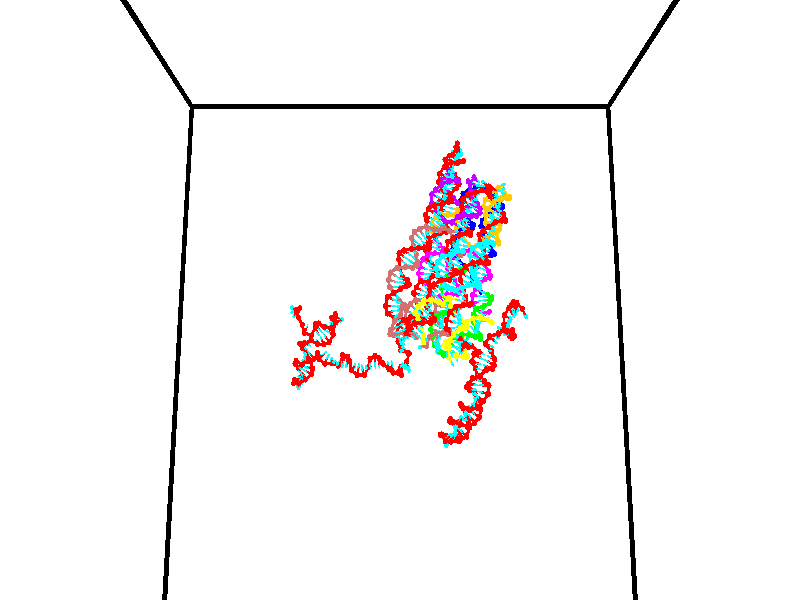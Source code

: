 // switches for output
#declare DRAW_BASES = 1; // possible values are 0, 1; only relevant for DNA ribbons
#declare DRAW_BASES_TYPE = 3; // possible values are 1, 2, 3; only relevant for DNA ribbons
#declare DRAW_FOG = 0; // set to 1 to enable fog

#include "colors.inc"

#include "transforms.inc"
background { rgb <1, 1, 1>}

#default {
   normal{
       ripples 0.25
       frequency 0.20
       turbulence 0.2
       lambda 5
   }
	finish {
		phong 0.1
		phong_size 40.
	}
}

// original window dimensions: 1024x640


// camera settings

camera {
	sky <0, 0.179814, -0.983701>
	up <0, 0.179814, -0.983701>
	right 1.6 * <1, 0, 0>
	location <35, 94.9851, 44.8844>
	look_at <35, 29.7336, 32.9568>
	direction <0, -65.2515, -11.9276>
	angle 67.0682
}


# declare cpy_camera_pos = <35, 94.9851, 44.8844>;
# if (DRAW_FOG = 1)
fog {
	fog_type 2
	up vnormalize(cpy_camera_pos)
	color rgbt<1,1,1,0.3>
	distance 1e-5
	fog_alt 3e-3
	fog_offset 56
}
# end


// LIGHTS

# declare lum = 6;
global_settings {
	ambient_light rgb lum * <0.05, 0.05, 0.05>
	max_trace_level 15
}# declare cpy_direct_light_amount = 0.25;
light_source
{	1000 * <-1, -1.16352, -0.803886>,
	rgb lum * cpy_direct_light_amount
	parallel
}

light_source
{	1000 * <1, 1.16352, 0.803886>,
	rgb lum * cpy_direct_light_amount
	parallel
}

// strand 0

// nucleotide -1

// particle -1
sphere {
	<24.599905, 34.701916, 34.820133> 0.250000
	pigment { color rgbt <1,0,0,0> }
	no_shadow
}
cylinder {
	<24.356152, 34.995014, 34.698978>,  <24.209900, 35.170872, 34.626286>, 0.100000
	pigment { color rgbt <1,0,0,0> }
	no_shadow
}
cylinder {
	<24.356152, 34.995014, 34.698978>,  <24.599905, 34.701916, 34.820133>, 0.100000
	pigment { color rgbt <1,0,0,0> }
	no_shadow
}

// particle -1
sphere {
	<24.356152, 34.995014, 34.698978> 0.100000
	pigment { color rgbt <1,0,0,0> }
	no_shadow
}
sphere {
	0, 1
	scale<0.080000,0.200000,0.300000>
	matrix <0.342493, 0.587800, 0.732933,
		0.715089, 0.342898, -0.609154,
		-0.609381, 0.732743, -0.302889,
		24.173338, 35.214836, 34.608112>
	pigment { color rgbt <0,1,1,0> }
	no_shadow
}
cylinder {
	<24.945290, 35.346657, 34.674355>,  <24.599905, 34.701916, 34.820133>, 0.130000
	pigment { color rgbt <1,0,0,0> }
	no_shadow
}

// nucleotide -1

// particle -1
sphere {
	<24.945290, 35.346657, 34.674355> 0.250000
	pigment { color rgbt <1,0,0,0> }
	no_shadow
}
cylinder {
	<24.590324, 35.396851, 34.851780>,  <24.377344, 35.426968, 34.958237>, 0.100000
	pigment { color rgbt <1,0,0,0> }
	no_shadow
}
cylinder {
	<24.590324, 35.396851, 34.851780>,  <24.945290, 35.346657, 34.674355>, 0.100000
	pigment { color rgbt <1,0,0,0> }
	no_shadow
}

// particle -1
sphere {
	<24.590324, 35.396851, 34.851780> 0.100000
	pigment { color rgbt <1,0,0,0> }
	no_shadow
}
sphere {
	0, 1
	scale<0.080000,0.200000,0.300000>
	matrix <0.448723, 0.455499, 0.768875,
		-0.105558, 0.881348, -0.460525,
		-0.887415, 0.125488, 0.443563,
		24.324100, 35.434498, 34.984848>
	pigment { color rgbt <0,1,1,0> }
	no_shadow
}
cylinder {
	<24.723633, 36.109837, 34.978764>,  <24.945290, 35.346657, 34.674355>, 0.130000
	pigment { color rgbt <1,0,0,0> }
	no_shadow
}

// nucleotide -1

// particle -1
sphere {
	<24.723633, 36.109837, 34.978764> 0.250000
	pigment { color rgbt <1,0,0,0> }
	no_shadow
}
cylinder {
	<24.578382, 35.799080, 35.184513>,  <24.491232, 35.612625, 35.307964>, 0.100000
	pigment { color rgbt <1,0,0,0> }
	no_shadow
}
cylinder {
	<24.578382, 35.799080, 35.184513>,  <24.723633, 36.109837, 34.978764>, 0.100000
	pigment { color rgbt <1,0,0,0> }
	no_shadow
}

// particle -1
sphere {
	<24.578382, 35.799080, 35.184513> 0.100000
	pigment { color rgbt <1,0,0,0> }
	no_shadow
}
sphere {
	0, 1
	scale<0.080000,0.200000,0.300000>
	matrix <0.515509, 0.292344, 0.805472,
		-0.776138, 0.557652, 0.294336,
		-0.363126, -0.776890, 0.514374,
		24.469444, 35.566013, 35.338825>
	pigment { color rgbt <0,1,1,0> }
	no_shadow
}
cylinder {
	<24.966053, 35.976437, 35.571304>,  <24.723633, 36.109837, 34.978764>, 0.130000
	pigment { color rgbt <1,0,0,0> }
	no_shadow
}

// nucleotide -1

// particle -1
sphere {
	<24.966053, 35.976437, 35.571304> 0.250000
	pigment { color rgbt <1,0,0,0> }
	no_shadow
}
cylinder {
	<25.013433, 35.594345, 35.679752>,  <25.041862, 35.365089, 35.744820>, 0.100000
	pigment { color rgbt <1,0,0,0> }
	no_shadow
}
cylinder {
	<25.013433, 35.594345, 35.679752>,  <24.966053, 35.976437, 35.571304>, 0.100000
	pigment { color rgbt <1,0,0,0> }
	no_shadow
}

// particle -1
sphere {
	<25.013433, 35.594345, 35.679752> 0.100000
	pigment { color rgbt <1,0,0,0> }
	no_shadow
}
sphere {
	0, 1
	scale<0.080000,0.200000,0.300000>
	matrix <0.966855, 0.173151, 0.187645,
		-0.226189, 0.239908, 0.944078,
		0.118451, -0.955229, 0.271121,
		25.048969, 35.307777, 35.761089>
	pigment { color rgbt <0,1,1,0> }
	no_shadow
}
cylinder {
	<25.347652, 36.024845, 36.182747>,  <24.966053, 35.976437, 35.571304>, 0.130000
	pigment { color rgbt <1,0,0,0> }
	no_shadow
}

// nucleotide -1

// particle -1
sphere {
	<25.347652, 36.024845, 36.182747> 0.250000
	pigment { color rgbt <1,0,0,0> }
	no_shadow
}
cylinder {
	<25.353407, 35.631386, 36.110947>,  <25.356859, 35.395309, 36.067867>, 0.100000
	pigment { color rgbt <1,0,0,0> }
	no_shadow
}
cylinder {
	<25.353407, 35.631386, 36.110947>,  <25.347652, 36.024845, 36.182747>, 0.100000
	pigment { color rgbt <1,0,0,0> }
	no_shadow
}

// particle -1
sphere {
	<25.353407, 35.631386, 36.110947> 0.100000
	pigment { color rgbt <1,0,0,0> }
	no_shadow
}
sphere {
	0, 1
	scale<0.080000,0.200000,0.300000>
	matrix <0.920601, -0.057035, 0.386317,
		-0.390239, -0.170807, 0.904731,
		0.014384, -0.983652, -0.179503,
		25.357721, 35.336288, 36.057095>
	pigment { color rgbt <0,1,1,0> }
	no_shadow
}
cylinder {
	<25.498735, 35.559017, 36.798214>,  <25.347652, 36.024845, 36.182747>, 0.130000
	pigment { color rgbt <1,0,0,0> }
	no_shadow
}

// nucleotide -1

// particle -1
sphere {
	<25.498735, 35.559017, 36.798214> 0.250000
	pigment { color rgbt <1,0,0,0> }
	no_shadow
}
cylinder {
	<25.617840, 35.372765, 36.464859>,  <25.689302, 35.261013, 36.264847>, 0.100000
	pigment { color rgbt <1,0,0,0> }
	no_shadow
}
cylinder {
	<25.617840, 35.372765, 36.464859>,  <25.498735, 35.559017, 36.798214>, 0.100000
	pigment { color rgbt <1,0,0,0> }
	no_shadow
}

// particle -1
sphere {
	<25.617840, 35.372765, 36.464859> 0.100000
	pigment { color rgbt <1,0,0,0> }
	no_shadow
}
sphere {
	0, 1
	scale<0.080000,0.200000,0.300000>
	matrix <0.921001, -0.089585, 0.379120,
		-0.251188, -0.880434, 0.402169,
		0.297762, -0.465628, -0.833384,
		25.707169, 35.233078, 36.214844>
	pigment { color rgbt <0,1,1,0> }
	no_shadow
}
cylinder {
	<26.234295, 35.542519, 36.978817>,  <25.498735, 35.559017, 36.798214>, 0.130000
	pigment { color rgbt <1,0,0,0> }
	no_shadow
}

// nucleotide -1

// particle -1
sphere {
	<26.234295, 35.542519, 36.978817> 0.250000
	pigment { color rgbt <1,0,0,0> }
	no_shadow
}
cylinder {
	<26.031174, 35.410900, 37.297279>,  <25.909300, 35.331928, 37.488358>, 0.100000
	pigment { color rgbt <1,0,0,0> }
	no_shadow
}
cylinder {
	<26.031174, 35.410900, 37.297279>,  <26.234295, 35.542519, 36.978817>, 0.100000
	pigment { color rgbt <1,0,0,0> }
	no_shadow
}

// particle -1
sphere {
	<26.031174, 35.410900, 37.297279> 0.100000
	pigment { color rgbt <1,0,0,0> }
	no_shadow
}
sphere {
	0, 1
	scale<0.080000,0.200000,0.300000>
	matrix <0.496039, 0.643916, 0.582509,
		-0.704329, 0.690726, -0.163765,
		-0.507805, -0.329044, 0.796156,
		25.878832, 35.312187, 37.536125>
	pigment { color rgbt <0,1,1,0> }
	no_shadow
}
cylinder {
	<26.548944, 35.408527, 36.305698>,  <26.234295, 35.542519, 36.978817>, 0.130000
	pigment { color rgbt <1,0,0,0> }
	no_shadow
}

// nucleotide -1

// particle -1
sphere {
	<26.548944, 35.408527, 36.305698> 0.250000
	pigment { color rgbt <1,0,0,0> }
	no_shadow
}
cylinder {
	<26.731520, 35.573334, 36.621143>,  <26.841064, 35.672218, 36.810410>, 0.100000
	pigment { color rgbt <1,0,0,0> }
	no_shadow
}
cylinder {
	<26.731520, 35.573334, 36.621143>,  <26.548944, 35.408527, 36.305698>, 0.100000
	pigment { color rgbt <1,0,0,0> }
	no_shadow
}

// particle -1
sphere {
	<26.731520, 35.573334, 36.621143> 0.100000
	pigment { color rgbt <1,0,0,0> }
	no_shadow
}
sphere {
	0, 1
	scale<0.080000,0.200000,0.300000>
	matrix <0.732217, 0.329602, -0.596004,
		-0.505491, 0.849473, -0.151242,
		0.456440, 0.412016, 0.788610,
		26.868452, 35.696938, 36.857727>
	pigment { color rgbt <0,1,1,0> }
	no_shadow
}
cylinder {
	<26.664873, 36.066414, 36.138489>,  <26.548944, 35.408527, 36.305698>, 0.130000
	pigment { color rgbt <1,0,0,0> }
	no_shadow
}

// nucleotide -1

// particle -1
sphere {
	<26.664873, 36.066414, 36.138489> 0.250000
	pigment { color rgbt <1,0,0,0> }
	no_shadow
}
cylinder {
	<26.938438, 36.020210, 36.426632>,  <27.102577, 35.992489, 36.599518>, 0.100000
	pigment { color rgbt <1,0,0,0> }
	no_shadow
}
cylinder {
	<26.938438, 36.020210, 36.426632>,  <26.664873, 36.066414, 36.138489>, 0.100000
	pigment { color rgbt <1,0,0,0> }
	no_shadow
}

// particle -1
sphere {
	<26.938438, 36.020210, 36.426632> 0.100000
	pigment { color rgbt <1,0,0,0> }
	no_shadow
}
sphere {
	0, 1
	scale<0.080000,0.200000,0.300000>
	matrix <0.690876, 0.419808, -0.588601,
		-0.234422, 0.900232, 0.366917,
		0.683912, -0.115513, 0.720361,
		27.143612, 35.985558, 36.642742>
	pigment { color rgbt <0,1,1,0> }
	no_shadow
}
cylinder {
	<27.045000, 36.650368, 36.164146>,  <26.664873, 36.066414, 36.138489>, 0.130000
	pigment { color rgbt <1,0,0,0> }
	no_shadow
}

// nucleotide -1

// particle -1
sphere {
	<27.045000, 36.650368, 36.164146> 0.250000
	pigment { color rgbt <1,0,0,0> }
	no_shadow
}
cylinder {
	<27.293095, 36.401051, 36.354649>,  <27.441952, 36.251461, 36.468948>, 0.100000
	pigment { color rgbt <1,0,0,0> }
	no_shadow
}
cylinder {
	<27.293095, 36.401051, 36.354649>,  <27.045000, 36.650368, 36.164146>, 0.100000
	pigment { color rgbt <1,0,0,0> }
	no_shadow
}

// particle -1
sphere {
	<27.293095, 36.401051, 36.354649> 0.100000
	pigment { color rgbt <1,0,0,0> }
	no_shadow
}
sphere {
	0, 1
	scale<0.080000,0.200000,0.300000>
	matrix <0.770224, 0.368949, -0.520222,
		0.148537, 0.689481, 0.708909,
		0.620235, -0.623291, 0.476253,
		27.479164, 36.214062, 36.497524>
	pigment { color rgbt <0,1,1,0> }
	no_shadow
}
cylinder {
	<27.655758, 37.109241, 36.513008>,  <27.045000, 36.650368, 36.164146>, 0.130000
	pigment { color rgbt <1,0,0,0> }
	no_shadow
}

// nucleotide -1

// particle -1
sphere {
	<27.655758, 37.109241, 36.513008> 0.250000
	pigment { color rgbt <1,0,0,0> }
	no_shadow
}
cylinder {
	<27.785625, 36.737530, 36.442535>,  <27.863546, 36.514503, 36.400253>, 0.100000
	pigment { color rgbt <1,0,0,0> }
	no_shadow
}
cylinder {
	<27.785625, 36.737530, 36.442535>,  <27.655758, 37.109241, 36.513008>, 0.100000
	pigment { color rgbt <1,0,0,0> }
	no_shadow
}

// particle -1
sphere {
	<27.785625, 36.737530, 36.442535> 0.100000
	pigment { color rgbt <1,0,0,0> }
	no_shadow
}
sphere {
	0, 1
	scale<0.080000,0.200000,0.300000>
	matrix <0.792227, 0.368938, -0.486068,
		0.516690, 0.018236, 0.855979,
		0.324667, -0.929275, -0.176179,
		27.883026, 36.458748, 36.389683>
	pigment { color rgbt <0,1,1,0> }
	no_shadow
}
cylinder {
	<28.351328, 37.069138, 36.639183>,  <27.655758, 37.109241, 36.513008>, 0.130000
	pigment { color rgbt <1,0,0,0> }
	no_shadow
}

// nucleotide -1

// particle -1
sphere {
	<28.351328, 37.069138, 36.639183> 0.250000
	pigment { color rgbt <1,0,0,0> }
	no_shadow
}
cylinder {
	<28.286478, 36.769688, 36.382038>,  <28.247568, 36.590019, 36.227749>, 0.100000
	pigment { color rgbt <1,0,0,0> }
	no_shadow
}
cylinder {
	<28.286478, 36.769688, 36.382038>,  <28.351328, 37.069138, 36.639183>, 0.100000
	pigment { color rgbt <1,0,0,0> }
	no_shadow
}

// particle -1
sphere {
	<28.286478, 36.769688, 36.382038> 0.100000
	pigment { color rgbt <1,0,0,0> }
	no_shadow
}
sphere {
	0, 1
	scale<0.080000,0.200000,0.300000>
	matrix <0.800081, 0.281597, -0.529693,
		0.577570, -0.600220, 0.553307,
		-0.162123, -0.748625, -0.642866,
		28.237841, 36.545101, 36.189178>
	pigment { color rgbt <0,1,1,0> }
	no_shadow
}
cylinder {
	<28.811268, 37.309864, 36.162766>,  <28.351328, 37.069138, 36.639183>, 0.130000
	pigment { color rgbt <1,0,0,0> }
	no_shadow
}

// nucleotide -1

// particle -1
sphere {
	<28.811268, 37.309864, 36.162766> 0.250000
	pigment { color rgbt <1,0,0,0> }
	no_shadow
}
cylinder {
	<29.086355, 37.062458, 36.010723>,  <29.251408, 36.914013, 35.919498>, 0.100000
	pigment { color rgbt <1,0,0,0> }
	no_shadow
}
cylinder {
	<29.086355, 37.062458, 36.010723>,  <28.811268, 37.309864, 36.162766>, 0.100000
	pigment { color rgbt <1,0,0,0> }
	no_shadow
}

// particle -1
sphere {
	<29.086355, 37.062458, 36.010723> 0.100000
	pigment { color rgbt <1,0,0,0> }
	no_shadow
}
sphere {
	0, 1
	scale<0.080000,0.200000,0.300000>
	matrix <-0.699117, -0.705345, -0.117148,
		-0.195648, 0.346304, -0.917494,
		0.687718, -0.618516, -0.380107,
		29.292671, 36.876904, 35.896690>
	pigment { color rgbt <0,1,1,0> }
	no_shadow
}
cylinder {
	<28.696211, 36.979939, 35.456787>,  <28.811268, 37.309864, 36.162766>, 0.130000
	pigment { color rgbt <1,0,0,0> }
	no_shadow
}

// nucleotide -1

// particle -1
sphere {
	<28.696211, 36.979939, 35.456787> 0.250000
	pigment { color rgbt <1,0,0,0> }
	no_shadow
}
cylinder {
	<28.920065, 36.742500, 35.688114>,  <29.054379, 36.600037, 35.826912>, 0.100000
	pigment { color rgbt <1,0,0,0> }
	no_shadow
}
cylinder {
	<28.920065, 36.742500, 35.688114>,  <28.696211, 36.979939, 35.456787>, 0.100000
	pigment { color rgbt <1,0,0,0> }
	no_shadow
}

// particle -1
sphere {
	<28.920065, 36.742500, 35.688114> 0.100000
	pigment { color rgbt <1,0,0,0> }
	no_shadow
}
sphere {
	0, 1
	scale<0.080000,0.200000,0.300000>
	matrix <-0.796522, -0.577940, 0.177589,
		0.228820, -0.560031, -0.796245,
		0.559637, -0.593591, 0.578321,
		29.087955, 36.564423, 35.861610>
	pigment { color rgbt <0,1,1,0> }
	no_shadow
}
cylinder {
	<28.612898, 36.290985, 35.325733>,  <28.696211, 36.979939, 35.456787>, 0.130000
	pigment { color rgbt <1,0,0,0> }
	no_shadow
}

// nucleotide -1

// particle -1
sphere {
	<28.612898, 36.290985, 35.325733> 0.250000
	pigment { color rgbt <1,0,0,0> }
	no_shadow
}
cylinder {
	<28.714382, 36.273098, 35.712231>,  <28.775272, 36.262363, 35.944130>, 0.100000
	pigment { color rgbt <1,0,0,0> }
	no_shadow
}
cylinder {
	<28.714382, 36.273098, 35.712231>,  <28.612898, 36.290985, 35.325733>, 0.100000
	pigment { color rgbt <1,0,0,0> }
	no_shadow
}

// particle -1
sphere {
	<28.714382, 36.273098, 35.712231> 0.100000
	pigment { color rgbt <1,0,0,0> }
	no_shadow
}
sphere {
	0, 1
	scale<0.080000,0.200000,0.300000>
	matrix <-0.797730, -0.574618, 0.182868,
		0.547045, -0.817199, -0.181461,
		0.253710, -0.044720, 0.966246,
		28.790495, 36.259682, 36.002106>
	pigment { color rgbt <0,1,1,0> }
	no_shadow
}
cylinder {
	<28.211964, 35.729401, 35.563263>,  <28.612898, 36.290985, 35.325733>, 0.130000
	pigment { color rgbt <1,0,0,0> }
	no_shadow
}

// nucleotide -1

// particle -1
sphere {
	<28.211964, 35.729401, 35.563263> 0.250000
	pigment { color rgbt <1,0,0,0> }
	no_shadow
}
cylinder {
	<28.307520, 35.947529, 35.884651>,  <28.364853, 36.078407, 36.077484>, 0.100000
	pigment { color rgbt <1,0,0,0> }
	no_shadow
}
cylinder {
	<28.307520, 35.947529, 35.884651>,  <28.211964, 35.729401, 35.563263>, 0.100000
	pigment { color rgbt <1,0,0,0> }
	no_shadow
}

// particle -1
sphere {
	<28.307520, 35.947529, 35.884651> 0.100000
	pigment { color rgbt <1,0,0,0> }
	no_shadow
}
sphere {
	0, 1
	scale<0.080000,0.200000,0.300000>
	matrix <-0.631474, -0.541331, 0.555159,
		0.737680, -0.639990, 0.215036,
		0.238891, 0.545320, 0.803466,
		28.379187, 36.111126, 36.125690>
	pigment { color rgbt <0,1,1,0> }
	no_shadow
}
cylinder {
	<28.361332, 35.228298, 36.164356>,  <28.211964, 35.729401, 35.563263>, 0.130000
	pigment { color rgbt <1,0,0,0> }
	no_shadow
}

// nucleotide -1

// particle -1
sphere {
	<28.361332, 35.228298, 36.164356> 0.250000
	pigment { color rgbt <1,0,0,0> }
	no_shadow
}
cylinder {
	<28.232969, 35.596764, 36.252422>,  <28.155952, 35.817844, 36.305264>, 0.100000
	pigment { color rgbt <1,0,0,0> }
	no_shadow
}
cylinder {
	<28.232969, 35.596764, 36.252422>,  <28.361332, 35.228298, 36.164356>, 0.100000
	pigment { color rgbt <1,0,0,0> }
	no_shadow
}

// particle -1
sphere {
	<28.232969, 35.596764, 36.252422> 0.100000
	pigment { color rgbt <1,0,0,0> }
	no_shadow
}
sphere {
	0, 1
	scale<0.080000,0.200000,0.300000>
	matrix <-0.652657, -0.383535, 0.653406,
		0.686337, 0.065989, 0.724284,
		-0.320906, 0.921166, 0.220166,
		28.136698, 35.873112, 36.318474>
	pigment { color rgbt <0,1,1,0> }
	no_shadow
}
cylinder {
	<28.344187, 35.289635, 36.909542>,  <28.361332, 35.228298, 36.164356>, 0.130000
	pigment { color rgbt <1,0,0,0> }
	no_shadow
}

// nucleotide -1

// particle -1
sphere {
	<28.344187, 35.289635, 36.909542> 0.250000
	pigment { color rgbt <1,0,0,0> }
	no_shadow
}
cylinder {
	<28.074221, 35.562584, 36.797211>,  <27.912241, 35.726353, 36.729813>, 0.100000
	pigment { color rgbt <1,0,0,0> }
	no_shadow
}
cylinder {
	<28.074221, 35.562584, 36.797211>,  <28.344187, 35.289635, 36.909542>, 0.100000
	pigment { color rgbt <1,0,0,0> }
	no_shadow
}

// particle -1
sphere {
	<28.074221, 35.562584, 36.797211> 0.100000
	pigment { color rgbt <1,0,0,0> }
	no_shadow
}
sphere {
	0, 1
	scale<0.080000,0.200000,0.300000>
	matrix <-0.628269, -0.331800, 0.703695,
		0.387001, 0.651368, 0.652648,
		-0.674913, 0.682370, -0.280827,
		27.871746, 35.767296, 36.712963>
	pigment { color rgbt <0,1,1,0> }
	no_shadow
}
cylinder {
	<27.983036, 35.585781, 37.562004>,  <28.344187, 35.289635, 36.909542>, 0.130000
	pigment { color rgbt <1,0,0,0> }
	no_shadow
}

// nucleotide -1

// particle -1
sphere {
	<27.983036, 35.585781, 37.562004> 0.250000
	pigment { color rgbt <1,0,0,0> }
	no_shadow
}
cylinder {
	<27.745411, 35.734303, 37.276562>,  <27.602837, 35.823414, 37.105297>, 0.100000
	pigment { color rgbt <1,0,0,0> }
	no_shadow
}
cylinder {
	<27.745411, 35.734303, 37.276562>,  <27.983036, 35.585781, 37.562004>, 0.100000
	pigment { color rgbt <1,0,0,0> }
	no_shadow
}

// particle -1
sphere {
	<27.745411, 35.734303, 37.276562> 0.100000
	pigment { color rgbt <1,0,0,0> }
	no_shadow
}
sphere {
	0, 1
	scale<0.080000,0.200000,0.300000>
	matrix <-0.790560, -0.105515, 0.603226,
		0.148683, 0.922497, 0.356218,
		-0.594061, 0.371302, -0.713602,
		27.567192, 35.845692, 37.062481>
	pigment { color rgbt <0,1,1,0> }
	no_shadow
}
cylinder {
	<27.559397, 36.176746, 37.822922>,  <27.983036, 35.585781, 37.562004>, 0.130000
	pigment { color rgbt <1,0,0,0> }
	no_shadow
}

// nucleotide -1

// particle -1
sphere {
	<27.559397, 36.176746, 37.822922> 0.250000
	pigment { color rgbt <1,0,0,0> }
	no_shadow
}
cylinder {
	<27.370901, 35.984974, 37.526791>,  <27.257803, 35.869911, 37.349113>, 0.100000
	pigment { color rgbt <1,0,0,0> }
	no_shadow
}
cylinder {
	<27.370901, 35.984974, 37.526791>,  <27.559397, 36.176746, 37.822922>, 0.100000
	pigment { color rgbt <1,0,0,0> }
	no_shadow
}

// particle -1
sphere {
	<27.370901, 35.984974, 37.526791> 0.100000
	pigment { color rgbt <1,0,0,0> }
	no_shadow
}
sphere {
	0, 1
	scale<0.080000,0.200000,0.300000>
	matrix <-0.864833, 0.086337, 0.494579,
		-0.173197, 0.873324, -0.455311,
		-0.471238, -0.479428, -0.740326,
		27.229530, 35.841145, 37.304691>
	pigment { color rgbt <0,1,1,0> }
	no_shadow
}
cylinder {
	<26.952198, 36.517624, 37.828869>,  <27.559397, 36.176746, 37.822922>, 0.130000
	pigment { color rgbt <1,0,0,0> }
	no_shadow
}

// nucleotide -1

// particle -1
sphere {
	<26.952198, 36.517624, 37.828869> 0.250000
	pigment { color rgbt <1,0,0,0> }
	no_shadow
}
cylinder {
	<26.876343, 36.166088, 37.653740>,  <26.830830, 35.955166, 37.548664>, 0.100000
	pigment { color rgbt <1,0,0,0> }
	no_shadow
}
cylinder {
	<26.876343, 36.166088, 37.653740>,  <26.952198, 36.517624, 37.828869>, 0.100000
	pigment { color rgbt <1,0,0,0> }
	no_shadow
}

// particle -1
sphere {
	<26.876343, 36.166088, 37.653740> 0.100000
	pigment { color rgbt <1,0,0,0> }
	no_shadow
}
sphere {
	0, 1
	scale<0.080000,0.200000,0.300000>
	matrix <-0.858326, -0.068144, 0.508559,
		-0.476774, 0.472235, -0.741404,
		-0.189637, -0.878835, -0.437821,
		26.819452, 35.902439, 37.522392>
	pigment { color rgbt <0,1,1,0> }
	no_shadow
}
cylinder {
	<26.348473, 36.490532, 37.530174>,  <26.952198, 36.517624, 37.828869>, 0.130000
	pigment { color rgbt <1,0,0,0> }
	no_shadow
}

// nucleotide -1

// particle -1
sphere {
	<26.348473, 36.490532, 37.530174> 0.250000
	pigment { color rgbt <1,0,0,0> }
	no_shadow
}
cylinder {
	<26.393627, 36.093678, 37.551826>,  <26.420721, 35.855564, 37.564816>, 0.100000
	pigment { color rgbt <1,0,0,0> }
	no_shadow
}
cylinder {
	<26.393627, 36.093678, 37.551826>,  <26.348473, 36.490532, 37.530174>, 0.100000
	pigment { color rgbt <1,0,0,0> }
	no_shadow
}

// particle -1
sphere {
	<26.393627, 36.093678, 37.551826> 0.100000
	pigment { color rgbt <1,0,0,0> }
	no_shadow
}
sphere {
	0, 1
	scale<0.080000,0.200000,0.300000>
	matrix <-0.851607, -0.068546, 0.519680,
		-0.511881, -0.104761, -0.852645,
		0.112888, -0.992133, 0.054128,
		26.427494, 35.796040, 37.568066>
	pigment { color rgbt <0,1,1,0> }
	no_shadow
}
cylinder {
	<25.700331, 36.388588, 37.715565>,  <26.348473, 36.490532, 37.530174>, 0.130000
	pigment { color rgbt <1,0,0,0> }
	no_shadow
}

// nucleotide -1

// particle -1
sphere {
	<25.700331, 36.388588, 37.715565> 0.250000
	pigment { color rgbt <1,0,0,0> }
	no_shadow
}
cylinder {
	<25.869072, 36.029411, 37.765759>,  <25.970316, 35.813908, 37.795876>, 0.100000
	pigment { color rgbt <1,0,0,0> }
	no_shadow
}
cylinder {
	<25.869072, 36.029411, 37.765759>,  <25.700331, 36.388588, 37.715565>, 0.100000
	pigment { color rgbt <1,0,0,0> }
	no_shadow
}

// particle -1
sphere {
	<25.869072, 36.029411, 37.765759> 0.100000
	pigment { color rgbt <1,0,0,0> }
	no_shadow
}
sphere {
	0, 1
	scale<0.080000,0.200000,0.300000>
	matrix <-0.599435, -0.172383, 0.781640,
		-0.680235, -0.404955, -0.610977,
		0.421851, -0.897939, 0.125483,
		25.995626, 35.760029, 37.803402>
	pigment { color rgbt <0,1,1,0> }
	no_shadow
}
cylinder {
	<25.128744, 35.867752, 37.713112>,  <25.700331, 36.388588, 37.715565>, 0.130000
	pigment { color rgbt <1,0,0,0> }
	no_shadow
}

// nucleotide -1

// particle -1
sphere {
	<25.128744, 35.867752, 37.713112> 0.250000
	pigment { color rgbt <1,0,0,0> }
	no_shadow
}
cylinder {
	<25.439970, 35.734180, 37.925945>,  <25.626705, 35.654037, 38.053646>, 0.100000
	pigment { color rgbt <1,0,0,0> }
	no_shadow
}
cylinder {
	<25.439970, 35.734180, 37.925945>,  <25.128744, 35.867752, 37.713112>, 0.100000
	pigment { color rgbt <1,0,0,0> }
	no_shadow
}

// particle -1
sphere {
	<25.439970, 35.734180, 37.925945> 0.100000
	pigment { color rgbt <1,0,0,0> }
	no_shadow
}
sphere {
	0, 1
	scale<0.080000,0.200000,0.300000>
	matrix <-0.587779, -0.088114, 0.804208,
		-0.221661, -0.938472, -0.264832,
		0.778063, -0.333924, 0.532083,
		25.673389, 35.634003, 38.085571>
	pigment { color rgbt <0,1,1,0> }
	no_shadow
}
cylinder {
	<25.255911, 35.095894, 37.961502>,  <25.128744, 35.867752, 37.713112>, 0.130000
	pigment { color rgbt <1,0,0,0> }
	no_shadow
}

// nucleotide -1

// particle -1
sphere {
	<25.255911, 35.095894, 37.961502> 0.250000
	pigment { color rgbt <1,0,0,0> }
	no_shadow
}
cylinder {
	<25.444866, 35.301853, 38.247643>,  <25.558239, 35.425426, 38.419327>, 0.100000
	pigment { color rgbt <1,0,0,0> }
	no_shadow
}
cylinder {
	<25.444866, 35.301853, 38.247643>,  <25.255911, 35.095894, 37.961502>, 0.100000
	pigment { color rgbt <1,0,0,0> }
	no_shadow
}

// particle -1
sphere {
	<25.444866, 35.301853, 38.247643> 0.100000
	pigment { color rgbt <1,0,0,0> }
	no_shadow
}
sphere {
	0, 1
	scale<0.080000,0.200000,0.300000>
	matrix <-0.432707, -0.571601, 0.697164,
		0.767864, -0.638870, -0.047218,
		0.472387, 0.514895, 0.715356,
		25.586582, 35.456322, 38.462250>
	pigment { color rgbt <0,1,1,0> }
	no_shadow
}
cylinder {
	<25.608706, 34.589043, 38.363743>,  <25.255911, 35.095894, 37.961502>, 0.130000
	pigment { color rgbt <1,0,0,0> }
	no_shadow
}

// nucleotide -1

// particle -1
sphere {
	<25.608706, 34.589043, 38.363743> 0.250000
	pigment { color rgbt <1,0,0,0> }
	no_shadow
}
cylinder {
	<25.579533, 34.919365, 38.587429>,  <25.562029, 35.117558, 38.721642>, 0.100000
	pigment { color rgbt <1,0,0,0> }
	no_shadow
}
cylinder {
	<25.579533, 34.919365, 38.587429>,  <25.608706, 34.589043, 38.363743>, 0.100000
	pigment { color rgbt <1,0,0,0> }
	no_shadow
}

// particle -1
sphere {
	<25.579533, 34.919365, 38.587429> 0.100000
	pigment { color rgbt <1,0,0,0> }
	no_shadow
}
sphere {
	0, 1
	scale<0.080000,0.200000,0.300000>
	matrix <-0.391696, -0.539376, 0.745417,
		0.917199, -0.164679, 0.362803,
		-0.072933, 0.825805, 0.559220,
		25.557653, 35.167107, 38.755196>
	pigment { color rgbt <0,1,1,0> }
	no_shadow
}
cylinder {
	<26.085707, 34.673428, 39.024498>,  <25.608706, 34.589043, 38.363743>, 0.130000
	pigment { color rgbt <1,0,0,0> }
	no_shadow
}

// nucleotide -1

// particle -1
sphere {
	<26.085707, 34.673428, 39.024498> 0.250000
	pigment { color rgbt <1,0,0,0> }
	no_shadow
}
cylinder {
	<25.724785, 34.845737, 39.031197>,  <25.508232, 34.949123, 39.035217>, 0.100000
	pigment { color rgbt <1,0,0,0> }
	no_shadow
}
cylinder {
	<25.724785, 34.845737, 39.031197>,  <26.085707, 34.673428, 39.024498>, 0.100000
	pigment { color rgbt <1,0,0,0> }
	no_shadow
}

// particle -1
sphere {
	<25.724785, 34.845737, 39.031197> 0.100000
	pigment { color rgbt <1,0,0,0> }
	no_shadow
}
sphere {
	0, 1
	scale<0.080000,0.200000,0.300000>
	matrix <-0.295855, -0.647028, 0.702726,
		0.313554, 0.629118, 0.711263,
		-0.902305, 0.430773, 0.016751,
		25.454094, 34.974968, 39.036221>
	pigment { color rgbt <0,1,1,0> }
	no_shadow
}
cylinder {
	<26.193676, 34.485886, 39.772114>,  <26.085707, 34.673428, 39.024498>, 0.130000
	pigment { color rgbt <1,0,0,0> }
	no_shadow
}

// nucleotide -1

// particle -1
sphere {
	<26.193676, 34.485886, 39.772114> 0.250000
	pigment { color rgbt <1,0,0,0> }
	no_shadow
}
cylinder {
	<26.004082, 34.171928, 39.612473>,  <25.890326, 33.983555, 39.516689>, 0.100000
	pigment { color rgbt <1,0,0,0> }
	no_shadow
}
cylinder {
	<26.004082, 34.171928, 39.612473>,  <26.193676, 34.485886, 39.772114>, 0.100000
	pigment { color rgbt <1,0,0,0> }
	no_shadow
}

// particle -1
sphere {
	<26.004082, 34.171928, 39.612473> 0.100000
	pigment { color rgbt <1,0,0,0> }
	no_shadow
}
sphere {
	0, 1
	scale<0.080000,0.200000,0.300000>
	matrix <-0.298470, -0.283204, 0.911434,
		-0.828405, 0.551125, -0.100033,
		-0.473984, -0.784893, -0.399102,
		25.861887, 33.936459, 39.492741>
	pigment { color rgbt <0,1,1,0> }
	no_shadow
}
cylinder {
	<26.352596, 35.231606, 39.693707>,  <26.193676, 34.485886, 39.772114>, 0.130000
	pigment { color rgbt <1,0,0,0> }
	no_shadow
}

// nucleotide -1

// particle -1
sphere {
	<26.352596, 35.231606, 39.693707> 0.250000
	pigment { color rgbt <1,0,0,0> }
	no_shadow
}
cylinder {
	<26.055420, 35.498837, 39.677162>,  <25.877115, 35.659176, 39.667236>, 0.100000
	pigment { color rgbt <1,0,0,0> }
	no_shadow
}
cylinder {
	<26.055420, 35.498837, 39.677162>,  <26.352596, 35.231606, 39.693707>, 0.100000
	pigment { color rgbt <1,0,0,0> }
	no_shadow
}

// particle -1
sphere {
	<26.055420, 35.498837, 39.677162> 0.100000
	pigment { color rgbt <1,0,0,0> }
	no_shadow
}
sphere {
	0, 1
	scale<0.080000,0.200000,0.300000>
	matrix <-0.382582, -0.373124, 0.845227,
		0.549246, 0.643777, 0.532804,
		-0.742940, 0.668079, -0.041361,
		25.832539, 35.699261, 39.664753>
	pigment { color rgbt <0,1,1,0> }
	no_shadow
}
cylinder {
	<26.307312, 35.646030, 40.211174>,  <26.352596, 35.231606, 39.693707>, 0.130000
	pigment { color rgbt <1,0,0,0> }
	no_shadow
}

// nucleotide -1

// particle -1
sphere {
	<26.307312, 35.646030, 40.211174> 0.250000
	pigment { color rgbt <1,0,0,0> }
	no_shadow
}
cylinder {
	<25.957779, 35.535549, 40.051109>,  <25.748058, 35.469261, 39.955070>, 0.100000
	pigment { color rgbt <1,0,0,0> }
	no_shadow
}
cylinder {
	<25.957779, 35.535549, 40.051109>,  <26.307312, 35.646030, 40.211174>, 0.100000
	pigment { color rgbt <1,0,0,0> }
	no_shadow
}

// particle -1
sphere {
	<25.957779, 35.535549, 40.051109> 0.100000
	pigment { color rgbt <1,0,0,0> }
	no_shadow
}
sphere {
	0, 1
	scale<0.080000,0.200000,0.300000>
	matrix <-0.322064, -0.287773, 0.901921,
		-0.364268, 0.917006, 0.162511,
		-0.873833, -0.276202, -0.400160,
		25.695629, 35.452690, 39.931061>
	pigment { color rgbt <0,1,1,0> }
	no_shadow
}
cylinder {
	<25.789446, 35.954567, 40.661144>,  <26.307312, 35.646030, 40.211174>, 0.130000
	pigment { color rgbt <1,0,0,0> }
	no_shadow
}

// nucleotide -1

// particle -1
sphere {
	<25.789446, 35.954567, 40.661144> 0.250000
	pigment { color rgbt <1,0,0,0> }
	no_shadow
}
cylinder {
	<25.601494, 35.670788, 40.451042>,  <25.488722, 35.500519, 40.324982>, 0.100000
	pigment { color rgbt <1,0,0,0> }
	no_shadow
}
cylinder {
	<25.601494, 35.670788, 40.451042>,  <25.789446, 35.954567, 40.661144>, 0.100000
	pigment { color rgbt <1,0,0,0> }
	no_shadow
}

// particle -1
sphere {
	<25.601494, 35.670788, 40.451042> 0.100000
	pigment { color rgbt <1,0,0,0> }
	no_shadow
}
sphere {
	0, 1
	scale<0.080000,0.200000,0.300000>
	matrix <-0.426816, -0.338261, 0.838694,
		-0.772683, 0.618276, -0.143861,
		-0.469882, -0.709447, -0.525259,
		25.460529, 35.457954, 40.293465>
	pigment { color rgbt <0,1,1,0> }
	no_shadow
}
cylinder {
	<25.126892, 35.819588, 40.974575>,  <25.789446, 35.954567, 40.661144>, 0.130000
	pigment { color rgbt <1,0,0,0> }
	no_shadow
}

// nucleotide -1

// particle -1
sphere {
	<25.126892, 35.819588, 40.974575> 0.250000
	pigment { color rgbt <1,0,0,0> }
	no_shadow
}
cylinder {
	<25.214293, 35.473614, 40.793846>,  <25.266733, 35.266029, 40.685410>, 0.100000
	pigment { color rgbt <1,0,0,0> }
	no_shadow
}
cylinder {
	<25.214293, 35.473614, 40.793846>,  <25.126892, 35.819588, 40.974575>, 0.100000
	pigment { color rgbt <1,0,0,0> }
	no_shadow
}

// particle -1
sphere {
	<25.214293, 35.473614, 40.793846> 0.100000
	pigment { color rgbt <1,0,0,0> }
	no_shadow
}
sphere {
	0, 1
	scale<0.080000,0.200000,0.300000>
	matrix <-0.369774, -0.501872, 0.781915,
		-0.903064, -0.003775, -0.429489,
		0.218500, -0.864934, -0.451827,
		25.279842, 35.214134, 40.658298>
	pigment { color rgbt <0,1,1,0> }
	no_shadow
}
cylinder {
	<24.537193, 35.316380, 40.902138>,  <25.126892, 35.819588, 40.974575>, 0.130000
	pigment { color rgbt <1,0,0,0> }
	no_shadow
}

// nucleotide -1

// particle -1
sphere {
	<24.537193, 35.316380, 40.902138> 0.250000
	pigment { color rgbt <1,0,0,0> }
	no_shadow
}
cylinder {
	<24.844786, 35.060753, 40.908649>,  <25.029341, 34.907375, 40.912556>, 0.100000
	pigment { color rgbt <1,0,0,0> }
	no_shadow
}
cylinder {
	<24.844786, 35.060753, 40.908649>,  <24.537193, 35.316380, 40.902138>, 0.100000
	pigment { color rgbt <1,0,0,0> }
	no_shadow
}

// particle -1
sphere {
	<24.844786, 35.060753, 40.908649> 0.100000
	pigment { color rgbt <1,0,0,0> }
	no_shadow
}
sphere {
	0, 1
	scale<0.080000,0.200000,0.300000>
	matrix <-0.537743, -0.632866, 0.557058,
		-0.345692, -0.437122, -0.830314,
		0.768980, -0.639065, 0.016282,
		25.075480, 34.869034, 40.913532>
	pigment { color rgbt <0,1,1,0> }
	no_shadow
}
cylinder {
	<24.452074, 34.687897, 40.603523>,  <24.537193, 35.316380, 40.902138>, 0.130000
	pigment { color rgbt <1,0,0,0> }
	no_shadow
}

// nucleotide -1

// particle -1
sphere {
	<24.452074, 34.687897, 40.603523> 0.250000
	pigment { color rgbt <1,0,0,0> }
	no_shadow
}
cylinder {
	<24.733631, 34.588776, 40.869793>,  <24.902565, 34.529301, 41.029556>, 0.100000
	pigment { color rgbt <1,0,0,0> }
	no_shadow
}
cylinder {
	<24.733631, 34.588776, 40.869793>,  <24.452074, 34.687897, 40.603523>, 0.100000
	pigment { color rgbt <1,0,0,0> }
	no_shadow
}

// particle -1
sphere {
	<24.733631, 34.588776, 40.869793> 0.100000
	pigment { color rgbt <1,0,0,0> }
	no_shadow
}
sphere {
	0, 1
	scale<0.080000,0.200000,0.300000>
	matrix <-0.679064, -0.509648, 0.528328,
		0.208337, -0.823924, -0.527016,
		0.703895, -0.247807, 0.665676,
		24.944799, 34.514435, 41.069496>
	pigment { color rgbt <0,1,1,0> }
	no_shadow
}
cylinder {
	<24.596273, 33.885754, 40.596584>,  <24.452074, 34.687897, 40.603523>, 0.130000
	pigment { color rgbt <1,0,0,0> }
	no_shadow
}

// nucleotide -1

// particle -1
sphere {
	<24.596273, 33.885754, 40.596584> 0.250000
	pigment { color rgbt <1,0,0,0> }
	no_shadow
}
cylinder {
	<24.718018, 34.063908, 40.933392>,  <24.791063, 34.170799, 41.135475>, 0.100000
	pigment { color rgbt <1,0,0,0> }
	no_shadow
}
cylinder {
	<24.718018, 34.063908, 40.933392>,  <24.596273, 33.885754, 40.596584>, 0.100000
	pigment { color rgbt <1,0,0,0> }
	no_shadow
}

// particle -1
sphere {
	<24.718018, 34.063908, 40.933392> 0.100000
	pigment { color rgbt <1,0,0,0> }
	no_shadow
}
sphere {
	0, 1
	scale<0.080000,0.200000,0.300000>
	matrix <-0.411968, -0.735463, 0.537938,
		0.858864, -0.510611, -0.040360,
		0.304360, 0.445388, 0.842018,
		24.809326, 34.197525, 41.185997>
	pigment { color rgbt <0,1,1,0> }
	no_shadow
}
cylinder {
	<25.181164, 34.318043, 40.176731>,  <24.596273, 33.885754, 40.596584>, 0.130000
	pigment { color rgbt <1,0,0,0> }
	no_shadow
}

// nucleotide -1

// particle -1
sphere {
	<25.181164, 34.318043, 40.176731> 0.250000
	pigment { color rgbt <1,0,0,0> }
	no_shadow
}
cylinder {
	<25.080959, 34.689819, 40.285091>,  <25.020836, 34.912884, 40.350109>, 0.100000
	pigment { color rgbt <1,0,0,0> }
	no_shadow
}
cylinder {
	<25.080959, 34.689819, 40.285091>,  <25.181164, 34.318043, 40.176731>, 0.100000
	pigment { color rgbt <1,0,0,0> }
	no_shadow
}

// particle -1
sphere {
	<25.080959, 34.689819, 40.285091> 0.100000
	pigment { color rgbt <1,0,0,0> }
	no_shadow
}
sphere {
	0, 1
	scale<0.080000,0.200000,0.300000>
	matrix <0.394694, 0.353565, -0.848061,
		-0.884003, -0.105526, -0.455416,
		-0.250512, 0.929438, 0.270902,
		25.005806, 34.968651, 40.366364>
	pigment { color rgbt <0,1,1,0> }
	no_shadow
}
cylinder {
	<24.850695, 34.585361, 39.601959>,  <25.181164, 34.318043, 40.176731>, 0.130000
	pigment { color rgbt <1,0,0,0> }
	no_shadow
}

// nucleotide -1

// particle -1
sphere {
	<24.850695, 34.585361, 39.601959> 0.250000
	pigment { color rgbt <1,0,0,0> }
	no_shadow
}
cylinder {
	<25.006168, 34.879738, 39.823704>,  <25.099453, 35.056366, 39.956749>, 0.100000
	pigment { color rgbt <1,0,0,0> }
	no_shadow
}
cylinder {
	<25.006168, 34.879738, 39.823704>,  <24.850695, 34.585361, 39.601959>, 0.100000
	pigment { color rgbt <1,0,0,0> }
	no_shadow
}

// particle -1
sphere {
	<25.006168, 34.879738, 39.823704> 0.100000
	pigment { color rgbt <1,0,0,0> }
	no_shadow
}
sphere {
	0, 1
	scale<0.080000,0.200000,0.300000>
	matrix <0.373204, 0.424349, -0.825014,
		-0.842404, 0.527557, -0.109720,
		0.388683, 0.735943, 0.554359,
		25.122772, 35.100521, 39.990013>
	pigment { color rgbt <0,1,1,0> }
	no_shadow
}
cylinder {
	<24.609436, 35.270912, 39.306118>,  <24.850695, 34.585361, 39.601959>, 0.130000
	pigment { color rgbt <1,0,0,0> }
	no_shadow
}

// nucleotide -1

// particle -1
sphere {
	<24.609436, 35.270912, 39.306118> 0.250000
	pigment { color rgbt <1,0,0,0> }
	no_shadow
}
cylinder {
	<24.938593, 35.338253, 39.523193>,  <25.136087, 35.378658, 39.653439>, 0.100000
	pigment { color rgbt <1,0,0,0> }
	no_shadow
}
cylinder {
	<24.938593, 35.338253, 39.523193>,  <24.609436, 35.270912, 39.306118>, 0.100000
	pigment { color rgbt <1,0,0,0> }
	no_shadow
}

// particle -1
sphere {
	<24.938593, 35.338253, 39.523193> 0.100000
	pigment { color rgbt <1,0,0,0> }
	no_shadow
}
sphere {
	0, 1
	scale<0.080000,0.200000,0.300000>
	matrix <0.438965, 0.418084, -0.795308,
		-0.360779, 0.892673, 0.270137,
		0.822890, 0.168350, 0.542688,
		25.185459, 35.388760, 39.686001>
	pigment { color rgbt <0,1,1,0> }
	no_shadow
}
cylinder {
	<24.825787, 35.960476, 39.139099>,  <24.609436, 35.270912, 39.306118>, 0.130000
	pigment { color rgbt <1,0,0,0> }
	no_shadow
}

// nucleotide -1

// particle -1
sphere {
	<24.825787, 35.960476, 39.139099> 0.250000
	pigment { color rgbt <1,0,0,0> }
	no_shadow
}
cylinder {
	<25.124683, 35.719025, 39.250278>,  <25.304022, 35.574154, 39.316986>, 0.100000
	pigment { color rgbt <1,0,0,0> }
	no_shadow
}
cylinder {
	<25.124683, 35.719025, 39.250278>,  <24.825787, 35.960476, 39.139099>, 0.100000
	pigment { color rgbt <1,0,0,0> }
	no_shadow
}

// particle -1
sphere {
	<25.124683, 35.719025, 39.250278> 0.100000
	pigment { color rgbt <1,0,0,0> }
	no_shadow
}
sphere {
	0, 1
	scale<0.080000,0.200000,0.300000>
	matrix <0.565153, 0.357182, -0.743656,
		0.349616, 0.712776, 0.608046,
		0.747242, -0.603633, 0.277951,
		25.348856, 35.537933, 39.333664>
	pigment { color rgbt <0,1,1,0> }
	no_shadow
}
cylinder {
	<25.476654, 36.273430, 39.472843>,  <24.825787, 35.960476, 39.139099>, 0.130000
	pigment { color rgbt <1,0,0,0> }
	no_shadow
}

// nucleotide -1

// particle -1
sphere {
	<25.476654, 36.273430, 39.472843> 0.250000
	pigment { color rgbt <1,0,0,0> }
	no_shadow
}
cylinder {
	<25.554127, 35.928493, 39.285717>,  <25.600611, 35.721531, 39.173443>, 0.100000
	pigment { color rgbt <1,0,0,0> }
	no_shadow
}
cylinder {
	<25.554127, 35.928493, 39.285717>,  <25.476654, 36.273430, 39.472843>, 0.100000
	pigment { color rgbt <1,0,0,0> }
	no_shadow
}

// particle -1
sphere {
	<25.554127, 35.928493, 39.285717> 0.100000
	pigment { color rgbt <1,0,0,0> }
	no_shadow
}
sphere {
	0, 1
	scale<0.080000,0.200000,0.300000>
	matrix <0.509826, 0.495869, -0.702988,
		0.838192, -0.102347, 0.535687,
		0.193682, -0.862345, -0.467812,
		25.612232, 35.669788, 39.145374>
	pigment { color rgbt <0,1,1,0> }
	no_shadow
}
cylinder {
	<26.072985, 36.380745, 39.195953>,  <25.476654, 36.273430, 39.472843>, 0.130000
	pigment { color rgbt <1,0,0,0> }
	no_shadow
}

// nucleotide -1

// particle -1
sphere {
	<26.072985, 36.380745, 39.195953> 0.250000
	pigment { color rgbt <1,0,0,0> }
	no_shadow
}
cylinder {
	<25.915325, 36.089466, 38.971680>,  <25.820728, 35.914700, 38.837116>, 0.100000
	pigment { color rgbt <1,0,0,0> }
	no_shadow
}
cylinder {
	<25.915325, 36.089466, 38.971680>,  <26.072985, 36.380745, 39.195953>, 0.100000
	pigment { color rgbt <1,0,0,0> }
	no_shadow
}

// particle -1
sphere {
	<25.915325, 36.089466, 38.971680> 0.100000
	pigment { color rgbt <1,0,0,0> }
	no_shadow
}
sphere {
	0, 1
	scale<0.080000,0.200000,0.300000>
	matrix <0.671158, 0.188705, -0.716895,
		0.627848, -0.658872, 0.414360,
		-0.394150, -0.728202, -0.560686,
		25.797081, 35.871006, 38.803474>
	pigment { color rgbt <0,1,1,0> }
	no_shadow
}
cylinder {
	<26.605797, 35.994270, 38.959396>,  <26.072985, 36.380745, 39.195953>, 0.130000
	pigment { color rgbt <1,0,0,0> }
	no_shadow
}

// nucleotide -1

// particle -1
sphere {
	<26.605797, 35.994270, 38.959396> 0.250000
	pigment { color rgbt <1,0,0,0> }
	no_shadow
}
cylinder {
	<26.312019, 35.965775, 38.689430>,  <26.135752, 35.948677, 38.527451>, 0.100000
	pigment { color rgbt <1,0,0,0> }
	no_shadow
}
cylinder {
	<26.312019, 35.965775, 38.689430>,  <26.605797, 35.994270, 38.959396>, 0.100000
	pigment { color rgbt <1,0,0,0> }
	no_shadow
}

// particle -1
sphere {
	<26.312019, 35.965775, 38.689430> 0.100000
	pigment { color rgbt <1,0,0,0> }
	no_shadow
}
sphere {
	0, 1
	scale<0.080000,0.200000,0.300000>
	matrix <0.627543, 0.307382, -0.715336,
		0.258416, -0.948916, -0.181051,
		-0.734446, -0.071237, -0.674918,
		26.091686, 35.944405, 38.486954>
	pigment { color rgbt <0,1,1,0> }
	no_shadow
}
cylinder {
	<26.995295, 36.533497, 38.584881>,  <26.605797, 35.994270, 38.959396>, 0.130000
	pigment { color rgbt <1,0,0,0> }
	no_shadow
}

// nucleotide -1

// particle -1
sphere {
	<26.995295, 36.533497, 38.584881> 0.250000
	pigment { color rgbt <1,0,0,0> }
	no_shadow
}
cylinder {
	<27.107201, 36.175323, 38.723404>,  <27.174343, 35.960419, 38.806519>, 0.100000
	pigment { color rgbt <1,0,0,0> }
	no_shadow
}
cylinder {
	<27.107201, 36.175323, 38.723404>,  <26.995295, 36.533497, 38.584881>, 0.100000
	pigment { color rgbt <1,0,0,0> }
	no_shadow
}

// particle -1
sphere {
	<27.107201, 36.175323, 38.723404> 0.100000
	pigment { color rgbt <1,0,0,0> }
	no_shadow
}
sphere {
	0, 1
	scale<0.080000,0.200000,0.300000>
	matrix <0.913015, 0.359682, 0.192440,
		-0.296878, 0.262345, 0.918172,
		0.279764, -0.895435, 0.346306,
		27.191130, 35.906693, 38.827297>
	pigment { color rgbt <0,1,1,0> }
	no_shadow
}
cylinder {
	<27.188761, 37.057262, 39.082451>,  <26.995295, 36.533497, 38.584881>, 0.130000
	pigment { color rgbt <1,0,0,0> }
	no_shadow
}

// nucleotide -1

// particle -1
sphere {
	<27.188761, 37.057262, 39.082451> 0.250000
	pigment { color rgbt <1,0,0,0> }
	no_shadow
}
cylinder {
	<27.494987, 36.996796, 38.832314>,  <27.678722, 36.960514, 38.682232>, 0.100000
	pigment { color rgbt <1,0,0,0> }
	no_shadow
}
cylinder {
	<27.494987, 36.996796, 38.832314>,  <27.188761, 37.057262, 39.082451>, 0.100000
	pigment { color rgbt <1,0,0,0> }
	no_shadow
}

// particle -1
sphere {
	<27.494987, 36.996796, 38.832314> 0.100000
	pigment { color rgbt <1,0,0,0> }
	no_shadow
}
sphere {
	0, 1
	scale<0.080000,0.200000,0.300000>
	matrix <0.643170, 0.156283, 0.749605,
		-0.015585, -0.976076, 0.216871,
		0.765565, -0.151167, -0.625347,
		27.724657, 36.951447, 38.644711>
	pigment { color rgbt <0,1,1,0> }
	no_shadow
}
cylinder {
	<27.724817, 36.743702, 39.444016>,  <27.188761, 37.057262, 39.082451>, 0.130000
	pigment { color rgbt <1,0,0,0> }
	no_shadow
}

// nucleotide -1

// particle -1
sphere {
	<27.724817, 36.743702, 39.444016> 0.250000
	pigment { color rgbt <1,0,0,0> }
	no_shadow
}
cylinder {
	<27.921204, 36.939117, 39.155491>,  <28.039036, 37.056366, 38.982376>, 0.100000
	pigment { color rgbt <1,0,0,0> }
	no_shadow
}
cylinder {
	<27.921204, 36.939117, 39.155491>,  <27.724817, 36.743702, 39.444016>, 0.100000
	pigment { color rgbt <1,0,0,0> }
	no_shadow
}

// particle -1
sphere {
	<27.921204, 36.939117, 39.155491> 0.100000
	pigment { color rgbt <1,0,0,0> }
	no_shadow
}
sphere {
	0, 1
	scale<0.080000,0.200000,0.300000>
	matrix <0.754007, 0.176440, 0.632726,
		0.436377, -0.854519, -0.281733,
		0.490968, 0.488536, -0.721307,
		28.068495, 37.085678, 38.939098>
	pigment { color rgbt <0,1,1,0> }
	no_shadow
}
cylinder {
	<28.417482, 36.500526, 39.396046>,  <27.724817, 36.743702, 39.444016>, 0.130000
	pigment { color rgbt <1,0,0,0> }
	no_shadow
}

// nucleotide -1

// particle -1
sphere {
	<28.417482, 36.500526, 39.396046> 0.250000
	pigment { color rgbt <1,0,0,0> }
	no_shadow
}
cylinder {
	<28.410295, 36.868481, 39.239338>,  <28.405983, 37.089252, 39.145313>, 0.100000
	pigment { color rgbt <1,0,0,0> }
	no_shadow
}
cylinder {
	<28.410295, 36.868481, 39.239338>,  <28.417482, 36.500526, 39.396046>, 0.100000
	pigment { color rgbt <1,0,0,0> }
	no_shadow
}

// particle -1
sphere {
	<28.410295, 36.868481, 39.239338> 0.100000
	pigment { color rgbt <1,0,0,0> }
	no_shadow
}
sphere {
	0, 1
	scale<0.080000,0.200000,0.300000>
	matrix <0.705822, 0.289198, 0.646668,
		0.708161, -0.264904, -0.654472,
		-0.017967, 0.919886, -0.391774,
		28.404905, 37.144447, 39.121807>
	pigment { color rgbt <0,1,1,0> }
	no_shadow
}
cylinder {
	<29.024866, 36.731907, 39.608307>,  <28.417482, 36.500526, 39.396046>, 0.130000
	pigment { color rgbt <1,0,0,0> }
	no_shadow
}

// nucleotide -1

// particle -1
sphere {
	<29.024866, 36.731907, 39.608307> 0.250000
	pigment { color rgbt <1,0,0,0> }
	no_shadow
}
cylinder {
	<28.857584, 37.068039, 39.470352>,  <28.757215, 37.269718, 39.387577>, 0.100000
	pigment { color rgbt <1,0,0,0> }
	no_shadow
}
cylinder {
	<28.857584, 37.068039, 39.470352>,  <29.024866, 36.731907, 39.608307>, 0.100000
	pigment { color rgbt <1,0,0,0> }
	no_shadow
}

// particle -1
sphere {
	<28.857584, 37.068039, 39.470352> 0.100000
	pigment { color rgbt <1,0,0,0> }
	no_shadow
}
sphere {
	0, 1
	scale<0.080000,0.200000,0.300000>
	matrix <0.599297, 0.540577, 0.590440,
		0.682605, 0.040233, -0.729680,
		-0.418203, 0.840332, -0.344889,
		28.732122, 37.320137, 39.366886>
	pigment { color rgbt <0,1,1,0> }
	no_shadow
}
cylinder {
	<29.527811, 37.102577, 39.041466>,  <29.024866, 36.731907, 39.608307>, 0.130000
	pigment { color rgbt <1,0,0,0> }
	no_shadow
}

// nucleotide -1

// particle -1
sphere {
	<29.527811, 37.102577, 39.041466> 0.250000
	pigment { color rgbt <1,0,0,0> }
	no_shadow
}
cylinder {
	<29.288239, 37.304634, 39.290016>,  <29.144495, 37.425869, 39.439148>, 0.100000
	pigment { color rgbt <1,0,0,0> }
	no_shadow
}
cylinder {
	<29.288239, 37.304634, 39.290016>,  <29.527811, 37.102577, 39.041466>, 0.100000
	pigment { color rgbt <1,0,0,0> }
	no_shadow
}

// particle -1
sphere {
	<29.288239, 37.304634, 39.290016> 0.100000
	pigment { color rgbt <1,0,0,0> }
	no_shadow
}
sphere {
	0, 1
	scale<0.080000,0.200000,0.300000>
	matrix <0.798725, 0.432648, 0.418156,
		-0.057610, 0.746758, -0.662597,
		-0.598933, 0.505142, 0.621378,
		29.108559, 37.456177, 39.476429>
	pigment { color rgbt <0,1,1,0> }
	no_shadow
}
cylinder {
	<29.549936, 37.787003, 38.872036>,  <29.527811, 37.102577, 39.041466>, 0.130000
	pigment { color rgbt <1,0,0,0> }
	no_shadow
}

// nucleotide -1

// particle -1
sphere {
	<29.549936, 37.787003, 38.872036> 0.250000
	pigment { color rgbt <1,0,0,0> }
	no_shadow
}
cylinder {
	<29.531778, 37.750835, 39.269985>,  <29.520884, 37.729134, 39.508755>, 0.100000
	pigment { color rgbt <1,0,0,0> }
	no_shadow
}
cylinder {
	<29.531778, 37.750835, 39.269985>,  <29.549936, 37.787003, 38.872036>, 0.100000
	pigment { color rgbt <1,0,0,0> }
	no_shadow
}

// particle -1
sphere {
	<29.531778, 37.750835, 39.269985> 0.100000
	pigment { color rgbt <1,0,0,0> }
	no_shadow
}
sphere {
	0, 1
	scale<0.080000,0.200000,0.300000>
	matrix <0.796897, 0.597276, 0.090645,
		-0.602407, 0.796923, 0.044939,
		-0.045396, -0.090417, 0.994869,
		29.518160, 37.723709, 39.568447>
	pigment { color rgbt <0,1,1,0> }
	no_shadow
}
cylinder {
	<30.077660, 38.232948, 39.038036>,  <29.549936, 37.787003, 38.872036>, 0.130000
	pigment { color rgbt <1,0,0,0> }
	no_shadow
}

// nucleotide -1

// particle -1
sphere {
	<30.077660, 38.232948, 39.038036> 0.250000
	pigment { color rgbt <1,0,0,0> }
	no_shadow
}
cylinder {
	<30.009348, 38.041729, 39.382664>,  <29.968361, 37.926998, 39.589439>, 0.100000
	pigment { color rgbt <1,0,0,0> }
	no_shadow
}
cylinder {
	<30.009348, 38.041729, 39.382664>,  <30.077660, 38.232948, 39.038036>, 0.100000
	pigment { color rgbt <1,0,0,0> }
	no_shadow
}

// particle -1
sphere {
	<30.009348, 38.041729, 39.382664> 0.100000
	pigment { color rgbt <1,0,0,0> }
	no_shadow
}
sphere {
	0, 1
	scale<0.080000,0.200000,0.300000>
	matrix <0.854900, 0.362856, 0.370786,
		-0.489879, 0.799880, 0.346714,
		-0.170777, -0.478046, 0.861573,
		29.958115, 37.898315, 39.641136>
	pigment { color rgbt <0,1,1,0> }
	no_shadow
}
cylinder {
	<30.304646, 38.755413, 39.436619>,  <30.077660, 38.232948, 39.038036>, 0.130000
	pigment { color rgbt <1,0,0,0> }
	no_shadow
}

// nucleotide -1

// particle -1
sphere {
	<30.304646, 38.755413, 39.436619> 0.250000
	pigment { color rgbt <1,0,0,0> }
	no_shadow
}
cylinder {
	<30.337223, 38.384388, 39.582493>,  <30.356770, 38.161774, 39.670017>, 0.100000
	pigment { color rgbt <1,0,0,0> }
	no_shadow
}
cylinder {
	<30.337223, 38.384388, 39.582493>,  <30.304646, 38.755413, 39.436619>, 0.100000
	pigment { color rgbt <1,0,0,0> }
	no_shadow
}

// particle -1
sphere {
	<30.337223, 38.384388, 39.582493> 0.100000
	pigment { color rgbt <1,0,0,0> }
	no_shadow
}
sphere {
	0, 1
	scale<0.080000,0.200000,0.300000>
	matrix <0.876429, 0.240885, 0.416949,
		-0.474593, 0.285665, 0.832560,
		0.081443, -0.927561, 0.364688,
		30.361656, 38.106121, 39.691898>
	pigment { color rgbt <0,1,1,0> }
	no_shadow
}
cylinder {
	<30.461981, 38.796764, 40.107010>,  <30.304646, 38.755413, 39.436619>, 0.130000
	pigment { color rgbt <1,0,0,0> }
	no_shadow
}

// nucleotide -1

// particle -1
sphere {
	<30.461981, 38.796764, 40.107010> 0.250000
	pigment { color rgbt <1,0,0,0> }
	no_shadow
}
cylinder {
	<30.622749, 38.484982, 39.914803>,  <30.719212, 38.297913, 39.799477>, 0.100000
	pigment { color rgbt <1,0,0,0> }
	no_shadow
}
cylinder {
	<30.622749, 38.484982, 39.914803>,  <30.461981, 38.796764, 40.107010>, 0.100000
	pigment { color rgbt <1,0,0,0> }
	no_shadow
}

// particle -1
sphere {
	<30.622749, 38.484982, 39.914803> 0.100000
	pigment { color rgbt <1,0,0,0> }
	no_shadow
}
sphere {
	0, 1
	scale<0.080000,0.200000,0.300000>
	matrix <0.899505, 0.434272, 0.047937,
		0.171313, -0.451500, 0.875671,
		0.401923, -0.779458, -0.480523,
		30.743326, 38.251144, 39.770645>
	pigment { color rgbt <0,1,1,0> }
	no_shadow
}
cylinder {
	<31.007013, 38.466923, 40.497776>,  <30.461981, 38.796764, 40.107010>, 0.130000
	pigment { color rgbt <1,0,0,0> }
	no_shadow
}

// nucleotide -1

// particle -1
sphere {
	<31.007013, 38.466923, 40.497776> 0.250000
	pigment { color rgbt <1,0,0,0> }
	no_shadow
}
cylinder {
	<31.076521, 38.424866, 40.106113>,  <31.118225, 38.399632, 39.871117>, 0.100000
	pigment { color rgbt <1,0,0,0> }
	no_shadow
}
cylinder {
	<31.076521, 38.424866, 40.106113>,  <31.007013, 38.466923, 40.497776>, 0.100000
	pigment { color rgbt <1,0,0,0> }
	no_shadow
}

// particle -1
sphere {
	<31.076521, 38.424866, 40.106113> 0.100000
	pigment { color rgbt <1,0,0,0> }
	no_shadow
}
sphere {
	0, 1
	scale<0.080000,0.200000,0.300000>
	matrix <0.895478, 0.430607, 0.112679,
		0.409786, -0.896394, 0.168977,
		0.173768, -0.105141, -0.979158,
		31.128651, 38.393322, 39.812366>
	pigment { color rgbt <0,1,1,0> }
	no_shadow
}
cylinder {
	<31.647068, 38.089752, 40.447834>,  <31.007013, 38.466923, 40.497776>, 0.130000
	pigment { color rgbt <1,0,0,0> }
	no_shadow
}

// nucleotide -1

// particle -1
sphere {
	<31.647068, 38.089752, 40.447834> 0.250000
	pigment { color rgbt <1,0,0,0> }
	no_shadow
}
cylinder {
	<31.536545, 38.341713, 40.157490>,  <31.470230, 38.492889, 39.983284>, 0.100000
	pigment { color rgbt <1,0,0,0> }
	no_shadow
}
cylinder {
	<31.536545, 38.341713, 40.157490>,  <31.647068, 38.089752, 40.447834>, 0.100000
	pigment { color rgbt <1,0,0,0> }
	no_shadow
}

// particle -1
sphere {
	<31.536545, 38.341713, 40.157490> 0.100000
	pigment { color rgbt <1,0,0,0> }
	no_shadow
}
sphere {
	0, 1
	scale<0.080000,0.200000,0.300000>
	matrix <0.871834, 0.482104, 0.086496,
		0.404425, -0.608931, -0.682381,
		-0.276308, 0.629904, -0.725861,
		31.453651, 38.530685, 39.939732>
	pigment { color rgbt <0,1,1,0> }
	no_shadow
}
cylinder {
	<32.067867, 38.063129, 39.796730>,  <31.647068, 38.089752, 40.447834>, 0.130000
	pigment { color rgbt <1,0,0,0> }
	no_shadow
}

// nucleotide -1

// particle -1
sphere {
	<32.067867, 38.063129, 39.796730> 0.250000
	pigment { color rgbt <1,0,0,0> }
	no_shadow
}
cylinder {
	<31.956244, 38.441948, 39.860264>,  <31.889269, 38.669239, 39.898384>, 0.100000
	pigment { color rgbt <1,0,0,0> }
	no_shadow
}
cylinder {
	<31.956244, 38.441948, 39.860264>,  <32.067867, 38.063129, 39.796730>, 0.100000
	pigment { color rgbt <1,0,0,0> }
	no_shadow
}

// particle -1
sphere {
	<31.956244, 38.441948, 39.860264> 0.100000
	pigment { color rgbt <1,0,0,0> }
	no_shadow
}
sphere {
	0, 1
	scale<0.080000,0.200000,0.300000>
	matrix <0.933305, 0.306411, -0.187230,
		-0.225984, 0.095994, -0.969390,
		-0.279059, 0.947047, 0.158836,
		31.872526, 38.726063, 39.907913>
	pigment { color rgbt <0,1,1,0> }
	no_shadow
}
cylinder {
	<32.203278, 38.561768, 39.242805>,  <32.067867, 38.063129, 39.796730>, 0.130000
	pigment { color rgbt <1,0,0,0> }
	no_shadow
}

// nucleotide -1

// particle -1
sphere {
	<32.203278, 38.561768, 39.242805> 0.250000
	pigment { color rgbt <1,0,0,0> }
	no_shadow
}
cylinder {
	<32.227158, 38.787022, 39.572487>,  <32.241486, 38.922176, 39.770294>, 0.100000
	pigment { color rgbt <1,0,0,0> }
	no_shadow
}
cylinder {
	<32.227158, 38.787022, 39.572487>,  <32.203278, 38.561768, 39.242805>, 0.100000
	pigment { color rgbt <1,0,0,0> }
	no_shadow
}

// particle -1
sphere {
	<32.227158, 38.787022, 39.572487> 0.100000
	pigment { color rgbt <1,0,0,0> }
	no_shadow
}
sphere {
	0, 1
	scale<0.080000,0.200000,0.300000>
	matrix <0.962504, 0.186402, -0.197080,
		-0.264616, 0.805066, -0.530893,
		0.059703, 0.563137, 0.824204,
		32.245068, 38.955963, 39.819748>
	pigment { color rgbt <0,1,1,0> }
	no_shadow
}
cylinder {
	<32.668407, 38.945469, 39.062424>,  <32.203278, 38.561768, 39.242805>, 0.130000
	pigment { color rgbt <1,0,0,0> }
	no_shadow
}

// nucleotide -1

// particle -1
sphere {
	<32.668407, 38.945469, 39.062424> 0.250000
	pigment { color rgbt <1,0,0,0> }
	no_shadow
}
cylinder {
	<32.684872, 38.978737, 39.460697>,  <32.694752, 38.998699, 39.699661>, 0.100000
	pigment { color rgbt <1,0,0,0> }
	no_shadow
}
cylinder {
	<32.684872, 38.978737, 39.460697>,  <32.668407, 38.945469, 39.062424>, 0.100000
	pigment { color rgbt <1,0,0,0> }
	no_shadow
}

// particle -1
sphere {
	<32.684872, 38.978737, 39.460697> 0.100000
	pigment { color rgbt <1,0,0,0> }
	no_shadow
}
sphere {
	0, 1
	scale<0.080000,0.200000,0.300000>
	matrix <0.988236, 0.143516, -0.052842,
		-0.147291, 0.986147, -0.076285,
		0.041162, 0.083170, 0.995685,
		32.697220, 39.003689, 39.759403>
	pigment { color rgbt <0,1,1,0> }
	no_shadow
}
cylinder {
	<33.091469, 39.557522, 39.312786>,  <32.668407, 38.945469, 39.062424>, 0.130000
	pigment { color rgbt <1,0,0,0> }
	no_shadow
}

// nucleotide -1

// particle -1
sphere {
	<33.091469, 39.557522, 39.312786> 0.250000
	pigment { color rgbt <1,0,0,0> }
	no_shadow
}
cylinder {
	<33.088276, 39.278233, 39.599121>,  <33.086361, 39.110661, 39.770924>, 0.100000
	pigment { color rgbt <1,0,0,0> }
	no_shadow
}
cylinder {
	<33.088276, 39.278233, 39.599121>,  <33.091469, 39.557522, 39.312786>, 0.100000
	pigment { color rgbt <1,0,0,0> }
	no_shadow
}

// particle -1
sphere {
	<33.088276, 39.278233, 39.599121> 0.100000
	pigment { color rgbt <1,0,0,0> }
	no_shadow
}
sphere {
	0, 1
	scale<0.080000,0.200000,0.300000>
	matrix <0.994947, 0.066106, 0.075569,
		-0.100086, 0.712825, 0.694163,
		-0.007979, -0.698219, 0.715840,
		33.085880, 39.068768, 39.813873>
	pigment { color rgbt <0,1,1,0> }
	no_shadow
}
cylinder {
	<33.440006, 39.900406, 39.739742>,  <33.091469, 39.557522, 39.312786>, 0.130000
	pigment { color rgbt <1,0,0,0> }
	no_shadow
}

// nucleotide -1

// particle -1
sphere {
	<33.440006, 39.900406, 39.739742> 0.250000
	pigment { color rgbt <1,0,0,0> }
	no_shadow
}
cylinder {
	<33.446751, 39.501274, 39.765217>,  <33.450798, 39.261795, 39.780502>, 0.100000
	pigment { color rgbt <1,0,0,0> }
	no_shadow
}
cylinder {
	<33.446751, 39.501274, 39.765217>,  <33.440006, 39.900406, 39.739742>, 0.100000
	pigment { color rgbt <1,0,0,0> }
	no_shadow
}

// particle -1
sphere {
	<33.446751, 39.501274, 39.765217> 0.100000
	pigment { color rgbt <1,0,0,0> }
	no_shadow
}
sphere {
	0, 1
	scale<0.080000,0.200000,0.300000>
	matrix <0.974112, 0.002034, -0.226059,
		0.225438, 0.065851, 0.972030,
		0.016863, -0.997827, 0.063688,
		33.451809, 39.201927, 39.784325>
	pigment { color rgbt <0,1,1,0> }
	no_shadow
}
cylinder {
	<34.002502, 39.758930, 40.124920>,  <33.440006, 39.900406, 39.739742>, 0.130000
	pigment { color rgbt <1,0,0,0> }
	no_shadow
}

// nucleotide -1

// particle -1
sphere {
	<34.002502, 39.758930, 40.124920> 0.250000
	pigment { color rgbt <1,0,0,0> }
	no_shadow
}
cylinder {
	<33.927628, 39.456226, 39.874393>,  <33.882702, 39.274605, 39.724075>, 0.100000
	pigment { color rgbt <1,0,0,0> }
	no_shadow
}
cylinder {
	<33.927628, 39.456226, 39.874393>,  <34.002502, 39.758930, 40.124920>, 0.100000
	pigment { color rgbt <1,0,0,0> }
	no_shadow
}

// particle -1
sphere {
	<33.927628, 39.456226, 39.874393> 0.100000
	pigment { color rgbt <1,0,0,0> }
	no_shadow
}
sphere {
	0, 1
	scale<0.080000,0.200000,0.300000>
	matrix <0.979974, -0.187941, -0.065796,
		-0.067919, -0.626094, 0.776784,
		-0.187184, -0.756760, -0.626320,
		33.871471, 39.229198, 39.686497>
	pigment { color rgbt <0,1,1,0> }
	no_shadow
}
cylinder {
	<34.361580, 39.032043, 40.339214>,  <34.002502, 39.758930, 40.124920>, 0.130000
	pigment { color rgbt <1,0,0,0> }
	no_shadow
}

// nucleotide -1

// particle -1
sphere {
	<34.361580, 39.032043, 40.339214> 0.250000
	pigment { color rgbt <1,0,0,0> }
	no_shadow
}
cylinder {
	<34.292213, 39.091473, 39.949783>,  <34.250595, 39.127129, 39.716125>, 0.100000
	pigment { color rgbt <1,0,0,0> }
	no_shadow
}
cylinder {
	<34.292213, 39.091473, 39.949783>,  <34.361580, 39.032043, 40.339214>, 0.100000
	pigment { color rgbt <1,0,0,0> }
	no_shadow
}

// particle -1
sphere {
	<34.292213, 39.091473, 39.949783> 0.100000
	pigment { color rgbt <1,0,0,0> }
	no_shadow
}
sphere {
	0, 1
	scale<0.080000,0.200000,0.300000>
	matrix <0.954141, -0.219588, -0.203460,
		-0.244014, -0.964214, -0.103677,
		-0.173413, 0.148569, -0.973579,
		34.240189, 39.136044, 39.657711>
	pigment { color rgbt <0,1,1,0> }
	no_shadow
}
cylinder {
	<35.117493, 38.986042, 40.529926>,  <34.361580, 39.032043, 40.339214>, 0.130000
	pigment { color rgbt <1,0,0,0> }
	no_shadow
}

// nucleotide -1

// particle -1
sphere {
	<35.117493, 38.986042, 40.529926> 0.250000
	pigment { color rgbt <1,0,0,0> }
	no_shadow
}
cylinder {
	<35.170269, 38.988983, 40.133434>,  <35.201935, 38.990749, 39.895538>, 0.100000
	pigment { color rgbt <1,0,0,0> }
	no_shadow
}
cylinder {
	<35.170269, 38.988983, 40.133434>,  <35.117493, 38.986042, 40.529926>, 0.100000
	pigment { color rgbt <1,0,0,0> }
	no_shadow
}

// particle -1
sphere {
	<35.170269, 38.988983, 40.133434> 0.100000
	pigment { color rgbt <1,0,0,0> }
	no_shadow
}
sphere {
	0, 1
	scale<0.080000,0.200000,0.300000>
	matrix <0.458396, -0.887079, 0.054437,
		-0.878900, -0.461559, -0.120413,
		0.131941, 0.007352, -0.991230,
		35.209850, 38.991188, 39.836063>
	pigment { color rgbt <0,1,1,0> }
	no_shadow
}
cylinder {
	<34.891663, 38.425079, 40.197250>,  <35.117493, 38.986042, 40.529926>, 0.130000
	pigment { color rgbt <1,0,0,0> }
	no_shadow
}

// nucleotide -1

// particle -1
sphere {
	<34.891663, 38.425079, 40.197250> 0.250000
	pigment { color rgbt <1,0,0,0> }
	no_shadow
}
cylinder {
	<35.207520, 38.561459, 39.993198>,  <35.397034, 38.643284, 39.870770>, 0.100000
	pigment { color rgbt <1,0,0,0> }
	no_shadow
}
cylinder {
	<35.207520, 38.561459, 39.993198>,  <34.891663, 38.425079, 40.197250>, 0.100000
	pigment { color rgbt <1,0,0,0> }
	no_shadow
}

// particle -1
sphere {
	<35.207520, 38.561459, 39.993198> 0.100000
	pigment { color rgbt <1,0,0,0> }
	no_shadow
}
sphere {
	0, 1
	scale<0.080000,0.200000,0.300000>
	matrix <0.453205, -0.884551, 0.110337,
		-0.413615, -0.318318, -0.852993,
		0.789638, 0.340944, -0.510126,
		35.444412, 38.663742, 39.840160>
	pigment { color rgbt <0,1,1,0> }
	no_shadow
}
cylinder {
	<35.082375, 37.854012, 39.829147>,  <34.891663, 38.425079, 40.197250>, 0.130000
	pigment { color rgbt <1,0,0,0> }
	no_shadow
}

// nucleotide -1

// particle -1
sphere {
	<35.082375, 37.854012, 39.829147> 0.250000
	pigment { color rgbt <1,0,0,0> }
	no_shadow
}
cylinder {
	<35.376534, 38.119751, 39.882553>,  <35.553028, 38.279194, 39.914597>, 0.100000
	pigment { color rgbt <1,0,0,0> }
	no_shadow
}
cylinder {
	<35.376534, 38.119751, 39.882553>,  <35.082375, 37.854012, 39.829147>, 0.100000
	pigment { color rgbt <1,0,0,0> }
	no_shadow
}

// particle -1
sphere {
	<35.376534, 38.119751, 39.882553> 0.100000
	pigment { color rgbt <1,0,0,0> }
	no_shadow
}
sphere {
	0, 1
	scale<0.080000,0.200000,0.300000>
	matrix <0.650665, -0.747322, 0.134699,
		0.189266, -0.012184, -0.981850,
		0.735400, 0.664350, 0.133515,
		35.597153, 38.319057, 39.922607>
	pigment { color rgbt <0,1,1,0> }
	no_shadow
}
cylinder {
	<35.626579, 37.727760, 39.413387>,  <35.082375, 37.854012, 39.829147>, 0.130000
	pigment { color rgbt <1,0,0,0> }
	no_shadow
}

// nucleotide -1

// particle -1
sphere {
	<35.626579, 37.727760, 39.413387> 0.250000
	pigment { color rgbt <1,0,0,0> }
	no_shadow
}
cylinder {
	<35.739548, 37.903351, 39.754570>,  <35.807327, 38.008705, 39.959282>, 0.100000
	pigment { color rgbt <1,0,0,0> }
	no_shadow
}
cylinder {
	<35.739548, 37.903351, 39.754570>,  <35.626579, 37.727760, 39.413387>, 0.100000
	pigment { color rgbt <1,0,0,0> }
	no_shadow
}

// particle -1
sphere {
	<35.739548, 37.903351, 39.754570> 0.100000
	pigment { color rgbt <1,0,0,0> }
	no_shadow
}
sphere {
	0, 1
	scale<0.080000,0.200000,0.300000>
	matrix <0.658738, -0.735116, 0.160216,
		0.697355, 0.516629, -0.496780,
		0.282419, 0.438976, 0.852960,
		35.824272, 38.035042, 40.010456>
	pigment { color rgbt <0,1,1,0> }
	no_shadow
}
cylinder {
	<35.869793, 38.038025, 38.753063>,  <35.626579, 37.727760, 39.413387>, 0.130000
	pigment { color rgbt <1,0,0,0> }
	no_shadow
}

// nucleotide -1

// particle -1
sphere {
	<35.869793, 38.038025, 38.753063> 0.250000
	pigment { color rgbt <1,0,0,0> }
	no_shadow
}
cylinder {
	<35.492828, 37.946659, 38.655342>,  <35.266647, 37.891838, 38.596710>, 0.100000
	pigment { color rgbt <1,0,0,0> }
	no_shadow
}
cylinder {
	<35.492828, 37.946659, 38.655342>,  <35.869793, 38.038025, 38.753063>, 0.100000
	pigment { color rgbt <1,0,0,0> }
	no_shadow
}

// particle -1
sphere {
	<35.492828, 37.946659, 38.655342> 0.100000
	pigment { color rgbt <1,0,0,0> }
	no_shadow
}
sphere {
	0, 1
	scale<0.080000,0.200000,0.300000>
	matrix <0.332559, -0.562469, -0.756989,
		0.035498, -0.794641, 0.606041,
		-0.942414, -0.228416, -0.244299,
		35.210106, 37.878136, 38.582054>
	pigment { color rgbt <0,1,1,0> }
	no_shadow
}
cylinder {
	<35.791466, 37.235703, 38.658970>,  <35.869793, 38.038025, 38.753063>, 0.130000
	pigment { color rgbt <1,0,0,0> }
	no_shadow
}

// nucleotide -1

// particle -1
sphere {
	<35.791466, 37.235703, 38.658970> 0.250000
	pigment { color rgbt <1,0,0,0> }
	no_shadow
}
cylinder {
	<35.522465, 37.439236, 38.444000>,  <35.361065, 37.561356, 38.315018>, 0.100000
	pigment { color rgbt <1,0,0,0> }
	no_shadow
}
cylinder {
	<35.522465, 37.439236, 38.444000>,  <35.791466, 37.235703, 38.658970>, 0.100000
	pigment { color rgbt <1,0,0,0> }
	no_shadow
}

// particle -1
sphere {
	<35.522465, 37.439236, 38.444000> 0.100000
	pigment { color rgbt <1,0,0,0> }
	no_shadow
}
sphere {
	0, 1
	scale<0.080000,0.200000,0.300000>
	matrix <0.277960, -0.499346, -0.820604,
		-0.685912, -0.701243, 0.194377,
		-0.672504, 0.508834, -0.537425,
		35.320713, 37.591885, 38.282772>
	pigment { color rgbt <0,1,1,0> }
	no_shadow
}
cylinder {
	<35.068890, 36.896679, 38.373451>,  <35.791466, 37.235703, 38.658970>, 0.130000
	pigment { color rgbt <1,0,0,0> }
	no_shadow
}

// nucleotide -1

// particle -1
sphere {
	<35.068890, 36.896679, 38.373451> 0.250000
	pigment { color rgbt <1,0,0,0> }
	no_shadow
}
cylinder {
	<35.173000, 37.203365, 38.138706>,  <35.235466, 37.387375, 37.997860>, 0.100000
	pigment { color rgbt <1,0,0,0> }
	no_shadow
}
cylinder {
	<35.173000, 37.203365, 38.138706>,  <35.068890, 36.896679, 38.373451>, 0.100000
	pigment { color rgbt <1,0,0,0> }
	no_shadow
}

// particle -1
sphere {
	<35.173000, 37.203365, 38.138706> 0.100000
	pigment { color rgbt <1,0,0,0> }
	no_shadow
}
sphere {
	0, 1
	scale<0.080000,0.200000,0.300000>
	matrix <0.189301, -0.636538, -0.747653,
		-0.946796, 0.083500, -0.310814,
		0.260273, 0.766712, -0.586865,
		35.251083, 37.433380, 37.962646>
	pigment { color rgbt <0,1,1,0> }
	no_shadow
}
cylinder {
	<34.804321, 36.775623, 37.665699>,  <35.068890, 36.896679, 38.373451>, 0.130000
	pigment { color rgbt <1,0,0,0> }
	no_shadow
}

// nucleotide -1

// particle -1
sphere {
	<34.804321, 36.775623, 37.665699> 0.250000
	pigment { color rgbt <1,0,0,0> }
	no_shadow
}
cylinder {
	<35.076450, 37.054459, 37.575161>,  <35.239727, 37.221760, 37.520840>, 0.100000
	pigment { color rgbt <1,0,0,0> }
	no_shadow
}
cylinder {
	<35.076450, 37.054459, 37.575161>,  <34.804321, 36.775623, 37.665699>, 0.100000
	pigment { color rgbt <1,0,0,0> }
	no_shadow
}

// particle -1
sphere {
	<35.076450, 37.054459, 37.575161> 0.100000
	pigment { color rgbt <1,0,0,0> }
	no_shadow
}
sphere {
	0, 1
	scale<0.080000,0.200000,0.300000>
	matrix <0.364661, -0.589838, -0.720495,
		-0.635755, 0.407629, -0.655480,
		0.680321, 0.697087, -0.226346,
		35.280548, 37.263584, 37.507256>
	pigment { color rgbt <0,1,1,0> }
	no_shadow
}
cylinder {
	<34.698334, 36.807247, 37.025620>,  <34.804321, 36.775623, 37.665699>, 0.130000
	pigment { color rgbt <1,0,0,0> }
	no_shadow
}

// nucleotide -1

// particle -1
sphere {
	<34.698334, 36.807247, 37.025620> 0.250000
	pigment { color rgbt <1,0,0,0> }
	no_shadow
}
cylinder {
	<35.056744, 36.981560, 37.059616>,  <35.271790, 37.086147, 37.080013>, 0.100000
	pigment { color rgbt <1,0,0,0> }
	no_shadow
}
cylinder {
	<35.056744, 36.981560, 37.059616>,  <34.698334, 36.807247, 37.025620>, 0.100000
	pigment { color rgbt <1,0,0,0> }
	no_shadow
}

// particle -1
sphere {
	<35.056744, 36.981560, 37.059616> 0.100000
	pigment { color rgbt <1,0,0,0> }
	no_shadow
}
sphere {
	0, 1
	scale<0.080000,0.200000,0.300000>
	matrix <0.352024, -0.580620, -0.734139,
		-0.270576, 0.687730, -0.673658,
		0.896029, 0.435784, 0.084996,
		35.325554, 37.112293, 37.085114>
	pigment { color rgbt <0,1,1,0> }
	no_shadow
}
cylinder {
	<34.847862, 37.053955, 36.424488>,  <34.698334, 36.807247, 37.025620>, 0.130000
	pigment { color rgbt <1,0,0,0> }
	no_shadow
}

// nucleotide -1

// particle -1
sphere {
	<34.847862, 37.053955, 36.424488> 0.250000
	pigment { color rgbt <1,0,0,0> }
	no_shadow
}
cylinder {
	<35.209042, 37.030540, 36.594788>,  <35.425751, 37.016491, 36.696968>, 0.100000
	pigment { color rgbt <1,0,0,0> }
	no_shadow
}
cylinder {
	<35.209042, 37.030540, 36.594788>,  <34.847862, 37.053955, 36.424488>, 0.100000
	pigment { color rgbt <1,0,0,0> }
	no_shadow
}

// particle -1
sphere {
	<35.209042, 37.030540, 36.594788> 0.100000
	pigment { color rgbt <1,0,0,0> }
	no_shadow
}
sphere {
	0, 1
	scale<0.080000,0.200000,0.300000>
	matrix <0.323641, -0.559155, -0.763284,
		0.282741, 0.826994, -0.485942,
		0.902947, -0.058541, 0.425745,
		35.479927, 37.012978, 36.722511>
	pigment { color rgbt <0,1,1,0> }
	no_shadow
}
cylinder {
	<35.335285, 37.280647, 35.980686>,  <34.847862, 37.053955, 36.424488>, 0.130000
	pigment { color rgbt <1,0,0,0> }
	no_shadow
}

// nucleotide -1

// particle -1
sphere {
	<35.335285, 37.280647, 35.980686> 0.250000
	pigment { color rgbt <1,0,0,0> }
	no_shadow
}
cylinder {
	<35.546791, 37.028259, 36.207767>,  <35.673695, 36.876827, 36.344017>, 0.100000
	pigment { color rgbt <1,0,0,0> }
	no_shadow
}
cylinder {
	<35.546791, 37.028259, 36.207767>,  <35.335285, 37.280647, 35.980686>, 0.100000
	pigment { color rgbt <1,0,0,0> }
	no_shadow
}

// particle -1
sphere {
	<35.546791, 37.028259, 36.207767> 0.100000
	pigment { color rgbt <1,0,0,0> }
	no_shadow
}
sphere {
	0, 1
	scale<0.080000,0.200000,0.300000>
	matrix <0.463741, -0.345428, -0.815858,
		0.710879, 0.694666, 0.109954,
		0.528767, -0.630967, 0.567703,
		35.705421, 36.838970, 36.378078>
	pigment { color rgbt <0,1,1,0> }
	no_shadow
}
cylinder {
	<36.021004, 37.321735, 35.753487>,  <35.335285, 37.280647, 35.980686>, 0.130000
	pigment { color rgbt <1,0,0,0> }
	no_shadow
}

// nucleotide -1

// particle -1
sphere {
	<36.021004, 37.321735, 35.753487> 0.250000
	pigment { color rgbt <1,0,0,0> }
	no_shadow
}
cylinder {
	<36.014671, 36.970081, 35.944012>,  <36.010872, 36.759090, 36.058327>, 0.100000
	pigment { color rgbt <1,0,0,0> }
	no_shadow
}
cylinder {
	<36.014671, 36.970081, 35.944012>,  <36.021004, 37.321735, 35.753487>, 0.100000
	pigment { color rgbt <1,0,0,0> }
	no_shadow
}

// particle -1
sphere {
	<36.014671, 36.970081, 35.944012> 0.100000
	pigment { color rgbt <1,0,0,0> }
	no_shadow
}
sphere {
	0, 1
	scale<0.080000,0.200000,0.300000>
	matrix <0.630402, -0.378539, -0.677718,
		0.776107, 0.289540, 0.560200,
		-0.015831, -0.879133, 0.476313,
		36.009922, 36.706341, 36.086906>
	pigment { color rgbt <0,1,1,0> }
	no_shadow
}
cylinder {
	<36.686829, 37.159298, 35.692764>,  <36.021004, 37.321735, 35.753487>, 0.130000
	pigment { color rgbt <1,0,0,0> }
	no_shadow
}

// nucleotide -1

// particle -1
sphere {
	<36.686829, 37.159298, 35.692764> 0.250000
	pigment { color rgbt <1,0,0,0> }
	no_shadow
}
cylinder {
	<36.514767, 36.813099, 35.795433>,  <36.411530, 36.605381, 35.857033>, 0.100000
	pigment { color rgbt <1,0,0,0> }
	no_shadow
}
cylinder {
	<36.514767, 36.813099, 35.795433>,  <36.686829, 37.159298, 35.692764>, 0.100000
	pigment { color rgbt <1,0,0,0> }
	no_shadow
}

// particle -1
sphere {
	<36.514767, 36.813099, 35.795433> 0.100000
	pigment { color rgbt <1,0,0,0> }
	no_shadow
}
sphere {
	0, 1
	scale<0.080000,0.200000,0.300000>
	matrix <0.584633, -0.483718, -0.651323,
		0.687874, -0.130113, 0.714073,
		-0.430155, -0.865499, 0.256669,
		36.385719, 36.553448, 35.872433>
	pigment { color rgbt <0,1,1,0> }
	no_shadow
}
cylinder {
	<37.234184, 36.596722, 35.759090>,  <36.686829, 37.159298, 35.692764>, 0.130000
	pigment { color rgbt <1,0,0,0> }
	no_shadow
}

// nucleotide -1

// particle -1
sphere {
	<37.234184, 36.596722, 35.759090> 0.250000
	pigment { color rgbt <1,0,0,0> }
	no_shadow
}
cylinder {
	<36.903385, 36.372265, 35.745285>,  <36.704906, 36.237591, 35.737003>, 0.100000
	pigment { color rgbt <1,0,0,0> }
	no_shadow
}
cylinder {
	<36.903385, 36.372265, 35.745285>,  <37.234184, 36.596722, 35.759090>, 0.100000
	pigment { color rgbt <1,0,0,0> }
	no_shadow
}

// particle -1
sphere {
	<36.903385, 36.372265, 35.745285> 0.100000
	pigment { color rgbt <1,0,0,0> }
	no_shadow
}
sphere {
	0, 1
	scale<0.080000,0.200000,0.300000>
	matrix <0.433143, -0.596810, -0.675429,
		0.358417, -0.573526, 0.736617,
		-0.826997, -0.561146, -0.034512,
		36.655285, 36.203922, 35.734932>
	pigment { color rgbt <0,1,1,0> }
	no_shadow
}
cylinder {
	<37.413849, 35.952209, 35.702839>,  <37.234184, 36.596722, 35.759090>, 0.130000
	pigment { color rgbt <1,0,0,0> }
	no_shadow
}

// nucleotide -1

// particle -1
sphere {
	<37.413849, 35.952209, 35.702839> 0.250000
	pigment { color rgbt <1,0,0,0> }
	no_shadow
}
cylinder {
	<37.042923, 35.953217, 35.553135>,  <36.820366, 35.953819, 35.463310>, 0.100000
	pigment { color rgbt <1,0,0,0> }
	no_shadow
}
cylinder {
	<37.042923, 35.953217, 35.553135>,  <37.413849, 35.952209, 35.702839>, 0.100000
	pigment { color rgbt <1,0,0,0> }
	no_shadow
}

// particle -1
sphere {
	<37.042923, 35.953217, 35.553135> 0.100000
	pigment { color rgbt <1,0,0,0> }
	no_shadow
}
sphere {
	0, 1
	scale<0.080000,0.200000,0.300000>
	matrix <0.316279, -0.529398, -0.787214,
		-0.200116, -0.848370, 0.490125,
		-0.927320, 0.002518, -0.374262,
		36.764729, 35.953972, 35.440857>
	pigment { color rgbt <0,1,1,0> }
	no_shadow
}
cylinder {
	<37.312901, 35.230923, 35.560452>,  <37.413849, 35.952209, 35.702839>, 0.130000
	pigment { color rgbt <1,0,0,0> }
	no_shadow
}

// nucleotide -1

// particle -1
sphere {
	<37.312901, 35.230923, 35.560452> 0.250000
	pigment { color rgbt <1,0,0,0> }
	no_shadow
}
cylinder {
	<37.076157, 35.449692, 35.323616>,  <36.934109, 35.580956, 35.181515>, 0.100000
	pigment { color rgbt <1,0,0,0> }
	no_shadow
}
cylinder {
	<37.076157, 35.449692, 35.323616>,  <37.312901, 35.230923, 35.560452>, 0.100000
	pigment { color rgbt <1,0,0,0> }
	no_shadow
}

// particle -1
sphere {
	<37.076157, 35.449692, 35.323616> 0.100000
	pigment { color rgbt <1,0,0,0> }
	no_shadow
}
sphere {
	0, 1
	scale<0.080000,0.200000,0.300000>
	matrix <0.296085, -0.535691, -0.790802,
		-0.749688, -0.643355, 0.155118,
		-0.591862, 0.546927, -0.592090,
		36.898598, 35.613770, 35.145988>
	pigment { color rgbt <0,1,1,0> }
	no_shadow
}
cylinder {
	<37.076572, 34.752335, 35.085064>,  <37.312901, 35.230923, 35.560452>, 0.130000
	pigment { color rgbt <1,0,0,0> }
	no_shadow
}

// nucleotide -1

// particle -1
sphere {
	<37.076572, 34.752335, 35.085064> 0.250000
	pigment { color rgbt <1,0,0,0> }
	no_shadow
}
cylinder {
	<37.002922, 35.099609, 34.900738>,  <36.958733, 35.307976, 34.790142>, 0.100000
	pigment { color rgbt <1,0,0,0> }
	no_shadow
}
cylinder {
	<37.002922, 35.099609, 34.900738>,  <37.076572, 34.752335, 35.085064>, 0.100000
	pigment { color rgbt <1,0,0,0> }
	no_shadow
}

// particle -1
sphere {
	<37.002922, 35.099609, 34.900738> 0.100000
	pigment { color rgbt <1,0,0,0> }
	no_shadow
}
sphere {
	0, 1
	scale<0.080000,0.200000,0.300000>
	matrix <0.224350, -0.419335, -0.879674,
		-0.956956, -0.265353, -0.117568,
		-0.184124, 0.868186, -0.460817,
		36.947685, 35.360065, 34.762493>
	pigment { color rgbt <0,1,1,0> }
	no_shadow
}
cylinder {
	<36.788551, 34.486160, 34.468834>,  <37.076572, 34.752335, 35.085064>, 0.130000
	pigment { color rgbt <1,0,0,0> }
	no_shadow
}

// nucleotide -1

// particle -1
sphere {
	<36.788551, 34.486160, 34.468834> 0.250000
	pigment { color rgbt <1,0,0,0> }
	no_shadow
}
cylinder {
	<36.868382, 34.873611, 34.409603>,  <36.916279, 35.106083, 34.374065>, 0.100000
	pigment { color rgbt <1,0,0,0> }
	no_shadow
}
cylinder {
	<36.868382, 34.873611, 34.409603>,  <36.788551, 34.486160, 34.468834>, 0.100000
	pigment { color rgbt <1,0,0,0> }
	no_shadow
}

// particle -1
sphere {
	<36.868382, 34.873611, 34.409603> 0.100000
	pigment { color rgbt <1,0,0,0> }
	no_shadow
}
sphere {
	0, 1
	scale<0.080000,0.200000,0.300000>
	matrix <0.272951, -0.200089, -0.940990,
		-0.941099, 0.147379, -0.304321,
		0.199574, 0.968630, -0.148076,
		36.928253, 35.164200, 34.365181>
	pigment { color rgbt <0,1,1,0> }
	no_shadow
}
cylinder {
	<36.590317, 34.604301, 33.830738>,  <36.788551, 34.486160, 34.468834>, 0.130000
	pigment { color rgbt <1,0,0,0> }
	no_shadow
}

// nucleotide -1

// particle -1
sphere {
	<36.590317, 34.604301, 33.830738> 0.250000
	pigment { color rgbt <1,0,0,0> }
	no_shadow
}
cylinder {
	<36.833576, 34.919060, 33.872589>,  <36.979530, 35.107914, 33.897701>, 0.100000
	pigment { color rgbt <1,0,0,0> }
	no_shadow
}
cylinder {
	<36.833576, 34.919060, 33.872589>,  <36.590317, 34.604301, 33.830738>, 0.100000
	pigment { color rgbt <1,0,0,0> }
	no_shadow
}

// particle -1
sphere {
	<36.833576, 34.919060, 33.872589> 0.100000
	pigment { color rgbt <1,0,0,0> }
	no_shadow
}
sphere {
	0, 1
	scale<0.080000,0.200000,0.300000>
	matrix <0.229569, -0.048170, -0.972100,
		-0.759903, 0.615201, -0.209942,
		0.608150, 0.786897, 0.104627,
		37.016022, 35.155128, 33.903976>
	pigment { color rgbt <0,1,1,0> }
	no_shadow
}
cylinder {
	<36.368454, 35.180450, 33.341999>,  <36.590317, 34.604301, 33.830738>, 0.130000
	pigment { color rgbt <1,0,0,0> }
	no_shadow
}

// nucleotide -1

// particle -1
sphere {
	<36.368454, 35.180450, 33.341999> 0.250000
	pigment { color rgbt <1,0,0,0> }
	no_shadow
}
cylinder {
	<36.753162, 35.218815, 33.444603>,  <36.983986, 35.241833, 33.506165>, 0.100000
	pigment { color rgbt <1,0,0,0> }
	no_shadow
}
cylinder {
	<36.753162, 35.218815, 33.444603>,  <36.368454, 35.180450, 33.341999>, 0.100000
	pigment { color rgbt <1,0,0,0> }
	no_shadow
}

// particle -1
sphere {
	<36.753162, 35.218815, 33.444603> 0.100000
	pigment { color rgbt <1,0,0,0> }
	no_shadow
}
sphere {
	0, 1
	scale<0.080000,0.200000,0.300000>
	matrix <0.246994, 0.100746, -0.963766,
		-0.118281, 0.990278, 0.073204,
		0.961771, 0.095914, 0.256509,
		37.041695, 35.247589, 33.521557>
	pigment { color rgbt <0,1,1,0> }
	no_shadow
}
cylinder {
	<36.631104, 35.690365, 32.976273>,  <36.368454, 35.180450, 33.341999>, 0.130000
	pigment { color rgbt <1,0,0,0> }
	no_shadow
}

// nucleotide -1

// particle -1
sphere {
	<36.631104, 35.690365, 32.976273> 0.250000
	pigment { color rgbt <1,0,0,0> }
	no_shadow
}
cylinder {
	<36.964996, 35.494881, 33.077766>,  <37.165333, 35.377590, 33.138664>, 0.100000
	pigment { color rgbt <1,0,0,0> }
	no_shadow
}
cylinder {
	<36.964996, 35.494881, 33.077766>,  <36.631104, 35.690365, 32.976273>, 0.100000
	pigment { color rgbt <1,0,0,0> }
	no_shadow
}

// particle -1
sphere {
	<36.964996, 35.494881, 33.077766> 0.100000
	pigment { color rgbt <1,0,0,0> }
	no_shadow
}
sphere {
	0, 1
	scale<0.080000,0.200000,0.300000>
	matrix <0.361172, 0.138086, -0.922219,
		0.415656, 0.861452, 0.291772,
		0.834736, -0.488706, 0.253736,
		37.215416, 35.348270, 33.153889>
	pigment { color rgbt <0,1,1,0> }
	no_shadow
}
cylinder {
	<37.058426, 35.970165, 32.514130>,  <36.631104, 35.690365, 32.976273>, 0.130000
	pigment { color rgbt <1,0,0,0> }
	no_shadow
}

// nucleotide -1

// particle -1
sphere {
	<37.058426, 35.970165, 32.514130> 0.250000
	pigment { color rgbt <1,0,0,0> }
	no_shadow
}
cylinder {
	<37.245155, 35.642719, 32.647964>,  <37.357193, 35.446251, 32.728264>, 0.100000
	pigment { color rgbt <1,0,0,0> }
	no_shadow
}
cylinder {
	<37.245155, 35.642719, 32.647964>,  <37.058426, 35.970165, 32.514130>, 0.100000
	pigment { color rgbt <1,0,0,0> }
	no_shadow
}

// particle -1
sphere {
	<37.245155, 35.642719, 32.647964> 0.100000
	pigment { color rgbt <1,0,0,0> }
	no_shadow
}
sphere {
	0, 1
	scale<0.080000,0.200000,0.300000>
	matrix <0.530846, -0.043207, -0.846366,
		0.707302, 0.572719, 0.414387,
		0.466825, -0.818612, 0.334586,
		37.385204, 35.397137, 32.748341>
	pigment { color rgbt <0,1,1,0> }
	no_shadow
}
cylinder {
	<37.834076, 36.067051, 32.592716>,  <37.058426, 35.970165, 32.514130>, 0.130000
	pigment { color rgbt <1,0,0,0> }
	no_shadow
}

// nucleotide -1

// particle -1
sphere {
	<37.834076, 36.067051, 32.592716> 0.250000
	pigment { color rgbt <1,0,0,0> }
	no_shadow
}
cylinder {
	<37.737858, 35.687057, 32.513046>,  <37.680126, 35.459061, 32.465244>, 0.100000
	pigment { color rgbt <1,0,0,0> }
	no_shadow
}
cylinder {
	<37.737858, 35.687057, 32.513046>,  <37.834076, 36.067051, 32.592716>, 0.100000
	pigment { color rgbt <1,0,0,0> }
	no_shadow
}

// particle -1
sphere {
	<37.737858, 35.687057, 32.513046> 0.100000
	pigment { color rgbt <1,0,0,0> }
	no_shadow
}
sphere {
	0, 1
	scale<0.080000,0.200000,0.300000>
	matrix <0.524354, 0.045494, -0.850284,
		0.816816, -0.308972, 0.487184,
		-0.240549, -0.949982, -0.199171,
		37.665691, 35.402061, 32.453297>
	pigment { color rgbt <0,1,1,0> }
	no_shadow
}
cylinder {
	<38.288116, 35.912674, 32.038422>,  <37.834076, 36.067051, 32.592716>, 0.130000
	pigment { color rgbt <1,0,0,0> }
	no_shadow
}

// nucleotide -1

// particle -1
sphere {
	<38.288116, 35.912674, 32.038422> 0.250000
	pigment { color rgbt <1,0,0,0> }
	no_shadow
}
cylinder {
	<38.065842, 35.580212, 32.046291>,  <37.932476, 35.380733, 32.051014>, 0.100000
	pigment { color rgbt <1,0,0,0> }
	no_shadow
}
cylinder {
	<38.065842, 35.580212, 32.046291>,  <38.288116, 35.912674, 32.038422>, 0.100000
	pigment { color rgbt <1,0,0,0> }
	no_shadow
}

// particle -1
sphere {
	<38.065842, 35.580212, 32.046291> 0.100000
	pigment { color rgbt <1,0,0,0> }
	no_shadow
}
sphere {
	0, 1
	scale<0.080000,0.200000,0.300000>
	matrix <0.270692, -0.203253, -0.940964,
		0.786090, -0.517556, 0.337933,
		-0.555688, -0.831158, 0.019677,
		37.899136, 35.330864, 32.052193>
	pigment { color rgbt <0,1,1,0> }
	no_shadow
}
cylinder {
	<38.742142, 35.425526, 31.952873>,  <38.288116, 35.912674, 32.038422>, 0.130000
	pigment { color rgbt <1,0,0,0> }
	no_shadow
}

// nucleotide -1

// particle -1
sphere {
	<38.742142, 35.425526, 31.952873> 0.250000
	pigment { color rgbt <1,0,0,0> }
	no_shadow
}
cylinder {
	<38.379082, 35.296127, 31.845905>,  <38.161243, 35.218487, 31.781725>, 0.100000
	pigment { color rgbt <1,0,0,0> }
	no_shadow
}
cylinder {
	<38.379082, 35.296127, 31.845905>,  <38.742142, 35.425526, 31.952873>, 0.100000
	pigment { color rgbt <1,0,0,0> }
	no_shadow
}

// particle -1
sphere {
	<38.379082, 35.296127, 31.845905> 0.100000
	pigment { color rgbt <1,0,0,0> }
	no_shadow
}
sphere {
	0, 1
	scale<0.080000,0.200000,0.300000>
	matrix <0.377015, -0.348390, -0.858187,
		0.184454, -0.879758, 0.438181,
		-0.907654, -0.323496, -0.267420,
		38.106785, 35.199078, 31.765678>
	pigment { color rgbt <0,1,1,0> }
	no_shadow
}
cylinder {
	<38.877682, 34.870598, 31.517525>,  <38.742142, 35.425526, 31.952873>, 0.130000
	pigment { color rgbt <1,0,0,0> }
	no_shadow
}

// nucleotide -1

// particle -1
sphere {
	<38.877682, 34.870598, 31.517525> 0.250000
	pigment { color rgbt <1,0,0,0> }
	no_shadow
}
cylinder {
	<38.490520, 34.926392, 31.433897>,  <38.258224, 34.959869, 31.383720>, 0.100000
	pigment { color rgbt <1,0,0,0> }
	no_shadow
}
cylinder {
	<38.490520, 34.926392, 31.433897>,  <38.877682, 34.870598, 31.517525>, 0.100000
	pigment { color rgbt <1,0,0,0> }
	no_shadow
}

// particle -1
sphere {
	<38.490520, 34.926392, 31.433897> 0.100000
	pigment { color rgbt <1,0,0,0> }
	no_shadow
}
sphere {
	0, 1
	scale<0.080000,0.200000,0.300000>
	matrix <0.170816, -0.245106, -0.954329,
		-0.184359, -0.959410, 0.213413,
		-0.967902, 0.139485, -0.209070,
		38.200150, 34.968239, 31.371176>
	pigment { color rgbt <0,1,1,0> }
	no_shadow
}
cylinder {
	<38.646526, 34.292221, 31.157578>,  <38.877682, 34.870598, 31.517525>, 0.130000
	pigment { color rgbt <1,0,0,0> }
	no_shadow
}

// nucleotide -1

// particle -1
sphere {
	<38.646526, 34.292221, 31.157578> 0.250000
	pigment { color rgbt <1,0,0,0> }
	no_shadow
}
cylinder {
	<38.375587, 34.558113, 31.031507>,  <38.213024, 34.717648, 30.955866>, 0.100000
	pigment { color rgbt <1,0,0,0> }
	no_shadow
}
cylinder {
	<38.375587, 34.558113, 31.031507>,  <38.646526, 34.292221, 31.157578>, 0.100000
	pigment { color rgbt <1,0,0,0> }
	no_shadow
}

// particle -1
sphere {
	<38.375587, 34.558113, 31.031507> 0.100000
	pigment { color rgbt <1,0,0,0> }
	no_shadow
}
sphere {
	0, 1
	scale<0.080000,0.200000,0.300000>
	matrix <0.112068, -0.330186, -0.937239,
		-0.727080, -0.670155, 0.149154,
		-0.677344, 0.664733, -0.315175,
		38.172382, 34.757534, 30.936954>
	pigment { color rgbt <0,1,1,0> }
	no_shadow
}
cylinder {
	<38.357086, 33.931381, 30.650215>,  <38.646526, 34.292221, 31.157578>, 0.130000
	pigment { color rgbt <1,0,0,0> }
	no_shadow
}

// nucleotide -1

// particle -1
sphere {
	<38.357086, 33.931381, 30.650215> 0.250000
	pigment { color rgbt <1,0,0,0> }
	no_shadow
}
cylinder {
	<38.287487, 34.319851, 30.585041>,  <38.245728, 34.552933, 30.545937>, 0.100000
	pigment { color rgbt <1,0,0,0> }
	no_shadow
}
cylinder {
	<38.287487, 34.319851, 30.585041>,  <38.357086, 33.931381, 30.650215>, 0.100000
	pigment { color rgbt <1,0,0,0> }
	no_shadow
}

// particle -1
sphere {
	<38.287487, 34.319851, 30.585041> 0.100000
	pigment { color rgbt <1,0,0,0> }
	no_shadow
}
sphere {
	0, 1
	scale<0.080000,0.200000,0.300000>
	matrix <0.020157, -0.161913, -0.986599,
		-0.984539, -0.174953, 0.008597,
		-0.174000, 0.971173, -0.162936,
		38.235287, 34.611202, 30.536160>
	pigment { color rgbt <0,1,1,0> }
	no_shadow
}
cylinder {
	<37.824310, 33.934711, 30.113962>,  <38.357086, 33.931381, 30.650215>, 0.130000
	pigment { color rgbt <1,0,0,0> }
	no_shadow
}

// nucleotide -1

// particle -1
sphere {
	<37.824310, 33.934711, 30.113962> 0.250000
	pigment { color rgbt <1,0,0,0> }
	no_shadow
}
cylinder {
	<37.973911, 34.304348, 30.082525>,  <38.063671, 34.526131, 30.063663>, 0.100000
	pigment { color rgbt <1,0,0,0> }
	no_shadow
}
cylinder {
	<37.973911, 34.304348, 30.082525>,  <37.824310, 33.934711, 30.113962>, 0.100000
	pigment { color rgbt <1,0,0,0> }
	no_shadow
}

// particle -1
sphere {
	<37.973911, 34.304348, 30.082525> 0.100000
	pigment { color rgbt <1,0,0,0> }
	no_shadow
}
sphere {
	0, 1
	scale<0.080000,0.200000,0.300000>
	matrix <0.130957, -0.136513, -0.981944,
		-0.918137, 0.356954, -0.172072,
		0.373999, 0.924093, -0.078592,
		38.086109, 34.581577, 30.058949>
	pigment { color rgbt <0,1,1,0> }
	no_shadow
}
cylinder {
	<37.710388, 34.147671, 29.438099>,  <37.824310, 33.934711, 30.113962>, 0.130000
	pigment { color rgbt <1,0,0,0> }
	no_shadow
}

// nucleotide -1

// particle -1
sphere {
	<37.710388, 34.147671, 29.438099> 0.250000
	pigment { color rgbt <1,0,0,0> }
	no_shadow
}
cylinder {
	<37.988636, 34.404194, 29.567616>,  <38.155586, 34.558105, 29.645325>, 0.100000
	pigment { color rgbt <1,0,0,0> }
	no_shadow
}
cylinder {
	<37.988636, 34.404194, 29.567616>,  <37.710388, 34.147671, 29.438099>, 0.100000
	pigment { color rgbt <1,0,0,0> }
	no_shadow
}

// particle -1
sphere {
	<37.988636, 34.404194, 29.567616> 0.100000
	pigment { color rgbt <1,0,0,0> }
	no_shadow
}
sphere {
	0, 1
	scale<0.080000,0.200000,0.300000>
	matrix <0.378258, 0.056221, -0.923991,
		-0.610765, 0.765222, -0.203471,
		0.695620, 0.641306, 0.323789,
		38.197323, 34.596584, 29.664753>
	pigment { color rgbt <0,1,1,0> }
	no_shadow
}
cylinder {
	<37.656963, 34.722855, 29.056293>,  <37.710388, 34.147671, 29.438099>, 0.130000
	pigment { color rgbt <1,0,0,0> }
	no_shadow
}

// nucleotide -1

// particle -1
sphere {
	<37.656963, 34.722855, 29.056293> 0.250000
	pigment { color rgbt <1,0,0,0> }
	no_shadow
}
cylinder {
	<38.038918, 34.748230, 29.172340>,  <38.268089, 34.763454, 29.241968>, 0.100000
	pigment { color rgbt <1,0,0,0> }
	no_shadow
}
cylinder {
	<38.038918, 34.748230, 29.172340>,  <37.656963, 34.722855, 29.056293>, 0.100000
	pigment { color rgbt <1,0,0,0> }
	no_shadow
}

// particle -1
sphere {
	<38.038918, 34.748230, 29.172340> 0.100000
	pigment { color rgbt <1,0,0,0> }
	no_shadow
}
sphere {
	0, 1
	scale<0.080000,0.200000,0.300000>
	matrix <0.282087, 0.111674, -0.952867,
		-0.092844, 0.991718, 0.088742,
		0.954886, 0.063435, 0.290119,
		38.325382, 34.767262, 29.259377>
	pigment { color rgbt <0,1,1,0> }
	no_shadow
}
cylinder {
	<37.896370, 35.215008, 28.648478>,  <37.656963, 34.722855, 29.056293>, 0.130000
	pigment { color rgbt <1,0,0,0> }
	no_shadow
}

// nucleotide -1

// particle -1
sphere {
	<37.896370, 35.215008, 28.648478> 0.250000
	pigment { color rgbt <1,0,0,0> }
	no_shadow
}
cylinder {
	<38.219540, 35.028587, 28.792727>,  <38.413441, 34.916733, 28.879276>, 0.100000
	pigment { color rgbt <1,0,0,0> }
	no_shadow
}
cylinder {
	<38.219540, 35.028587, 28.792727>,  <37.896370, 35.215008, 28.648478>, 0.100000
	pigment { color rgbt <1,0,0,0> }
	no_shadow
}

// particle -1
sphere {
	<38.219540, 35.028587, 28.792727> 0.100000
	pigment { color rgbt <1,0,0,0> }
	no_shadow
}
sphere {
	0, 1
	scale<0.080000,0.200000,0.300000>
	matrix <0.436844, 0.062952, -0.897332,
		0.395504, 0.882514, 0.254453,
		0.807926, -0.466055, 0.360623,
		38.461918, 34.888771, 28.900913>
	pigment { color rgbt <0,1,1,0> }
	no_shadow
}
cylinder {
	<38.519440, 35.609623, 28.468090>,  <37.896370, 35.215008, 28.648478>, 0.130000
	pigment { color rgbt <1,0,0,0> }
	no_shadow
}

// nucleotide -1

// particle -1
sphere {
	<38.519440, 35.609623, 28.468090> 0.250000
	pigment { color rgbt <1,0,0,0> }
	no_shadow
}
cylinder {
	<38.611721, 35.224224, 28.522417>,  <38.667091, 34.992985, 28.555014>, 0.100000
	pigment { color rgbt <1,0,0,0> }
	no_shadow
}
cylinder {
	<38.611721, 35.224224, 28.522417>,  <38.519440, 35.609623, 28.468090>, 0.100000
	pigment { color rgbt <1,0,0,0> }
	no_shadow
}

// particle -1
sphere {
	<38.611721, 35.224224, 28.522417> 0.100000
	pigment { color rgbt <1,0,0,0> }
	no_shadow
}
sphere {
	0, 1
	scale<0.080000,0.200000,0.300000>
	matrix <0.413755, -0.029193, -0.909920,
		0.880671, 0.266118, 0.391918,
		0.230705, -0.963498, 0.135817,
		38.680931, 34.935173, 28.563162>
	pigment { color rgbt <0,1,1,0> }
	no_shadow
}
cylinder {
	<39.177830, 35.606182, 28.231501>,  <38.519440, 35.609623, 28.468090>, 0.130000
	pigment { color rgbt <1,0,0,0> }
	no_shadow
}

// nucleotide -1

// particle -1
sphere {
	<39.177830, 35.606182, 28.231501> 0.250000
	pigment { color rgbt <1,0,0,0> }
	no_shadow
}
cylinder {
	<39.092667, 35.215942, 28.252970>,  <39.041569, 34.981800, 28.265850>, 0.100000
	pigment { color rgbt <1,0,0,0> }
	no_shadow
}
cylinder {
	<39.092667, 35.215942, 28.252970>,  <39.177830, 35.606182, 28.231501>, 0.100000
	pigment { color rgbt <1,0,0,0> }
	no_shadow
}

// particle -1
sphere {
	<39.092667, 35.215942, 28.252970> 0.100000
	pigment { color rgbt <1,0,0,0> }
	no_shadow
}
sphere {
	0, 1
	scale<0.080000,0.200000,0.300000>
	matrix <0.568667, -0.168394, -0.805146,
		0.794537, -0.140899, 0.590643,
		-0.212905, -0.975598, 0.053671,
		39.028793, 34.923264, 28.269072>
	pigment { color rgbt <0,1,1,0> }
	no_shadow
}
cylinder {
	<39.794983, 35.235901, 28.081343>,  <39.177830, 35.606182, 28.231501>, 0.130000
	pigment { color rgbt <1,0,0,0> }
	no_shadow
}

// nucleotide -1

// particle -1
sphere {
	<39.794983, 35.235901, 28.081343> 0.250000
	pigment { color rgbt <1,0,0,0> }
	no_shadow
}
cylinder {
	<39.516560, 34.956779, 28.013737>,  <39.349506, 34.789307, 27.973173>, 0.100000
	pigment { color rgbt <1,0,0,0> }
	no_shadow
}
cylinder {
	<39.516560, 34.956779, 28.013737>,  <39.794983, 35.235901, 28.081343>, 0.100000
	pigment { color rgbt <1,0,0,0> }
	no_shadow
}

// particle -1
sphere {
	<39.516560, 34.956779, 28.013737> 0.100000
	pigment { color rgbt <1,0,0,0> }
	no_shadow
}
sphere {
	0, 1
	scale<0.080000,0.200000,0.300000>
	matrix <0.458578, -0.250950, -0.852485,
		0.552456, -0.670887, 0.494675,
		-0.696059, -0.697807, -0.169016,
		39.307743, 34.747437, 27.963032>
	pigment { color rgbt <0,1,1,0> }
	no_shadow
}
cylinder {
	<40.116196, 34.629452, 27.792322>,  <39.794983, 35.235901, 28.081343>, 0.130000
	pigment { color rgbt <1,0,0,0> }
	no_shadow
}

// nucleotide -1

// particle -1
sphere {
	<40.116196, 34.629452, 27.792322> 0.250000
	pigment { color rgbt <1,0,0,0> }
	no_shadow
}
cylinder {
	<39.737778, 34.585392, 27.670424>,  <39.510727, 34.558956, 27.597284>, 0.100000
	pigment { color rgbt <1,0,0,0> }
	no_shadow
}
cylinder {
	<39.737778, 34.585392, 27.670424>,  <40.116196, 34.629452, 27.792322>, 0.100000
	pigment { color rgbt <1,0,0,0> }
	no_shadow
}

// particle -1
sphere {
	<39.737778, 34.585392, 27.670424> 0.100000
	pigment { color rgbt <1,0,0,0> }
	no_shadow
}
sphere {
	0, 1
	scale<0.080000,0.200000,0.300000>
	matrix <0.316559, -0.113235, -0.941790,
		0.069235, -0.987443, 0.141995,
		-0.946042, -0.110154, -0.304745,
		39.453964, 34.552345, 27.579000>
	pigment { color rgbt <0,1,1,0> }
	no_shadow
}
cylinder {
	<40.052101, 33.940117, 27.447222>,  <40.116196, 34.629452, 27.792322>, 0.130000
	pigment { color rgbt <1,0,0,0> }
	no_shadow
}

// nucleotide -1

// particle -1
sphere {
	<40.052101, 33.940117, 27.447222> 0.250000
	pigment { color rgbt <1,0,0,0> }
	no_shadow
}
cylinder {
	<39.776428, 34.199425, 27.317751>,  <39.611023, 34.355011, 27.240068>, 0.100000
	pigment { color rgbt <1,0,0,0> }
	no_shadow
}
cylinder {
	<39.776428, 34.199425, 27.317751>,  <40.052101, 33.940117, 27.447222>, 0.100000
	pigment { color rgbt <1,0,0,0> }
	no_shadow
}

// particle -1
sphere {
	<39.776428, 34.199425, 27.317751> 0.100000
	pigment { color rgbt <1,0,0,0> }
	no_shadow
}
sphere {
	0, 1
	scale<0.080000,0.200000,0.300000>
	matrix <0.392560, -0.041409, -0.918794,
		-0.609032, -0.760282, -0.225947,
		-0.689186, 0.648273, -0.323675,
		39.569672, 34.393906, 27.220648>
	pigment { color rgbt <0,1,1,0> }
	no_shadow
}
cylinder {
	<39.775810, 33.613937, 26.827158>,  <40.052101, 33.940117, 27.447222>, 0.130000
	pigment { color rgbt <1,0,0,0> }
	no_shadow
}

// nucleotide -1

// particle -1
sphere {
	<39.775810, 33.613937, 26.827158> 0.250000
	pigment { color rgbt <1,0,0,0> }
	no_shadow
}
cylinder {
	<39.676792, 34.000809, 26.804199>,  <39.617382, 34.232929, 26.790424>, 0.100000
	pigment { color rgbt <1,0,0,0> }
	no_shadow
}
cylinder {
	<39.676792, 34.000809, 26.804199>,  <39.775810, 33.613937, 26.827158>, 0.100000
	pigment { color rgbt <1,0,0,0> }
	no_shadow
}

// particle -1
sphere {
	<39.676792, 34.000809, 26.804199> 0.100000
	pigment { color rgbt <1,0,0,0> }
	no_shadow
}
sphere {
	0, 1
	scale<0.080000,0.200000,0.300000>
	matrix <0.262020, 0.009794, -0.965013,
		-0.932774, -0.253923, -0.255844,
		-0.247544, 0.967175, -0.057397,
		39.602528, 34.290962, 26.786980>
	pigment { color rgbt <0,1,1,0> }
	no_shadow
}
cylinder {
	<39.510612, 33.672028, 26.192644>,  <39.775810, 33.613937, 26.827158>, 0.130000
	pigment { color rgbt <1,0,0,0> }
	no_shadow
}

// nucleotide -1

// particle -1
sphere {
	<39.510612, 33.672028, 26.192644> 0.250000
	pigment { color rgbt <1,0,0,0> }
	no_shadow
}
cylinder {
	<39.573139, 34.057369, 26.279840>,  <39.610657, 34.288574, 26.332159>, 0.100000
	pigment { color rgbt <1,0,0,0> }
	no_shadow
}
cylinder {
	<39.573139, 34.057369, 26.279840>,  <39.510612, 33.672028, 26.192644>, 0.100000
	pigment { color rgbt <1,0,0,0> }
	no_shadow
}

// particle -1
sphere {
	<39.573139, 34.057369, 26.279840> 0.100000
	pigment { color rgbt <1,0,0,0> }
	no_shadow
}
sphere {
	0, 1
	scale<0.080000,0.200000,0.300000>
	matrix <0.183909, 0.188458, -0.964708,
		-0.970434, 0.190893, -0.147710,
		0.156319, 0.963350, 0.217993,
		39.620033, 34.346375, 26.345238>
	pigment { color rgbt <0,1,1,0> }
	no_shadow
}
cylinder {
	<39.252880, 34.081837, 25.650778>,  <39.510612, 33.672028, 26.192644>, 0.130000
	pigment { color rgbt <1,0,0,0> }
	no_shadow
}

// nucleotide -1

// particle -1
sphere {
	<39.252880, 34.081837, 25.650778> 0.250000
	pigment { color rgbt <1,0,0,0> }
	no_shadow
}
cylinder {
	<39.484016, 34.351910, 25.834179>,  <39.622700, 34.513954, 25.944220>, 0.100000
	pigment { color rgbt <1,0,0,0> }
	no_shadow
}
cylinder {
	<39.484016, 34.351910, 25.834179>,  <39.252880, 34.081837, 25.650778>, 0.100000
	pigment { color rgbt <1,0,0,0> }
	no_shadow
}

// particle -1
sphere {
	<39.484016, 34.351910, 25.834179> 0.100000
	pigment { color rgbt <1,0,0,0> }
	no_shadow
}
sphere {
	0, 1
	scale<0.080000,0.200000,0.300000>
	matrix <0.183361, 0.440028, -0.879064,
		-0.795284, 0.592032, 0.130464,
		0.577842, 0.675184, 0.458503,
		39.657368, 34.554466, 25.971729>
	pigment { color rgbt <0,1,1,0> }
	no_shadow
}
cylinder {
	<38.980247, 34.648563, 25.429205>,  <39.252880, 34.081837, 25.650778>, 0.130000
	pigment { color rgbt <1,0,0,0> }
	no_shadow
}

// nucleotide -1

// particle -1
sphere {
	<38.980247, 34.648563, 25.429205> 0.250000
	pigment { color rgbt <1,0,0,0> }
	no_shadow
}
cylinder {
	<39.346943, 34.749180, 25.553349>,  <39.566959, 34.809551, 25.627834>, 0.100000
	pigment { color rgbt <1,0,0,0> }
	no_shadow
}
cylinder {
	<39.346943, 34.749180, 25.553349>,  <38.980247, 34.648563, 25.429205>, 0.100000
	pigment { color rgbt <1,0,0,0> }
	no_shadow
}

// particle -1
sphere {
	<39.346943, 34.749180, 25.553349> 0.100000
	pigment { color rgbt <1,0,0,0> }
	no_shadow
}
sphere {
	0, 1
	scale<0.080000,0.200000,0.300000>
	matrix <0.189614, 0.409820, -0.892241,
		-0.351628, 0.876797, 0.328000,
		0.916736, 0.251544, 0.310357,
		39.621964, 34.824642, 25.646456>
	pigment { color rgbt <0,1,1,0> }
	no_shadow
}
cylinder {
	<39.100040, 35.405239, 25.312302>,  <38.980247, 34.648563, 25.429205>, 0.130000
	pigment { color rgbt <1,0,0,0> }
	no_shadow
}

// nucleotide -1

// particle -1
sphere {
	<39.100040, 35.405239, 25.312302> 0.250000
	pigment { color rgbt <1,0,0,0> }
	no_shadow
}
cylinder {
	<39.454739, 35.221260, 25.330765>,  <39.667557, 35.110874, 25.341843>, 0.100000
	pigment { color rgbt <1,0,0,0> }
	no_shadow
}
cylinder {
	<39.454739, 35.221260, 25.330765>,  <39.100040, 35.405239, 25.312302>, 0.100000
	pigment { color rgbt <1,0,0,0> }
	no_shadow
}

// particle -1
sphere {
	<39.454739, 35.221260, 25.330765> 0.100000
	pigment { color rgbt <1,0,0,0> }
	no_shadow
}
sphere {
	0, 1
	scale<0.080000,0.200000,0.300000>
	matrix <0.274869, 0.444358, -0.852639,
		0.371657, 0.768762, 0.520458,
		0.886746, -0.459947, 0.046160,
		39.720764, 35.083275, 25.344612>
	pigment { color rgbt <0,1,1,0> }
	no_shadow
}
cylinder {
	<39.489506, 35.893192, 25.235050>,  <39.100040, 35.405239, 25.312302>, 0.130000
	pigment { color rgbt <1,0,0,0> }
	no_shadow
}

// nucleotide -1

// particle -1
sphere {
	<39.489506, 35.893192, 25.235050> 0.250000
	pigment { color rgbt <1,0,0,0> }
	no_shadow
}
cylinder {
	<39.687702, 35.571873, 25.102867>,  <39.806618, 35.379082, 25.023558>, 0.100000
	pigment { color rgbt <1,0,0,0> }
	no_shadow
}
cylinder {
	<39.687702, 35.571873, 25.102867>,  <39.489506, 35.893192, 25.235050>, 0.100000
	pigment { color rgbt <1,0,0,0> }
	no_shadow
}

// particle -1
sphere {
	<39.687702, 35.571873, 25.102867> 0.100000
	pigment { color rgbt <1,0,0,0> }
	no_shadow
}
sphere {
	0, 1
	scale<0.080000,0.200000,0.300000>
	matrix <0.065564, 0.413943, -0.907939,
		0.866137, 0.428207, 0.257771,
		0.495489, -0.803299, -0.330456,
		39.836349, 35.330883, 25.003731>
	pigment { color rgbt <0,1,1,0> }
	no_shadow
}
cylinder {
	<40.122402, 36.156597, 24.999861>,  <39.489506, 35.893192, 25.235050>, 0.130000
	pigment { color rgbt <1,0,0,0> }
	no_shadow
}

// nucleotide -1

// particle -1
sphere {
	<40.122402, 36.156597, 24.999861> 0.250000
	pigment { color rgbt <1,0,0,0> }
	no_shadow
}
cylinder {
	<40.090172, 35.787685, 24.848648>,  <40.070831, 35.566338, 24.757919>, 0.100000
	pigment { color rgbt <1,0,0,0> }
	no_shadow
}
cylinder {
	<40.090172, 35.787685, 24.848648>,  <40.122402, 36.156597, 24.999861>, 0.100000
	pigment { color rgbt <1,0,0,0> }
	no_shadow
}

// particle -1
sphere {
	<40.090172, 35.787685, 24.848648> 0.100000
	pigment { color rgbt <1,0,0,0> }
	no_shadow
}
sphere {
	0, 1
	scale<0.080000,0.200000,0.300000>
	matrix <0.341193, 0.330834, -0.879850,
		0.936533, -0.199879, 0.288017,
		-0.080578, -0.922278, -0.378034,
		40.065998, 35.511002, 24.735237>
	pigment { color rgbt <0,1,1,0> }
	no_shadow
}
cylinder {
	<40.779621, 36.172951, 24.496563>,  <40.122402, 36.156597, 24.999861>, 0.130000
	pigment { color rgbt <1,0,0,0> }
	no_shadow
}

// nucleotide -1

// particle -1
sphere {
	<40.779621, 36.172951, 24.496563> 0.250000
	pigment { color rgbt <1,0,0,0> }
	no_shadow
}
cylinder {
	<40.548134, 35.860859, 24.401634>,  <40.409241, 35.673603, 24.344677>, 0.100000
	pigment { color rgbt <1,0,0,0> }
	no_shadow
}
cylinder {
	<40.548134, 35.860859, 24.401634>,  <40.779621, 36.172951, 24.496563>, 0.100000
	pigment { color rgbt <1,0,0,0> }
	no_shadow
}

// particle -1
sphere {
	<40.548134, 35.860859, 24.401634> 0.100000
	pigment { color rgbt <1,0,0,0> }
	no_shadow
}
sphere {
	0, 1
	scale<0.080000,0.200000,0.300000>
	matrix <0.269226, 0.091910, -0.958681,
		0.769806, -0.618701, 0.156869,
		-0.578719, -0.780232, -0.237323,
		40.374519, 35.626789, 24.330437>
	pigment { color rgbt <0,1,1,0> }
	no_shadow
}
cylinder {
	<41.100292, 35.675835, 23.957003>,  <40.779621, 36.172951, 24.496563>, 0.130000
	pigment { color rgbt <1,0,0,0> }
	no_shadow
}

// nucleotide -1

// particle -1
sphere {
	<41.100292, 35.675835, 23.957003> 0.250000
	pigment { color rgbt <1,0,0,0> }
	no_shadow
}
cylinder {
	<40.701622, 35.654640, 23.932230>,  <40.462421, 35.641926, 23.917366>, 0.100000
	pigment { color rgbt <1,0,0,0> }
	no_shadow
}
cylinder {
	<40.701622, 35.654640, 23.932230>,  <41.100292, 35.675835, 23.957003>, 0.100000
	pigment { color rgbt <1,0,0,0> }
	no_shadow
}

// particle -1
sphere {
	<40.701622, 35.654640, 23.932230> 0.100000
	pigment { color rgbt <1,0,0,0> }
	no_shadow
}
sphere {
	0, 1
	scale<0.080000,0.200000,0.300000>
	matrix <0.048303, 0.228078, -0.972444,
		0.065650, -0.972200, -0.224760,
		-0.996673, -0.052985, -0.061934,
		40.402618, 35.638744, 23.913651>
	pigment { color rgbt <0,1,1,0> }
	no_shadow
}
cylinder {
	<41.091011, 35.333317, 23.434496>,  <41.100292, 35.675835, 23.957003>, 0.130000
	pigment { color rgbt <1,0,0,0> }
	no_shadow
}

// nucleotide -1

// particle -1
sphere {
	<41.091011, 35.333317, 23.434496> 0.250000
	pigment { color rgbt <1,0,0,0> }
	no_shadow
}
cylinder {
	<40.726536, 35.492756, 23.476158>,  <40.507851, 35.588421, 23.501156>, 0.100000
	pigment { color rgbt <1,0,0,0> }
	no_shadow
}
cylinder {
	<40.726536, 35.492756, 23.476158>,  <41.091011, 35.333317, 23.434496>, 0.100000
	pigment { color rgbt <1,0,0,0> }
	no_shadow
}

// particle -1
sphere {
	<40.726536, 35.492756, 23.476158> 0.100000
	pigment { color rgbt <1,0,0,0> }
	no_shadow
}
sphere {
	0, 1
	scale<0.080000,0.200000,0.300000>
	matrix <0.010883, 0.276016, -0.961092,
		-0.411843, -0.874603, -0.255841,
		-0.911190, 0.398603, 0.104157,
		40.453178, 35.612335, 23.507404>
	pigment { color rgbt <0,1,1,0> }
	no_shadow
}
cylinder {
	<40.718418, 35.077534, 22.867044>,  <41.091011, 35.333317, 23.434496>, 0.130000
	pigment { color rgbt <1,0,0,0> }
	no_shadow
}

// nucleotide -1

// particle -1
sphere {
	<40.718418, 35.077534, 22.867044> 0.250000
	pigment { color rgbt <1,0,0,0> }
	no_shadow
}
cylinder {
	<40.528233, 35.408276, 22.987209>,  <40.414124, 35.606720, 23.059309>, 0.100000
	pigment { color rgbt <1,0,0,0> }
	no_shadow
}
cylinder {
	<40.528233, 35.408276, 22.987209>,  <40.718418, 35.077534, 22.867044>, 0.100000
	pigment { color rgbt <1,0,0,0> }
	no_shadow
}

// particle -1
sphere {
	<40.528233, 35.408276, 22.987209> 0.100000
	pigment { color rgbt <1,0,0,0> }
	no_shadow
}
sphere {
	0, 1
	scale<0.080000,0.200000,0.300000>
	matrix <-0.165420, 0.251361, -0.953653,
		-0.864044, -0.503119, 0.017266,
		-0.475461, 0.826855, 0.300413,
		40.385593, 35.656330, 23.077333>
	pigment { color rgbt <0,1,1,0> }
	no_shadow
}
cylinder {
	<40.146484, 35.195354, 22.446234>,  <40.718418, 35.077534, 22.867044>, 0.130000
	pigment { color rgbt <1,0,0,0> }
	no_shadow
}

// nucleotide -1

// particle -1
sphere {
	<40.146484, 35.195354, 22.446234> 0.250000
	pigment { color rgbt <1,0,0,0> }
	no_shadow
}
cylinder {
	<40.168095, 35.563217, 22.601828>,  <40.181061, 35.783936, 22.695185>, 0.100000
	pigment { color rgbt <1,0,0,0> }
	no_shadow
}
cylinder {
	<40.168095, 35.563217, 22.601828>,  <40.146484, 35.195354, 22.446234>, 0.100000
	pigment { color rgbt <1,0,0,0> }
	no_shadow
}

// particle -1
sphere {
	<40.168095, 35.563217, 22.601828> 0.100000
	pigment { color rgbt <1,0,0,0> }
	no_shadow
}
sphere {
	0, 1
	scale<0.080000,0.200000,0.300000>
	matrix <-0.087335, 0.392413, -0.915634,
		-0.994713, 0.015498, 0.101519,
		0.054028, 0.919659, 0.388984,
		40.184303, 35.839115, 22.718523>
	pigment { color rgbt <0,1,1,0> }
	no_shadow
}
cylinder {
	<39.765350, 35.536739, 21.999466>,  <40.146484, 35.195354, 22.446234>, 0.130000
	pigment { color rgbt <1,0,0,0> }
	no_shadow
}

// nucleotide -1

// particle -1
sphere {
	<39.765350, 35.536739, 21.999466> 0.250000
	pigment { color rgbt <1,0,0,0> }
	no_shadow
}
cylinder {
	<40.020020, 35.775509, 22.194742>,  <40.172821, 35.918770, 22.311909>, 0.100000
	pigment { color rgbt <1,0,0,0> }
	no_shadow
}
cylinder {
	<40.020020, 35.775509, 22.194742>,  <39.765350, 35.536739, 21.999466>, 0.100000
	pigment { color rgbt <1,0,0,0> }
	no_shadow
}

// particle -1
sphere {
	<40.020020, 35.775509, 22.194742> 0.100000
	pigment { color rgbt <1,0,0,0> }
	no_shadow
}
sphere {
	0, 1
	scale<0.080000,0.200000,0.300000>
	matrix <0.157487, 0.519089, -0.840086,
		-0.754879, 0.611746, 0.236484,
		0.636676, 0.596920, 0.488191,
		40.211021, 35.954586, 22.341200>
	pigment { color rgbt <0,1,1,0> }
	no_shadow
}
cylinder {
	<39.607800, 36.255428, 21.941965>,  <39.765350, 35.536739, 21.999466>, 0.130000
	pigment { color rgbt <1,0,0,0> }
	no_shadow
}

// nucleotide -1

// particle -1
sphere {
	<39.607800, 36.255428, 21.941965> 0.250000
	pigment { color rgbt <1,0,0,0> }
	no_shadow
}
cylinder {
	<39.999966, 36.184986, 21.977228>,  <40.235264, 36.142719, 21.998386>, 0.100000
	pigment { color rgbt <1,0,0,0> }
	no_shadow
}
cylinder {
	<39.999966, 36.184986, 21.977228>,  <39.607800, 36.255428, 21.941965>, 0.100000
	pigment { color rgbt <1,0,0,0> }
	no_shadow
}

// particle -1
sphere {
	<39.999966, 36.184986, 21.977228> 0.100000
	pigment { color rgbt <1,0,0,0> }
	no_shadow
}
sphere {
	0, 1
	scale<0.080000,0.200000,0.300000>
	matrix <0.158070, 0.436646, -0.885638,
		0.117475, 0.882228, 0.455932,
		0.980415, -0.176109, 0.088159,
		40.294090, 36.132153, 22.003675>
	pigment { color rgbt <0,1,1,0> }
	no_shadow
}
cylinder {
	<40.037224, 36.849861, 21.829935>,  <39.607800, 36.255428, 21.941965>, 0.130000
	pigment { color rgbt <1,0,0,0> }
	no_shadow
}

// nucleotide -1

// particle -1
sphere {
	<40.037224, 36.849861, 21.829935> 0.250000
	pigment { color rgbt <1,0,0,0> }
	no_shadow
}
cylinder {
	<40.248486, 36.538857, 21.693388>,  <40.375244, 36.352253, 21.611460>, 0.100000
	pigment { color rgbt <1,0,0,0> }
	no_shadow
}
cylinder {
	<40.248486, 36.538857, 21.693388>,  <40.037224, 36.849861, 21.829935>, 0.100000
	pigment { color rgbt <1,0,0,0> }
	no_shadow
}

// particle -1
sphere {
	<40.248486, 36.538857, 21.693388> 0.100000
	pigment { color rgbt <1,0,0,0> }
	no_shadow
}
sphere {
	0, 1
	scale<0.080000,0.200000,0.300000>
	matrix <-0.068170, 0.361892, -0.929724,
		0.846406, 0.514311, 0.138133,
		0.528157, -0.777508, -0.341368,
		40.406933, 36.305603, 21.590977>
	pigment { color rgbt <0,1,1,0> }
	no_shadow
}
cylinder {
	<40.728802, 37.073689, 21.472528>,  <40.037224, 36.849861, 21.829935>, 0.130000
	pigment { color rgbt <1,0,0,0> }
	no_shadow
}

// nucleotide -1

// particle -1
sphere {
	<40.728802, 37.073689, 21.472528> 0.250000
	pigment { color rgbt <1,0,0,0> }
	no_shadow
}
cylinder {
	<40.557499, 36.734745, 21.346937>,  <40.454716, 36.531380, 21.271584>, 0.100000
	pigment { color rgbt <1,0,0,0> }
	no_shadow
}
cylinder {
	<40.557499, 36.734745, 21.346937>,  <40.728802, 37.073689, 21.472528>, 0.100000
	pigment { color rgbt <1,0,0,0> }
	no_shadow
}

// particle -1
sphere {
	<40.557499, 36.734745, 21.346937> 0.100000
	pigment { color rgbt <1,0,0,0> }
	no_shadow
}
sphere {
	0, 1
	scale<0.080000,0.200000,0.300000>
	matrix <-0.065315, 0.375569, -0.924490,
		0.901293, -0.375412, -0.216186,
		-0.428257, -0.847357, -0.313977,
		40.429020, 36.480537, 21.252745>
	pigment { color rgbt <0,1,1,0> }
	no_shadow
}
cylinder {
	<40.752747, 37.774471, 21.128202>,  <40.728802, 37.073689, 21.472528>, 0.130000
	pigment { color rgbt <1,0,0,0> }
	no_shadow
}

// nucleotide -1

// particle -1
sphere {
	<40.752747, 37.774471, 21.128202> 0.250000
	pigment { color rgbt <1,0,0,0> }
	no_shadow
}
cylinder {
	<40.921841, 37.615719, 21.454092>,  <41.023296, 37.520470, 21.649626>, 0.100000
	pigment { color rgbt <1,0,0,0> }
	no_shadow
}
cylinder {
	<40.921841, 37.615719, 21.454092>,  <40.752747, 37.774471, 21.128202>, 0.100000
	pigment { color rgbt <1,0,0,0> }
	no_shadow
}

// particle -1
sphere {
	<40.921841, 37.615719, 21.454092> 0.100000
	pigment { color rgbt <1,0,0,0> }
	no_shadow
}
sphere {
	0, 1
	scale<0.080000,0.200000,0.300000>
	matrix <-0.057610, 0.885420, 0.461208,
		-0.904418, -0.241907, 0.351438,
		0.422740, -0.396878, 0.814726,
		41.048664, 37.496655, 21.698509>
	pigment { color rgbt <0,1,1,0> }
	no_shadow
}
cylinder {
	<40.560539, 38.141876, 21.604839>,  <40.752747, 37.774471, 21.128202>, 0.130000
	pigment { color rgbt <1,0,0,0> }
	no_shadow
}

// nucleotide -1

// particle -1
sphere {
	<40.560539, 38.141876, 21.604839> 0.250000
	pigment { color rgbt <1,0,0,0> }
	no_shadow
}
cylinder {
	<40.838188, 37.946892, 21.816717>,  <41.004776, 37.829903, 21.943844>, 0.100000
	pigment { color rgbt <1,0,0,0> }
	no_shadow
}
cylinder {
	<40.838188, 37.946892, 21.816717>,  <40.560539, 38.141876, 21.604839>, 0.100000
	pigment { color rgbt <1,0,0,0> }
	no_shadow
}

// particle -1
sphere {
	<40.838188, 37.946892, 21.816717> 0.100000
	pigment { color rgbt <1,0,0,0> }
	no_shadow
}
sphere {
	0, 1
	scale<0.080000,0.200000,0.300000>
	matrix <-0.145056, 0.626022, 0.766195,
		-0.705091, -0.608668, 0.363826,
		0.694122, -0.487462, 0.529694,
		41.046425, 37.800652, 21.975626>
	pigment { color rgbt <0,1,1,0> }
	no_shadow
}
cylinder {
	<40.331852, 37.788788, 22.179211>,  <40.560539, 38.141876, 21.604839>, 0.130000
	pigment { color rgbt <1,0,0,0> }
	no_shadow
}

// nucleotide -1

// particle -1
sphere {
	<40.331852, 37.788788, 22.179211> 0.250000
	pigment { color rgbt <1,0,0,0> }
	no_shadow
}
cylinder {
	<40.703255, 37.931614, 22.219973>,  <40.926094, 38.017311, 22.244431>, 0.100000
	pigment { color rgbt <1,0,0,0> }
	no_shadow
}
cylinder {
	<40.703255, 37.931614, 22.219973>,  <40.331852, 37.788788, 22.179211>, 0.100000
	pigment { color rgbt <1,0,0,0> }
	no_shadow
}

// particle -1
sphere {
	<40.703255, 37.931614, 22.219973> 0.100000
	pigment { color rgbt <1,0,0,0> }
	no_shadow
}
sphere {
	0, 1
	scale<0.080000,0.200000,0.300000>
	matrix <-0.338308, 0.700339, 0.628548,
		0.153067, -0.618084, 0.771066,
		0.928503, 0.357068, 0.101904,
		40.981804, 38.038734, 22.250544>
	pigment { color rgbt <0,1,1,0> }
	no_shadow
}
cylinder {
	<40.666851, 37.743465, 22.831869>,  <40.331852, 37.788788, 22.179211>, 0.130000
	pigment { color rgbt <1,0,0,0> }
	no_shadow
}

// nucleotide -1

// particle -1
sphere {
	<40.666851, 37.743465, 22.831869> 0.250000
	pigment { color rgbt <1,0,0,0> }
	no_shadow
}
cylinder {
	<40.711800, 38.066658, 22.600513>,  <40.738770, 38.260574, 22.461700>, 0.100000
	pigment { color rgbt <1,0,0,0> }
	no_shadow
}
cylinder {
	<40.711800, 38.066658, 22.600513>,  <40.666851, 37.743465, 22.831869>, 0.100000
	pigment { color rgbt <1,0,0,0> }
	no_shadow
}

// particle -1
sphere {
	<40.711800, 38.066658, 22.600513> 0.100000
	pigment { color rgbt <1,0,0,0> }
	no_shadow
}
sphere {
	0, 1
	scale<0.080000,0.200000,0.300000>
	matrix <-0.239356, 0.586948, 0.773434,
		0.964408, 0.051531, 0.259351,
		0.112370, 0.807983, -0.578391,
		40.745510, 38.309052, 22.426996>
	pigment { color rgbt <0,1,1,0> }
	no_shadow
}
cylinder {
	<41.247246, 38.267170, 22.880705>,  <40.666851, 37.743465, 22.831869>, 0.130000
	pigment { color rgbt <1,0,0,0> }
	no_shadow
}

// nucleotide -1

// particle -1
sphere {
	<41.247246, 38.267170, 22.880705> 0.250000
	pigment { color rgbt <1,0,0,0> }
	no_shadow
}
cylinder {
	<40.879112, 38.386665, 22.779718>,  <40.658234, 38.458363, 22.719128>, 0.100000
	pigment { color rgbt <1,0,0,0> }
	no_shadow
}
cylinder {
	<40.879112, 38.386665, 22.779718>,  <41.247246, 38.267170, 22.880705>, 0.100000
	pigment { color rgbt <1,0,0,0> }
	no_shadow
}

// particle -1
sphere {
	<40.879112, 38.386665, 22.779718> 0.100000
	pigment { color rgbt <1,0,0,0> }
	no_shadow
}
sphere {
	0, 1
	scale<0.080000,0.200000,0.300000>
	matrix <-0.142716, 0.344483, 0.927881,
		0.364165, 0.889992, -0.274405,
		-0.920335, 0.298739, -0.252465,
		40.603012, 38.476288, 22.703979>
	pigment { color rgbt <0,1,1,0> }
	no_shadow
}
cylinder {
	<41.195736, 38.988335, 23.154778>,  <41.247246, 38.267170, 22.880705>, 0.130000
	pigment { color rgbt <1,0,0,0> }
	no_shadow
}

// nucleotide -1

// particle -1
sphere {
	<41.195736, 38.988335, 23.154778> 0.250000
	pigment { color rgbt <1,0,0,0> }
	no_shadow
}
cylinder {
	<40.828262, 38.848358, 23.081503>,  <40.607777, 38.764374, 23.037539>, 0.100000
	pigment { color rgbt <1,0,0,0> }
	no_shadow
}
cylinder {
	<40.828262, 38.848358, 23.081503>,  <41.195736, 38.988335, 23.154778>, 0.100000
	pigment { color rgbt <1,0,0,0> }
	no_shadow
}

// particle -1
sphere {
	<40.828262, 38.848358, 23.081503> 0.100000
	pigment { color rgbt <1,0,0,0> }
	no_shadow
}
sphere {
	0, 1
	scale<0.080000,0.200000,0.300000>
	matrix <-0.313814, 0.365013, 0.876519,
		-0.239864, 0.862733, -0.445149,
		-0.918687, -0.349940, -0.183184,
		40.552658, 38.743378, 23.026548>
	pigment { color rgbt <0,1,1,0> }
	no_shadow
}
cylinder {
	<40.652607, 39.466122, 23.458836>,  <41.195736, 38.988335, 23.154778>, 0.130000
	pigment { color rgbt <1,0,0,0> }
	no_shadow
}

// nucleotide -1

// particle -1
sphere {
	<40.652607, 39.466122, 23.458836> 0.250000
	pigment { color rgbt <1,0,0,0> }
	no_shadow
}
cylinder {
	<40.460442, 39.117397, 23.420586>,  <40.345142, 38.908161, 23.397636>, 0.100000
	pigment { color rgbt <1,0,0,0> }
	no_shadow
}
cylinder {
	<40.460442, 39.117397, 23.420586>,  <40.652607, 39.466122, 23.458836>, 0.100000
	pigment { color rgbt <1,0,0,0> }
	no_shadow
}

// particle -1
sphere {
	<40.460442, 39.117397, 23.420586> 0.100000
	pigment { color rgbt <1,0,0,0> }
	no_shadow
}
sphere {
	0, 1
	scale<0.080000,0.200000,0.300000>
	matrix <-0.471892, 0.165043, 0.866071,
		-0.739269, 0.461198, -0.490691,
		-0.480415, -0.871812, -0.095625,
		40.316319, 38.855854, 23.391897>
	pigment { color rgbt <0,1,1,0> }
	no_shadow
}
cylinder {
	<39.925854, 39.641541, 23.505873>,  <40.652607, 39.466122, 23.458836>, 0.130000
	pigment { color rgbt <1,0,0,0> }
	no_shadow
}

// nucleotide -1

// particle -1
sphere {
	<39.925854, 39.641541, 23.505873> 0.250000
	pigment { color rgbt <1,0,0,0> }
	no_shadow
}
cylinder {
	<39.975166, 39.259922, 23.615124>,  <40.004753, 39.030952, 23.680676>, 0.100000
	pigment { color rgbt <1,0,0,0> }
	no_shadow
}
cylinder {
	<39.975166, 39.259922, 23.615124>,  <39.925854, 39.641541, 23.505873>, 0.100000
	pigment { color rgbt <1,0,0,0> }
	no_shadow
}

// particle -1
sphere {
	<39.975166, 39.259922, 23.615124> 0.100000
	pigment { color rgbt <1,0,0,0> }
	no_shadow
}
sphere {
	0, 1
	scale<0.080000,0.200000,0.300000>
	matrix <-0.513074, 0.174312, 0.840458,
		-0.849445, -0.243748, -0.468007,
		0.123281, -0.954045, 0.273129,
		40.012150, 38.973709, 23.697062>
	pigment { color rgbt <0,1,1,0> }
	no_shadow
}
cylinder {
	<39.302822, 39.443836, 23.798561>,  <39.925854, 39.641541, 23.505873>, 0.130000
	pigment { color rgbt <1,0,0,0> }
	no_shadow
}

// nucleotide -1

// particle -1
sphere {
	<39.302822, 39.443836, 23.798561> 0.250000
	pigment { color rgbt <1,0,0,0> }
	no_shadow
}
cylinder {
	<39.575218, 39.184315, 23.934393>,  <39.738655, 39.028603, 24.015892>, 0.100000
	pigment { color rgbt <1,0,0,0> }
	no_shadow
}
cylinder {
	<39.575218, 39.184315, 23.934393>,  <39.302822, 39.443836, 23.798561>, 0.100000
	pigment { color rgbt <1,0,0,0> }
	no_shadow
}

// particle -1
sphere {
	<39.575218, 39.184315, 23.934393> 0.100000
	pigment { color rgbt <1,0,0,0> }
	no_shadow
}
sphere {
	0, 1
	scale<0.080000,0.200000,0.300000>
	matrix <-0.473113, -0.035855, 0.880272,
		-0.558946, -0.760112, -0.331374,
		0.680986, -0.648802, 0.339578,
		39.779514, 38.989674, 24.036266>
	pigment { color rgbt <0,1,1,0> }
	no_shadow
}
cylinder {
	<38.848072, 38.828655, 24.166355>,  <39.302822, 39.443836, 23.798561>, 0.130000
	pigment { color rgbt <1,0,0,0> }
	no_shadow
}

// nucleotide -1

// particle -1
sphere {
	<38.848072, 38.828655, 24.166355> 0.250000
	pigment { color rgbt <1,0,0,0> }
	no_shadow
}
cylinder {
	<39.228588, 38.848389, 24.288082>,  <39.456898, 38.860229, 24.361118>, 0.100000
	pigment { color rgbt <1,0,0,0> }
	no_shadow
}
cylinder {
	<39.228588, 38.848389, 24.288082>,  <38.848072, 38.828655, 24.166355>, 0.100000
	pigment { color rgbt <1,0,0,0> }
	no_shadow
}

// particle -1
sphere {
	<39.228588, 38.848389, 24.288082> 0.100000
	pigment { color rgbt <1,0,0,0> }
	no_shadow
}
sphere {
	0, 1
	scale<0.080000,0.200000,0.300000>
	matrix <-0.307856, 0.099748, 0.946190,
		0.016320, -0.993789, 0.110076,
		0.951293, 0.049329, 0.304316,
		39.513977, 38.863190, 24.379377>
	pigment { color rgbt <0,1,1,0> }
	no_shadow
}
cylinder {
	<38.794857, 38.334862, 24.699970>,  <38.848072, 38.828655, 24.166355>, 0.130000
	pigment { color rgbt <1,0,0,0> }
	no_shadow
}

// nucleotide -1

// particle -1
sphere {
	<38.794857, 38.334862, 24.699970> 0.250000
	pigment { color rgbt <1,0,0,0> }
	no_shadow
}
cylinder {
	<39.119476, 38.561565, 24.756775>,  <39.314247, 38.697590, 24.790857>, 0.100000
	pigment { color rgbt <1,0,0,0> }
	no_shadow
}
cylinder {
	<39.119476, 38.561565, 24.756775>,  <38.794857, 38.334862, 24.699970>, 0.100000
	pigment { color rgbt <1,0,0,0> }
	no_shadow
}

// particle -1
sphere {
	<39.119476, 38.561565, 24.756775> 0.100000
	pigment { color rgbt <1,0,0,0> }
	no_shadow
}
sphere {
	0, 1
	scale<0.080000,0.200000,0.300000>
	matrix <-0.173617, 0.001842, 0.984811,
		0.557893, -0.823879, 0.099894,
		0.811549, 0.566763, 0.142012,
		39.362942, 38.731594, 24.799379>
	pigment { color rgbt <0,1,1,0> }
	no_shadow
}
cylinder {
	<39.106392, 38.082535, 25.333902>,  <38.794857, 38.334862, 24.699970>, 0.130000
	pigment { color rgbt <1,0,0,0> }
	no_shadow
}

// nucleotide -1

// particle -1
sphere {
	<39.106392, 38.082535, 25.333902> 0.250000
	pigment { color rgbt <1,0,0,0> }
	no_shadow
}
cylinder {
	<39.261311, 38.449642, 25.298807>,  <39.354259, 38.669907, 25.277750>, 0.100000
	pigment { color rgbt <1,0,0,0> }
	no_shadow
}
cylinder {
	<39.261311, 38.449642, 25.298807>,  <39.106392, 38.082535, 25.333902>, 0.100000
	pigment { color rgbt <1,0,0,0> }
	no_shadow
}

// particle -1
sphere {
	<39.261311, 38.449642, 25.298807> 0.100000
	pigment { color rgbt <1,0,0,0> }
	no_shadow
}
sphere {
	0, 1
	scale<0.080000,0.200000,0.300000>
	matrix <-0.041293, 0.112339, 0.992812,
		0.921031, -0.380886, 0.081405,
		0.387293, 0.917772, -0.087740,
		39.377499, 38.724976, 25.272486>
	pigment { color rgbt <0,1,1,0> }
	no_shadow
}
cylinder {
	<39.581654, 38.172859, 25.839121>,  <39.106392, 38.082535, 25.333902>, 0.130000
	pigment { color rgbt <1,0,0,0> }
	no_shadow
}

// nucleotide -1

// particle -1
sphere {
	<39.581654, 38.172859, 25.839121> 0.250000
	pigment { color rgbt <1,0,0,0> }
	no_shadow
}
cylinder {
	<39.463825, 38.542904, 25.743284>,  <39.393127, 38.764931, 25.685781>, 0.100000
	pigment { color rgbt <1,0,0,0> }
	no_shadow
}
cylinder {
	<39.463825, 38.542904, 25.743284>,  <39.581654, 38.172859, 25.839121>, 0.100000
	pigment { color rgbt <1,0,0,0> }
	no_shadow
}

// particle -1
sphere {
	<39.463825, 38.542904, 25.743284> 0.100000
	pigment { color rgbt <1,0,0,0> }
	no_shadow
}
sphere {
	0, 1
	scale<0.080000,0.200000,0.300000>
	matrix <-0.226463, 0.175997, 0.957987,
		0.928409, 0.336453, 0.157659,
		-0.294570, 0.925108, -0.239592,
		39.375454, 38.820435, 25.671408>
	pigment { color rgbt <0,1,1,0> }
	no_shadow
}
cylinder {
	<39.951683, 38.583447, 26.268673>,  <39.581654, 38.172859, 25.839121>, 0.130000
	pigment { color rgbt <1,0,0,0> }
	no_shadow
}

// nucleotide -1

// particle -1
sphere {
	<39.951683, 38.583447, 26.268673> 0.250000
	pigment { color rgbt <1,0,0,0> }
	no_shadow
}
cylinder {
	<39.625988, 38.791164, 26.164865>,  <39.430569, 38.915794, 26.102581>, 0.100000
	pigment { color rgbt <1,0,0,0> }
	no_shadow
}
cylinder {
	<39.625988, 38.791164, 26.164865>,  <39.951683, 38.583447, 26.268673>, 0.100000
	pigment { color rgbt <1,0,0,0> }
	no_shadow
}

// particle -1
sphere {
	<39.625988, 38.791164, 26.164865> 0.100000
	pigment { color rgbt <1,0,0,0> }
	no_shadow
}
sphere {
	0, 1
	scale<0.080000,0.200000,0.300000>
	matrix <-0.105111, 0.307773, 0.945636,
		0.570933, 0.797253, -0.196018,
		-0.814240, 0.519291, -0.259518,
		39.381718, 38.946953, 26.087009>
	pigment { color rgbt <0,1,1,0> }
	no_shadow
}
cylinder {
	<39.983421, 39.275452, 26.596935>,  <39.951683, 38.583447, 26.268673>, 0.130000
	pigment { color rgbt <1,0,0,0> }
	no_shadow
}

// nucleotide -1

// particle -1
sphere {
	<39.983421, 39.275452, 26.596935> 0.250000
	pigment { color rgbt <1,0,0,0> }
	no_shadow
}
cylinder {
	<39.592556, 39.251011, 26.515537>,  <39.358036, 39.236347, 26.466698>, 0.100000
	pigment { color rgbt <1,0,0,0> }
	no_shadow
}
cylinder {
	<39.592556, 39.251011, 26.515537>,  <39.983421, 39.275452, 26.596935>, 0.100000
	pigment { color rgbt <1,0,0,0> }
	no_shadow
}

// particle -1
sphere {
	<39.592556, 39.251011, 26.515537> 0.100000
	pigment { color rgbt <1,0,0,0> }
	no_shadow
}
sphere {
	0, 1
	scale<0.080000,0.200000,0.300000>
	matrix <-0.212029, 0.218718, 0.952474,
		-0.013693, 0.973873, -0.226680,
		-0.977168, -0.061105, -0.203494,
		39.299404, 39.232677, 26.454489>
	pigment { color rgbt <0,1,1,0> }
	no_shadow
}
cylinder {
	<39.613743, 39.896923, 26.906725>,  <39.983421, 39.275452, 26.596935>, 0.130000
	pigment { color rgbt <1,0,0,0> }
	no_shadow
}

// nucleotide -1

// particle -1
sphere {
	<39.613743, 39.896923, 26.906725> 0.250000
	pigment { color rgbt <1,0,0,0> }
	no_shadow
}
cylinder {
	<39.298431, 39.656414, 26.854431>,  <39.109245, 39.512108, 26.823055>, 0.100000
	pigment { color rgbt <1,0,0,0> }
	no_shadow
}
cylinder {
	<39.298431, 39.656414, 26.854431>,  <39.613743, 39.896923, 26.906725>, 0.100000
	pigment { color rgbt <1,0,0,0> }
	no_shadow
}

// particle -1
sphere {
	<39.298431, 39.656414, 26.854431> 0.100000
	pigment { color rgbt <1,0,0,0> }
	no_shadow
}
sphere {
	0, 1
	scale<0.080000,0.200000,0.300000>
	matrix <-0.307296, 0.200612, 0.930228,
		-0.533094, 0.773450, -0.342906,
		-0.788276, -0.601273, -0.130733,
		39.061947, 39.476032, 26.815210>
	pigment { color rgbt <0,1,1,0> }
	no_shadow
}
cylinder {
	<39.006924, 40.331505, 27.200823>,  <39.613743, 39.896923, 26.906725>, 0.130000
	pigment { color rgbt <1,0,0,0> }
	no_shadow
}

// nucleotide -1

// particle -1
sphere {
	<39.006924, 40.331505, 27.200823> 0.250000
	pigment { color rgbt <1,0,0,0> }
	no_shadow
}
cylinder {
	<38.898441, 39.948101, 27.165712>,  <38.833351, 39.718060, 27.144646>, 0.100000
	pigment { color rgbt <1,0,0,0> }
	no_shadow
}
cylinder {
	<38.898441, 39.948101, 27.165712>,  <39.006924, 40.331505, 27.200823>, 0.100000
	pigment { color rgbt <1,0,0,0> }
	no_shadow
}

// particle -1
sphere {
	<38.898441, 39.948101, 27.165712> 0.100000
	pigment { color rgbt <1,0,0,0> }
	no_shadow
}
sphere {
	0, 1
	scale<0.080000,0.200000,0.300000>
	matrix <-0.483702, 0.056881, 0.873382,
		-0.832152, 0.279329, -0.479060,
		-0.271210, -0.958509, -0.087778,
		38.817078, 39.660549, 27.139380>
	pigment { color rgbt <0,1,1,0> }
	no_shadow
}
cylinder {
	<38.279415, 40.414913, 27.359688>,  <39.006924, 40.331505, 27.200823>, 0.130000
	pigment { color rgbt <1,0,0,0> }
	no_shadow
}

// nucleotide -1

// particle -1
sphere {
	<38.279415, 40.414913, 27.359688> 0.250000
	pigment { color rgbt <1,0,0,0> }
	no_shadow
}
cylinder {
	<38.421562, 40.045647, 27.418318>,  <38.506851, 39.824089, 27.453495>, 0.100000
	pigment { color rgbt <1,0,0,0> }
	no_shadow
}
cylinder {
	<38.421562, 40.045647, 27.418318>,  <38.279415, 40.414913, 27.359688>, 0.100000
	pigment { color rgbt <1,0,0,0> }
	no_shadow
}

// particle -1
sphere {
	<38.421562, 40.045647, 27.418318> 0.100000
	pigment { color rgbt <1,0,0,0> }
	no_shadow
}
sphere {
	0, 1
	scale<0.080000,0.200000,0.300000>
	matrix <-0.511389, -0.060754, 0.857199,
		-0.782431, -0.379573, -0.493686,
		0.355363, -0.923165, 0.146574,
		38.528172, 39.768696, 27.462290>
	pigment { color rgbt <0,1,1,0> }
	no_shadow
}
cylinder {
	<37.718773, 40.035263, 27.498474>,  <38.279415, 40.414913, 27.359688>, 0.130000
	pigment { color rgbt <1,0,0,0> }
	no_shadow
}

// nucleotide -1

// particle -1
sphere {
	<37.718773, 40.035263, 27.498474> 0.250000
	pigment { color rgbt <1,0,0,0> }
	no_shadow
}
cylinder {
	<38.021111, 39.839436, 27.672382>,  <38.202511, 39.721939, 27.776728>, 0.100000
	pigment { color rgbt <1,0,0,0> }
	no_shadow
}
cylinder {
	<38.021111, 39.839436, 27.672382>,  <37.718773, 40.035263, 27.498474>, 0.100000
	pigment { color rgbt <1,0,0,0> }
	no_shadow
}

// particle -1
sphere {
	<38.021111, 39.839436, 27.672382> 0.100000
	pigment { color rgbt <1,0,0,0> }
	no_shadow
}
sphere {
	0, 1
	scale<0.080000,0.200000,0.300000>
	matrix <-0.517916, -0.040788, 0.854459,
		-0.400587, -0.871008, -0.284387,
		0.755840, -0.489574, 0.434770,
		38.247864, 39.692562, 27.802813>
	pigment { color rgbt <0,1,1,0> }
	no_shadow
}
cylinder {
	<37.436211, 39.531834, 27.903463>,  <37.718773, 40.035263, 27.498474>, 0.130000
	pigment { color rgbt <1,0,0,0> }
	no_shadow
}

// nucleotide -1

// particle -1
sphere {
	<37.436211, 39.531834, 27.903463> 0.250000
	pigment { color rgbt <1,0,0,0> }
	no_shadow
}
cylinder {
	<37.802216, 39.512764, 28.063707>,  <38.021816, 39.501324, 28.159853>, 0.100000
	pigment { color rgbt <1,0,0,0> }
	no_shadow
}
cylinder {
	<37.802216, 39.512764, 28.063707>,  <37.436211, 39.531834, 27.903463>, 0.100000
	pigment { color rgbt <1,0,0,0> }
	no_shadow
}

// particle -1
sphere {
	<37.802216, 39.512764, 28.063707> 0.100000
	pigment { color rgbt <1,0,0,0> }
	no_shadow
}
sphere {
	0, 1
	scale<0.080000,0.200000,0.300000>
	matrix <-0.384815, -0.401318, 0.831181,
		0.121148, -0.914697, -0.385554,
		0.915008, -0.047671, 0.400608,
		38.076717, 39.498463, 28.183889>
	pigment { color rgbt <0,1,1,0> }
	no_shadow
}
cylinder {
	<37.574646, 38.820847, 28.061747>,  <37.436211, 39.531834, 27.903463>, 0.130000
	pigment { color rgbt <1,0,0,0> }
	no_shadow
}

// nucleotide -1

// particle -1
sphere {
	<37.574646, 38.820847, 28.061747> 0.250000
	pigment { color rgbt <1,0,0,0> }
	no_shadow
}
cylinder {
	<37.792290, 39.046986, 28.309723>,  <37.922878, 39.182667, 28.458509>, 0.100000
	pigment { color rgbt <1,0,0,0> }
	no_shadow
}
cylinder {
	<37.792290, 39.046986, 28.309723>,  <37.574646, 38.820847, 28.061747>, 0.100000
	pigment { color rgbt <1,0,0,0> }
	no_shadow
}

// particle -1
sphere {
	<37.792290, 39.046986, 28.309723> 0.100000
	pigment { color rgbt <1,0,0,0> }
	no_shadow
}
sphere {
	0, 1
	scale<0.080000,0.200000,0.300000>
	matrix <-0.566612, -0.297345, 0.768463,
		0.618784, -0.769396, 0.158543,
		0.544111, 0.565345, 0.619942,
		37.955524, 39.216591, 28.495705>
	pigment { color rgbt <0,1,1,0> }
	no_shadow
}
cylinder {
	<37.600033, 38.513832, 28.657402>,  <37.574646, 38.820847, 28.061747>, 0.130000
	pigment { color rgbt <1,0,0,0> }
	no_shadow
}

// nucleotide -1

// particle -1
sphere {
	<37.600033, 38.513832, 28.657402> 0.250000
	pigment { color rgbt <1,0,0,0> }
	no_shadow
}
cylinder {
	<37.717445, 38.864521, 28.809820>,  <37.787895, 39.074936, 28.901272>, 0.100000
	pigment { color rgbt <1,0,0,0> }
	no_shadow
}
cylinder {
	<37.717445, 38.864521, 28.809820>,  <37.600033, 38.513832, 28.657402>, 0.100000
	pigment { color rgbt <1,0,0,0> }
	no_shadow
}

// particle -1
sphere {
	<37.717445, 38.864521, 28.809820> 0.100000
	pigment { color rgbt <1,0,0,0> }
	no_shadow
}
sphere {
	0, 1
	scale<0.080000,0.200000,0.300000>
	matrix <-0.428984, -0.235408, 0.872098,
		0.854289, -0.419454, 0.306999,
		0.293535, 0.876722, 0.381046,
		37.805508, 39.127537, 28.924133>
	pigment { color rgbt <0,1,1,0> }
	no_shadow
}
cylinder {
	<37.735237, 38.355221, 29.416216>,  <37.600033, 38.513832, 28.657402>, 0.130000
	pigment { color rgbt <1,0,0,0> }
	no_shadow
}

// nucleotide -1

// particle -1
sphere {
	<37.735237, 38.355221, 29.416216> 0.250000
	pigment { color rgbt <1,0,0,0> }
	no_shadow
}
cylinder {
	<37.648605, 38.741390, 29.358189>,  <37.596626, 38.973091, 29.323372>, 0.100000
	pigment { color rgbt <1,0,0,0> }
	no_shadow
}
cylinder {
	<37.648605, 38.741390, 29.358189>,  <37.735237, 38.355221, 29.416216>, 0.100000
	pigment { color rgbt <1,0,0,0> }
	no_shadow
}

// particle -1
sphere {
	<37.648605, 38.741390, 29.358189> 0.100000
	pigment { color rgbt <1,0,0,0> }
	no_shadow
}
sphere {
	0, 1
	scale<0.080000,0.200000,0.300000>
	matrix <-0.429717, 0.039154, 0.902114,
		0.876605, 0.257717, 0.406381,
		-0.216579, 0.965426, -0.145068,
		37.583633, 39.031017, 29.314669>
	pigment { color rgbt <0,1,1,0> }
	no_shadow
}
cylinder {
	<37.871864, 38.736984, 30.102615>,  <37.735237, 38.355221, 29.416216>, 0.130000
	pigment { color rgbt <1,0,0,0> }
	no_shadow
}

// nucleotide -1

// particle -1
sphere {
	<37.871864, 38.736984, 30.102615> 0.250000
	pigment { color rgbt <1,0,0,0> }
	no_shadow
}
cylinder {
	<37.650955, 39.007683, 29.907879>,  <37.518410, 39.170101, 29.791037>, 0.100000
	pigment { color rgbt <1,0,0,0> }
	no_shadow
}
cylinder {
	<37.650955, 39.007683, 29.907879>,  <37.871864, 38.736984, 30.102615>, 0.100000
	pigment { color rgbt <1,0,0,0> }
	no_shadow
}

// particle -1
sphere {
	<37.650955, 39.007683, 29.907879> 0.100000
	pigment { color rgbt <1,0,0,0> }
	no_shadow
}
sphere {
	0, 1
	scale<0.080000,0.200000,0.300000>
	matrix <-0.509203, 0.188554, 0.839738,
		0.660084, 0.711663, 0.240467,
		-0.552269, 0.676745, -0.486842,
		37.485275, 39.210705, 29.761826>
	pigment { color rgbt <0,1,1,0> }
	no_shadow
}
cylinder {
	<37.778141, 39.297138, 30.576071>,  <37.871864, 38.736984, 30.102615>, 0.130000
	pigment { color rgbt <1,0,0,0> }
	no_shadow
}

// nucleotide -1

// particle -1
sphere {
	<37.778141, 39.297138, 30.576071> 0.250000
	pigment { color rgbt <1,0,0,0> }
	no_shadow
}
cylinder {
	<37.477146, 39.298176, 30.312628>,  <37.296551, 39.298798, 30.154562>, 0.100000
	pigment { color rgbt <1,0,0,0> }
	no_shadow
}
cylinder {
	<37.477146, 39.298176, 30.312628>,  <37.778141, 39.297138, 30.576071>, 0.100000
	pigment { color rgbt <1,0,0,0> }
	no_shadow
}

// particle -1
sphere {
	<37.477146, 39.298176, 30.312628> 0.100000
	pigment { color rgbt <1,0,0,0> }
	no_shadow
}
sphere {
	0, 1
	scale<0.080000,0.200000,0.300000>
	matrix <-0.642603, 0.216249, 0.735050,
		0.144329, 0.976335, -0.161057,
		-0.752483, 0.002594, -0.658606,
		37.251400, 39.298954, 30.115046>
	pigment { color rgbt <0,1,1,0> }
	no_shadow
}
cylinder {
	<37.334110, 39.900543, 30.748045>,  <37.778141, 39.297138, 30.576071>, 0.130000
	pigment { color rgbt <1,0,0,0> }
	no_shadow
}

// nucleotide -1

// particle -1
sphere {
	<37.334110, 39.900543, 30.748045> 0.250000
	pigment { color rgbt <1,0,0,0> }
	no_shadow
}
cylinder {
	<37.076759, 39.698101, 30.518290>,  <36.922348, 39.576633, 30.380436>, 0.100000
	pigment { color rgbt <1,0,0,0> }
	no_shadow
}
cylinder {
	<37.076759, 39.698101, 30.518290>,  <37.334110, 39.900543, 30.748045>, 0.100000
	pigment { color rgbt <1,0,0,0> }
	no_shadow
}

// particle -1
sphere {
	<37.076759, 39.698101, 30.518290> 0.100000
	pigment { color rgbt <1,0,0,0> }
	no_shadow
}
sphere {
	0, 1
	scale<0.080000,0.200000,0.300000>
	matrix <-0.738755, 0.213672, 0.639207,
		-0.200776, 0.835583, -0.511360,
		-0.643374, -0.506108, -0.574391,
		36.883747, 39.546268, 30.345972>
	pigment { color rgbt <0,1,1,0> }
	no_shadow
}
cylinder {
	<36.721931, 40.291599, 30.794445>,  <37.334110, 39.900543, 30.748045>, 0.130000
	pigment { color rgbt <1,0,0,0> }
	no_shadow
}

// nucleotide -1

// particle -1
sphere {
	<36.721931, 40.291599, 30.794445> 0.250000
	pigment { color rgbt <1,0,0,0> }
	no_shadow
}
cylinder {
	<36.605465, 39.932529, 30.662138>,  <36.535583, 39.717087, 30.582754>, 0.100000
	pigment { color rgbt <1,0,0,0> }
	no_shadow
}
cylinder {
	<36.605465, 39.932529, 30.662138>,  <36.721931, 40.291599, 30.794445>, 0.100000
	pigment { color rgbt <1,0,0,0> }
	no_shadow
}

// particle -1
sphere {
	<36.605465, 39.932529, 30.662138> 0.100000
	pigment { color rgbt <1,0,0,0> }
	no_shadow
}
sphere {
	0, 1
	scale<0.080000,0.200000,0.300000>
	matrix <-0.720204, -0.021901, 0.693416,
		-0.629705, 0.440119, -0.640131,
		-0.291166, -0.897672, -0.330766,
		36.518116, 39.663227, 30.562908>
	pigment { color rgbt <0,1,1,0> }
	no_shadow
}
cylinder {
	<36.071964, 40.327663, 30.868607>,  <36.721931, 40.291599, 30.794445>, 0.130000
	pigment { color rgbt <1,0,0,0> }
	no_shadow
}

// nucleotide -1

// particle -1
sphere {
	<36.071964, 40.327663, 30.868607> 0.250000
	pigment { color rgbt <1,0,0,0> }
	no_shadow
}
cylinder {
	<36.143009, 39.938099, 30.812111>,  <36.185635, 39.704361, 30.778214>, 0.100000
	pigment { color rgbt <1,0,0,0> }
	no_shadow
}
cylinder {
	<36.143009, 39.938099, 30.812111>,  <36.071964, 40.327663, 30.868607>, 0.100000
	pigment { color rgbt <1,0,0,0> }
	no_shadow
}

// particle -1
sphere {
	<36.143009, 39.938099, 30.812111> 0.100000
	pigment { color rgbt <1,0,0,0> }
	no_shadow
}
sphere {
	0, 1
	scale<0.080000,0.200000,0.300000>
	matrix <-0.666469, -0.224637, 0.710885,
		-0.724067, -0.032131, -0.688980,
		0.177612, -0.973912, -0.141238,
		36.196293, 39.645924, 30.769739>
	pigment { color rgbt <0,1,1,0> }
	no_shadow
}
cylinder {
	<35.339310, 39.993019, 30.899109>,  <36.071964, 40.327663, 30.868607>, 0.130000
	pigment { color rgbt <1,0,0,0> }
	no_shadow
}

// nucleotide -1

// particle -1
sphere {
	<35.339310, 39.993019, 30.899109> 0.250000
	pigment { color rgbt <1,0,0,0> }
	no_shadow
}
cylinder {
	<35.622066, 39.724586, 30.988512>,  <35.791721, 39.563526, 31.042154>, 0.100000
	pigment { color rgbt <1,0,0,0> }
	no_shadow
}
cylinder {
	<35.622066, 39.724586, 30.988512>,  <35.339310, 39.993019, 30.899109>, 0.100000
	pigment { color rgbt <1,0,0,0> }
	no_shadow
}

// particle -1
sphere {
	<35.622066, 39.724586, 30.988512> 0.100000
	pigment { color rgbt <1,0,0,0> }
	no_shadow
}
sphere {
	0, 1
	scale<0.080000,0.200000,0.300000>
	matrix <-0.562841, -0.342295, 0.752360,
		-0.428393, -0.657632, -0.619678,
		0.706888, -0.671085, 0.223506,
		35.834133, 39.523262, 31.055565>
	pigment { color rgbt <0,1,1,0> }
	no_shadow
}
cylinder {
	<34.915596, 39.444023, 30.968178>,  <35.339310, 39.993019, 30.899109>, 0.130000
	pigment { color rgbt <1,0,0,0> }
	no_shadow
}

// nucleotide -1

// particle -1
sphere {
	<34.915596, 39.444023, 30.968178> 0.250000
	pigment { color rgbt <1,0,0,0> }
	no_shadow
}
cylinder {
	<35.256779, 39.360615, 31.159584>,  <35.461491, 39.310570, 31.274427>, 0.100000
	pigment { color rgbt <1,0,0,0> }
	no_shadow
}
cylinder {
	<35.256779, 39.360615, 31.159584>,  <34.915596, 39.444023, 30.968178>, 0.100000
	pigment { color rgbt <1,0,0,0> }
	no_shadow
}

// particle -1
sphere {
	<35.256779, 39.360615, 31.159584> 0.100000
	pigment { color rgbt <1,0,0,0> }
	no_shadow
}
sphere {
	0, 1
	scale<0.080000,0.200000,0.300000>
	matrix <-0.518909, -0.239461, 0.820605,
		-0.056528, -0.948249, -0.312454,
		0.852959, -0.208522, 0.478519,
		35.512665, 39.298058, 31.303139>
	pigment { color rgbt <0,1,1,0> }
	no_shadow
}
cylinder {
	<34.887192, 38.718807, 31.281584>,  <34.915596, 39.444023, 30.968178>, 0.130000
	pigment { color rgbt <1,0,0,0> }
	no_shadow
}

// nucleotide -1

// particle -1
sphere {
	<34.887192, 38.718807, 31.281584> 0.250000
	pigment { color rgbt <1,0,0,0> }
	no_shadow
}
cylinder {
	<35.145222, 38.948784, 31.482906>,  <35.300041, 39.086769, 31.603701>, 0.100000
	pigment { color rgbt <1,0,0,0> }
	no_shadow
}
cylinder {
	<35.145222, 38.948784, 31.482906>,  <34.887192, 38.718807, 31.281584>, 0.100000
	pigment { color rgbt <1,0,0,0> }
	no_shadow
}

// particle -1
sphere {
	<35.145222, 38.948784, 31.482906> 0.100000
	pigment { color rgbt <1,0,0,0> }
	no_shadow
}
sphere {
	0, 1
	scale<0.080000,0.200000,0.300000>
	matrix <-0.522129, -0.149259, 0.839704,
		0.557902, -0.804467, 0.203908,
		0.645079, 0.574939, 0.503307,
		35.338745, 39.121265, 31.633898>
	pigment { color rgbt <0,1,1,0> }
	no_shadow
}
cylinder {
	<35.026985, 38.363552, 31.951162>,  <34.887192, 38.718807, 31.281584>, 0.130000
	pigment { color rgbt <1,0,0,0> }
	no_shadow
}

// nucleotide -1

// particle -1
sphere {
	<35.026985, 38.363552, 31.951162> 0.250000
	pigment { color rgbt <1,0,0,0> }
	no_shadow
}
cylinder {
	<35.122356, 38.741684, 32.040169>,  <35.179577, 38.968563, 32.093571>, 0.100000
	pigment { color rgbt <1,0,0,0> }
	no_shadow
}
cylinder {
	<35.122356, 38.741684, 32.040169>,  <35.026985, 38.363552, 31.951162>, 0.100000
	pigment { color rgbt <1,0,0,0> }
	no_shadow
}

// particle -1
sphere {
	<35.122356, 38.741684, 32.040169> 0.100000
	pigment { color rgbt <1,0,0,0> }
	no_shadow
}
sphere {
	0, 1
	scale<0.080000,0.200000,0.300000>
	matrix <-0.454915, -0.093718, 0.885590,
		0.858025, -0.312371, 0.407699,
		0.238424, 0.945326, 0.222515,
		35.193882, 39.025280, 32.106922>
	pigment { color rgbt <0,1,1,0> }
	no_shadow
}
cylinder {
	<35.218227, 38.211357, 32.597481>,  <35.026985, 38.363552, 31.951162>, 0.130000
	pigment { color rgbt <1,0,0,0> }
	no_shadow
}

// nucleotide -1

// particle -1
sphere {
	<35.218227, 38.211357, 32.597481> 0.250000
	pigment { color rgbt <1,0,0,0> }
	no_shadow
}
cylinder {
	<35.173286, 38.607555, 32.565762>,  <35.146320, 38.845276, 32.546730>, 0.100000
	pigment { color rgbt <1,0,0,0> }
	no_shadow
}
cylinder {
	<35.173286, 38.607555, 32.565762>,  <35.218227, 38.211357, 32.597481>, 0.100000
	pigment { color rgbt <1,0,0,0> }
	no_shadow
}

// particle -1
sphere {
	<35.173286, 38.607555, 32.565762> 0.100000
	pigment { color rgbt <1,0,0,0> }
	no_shadow
}
sphere {
	0, 1
	scale<0.080000,0.200000,0.300000>
	matrix <-0.279764, 0.045046, 0.959011,
		0.953472, 0.129934, 0.272045,
		-0.112353, 0.990499, -0.079301,
		35.139580, 38.904705, 32.541973>
	pigment { color rgbt <0,1,1,0> }
	no_shadow
}
cylinder {
	<35.704132, 38.631737, 32.990753>,  <35.218227, 38.211357, 32.597481>, 0.130000
	pigment { color rgbt <1,0,0,0> }
	no_shadow
}

// nucleotide -1

// particle -1
sphere {
	<35.704132, 38.631737, 32.990753> 0.250000
	pigment { color rgbt <1,0,0,0> }
	no_shadow
}
cylinder {
	<35.358707, 38.830551, 32.956791>,  <35.151451, 38.949841, 32.936413>, 0.100000
	pigment { color rgbt <1,0,0,0> }
	no_shadow
}
cylinder {
	<35.358707, 38.830551, 32.956791>,  <35.704132, 38.631737, 32.990753>, 0.100000
	pigment { color rgbt <1,0,0,0> }
	no_shadow
}

// particle -1
sphere {
	<35.358707, 38.830551, 32.956791> 0.100000
	pigment { color rgbt <1,0,0,0> }
	no_shadow
}
sphere {
	0, 1
	scale<0.080000,0.200000,0.300000>
	matrix <-0.010662, 0.150339, 0.988577,
		0.504126, 0.854605, -0.124528,
		-0.863564, 0.497039, -0.084902,
		35.099640, 38.979664, 32.931320>
	pigment { color rgbt <0,1,1,0> }
	no_shadow
}
cylinder {
	<35.871704, 39.173088, 33.455708>,  <35.704132, 38.631737, 32.990753>, 0.130000
	pigment { color rgbt <1,0,0,0> }
	no_shadow
}

// nucleotide -1

// particle -1
sphere {
	<35.871704, 39.173088, 33.455708> 0.250000
	pigment { color rgbt <1,0,0,0> }
	no_shadow
}
cylinder {
	<35.486023, 39.230293, 33.366394>,  <35.254612, 39.264618, 33.312805>, 0.100000
	pigment { color rgbt <1,0,0,0> }
	no_shadow
}
cylinder {
	<35.486023, 39.230293, 33.366394>,  <35.871704, 39.173088, 33.455708>, 0.100000
	pigment { color rgbt <1,0,0,0> }
	no_shadow
}

// particle -1
sphere {
	<35.486023, 39.230293, 33.366394> 0.100000
	pigment { color rgbt <1,0,0,0> }
	no_shadow
}
sphere {
	0, 1
	scale<0.080000,0.200000,0.300000>
	matrix <-0.163166, 0.343741, 0.924781,
		0.209008, 0.928110, -0.308101,
		-0.964206, 0.143015, -0.223281,
		35.196762, 39.273197, 33.299408>
	pigment { color rgbt <0,1,1,0> }
	no_shadow
}
cylinder {
	<35.579762, 39.875061, 33.694805>,  <35.871704, 39.173088, 33.455708>, 0.130000
	pigment { color rgbt <1,0,0,0> }
	no_shadow
}

// nucleotide -1

// particle -1
sphere {
	<35.579762, 39.875061, 33.694805> 0.250000
	pigment { color rgbt <1,0,0,0> }
	no_shadow
}
cylinder {
	<35.275707, 39.615273, 33.686954>,  <35.093273, 39.459400, 33.682243>, 0.100000
	pigment { color rgbt <1,0,0,0> }
	no_shadow
}
cylinder {
	<35.275707, 39.615273, 33.686954>,  <35.579762, 39.875061, 33.694805>, 0.100000
	pigment { color rgbt <1,0,0,0> }
	no_shadow
}

// particle -1
sphere {
	<35.275707, 39.615273, 33.686954> 0.100000
	pigment { color rgbt <1,0,0,0> }
	no_shadow
}
sphere {
	0, 1
	scale<0.080000,0.200000,0.300000>
	matrix <-0.215239, 0.223190, 0.950715,
		-0.613079, 0.726896, -0.309446,
		-0.760136, -0.649468, -0.019623,
		35.047665, 39.420433, 33.681068>
	pigment { color rgbt <0,1,1,0> }
	no_shadow
}
cylinder {
	<35.066483, 40.295948, 34.017971>,  <35.579762, 39.875061, 33.694805>, 0.130000
	pigment { color rgbt <1,0,0,0> }
	no_shadow
}

// nucleotide -1

// particle -1
sphere {
	<35.066483, 40.295948, 34.017971> 0.250000
	pigment { color rgbt <1,0,0,0> }
	no_shadow
}
cylinder {
	<34.944771, 39.914993, 34.025642>,  <34.871742, 39.686420, 34.030247>, 0.100000
	pigment { color rgbt <1,0,0,0> }
	no_shadow
}
cylinder {
	<34.944771, 39.914993, 34.025642>,  <35.066483, 40.295948, 34.017971>, 0.100000
	pigment { color rgbt <1,0,0,0> }
	no_shadow
}

// particle -1
sphere {
	<34.944771, 39.914993, 34.025642> 0.100000
	pigment { color rgbt <1,0,0,0> }
	no_shadow
}
sphere {
	0, 1
	scale<0.080000,0.200000,0.300000>
	matrix <-0.273759, 0.106713, 0.955860,
		-0.912397, 0.285601, -0.293196,
		-0.304283, -0.952389, 0.019179,
		34.853485, 39.629276, 34.031395>
	pigment { color rgbt <0,1,1,0> }
	no_shadow
}
cylinder {
	<34.409546, 40.315266, 34.352329>,  <35.066483, 40.295948, 34.017971>, 0.130000
	pigment { color rgbt <1,0,0,0> }
	no_shadow
}

// nucleotide -1

// particle -1
sphere {
	<34.409546, 40.315266, 34.352329> 0.250000
	pigment { color rgbt <1,0,0,0> }
	no_shadow
}
cylinder {
	<34.526806, 39.933010, 34.363777>,  <34.597164, 39.703659, 34.370644>, 0.100000
	pigment { color rgbt <1,0,0,0> }
	no_shadow
}
cylinder {
	<34.526806, 39.933010, 34.363777>,  <34.409546, 40.315266, 34.352329>, 0.100000
	pigment { color rgbt <1,0,0,0> }
	no_shadow
}

// particle -1
sphere {
	<34.526806, 39.933010, 34.363777> 0.100000
	pigment { color rgbt <1,0,0,0> }
	no_shadow
}
sphere {
	0, 1
	scale<0.080000,0.200000,0.300000>
	matrix <-0.326384, -0.071899, 0.942499,
		-0.898629, -0.285636, -0.332982,
		0.293153, -0.955637, 0.028617,
		34.614750, 39.646320, 34.372364>
	pigment { color rgbt <0,1,1,0> }
	no_shadow
}
cylinder {
	<33.827446, 39.922577, 34.605488>,  <34.409546, 40.315266, 34.352329>, 0.130000
	pigment { color rgbt <1,0,0,0> }
	no_shadow
}

// nucleotide -1

// particle -1
sphere {
	<33.827446, 39.922577, 34.605488> 0.250000
	pigment { color rgbt <1,0,0,0> }
	no_shadow
}
cylinder {
	<34.163925, 39.717258, 34.673500>,  <34.365814, 39.594067, 34.714306>, 0.100000
	pigment { color rgbt <1,0,0,0> }
	no_shadow
}
cylinder {
	<34.163925, 39.717258, 34.673500>,  <33.827446, 39.922577, 34.605488>, 0.100000
	pigment { color rgbt <1,0,0,0> }
	no_shadow
}

// particle -1
sphere {
	<34.163925, 39.717258, 34.673500> 0.100000
	pigment { color rgbt <1,0,0,0> }
	no_shadow
}
sphere {
	0, 1
	scale<0.080000,0.200000,0.300000>
	matrix <-0.169062, 0.049011, 0.984386,
		-0.513612, -0.856812, -0.045550,
		0.841202, -0.513294, 0.170027,
		34.416286, 39.563271, 34.724506>
	pigment { color rgbt <0,1,1,0> }
	no_shadow
}
cylinder {
	<33.657612, 39.503345, 35.192295>,  <33.827446, 39.922577, 34.605488>, 0.130000
	pigment { color rgbt <1,0,0,0> }
	no_shadow
}

// nucleotide -1

// particle -1
sphere {
	<33.657612, 39.503345, 35.192295> 0.250000
	pigment { color rgbt <1,0,0,0> }
	no_shadow
}
cylinder {
	<34.056339, 39.473446, 35.203335>,  <34.295578, 39.455505, 35.209957>, 0.100000
	pigment { color rgbt <1,0,0,0> }
	no_shadow
}
cylinder {
	<34.056339, 39.473446, 35.203335>,  <33.657612, 39.503345, 35.192295>, 0.100000
	pigment { color rgbt <1,0,0,0> }
	no_shadow
}

// particle -1
sphere {
	<34.056339, 39.473446, 35.203335> 0.100000
	pigment { color rgbt <1,0,0,0> }
	no_shadow
}
sphere {
	0, 1
	scale<0.080000,0.200000,0.300000>
	matrix <-0.034637, -0.094570, 0.994916,
		-0.071751, -0.992709, -0.096859,
		0.996821, -0.074742, 0.027599,
		34.355385, 39.451019, 35.211613>
	pigment { color rgbt <0,1,1,0> }
	no_shadow
}
cylinder {
	<33.824390, 38.930237, 35.714455>,  <33.657612, 39.503345, 35.192295>, 0.130000
	pigment { color rgbt <1,0,0,0> }
	no_shadow
}

// nucleotide -1

// particle -1
sphere {
	<33.824390, 38.930237, 35.714455> 0.250000
	pigment { color rgbt <1,0,0,0> }
	no_shadow
}
cylinder {
	<34.140987, 39.164246, 35.643703>,  <34.330944, 39.304653, 35.601254>, 0.100000
	pigment { color rgbt <1,0,0,0> }
	no_shadow
}
cylinder {
	<34.140987, 39.164246, 35.643703>,  <33.824390, 38.930237, 35.714455>, 0.100000
	pigment { color rgbt <1,0,0,0> }
	no_shadow
}

// particle -1
sphere {
	<34.140987, 39.164246, 35.643703> 0.100000
	pigment { color rgbt <1,0,0,0> }
	no_shadow
}
sphere {
	0, 1
	scale<0.080000,0.200000,0.300000>
	matrix <0.148541, 0.096597, 0.984177,
		0.592855, -0.805241, -0.010445,
		0.791491, 0.585026, -0.176879,
		34.378433, 39.339752, 35.590641>
	pigment { color rgbt <0,1,1,0> }
	no_shadow
}
cylinder {
	<34.480656, 38.532215, 36.035332>,  <33.824390, 38.930237, 35.714455>, 0.130000
	pigment { color rgbt <1,0,0,0> }
	no_shadow
}

// nucleotide -1

// particle -1
sphere {
	<34.480656, 38.532215, 36.035332> 0.250000
	pigment { color rgbt <1,0,0,0> }
	no_shadow
}
cylinder {
	<34.544659, 38.926643, 36.017132>,  <34.583061, 39.163300, 36.006210>, 0.100000
	pigment { color rgbt <1,0,0,0> }
	no_shadow
}
cylinder {
	<34.544659, 38.926643, 36.017132>,  <34.480656, 38.532215, 36.035332>, 0.100000
	pigment { color rgbt <1,0,0,0> }
	no_shadow
}

// particle -1
sphere {
	<34.544659, 38.926643, 36.017132> 0.100000
	pigment { color rgbt <1,0,0,0> }
	no_shadow
}
sphere {
	0, 1
	scale<0.080000,0.200000,0.300000>
	matrix <0.400019, -0.022632, 0.916227,
		0.902431, -0.164805, -0.398066,
		0.160008, 0.986067, -0.045501,
		34.592663, 39.222462, 36.003483>
	pigment { color rgbt <0,1,1,0> }
	no_shadow
}
cylinder {
	<35.140137, 38.607903, 36.167278>,  <34.480656, 38.532215, 36.035332>, 0.130000
	pigment { color rgbt <1,0,0,0> }
	no_shadow
}

// nucleotide -1

// particle -1
sphere {
	<35.140137, 38.607903, 36.167278> 0.250000
	pigment { color rgbt <1,0,0,0> }
	no_shadow
}
cylinder {
	<35.005985, 38.972294, 36.263317>,  <34.925495, 39.190929, 36.320938>, 0.100000
	pigment { color rgbt <1,0,0,0> }
	no_shadow
}
cylinder {
	<35.005985, 38.972294, 36.263317>,  <35.140137, 38.607903, 36.167278>, 0.100000
	pigment { color rgbt <1,0,0,0> }
	no_shadow
}

// particle -1
sphere {
	<35.005985, 38.972294, 36.263317> 0.100000
	pigment { color rgbt <1,0,0,0> }
	no_shadow
}
sphere {
	0, 1
	scale<0.080000,0.200000,0.300000>
	matrix <0.518739, -0.034168, 0.854250,
		0.786405, 0.411040, -0.461100,
		-0.335376, 0.910977, 0.240093,
		34.905373, 39.245586, 36.335346>
	pigment { color rgbt <0,1,1,0> }
	no_shadow
}
cylinder {
	<35.722927, 38.980865, 36.415081>,  <35.140137, 38.607903, 36.167278>, 0.130000
	pigment { color rgbt <1,0,0,0> }
	no_shadow
}

// nucleotide -1

// particle -1
sphere {
	<35.722927, 38.980865, 36.415081> 0.250000
	pigment { color rgbt <1,0,0,0> }
	no_shadow
}
cylinder {
	<35.414814, 39.196125, 36.551941>,  <35.229946, 39.325279, 36.634056>, 0.100000
	pigment { color rgbt <1,0,0,0> }
	no_shadow
}
cylinder {
	<35.414814, 39.196125, 36.551941>,  <35.722927, 38.980865, 36.415081>, 0.100000
	pigment { color rgbt <1,0,0,0> }
	no_shadow
}

// particle -1
sphere {
	<35.414814, 39.196125, 36.551941> 0.100000
	pigment { color rgbt <1,0,0,0> }
	no_shadow
}
sphere {
	0, 1
	scale<0.080000,0.200000,0.300000>
	matrix <0.472205, 0.120728, 0.873182,
		0.428592, 0.834160, -0.347110,
		-0.770280, 0.538146, 0.342152,
		35.183731, 39.357571, 36.654587>
	pigment { color rgbt <0,1,1,0> }
	no_shadow
}
cylinder {
	<36.027538, 39.363960, 36.992207>,  <35.722927, 38.980865, 36.415081>, 0.130000
	pigment { color rgbt <1,0,0,0> }
	no_shadow
}

// nucleotide -1

// particle -1
sphere {
	<36.027538, 39.363960, 36.992207> 0.250000
	pigment { color rgbt <1,0,0,0> }
	no_shadow
}
cylinder {
	<35.634132, 39.403946, 37.052483>,  <35.398090, 39.427937, 37.088650>, 0.100000
	pigment { color rgbt <1,0,0,0> }
	no_shadow
}
cylinder {
	<35.634132, 39.403946, 37.052483>,  <36.027538, 39.363960, 36.992207>, 0.100000
	pigment { color rgbt <1,0,0,0> }
	no_shadow
}

// particle -1
sphere {
	<35.634132, 39.403946, 37.052483> 0.100000
	pigment { color rgbt <1,0,0,0> }
	no_shadow
}
sphere {
	0, 1
	scale<0.080000,0.200000,0.300000>
	matrix <0.165272, 0.158665, 0.973402,
		0.073395, 0.982259, -0.172571,
		-0.983513, 0.099964, 0.150694,
		35.339077, 39.433933, 37.097691>
	pigment { color rgbt <0,1,1,0> }
	no_shadow
}
cylinder {
	<35.571514, 39.806873, 37.391922>,  <36.027538, 39.363960, 36.992207>, 0.130000
	pigment { color rgbt <1,0,0,0> }
	no_shadow
}

// nucleotide -1

// particle -1
sphere {
	<35.571514, 39.806873, 37.391922> 0.250000
	pigment { color rgbt <1,0,0,0> }
	no_shadow
}
cylinder {
	<35.887283, 39.971798, 37.573830>,  <36.076744, 40.070751, 37.682976>, 0.100000
	pigment { color rgbt <1,0,0,0> }
	no_shadow
}
cylinder {
	<35.887283, 39.971798, 37.573830>,  <35.571514, 39.806873, 37.391922>, 0.100000
	pigment { color rgbt <1,0,0,0> }
	no_shadow
}

// particle -1
sphere {
	<35.887283, 39.971798, 37.573830> 0.100000
	pigment { color rgbt <1,0,0,0> }
	no_shadow
}
sphere {
	0, 1
	scale<0.080000,0.200000,0.300000>
	matrix <0.546526, -0.134747, -0.826531,
		-0.279509, 0.901024, -0.331710,
		0.789420, 0.412310, 0.454770,
		36.124111, 40.095490, 37.710262>
	pigment { color rgbt <0,1,1,0> }
	no_shadow
}
cylinder {
	<35.749744, 40.399326, 36.996048>,  <35.571514, 39.806873, 37.391922>, 0.130000
	pigment { color rgbt <1,0,0,0> }
	no_shadow
}

// nucleotide -1

// particle -1
sphere {
	<35.749744, 40.399326, 36.996048> 0.250000
	pigment { color rgbt <1,0,0,0> }
	no_shadow
}
cylinder {
	<36.061592, 40.237766, 37.187485>,  <36.248703, 40.140831, 37.302345>, 0.100000
	pigment { color rgbt <1,0,0,0> }
	no_shadow
}
cylinder {
	<36.061592, 40.237766, 37.187485>,  <35.749744, 40.399326, 36.996048>, 0.100000
	pigment { color rgbt <1,0,0,0> }
	no_shadow
}

// particle -1
sphere {
	<36.061592, 40.237766, 37.187485> 0.100000
	pigment { color rgbt <1,0,0,0> }
	no_shadow
}
sphere {
	0, 1
	scale<0.080000,0.200000,0.300000>
	matrix <0.487518, -0.088252, -0.868641,
		0.393081, 0.910536, 0.128106,
		0.779624, -0.403901, 0.478593,
		36.295479, 40.116596, 37.331062>
	pigment { color rgbt <0,1,1,0> }
	no_shadow
}
cylinder {
	<36.316208, 40.748493, 36.768505>,  <35.749744, 40.399326, 36.996048>, 0.130000
	pigment { color rgbt <1,0,0,0> }
	no_shadow
}

// nucleotide -1

// particle -1
sphere {
	<36.316208, 40.748493, 36.768505> 0.250000
	pigment { color rgbt <1,0,0,0> }
	no_shadow
}
cylinder {
	<36.462112, 40.405724, 36.914181>,  <36.549656, 40.200062, 37.001587>, 0.100000
	pigment { color rgbt <1,0,0,0> }
	no_shadow
}
cylinder {
	<36.462112, 40.405724, 36.914181>,  <36.316208, 40.748493, 36.768505>, 0.100000
	pigment { color rgbt <1,0,0,0> }
	no_shadow
}

// particle -1
sphere {
	<36.462112, 40.405724, 36.914181> 0.100000
	pigment { color rgbt <1,0,0,0> }
	no_shadow
}
sphere {
	0, 1
	scale<0.080000,0.200000,0.300000>
	matrix <0.630797, -0.060270, -0.773604,
		0.684869, 0.511907, 0.518561,
		0.364760, -0.856924, 0.364187,
		36.571541, 40.148647, 37.023438>
	pigment { color rgbt <0,1,1,0> }
	no_shadow
}
cylinder {
	<37.050110, 40.937004, 36.757465>,  <36.316208, 40.748493, 36.768505>, 0.130000
	pigment { color rgbt <1,0,0,0> }
	no_shadow
}

// nucleotide -1

// particle -1
sphere {
	<37.050110, 40.937004, 36.757465> 0.250000
	pigment { color rgbt <1,0,0,0> }
	no_shadow
}
cylinder {
	<37.001610, 40.540005, 36.763733>,  <36.972511, 40.301804, 36.767494>, 0.100000
	pigment { color rgbt <1,0,0,0> }
	no_shadow
}
cylinder {
	<37.001610, 40.540005, 36.763733>,  <37.050110, 40.937004, 36.757465>, 0.100000
	pigment { color rgbt <1,0,0,0> }
	no_shadow
}

// particle -1
sphere {
	<37.001610, 40.540005, 36.763733> 0.100000
	pigment { color rgbt <1,0,0,0> }
	no_shadow
}
sphere {
	0, 1
	scale<0.080000,0.200000,0.300000>
	matrix <0.635384, -0.089730, -0.766965,
		0.762618, -0.083035, 0.641497,
		-0.121246, -0.992499, 0.015671,
		36.965237, 40.242256, 36.768433>
	pigment { color rgbt <0,1,1,0> }
	no_shadow
}
cylinder {
	<37.755600, 40.695934, 36.699333>,  <37.050110, 40.937004, 36.757465>, 0.130000
	pigment { color rgbt <1,0,0,0> }
	no_shadow
}

// nucleotide -1

// particle -1
sphere {
	<37.755600, 40.695934, 36.699333> 0.250000
	pigment { color rgbt <1,0,0,0> }
	no_shadow
}
cylinder {
	<37.512096, 40.395687, 36.596581>,  <37.365993, 40.215538, 36.534931>, 0.100000
	pigment { color rgbt <1,0,0,0> }
	no_shadow
}
cylinder {
	<37.512096, 40.395687, 36.596581>,  <37.755600, 40.695934, 36.699333>, 0.100000
	pigment { color rgbt <1,0,0,0> }
	no_shadow
}

// particle -1
sphere {
	<37.512096, 40.395687, 36.596581> 0.100000
	pigment { color rgbt <1,0,0,0> }
	no_shadow
}
sphere {
	0, 1
	scale<0.080000,0.200000,0.300000>
	matrix <0.489929, -0.101014, -0.865891,
		0.624002, -0.652973, 0.429241,
		-0.608763, -0.750615, -0.256877,
		37.329468, 40.170502, 36.519516>
	pigment { color rgbt <0,1,1,0> }
	no_shadow
}
cylinder {
	<38.171753, 40.222546, 36.394600>,  <37.755600, 40.695934, 36.699333>, 0.130000
	pigment { color rgbt <1,0,0,0> }
	no_shadow
}

// nucleotide -1

// particle -1
sphere {
	<38.171753, 40.222546, 36.394600> 0.250000
	pigment { color rgbt <1,0,0,0> }
	no_shadow
}
cylinder {
	<37.803001, 40.107422, 36.290833>,  <37.581749, 40.038349, 36.228573>, 0.100000
	pigment { color rgbt <1,0,0,0> }
	no_shadow
}
cylinder {
	<37.803001, 40.107422, 36.290833>,  <38.171753, 40.222546, 36.394600>, 0.100000
	pigment { color rgbt <1,0,0,0> }
	no_shadow
}

// particle -1
sphere {
	<37.803001, 40.107422, 36.290833> 0.100000
	pigment { color rgbt <1,0,0,0> }
	no_shadow
}
sphere {
	0, 1
	scale<0.080000,0.200000,0.300000>
	matrix <0.304936, -0.125850, -0.944021,
		0.239052, -0.949382, 0.203783,
		-0.921883, -0.287811, -0.259416,
		37.526436, 40.021080, 36.213009>
	pigment { color rgbt <0,1,1,0> }
	no_shadow
}
cylinder {
	<38.235558, 39.457100, 36.300770>,  <38.171753, 40.222546, 36.394600>, 0.130000
	pigment { color rgbt <1,0,0,0> }
	no_shadow
}

// nucleotide -1

// particle -1
sphere {
	<38.235558, 39.457100, 36.300770> 0.250000
	pigment { color rgbt <1,0,0,0> }
	no_shadow
}
cylinder {
	<37.924759, 39.617821, 36.106934>,  <37.738281, 39.714252, 35.990631>, 0.100000
	pigment { color rgbt <1,0,0,0> }
	no_shadow
}
cylinder {
	<37.924759, 39.617821, 36.106934>,  <38.235558, 39.457100, 36.300770>, 0.100000
	pigment { color rgbt <1,0,0,0> }
	no_shadow
}

// particle -1
sphere {
	<37.924759, 39.617821, 36.106934> 0.100000
	pigment { color rgbt <1,0,0,0> }
	no_shadow
}
sphere {
	0, 1
	scale<0.080000,0.200000,0.300000>
	matrix <0.386563, -0.303015, -0.871063,
		-0.496839, -0.864137, 0.080116,
		-0.776994, 0.401808, -0.484593,
		37.691662, 39.738361, 35.961555>
	pigment { color rgbt <0,1,1,0> }
	no_shadow
}
cylinder {
	<37.978367, 38.965290, 35.824886>,  <38.235558, 39.457100, 36.300770>, 0.130000
	pigment { color rgbt <1,0,0,0> }
	no_shadow
}

// nucleotide -1

// particle -1
sphere {
	<37.978367, 38.965290, 35.824886> 0.250000
	pigment { color rgbt <1,0,0,0> }
	no_shadow
}
cylinder {
	<37.860603, 39.322578, 35.688961>,  <37.789944, 39.536953, 35.607407>, 0.100000
	pigment { color rgbt <1,0,0,0> }
	no_shadow
}
cylinder {
	<37.860603, 39.322578, 35.688961>,  <37.978367, 38.965290, 35.824886>, 0.100000
	pigment { color rgbt <1,0,0,0> }
	no_shadow
}

// particle -1
sphere {
	<37.860603, 39.322578, 35.688961> 0.100000
	pigment { color rgbt <1,0,0,0> }
	no_shadow
}
sphere {
	0, 1
	scale<0.080000,0.200000,0.300000>
	matrix <0.221540, -0.282101, -0.933455,
		-0.929647, -0.350101, -0.114831,
		-0.294410, 0.893223, -0.339816,
		37.772282, 39.590546, 35.587017>
	pigment { color rgbt <0,1,1,0> }
	no_shadow
}
cylinder {
	<37.559570, 38.786545, 35.179047>,  <37.978367, 38.965290, 35.824886>, 0.130000
	pigment { color rgbt <1,0,0,0> }
	no_shadow
}

// nucleotide -1

// particle -1
sphere {
	<37.559570, 38.786545, 35.179047> 0.250000
	pigment { color rgbt <1,0,0,0> }
	no_shadow
}
cylinder {
	<37.679127, 39.167545, 35.155693>,  <37.750862, 39.396145, 35.141682>, 0.100000
	pigment { color rgbt <1,0,0,0> }
	no_shadow
}
cylinder {
	<37.679127, 39.167545, 35.155693>,  <37.559570, 38.786545, 35.179047>, 0.100000
	pigment { color rgbt <1,0,0,0> }
	no_shadow
}

// particle -1
sphere {
	<37.679127, 39.167545, 35.155693> 0.100000
	pigment { color rgbt <1,0,0,0> }
	no_shadow
}
sphere {
	0, 1
	scale<0.080000,0.200000,0.300000>
	matrix <0.468096, -0.199653, -0.860828,
		-0.831596, 0.229963, -0.505535,
		0.298890, 0.952500, -0.058386,
		37.768795, 39.453297, 35.138176>
	pigment { color rgbt <0,1,1,0> }
	no_shadow
}
cylinder {
	<37.688843, 38.894432, 34.425179>,  <37.559570, 38.786545, 35.179047>, 0.130000
	pigment { color rgbt <1,0,0,0> }
	no_shadow
}

// nucleotide -1

// particle -1
sphere {
	<37.688843, 38.894432, 34.425179> 0.250000
	pigment { color rgbt <1,0,0,0> }
	no_shadow
}
cylinder {
	<37.852280, 39.229618, 34.569878>,  <37.950344, 39.430729, 34.656696>, 0.100000
	pigment { color rgbt <1,0,0,0> }
	no_shadow
}
cylinder {
	<37.852280, 39.229618, 34.569878>,  <37.688843, 38.894432, 34.425179>, 0.100000
	pigment { color rgbt <1,0,0,0> }
	no_shadow
}

// particle -1
sphere {
	<37.852280, 39.229618, 34.569878> 0.100000
	pigment { color rgbt <1,0,0,0> }
	no_shadow
}
sphere {
	0, 1
	scale<0.080000,0.200000,0.300000>
	matrix <0.470135, 0.146489, -0.870353,
		-0.782318, 0.525694, -0.334102,
		0.408597, 0.837966, 0.361748,
		37.974857, 39.481007, 34.678402>
	pigment { color rgbt <0,1,1,0> }
	no_shadow
}
cylinder {
	<37.801010, 39.299683, 33.848145>,  <37.688843, 38.894432, 34.425179>, 0.130000
	pigment { color rgbt <1,0,0,0> }
	no_shadow
}

// nucleotide -1

// particle -1
sphere {
	<37.801010, 39.299683, 33.848145> 0.250000
	pigment { color rgbt <1,0,0,0> }
	no_shadow
}
cylinder {
	<38.015903, 39.499653, 34.119865>,  <38.144840, 39.619637, 34.282898>, 0.100000
	pigment { color rgbt <1,0,0,0> }
	no_shadow
}
cylinder {
	<38.015903, 39.499653, 34.119865>,  <37.801010, 39.299683, 33.848145>, 0.100000
	pigment { color rgbt <1,0,0,0> }
	no_shadow
}

// particle -1
sphere {
	<38.015903, 39.499653, 34.119865> 0.100000
	pigment { color rgbt <1,0,0,0> }
	no_shadow
}
sphere {
	0, 1
	scale<0.080000,0.200000,0.300000>
	matrix <0.378144, 0.577157, -0.723807,
		-0.753917, 0.645727, 0.121023,
		0.537231, 0.499926, 0.679306,
		38.177074, 39.649632, 34.323658>
	pigment { color rgbt <0,1,1,0> }
	no_shadow
}
cylinder {
	<37.747852, 40.003670, 33.659512>,  <37.801010, 39.299683, 33.848145>, 0.130000
	pigment { color rgbt <1,0,0,0> }
	no_shadow
}

// nucleotide -1

// particle -1
sphere {
	<37.747852, 40.003670, 33.659512> 0.250000
	pigment { color rgbt <1,0,0,0> }
	no_shadow
}
cylinder {
	<38.075687, 39.972244, 33.886528>,  <38.272388, 39.953388, 34.022739>, 0.100000
	pigment { color rgbt <1,0,0,0> }
	no_shadow
}
cylinder {
	<38.075687, 39.972244, 33.886528>,  <37.747852, 40.003670, 33.659512>, 0.100000
	pigment { color rgbt <1,0,0,0> }
	no_shadow
}

// particle -1
sphere {
	<38.075687, 39.972244, 33.886528> 0.100000
	pigment { color rgbt <1,0,0,0> }
	no_shadow
}
sphere {
	0, 1
	scale<0.080000,0.200000,0.300000>
	matrix <0.531879, 0.472625, -0.702659,
		-0.213032, 0.877755, 0.429143,
		0.819586, -0.078563, 0.567544,
		38.321564, 39.948677, 34.056789>
	pigment { color rgbt <0,1,1,0> }
	no_shadow
}
cylinder {
	<38.111233, 40.697144, 33.749184>,  <37.747852, 40.003670, 33.659512>, 0.130000
	pigment { color rgbt <1,0,0,0> }
	no_shadow
}

// nucleotide -1

// particle -1
sphere {
	<38.111233, 40.697144, 33.749184> 0.250000
	pigment { color rgbt <1,0,0,0> }
	no_shadow
}
cylinder {
	<38.387943, 40.411907, 33.794689>,  <38.553970, 40.240765, 33.821995>, 0.100000
	pigment { color rgbt <1,0,0,0> }
	no_shadow
}
cylinder {
	<38.387943, 40.411907, 33.794689>,  <38.111233, 40.697144, 33.749184>, 0.100000
	pigment { color rgbt <1,0,0,0> }
	no_shadow
}

// particle -1
sphere {
	<38.387943, 40.411907, 33.794689> 0.100000
	pigment { color rgbt <1,0,0,0> }
	no_shadow
}
sphere {
	0, 1
	scale<0.080000,0.200000,0.300000>
	matrix <0.430073, 0.280302, -0.858177,
		0.580072, 0.642594, 0.500589,
		0.691775, -0.713095, 0.113767,
		38.595474, 40.197979, 33.828819>
	pigment { color rgbt <0,1,1,0> }
	no_shadow
}
cylinder {
	<38.757809, 41.047447, 33.486988>,  <38.111233, 40.697144, 33.749184>, 0.130000
	pigment { color rgbt <1,0,0,0> }
	no_shadow
}

// nucleotide -1

// particle -1
sphere {
	<38.757809, 41.047447, 33.486988> 0.250000
	pigment { color rgbt <1,0,0,0> }
	no_shadow
}
cylinder {
	<38.846272, 40.657356, 33.488548>,  <38.899349, 40.423302, 33.489483>, 0.100000
	pigment { color rgbt <1,0,0,0> }
	no_shadow
}
cylinder {
	<38.846272, 40.657356, 33.488548>,  <38.757809, 41.047447, 33.486988>, 0.100000
	pigment { color rgbt <1,0,0,0> }
	no_shadow
}

// particle -1
sphere {
	<38.846272, 40.657356, 33.488548> 0.100000
	pigment { color rgbt <1,0,0,0> }
	no_shadow
}
sphere {
	0, 1
	scale<0.080000,0.200000,0.300000>
	matrix <0.584207, 0.129283, -0.801242,
		0.780891, 0.179479, 0.598328,
		0.221160, -0.975230, 0.003897,
		38.912621, 40.364788, 33.489716>
	pigment { color rgbt <0,1,1,0> }
	no_shadow
}
cylinder {
	<39.529289, 40.926891, 33.450031>,  <38.757809, 41.047447, 33.486988>, 0.130000
	pigment { color rgbt <1,0,0,0> }
	no_shadow
}

// nucleotide -1

// particle -1
sphere {
	<39.529289, 40.926891, 33.450031> 0.250000
	pigment { color rgbt <1,0,0,0> }
	no_shadow
}
cylinder {
	<39.334969, 40.618095, 33.286068>,  <39.218376, 40.432819, 33.187691>, 0.100000
	pigment { color rgbt <1,0,0,0> }
	no_shadow
}
cylinder {
	<39.334969, 40.618095, 33.286068>,  <39.529289, 40.926891, 33.450031>, 0.100000
	pigment { color rgbt <1,0,0,0> }
	no_shadow
}

// particle -1
sphere {
	<39.334969, 40.618095, 33.286068> 0.100000
	pigment { color rgbt <1,0,0,0> }
	no_shadow
}
sphere {
	0, 1
	scale<0.080000,0.200000,0.300000>
	matrix <0.529156, 0.113509, -0.840898,
		0.695693, -0.625418, 0.353360,
		-0.485803, -0.771990, -0.409911,
		39.189228, 40.386497, 33.163094>
	pigment { color rgbt <0,1,1,0> }
	no_shadow
}
cylinder {
	<39.923462, 40.856667, 32.944607>,  <39.529289, 40.926891, 33.450031>, 0.130000
	pigment { color rgbt <1,0,0,0> }
	no_shadow
}

// nucleotide -1

// particle -1
sphere {
	<39.923462, 40.856667, 32.944607> 0.250000
	pigment { color rgbt <1,0,0,0> }
	no_shadow
}
cylinder {
	<39.644066, 40.587852, 32.846237>,  <39.476429, 40.426563, 32.787216>, 0.100000
	pigment { color rgbt <1,0,0,0> }
	no_shadow
}
cylinder {
	<39.644066, 40.587852, 32.846237>,  <39.923462, 40.856667, 32.944607>, 0.100000
	pigment { color rgbt <1,0,0,0> }
	no_shadow
}

// particle -1
sphere {
	<39.644066, 40.587852, 32.846237> 0.100000
	pigment { color rgbt <1,0,0,0> }
	no_shadow
}
sphere {
	0, 1
	scale<0.080000,0.200000,0.300000>
	matrix <0.422538, -0.109957, -0.899650,
		0.577560, -0.732306, 0.360766,
		-0.698489, -0.672039, -0.245921,
		39.434521, 40.386242, 32.772461>
	pigment { color rgbt <0,1,1,0> }
	no_shadow
}
cylinder {
	<40.259083, 40.278694, 32.736832>,  <39.923462, 40.856667, 32.944607>, 0.130000
	pigment { color rgbt <1,0,0,0> }
	no_shadow
}

// nucleotide -1

// particle -1
sphere {
	<40.259083, 40.278694, 32.736832> 0.250000
	pigment { color rgbt <1,0,0,0> }
	no_shadow
}
cylinder {
	<39.896786, 40.259190, 32.568424>,  <39.679409, 40.247486, 32.467381>, 0.100000
	pigment { color rgbt <1,0,0,0> }
	no_shadow
}
cylinder {
	<39.896786, 40.259190, 32.568424>,  <40.259083, 40.278694, 32.736832>, 0.100000
	pigment { color rgbt <1,0,0,0> }
	no_shadow
}

// particle -1
sphere {
	<39.896786, 40.259190, 32.568424> 0.100000
	pigment { color rgbt <1,0,0,0> }
	no_shadow
}
sphere {
	0, 1
	scale<0.080000,0.200000,0.300000>
	matrix <0.422653, -0.177972, -0.888645,
		-0.031597, -0.982827, 0.181805,
		-0.905741, -0.048762, -0.421018,
		39.625065, 40.244560, 32.442120>
	pigment { color rgbt <0,1,1,0> }
	no_shadow
}
cylinder {
	<40.222816, 39.630043, 32.456497>,  <40.259083, 40.278694, 32.736832>, 0.130000
	pigment { color rgbt <1,0,0,0> }
	no_shadow
}

// nucleotide -1

// particle -1
sphere {
	<40.222816, 39.630043, 32.456497> 0.250000
	pigment { color rgbt <1,0,0,0> }
	no_shadow
}
cylinder {
	<39.940361, 39.832119, 32.258045>,  <39.770885, 39.953365, 32.138973>, 0.100000
	pigment { color rgbt <1,0,0,0> }
	no_shadow
}
cylinder {
	<39.940361, 39.832119, 32.258045>,  <40.222816, 39.630043, 32.456497>, 0.100000
	pigment { color rgbt <1,0,0,0> }
	no_shadow
}

// particle -1
sphere {
	<39.940361, 39.832119, 32.258045> 0.100000
	pigment { color rgbt <1,0,0,0> }
	no_shadow
}
sphere {
	0, 1
	scale<0.080000,0.200000,0.300000>
	matrix <0.385234, -0.313792, -0.867830,
		-0.594104, -0.803936, 0.026964,
		-0.706140, 0.505194, -0.496129,
		39.728519, 39.983677, 32.109207>
	pigment { color rgbt <0,1,1,0> }
	no_shadow
}
cylinder {
	<39.824062, 39.262764, 32.003258>,  <40.222816, 39.630043, 32.456497>, 0.130000
	pigment { color rgbt <1,0,0,0> }
	no_shadow
}

// nucleotide -1

// particle -1
sphere {
	<39.824062, 39.262764, 32.003258> 0.250000
	pigment { color rgbt <1,0,0,0> }
	no_shadow
}
cylinder {
	<39.791061, 39.636326, 31.864109>,  <39.771259, 39.860462, 31.780619>, 0.100000
	pigment { color rgbt <1,0,0,0> }
	no_shadow
}
cylinder {
	<39.791061, 39.636326, 31.864109>,  <39.824062, 39.262764, 32.003258>, 0.100000
	pigment { color rgbt <1,0,0,0> }
	no_shadow
}

// particle -1
sphere {
	<39.791061, 39.636326, 31.864109> 0.100000
	pigment { color rgbt <1,0,0,0> }
	no_shadow
}
sphere {
	0, 1
	scale<0.080000,0.200000,0.300000>
	matrix <0.390426, -0.290872, -0.873477,
		-0.916930, -0.207886, -0.340622,
		-0.082507, 0.933904, -0.347873,
		39.766308, 39.916496, 31.759747>
	pigment { color rgbt <0,1,1,0> }
	no_shadow
}
cylinder {
	<39.663635, 39.145187, 31.346466>,  <39.824062, 39.262764, 32.003258>, 0.130000
	pigment { color rgbt <1,0,0,0> }
	no_shadow
}

// nucleotide -1

// particle -1
sphere {
	<39.663635, 39.145187, 31.346466> 0.250000
	pigment { color rgbt <1,0,0,0> }
	no_shadow
}
cylinder {
	<39.756695, 39.533482, 31.322624>,  <39.812531, 39.766457, 31.308319>, 0.100000
	pigment { color rgbt <1,0,0,0> }
	no_shadow
}
cylinder {
	<39.756695, 39.533482, 31.322624>,  <39.663635, 39.145187, 31.346466>, 0.100000
	pigment { color rgbt <1,0,0,0> }
	no_shadow
}

// particle -1
sphere {
	<39.756695, 39.533482, 31.322624> 0.100000
	pigment { color rgbt <1,0,0,0> }
	no_shadow
}
sphere {
	0, 1
	scale<0.080000,0.200000,0.300000>
	matrix <0.399465, -0.151256, -0.904184,
		-0.886737, 0.186549, -0.422963,
		0.232650, 0.970732, -0.059605,
		39.826488, 39.824699, 31.304743>
	pigment { color rgbt <0,1,1,0> }
	no_shadow
}
cylinder {
	<39.419628, 39.366234, 30.720293>,  <39.663635, 39.145187, 31.346466>, 0.130000
	pigment { color rgbt <1,0,0,0> }
	no_shadow
}

// nucleotide -1

// particle -1
sphere {
	<39.419628, 39.366234, 30.720293> 0.250000
	pigment { color rgbt <1,0,0,0> }
	no_shadow
}
cylinder {
	<39.691124, 39.650860, 30.792938>,  <39.854023, 39.821636, 30.836525>, 0.100000
	pigment { color rgbt <1,0,0,0> }
	no_shadow
}
cylinder {
	<39.691124, 39.650860, 30.792938>,  <39.419628, 39.366234, 30.720293>, 0.100000
	pigment { color rgbt <1,0,0,0> }
	no_shadow
}

// particle -1
sphere {
	<39.691124, 39.650860, 30.792938> 0.100000
	pigment { color rgbt <1,0,0,0> }
	no_shadow
}
sphere {
	0, 1
	scale<0.080000,0.200000,0.300000>
	matrix <0.248674, 0.009999, -0.968536,
		-0.690995, 0.702547, -0.170162,
		0.678740, 0.711568, 0.181614,
		39.894745, 39.864330, 30.847422>
	pigment { color rgbt <0,1,1,0> }
	no_shadow
}
cylinder {
	<39.522125, 39.726967, 30.114975>,  <39.419628, 39.366234, 30.720293>, 0.130000
	pigment { color rgbt <1,0,0,0> }
	no_shadow
}

// nucleotide -1

// particle -1
sphere {
	<39.522125, 39.726967, 30.114975> 0.250000
	pigment { color rgbt <1,0,0,0> }
	no_shadow
}
cylinder {
	<39.860256, 39.759659, 30.326160>,  <40.063133, 39.779274, 30.452871>, 0.100000
	pigment { color rgbt <1,0,0,0> }
	no_shadow
}
cylinder {
	<39.860256, 39.759659, 30.326160>,  <39.522125, 39.726967, 30.114975>, 0.100000
	pigment { color rgbt <1,0,0,0> }
	no_shadow
}

// particle -1
sphere {
	<39.860256, 39.759659, 30.326160> 0.100000
	pigment { color rgbt <1,0,0,0> }
	no_shadow
}
sphere {
	0, 1
	scale<0.080000,0.200000,0.300000>
	matrix <0.533659, -0.082599, -0.841657,
		-0.025176, 0.993226, -0.113437,
		0.845325, 0.081726, 0.527964,
		40.113853, 39.784176, 30.484550>
	pigment { color rgbt <0,1,1,0> }
	no_shadow
}
cylinder {
	<40.033878, 40.336349, 29.962780>,  <39.522125, 39.726967, 30.114975>, 0.130000
	pigment { color rgbt <1,0,0,0> }
	no_shadow
}

// nucleotide -1

// particle -1
sphere {
	<40.033878, 40.336349, 29.962780> 0.250000
	pigment { color rgbt <1,0,0,0> }
	no_shadow
}
cylinder {
	<40.174034, 39.983006, 30.087294>,  <40.258129, 39.771000, 30.162003>, 0.100000
	pigment { color rgbt <1,0,0,0> }
	no_shadow
}
cylinder {
	<40.174034, 39.983006, 30.087294>,  <40.033878, 40.336349, 29.962780>, 0.100000
	pigment { color rgbt <1,0,0,0> }
	no_shadow
}

// particle -1
sphere {
	<40.174034, 39.983006, 30.087294> 0.100000
	pigment { color rgbt <1,0,0,0> }
	no_shadow
}
sphere {
	0, 1
	scale<0.080000,0.200000,0.300000>
	matrix <0.597360, -0.045207, -0.800698,
		0.721378, 0.466508, 0.511844,
		0.350393, -0.883361, 0.311284,
		40.279152, 39.717999, 30.180679>
	pigment { color rgbt <0,1,1,0> }
	no_shadow
}
cylinder {
	<40.641788, 40.350471, 29.711594>,  <40.033878, 40.336349, 29.962780>, 0.130000
	pigment { color rgbt <1,0,0,0> }
	no_shadow
}

// nucleotide -1

// particle -1
sphere {
	<40.641788, 40.350471, 29.711594> 0.250000
	pigment { color rgbt <1,0,0,0> }
	no_shadow
}
cylinder {
	<40.600071, 39.960884, 29.792107>,  <40.575039, 39.727131, 29.840414>, 0.100000
	pigment { color rgbt <1,0,0,0> }
	no_shadow
}
cylinder {
	<40.600071, 39.960884, 29.792107>,  <40.641788, 40.350471, 29.711594>, 0.100000
	pigment { color rgbt <1,0,0,0> }
	no_shadow
}

// particle -1
sphere {
	<40.600071, 39.960884, 29.792107> 0.100000
	pigment { color rgbt <1,0,0,0> }
	no_shadow
}
sphere {
	0, 1
	scale<0.080000,0.200000,0.300000>
	matrix <0.644857, -0.220300, -0.731866,
		0.757154, 0.053468, 0.651044,
		-0.104293, -0.973966, 0.201281,
		40.568783, 39.668694, 29.852491>
	pigment { color rgbt <0,1,1,0> }
	no_shadow
}
cylinder {
	<41.255199, 40.032646, 29.530090>,  <40.641788, 40.350471, 29.711594>, 0.130000
	pigment { color rgbt <1,0,0,0> }
	no_shadow
}

// nucleotide -1

// particle -1
sphere {
	<41.255199, 40.032646, 29.530090> 0.250000
	pigment { color rgbt <1,0,0,0> }
	no_shadow
}
cylinder {
	<41.038330, 39.697620, 29.557058>,  <40.908211, 39.496605, 29.573238>, 0.100000
	pigment { color rgbt <1,0,0,0> }
	no_shadow
}
cylinder {
	<41.038330, 39.697620, 29.557058>,  <41.255199, 40.032646, 29.530090>, 0.100000
	pigment { color rgbt <1,0,0,0> }
	no_shadow
}

// particle -1
sphere {
	<41.038330, 39.697620, 29.557058> 0.100000
	pigment { color rgbt <1,0,0,0> }
	no_shadow
}
sphere {
	0, 1
	scale<0.080000,0.200000,0.300000>
	matrix <0.452222, -0.358473, -0.816696,
		0.708200, -0.412298, 0.573116,
		-0.542169, -0.837560, 0.067421,
		40.875679, 39.446354, 29.577284>
	pigment { color rgbt <0,1,1,0> }
	no_shadow
}
cylinder {
	<41.707542, 39.424675, 29.484419>,  <41.255199, 40.032646, 29.530090>, 0.130000
	pigment { color rgbt <1,0,0,0> }
	no_shadow
}

// nucleotide -1

// particle -1
sphere {
	<41.707542, 39.424675, 29.484419> 0.250000
	pigment { color rgbt <1,0,0,0> }
	no_shadow
}
cylinder {
	<41.352863, 39.300972, 29.346935>,  <41.140057, 39.226749, 29.264446>, 0.100000
	pigment { color rgbt <1,0,0,0> }
	no_shadow
}
cylinder {
	<41.352863, 39.300972, 29.346935>,  <41.707542, 39.424675, 29.484419>, 0.100000
	pigment { color rgbt <1,0,0,0> }
	no_shadow
}

// particle -1
sphere {
	<41.352863, 39.300972, 29.346935> 0.100000
	pigment { color rgbt <1,0,0,0> }
	no_shadow
}
sphere {
	0, 1
	scale<0.080000,0.200000,0.300000>
	matrix <0.442648, -0.353064, -0.824262,
		0.133558, -0.883009, 0.449952,
		-0.886693, -0.309257, -0.343708,
		41.086857, 39.208195, 29.243822>
	pigment { color rgbt <0,1,1,0> }
	no_shadow
}
cylinder {
	<41.813908, 38.768932, 29.113806>,  <41.707542, 39.424675, 29.484419>, 0.130000
	pigment { color rgbt <1,0,0,0> }
	no_shadow
}

// nucleotide -1

// particle -1
sphere {
	<41.813908, 38.768932, 29.113806> 0.250000
	pigment { color rgbt <1,0,0,0> }
	no_shadow
}
cylinder {
	<41.456577, 38.897362, 28.988029>,  <41.242180, 38.974419, 28.912563>, 0.100000
	pigment { color rgbt <1,0,0,0> }
	no_shadow
}
cylinder {
	<41.456577, 38.897362, 28.988029>,  <41.813908, 38.768932, 29.113806>, 0.100000
	pigment { color rgbt <1,0,0,0> }
	no_shadow
}

// particle -1
sphere {
	<41.456577, 38.897362, 28.988029> 0.100000
	pigment { color rgbt <1,0,0,0> }
	no_shadow
}
sphere {
	0, 1
	scale<0.080000,0.200000,0.300000>
	matrix <0.232360, -0.268906, -0.934718,
		-0.384669, -0.908075, 0.165617,
		-0.893330, 0.321075, -0.314441,
		41.188580, 38.993683, 28.893698>
	pigment { color rgbt <0,1,1,0> }
	no_shadow
}
cylinder {
	<41.603596, 38.254543, 28.714344>,  <41.813908, 38.768932, 29.113806>, 0.130000
	pigment { color rgbt <1,0,0,0> }
	no_shadow
}

// nucleotide -1

// particle -1
sphere {
	<41.603596, 38.254543, 28.714344> 0.250000
	pigment { color rgbt <1,0,0,0> }
	no_shadow
}
cylinder {
	<41.387268, 38.565449, 28.585730>,  <41.257473, 38.751991, 28.508562>, 0.100000
	pigment { color rgbt <1,0,0,0> }
	no_shadow
}
cylinder {
	<41.387268, 38.565449, 28.585730>,  <41.603596, 38.254543, 28.714344>, 0.100000
	pigment { color rgbt <1,0,0,0> }
	no_shadow
}

// particle -1
sphere {
	<41.387268, 38.565449, 28.585730> 0.100000
	pigment { color rgbt <1,0,0,0> }
	no_shadow
}
sphere {
	0, 1
	scale<0.080000,0.200000,0.300000>
	matrix <0.334758, -0.151794, -0.929998,
		-0.771657, -0.610595, -0.178101,
		-0.540817, 0.777260, -0.321534,
		41.225021, 38.798626, 28.489269>
	pigment { color rgbt <0,1,1,0> }
	no_shadow
}
cylinder {
	<41.179558, 38.059361, 28.060083>,  <41.603596, 38.254543, 28.714344>, 0.130000
	pigment { color rgbt <1,0,0,0> }
	no_shadow
}

// nucleotide -1

// particle -1
sphere {
	<41.179558, 38.059361, 28.060083> 0.250000
	pigment { color rgbt <1,0,0,0> }
	no_shadow
}
cylinder {
	<41.211571, 38.457947, 28.049929>,  <41.230778, 38.697098, 28.043837>, 0.100000
	pigment { color rgbt <1,0,0,0> }
	no_shadow
}
cylinder {
	<41.211571, 38.457947, 28.049929>,  <41.179558, 38.059361, 28.060083>, 0.100000
	pigment { color rgbt <1,0,0,0> }
	no_shadow
}

// particle -1
sphere {
	<41.211571, 38.457947, 28.049929> 0.100000
	pigment { color rgbt <1,0,0,0> }
	no_shadow
}
sphere {
	0, 1
	scale<0.080000,0.200000,0.300000>
	matrix <0.438103, -0.058041, -0.897049,
		-0.895354, 0.060674, -0.441202,
		0.080036, 0.996469, -0.025386,
		41.235580, 38.756886, 28.042313>
	pigment { color rgbt <0,1,1,0> }
	no_shadow
}
cylinder {
	<40.966267, 38.189110, 27.402822>,  <41.179558, 38.059361, 28.060083>, 0.130000
	pigment { color rgbt <1,0,0,0> }
	no_shadow
}

// nucleotide -1

// particle -1
sphere {
	<40.966267, 38.189110, 27.402822> 0.250000
	pigment { color rgbt <1,0,0,0> }
	no_shadow
}
cylinder {
	<41.124432, 38.535046, 27.526562>,  <41.219330, 38.742607, 27.600805>, 0.100000
	pigment { color rgbt <1,0,0,0> }
	no_shadow
}
cylinder {
	<41.124432, 38.535046, 27.526562>,  <40.966267, 38.189110, 27.402822>, 0.100000
	pigment { color rgbt <1,0,0,0> }
	no_shadow
}

// particle -1
sphere {
	<41.124432, 38.535046, 27.526562> 0.100000
	pigment { color rgbt <1,0,0,0> }
	no_shadow
}
sphere {
	0, 1
	scale<0.080000,0.200000,0.300000>
	matrix <0.322792, 0.184468, -0.928319,
		-0.859914, 0.466927, -0.206222,
		0.395416, 0.864841, 0.309347,
		41.243057, 38.794498, 27.619366>
	pigment { color rgbt <0,1,1,0> }
	no_shadow
}
cylinder {
	<41.004089, 38.562454, 26.818583>,  <40.966267, 38.189110, 27.402822>, 0.130000
	pigment { color rgbt <1,0,0,0> }
	no_shadow
}

// nucleotide -1

// particle -1
sphere {
	<41.004089, 38.562454, 26.818583> 0.250000
	pigment { color rgbt <1,0,0,0> }
	no_shadow
}
cylinder {
	<41.252811, 38.782207, 27.041845>,  <41.402046, 38.914059, 27.175802>, 0.100000
	pigment { color rgbt <1,0,0,0> }
	no_shadow
}
cylinder {
	<41.252811, 38.782207, 27.041845>,  <41.004089, 38.562454, 26.818583>, 0.100000
	pigment { color rgbt <1,0,0,0> }
	no_shadow
}

// particle -1
sphere {
	<41.252811, 38.782207, 27.041845> 0.100000
	pigment { color rgbt <1,0,0,0> }
	no_shadow
}
sphere {
	0, 1
	scale<0.080000,0.200000,0.300000>
	matrix <0.481375, 0.294070, -0.825712,
		-0.617767, 0.782115, -0.081604,
		0.621805, 0.549380, 0.558158,
		41.439354, 38.947021, 27.209293>
	pigment { color rgbt <0,1,1,0> }
	no_shadow
}
cylinder {
	<41.059250, 39.237331, 26.486814>,  <41.004089, 38.562454, 26.818583>, 0.130000
	pigment { color rgbt <1,0,0,0> }
	no_shadow
}

// nucleotide -1

// particle -1
sphere {
	<41.059250, 39.237331, 26.486814> 0.250000
	pigment { color rgbt <1,0,0,0> }
	no_shadow
}
cylinder {
	<41.390247, 39.179398, 26.703802>,  <41.588848, 39.144638, 26.833994>, 0.100000
	pigment { color rgbt <1,0,0,0> }
	no_shadow
}
cylinder {
	<41.390247, 39.179398, 26.703802>,  <41.059250, 39.237331, 26.486814>, 0.100000
	pigment { color rgbt <1,0,0,0> }
	no_shadow
}

// particle -1
sphere {
	<41.390247, 39.179398, 26.703802> 0.100000
	pigment { color rgbt <1,0,0,0> }
	no_shadow
}
sphere {
	0, 1
	scale<0.080000,0.200000,0.300000>
	matrix <0.561143, 0.180246, -0.807855,
		0.019230, 0.972900, 0.230427,
		0.827496, -0.144838, 0.542469,
		41.638496, 39.135944, 26.866543>
	pigment { color rgbt <0,1,1,0> }
	no_shadow
}
cylinder {
	<41.466690, 39.739540, 26.274530>,  <41.059250, 39.237331, 26.486814>, 0.130000
	pigment { color rgbt <1,0,0,0> }
	no_shadow
}

// nucleotide -1

// particle -1
sphere {
	<41.466690, 39.739540, 26.274530> 0.250000
	pigment { color rgbt <1,0,0,0> }
	no_shadow
}
cylinder {
	<41.689503, 39.447056, 26.432032>,  <41.823189, 39.271564, 26.526533>, 0.100000
	pigment { color rgbt <1,0,0,0> }
	no_shadow
}
cylinder {
	<41.689503, 39.447056, 26.432032>,  <41.466690, 39.739540, 26.274530>, 0.100000
	pigment { color rgbt <1,0,0,0> }
	no_shadow
}

// particle -1
sphere {
	<41.689503, 39.447056, 26.432032> 0.100000
	pigment { color rgbt <1,0,0,0> }
	no_shadow
}
sphere {
	0, 1
	scale<0.080000,0.200000,0.300000>
	matrix <0.460575, -0.122541, -0.879121,
		0.691077, 0.671052, 0.268520,
		0.557031, -0.731214, 0.393755,
		41.856613, 39.227692, 26.550158>
	pigment { color rgbt <0,1,1,0> }
	no_shadow
}
cylinder {
	<42.163235, 40.023659, 26.154566>,  <41.466690, 39.739540, 26.274530>, 0.130000
	pigment { color rgbt <1,0,0,0> }
	no_shadow
}

// nucleotide -1

// particle -1
sphere {
	<42.163235, 40.023659, 26.154566> 0.250000
	pigment { color rgbt <1,0,0,0> }
	no_shadow
}
cylinder {
	<42.215401, 39.636211, 26.239204>,  <42.246700, 39.403744, 26.289988>, 0.100000
	pigment { color rgbt <1,0,0,0> }
	no_shadow
}
cylinder {
	<42.215401, 39.636211, 26.239204>,  <42.163235, 40.023659, 26.154566>, 0.100000
	pigment { color rgbt <1,0,0,0> }
	no_shadow
}

// particle -1
sphere {
	<42.215401, 39.636211, 26.239204> 0.100000
	pigment { color rgbt <1,0,0,0> }
	no_shadow
}
sphere {
	0, 1
	scale<0.080000,0.200000,0.300000>
	matrix <0.604901, -0.091364, -0.791042,
		0.785549, 0.231158, 0.574003,
		0.130412, -0.968617, 0.211599,
		42.254524, 39.345627, 26.302685>
	pigment { color rgbt <0,1,1,0> }
	no_shadow
}
cylinder {
	<42.826939, 39.909794, 25.940748>,  <42.163235, 40.023659, 26.154566>, 0.130000
	pigment { color rgbt <1,0,0,0> }
	no_shadow
}

// nucleotide -1

// particle -1
sphere {
	<42.826939, 39.909794, 25.940748> 0.250000
	pigment { color rgbt <1,0,0,0> }
	no_shadow
}
cylinder {
	<42.671600, 39.541245, 25.947062>,  <42.578396, 39.320114, 25.950850>, 0.100000
	pigment { color rgbt <1,0,0,0> }
	no_shadow
}
cylinder {
	<42.671600, 39.541245, 25.947062>,  <42.826939, 39.909794, 25.940748>, 0.100000
	pigment { color rgbt <1,0,0,0> }
	no_shadow
}

// particle -1
sphere {
	<42.671600, 39.541245, 25.947062> 0.100000
	pigment { color rgbt <1,0,0,0> }
	no_shadow
}
sphere {
	0, 1
	scale<0.080000,0.200000,0.300000>
	matrix <0.646642, -0.284673, -0.707683,
		0.656536, -0.264620, 0.706354,
		-0.388347, -0.921378, 0.015784,
		42.555096, 39.264832, 25.951797>
	pigment { color rgbt <0,1,1,0> }
	no_shadow
}
cylinder {
	<43.353012, 39.472961, 25.917807>,  <42.826939, 39.909794, 25.940748>, 0.130000
	pigment { color rgbt <1,0,0,0> }
	no_shadow
}

// nucleotide -1

// particle -1
sphere {
	<43.353012, 39.472961, 25.917807> 0.250000
	pigment { color rgbt <1,0,0,0> }
	no_shadow
}
cylinder {
	<43.047630, 39.270771, 25.756992>,  <42.864403, 39.149456, 25.660503>, 0.100000
	pigment { color rgbt <1,0,0,0> }
	no_shadow
}
cylinder {
	<43.047630, 39.270771, 25.756992>,  <43.353012, 39.472961, 25.917807>, 0.100000
	pigment { color rgbt <1,0,0,0> }
	no_shadow
}

// particle -1
sphere {
	<43.047630, 39.270771, 25.756992> 0.100000
	pigment { color rgbt <1,0,0,0> }
	no_shadow
}
sphere {
	0, 1
	scale<0.080000,0.200000,0.300000>
	matrix <0.582411, -0.269750, -0.766833,
		0.279164, -0.819593, 0.500335,
		-0.763456, -0.505473, -0.402036,
		42.818592, 39.119129, 25.636381>
	pigment { color rgbt <0,1,1,0> }
	no_shadow
}
cylinder {
	<43.706490, 39.075352, 25.507605>,  <43.353012, 39.472961, 25.917807>, 0.130000
	pigment { color rgbt <1,0,0,0> }
	no_shadow
}

// nucleotide -1

// particle -1
sphere {
	<43.706490, 39.075352, 25.507605> 0.250000
	pigment { color rgbt <1,0,0,0> }
	no_shadow
}
cylinder {
	<43.326939, 39.026257, 25.391287>,  <43.099209, 38.996799, 25.321497>, 0.100000
	pigment { color rgbt <1,0,0,0> }
	no_shadow
}
cylinder {
	<43.326939, 39.026257, 25.391287>,  <43.706490, 39.075352, 25.507605>, 0.100000
	pigment { color rgbt <1,0,0,0> }
	no_shadow
}

// particle -1
sphere {
	<43.326939, 39.026257, 25.391287> 0.100000
	pigment { color rgbt <1,0,0,0> }
	no_shadow
}
sphere {
	0, 1
	scale<0.080000,0.200000,0.300000>
	matrix <0.315222, -0.321408, -0.892935,
		0.016131, -0.938953, 0.343666,
		-0.948881, -0.122735, -0.290794,
		43.042274, 38.989437, 25.304049>
	pigment { color rgbt <0,1,1,0> }
	no_shadow
}
cylinder {
	<43.672501, 38.547405, 25.163954>,  <43.706490, 39.075352, 25.507605>, 0.130000
	pigment { color rgbt <1,0,0,0> }
	no_shadow
}

// nucleotide -1

// particle -1
sphere {
	<43.672501, 38.547405, 25.163954> 0.250000
	pigment { color rgbt <1,0,0,0> }
	no_shadow
}
cylinder {
	<43.349640, 38.735664, 25.021404>,  <43.155922, 38.848618, 24.935875>, 0.100000
	pigment { color rgbt <1,0,0,0> }
	no_shadow
}
cylinder {
	<43.349640, 38.735664, 25.021404>,  <43.672501, 38.547405, 25.163954>, 0.100000
	pigment { color rgbt <1,0,0,0> }
	no_shadow
}

// particle -1
sphere {
	<43.349640, 38.735664, 25.021404> 0.100000
	pigment { color rgbt <1,0,0,0> }
	no_shadow
}
sphere {
	0, 1
	scale<0.080000,0.200000,0.300000>
	matrix <0.265501, -0.249770, -0.931195,
		-0.527273, -0.846232, 0.076645,
		-0.807151, 0.470644, -0.356372,
		43.107494, 38.876858, 24.914494>
	pigment { color rgbt <0,1,1,0> }
	no_shadow
}
cylinder {
	<44.041515, 37.933208, 25.118357>,  <43.672501, 38.547405, 25.163954>, 0.130000
	pigment { color rgbt <1,0,0,0> }
	no_shadow
}

// nucleotide -1

// particle -1
sphere {
	<44.041515, 37.933208, 25.118357> 0.250000
	pigment { color rgbt <1,0,0,0> }
	no_shadow
}
cylinder {
	<44.425991, 37.861691, 25.202404>,  <44.656677, 37.818779, 25.252832>, 0.100000
	pigment { color rgbt <1,0,0,0> }
	no_shadow
}
cylinder {
	<44.425991, 37.861691, 25.202404>,  <44.041515, 37.933208, 25.118357>, 0.100000
	pigment { color rgbt <1,0,0,0> }
	no_shadow
}

// particle -1
sphere {
	<44.425991, 37.861691, 25.202404> 0.100000
	pigment { color rgbt <1,0,0,0> }
	no_shadow
}
sphere {
	0, 1
	scale<0.080000,0.200000,0.300000>
	matrix <-0.166002, 0.233510, 0.958080,
		-0.220366, -0.955775, 0.194767,
		0.961188, -0.178797, 0.210118,
		44.714348, 37.808052, 25.265440>
	pigment { color rgbt <0,1,1,0> }
	no_shadow
}
cylinder {
	<43.939056, 37.418804, 25.582312>,  <44.041515, 37.933208, 25.118357>, 0.130000
	pigment { color rgbt <1,0,0,0> }
	no_shadow
}

// nucleotide -1

// particle -1
sphere {
	<43.939056, 37.418804, 25.582312> 0.250000
	pigment { color rgbt <1,0,0,0> }
	no_shadow
}
cylinder {
	<44.304352, 37.557198, 25.668375>,  <44.523529, 37.640232, 25.720013>, 0.100000
	pigment { color rgbt <1,0,0,0> }
	no_shadow
}
cylinder {
	<44.304352, 37.557198, 25.668375>,  <43.939056, 37.418804, 25.582312>, 0.100000
	pigment { color rgbt <1,0,0,0> }
	no_shadow
}

// particle -1
sphere {
	<44.304352, 37.557198, 25.668375> 0.100000
	pigment { color rgbt <1,0,0,0> }
	no_shadow
}
sphere {
	0, 1
	scale<0.080000,0.200000,0.300000>
	matrix <-0.201756, -0.074770, 0.976578,
		0.353964, -0.935258, 0.001521,
		0.913238, 0.345980, 0.215160,
		44.578323, 37.660992, 25.732924>
	pigment { color rgbt <0,1,1,0> }
	no_shadow
}
cylinder {
	<44.354748, 36.951302, 25.985306>,  <43.939056, 37.418804, 25.582312>, 0.130000
	pigment { color rgbt <1,0,0,0> }
	no_shadow
}

// nucleotide -1

// particle -1
sphere {
	<44.354748, 36.951302, 25.985306> 0.250000
	pigment { color rgbt <1,0,0,0> }
	no_shadow
}
cylinder {
	<44.536537, 37.303333, 26.040306>,  <44.645611, 37.514553, 26.073307>, 0.100000
	pigment { color rgbt <1,0,0,0> }
	no_shadow
}
cylinder {
	<44.536537, 37.303333, 26.040306>,  <44.354748, 36.951302, 25.985306>, 0.100000
	pigment { color rgbt <1,0,0,0> }
	no_shadow
}

// particle -1
sphere {
	<44.536537, 37.303333, 26.040306> 0.100000
	pigment { color rgbt <1,0,0,0> }
	no_shadow
}
sphere {
	0, 1
	scale<0.080000,0.200000,0.300000>
	matrix <-0.080722, -0.113038, 0.990306,
		0.887095, -0.461168, 0.019669,
		0.454474, 0.880083, 0.137502,
		44.672878, 37.567360, 26.081556>
	pigment { color rgbt <0,1,1,0> }
	no_shadow
}
cylinder {
	<44.760841, 36.966953, 26.625759>,  <44.354748, 36.951302, 25.985306>, 0.130000
	pigment { color rgbt <1,0,0,0> }
	no_shadow
}

// nucleotide -1

// particle -1
sphere {
	<44.760841, 36.966953, 26.625759> 0.250000
	pigment { color rgbt <1,0,0,0> }
	no_shadow
}
cylinder {
	<44.754810, 37.366138, 26.600954>,  <44.751194, 37.605648, 26.586071>, 0.100000
	pigment { color rgbt <1,0,0,0> }
	no_shadow
}
cylinder {
	<44.754810, 37.366138, 26.600954>,  <44.760841, 36.966953, 26.625759>, 0.100000
	pigment { color rgbt <1,0,0,0> }
	no_shadow
}

// particle -1
sphere {
	<44.754810, 37.366138, 26.600954> 0.100000
	pigment { color rgbt <1,0,0,0> }
	no_shadow
}
sphere {
	0, 1
	scale<0.080000,0.200000,0.300000>
	matrix <-0.209437, 0.057492, 0.976130,
		0.977706, 0.027703, 0.208144,
		-0.015076, 0.997962, -0.062012,
		44.750286, 37.665527, 26.582350>
	pigment { color rgbt <0,1,1,0> }
	no_shadow
}
cylinder {
	<45.321198, 37.233192, 27.087641>,  <44.760841, 36.966953, 26.625759>, 0.130000
	pigment { color rgbt <1,0,0,0> }
	no_shadow
}

// nucleotide -1

// particle -1
sphere {
	<45.321198, 37.233192, 27.087641> 0.250000
	pigment { color rgbt <1,0,0,0> }
	no_shadow
}
cylinder {
	<45.042393, 37.513077, 27.024931>,  <44.875111, 37.681007, 26.987305>, 0.100000
	pigment { color rgbt <1,0,0,0> }
	no_shadow
}
cylinder {
	<45.042393, 37.513077, 27.024931>,  <45.321198, 37.233192, 27.087641>, 0.100000
	pigment { color rgbt <1,0,0,0> }
	no_shadow
}

// particle -1
sphere {
	<45.042393, 37.513077, 27.024931> 0.100000
	pigment { color rgbt <1,0,0,0> }
	no_shadow
}
sphere {
	0, 1
	scale<0.080000,0.200000,0.300000>
	matrix <-0.104261, 0.117420, 0.987594,
		0.709439, 0.704711, -0.008891,
		-0.697012, 0.699711, -0.156777,
		44.833290, 37.722992, 26.977898>
	pigment { color rgbt <0,1,1,0> }
	no_shadow
}
cylinder {
	<45.361229, 37.692688, 27.683508>,  <45.321198, 37.233192, 27.087641>, 0.130000
	pigment { color rgbt <1,0,0,0> }
	no_shadow
}

// nucleotide -1

// particle -1
sphere {
	<45.361229, 37.692688, 27.683508> 0.250000
	pigment { color rgbt <1,0,0,0> }
	no_shadow
}
cylinder {
	<45.019169, 37.825787, 27.524509>,  <44.813934, 37.905647, 27.429110>, 0.100000
	pigment { color rgbt <1,0,0,0> }
	no_shadow
}
cylinder {
	<45.019169, 37.825787, 27.524509>,  <45.361229, 37.692688, 27.683508>, 0.100000
	pigment { color rgbt <1,0,0,0> }
	no_shadow
}

// particle -1
sphere {
	<45.019169, 37.825787, 27.524509> 0.100000
	pigment { color rgbt <1,0,0,0> }
	no_shadow
}
sphere {
	0, 1
	scale<0.080000,0.200000,0.300000>
	matrix <-0.359588, 0.171559, 0.917205,
		0.373394, 0.927279, -0.027056,
		-0.855146, 0.332749, -0.397497,
		44.762627, 37.925610, 27.405260>
	pigment { color rgbt <0,1,1,0> }
	no_shadow
}
cylinder {
	<45.302792, 38.269447, 27.981277>,  <45.361229, 37.692688, 27.683508>, 0.130000
	pigment { color rgbt <1,0,0,0> }
	no_shadow
}

// nucleotide -1

// particle -1
sphere {
	<45.302792, 38.269447, 27.981277> 0.250000
	pigment { color rgbt <1,0,0,0> }
	no_shadow
}
cylinder {
	<44.931419, 38.198784, 27.850548>,  <44.708595, 38.156384, 27.772110>, 0.100000
	pigment { color rgbt <1,0,0,0> }
	no_shadow
}
cylinder {
	<44.931419, 38.198784, 27.850548>,  <45.302792, 38.269447, 27.981277>, 0.100000
	pigment { color rgbt <1,0,0,0> }
	no_shadow
}

// particle -1
sphere {
	<44.931419, 38.198784, 27.850548> 0.100000
	pigment { color rgbt <1,0,0,0> }
	no_shadow
}
sphere {
	0, 1
	scale<0.080000,0.200000,0.300000>
	matrix <-0.367262, 0.303725, 0.879130,
		-0.056044, 0.936238, -0.346868,
		-0.928428, -0.176661, -0.326823,
		44.652889, 38.145786, 27.752501>
	pigment { color rgbt <0,1,1,0> }
	no_shadow
}
cylinder {
	<44.812641, 38.872055, 28.142441>,  <45.302792, 38.269447, 27.981277>, 0.130000
	pigment { color rgbt <1,0,0,0> }
	no_shadow
}

// nucleotide -1

// particle -1
sphere {
	<44.812641, 38.872055, 28.142441> 0.250000
	pigment { color rgbt <1,0,0,0> }
	no_shadow
}
cylinder {
	<44.578831, 38.552013, 28.088545>,  <44.438545, 38.359989, 28.056208>, 0.100000
	pigment { color rgbt <1,0,0,0> }
	no_shadow
}
cylinder {
	<44.578831, 38.552013, 28.088545>,  <44.812641, 38.872055, 28.142441>, 0.100000
	pigment { color rgbt <1,0,0,0> }
	no_shadow
}

// particle -1
sphere {
	<44.578831, 38.552013, 28.088545> 0.100000
	pigment { color rgbt <1,0,0,0> }
	no_shadow
}
sphere {
	0, 1
	scale<0.080000,0.200000,0.300000>
	matrix <-0.469893, 0.198442, 0.860128,
		-0.661456, 0.566084, -0.491960,
		-0.584531, -0.800106, -0.134739,
		44.403473, 38.311981, 28.048122>
	pigment { color rgbt <0,1,1,0> }
	no_shadow
}
cylinder {
	<44.157616, 39.139580, 28.359634>,  <44.812641, 38.872055, 28.142441>, 0.130000
	pigment { color rgbt <1,0,0,0> }
	no_shadow
}

// nucleotide -1

// particle -1
sphere {
	<44.157616, 39.139580, 28.359634> 0.250000
	pigment { color rgbt <1,0,0,0> }
	no_shadow
}
cylinder {
	<44.154922, 38.739971, 28.377132>,  <44.153305, 38.500206, 28.387632>, 0.100000
	pigment { color rgbt <1,0,0,0> }
	no_shadow
}
cylinder {
	<44.154922, 38.739971, 28.377132>,  <44.157616, 39.139580, 28.359634>, 0.100000
	pigment { color rgbt <1,0,0,0> }
	no_shadow
}

// particle -1
sphere {
	<44.154922, 38.739971, 28.377132> 0.100000
	pigment { color rgbt <1,0,0,0> }
	no_shadow
}
sphere {
	0, 1
	scale<0.080000,0.200000,0.300000>
	matrix <-0.425173, 0.042457, 0.904116,
		-0.905087, -0.012512, -0.425042,
		-0.006734, -0.999020, 0.043747,
		44.152901, 38.440266, 28.390257>
	pigment { color rgbt <0,1,1,0> }
	no_shadow
}
cylinder {
	<43.529800, 39.040676, 28.717695>,  <44.157616, 39.139580, 28.359634>, 0.130000
	pigment { color rgbt <1,0,0,0> }
	no_shadow
}

// nucleotide -1

// particle -1
sphere {
	<43.529800, 39.040676, 28.717695> 0.250000
	pigment { color rgbt <1,0,0,0> }
	no_shadow
}
cylinder {
	<43.686718, 38.672749, 28.715446>,  <43.780869, 38.451992, 28.714098>, 0.100000
	pigment { color rgbt <1,0,0,0> }
	no_shadow
}
cylinder {
	<43.686718, 38.672749, 28.715446>,  <43.529800, 39.040676, 28.717695>, 0.100000
	pigment { color rgbt <1,0,0,0> }
	no_shadow
}

// particle -1
sphere {
	<43.686718, 38.672749, 28.715446> 0.100000
	pigment { color rgbt <1,0,0,0> }
	no_shadow
}
sphere {
	0, 1
	scale<0.080000,0.200000,0.300000>
	matrix <-0.493880, -0.215785, 0.842330,
		-0.776006, -0.327666, -0.538933,
		0.392297, -0.919822, -0.005623,
		43.804405, 38.396801, 28.713760>
	pigment { color rgbt <0,1,1,0> }
	no_shadow
}
cylinder {
	<42.999641, 38.676971, 28.941561>,  <43.529800, 39.040676, 28.717695>, 0.130000
	pigment { color rgbt <1,0,0,0> }
	no_shadow
}

// nucleotide -1

// particle -1
sphere {
	<42.999641, 38.676971, 28.941561> 0.250000
	pigment { color rgbt <1,0,0,0> }
	no_shadow
}
cylinder {
	<43.326683, 38.458031, 29.013042>,  <43.522907, 38.326668, 29.055931>, 0.100000
	pigment { color rgbt <1,0,0,0> }
	no_shadow
}
cylinder {
	<43.326683, 38.458031, 29.013042>,  <42.999641, 38.676971, 28.941561>, 0.100000
	pigment { color rgbt <1,0,0,0> }
	no_shadow
}

// particle -1
sphere {
	<43.326683, 38.458031, 29.013042> 0.100000
	pigment { color rgbt <1,0,0,0> }
	no_shadow
}
sphere {
	0, 1
	scale<0.080000,0.200000,0.300000>
	matrix <-0.346443, -0.219748, 0.911969,
		-0.459894, -0.807541, -0.369291,
		0.817603, -0.547347, 0.178706,
		43.571964, 38.293827, 29.066654>
	pigment { color rgbt <0,1,1,0> }
	no_shadow
}
cylinder {
	<42.709347, 37.999130, 29.067030>,  <42.999641, 38.676971, 28.941561>, 0.130000
	pigment { color rgbt <1,0,0,0> }
	no_shadow
}

// nucleotide -1

// particle -1
sphere {
	<42.709347, 37.999130, 29.067030> 0.250000
	pigment { color rgbt <1,0,0,0> }
	no_shadow
}
cylinder {
	<43.063904, 38.070454, 29.237913>,  <43.276638, 38.113247, 29.340443>, 0.100000
	pigment { color rgbt <1,0,0,0> }
	no_shadow
}
cylinder {
	<43.063904, 38.070454, 29.237913>,  <42.709347, 37.999130, 29.067030>, 0.100000
	pigment { color rgbt <1,0,0,0> }
	no_shadow
}

// particle -1
sphere {
	<43.063904, 38.070454, 29.237913> 0.100000
	pigment { color rgbt <1,0,0,0> }
	no_shadow
}
sphere {
	0, 1
	scale<0.080000,0.200000,0.300000>
	matrix <-0.364212, -0.301016, 0.881328,
		0.285746, -0.936800, -0.201876,
		0.886396, 0.178311, 0.427208,
		43.329823, 38.123947, 29.366076>
	pigment { color rgbt <0,1,1,0> }
	no_shadow
}
cylinder {
	<42.882622, 37.464958, 29.528622>,  <42.709347, 37.999130, 29.067030>, 0.130000
	pigment { color rgbt <1,0,0,0> }
	no_shadow
}

// nucleotide -1

// particle -1
sphere {
	<42.882622, 37.464958, 29.528622> 0.250000
	pigment { color rgbt <1,0,0,0> }
	no_shadow
}
cylinder {
	<43.075535, 37.789238, 29.661388>,  <43.191284, 37.983807, 29.741049>, 0.100000
	pigment { color rgbt <1,0,0,0> }
	no_shadow
}
cylinder {
	<43.075535, 37.789238, 29.661388>,  <42.882622, 37.464958, 29.528622>, 0.100000
	pigment { color rgbt <1,0,0,0> }
	no_shadow
}

// particle -1
sphere {
	<43.075535, 37.789238, 29.661388> 0.100000
	pigment { color rgbt <1,0,0,0> }
	no_shadow
}
sphere {
	0, 1
	scale<0.080000,0.200000,0.300000>
	matrix <-0.424127, -0.115437, 0.898215,
		0.766499, -0.573968, 0.288167,
		0.482282, 0.810700, 0.331918,
		43.220219, 38.032448, 29.760963>
	pigment { color rgbt <0,1,1,0> }
	no_shadow
}
cylinder {
	<43.217907, 37.334095, 30.219837>,  <42.882622, 37.464958, 29.528622>, 0.130000
	pigment { color rgbt <1,0,0,0> }
	no_shadow
}

// nucleotide -1

// particle -1
sphere {
	<43.217907, 37.334095, 30.219837> 0.250000
	pigment { color rgbt <1,0,0,0> }
	no_shadow
}
cylinder {
	<43.134705, 37.723572, 30.182608>,  <43.084782, 37.957256, 30.160269>, 0.100000
	pigment { color rgbt <1,0,0,0> }
	no_shadow
}
cylinder {
	<43.134705, 37.723572, 30.182608>,  <43.217907, 37.334095, 30.219837>, 0.100000
	pigment { color rgbt <1,0,0,0> }
	no_shadow
}

// particle -1
sphere {
	<43.134705, 37.723572, 30.182608> 0.100000
	pigment { color rgbt <1,0,0,0> }
	no_shadow
}
sphere {
	0, 1
	scale<0.080000,0.200000,0.300000>
	matrix <-0.399539, 0.002276, 0.916713,
		0.892806, 0.227870, 0.388553,
		-0.208007, 0.973689, -0.093075,
		43.072304, 38.015678, 30.154686>
	pigment { color rgbt <0,1,1,0> }
	no_shadow
}
cylinder {
	<43.413605, 37.567715, 30.835829>,  <43.217907, 37.334095, 30.219837>, 0.130000
	pigment { color rgbt <1,0,0,0> }
	no_shadow
}

// nucleotide -1

// particle -1
sphere {
	<43.413605, 37.567715, 30.835829> 0.250000
	pigment { color rgbt <1,0,0,0> }
	no_shadow
}
cylinder {
	<43.241722, 37.911201, 30.724144>,  <43.138592, 38.117294, 30.657133>, 0.100000
	pigment { color rgbt <1,0,0,0> }
	no_shadow
}
cylinder {
	<43.241722, 37.911201, 30.724144>,  <43.413605, 37.567715, 30.835829>, 0.100000
	pigment { color rgbt <1,0,0,0> }
	no_shadow
}

// particle -1
sphere {
	<43.241722, 37.911201, 30.724144> 0.100000
	pigment { color rgbt <1,0,0,0> }
	no_shadow
}
sphere {
	0, 1
	scale<0.080000,0.200000,0.300000>
	matrix <-0.450602, 0.064036, 0.890425,
		0.782502, 0.508435, 0.359422,
		-0.429708, 0.858716, -0.279210,
		43.112808, 38.168816, 30.640381>
	pigment { color rgbt <0,1,1,0> }
	no_shadow
}
cylinder {
	<43.503811, 38.060436, 31.391174>,  <43.413605, 37.567715, 30.835829>, 0.130000
	pigment { color rgbt <1,0,0,0> }
	no_shadow
}

// nucleotide -1

// particle -1
sphere {
	<43.503811, 38.060436, 31.391174> 0.250000
	pigment { color rgbt <1,0,0,0> }
	no_shadow
}
cylinder {
	<43.189915, 38.198730, 31.185398>,  <43.001575, 38.281708, 31.061932>, 0.100000
	pigment { color rgbt <1,0,0,0> }
	no_shadow
}
cylinder {
	<43.189915, 38.198730, 31.185398>,  <43.503811, 38.060436, 31.391174>, 0.100000
	pigment { color rgbt <1,0,0,0> }
	no_shadow
}

// particle -1
sphere {
	<43.189915, 38.198730, 31.185398> 0.100000
	pigment { color rgbt <1,0,0,0> }
	no_shadow
}
sphere {
	0, 1
	scale<0.080000,0.200000,0.300000>
	matrix <-0.510989, 0.108898, 0.852662,
		0.350820, 0.931990, 0.091212,
		-0.784739, 0.345739, -0.514440,
		42.954494, 38.302452, 31.031067>
	pigment { color rgbt <0,1,1,0> }
	no_shadow
}
cylinder {
	<43.484989, 38.734943, 31.569317>,  <43.503811, 38.060436, 31.391174>, 0.130000
	pigment { color rgbt <1,0,0,0> }
	no_shadow
}

// nucleotide -1

// particle -1
sphere {
	<43.484989, 38.734943, 31.569317> 0.250000
	pigment { color rgbt <1,0,0,0> }
	no_shadow
}
cylinder {
	<43.117111, 38.639412, 31.444664>,  <42.896385, 38.582092, 31.369873>, 0.100000
	pigment { color rgbt <1,0,0,0> }
	no_shadow
}
cylinder {
	<43.117111, 38.639412, 31.444664>,  <43.484989, 38.734943, 31.569317>, 0.100000
	pigment { color rgbt <1,0,0,0> }
	no_shadow
}

// particle -1
sphere {
	<43.117111, 38.639412, 31.444664> 0.100000
	pigment { color rgbt <1,0,0,0> }
	no_shadow
}
sphere {
	0, 1
	scale<0.080000,0.200000,0.300000>
	matrix <-0.390553, 0.475090, 0.788516,
		-0.040269, 0.846906, -0.530216,
		-0.919699, -0.238831, -0.311630,
		42.841202, 38.567764, 31.351175>
	pigment { color rgbt <0,1,1,0> }
	no_shadow
}
cylinder {
	<43.140411, 39.286129, 31.801811>,  <43.484989, 38.734943, 31.569317>, 0.130000
	pigment { color rgbt <1,0,0,0> }
	no_shadow
}

// nucleotide -1

// particle -1
sphere {
	<43.140411, 39.286129, 31.801811> 0.250000
	pigment { color rgbt <1,0,0,0> }
	no_shadow
}
cylinder {
	<42.852196, 39.022003, 31.717133>,  <42.679268, 38.863529, 31.666325>, 0.100000
	pigment { color rgbt <1,0,0,0> }
	no_shadow
}
cylinder {
	<42.852196, 39.022003, 31.717133>,  <43.140411, 39.286129, 31.801811>, 0.100000
	pigment { color rgbt <1,0,0,0> }
	no_shadow
}

// particle -1
sphere {
	<42.852196, 39.022003, 31.717133> 0.100000
	pigment { color rgbt <1,0,0,0> }
	no_shadow
}
sphere {
	0, 1
	scale<0.080000,0.200000,0.300000>
	matrix <-0.545245, 0.350902, 0.761299,
		-0.428409, 0.663971, -0.612869,
		-0.720538, -0.660311, -0.211697,
		42.636036, 38.823910, 31.653624>
	pigment { color rgbt <0,1,1,0> }
	no_shadow
}
cylinder {
	<42.562492, 39.638103, 31.696733>,  <43.140411, 39.286129, 31.801811>, 0.130000
	pigment { color rgbt <1,0,0,0> }
	no_shadow
}

// nucleotide -1

// particle -1
sphere {
	<42.562492, 39.638103, 31.696733> 0.250000
	pigment { color rgbt <1,0,0,0> }
	no_shadow
}
cylinder {
	<42.457298, 39.267246, 31.803493>,  <42.394180, 39.044731, 31.867550>, 0.100000
	pigment { color rgbt <1,0,0,0> }
	no_shadow
}
cylinder {
	<42.457298, 39.267246, 31.803493>,  <42.562492, 39.638103, 31.696733>, 0.100000
	pigment { color rgbt <1,0,0,0> }
	no_shadow
}

// particle -1
sphere {
	<42.457298, 39.267246, 31.803493> 0.100000
	pigment { color rgbt <1,0,0,0> }
	no_shadow
}
sphere {
	0, 1
	scale<0.080000,0.200000,0.300000>
	matrix <-0.629633, 0.374539, 0.680649,
		-0.731026, 0.010953, -0.682262,
		-0.262989, -0.927146, 0.266902,
		42.378403, 38.989101, 31.883564>
	pigment { color rgbt <0,1,1,0> }
	no_shadow
}
cylinder {
	<41.837963, 39.598030, 31.776312>,  <42.562492, 39.638103, 31.696733>, 0.130000
	pigment { color rgbt <1,0,0,0> }
	no_shadow
}

// nucleotide -1

// particle -1
sphere {
	<41.837963, 39.598030, 31.776312> 0.250000
	pigment { color rgbt <1,0,0,0> }
	no_shadow
}
cylinder {
	<41.966751, 39.286304, 31.991350>,  <42.044025, 39.099270, 32.120373>, 0.100000
	pigment { color rgbt <1,0,0,0> }
	no_shadow
}
cylinder {
	<41.966751, 39.286304, 31.991350>,  <41.837963, 39.598030, 31.776312>, 0.100000
	pigment { color rgbt <1,0,0,0> }
	no_shadow
}

// particle -1
sphere {
	<41.966751, 39.286304, 31.991350> 0.100000
	pigment { color rgbt <1,0,0,0> }
	no_shadow
}
sphere {
	0, 1
	scale<0.080000,0.200000,0.300000>
	matrix <-0.654206, 0.227326, 0.721345,
		-0.684361, -0.583950, -0.436637,
		0.321970, -0.779311, 0.537596,
		42.063343, 39.052509, 32.152630>
	pigment { color rgbt <0,1,1,0> }
	no_shadow
}
cylinder {
	<41.222252, 39.293930, 32.027378>,  <41.837963, 39.598030, 31.776312>, 0.130000
	pigment { color rgbt <1,0,0,0> }
	no_shadow
}

// nucleotide -1

// particle -1
sphere {
	<41.222252, 39.293930, 32.027378> 0.250000
	pigment { color rgbt <1,0,0,0> }
	no_shadow
}
cylinder {
	<41.484509, 39.128410, 32.280014>,  <41.641861, 39.029099, 32.431595>, 0.100000
	pigment { color rgbt <1,0,0,0> }
	no_shadow
}
cylinder {
	<41.484509, 39.128410, 32.280014>,  <41.222252, 39.293930, 32.027378>, 0.100000
	pigment { color rgbt <1,0,0,0> }
	no_shadow
}

// particle -1
sphere {
	<41.484509, 39.128410, 32.280014> 0.100000
	pigment { color rgbt <1,0,0,0> }
	no_shadow
}
sphere {
	0, 1
	scale<0.080000,0.200000,0.300000>
	matrix <-0.618692, 0.185097, 0.763517,
		-0.432851, -0.891351, -0.134660,
		0.655637, -0.413802, 0.631591,
		41.681198, 39.004269, 32.469490>
	pigment { color rgbt <0,1,1,0> }
	no_shadow
}
cylinder {
	<40.810658, 38.852444, 32.375595>,  <41.222252, 39.293930, 32.027378>, 0.130000
	pigment { color rgbt <1,0,0,0> }
	no_shadow
}

// nucleotide -1

// particle -1
sphere {
	<40.810658, 38.852444, 32.375595> 0.250000
	pigment { color rgbt <1,0,0,0> }
	no_shadow
}
cylinder {
	<41.140182, 38.911953, 32.594391>,  <41.337898, 38.947659, 32.725670>, 0.100000
	pigment { color rgbt <1,0,0,0> }
	no_shadow
}
cylinder {
	<41.140182, 38.911953, 32.594391>,  <40.810658, 38.852444, 32.375595>, 0.100000
	pigment { color rgbt <1,0,0,0> }
	no_shadow
}

// particle -1
sphere {
	<41.140182, 38.911953, 32.594391> 0.100000
	pigment { color rgbt <1,0,0,0> }
	no_shadow
}
sphere {
	0, 1
	scale<0.080000,0.200000,0.300000>
	matrix <-0.554573, 0.011700, 0.832053,
		0.117389, -0.988802, 0.092145,
		0.823814, 0.148775, 0.546989,
		41.387325, 38.956585, 32.758488>
	pigment { color rgbt <0,1,1,0> }
	no_shadow
}
cylinder {
	<40.777065, 38.319908, 32.885571>,  <40.810658, 38.852444, 32.375595>, 0.130000
	pigment { color rgbt <1,0,0,0> }
	no_shadow
}

// nucleotide -1

// particle -1
sphere {
	<40.777065, 38.319908, 32.885571> 0.250000
	pigment { color rgbt <1,0,0,0> }
	no_shadow
}
cylinder {
	<41.017498, 38.602608, 33.034817>,  <41.161758, 38.772228, 33.124363>, 0.100000
	pigment { color rgbt <1,0,0,0> }
	no_shadow
}
cylinder {
	<41.017498, 38.602608, 33.034817>,  <40.777065, 38.319908, 32.885571>, 0.100000
	pigment { color rgbt <1,0,0,0> }
	no_shadow
}

// particle -1
sphere {
	<41.017498, 38.602608, 33.034817> 0.100000
	pigment { color rgbt <1,0,0,0> }
	no_shadow
}
sphere {
	0, 1
	scale<0.080000,0.200000,0.300000>
	matrix <-0.426802, -0.110842, 0.897527,
		0.675679, -0.698732, 0.235015,
		0.601081, 0.706745, 0.373114,
		41.197823, 38.814632, 33.146751>
	pigment { color rgbt <0,1,1,0> }
	no_shadow
}
cylinder {
	<41.115074, 38.025845, 33.508369>,  <40.777065, 38.319908, 32.885571>, 0.130000
	pigment { color rgbt <1,0,0,0> }
	no_shadow
}

// nucleotide -1

// particle -1
sphere {
	<41.115074, 38.025845, 33.508369> 0.250000
	pigment { color rgbt <1,0,0,0> }
	no_shadow
}
cylinder {
	<41.155888, 38.422485, 33.540134>,  <41.180374, 38.660469, 33.559193>, 0.100000
	pigment { color rgbt <1,0,0,0> }
	no_shadow
}
cylinder {
	<41.155888, 38.422485, 33.540134>,  <41.115074, 38.025845, 33.508369>, 0.100000
	pigment { color rgbt <1,0,0,0> }
	no_shadow
}

// particle -1
sphere {
	<41.155888, 38.422485, 33.540134> 0.100000
	pigment { color rgbt <1,0,0,0> }
	no_shadow
}
sphere {
	0, 1
	scale<0.080000,0.200000,0.300000>
	matrix <-0.375158, -0.035574, 0.926278,
		0.921328, -0.124303, 0.368380,
		0.102034, 0.991606, 0.079409,
		41.186497, 38.719967, 33.563957>
	pigment { color rgbt <0,1,1,0> }
	no_shadow
}
cylinder {
	<41.297302, 38.065586, 34.211128>,  <41.115074, 38.025845, 33.508369>, 0.130000
	pigment { color rgbt <1,0,0,0> }
	no_shadow
}

// nucleotide -1

// particle -1
sphere {
	<41.297302, 38.065586, 34.211128> 0.250000
	pigment { color rgbt <1,0,0,0> }
	no_shadow
}
cylinder {
	<41.187595, 38.438370, 34.116272>,  <41.121769, 38.662041, 34.059357>, 0.100000
	pigment { color rgbt <1,0,0,0> }
	no_shadow
}
cylinder {
	<41.187595, 38.438370, 34.116272>,  <41.297302, 38.065586, 34.211128>, 0.100000
	pigment { color rgbt <1,0,0,0> }
	no_shadow
}

// particle -1
sphere {
	<41.187595, 38.438370, 34.116272> 0.100000
	pigment { color rgbt <1,0,0,0> }
	no_shadow
}
sphere {
	0, 1
	scale<0.080000,0.200000,0.300000>
	matrix <-0.384353, 0.119813, 0.915378,
		0.881504, 0.342207, 0.325339,
		-0.274269, 0.931954, -0.237144,
		41.105316, 38.717957, 34.045128>
	pigment { color rgbt <0,1,1,0> }
	no_shadow
}
cylinder {
	<41.389904, 38.303249, 34.856602>,  <41.297302, 38.065586, 34.211128>, 0.130000
	pigment { color rgbt <1,0,0,0> }
	no_shadow
}

// nucleotide -1

// particle -1
sphere {
	<41.389904, 38.303249, 34.856602> 0.250000
	pigment { color rgbt <1,0,0,0> }
	no_shadow
}
cylinder {
	<41.192478, 38.585243, 34.652882>,  <41.074020, 38.754440, 34.530651>, 0.100000
	pigment { color rgbt <1,0,0,0> }
	no_shadow
}
cylinder {
	<41.192478, 38.585243, 34.652882>,  <41.389904, 38.303249, 34.856602>, 0.100000
	pigment { color rgbt <1,0,0,0> }
	no_shadow
}

// particle -1
sphere {
	<41.192478, 38.585243, 34.652882> 0.100000
	pigment { color rgbt <1,0,0,0> }
	no_shadow
}
sphere {
	0, 1
	scale<0.080000,0.200000,0.300000>
	matrix <-0.231674, 0.457864, 0.858305,
		0.838283, 0.541623, -0.062659,
		-0.493567, 0.704986, -0.509300,
		41.044407, 38.796738, 34.500092>
	pigment { color rgbt <0,1,1,0> }
	no_shadow
}
cylinder {
	<41.693871, 39.036514, 34.946712>,  <41.389904, 38.303249, 34.856602>, 0.130000
	pigment { color rgbt <1,0,0,0> }
	no_shadow
}

// nucleotide -1

// particle -1
sphere {
	<41.693871, 39.036514, 34.946712> 0.250000
	pigment { color rgbt <1,0,0,0> }
	no_shadow
}
cylinder {
	<41.299046, 39.049614, 34.883926>,  <41.062153, 39.057472, 34.846252>, 0.100000
	pigment { color rgbt <1,0,0,0> }
	no_shadow
}
cylinder {
	<41.299046, 39.049614, 34.883926>,  <41.693871, 39.036514, 34.946712>, 0.100000
	pigment { color rgbt <1,0,0,0> }
	no_shadow
}

// particle -1
sphere {
	<41.299046, 39.049614, 34.883926> 0.100000
	pigment { color rgbt <1,0,0,0> }
	no_shadow
}
sphere {
	0, 1
	scale<0.080000,0.200000,0.300000>
	matrix <-0.137502, 0.330739, 0.933651,
		0.082489, 0.943154, -0.321956,
		-0.987060, 0.032747, -0.156968,
		41.002926, 39.059437, 34.836838>
	pigment { color rgbt <0,1,1,0> }
	no_shadow
}
cylinder {
	<41.442932, 39.645275, 35.155979>,  <41.693871, 39.036514, 34.946712>, 0.130000
	pigment { color rgbt <1,0,0,0> }
	no_shadow
}

// nucleotide -1

// particle -1
sphere {
	<41.442932, 39.645275, 35.155979> 0.250000
	pigment { color rgbt <1,0,0,0> }
	no_shadow
}
cylinder {
	<41.095989, 39.446358, 35.148136>,  <40.887821, 39.327007, 35.143429>, 0.100000
	pigment { color rgbt <1,0,0,0> }
	no_shadow
}
cylinder {
	<41.095989, 39.446358, 35.148136>,  <41.442932, 39.645275, 35.155979>, 0.100000
	pigment { color rgbt <1,0,0,0> }
	no_shadow
}

// particle -1
sphere {
	<41.095989, 39.446358, 35.148136> 0.100000
	pigment { color rgbt <1,0,0,0> }
	no_shadow
}
sphere {
	0, 1
	scale<0.080000,0.200000,0.300000>
	matrix <-0.289517, 0.472137, 0.832627,
		-0.404803, 0.727864, -0.553488,
		-0.867361, -0.497294, -0.019606,
		40.835781, 39.297169, 35.142254>
	pigment { color rgbt <0,1,1,0> }
	no_shadow
}
cylinder {
	<40.841656, 40.235115, 35.255062>,  <41.442932, 39.645275, 35.155979>, 0.130000
	pigment { color rgbt <1,0,0,0> }
	no_shadow
}

// nucleotide -1

// particle -1
sphere {
	<40.841656, 40.235115, 35.255062> 0.250000
	pigment { color rgbt <1,0,0,0> }
	no_shadow
}
cylinder {
	<40.705772, 39.866249, 35.329056>,  <40.624245, 39.644932, 35.373451>, 0.100000
	pigment { color rgbt <1,0,0,0> }
	no_shadow
}
cylinder {
	<40.705772, 39.866249, 35.329056>,  <40.841656, 40.235115, 35.255062>, 0.100000
	pigment { color rgbt <1,0,0,0> }
	no_shadow
}

// particle -1
sphere {
	<40.705772, 39.866249, 35.329056> 0.100000
	pigment { color rgbt <1,0,0,0> }
	no_shadow
}
sphere {
	0, 1
	scale<0.080000,0.200000,0.300000>
	matrix <-0.382266, 0.315074, 0.868677,
		-0.859344, 0.224381, -0.459544,
		-0.339705, -0.922161, 0.184984,
		40.603859, 39.589600, 35.384552>
	pigment { color rgbt <0,1,1,0> }
	no_shadow
}
cylinder {
	<40.125221, 40.329796, 35.436939>,  <40.841656, 40.235115, 35.255062>, 0.130000
	pigment { color rgbt <1,0,0,0> }
	no_shadow
}

// nucleotide -1

// particle -1
sphere {
	<40.125221, 40.329796, 35.436939> 0.250000
	pigment { color rgbt <1,0,0,0> }
	no_shadow
}
cylinder {
	<40.226166, 39.977692, 35.597668>,  <40.286732, 39.766430, 35.694103>, 0.100000
	pigment { color rgbt <1,0,0,0> }
	no_shadow
}
cylinder {
	<40.226166, 39.977692, 35.597668>,  <40.125221, 40.329796, 35.436939>, 0.100000
	pigment { color rgbt <1,0,0,0> }
	no_shadow
}

// particle -1
sphere {
	<40.226166, 39.977692, 35.597668> 0.100000
	pigment { color rgbt <1,0,0,0> }
	no_shadow
}
sphere {
	0, 1
	scale<0.080000,0.200000,0.300000>
	matrix <-0.343361, 0.306773, 0.887690,
		-0.904664, -0.361987, -0.224829,
		0.252361, -0.880259, 0.401819,
		40.301872, 39.713615, 35.718212>
	pigment { color rgbt <0,1,1,0> }
	no_shadow
}
cylinder {
	<39.598915, 40.129036, 35.811409>,  <40.125221, 40.329796, 35.436939>, 0.130000
	pigment { color rgbt <1,0,0,0> }
	no_shadow
}

// nucleotide -1

// particle -1
sphere {
	<39.598915, 40.129036, 35.811409> 0.250000
	pigment { color rgbt <1,0,0,0> }
	no_shadow
}
cylinder {
	<39.893970, 39.901764, 35.957317>,  <40.071003, 39.765400, 36.044865>, 0.100000
	pigment { color rgbt <1,0,0,0> }
	no_shadow
}
cylinder {
	<39.893970, 39.901764, 35.957317>,  <39.598915, 40.129036, 35.811409>, 0.100000
	pigment { color rgbt <1,0,0,0> }
	no_shadow
}

// particle -1
sphere {
	<39.893970, 39.901764, 35.957317> 0.100000
	pigment { color rgbt <1,0,0,0> }
	no_shadow
}
sphere {
	0, 1
	scale<0.080000,0.200000,0.300000>
	matrix <-0.276675, 0.238456, 0.930908,
		-0.615903, -0.787600, 0.018695,
		0.737642, -0.568177, 0.364775,
		40.115261, 39.731312, 36.066750>
	pigment { color rgbt <0,1,1,0> }
	no_shadow
}
cylinder {
	<39.302731, 39.726719, 36.374737>,  <39.598915, 40.129036, 35.811409>, 0.130000
	pigment { color rgbt <1,0,0,0> }
	no_shadow
}

// nucleotide -1

// particle -1
sphere {
	<39.302731, 39.726719, 36.374737> 0.250000
	pigment { color rgbt <1,0,0,0> }
	no_shadow
}
cylinder {
	<39.694553, 39.688892, 36.445766>,  <39.929646, 39.666199, 36.488384>, 0.100000
	pigment { color rgbt <1,0,0,0> }
	no_shadow
}
cylinder {
	<39.694553, 39.688892, 36.445766>,  <39.302731, 39.726719, 36.374737>, 0.100000
	pigment { color rgbt <1,0,0,0> }
	no_shadow
}

// particle -1
sphere {
	<39.694553, 39.688892, 36.445766> 0.100000
	pigment { color rgbt <1,0,0,0> }
	no_shadow
}
sphere {
	0, 1
	scale<0.080000,0.200000,0.300000>
	matrix <-0.126513, 0.396767, 0.909159,
		-0.156429, -0.913036, 0.376691,
		0.979553, -0.094563, 0.177576,
		39.988419, 39.660522, 36.499039>
	pigment { color rgbt <0,1,1,0> }
	no_shadow
}
cylinder {
	<39.301453, 39.287083, 36.970528>,  <39.302731, 39.726719, 36.374737>, 0.130000
	pigment { color rgbt <1,0,0,0> }
	no_shadow
}

// nucleotide -1

// particle -1
sphere {
	<39.301453, 39.287083, 36.970528> 0.250000
	pigment { color rgbt <1,0,0,0> }
	no_shadow
}
cylinder {
	<39.651890, 39.479561, 36.958473>,  <39.862152, 39.595047, 36.951241>, 0.100000
	pigment { color rgbt <1,0,0,0> }
	no_shadow
}
cylinder {
	<39.651890, 39.479561, 36.958473>,  <39.301453, 39.287083, 36.970528>, 0.100000
	pigment { color rgbt <1,0,0,0> }
	no_shadow
}

// particle -1
sphere {
	<39.651890, 39.479561, 36.958473> 0.100000
	pigment { color rgbt <1,0,0,0> }
	no_shadow
}
sphere {
	0, 1
	scale<0.080000,0.200000,0.300000>
	matrix <-0.020316, 0.099288, 0.994851,
		0.481714, -0.870970, 0.096762,
		0.876093, 0.481200, -0.030134,
		39.914719, 39.623920, 36.949432>
	pigment { color rgbt <0,1,1,0> }
	no_shadow
}
cylinder {
	<39.877331, 38.958588, 37.393101>,  <39.301453, 39.287083, 36.970528>, 0.130000
	pigment { color rgbt <1,0,0,0> }
	no_shadow
}

// nucleotide -1

// particle -1
sphere {
	<39.877331, 38.958588, 37.393101> 0.250000
	pigment { color rgbt <1,0,0,0> }
	no_shadow
}
cylinder {
	<39.995255, 39.339714, 37.364178>,  <40.066010, 39.568390, 37.346825>, 0.100000
	pigment { color rgbt <1,0,0,0> }
	no_shadow
}
cylinder {
	<39.995255, 39.339714, 37.364178>,  <39.877331, 38.958588, 37.393101>, 0.100000
	pigment { color rgbt <1,0,0,0> }
	no_shadow
}

// particle -1
sphere {
	<39.995255, 39.339714, 37.364178> 0.100000
	pigment { color rgbt <1,0,0,0> }
	no_shadow
}
sphere {
	0, 1
	scale<0.080000,0.200000,0.300000>
	matrix <0.139380, 0.031983, 0.989722,
		0.945337, -0.301854, -0.123375,
		0.294806, 0.952817, -0.072307,
		40.083694, 39.625561, 37.342487>
	pigment { color rgbt <0,1,1,0> }
	no_shadow
}
cylinder {
	<40.581638, 39.093822, 37.741051>,  <39.877331, 38.958588, 37.393101>, 0.130000
	pigment { color rgbt <1,0,0,0> }
	no_shadow
}

// nucleotide -1

// particle -1
sphere {
	<40.581638, 39.093822, 37.741051> 0.250000
	pigment { color rgbt <1,0,0,0> }
	no_shadow
}
cylinder {
	<40.405949, 39.453125, 37.735092>,  <40.300533, 39.668705, 37.731518>, 0.100000
	pigment { color rgbt <1,0,0,0> }
	no_shadow
}
cylinder {
	<40.405949, 39.453125, 37.735092>,  <40.581638, 39.093822, 37.741051>, 0.100000
	pigment { color rgbt <1,0,0,0> }
	no_shadow
}

// particle -1
sphere {
	<40.405949, 39.453125, 37.735092> 0.100000
	pigment { color rgbt <1,0,0,0> }
	no_shadow
}
sphere {
	0, 1
	scale<0.080000,0.200000,0.300000>
	matrix <0.339120, 0.181130, 0.923141,
		0.831912, 0.400418, -0.384172,
		-0.439228, 0.898252, -0.014895,
		40.274181, 39.722599, 37.730625>
	pigment { color rgbt <0,1,1,0> }
	no_shadow
}
cylinder {
	<41.108868, 39.430023, 38.226952>,  <40.581638, 39.093822, 37.741051>, 0.130000
	pigment { color rgbt <1,0,0,0> }
	no_shadow
}

// nucleotide -1

// particle -1
sphere {
	<41.108868, 39.430023, 38.226952> 0.250000
	pigment { color rgbt <1,0,0,0> }
	no_shadow
}
cylinder {
	<40.796616, 39.669827, 38.156288>,  <40.609264, 39.813709, 38.113888>, 0.100000
	pigment { color rgbt <1,0,0,0> }
	no_shadow
}
cylinder {
	<40.796616, 39.669827, 38.156288>,  <41.108868, 39.430023, 38.226952>, 0.100000
	pigment { color rgbt <1,0,0,0> }
	no_shadow
}

// particle -1
sphere {
	<40.796616, 39.669827, 38.156288> 0.100000
	pigment { color rgbt <1,0,0,0> }
	no_shadow
}
sphere {
	0, 1
	scale<0.080000,0.200000,0.300000>
	matrix <0.105835, 0.405377, 0.908002,
		0.615970, 0.690115, -0.379898,
		-0.780627, 0.599509, -0.176662,
		40.562428, 39.849678, 38.103291>
	pigment { color rgbt <0,1,1,0> }
	no_shadow
}
cylinder {
	<41.262383, 40.158241, 38.469006>,  <41.108868, 39.430023, 38.226952>, 0.130000
	pigment { color rgbt <1,0,0,0> }
	no_shadow
}

// nucleotide -1

// particle -1
sphere {
	<41.262383, 40.158241, 38.469006> 0.250000
	pigment { color rgbt <1,0,0,0> }
	no_shadow
}
cylinder {
	<40.869137, 40.094223, 38.504517>,  <40.633190, 40.055813, 38.525822>, 0.100000
	pigment { color rgbt <1,0,0,0> }
	no_shadow
}
cylinder {
	<40.869137, 40.094223, 38.504517>,  <41.262383, 40.158241, 38.469006>, 0.100000
	pigment { color rgbt <1,0,0,0> }
	no_shadow
}

// particle -1
sphere {
	<40.869137, 40.094223, 38.504517> 0.100000
	pigment { color rgbt <1,0,0,0> }
	no_shadow
}
sphere {
	0, 1
	scale<0.080000,0.200000,0.300000>
	matrix <0.034123, 0.316283, 0.948051,
		-0.179809, 0.935067, -0.305480,
		-0.983110, -0.160044, 0.088778,
		40.574203, 40.046211, 38.531151>
	pigment { color rgbt <0,1,1,0> }
	no_shadow
}
cylinder {
	<40.769043, 40.806580, 38.448929>,  <41.262383, 40.158241, 38.469006>, 0.130000
	pigment { color rgbt <1,0,0,0> }
	no_shadow
}

// nucleotide -1

// particle -1
sphere {
	<40.769043, 40.806580, 38.448929> 0.250000
	pigment { color rgbt <1,0,0,0> }
	no_shadow
}
cylinder {
	<40.646622, 40.500923, 38.676056>,  <40.573170, 40.317528, 38.812332>, 0.100000
	pigment { color rgbt <1,0,0,0> }
	no_shadow
}
cylinder {
	<40.646622, 40.500923, 38.676056>,  <40.769043, 40.806580, 38.448929>, 0.100000
	pigment { color rgbt <1,0,0,0> }
	no_shadow
}

// particle -1
sphere {
	<40.646622, 40.500923, 38.676056> 0.100000
	pigment { color rgbt <1,0,0,0> }
	no_shadow
}
sphere {
	0, 1
	scale<0.080000,0.200000,0.300000>
	matrix <0.061242, 0.579400, 0.812739,
		-0.950042, 0.283517, -0.130531,
		-0.306055, -0.764142, 0.567818,
		40.554806, 40.271679, 38.846401>
	pigment { color rgbt <0,1,1,0> }
	no_shadow
}
cylinder {
	<41.428635, 40.895313, 38.505093>,  <40.769043, 40.806580, 38.448929>, 0.130000
	pigment { color rgbt <1,0,0,0> }
	no_shadow
}

// nucleotide -1

// particle -1
sphere {
	<41.428635, 40.895313, 38.505093> 0.250000
	pigment { color rgbt <1,0,0,0> }
	no_shadow
}
cylinder {
	<41.332661, 41.277760, 38.437840>,  <41.275074, 41.507229, 38.397488>, 0.100000
	pigment { color rgbt <1,0,0,0> }
	no_shadow
}
cylinder {
	<41.332661, 41.277760, 38.437840>,  <41.428635, 40.895313, 38.505093>, 0.100000
	pigment { color rgbt <1,0,0,0> }
	no_shadow
}

// particle -1
sphere {
	<41.332661, 41.277760, 38.437840> 0.100000
	pigment { color rgbt <1,0,0,0> }
	no_shadow
}
sphere {
	0, 1
	scale<0.080000,0.200000,0.300000>
	matrix <-0.330435, 0.082419, 0.940224,
		0.912821, 0.281154, 0.296159,
		-0.239939, 0.956117, -0.168137,
		41.260677, 41.564594, 38.387398>
	pigment { color rgbt <0,1,1,0> }
	no_shadow
}
cylinder {
	<42.075695, 40.977146, 38.970184>,  <41.428635, 40.895313, 38.505093>, 0.130000
	pigment { color rgbt <1,0,0,0> }
	no_shadow
}

// nucleotide -1

// particle -1
sphere {
	<42.075695, 40.977146, 38.970184> 0.250000
	pigment { color rgbt <1,0,0,0> }
	no_shadow
}
cylinder {
	<42.304424, 40.650002, 38.995834>,  <42.441662, 40.453712, 39.011223>, 0.100000
	pigment { color rgbt <1,0,0,0> }
	no_shadow
}
cylinder {
	<42.304424, 40.650002, 38.995834>,  <42.075695, 40.977146, 38.970184>, 0.100000
	pigment { color rgbt <1,0,0,0> }
	no_shadow
}

// particle -1
sphere {
	<42.304424, 40.650002, 38.995834> 0.100000
	pigment { color rgbt <1,0,0,0> }
	no_shadow
}
sphere {
	0, 1
	scale<0.080000,0.200000,0.300000>
	matrix <-0.488775, -0.276876, 0.827308,
		-0.658872, -0.504419, -0.558077,
		0.571828, -0.817864, 0.064121,
		42.475971, 40.404644, 39.015072>
	pigment { color rgbt <0,1,1,0> }
	no_shadow
}
cylinder {
	<41.748337, 40.264740, 39.036148>,  <42.075695, 40.977146, 38.970184>, 0.130000
	pigment { color rgbt <1,0,0,0> }
	no_shadow
}

// nucleotide -1

// particle -1
sphere {
	<41.748337, 40.264740, 39.036148> 0.250000
	pigment { color rgbt <1,0,0,0> }
	no_shadow
}
cylinder {
	<42.097813, 40.294388, 39.228470>,  <42.307499, 40.312176, 39.343861>, 0.100000
	pigment { color rgbt <1,0,0,0> }
	no_shadow
}
cylinder {
	<42.097813, 40.294388, 39.228470>,  <41.748337, 40.264740, 39.036148>, 0.100000
	pigment { color rgbt <1,0,0,0> }
	no_shadow
}

// particle -1
sphere {
	<42.097813, 40.294388, 39.228470> 0.100000
	pigment { color rgbt <1,0,0,0> }
	no_shadow
}
sphere {
	0, 1
	scale<0.080000,0.200000,0.300000>
	matrix <-0.475253, -0.081070, 0.876107,
		0.103914, -0.993949, -0.035605,
		0.873691, 0.074118, 0.480801,
		42.359921, 40.316624, 39.372711>
	pigment { color rgbt <0,1,1,0> }
	no_shadow
}
cylinder {
	<41.565769, 39.982349, 39.592548>,  <41.748337, 40.264740, 39.036148>, 0.130000
	pigment { color rgbt <1,0,0,0> }
	no_shadow
}

// nucleotide -1

// particle -1
sphere {
	<41.565769, 39.982349, 39.592548> 0.250000
	pigment { color rgbt <1,0,0,0> }
	no_shadow
}
cylinder {
	<41.923752, 40.121372, 39.704449>,  <42.138542, 40.204788, 39.771591>, 0.100000
	pigment { color rgbt <1,0,0,0> }
	no_shadow
}
cylinder {
	<41.923752, 40.121372, 39.704449>,  <41.565769, 39.982349, 39.592548>, 0.100000
	pigment { color rgbt <1,0,0,0> }
	no_shadow
}

// particle -1
sphere {
	<41.923752, 40.121372, 39.704449> 0.100000
	pigment { color rgbt <1,0,0,0> }
	no_shadow
}
sphere {
	0, 1
	scale<0.080000,0.200000,0.300000>
	matrix <-0.258396, -0.107395, 0.960051,
		0.363720, -0.931487, -0.006305,
		0.894952, 0.347561, 0.279755,
		42.192238, 40.225639, 39.788376>
	pigment { color rgbt <0,1,1,0> }
	no_shadow
}
cylinder {
	<41.919441, 39.496864, 40.040447>,  <41.565769, 39.982349, 39.592548>, 0.130000
	pigment { color rgbt <1,0,0,0> }
	no_shadow
}

// nucleotide -1

// particle -1
sphere {
	<41.919441, 39.496864, 40.040447> 0.250000
	pigment { color rgbt <1,0,0,0> }
	no_shadow
}
cylinder {
	<42.051384, 39.867130, 40.114578>,  <42.130550, 40.089291, 40.159058>, 0.100000
	pigment { color rgbt <1,0,0,0> }
	no_shadow
}
cylinder {
	<42.051384, 39.867130, 40.114578>,  <41.919441, 39.496864, 40.040447>, 0.100000
	pigment { color rgbt <1,0,0,0> }
	no_shadow
}

// particle -1
sphere {
	<42.051384, 39.867130, 40.114578> 0.100000
	pigment { color rgbt <1,0,0,0> }
	no_shadow
}
sphere {
	0, 1
	scale<0.080000,0.200000,0.300000>
	matrix <-0.304861, -0.081346, 0.948917,
		0.893450, -0.369506, 0.255365,
		0.329858, 0.925661, 0.185327,
		42.150341, 40.144829, 40.170177>
	pigment { color rgbt <0,1,1,0> }
	no_shadow
}
cylinder {
	<42.094482, 39.341198, 40.698128>,  <41.919441, 39.496864, 40.040447>, 0.130000
	pigment { color rgbt <1,0,0,0> }
	no_shadow
}

// nucleotide -1

// particle -1
sphere {
	<42.094482, 39.341198, 40.698128> 0.250000
	pigment { color rgbt <1,0,0,0> }
	no_shadow
}
cylinder {
	<42.105274, 39.739754, 40.665924>,  <42.111752, 39.978886, 40.646603>, 0.100000
	pigment { color rgbt <1,0,0,0> }
	no_shadow
}
cylinder {
	<42.105274, 39.739754, 40.665924>,  <42.094482, 39.341198, 40.698128>, 0.100000
	pigment { color rgbt <1,0,0,0> }
	no_shadow
}

// particle -1
sphere {
	<42.105274, 39.739754, 40.665924> 0.100000
	pigment { color rgbt <1,0,0,0> }
	no_shadow
}
sphere {
	0, 1
	scale<0.080000,0.200000,0.300000>
	matrix <0.034407, 0.079568, 0.996236,
		0.999044, -0.029650, -0.032136,
		0.026981, 0.996389, -0.080512,
		42.113369, 40.038670, 40.641769>
	pigment { color rgbt <0,1,1,0> }
	no_shadow
}
cylinder {
	<42.710835, 39.611553, 41.054192>,  <42.094482, 39.341198, 40.698128>, 0.130000
	pigment { color rgbt <1,0,0,0> }
	no_shadow
}

// nucleotide -1

// particle -1
sphere {
	<42.710835, 39.611553, 41.054192> 0.250000
	pigment { color rgbt <1,0,0,0> }
	no_shadow
}
cylinder {
	<42.427731, 39.893356, 41.033257>,  <42.257866, 40.062439, 41.020695>, 0.100000
	pigment { color rgbt <1,0,0,0> }
	no_shadow
}
cylinder {
	<42.427731, 39.893356, 41.033257>,  <42.710835, 39.611553, 41.054192>, 0.100000
	pigment { color rgbt <1,0,0,0> }
	no_shadow
}

// particle -1
sphere {
	<42.427731, 39.893356, 41.033257> 0.100000
	pigment { color rgbt <1,0,0,0> }
	no_shadow
}
sphere {
	0, 1
	scale<0.080000,0.200000,0.300000>
	matrix <0.109024, 0.182123, 0.977213,
		0.697986, 0.685930, -0.205708,
		-0.707764, 0.704508, -0.052336,
		42.215401, 40.104710, 41.017555>
	pigment { color rgbt <0,1,1,0> }
	no_shadow
}
cylinder {
	<43.016911, 40.180130, 41.411861>,  <42.710835, 39.611553, 41.054192>, 0.130000
	pigment { color rgbt <1,0,0,0> }
	no_shadow
}

// nucleotide -1

// particle -1
sphere {
	<43.016911, 40.180130, 41.411861> 0.250000
	pigment { color rgbt <1,0,0,0> }
	no_shadow
}
cylinder {
	<42.621902, 40.242970, 41.407551>,  <42.384895, 40.280674, 41.404964>, 0.100000
	pigment { color rgbt <1,0,0,0> }
	no_shadow
}
cylinder {
	<42.621902, 40.242970, 41.407551>,  <43.016911, 40.180130, 41.411861>, 0.100000
	pigment { color rgbt <1,0,0,0> }
	no_shadow
}

// particle -1
sphere {
	<42.621902, 40.242970, 41.407551> 0.100000
	pigment { color rgbt <1,0,0,0> }
	no_shadow
}
sphere {
	0, 1
	scale<0.080000,0.200000,0.300000>
	matrix <0.008625, 0.122290, 0.992457,
		0.157229, 0.979983, -0.122119,
		-0.987524, 0.157096, -0.010776,
		42.325645, 40.290100, 41.404320>
	pigment { color rgbt <0,1,1,0> }
	no_shadow
}
cylinder {
	<42.909363, 40.454632, 42.054245>,  <43.016911, 40.180130, 41.411861>, 0.130000
	pigment { color rgbt <1,0,0,0> }
	no_shadow
}

// nucleotide -1

// particle -1
sphere {
	<42.909363, 40.454632, 42.054245> 0.250000
	pigment { color rgbt <1,0,0,0> }
	no_shadow
}
cylinder {
	<42.524502, 40.388054, 41.967941>,  <42.293583, 40.348106, 41.916157>, 0.100000
	pigment { color rgbt <1,0,0,0> }
	no_shadow
}
cylinder {
	<42.524502, 40.388054, 41.967941>,  <42.909363, 40.454632, 42.054245>, 0.100000
	pigment { color rgbt <1,0,0,0> }
	no_shadow
}

// particle -1
sphere {
	<42.524502, 40.388054, 41.967941> 0.100000
	pigment { color rgbt <1,0,0,0> }
	no_shadow
}
sphere {
	0, 1
	scale<0.080000,0.200000,0.300000>
	matrix <-0.210809, -0.047094, 0.976392,
		-0.172679, 0.984925, 0.010223,
		-0.962155, -0.166447, -0.215763,
		42.235855, 40.338120, 41.903214>
	pigment { color rgbt <0,1,1,0> }
	no_shadow
}
cylinder {
	<42.440346, 40.739437, 42.592712>,  <42.909363, 40.454632, 42.054245>, 0.130000
	pigment { color rgbt <1,0,0,0> }
	no_shadow
}

// nucleotide -1

// particle -1
sphere {
	<42.440346, 40.739437, 42.592712> 0.250000
	pigment { color rgbt <1,0,0,0> }
	no_shadow
}
cylinder {
	<42.218674, 40.461014, 42.410114>,  <42.085670, 40.293961, 42.300556>, 0.100000
	pigment { color rgbt <1,0,0,0> }
	no_shadow
}
cylinder {
	<42.218674, 40.461014, 42.410114>,  <42.440346, 40.739437, 42.592712>, 0.100000
	pigment { color rgbt <1,0,0,0> }
	no_shadow
}

// particle -1
sphere {
	<42.218674, 40.461014, 42.410114> 0.100000
	pigment { color rgbt <1,0,0,0> }
	no_shadow
}
sphere {
	0, 1
	scale<0.080000,0.200000,0.300000>
	matrix <-0.275890, -0.363824, 0.889672,
		-0.785349, 0.618979, 0.009588,
		-0.554177, -0.696058, -0.456499,
		42.052422, 40.252197, 42.273163>
	pigment { color rgbt <0,1,1,0> }
	no_shadow
}
cylinder {
	<41.905457, 40.580914, 43.070808>,  <42.440346, 40.739437, 42.592712>, 0.130000
	pigment { color rgbt <1,0,0,0> }
	no_shadow
}

// nucleotide -1

// particle -1
sphere {
	<41.905457, 40.580914, 43.070808> 0.250000
	pigment { color rgbt <1,0,0,0> }
	no_shadow
}
cylinder {
	<41.867348, 40.279102, 42.811081>,  <41.844482, 40.098015, 42.655247>, 0.100000
	pigment { color rgbt <1,0,0,0> }
	no_shadow
}
cylinder {
	<41.867348, 40.279102, 42.811081>,  <41.905457, 40.580914, 43.070808>, 0.100000
	pigment { color rgbt <1,0,0,0> }
	no_shadow
}

// particle -1
sphere {
	<41.867348, 40.279102, 42.811081> 0.100000
	pigment { color rgbt <1,0,0,0> }
	no_shadow
}
sphere {
	0, 1
	scale<0.080000,0.200000,0.300000>
	matrix <-0.425775, -0.558716, 0.711724,
		-0.899799, 0.344272, -0.268027,
		-0.095276, -0.754528, -0.649315,
		41.838764, 40.052742, 42.616287>
	pigment { color rgbt <0,1,1,0> }
	no_shadow
}
cylinder {
	<41.247711, 40.348450, 43.249577>,  <41.905457, 40.580914, 43.070808>, 0.130000
	pigment { color rgbt <1,0,0,0> }
	no_shadow
}

// nucleotide -1

// particle -1
sphere {
	<41.247711, 40.348450, 43.249577> 0.250000
	pigment { color rgbt <1,0,0,0> }
	no_shadow
}
cylinder {
	<41.438419, 40.067608, 43.038013>,  <41.552845, 39.899105, 42.911076>, 0.100000
	pigment { color rgbt <1,0,0,0> }
	no_shadow
}
cylinder {
	<41.438419, 40.067608, 43.038013>,  <41.247711, 40.348450, 43.249577>, 0.100000
	pigment { color rgbt <1,0,0,0> }
	no_shadow
}

// particle -1
sphere {
	<41.438419, 40.067608, 43.038013> 0.100000
	pigment { color rgbt <1,0,0,0> }
	no_shadow
}
sphere {
	0, 1
	scale<0.080000,0.200000,0.300000>
	matrix <-0.450733, -0.711838, 0.538634,
		-0.754670, -0.018412, -0.655846,
		0.476773, -0.702102, -0.528904,
		41.581451, 39.856976, 42.879341>
	pigment { color rgbt <0,1,1,0> }
	no_shadow
}
cylinder {
	<40.688896, 39.958641, 43.066525>,  <41.247711, 40.348450, 43.249577>, 0.130000
	pigment { color rgbt <1,0,0,0> }
	no_shadow
}

// nucleotide -1

// particle -1
sphere {
	<40.688896, 39.958641, 43.066525> 0.250000
	pigment { color rgbt <1,0,0,0> }
	no_shadow
}
cylinder {
	<41.039474, 39.766438, 43.054192>,  <41.249821, 39.651115, 43.046791>, 0.100000
	pigment { color rgbt <1,0,0,0> }
	no_shadow
}
cylinder {
	<41.039474, 39.766438, 43.054192>,  <40.688896, 39.958641, 43.066525>, 0.100000
	pigment { color rgbt <1,0,0,0> }
	no_shadow
}

// particle -1
sphere {
	<41.039474, 39.766438, 43.054192> 0.100000
	pigment { color rgbt <1,0,0,0> }
	no_shadow
}
sphere {
	0, 1
	scale<0.080000,0.200000,0.300000>
	matrix <-0.390026, -0.746043, 0.539722,
		-0.282341, -0.461014, -0.841278,
		0.876449, -0.480506, -0.030831,
		41.302410, 39.622284, 43.044941>
	pigment { color rgbt <0,1,1,0> }
	no_shadow
}
cylinder {
	<40.535194, 39.339195, 42.752735>,  <40.688896, 39.958641, 43.066525>, 0.130000
	pigment { color rgbt <1,0,0,0> }
	no_shadow
}

// nucleotide -1

// particle -1
sphere {
	<40.535194, 39.339195, 42.752735> 0.250000
	pigment { color rgbt <1,0,0,0> }
	no_shadow
}
cylinder {
	<40.847530, 39.328747, 43.002407>,  <41.034931, 39.322475, 43.152210>, 0.100000
	pigment { color rgbt <1,0,0,0> }
	no_shadow
}
cylinder {
	<40.847530, 39.328747, 43.002407>,  <40.535194, 39.339195, 42.752735>, 0.100000
	pigment { color rgbt <1,0,0,0> }
	no_shadow
}

// particle -1
sphere {
	<40.847530, 39.328747, 43.002407> 0.100000
	pigment { color rgbt <1,0,0,0> }
	no_shadow
}
sphere {
	0, 1
	scale<0.080000,0.200000,0.300000>
	matrix <-0.350895, -0.844973, 0.403601,
		0.516874, -0.534171, -0.668956,
		0.780842, -0.026123, 0.624182,
		41.081783, 39.320911, 43.189663>
	pigment { color rgbt <0,1,1,0> }
	no_shadow
}
cylinder {
	<40.686153, 38.602394, 42.841000>,  <40.535194, 39.339195, 42.752735>, 0.130000
	pigment { color rgbt <1,0,0,0> }
	no_shadow
}

// nucleotide -1

// particle -1
sphere {
	<40.686153, 38.602394, 42.841000> 0.250000
	pigment { color rgbt <1,0,0,0> }
	no_shadow
}
cylinder {
	<40.897339, 38.788074, 43.125473>,  <41.024048, 38.899483, 43.296158>, 0.100000
	pigment { color rgbt <1,0,0,0> }
	no_shadow
}
cylinder {
	<40.897339, 38.788074, 43.125473>,  <40.686153, 38.602394, 42.841000>, 0.100000
	pigment { color rgbt <1,0,0,0> }
	no_shadow
}

// particle -1
sphere {
	<40.897339, 38.788074, 43.125473> 0.100000
	pigment { color rgbt <1,0,0,0> }
	no_shadow
}
sphere {
	0, 1
	scale<0.080000,0.200000,0.300000>
	matrix <-0.321411, -0.665902, 0.673253,
		0.786100, -0.584032, -0.202371,
		0.527961, 0.464200, 0.711180,
		41.055729, 38.927334, 43.338825>
	pigment { color rgbt <0,1,1,0> }
	no_shadow
}
cylinder {
	<41.051563, 38.036854, 43.162628>,  <40.686153, 38.602394, 42.841000>, 0.130000
	pigment { color rgbt <1,0,0,0> }
	no_shadow
}

// nucleotide -1

// particle -1
sphere {
	<41.051563, 38.036854, 43.162628> 0.250000
	pigment { color rgbt <1,0,0,0> }
	no_shadow
}
cylinder {
	<41.025917, 38.366890, 43.387165>,  <41.010529, 38.564911, 43.521889>, 0.100000
	pigment { color rgbt <1,0,0,0> }
	no_shadow
}
cylinder {
	<41.025917, 38.366890, 43.387165>,  <41.051563, 38.036854, 43.162628>, 0.100000
	pigment { color rgbt <1,0,0,0> }
	no_shadow
}

// particle -1
sphere {
	<41.025917, 38.366890, 43.387165> 0.100000
	pigment { color rgbt <1,0,0,0> }
	no_shadow
}
sphere {
	0, 1
	scale<0.080000,0.200000,0.300000>
	matrix <-0.397583, -0.537054, 0.743976,
		0.915323, -0.175480, 0.362478,
		-0.064117, 0.825094, 0.561346,
		41.006683, 38.614418, 43.555569>
	pigment { color rgbt <0,1,1,0> }
	no_shadow
}
cylinder {
	<41.435555, 38.034168, 43.799099>,  <41.051563, 38.036854, 43.162628>, 0.130000
	pigment { color rgbt <1,0,0,0> }
	no_shadow
}

// nucleotide -1

// particle -1
sphere {
	<41.435555, 38.034168, 43.799099> 0.250000
	pigment { color rgbt <1,0,0,0> }
	no_shadow
}
cylinder {
	<41.101109, 38.248730, 43.845036>,  <40.900440, 38.377464, 43.872597>, 0.100000
	pigment { color rgbt <1,0,0,0> }
	no_shadow
}
cylinder {
	<41.101109, 38.248730, 43.845036>,  <41.435555, 38.034168, 43.799099>, 0.100000
	pigment { color rgbt <1,0,0,0> }
	no_shadow
}

// particle -1
sphere {
	<41.101109, 38.248730, 43.845036> 0.100000
	pigment { color rgbt <1,0,0,0> }
	no_shadow
}
sphere {
	0, 1
	scale<0.080000,0.200000,0.300000>
	matrix <-0.209529, -0.505775, 0.836833,
		0.506962, 0.675624, 0.535277,
		-0.836114, 0.536399, 0.114845,
		40.850273, 38.409649, 43.879490>
	pigment { color rgbt <0,1,1,0> }
	no_shadow
}
cylinder {
	<41.455254, 38.236034, 44.483723>,  <41.435555, 38.034168, 43.799099>, 0.130000
	pigment { color rgbt <1,0,0,0> }
	no_shadow
}

// nucleotide -1

// particle -1
sphere {
	<41.455254, 38.236034, 44.483723> 0.250000
	pigment { color rgbt <1,0,0,0> }
	no_shadow
}
cylinder {
	<41.072712, 38.289803, 44.379936>,  <40.843189, 38.322063, 44.317665>, 0.100000
	pigment { color rgbt <1,0,0,0> }
	no_shadow
}
cylinder {
	<41.072712, 38.289803, 44.379936>,  <41.455254, 38.236034, 44.483723>, 0.100000
	pigment { color rgbt <1,0,0,0> }
	no_shadow
}

// particle -1
sphere {
	<41.072712, 38.289803, 44.379936> 0.100000
	pigment { color rgbt <1,0,0,0> }
	no_shadow
}
sphere {
	0, 1
	scale<0.080000,0.200000,0.300000>
	matrix <-0.290602, -0.344141, 0.892814,
		0.030718, 0.929246, 0.368182,
		-0.956351, 0.134419, -0.259469,
		40.785805, 38.330128, 44.302094>
	pigment { color rgbt <0,1,1,0> }
	no_shadow
}
cylinder {
	<41.150627, 38.362339, 45.191010>,  <41.455254, 38.236034, 44.483723>, 0.130000
	pigment { color rgbt <1,0,0,0> }
	no_shadow
}

// nucleotide -1

// particle -1
sphere {
	<41.150627, 38.362339, 45.191010> 0.250000
	pigment { color rgbt <1,0,0,0> }
	no_shadow
}
cylinder {
	<40.850620, 38.288334, 44.937000>,  <40.670616, 38.243931, 44.784595>, 0.100000
	pigment { color rgbt <1,0,0,0> }
	no_shadow
}
cylinder {
	<40.850620, 38.288334, 44.937000>,  <41.150627, 38.362339, 45.191010>, 0.100000
	pigment { color rgbt <1,0,0,0> }
	no_shadow
}

// particle -1
sphere {
	<40.850620, 38.288334, 44.937000> 0.100000
	pigment { color rgbt <1,0,0,0> }
	no_shadow
}
sphere {
	0, 1
	scale<0.080000,0.200000,0.300000>
	matrix <-0.481181, -0.506099, 0.715772,
		-0.453811, 0.842397, 0.290555,
		-0.750014, -0.185015, -0.635018,
		40.625618, 38.232830, 44.746494>
	pigment { color rgbt <0,1,1,0> }
	no_shadow
}
cylinder {
	<40.432976, 38.467297, 45.534088>,  <41.150627, 38.362339, 45.191010>, 0.130000
	pigment { color rgbt <1,0,0,0> }
	no_shadow
}

// nucleotide -1

// particle -1
sphere {
	<40.432976, 38.467297, 45.534088> 0.250000
	pigment { color rgbt <1,0,0,0> }
	no_shadow
}
cylinder {
	<40.334679, 38.230003, 45.227444>,  <40.275700, 38.087627, 45.043457>, 0.100000
	pigment { color rgbt <1,0,0,0> }
	no_shadow
}
cylinder {
	<40.334679, 38.230003, 45.227444>,  <40.432976, 38.467297, 45.534088>, 0.100000
	pigment { color rgbt <1,0,0,0> }
	no_shadow
}

// particle -1
sphere {
	<40.334679, 38.230003, 45.227444> 0.100000
	pigment { color rgbt <1,0,0,0> }
	no_shadow
}
sphere {
	0, 1
	scale<0.080000,0.200000,0.300000>
	matrix <-0.661303, -0.475632, 0.580045,
		-0.708725, 0.649501, -0.275422,
		-0.245741, -0.593230, -0.766609,
		40.260956, 38.052036, 44.997459>
	pigment { color rgbt <0,1,1,0> }
	no_shadow
}
cylinder {
	<39.715664, 38.342224, 45.573509>,  <40.432976, 38.467297, 45.534088>, 0.130000
	pigment { color rgbt <1,0,0,0> }
	no_shadow
}

// nucleotide -1

// particle -1
sphere {
	<39.715664, 38.342224, 45.573509> 0.250000
	pigment { color rgbt <1,0,0,0> }
	no_shadow
}
cylinder {
	<39.872555, 38.039406, 45.364498>,  <39.966690, 37.857716, 45.239090>, 0.100000
	pigment { color rgbt <1,0,0,0> }
	no_shadow
}
cylinder {
	<39.872555, 38.039406, 45.364498>,  <39.715664, 38.342224, 45.573509>, 0.100000
	pigment { color rgbt <1,0,0,0> }
	no_shadow
}

// particle -1
sphere {
	<39.872555, 38.039406, 45.364498> 0.100000
	pigment { color rgbt <1,0,0,0> }
	no_shadow
}
sphere {
	0, 1
	scale<0.080000,0.200000,0.300000>
	matrix <-0.731025, -0.601333, 0.322493,
		-0.558355, 0.255488, -0.789282,
		0.392228, -0.757050, -0.522525,
		39.990223, 37.812290, 45.207741>
	pigment { color rgbt <0,1,1,0> }
	no_shadow
}
cylinder {
	<39.197334, 37.872040, 45.550362>,  <39.715664, 38.342224, 45.573509>, 0.130000
	pigment { color rgbt <1,0,0,0> }
	no_shadow
}

// nucleotide -1

// particle -1
sphere {
	<39.197334, 37.872040, 45.550362> 0.250000
	pigment { color rgbt <1,0,0,0> }
	no_shadow
}
cylinder {
	<39.458393, 37.668987, 45.325378>,  <39.615028, 37.547153, 45.190388>, 0.100000
	pigment { color rgbt <1,0,0,0> }
	no_shadow
}
cylinder {
	<39.458393, 37.668987, 45.325378>,  <39.197334, 37.872040, 45.550362>, 0.100000
	pigment { color rgbt <1,0,0,0> }
	no_shadow
}

// particle -1
sphere {
	<39.458393, 37.668987, 45.325378> 0.100000
	pigment { color rgbt <1,0,0,0> }
	no_shadow
}
sphere {
	0, 1
	scale<0.080000,0.200000,0.300000>
	matrix <-0.567714, -0.819264, 0.080666,
		-0.501750, 0.266668, -0.822882,
		0.652646, -0.507635, -0.562458,
		39.654186, 37.516697, 45.156643>
	pigment { color rgbt <0,1,1,0> }
	no_shadow
}
cylinder {
	<38.891972, 37.421719, 45.048916>,  <39.197334, 37.872040, 45.550362>, 0.130000
	pigment { color rgbt <1,0,0,0> }
	no_shadow
}

// nucleotide -1

// particle -1
sphere {
	<38.891972, 37.421719, 45.048916> 0.250000
	pigment { color rgbt <1,0,0,0> }
	no_shadow
}
cylinder {
	<39.251839, 37.290169, 45.163761>,  <39.467758, 37.211239, 45.232670>, 0.100000
	pigment { color rgbt <1,0,0,0> }
	no_shadow
}
cylinder {
	<39.251839, 37.290169, 45.163761>,  <38.891972, 37.421719, 45.048916>, 0.100000
	pigment { color rgbt <1,0,0,0> }
	no_shadow
}

// particle -1
sphere {
	<39.251839, 37.290169, 45.163761> 0.100000
	pigment { color rgbt <1,0,0,0> }
	no_shadow
}
sphere {
	0, 1
	scale<0.080000,0.200000,0.300000>
	matrix <-0.411304, -0.859002, 0.304866,
		0.146370, -0.392371, -0.908086,
		0.899669, -0.328876, 0.287116,
		39.521740, 37.191505, 45.249897>
	pigment { color rgbt <0,1,1,0> }
	no_shadow
}
cylinder {
	<38.819958, 36.631275, 45.064510>,  <38.891972, 37.421719, 45.048916>, 0.130000
	pigment { color rgbt <1,0,0,0> }
	no_shadow
}

// nucleotide -1

// particle -1
sphere {
	<38.819958, 36.631275, 45.064510> 0.250000
	pigment { color rgbt <1,0,0,0> }
	no_shadow
}
cylinder {
	<39.132717, 36.745594, 45.286121>,  <39.320374, 36.814186, 45.419090>, 0.100000
	pigment { color rgbt <1,0,0,0> }
	no_shadow
}
cylinder {
	<39.132717, 36.745594, 45.286121>,  <38.819958, 36.631275, 45.064510>, 0.100000
	pigment { color rgbt <1,0,0,0> }
	no_shadow
}

// particle -1
sphere {
	<39.132717, 36.745594, 45.286121> 0.100000
	pigment { color rgbt <1,0,0,0> }
	no_shadow
}
sphere {
	0, 1
	scale<0.080000,0.200000,0.300000>
	matrix <-0.218467, -0.706739, 0.672898,
		0.583869, -0.647177, -0.490163,
		0.781901, 0.285800, 0.554030,
		39.367287, 36.831333, 45.452332>
	pigment { color rgbt <0,1,1,0> }
	no_shadow
}
cylinder {
	<39.417572, 36.186569, 45.143101>,  <38.819958, 36.631275, 45.064510>, 0.130000
	pigment { color rgbt <1,0,0,0> }
	no_shadow
}

// nucleotide -1

// particle -1
sphere {
	<39.417572, 36.186569, 45.143101> 0.250000
	pigment { color rgbt <1,0,0,0> }
	no_shadow
}
cylinder {
	<39.378483, 36.407784, 45.474064>,  <39.355030, 36.540512, 45.672642>, 0.100000
	pigment { color rgbt <1,0,0,0> }
	no_shadow
}
cylinder {
	<39.378483, 36.407784, 45.474064>,  <39.417572, 36.186569, 45.143101>, 0.100000
	pigment { color rgbt <1,0,0,0> }
	no_shadow
}

// particle -1
sphere {
	<39.378483, 36.407784, 45.474064> 0.100000
	pigment { color rgbt <1,0,0,0> }
	no_shadow
}
sphere {
	0, 1
	scale<0.080000,0.200000,0.300000>
	matrix <-0.022197, -0.832392, 0.553743,
		0.994966, 0.035747, 0.093620,
		-0.097724, 0.553034, 0.827408,
		39.349167, 36.573692, 45.722286>
	pigment { color rgbt <0,1,1,0> }
	no_shadow
}
cylinder {
	<39.751667, 35.688904, 45.475555>,  <39.417572, 36.186569, 45.143101>, 0.130000
	pigment { color rgbt <1,0,0,0> }
	no_shadow
}

// nucleotide -1

// particle -1
sphere {
	<39.751667, 35.688904, 45.475555> 0.250000
	pigment { color rgbt <1,0,0,0> }
	no_shadow
}
cylinder {
	<39.581882, 35.951908, 45.724556>,  <39.480011, 36.109711, 45.873955>, 0.100000
	pigment { color rgbt <1,0,0,0> }
	no_shadow
}
cylinder {
	<39.581882, 35.951908, 45.724556>,  <39.751667, 35.688904, 45.475555>, 0.100000
	pigment { color rgbt <1,0,0,0> }
	no_shadow
}

// particle -1
sphere {
	<39.581882, 35.951908, 45.724556> 0.100000
	pigment { color rgbt <1,0,0,0> }
	no_shadow
}
sphere {
	0, 1
	scale<0.080000,0.200000,0.300000>
	matrix <0.057664, -0.666482, 0.743288,
		0.903606, 0.351396, 0.244984,
		-0.424465, 0.657512, 0.622500,
		39.454544, 36.149162, 45.911304>
	pigment { color rgbt <0,1,1,0> }
	no_shadow
}
cylinder {
	<40.389534, 36.092049, 45.342106>,  <39.751667, 35.688904, 45.475555>, 0.130000
	pigment { color rgbt <1,0,0,0> }
	no_shadow
}

// nucleotide -1

// particle -1
sphere {
	<40.389534, 36.092049, 45.342106> 0.250000
	pigment { color rgbt <1,0,0,0> }
	no_shadow
}
cylinder {
	<40.128662, 36.394882, 45.326694>,  <39.972137, 36.576584, 45.317448>, 0.100000
	pigment { color rgbt <1,0,0,0> }
	no_shadow
}
cylinder {
	<40.128662, 36.394882, 45.326694>,  <40.389534, 36.092049, 45.342106>, 0.100000
	pigment { color rgbt <1,0,0,0> }
	no_shadow
}

// particle -1
sphere {
	<40.128662, 36.394882, 45.326694> 0.100000
	pigment { color rgbt <1,0,0,0> }
	no_shadow
}
sphere {
	0, 1
	scale<0.080000,0.200000,0.300000>
	matrix <0.612951, 0.496754, -0.614432,
		-0.446039, -0.424336, -0.788028,
		-0.652182, 0.757083, -0.038526,
		39.933006, 36.622005, 45.315136>
	pigment { color rgbt <0,1,1,0> }
	no_shadow
}
cylinder {
	<40.696877, 36.731686, 45.164749>,  <40.389534, 36.092049, 45.342106>, 0.130000
	pigment { color rgbt <1,0,0,0> }
	no_shadow
}

// nucleotide -1

// particle -1
sphere {
	<40.696877, 36.731686, 45.164749> 0.250000
	pigment { color rgbt <1,0,0,0> }
	no_shadow
}
cylinder {
	<40.322529, 36.869011, 45.133053>,  <40.097919, 36.951408, 45.114037>, 0.100000
	pigment { color rgbt <1,0,0,0> }
	no_shadow
}
cylinder {
	<40.322529, 36.869011, 45.133053>,  <40.696877, 36.731686, 45.164749>, 0.100000
	pigment { color rgbt <1,0,0,0> }
	no_shadow
}

// particle -1
sphere {
	<40.322529, 36.869011, 45.133053> 0.100000
	pigment { color rgbt <1,0,0,0> }
	no_shadow
}
sphere {
	0, 1
	scale<0.080000,0.200000,0.300000>
	matrix <0.341625, 0.829109, -0.442573,
		-0.086243, -0.441262, -0.893224,
		-0.935871, 0.343317, -0.079241,
		40.041767, 36.972008, 45.109280>
	pigment { color rgbt <0,1,1,0> }
	no_shadow
}
cylinder {
	<40.452702, 36.863319, 44.450970>,  <40.696877, 36.731686, 45.164749>, 0.130000
	pigment { color rgbt <1,0,0,0> }
	no_shadow
}

// nucleotide -1

// particle -1
sphere {
	<40.452702, 36.863319, 44.450970> 0.250000
	pigment { color rgbt <1,0,0,0> }
	no_shadow
}
cylinder {
	<40.295734, 37.120525, 44.714039>,  <40.201553, 37.274849, 44.871880>, 0.100000
	pigment { color rgbt <1,0,0,0> }
	no_shadow
}
cylinder {
	<40.295734, 37.120525, 44.714039>,  <40.452702, 36.863319, 44.450970>, 0.100000
	pigment { color rgbt <1,0,0,0> }
	no_shadow
}

// particle -1
sphere {
	<40.295734, 37.120525, 44.714039> 0.100000
	pigment { color rgbt <1,0,0,0> }
	no_shadow
}
sphere {
	0, 1
	scale<0.080000,0.200000,0.300000>
	matrix <0.344939, 0.765726, -0.542845,
		-0.852658, 0.013836, -0.522286,
		-0.392417, 0.643018, 0.657675,
		40.178009, 37.313431, 44.911343>
	pigment { color rgbt <0,1,1,0> }
	no_shadow
}
cylinder {
	<39.850334, 37.253265, 44.085159>,  <40.452702, 36.863319, 44.450970>, 0.130000
	pigment { color rgbt <1,0,0,0> }
	no_shadow
}

// nucleotide -1

// particle -1
sphere {
	<39.850334, 37.253265, 44.085159> 0.250000
	pigment { color rgbt <1,0,0,0> }
	no_shadow
}
cylinder {
	<40.014935, 37.484837, 44.366730>,  <40.113693, 37.623779, 44.535671>, 0.100000
	pigment { color rgbt <1,0,0,0> }
	no_shadow
}
cylinder {
	<40.014935, 37.484837, 44.366730>,  <39.850334, 37.253265, 44.085159>, 0.100000
	pigment { color rgbt <1,0,0,0> }
	no_shadow
}

// particle -1
sphere {
	<40.014935, 37.484837, 44.366730> 0.100000
	pigment { color rgbt <1,0,0,0> }
	no_shadow
}
sphere {
	0, 1
	scale<0.080000,0.200000,0.300000>
	matrix <0.330871, 0.624765, -0.707244,
		-0.849231, 0.523939, 0.065540,
		0.411499, 0.578928, 0.703925,
		40.138386, 37.658516, 44.577908>
	pigment { color rgbt <0,1,1,0> }
	no_shadow
}
cylinder {
	<39.678577, 37.998524, 43.874207>,  <39.850334, 37.253265, 44.085159>, 0.130000
	pigment { color rgbt <1,0,0,0> }
	no_shadow
}

// nucleotide -1

// particle -1
sphere {
	<39.678577, 37.998524, 43.874207> 0.250000
	pigment { color rgbt <1,0,0,0> }
	no_shadow
}
cylinder {
	<39.951694, 38.084522, 44.153511>,  <40.115566, 38.136120, 44.321095>, 0.100000
	pigment { color rgbt <1,0,0,0> }
	no_shadow
}
cylinder {
	<39.951694, 38.084522, 44.153511>,  <39.678577, 37.998524, 43.874207>, 0.100000
	pigment { color rgbt <1,0,0,0> }
	no_shadow
}

// particle -1
sphere {
	<39.951694, 38.084522, 44.153511> 0.100000
	pigment { color rgbt <1,0,0,0> }
	no_shadow
}
sphere {
	0, 1
	scale<0.080000,0.200000,0.300000>
	matrix <0.268149, 0.815286, -0.513230,
		-0.679625, 0.537668, 0.499021,
		0.682792, 0.214992, 0.698264,
		40.156532, 38.149021, 44.362991>
	pigment { color rgbt <0,1,1,0> }
	no_shadow
}
cylinder {
	<39.564892, 38.625713, 44.040844>,  <39.678577, 37.998524, 43.874207>, 0.130000
	pigment { color rgbt <1,0,0,0> }
	no_shadow
}

// nucleotide -1

// particle -1
sphere {
	<39.564892, 38.625713, 44.040844> 0.250000
	pigment { color rgbt <1,0,0,0> }
	no_shadow
}
cylinder {
	<39.950294, 38.563831, 44.128235>,  <40.181534, 38.526703, 44.180668>, 0.100000
	pigment { color rgbt <1,0,0,0> }
	no_shadow
}
cylinder {
	<39.950294, 38.563831, 44.128235>,  <39.564892, 38.625713, 44.040844>, 0.100000
	pigment { color rgbt <1,0,0,0> }
	no_shadow
}

// particle -1
sphere {
	<39.950294, 38.563831, 44.128235> 0.100000
	pigment { color rgbt <1,0,0,0> }
	no_shadow
}
sphere {
	0, 1
	scale<0.080000,0.200000,0.300000>
	matrix <0.257323, 0.760232, -0.596516,
		-0.073810, 0.630963, 0.772294,
		0.963502, -0.154700, 0.218474,
		40.239346, 38.517422, 44.193779>
	pigment { color rgbt <0,1,1,0> }
	no_shadow
}
cylinder {
	<39.883595, 39.260101, 44.105579>,  <39.564892, 38.625713, 44.040844>, 0.130000
	pigment { color rgbt <1,0,0,0> }
	no_shadow
}

// nucleotide -1

// particle -1
sphere {
	<39.883595, 39.260101, 44.105579> 0.250000
	pigment { color rgbt <1,0,0,0> }
	no_shadow
}
cylinder {
	<40.188046, 39.007797, 44.045143>,  <40.370716, 38.856415, 44.008881>, 0.100000
	pigment { color rgbt <1,0,0,0> }
	no_shadow
}
cylinder {
	<40.188046, 39.007797, 44.045143>,  <39.883595, 39.260101, 44.105579>, 0.100000
	pigment { color rgbt <1,0,0,0> }
	no_shadow
}

// particle -1
sphere {
	<40.188046, 39.007797, 44.045143> 0.100000
	pigment { color rgbt <1,0,0,0> }
	no_shadow
}
sphere {
	0, 1
	scale<0.080000,0.200000,0.300000>
	matrix <0.381586, 0.623839, -0.682068,
		0.524478, 0.461486, 0.715509,
		0.761128, -0.630758, -0.151093,
		40.416386, 38.818569, 43.999817>
	pigment { color rgbt <0,1,1,0> }
	no_shadow
}
cylinder {
	<40.489658, 39.571712, 44.275425>,  <39.883595, 39.260101, 44.105579>, 0.130000
	pigment { color rgbt <1,0,0,0> }
	no_shadow
}

// nucleotide -1

// particle -1
sphere {
	<40.489658, 39.571712, 44.275425> 0.250000
	pigment { color rgbt <1,0,0,0> }
	no_shadow
}
cylinder {
	<40.549278, 39.276447, 44.012241>,  <40.585052, 39.099289, 43.854332>, 0.100000
	pigment { color rgbt <1,0,0,0> }
	no_shadow
}
cylinder {
	<40.549278, 39.276447, 44.012241>,  <40.489658, 39.571712, 44.275425>, 0.100000
	pigment { color rgbt <1,0,0,0> }
	no_shadow
}

// particle -1
sphere {
	<40.549278, 39.276447, 44.012241> 0.100000
	pigment { color rgbt <1,0,0,0> }
	no_shadow
}
sphere {
	0, 1
	scale<0.080000,0.200000,0.300000>
	matrix <0.387934, 0.655696, -0.647742,
		0.909555, -0.158696, 0.384090,
		0.149052, -0.738158, -0.657956,
		40.593994, 39.055000, 43.814854>
	pigment { color rgbt <0,1,1,0> }
	no_shadow
}
cylinder {
	<41.126957, 39.531845, 44.477863>,  <40.489658, 39.571712, 44.275425>, 0.130000
	pigment { color rgbt <1,0,0,0> }
	no_shadow
}

// nucleotide -1

// particle -1
sphere {
	<41.126957, 39.531845, 44.477863> 0.250000
	pigment { color rgbt <1,0,0,0> }
	no_shadow
}
cylinder {
	<41.097641, 39.232594, 44.214066>,  <41.080051, 39.053043, 44.055786>, 0.100000
	pigment { color rgbt <1,0,0,0> }
	no_shadow
}
cylinder {
	<41.097641, 39.232594, 44.214066>,  <41.126957, 39.531845, 44.477863>, 0.100000
	pigment { color rgbt <1,0,0,0> }
	no_shadow
}

// particle -1
sphere {
	<41.097641, 39.232594, 44.214066> 0.100000
	pigment { color rgbt <1,0,0,0> }
	no_shadow
}
sphere {
	0, 1
	scale<0.080000,0.200000,0.300000>
	matrix <0.629531, 0.478173, -0.612406,
		0.773511, -0.460054, 0.435926,
		-0.073292, -0.748132, -0.659490,
		41.075653, 39.008156, 44.016220>
	pigment { color rgbt <0,1,1,0> }
	no_shadow
}
cylinder {
	<41.746140, 39.582527, 44.181118>,  <41.126957, 39.531845, 44.477863>, 0.130000
	pigment { color rgbt <1,0,0,0> }
	no_shadow
}

// nucleotide -1

// particle -1
sphere {
	<41.746140, 39.582527, 44.181118> 0.250000
	pigment { color rgbt <1,0,0,0> }
	no_shadow
}
cylinder {
	<41.553089, 39.356010, 43.913872>,  <41.437260, 39.220100, 43.753525>, 0.100000
	pigment { color rgbt <1,0,0,0> }
	no_shadow
}
cylinder {
	<41.553089, 39.356010, 43.913872>,  <41.746140, 39.582527, 44.181118>, 0.100000
	pigment { color rgbt <1,0,0,0> }
	no_shadow
}

// particle -1
sphere {
	<41.553089, 39.356010, 43.913872> 0.100000
	pigment { color rgbt <1,0,0,0> }
	no_shadow
}
sphere {
	0, 1
	scale<0.080000,0.200000,0.300000>
	matrix <0.613234, 0.326150, -0.719424,
		0.625312, -0.756927, 0.189862,
		-0.482627, -0.566294, -0.668118,
		41.408302, 39.186123, 43.713436>
	pigment { color rgbt <0,1,1,0> }
	no_shadow
}
cylinder {
	<42.238796, 39.255718, 43.752361>,  <41.746140, 39.582527, 44.181118>, 0.130000
	pigment { color rgbt <1,0,0,0> }
	no_shadow
}

// nucleotide -1

// particle -1
sphere {
	<42.238796, 39.255718, 43.752361> 0.250000
	pigment { color rgbt <1,0,0,0> }
	no_shadow
}
cylinder {
	<41.899696, 39.214710, 43.544201>,  <41.696236, 39.190105, 43.419304>, 0.100000
	pigment { color rgbt <1,0,0,0> }
	no_shadow
}
cylinder {
	<41.899696, 39.214710, 43.544201>,  <42.238796, 39.255718, 43.752361>, 0.100000
	pigment { color rgbt <1,0,0,0> }
	no_shadow
}

// particle -1
sphere {
	<41.899696, 39.214710, 43.544201> 0.100000
	pigment { color rgbt <1,0,0,0> }
	no_shadow
}
sphere {
	0, 1
	scale<0.080000,0.200000,0.300000>
	matrix <0.485754, 0.243953, -0.839363,
		0.212993, -0.964354, -0.157018,
		-0.847748, -0.102507, -0.520399,
		41.645374, 39.183956, 43.388081>
	pigment { color rgbt <0,1,1,0> }
	no_shadow
}
cylinder {
	<42.415783, 38.932659, 43.159664>,  <42.238796, 39.255718, 43.752361>, 0.130000
	pigment { color rgbt <1,0,0,0> }
	no_shadow
}

// nucleotide -1

// particle -1
sphere {
	<42.415783, 38.932659, 43.159664> 0.250000
	pigment { color rgbt <1,0,0,0> }
	no_shadow
}
cylinder {
	<42.070301, 39.127121, 43.106495>,  <41.863014, 39.243797, 43.074593>, 0.100000
	pigment { color rgbt <1,0,0,0> }
	no_shadow
}
cylinder {
	<42.070301, 39.127121, 43.106495>,  <42.415783, 38.932659, 43.159664>, 0.100000
	pigment { color rgbt <1,0,0,0> }
	no_shadow
}

// particle -1
sphere {
	<42.070301, 39.127121, 43.106495> 0.100000
	pigment { color rgbt <1,0,0,0> }
	no_shadow
}
sphere {
	0, 1
	scale<0.080000,0.200000,0.300000>
	matrix <0.373995, 0.441421, -0.815644,
		-0.337855, -0.754187, -0.563077,
		-0.863702, 0.486157, -0.132926,
		41.811192, 39.272968, 43.066616>
	pigment { color rgbt <0,1,1,0> }
	no_shadow
}
cylinder {
	<42.353119, 38.902245, 42.455307>,  <42.415783, 38.932659, 43.159664>, 0.130000
	pigment { color rgbt <1,0,0,0> }
	no_shadow
}

// nucleotide -1

// particle -1
sphere {
	<42.353119, 38.902245, 42.455307> 0.250000
	pigment { color rgbt <1,0,0,0> }
	no_shadow
}
cylinder {
	<42.090595, 39.177643, 42.578743>,  <41.933079, 39.342884, 42.652805>, 0.100000
	pigment { color rgbt <1,0,0,0> }
	no_shadow
}
cylinder {
	<42.090595, 39.177643, 42.578743>,  <42.353119, 38.902245, 42.455307>, 0.100000
	pigment { color rgbt <1,0,0,0> }
	no_shadow
}

// particle -1
sphere {
	<42.090595, 39.177643, 42.578743> 0.100000
	pigment { color rgbt <1,0,0,0> }
	no_shadow
}
sphere {
	0, 1
	scale<0.080000,0.200000,0.300000>
	matrix <0.111289, 0.492865, -0.862960,
		-0.746237, -0.532029, -0.400095,
		-0.656312, 0.688498, 0.308585,
		41.893703, 39.384193, 42.671318>
	pigment { color rgbt <0,1,1,0> }
	no_shadow
}
cylinder {
	<41.896641, 38.952339, 41.935745>,  <42.353119, 38.902245, 42.455307>, 0.130000
	pigment { color rgbt <1,0,0,0> }
	no_shadow
}

// nucleotide -1

// particle -1
sphere {
	<41.896641, 38.952339, 41.935745> 0.250000
	pigment { color rgbt <1,0,0,0> }
	no_shadow
}
cylinder {
	<41.873924, 39.291267, 42.146957>,  <41.860294, 39.494625, 42.273685>, 0.100000
	pigment { color rgbt <1,0,0,0> }
	no_shadow
}
cylinder {
	<41.873924, 39.291267, 42.146957>,  <41.896641, 38.952339, 41.935745>, 0.100000
	pigment { color rgbt <1,0,0,0> }
	no_shadow
}

// particle -1
sphere {
	<41.873924, 39.291267, 42.146957> 0.100000
	pigment { color rgbt <1,0,0,0> }
	no_shadow
}
sphere {
	0, 1
	scale<0.080000,0.200000,0.300000>
	matrix <-0.149071, 0.515757, -0.843666,
		-0.987194, -0.126629, 0.097019,
		-0.056794, 0.847325, 0.528029,
		41.856888, 39.545464, 42.305367>
	pigment { color rgbt <0,1,1,0> }
	no_shadow
}
cylinder {
	<41.386467, 39.339851, 41.686199>,  <41.896641, 38.952339, 41.935745>, 0.130000
	pigment { color rgbt <1,0,0,0> }
	no_shadow
}

// nucleotide -1

// particle -1
sphere {
	<41.386467, 39.339851, 41.686199> 0.250000
	pigment { color rgbt <1,0,0,0> }
	no_shadow
}
cylinder {
	<41.588112, 39.636791, 41.862740>,  <41.709099, 39.814953, 41.968666>, 0.100000
	pigment { color rgbt <1,0,0,0> }
	no_shadow
}
cylinder {
	<41.588112, 39.636791, 41.862740>,  <41.386467, 39.339851, 41.686199>, 0.100000
	pigment { color rgbt <1,0,0,0> }
	no_shadow
}

// particle -1
sphere {
	<41.588112, 39.636791, 41.862740> 0.100000
	pigment { color rgbt <1,0,0,0> }
	no_shadow
}
sphere {
	0, 1
	scale<0.080000,0.200000,0.300000>
	matrix <-0.181875, 0.590832, -0.786028,
		-0.844272, 0.315973, 0.432858,
		0.504110, 0.742347, 0.441355,
		41.739346, 39.859497, 41.995148>
	pigment { color rgbt <0,1,1,0> }
	no_shadow
}
cylinder {
	<41.027958, 39.977383, 41.518219>,  <41.386467, 39.339851, 41.686199>, 0.130000
	pigment { color rgbt <1,0,0,0> }
	no_shadow
}

// nucleotide -1

// particle -1
sphere {
	<41.027958, 39.977383, 41.518219> 0.250000
	pigment { color rgbt <1,0,0,0> }
	no_shadow
}
cylinder {
	<41.395615, 40.092873, 41.625420>,  <41.616207, 40.162167, 41.689739>, 0.100000
	pigment { color rgbt <1,0,0,0> }
	no_shadow
}
cylinder {
	<41.395615, 40.092873, 41.625420>,  <41.027958, 39.977383, 41.518219>, 0.100000
	pigment { color rgbt <1,0,0,0> }
	no_shadow
}

// particle -1
sphere {
	<41.395615, 40.092873, 41.625420> 0.100000
	pigment { color rgbt <1,0,0,0> }
	no_shadow
}
sphere {
	0, 1
	scale<0.080000,0.200000,0.300000>
	matrix <0.088637, 0.511300, -0.854819,
		-0.383833, 0.809452, 0.444365,
		0.919138, 0.288721, 0.268001,
		41.671356, 40.179489, 41.705818>
	pigment { color rgbt <0,1,1,0> }
	no_shadow
}
cylinder {
	<41.115803, 40.730576, 41.372814>,  <41.027958, 39.977383, 41.518219>, 0.130000
	pigment { color rgbt <1,0,0,0> }
	no_shadow
}

// nucleotide -1

// particle -1
sphere {
	<41.115803, 40.730576, 41.372814> 0.250000
	pigment { color rgbt <1,0,0,0> }
	no_shadow
}
cylinder {
	<41.476475, 40.557693, 41.367508>,  <41.692879, 40.453964, 41.364323>, 0.100000
	pigment { color rgbt <1,0,0,0> }
	no_shadow
}
cylinder {
	<41.476475, 40.557693, 41.367508>,  <41.115803, 40.730576, 41.372814>, 0.100000
	pigment { color rgbt <1,0,0,0> }
	no_shadow
}

// particle -1
sphere {
	<41.476475, 40.557693, 41.367508> 0.100000
	pigment { color rgbt <1,0,0,0> }
	no_shadow
}
sphere {
	0, 1
	scale<0.080000,0.200000,0.300000>
	matrix <0.219513, 0.483956, -0.847113,
		0.372553, 0.760908, 0.531247,
		0.901675, -0.432210, -0.013270,
		41.746979, 40.428032, 41.363525>
	pigment { color rgbt <0,1,1,0> }
	no_shadow
}
cylinder {
	<41.465492, 41.061367, 40.931492>,  <41.115803, 40.730576, 41.372814>, 0.130000
	pigment { color rgbt <1,0,0,0> }
	no_shadow
}

// nucleotide -1

// particle -1
sphere {
	<41.465492, 41.061367, 40.931492> 0.250000
	pigment { color rgbt <1,0,0,0> }
	no_shadow
}
cylinder {
	<41.772514, 40.808796, 40.975613>,  <41.956726, 40.657253, 41.002083>, 0.100000
	pigment { color rgbt <1,0,0,0> }
	no_shadow
}
cylinder {
	<41.772514, 40.808796, 40.975613>,  <41.465492, 41.061367, 40.931492>, 0.100000
	pigment { color rgbt <1,0,0,0> }
	no_shadow
}

// particle -1
sphere {
	<41.772514, 40.808796, 40.975613> 0.100000
	pigment { color rgbt <1,0,0,0> }
	no_shadow
}
sphere {
	0, 1
	scale<0.080000,0.200000,0.300000>
	matrix <0.347439, 0.265233, -0.899409,
		0.538656, 0.728665, 0.422962,
		0.767552, -0.631426, 0.110297,
		42.002781, 40.619370, 41.008701>
	pigment { color rgbt <0,1,1,0> }
	no_shadow
}
cylinder {
	<42.097664, 41.383522, 40.807968>,  <41.465492, 41.061367, 40.931492>, 0.130000
	pigment { color rgbt <1,0,0,0> }
	no_shadow
}

// nucleotide -1

// particle -1
sphere {
	<42.097664, 41.383522, 40.807968> 0.250000
	pigment { color rgbt <1,0,0,0> }
	no_shadow
}
cylinder {
	<42.169006, 40.995129, 40.744236>,  <42.211811, 40.762093, 40.705997>, 0.100000
	pigment { color rgbt <1,0,0,0> }
	no_shadow
}
cylinder {
	<42.169006, 40.995129, 40.744236>,  <42.097664, 41.383522, 40.807968>, 0.100000
	pigment { color rgbt <1,0,0,0> }
	no_shadow
}

// particle -1
sphere {
	<42.169006, 40.995129, 40.744236> 0.100000
	pigment { color rgbt <1,0,0,0> }
	no_shadow
}
sphere {
	0, 1
	scale<0.080000,0.200000,0.300000>
	matrix <0.309698, 0.209090, -0.927561,
		0.933957, 0.116095, 0.338004,
		0.178358, -0.970981, -0.159327,
		42.222515, 40.703835, 40.696438>
	pigment { color rgbt <0,1,1,0> }
	no_shadow
}
cylinder {
	<42.670807, 41.312378, 40.321487>,  <42.097664, 41.383522, 40.807968>, 0.130000
	pigment { color rgbt <1,0,0,0> }
	no_shadow
}

// nucleotide -1

// particle -1
sphere {
	<42.670807, 41.312378, 40.321487> 0.250000
	pigment { color rgbt <1,0,0,0> }
	no_shadow
}
cylinder {
	<42.517509, 40.943459, 40.301506>,  <42.425533, 40.722107, 40.289516>, 0.100000
	pigment { color rgbt <1,0,0,0> }
	no_shadow
}
cylinder {
	<42.517509, 40.943459, 40.301506>,  <42.670807, 41.312378, 40.321487>, 0.100000
	pigment { color rgbt <1,0,0,0> }
	no_shadow
}

// particle -1
sphere {
	<42.517509, 40.943459, 40.301506> 0.100000
	pigment { color rgbt <1,0,0,0> }
	no_shadow
}
sphere {
	0, 1
	scale<0.080000,0.200000,0.300000>
	matrix <0.326460, -0.084662, -0.941412,
		0.864032, -0.377094, 0.333539,
		-0.383239, -0.922297, -0.049956,
		42.402538, 40.666771, 40.286518>
	pigment { color rgbt <0,1,1,0> }
	no_shadow
}
cylinder {
	<43.265041, 40.916435, 40.218983>,  <42.670807, 41.312378, 40.321487>, 0.130000
	pigment { color rgbt <1,0,0,0> }
	no_shadow
}

// nucleotide -1

// particle -1
sphere {
	<43.265041, 40.916435, 40.218983> 0.250000
	pigment { color rgbt <1,0,0,0> }
	no_shadow
}
cylinder {
	<42.945011, 40.721443, 40.079128>,  <42.752995, 40.604446, 39.995216>, 0.100000
	pigment { color rgbt <1,0,0,0> }
	no_shadow
}
cylinder {
	<42.945011, 40.721443, 40.079128>,  <43.265041, 40.916435, 40.218983>, 0.100000
	pigment { color rgbt <1,0,0,0> }
	no_shadow
}

// particle -1
sphere {
	<42.945011, 40.721443, 40.079128> 0.100000
	pigment { color rgbt <1,0,0,0> }
	no_shadow
}
sphere {
	0, 1
	scale<0.080000,0.200000,0.300000>
	matrix <0.467297, -0.140961, -0.872790,
		0.376183, -0.861681, 0.340577,
		-0.800075, -0.487480, -0.349634,
		42.704990, 40.575199, 39.974239>
	pigment { color rgbt <0,1,1,0> }
	no_shadow
}
cylinder {
	<43.497219, 40.404110, 39.896210>,  <43.265041, 40.916435, 40.218983>, 0.130000
	pigment { color rgbt <1,0,0,0> }
	no_shadow
}

// nucleotide -1

// particle -1
sphere {
	<43.497219, 40.404110, 39.896210> 0.250000
	pigment { color rgbt <1,0,0,0> }
	no_shadow
}
cylinder {
	<43.137405, 40.415840, 39.721863>,  <42.921516, 40.422878, 39.617256>, 0.100000
	pigment { color rgbt <1,0,0,0> }
	no_shadow
}
cylinder {
	<43.137405, 40.415840, 39.721863>,  <43.497219, 40.404110, 39.896210>, 0.100000
	pigment { color rgbt <1,0,0,0> }
	no_shadow
}

// particle -1
sphere {
	<43.137405, 40.415840, 39.721863> 0.100000
	pigment { color rgbt <1,0,0,0> }
	no_shadow
}
sphere {
	0, 1
	scale<0.080000,0.200000,0.300000>
	matrix <0.434123, -0.051270, -0.899394,
		-0.048574, -0.998259, 0.033460,
		-0.899543, 0.029161, -0.435858,
		42.867546, 40.424637, 39.591103>
	pigment { color rgbt <0,1,1,0> }
	no_shadow
}
cylinder {
	<43.649761, 39.887241, 39.400864>,  <43.497219, 40.404110, 39.896210>, 0.130000
	pigment { color rgbt <1,0,0,0> }
	no_shadow
}

// nucleotide -1

// particle -1
sphere {
	<43.649761, 39.887241, 39.400864> 0.250000
	pigment { color rgbt <1,0,0,0> }
	no_shadow
}
cylinder {
	<43.345524, 40.134876, 39.322659>,  <43.162983, 40.283459, 39.275734>, 0.100000
	pigment { color rgbt <1,0,0,0> }
	no_shadow
}
cylinder {
	<43.345524, 40.134876, 39.322659>,  <43.649761, 39.887241, 39.400864>, 0.100000
	pigment { color rgbt <1,0,0,0> }
	no_shadow
}

// particle -1
sphere {
	<43.345524, 40.134876, 39.322659> 0.100000
	pigment { color rgbt <1,0,0,0> }
	no_shadow
}
sphere {
	0, 1
	scale<0.080000,0.200000,0.300000>
	matrix <0.325687, 0.103324, -0.939815,
		-0.561628, -0.778494, -0.280217,
		-0.760593, 0.619089, -0.195516,
		43.117348, 40.320602, 39.264004>
	pigment { color rgbt <0,1,1,0> }
	no_shadow
}
cylinder {
	<43.362125, 39.776367, 38.751259>,  <43.649761, 39.887241, 39.400864>, 0.130000
	pigment { color rgbt <1,0,0,0> }
	no_shadow
}

// nucleotide -1

// particle -1
sphere {
	<43.362125, 39.776367, 38.751259> 0.250000
	pigment { color rgbt <1,0,0,0> }
	no_shadow
}
cylinder {
	<43.262882, 40.161163, 38.796894>,  <43.203335, 40.392040, 38.824276>, 0.100000
	pigment { color rgbt <1,0,0,0> }
	no_shadow
}
cylinder {
	<43.262882, 40.161163, 38.796894>,  <43.362125, 39.776367, 38.751259>, 0.100000
	pigment { color rgbt <1,0,0,0> }
	no_shadow
}

// particle -1
sphere {
	<43.262882, 40.161163, 38.796894> 0.100000
	pigment { color rgbt <1,0,0,0> }
	no_shadow
}
sphere {
	0, 1
	scale<0.080000,0.200000,0.300000>
	matrix <0.355650, 0.200004, -0.912968,
		-0.901085, -0.185941, -0.391755,
		-0.248111, 0.961990, 0.114091,
		43.188450, 40.449760, 38.831120>
	pigment { color rgbt <0,1,1,0> }
	no_shadow
}
cylinder {
	<42.793297, 40.186073, 38.251213>,  <43.362125, 39.776367, 38.751259>, 0.130000
	pigment { color rgbt <1,0,0,0> }
	no_shadow
}

// nucleotide -1

// particle -1
sphere {
	<42.793297, 40.186073, 38.251213> 0.250000
	pigment { color rgbt <1,0,0,0> }
	no_shadow
}
cylinder {
	<43.111713, 40.377068, 38.399979>,  <43.302765, 40.491665, 38.489239>, 0.100000
	pigment { color rgbt <1,0,0,0> }
	no_shadow
}
cylinder {
	<43.111713, 40.377068, 38.399979>,  <42.793297, 40.186073, 38.251213>, 0.100000
	pigment { color rgbt <1,0,0,0> }
	no_shadow
}

// particle -1
sphere {
	<43.111713, 40.377068, 38.399979> 0.100000
	pigment { color rgbt <1,0,0,0> }
	no_shadow
}
sphere {
	0, 1
	scale<0.080000,0.200000,0.300000>
	matrix <0.466389, -0.092303, -0.879751,
		-0.385737, 0.873779, -0.296170,
		0.796046, 0.477483, 0.371916,
		43.350529, 40.520313, 38.511555>
	pigment { color rgbt <0,1,1,0> }
	no_shadow
}
cylinder {
	<43.102646, 40.776817, 37.775150>,  <42.793297, 40.186073, 38.251213>, 0.130000
	pigment { color rgbt <1,0,0,0> }
	no_shadow
}

// nucleotide -1

// particle -1
sphere {
	<43.102646, 40.776817, 37.775150> 0.250000
	pigment { color rgbt <1,0,0,0> }
	no_shadow
}
cylinder {
	<43.416103, 40.639217, 37.982059>,  <43.604176, 40.556660, 38.106205>, 0.100000
	pigment { color rgbt <1,0,0,0> }
	no_shadow
}
cylinder {
	<43.416103, 40.639217, 37.982059>,  <43.102646, 40.776817, 37.775150>, 0.100000
	pigment { color rgbt <1,0,0,0> }
	no_shadow
}

// particle -1
sphere {
	<43.416103, 40.639217, 37.982059> 0.100000
	pigment { color rgbt <1,0,0,0> }
	no_shadow
}
sphere {
	0, 1
	scale<0.080000,0.200000,0.300000>
	matrix <0.460077, -0.238135, -0.855348,
		0.417418, 0.908272, -0.028347,
		0.783640, -0.343996, 0.517277,
		43.651196, 40.536018, 38.137241>
	pigment { color rgbt <0,1,1,0> }
	no_shadow
}
cylinder {
	<43.845608, 41.104527, 37.602470>,  <43.102646, 40.776817, 37.775150>, 0.130000
	pigment { color rgbt <1,0,0,0> }
	no_shadow
}

// nucleotide -1

// particle -1
sphere {
	<43.845608, 41.104527, 37.602470> 0.250000
	pigment { color rgbt <1,0,0,0> }
	no_shadow
}
cylinder {
	<43.866825, 40.719429, 37.708538>,  <43.879555, 40.488373, 37.772179>, 0.100000
	pigment { color rgbt <1,0,0,0> }
	no_shadow
}
cylinder {
	<43.866825, 40.719429, 37.708538>,  <43.845608, 41.104527, 37.602470>, 0.100000
	pigment { color rgbt <1,0,0,0> }
	no_shadow
}

// particle -1
sphere {
	<43.866825, 40.719429, 37.708538> 0.100000
	pigment { color rgbt <1,0,0,0> }
	no_shadow
}
sphere {
	0, 1
	scale<0.080000,0.200000,0.300000>
	matrix <0.371457, -0.227467, -0.900154,
		0.926934, 0.146247, 0.345552,
		0.053044, -0.962741, 0.265171,
		43.882740, 40.430607, 37.788090>
	pigment { color rgbt <0,1,1,0> }
	no_shadow
}
cylinder {
	<44.453869, 40.906403, 37.312714>,  <43.845608, 41.104527, 37.602470>, 0.130000
	pigment { color rgbt <1,0,0,0> }
	no_shadow
}

// nucleotide -1

// particle -1
sphere {
	<44.453869, 40.906403, 37.312714> 0.250000
	pigment { color rgbt <1,0,0,0> }
	no_shadow
}
cylinder {
	<44.213642, 40.589539, 37.356155>,  <44.069504, 40.399422, 37.382221>, 0.100000
	pigment { color rgbt <1,0,0,0> }
	no_shadow
}
cylinder {
	<44.213642, 40.589539, 37.356155>,  <44.453869, 40.906403, 37.312714>, 0.100000
	pigment { color rgbt <1,0,0,0> }
	no_shadow
}

// particle -1
sphere {
	<44.213642, 40.589539, 37.356155> 0.100000
	pigment { color rgbt <1,0,0,0> }
	no_shadow
}
sphere {
	0, 1
	scale<0.080000,0.200000,0.300000>
	matrix <0.217264, -0.292396, -0.931290,
		0.769488, -0.535709, 0.347713,
		-0.600570, -0.792162, 0.108605,
		44.033470, 40.351891, 37.388737>
	pigment { color rgbt <0,1,1,0> }
	no_shadow
}
cylinder {
	<44.804916, 40.238659, 37.305420>,  <44.453869, 40.906403, 37.312714>, 0.130000
	pigment { color rgbt <1,0,0,0> }
	no_shadow
}

// nucleotide -1

// particle -1
sphere {
	<44.804916, 40.238659, 37.305420> 0.250000
	pigment { color rgbt <1,0,0,0> }
	no_shadow
}
cylinder {
	<44.426819, 40.235611, 37.174904>,  <44.199963, 40.233784, 37.096596>, 0.100000
	pigment { color rgbt <1,0,0,0> }
	no_shadow
}
cylinder {
	<44.426819, 40.235611, 37.174904>,  <44.804916, 40.238659, 37.305420>, 0.100000
	pigment { color rgbt <1,0,0,0> }
	no_shadow
}

// particle -1
sphere {
	<44.426819, 40.235611, 37.174904> 0.100000
	pigment { color rgbt <1,0,0,0> }
	no_shadow
}
sphere {
	0, 1
	scale<0.080000,0.200000,0.300000>
	matrix <0.303684, -0.386801, -0.870725,
		-0.119571, -0.922132, 0.367934,
		-0.945240, -0.007622, -0.326287,
		44.143246, 40.233326, 37.077019>
	pigment { color rgbt <0,1,1,0> }
	no_shadow
}
cylinder {
	<45.404663, 39.697784, 37.156109>,  <44.804916, 40.238659, 37.305420>, 0.130000
	pigment { color rgbt <1,0,0,0> }
	no_shadow
}

// nucleotide -1

// particle -1
sphere {
	<45.404663, 39.697784, 37.156109> 0.250000
	pigment { color rgbt <1,0,0,0> }
	no_shadow
}
cylinder {
	<45.092957, 39.474895, 37.270828>,  <44.905933, 39.341164, 37.339661>, 0.100000
	pigment { color rgbt <1,0,0,0> }
	no_shadow
}
cylinder {
	<45.092957, 39.474895, 37.270828>,  <45.404663, 39.697784, 37.156109>, 0.100000
	pigment { color rgbt <1,0,0,0> }
	no_shadow
}

// particle -1
sphere {
	<45.092957, 39.474895, 37.270828> 0.100000
	pigment { color rgbt <1,0,0,0> }
	no_shadow
}
sphere {
	0, 1
	scale<0.080000,0.200000,0.300000>
	matrix <0.460317, -0.819477, -0.341416,
		0.425268, -0.134036, 0.895087,
		-0.779266, -0.557218, 0.286798,
		44.859177, 39.307732, 37.356869>
	pigment { color rgbt <0,1,1,0> }
	no_shadow
}
cylinder {
	<45.687908, 39.154980, 37.519413>,  <45.404663, 39.697784, 37.156109>, 0.130000
	pigment { color rgbt <1,0,0,0> }
	no_shadow
}

// nucleotide -1

// particle -1
sphere {
	<45.687908, 39.154980, 37.519413> 0.250000
	pigment { color rgbt <1,0,0,0> }
	no_shadow
}
cylinder {
	<45.337620, 39.043468, 37.361729>,  <45.127445, 38.976562, 37.267120>, 0.100000
	pigment { color rgbt <1,0,0,0> }
	no_shadow
}
cylinder {
	<45.337620, 39.043468, 37.361729>,  <45.687908, 39.154980, 37.519413>, 0.100000
	pigment { color rgbt <1,0,0,0> }
	no_shadow
}

// particle -1
sphere {
	<45.337620, 39.043468, 37.361729> 0.100000
	pigment { color rgbt <1,0,0,0> }
	no_shadow
}
sphere {
	0, 1
	scale<0.080000,0.200000,0.300000>
	matrix <0.432421, -0.816037, -0.383530,
		-0.214769, -0.506328, 0.835168,
		-0.875720, -0.278774, -0.394206,
		45.074905, 38.959835, 37.243465>
	pigment { color rgbt <0,1,1,0> }
	no_shadow
}
cylinder {
	<45.577675, 38.426170, 37.592834>,  <45.687908, 39.154980, 37.519413>, 0.130000
	pigment { color rgbt <1,0,0,0> }
	no_shadow
}

// nucleotide -1

// particle -1
sphere {
	<45.577675, 38.426170, 37.592834> 0.250000
	pigment { color rgbt <1,0,0,0> }
	no_shadow
}
cylinder {
	<45.374771, 38.515095, 37.259785>,  <45.253029, 38.568451, 37.059956>, 0.100000
	pigment { color rgbt <1,0,0,0> }
	no_shadow
}
cylinder {
	<45.374771, 38.515095, 37.259785>,  <45.577675, 38.426170, 37.592834>, 0.100000
	pigment { color rgbt <1,0,0,0> }
	no_shadow
}

// particle -1
sphere {
	<45.374771, 38.515095, 37.259785> 0.100000
	pigment { color rgbt <1,0,0,0> }
	no_shadow
}
sphere {
	0, 1
	scale<0.080000,0.200000,0.300000>
	matrix <0.434037, -0.768766, -0.469691,
		-0.744510, -0.599647, 0.293476,
		-0.507263, 0.222310, -0.832623,
		45.222591, 38.581787, 37.009998>
	pigment { color rgbt <0,1,1,0> }
	no_shadow
}
cylinder {
	<45.422249, 37.893276, 37.354725>,  <45.577675, 38.426170, 37.592834>, 0.130000
	pigment { color rgbt <1,0,0,0> }
	no_shadow
}

// nucleotide -1

// particle -1
sphere {
	<45.422249, 37.893276, 37.354725> 0.250000
	pigment { color rgbt <1,0,0,0> }
	no_shadow
}
cylinder {
	<45.344421, 38.073765, 37.006348>,  <45.297726, 38.182056, 36.797321>, 0.100000
	pigment { color rgbt <1,0,0,0> }
	no_shadow
}
cylinder {
	<45.344421, 38.073765, 37.006348>,  <45.422249, 37.893276, 37.354725>, 0.100000
	pigment { color rgbt <1,0,0,0> }
	no_shadow
}

// particle -1
sphere {
	<45.344421, 38.073765, 37.006348> 0.100000
	pigment { color rgbt <1,0,0,0> }
	no_shadow
}
sphere {
	0, 1
	scale<0.080000,0.200000,0.300000>
	matrix <0.352039, -0.796635, -0.491367,
		-0.915539, -0.402211, -0.003846,
		-0.194569, 0.451219, -0.870944,
		45.286049, 38.209129, 36.745064>
	pigment { color rgbt <0,1,1,0> }
	no_shadow
}
cylinder {
	<45.294491, 37.417866, 36.987045>,  <45.422249, 37.893276, 37.354725>, 0.130000
	pigment { color rgbt <1,0,0,0> }
	no_shadow
}

// nucleotide -1

// particle -1
sphere {
	<45.294491, 37.417866, 36.987045> 0.250000
	pigment { color rgbt <1,0,0,0> }
	no_shadow
}
cylinder {
	<45.321709, 37.696888, 36.701729>,  <45.338039, 37.864304, 36.530540>, 0.100000
	pigment { color rgbt <1,0,0,0> }
	no_shadow
}
cylinder {
	<45.321709, 37.696888, 36.701729>,  <45.294491, 37.417866, 36.987045>, 0.100000
	pigment { color rgbt <1,0,0,0> }
	no_shadow
}

// particle -1
sphere {
	<45.321709, 37.696888, 36.701729> 0.100000
	pigment { color rgbt <1,0,0,0> }
	no_shadow
}
sphere {
	0, 1
	scale<0.080000,0.200000,0.300000>
	matrix <0.245876, -0.704620, -0.665624,
		-0.966910, -0.130086, -0.219462,
		0.068049, 0.697559, -0.713288,
		45.342125, 37.906155, 36.487743>
	pigment { color rgbt <0,1,1,0> }
	no_shadow
}
cylinder {
	<45.044209, 37.150066, 36.347084>,  <45.294491, 37.417866, 36.987045>, 0.130000
	pigment { color rgbt <1,0,0,0> }
	no_shadow
}

// nucleotide -1

// particle -1
sphere {
	<45.044209, 37.150066, 36.347084> 0.250000
	pigment { color rgbt <1,0,0,0> }
	no_shadow
}
cylinder {
	<45.293503, 37.443707, 36.239250>,  <45.443077, 37.619892, 36.174549>, 0.100000
	pigment { color rgbt <1,0,0,0> }
	no_shadow
}
cylinder {
	<45.293503, 37.443707, 36.239250>,  <45.044209, 37.150066, 36.347084>, 0.100000
	pigment { color rgbt <1,0,0,0> }
	no_shadow
}

// particle -1
sphere {
	<45.293503, 37.443707, 36.239250> 0.100000
	pigment { color rgbt <1,0,0,0> }
	no_shadow
}
sphere {
	0, 1
	scale<0.080000,0.200000,0.300000>
	matrix <0.438862, -0.613630, -0.656398,
		-0.647287, 0.290779, -0.704604,
		0.623233, 0.734102, -0.269583,
		45.480473, 37.663937, 36.158375>
	pigment { color rgbt <0,1,1,0> }
	no_shadow
}
cylinder {
	<45.149139, 36.993847, 35.545296>,  <45.044209, 37.150066, 36.347084>, 0.130000
	pigment { color rgbt <1,0,0,0> }
	no_shadow
}

// nucleotide -1

// particle -1
sphere {
	<45.149139, 36.993847, 35.545296> 0.250000
	pigment { color rgbt <1,0,0,0> }
	no_shadow
}
cylinder {
	<45.418419, 37.237720, 35.712673>,  <45.579987, 37.384045, 35.813099>, 0.100000
	pigment { color rgbt <1,0,0,0> }
	no_shadow
}
cylinder {
	<45.418419, 37.237720, 35.712673>,  <45.149139, 36.993847, 35.545296>, 0.100000
	pigment { color rgbt <1,0,0,0> }
	no_shadow
}

// particle -1
sphere {
	<45.418419, 37.237720, 35.712673> 0.100000
	pigment { color rgbt <1,0,0,0> }
	no_shadow
}
sphere {
	0, 1
	scale<0.080000,0.200000,0.300000>
	matrix <0.686922, -0.306119, -0.659112,
		-0.273758, 0.731148, -0.624883,
		0.673198, 0.609683, 0.418439,
		45.620377, 37.420624, 35.838203>
	pigment { color rgbt <0,1,1,0> }
	no_shadow
}
cylinder {
	<45.517090, 37.498531, 35.031979>,  <45.149139, 36.993847, 35.545296>, 0.130000
	pigment { color rgbt <1,0,0,0> }
	no_shadow
}

// nucleotide -1

// particle -1
sphere {
	<45.517090, 37.498531, 35.031979> 0.250000
	pigment { color rgbt <1,0,0,0> }
	no_shadow
}
cylinder {
	<45.752357, 37.412495, 35.343822>,  <45.893517, 37.360874, 35.530930>, 0.100000
	pigment { color rgbt <1,0,0,0> }
	no_shadow
}
cylinder {
	<45.752357, 37.412495, 35.343822>,  <45.517090, 37.498531, 35.031979>, 0.100000
	pigment { color rgbt <1,0,0,0> }
	no_shadow
}

// particle -1
sphere {
	<45.752357, 37.412495, 35.343822> 0.100000
	pigment { color rgbt <1,0,0,0> }
	no_shadow
}
sphere {
	0, 1
	scale<0.080000,0.200000,0.300000>
	matrix <0.671158, -0.408026, -0.618919,
		0.451226, 0.887271, -0.095628,
		0.588168, -0.215091, 0.779612,
		45.928806, 37.347969, 35.577705>
	pigment { color rgbt <0,1,1,0> }
	no_shadow
}
cylinder {
	<46.197403, 37.604225, 34.834400>,  <45.517090, 37.498531, 35.031979>, 0.130000
	pigment { color rgbt <1,0,0,0> }
	no_shadow
}

// nucleotide -1

// particle -1
sphere {
	<46.197403, 37.604225, 34.834400> 0.250000
	pigment { color rgbt <1,0,0,0> }
	no_shadow
}
cylinder {
	<46.216190, 37.320415, 35.115646>,  <46.227463, 37.150127, 35.284393>, 0.100000
	pigment { color rgbt <1,0,0,0> }
	no_shadow
}
cylinder {
	<46.216190, 37.320415, 35.115646>,  <46.197403, 37.604225, 34.834400>, 0.100000
	pigment { color rgbt <1,0,0,0> }
	no_shadow
}

// particle -1
sphere {
	<46.216190, 37.320415, 35.115646> 0.100000
	pigment { color rgbt <1,0,0,0> }
	no_shadow
}
sphere {
	0, 1
	scale<0.080000,0.200000,0.300000>
	matrix <0.819653, -0.374943, -0.433113,
		0.570932, 0.596648, 0.563957,
		0.046965, -0.709527, 0.703111,
		46.230278, 37.107555, 35.326580>
	pigment { color rgbt <0,1,1,0> }
	no_shadow
}
cylinder {
	<45.921276, 36.825626, 34.685837>,  <46.197403, 37.604225, 34.834400>, 0.130000
	pigment { color rgbt <1,0,0,0> }
	no_shadow
}

// nucleotide -1

// particle -1
sphere {
	<45.921276, 36.825626, 34.685837> 0.250000
	pigment { color rgbt <1,0,0,0> }
	no_shadow
}
cylinder {
	<46.247684, 36.671280, 34.857986>,  <46.443531, 36.578674, 34.961277>, 0.100000
	pigment { color rgbt <1,0,0,0> }
	no_shadow
}
cylinder {
	<46.247684, 36.671280, 34.857986>,  <45.921276, 36.825626, 34.685837>, 0.100000
	pigment { color rgbt <1,0,0,0> }
	no_shadow
}

// particle -1
sphere {
	<46.247684, 36.671280, 34.857986> 0.100000
	pigment { color rgbt <1,0,0,0> }
	no_shadow
}
sphere {
	0, 1
	scale<0.080000,0.200000,0.300000>
	matrix <-0.352079, -0.922306, -0.159349,
		0.458420, -0.021493, -0.888476,
		0.816022, -0.385862, 0.430371,
		46.492493, 36.555523, 34.987099>
	pigment { color rgbt <0,1,1,0> }
	no_shadow
}
cylinder {
	<46.230938, 36.221626, 34.329933>,  <45.921276, 36.825626, 34.685837>, 0.130000
	pigment { color rgbt <1,0,0,0> }
	no_shadow
}

// nucleotide -1

// particle -1
sphere {
	<46.230938, 36.221626, 34.329933> 0.250000
	pigment { color rgbt <1,0,0,0> }
	no_shadow
}
cylinder {
	<46.325668, 36.181320, 34.716457>,  <46.382507, 36.157135, 34.948372>, 0.100000
	pigment { color rgbt <1,0,0,0> }
	no_shadow
}
cylinder {
	<46.325668, 36.181320, 34.716457>,  <46.230938, 36.221626, 34.329933>, 0.100000
	pigment { color rgbt <1,0,0,0> }
	no_shadow
}

// particle -1
sphere {
	<46.325668, 36.181320, 34.716457> 0.100000
	pigment { color rgbt <1,0,0,0> }
	no_shadow
}
sphere {
	0, 1
	scale<0.080000,0.200000,0.300000>
	matrix <-0.429851, -0.902830, 0.011200,
		0.871288, -0.418023, -0.257128,
		0.236825, -0.100768, 0.966313,
		46.396717, 36.151089, 35.006351>
	pigment { color rgbt <0,1,1,0> }
	no_shadow
}
cylinder {
	<46.624302, 35.570892, 34.519245>,  <46.230938, 36.221626, 34.329933>, 0.130000
	pigment { color rgbt <1,0,0,0> }
	no_shadow
}

// nucleotide -1

// particle -1
sphere {
	<46.624302, 35.570892, 34.519245> 0.250000
	pigment { color rgbt <1,0,0,0> }
	no_shadow
}
cylinder {
	<46.382275, 35.701813, 34.809559>,  <46.237057, 35.780365, 34.983749>, 0.100000
	pigment { color rgbt <1,0,0,0> }
	no_shadow
}
cylinder {
	<46.382275, 35.701813, 34.809559>,  <46.624302, 35.570892, 34.519245>, 0.100000
	pigment { color rgbt <1,0,0,0> }
	no_shadow
}

// particle -1
sphere {
	<46.382275, 35.701813, 34.809559> 0.100000
	pigment { color rgbt <1,0,0,0> }
	no_shadow
}
sphere {
	0, 1
	scale<0.080000,0.200000,0.300000>
	matrix <-0.643874, -0.737363, -0.204263,
		0.468314, -0.590909, 0.656894,
		-0.605069, 0.327297, 0.725788,
		46.200752, 35.800003, 35.027294>
	pigment { color rgbt <0,1,1,0> }
	no_shadow
}
cylinder {
	<46.822094, 34.893253, 34.120476>,  <46.624302, 35.570892, 34.519245>, 0.130000
	pigment { color rgbt <1,0,0,0> }
	no_shadow
}

// nucleotide -1

// particle -1
sphere {
	<46.822094, 34.893253, 34.120476> 0.250000
	pigment { color rgbt <1,0,0,0> }
	no_shadow
}
cylinder {
	<46.761337, 34.522598, 33.982914>,  <46.724884, 34.300205, 33.900375>, 0.100000
	pigment { color rgbt <1,0,0,0> }
	no_shadow
}
cylinder {
	<46.761337, 34.522598, 33.982914>,  <46.822094, 34.893253, 34.120476>, 0.100000
	pigment { color rgbt <1,0,0,0> }
	no_shadow
}

// particle -1
sphere {
	<46.761337, 34.522598, 33.982914> 0.100000
	pigment { color rgbt <1,0,0,0> }
	no_shadow
}
sphere {
	0, 1
	scale<0.080000,0.200000,0.300000>
	matrix <-0.693544, -0.147981, 0.705052,
		-0.704220, 0.345605, -0.620187,
		-0.151893, -0.926638, -0.343903,
		46.715771, 34.244606, 33.879742>
	pigment { color rgbt <0,1,1,0> }
	no_shadow
}
cylinder {
	<47.328888, 35.028442, 34.671932>,  <46.822094, 34.893253, 34.120476>, 0.130000
	pigment { color rgbt <1,0,0,0> }
	no_shadow
}

// nucleotide -1

// particle -1
sphere {
	<47.328888, 35.028442, 34.671932> 0.250000
	pigment { color rgbt <1,0,0,0> }
	no_shadow
}
cylinder {
	<47.506760, 35.023327, 35.030170>,  <47.613483, 35.020256, 35.245113>, 0.100000
	pigment { color rgbt <1,0,0,0> }
	no_shadow
}
cylinder {
	<47.506760, 35.023327, 35.030170>,  <47.328888, 35.028442, 34.671932>, 0.100000
	pigment { color rgbt <1,0,0,0> }
	no_shadow
}

// particle -1
sphere {
	<47.506760, 35.023327, 35.030170> 0.100000
	pigment { color rgbt <1,0,0,0> }
	no_shadow
}
sphere {
	0, 1
	scale<0.080000,0.200000,0.300000>
	matrix <-0.128577, -0.990454, 0.049695,
		0.886413, -0.137251, -0.442080,
		0.444680, -0.012791, 0.895598,
		47.640163, 35.019489, 35.298851>
	pigment { color rgbt <0,1,1,0> }
	no_shadow
}
// strand 1

// nucleotide -1

// particle -1
sphere {
	<41.807072, 34.069817, 31.032724> 0.250000
	pigment { color rgbt <0,1,0,0> }
	no_shadow
}
cylinder {
	<41.426224, 34.109360, 30.917011>,  <41.197716, 34.133087, 30.847584>, 0.100000
	pigment { color rgbt <0,1,0,0> }
	no_shadow
}
cylinder {
	<41.426224, 34.109360, 30.917011>,  <41.807072, 34.069817, 31.032724>, 0.100000
	pigment { color rgbt <0,1,0,0> }
	no_shadow
}

// particle -1
sphere {
	<41.426224, 34.109360, 30.917011> 0.100000
	pigment { color rgbt <0,1,0,0> }
	no_shadow
}
sphere {
	0, 1
	scale<0.080000,0.200000,0.300000>
	matrix <-0.187774, 0.557613, 0.808584,
		0.241246, 0.824193, -0.512354,
		-0.952124, 0.098861, -0.289284,
		41.140587, 34.139019, 30.830227>
	pigment { color rgbt <0,1,1,0> }
	no_shadow
}
cylinder {
	<41.637806, 34.717045, 31.251255>,  <41.807072, 34.069817, 31.032724>, 0.130000
	pigment { color rgbt <0,1,0,0> }
	no_shadow
}

// nucleotide -1

// particle -1
sphere {
	<41.637806, 34.717045, 31.251255> 0.250000
	pigment { color rgbt <0,1,0,0> }
	no_shadow
}
cylinder {
	<41.287037, 34.536842, 31.184258>,  <41.076576, 34.428722, 31.144058>, 0.100000
	pigment { color rgbt <0,1,0,0> }
	no_shadow
}
cylinder {
	<41.287037, 34.536842, 31.184258>,  <41.637806, 34.717045, 31.251255>, 0.100000
	pigment { color rgbt <0,1,0,0> }
	no_shadow
}

// particle -1
sphere {
	<41.287037, 34.536842, 31.184258> 0.100000
	pigment { color rgbt <0,1,0,0> }
	no_shadow
}
sphere {
	0, 1
	scale<0.080000,0.200000,0.300000>
	matrix <-0.341868, 0.339686, 0.876208,
		-0.337842, 0.825625, -0.451891,
		-0.876920, -0.450507, -0.167495,
		41.023960, 34.401691, 31.134008>
	pigment { color rgbt <0,1,1,0> }
	no_shadow
}
cylinder {
	<41.001053, 35.246395, 31.419676>,  <41.637806, 34.717045, 31.251255>, 0.130000
	pigment { color rgbt <0,1,0,0> }
	no_shadow
}

// nucleotide -1

// particle -1
sphere {
	<41.001053, 35.246395, 31.419676> 0.250000
	pigment { color rgbt <0,1,0,0> }
	no_shadow
}
cylinder {
	<40.850857, 34.875683, 31.423418>,  <40.760738, 34.653255, 31.425663>, 0.100000
	pigment { color rgbt <0,1,0,0> }
	no_shadow
}
cylinder {
	<40.850857, 34.875683, 31.423418>,  <41.001053, 35.246395, 31.419676>, 0.100000
	pigment { color rgbt <0,1,0,0> }
	no_shadow
}

// particle -1
sphere {
	<40.850857, 34.875683, 31.423418> 0.100000
	pigment { color rgbt <0,1,0,0> }
	no_shadow
}
sphere {
	0, 1
	scale<0.080000,0.200000,0.300000>
	matrix <-0.511643, 0.215689, 0.831685,
		-0.772808, 0.307499, -0.555169,
		-0.375486, -0.926781, 0.009357,
		40.738213, 34.597649, 31.426226>
	pigment { color rgbt <0,1,1,0> }
	no_shadow
}
cylinder {
	<40.372215, 35.372845, 31.840792>,  <41.001053, 35.246395, 31.419676>, 0.130000
	pigment { color rgbt <0,1,0,0> }
	no_shadow
}

// nucleotide -1

// particle -1
sphere {
	<40.372215, 35.372845, 31.840792> 0.250000
	pigment { color rgbt <0,1,0,0> }
	no_shadow
}
cylinder {
	<40.415203, 34.975304, 31.830215>,  <40.440998, 34.736778, 31.823870>, 0.100000
	pigment { color rgbt <0,1,0,0> }
	no_shadow
}
cylinder {
	<40.415203, 34.975304, 31.830215>,  <40.372215, 35.372845, 31.840792>, 0.100000
	pigment { color rgbt <0,1,0,0> }
	no_shadow
}

// particle -1
sphere {
	<40.415203, 34.975304, 31.830215> 0.100000
	pigment { color rgbt <0,1,0,0> }
	no_shadow
}
sphere {
	0, 1
	scale<0.080000,0.200000,0.300000>
	matrix <-0.376190, -0.065266, 0.924241,
		-0.920288, -0.089384, -0.380893,
		0.107472, -0.993857, -0.026438,
		40.447445, 34.677147, 31.822285>
	pigment { color rgbt <0,1,1,0> }
	no_shadow
}
cylinder {
	<39.680828, 35.062840, 31.953436>,  <40.372215, 35.372845, 31.840792>, 0.130000
	pigment { color rgbt <0,1,0,0> }
	no_shadow
}

// nucleotide -1

// particle -1
sphere {
	<39.680828, 35.062840, 31.953436> 0.250000
	pigment { color rgbt <0,1,0,0> }
	no_shadow
}
cylinder {
	<39.933727, 34.776817, 32.072742>,  <40.085468, 34.605206, 32.144325>, 0.100000
	pigment { color rgbt <0,1,0,0> }
	no_shadow
}
cylinder {
	<39.933727, 34.776817, 32.072742>,  <39.680828, 35.062840, 31.953436>, 0.100000
	pigment { color rgbt <0,1,0,0> }
	no_shadow
}

// particle -1
sphere {
	<39.933727, 34.776817, 32.072742> 0.100000
	pigment { color rgbt <0,1,0,0> }
	no_shadow
}
sphere {
	0, 1
	scale<0.080000,0.200000,0.300000>
	matrix <-0.451528, -0.027230, 0.891841,
		-0.629592, -0.698539, -0.340083,
		0.632247, -0.715054, 0.298266,
		40.123402, 34.562302, 32.162224>
	pigment { color rgbt <0,1,1,0> }
	no_shadow
}
cylinder {
	<39.271297, 34.540478, 32.311844>,  <39.680828, 35.062840, 31.953436>, 0.130000
	pigment { color rgbt <0,1,0,0> }
	no_shadow
}

// nucleotide -1

// particle -1
sphere {
	<39.271297, 34.540478, 32.311844> 0.250000
	pigment { color rgbt <0,1,0,0> }
	no_shadow
}
cylinder {
	<39.644733, 34.467022, 32.434929>,  <39.868793, 34.422947, 32.508781>, 0.100000
	pigment { color rgbt <0,1,0,0> }
	no_shadow
}
cylinder {
	<39.644733, 34.467022, 32.434929>,  <39.271297, 34.540478, 32.311844>, 0.100000
	pigment { color rgbt <0,1,0,0> }
	no_shadow
}

// particle -1
sphere {
	<39.644733, 34.467022, 32.434929> 0.100000
	pigment { color rgbt <0,1,0,0> }
	no_shadow
}
sphere {
	0, 1
	scale<0.080000,0.200000,0.300000>
	matrix <-0.341504, -0.195763, 0.919267,
		-0.108573, -0.963304, -0.245476,
		0.933588, -0.183639, 0.307717,
		39.924809, 34.411930, 32.527245>
	pigment { color rgbt <0,1,1,0> }
	no_shadow
}
cylinder {
	<39.226471, 33.886230, 32.661819>,  <39.271297, 34.540478, 32.311844>, 0.130000
	pigment { color rgbt <0,1,0,0> }
	no_shadow
}

// nucleotide -1

// particle -1
sphere {
	<39.226471, 33.886230, 32.661819> 0.250000
	pigment { color rgbt <0,1,0,0> }
	no_shadow
}
cylinder {
	<39.552444, 34.090858, 32.770760>,  <39.748028, 34.213634, 32.836124>, 0.100000
	pigment { color rgbt <0,1,0,0> }
	no_shadow
}
cylinder {
	<39.552444, 34.090858, 32.770760>,  <39.226471, 33.886230, 32.661819>, 0.100000
	pigment { color rgbt <0,1,0,0> }
	no_shadow
}

// particle -1
sphere {
	<39.552444, 34.090858, 32.770760> 0.100000
	pigment { color rgbt <0,1,0,0> }
	no_shadow
}
sphere {
	0, 1
	scale<0.080000,0.200000,0.300000>
	matrix <-0.247311, -0.118033, 0.961720,
		0.524134, -0.851096, 0.030327,
		0.814936, 0.511571, 0.272350,
		39.796925, 34.244331, 32.852463>
	pigment { color rgbt <0,1,1,0> }
	no_shadow
}
cylinder {
	<39.452827, 33.499371, 33.255257>,  <39.226471, 33.886230, 32.661819>, 0.130000
	pigment { color rgbt <0,1,0,0> }
	no_shadow
}

// nucleotide -1

// particle -1
sphere {
	<39.452827, 33.499371, 33.255257> 0.250000
	pigment { color rgbt <0,1,0,0> }
	no_shadow
}
cylinder {
	<39.634502, 33.853519, 33.294910>,  <39.743507, 34.066010, 33.318703>, 0.100000
	pigment { color rgbt <0,1,0,0> }
	no_shadow
}
cylinder {
	<39.634502, 33.853519, 33.294910>,  <39.452827, 33.499371, 33.255257>, 0.100000
	pigment { color rgbt <0,1,0,0> }
	no_shadow
}

// particle -1
sphere {
	<39.634502, 33.853519, 33.294910> 0.100000
	pigment { color rgbt <0,1,0,0> }
	no_shadow
}
sphere {
	0, 1
	scale<0.080000,0.200000,0.300000>
	matrix <-0.178211, -0.018734, 0.983814,
		0.872901, -0.464501, 0.149274,
		0.454186, 0.885374, 0.099132,
		39.770760, 34.119133, 33.324650>
	pigment { color rgbt <0,1,1,0> }
	no_shadow
}
cylinder {
	<39.950394, 33.489555, 33.837605>,  <39.452827, 33.499371, 33.255257>, 0.130000
	pigment { color rgbt <0,1,0,0> }
	no_shadow
}

// nucleotide -1

// particle -1
sphere {
	<39.950394, 33.489555, 33.837605> 0.250000
	pigment { color rgbt <0,1,0,0> }
	no_shadow
}
cylinder {
	<39.851883, 33.874294, 33.789948>,  <39.792778, 34.105137, 33.761353>, 0.100000
	pigment { color rgbt <0,1,0,0> }
	no_shadow
}
cylinder {
	<39.851883, 33.874294, 33.789948>,  <39.950394, 33.489555, 33.837605>, 0.100000
	pigment { color rgbt <0,1,0,0> }
	no_shadow
}

// particle -1
sphere {
	<39.851883, 33.874294, 33.789948> 0.100000
	pigment { color rgbt <0,1,0,0> }
	no_shadow
}
sphere {
	0, 1
	scale<0.080000,0.200000,0.300000>
	matrix <-0.013983, 0.119389, 0.992749,
		0.969099, 0.246157, -0.015953,
		-0.246276, 0.961849, -0.119142,
		39.778000, 34.162849, 33.754204>
	pigment { color rgbt <0,1,1,0> }
	no_shadow
}
cylinder {
	<40.217377, 33.725231, 34.382504>,  <39.950394, 33.489555, 33.837605>, 0.130000
	pigment { color rgbt <0,1,0,0> }
	no_shadow
}

// nucleotide -1

// particle -1
sphere {
	<40.217377, 33.725231, 34.382504> 0.250000
	pigment { color rgbt <0,1,0,0> }
	no_shadow
}
cylinder {
	<39.972466, 34.023308, 34.276817>,  <39.825520, 34.202152, 34.213406>, 0.100000
	pigment { color rgbt <0,1,0,0> }
	no_shadow
}
cylinder {
	<39.972466, 34.023308, 34.276817>,  <40.217377, 33.725231, 34.382504>, 0.100000
	pigment { color rgbt <0,1,0,0> }
	no_shadow
}

// particle -1
sphere {
	<39.972466, 34.023308, 34.276817> 0.100000
	pigment { color rgbt <0,1,0,0> }
	no_shadow
}
sphere {
	0, 1
	scale<0.080000,0.200000,0.300000>
	matrix <-0.055294, 0.293004, 0.954511,
		0.788708, 0.599034, -0.138195,
		-0.612276, 0.745189, -0.264218,
		39.788784, 34.246864, 34.197552>
	pigment { color rgbt <0,1,1,0> }
	no_shadow
}
cylinder {
	<40.483166, 34.247181, 34.652962>,  <40.217377, 33.725231, 34.382504>, 0.130000
	pigment { color rgbt <0,1,0,0> }
	no_shadow
}

// nucleotide -1

// particle -1
sphere {
	<40.483166, 34.247181, 34.652962> 0.250000
	pigment { color rgbt <0,1,0,0> }
	no_shadow
}
cylinder {
	<40.102715, 34.354469, 34.591770>,  <39.874443, 34.418842, 34.555054>, 0.100000
	pigment { color rgbt <0,1,0,0> }
	no_shadow
}
cylinder {
	<40.102715, 34.354469, 34.591770>,  <40.483166, 34.247181, 34.652962>, 0.100000
	pigment { color rgbt <0,1,0,0> }
	no_shadow
}

// particle -1
sphere {
	<40.102715, 34.354469, 34.591770> 0.100000
	pigment { color rgbt <0,1,0,0> }
	no_shadow
}
sphere {
	0, 1
	scale<0.080000,0.200000,0.300000>
	matrix <-0.056134, 0.336986, 0.939835,
		0.303638, 0.902495, -0.305462,
		-0.951133, 0.268223, -0.152982,
		39.817375, 34.434937, 34.545876>
	pigment { color rgbt <0,1,1,0> }
	no_shadow
}
cylinder {
	<40.412739, 35.030891, 34.785275>,  <40.483166, 34.247181, 34.652962>, 0.130000
	pigment { color rgbt <0,1,0,0> }
	no_shadow
}

// nucleotide -1

// particle -1
sphere {
	<40.412739, 35.030891, 34.785275> 0.250000
	pigment { color rgbt <0,1,0,0> }
	no_shadow
}
cylinder {
	<40.051357, 34.861862, 34.814121>,  <39.834526, 34.760445, 34.831429>, 0.100000
	pigment { color rgbt <0,1,0,0> }
	no_shadow
}
cylinder {
	<40.051357, 34.861862, 34.814121>,  <40.412739, 35.030891, 34.785275>, 0.100000
	pigment { color rgbt <0,1,0,0> }
	no_shadow
}

// particle -1
sphere {
	<40.051357, 34.861862, 34.814121> 0.100000
	pigment { color rgbt <0,1,0,0> }
	no_shadow
}
sphere {
	0, 1
	scale<0.080000,0.200000,0.300000>
	matrix <-0.100391, 0.372117, 0.922741,
		-0.416760, 0.826416, -0.378613,
		-0.903456, -0.422571, 0.072119,
		39.780319, 34.735092, 34.835758>
	pigment { color rgbt <0,1,1,0> }
	no_shadow
}
cylinder {
	<40.016102, 35.543808, 35.062160>,  <40.412739, 35.030891, 34.785275>, 0.130000
	pigment { color rgbt <0,1,0,0> }
	no_shadow
}

// nucleotide -1

// particle -1
sphere {
	<40.016102, 35.543808, 35.062160> 0.250000
	pigment { color rgbt <0,1,0,0> }
	no_shadow
}
cylinder {
	<39.743702, 35.255730, 35.115162>,  <39.580261, 35.082882, 35.146965>, 0.100000
	pigment { color rgbt <0,1,0,0> }
	no_shadow
}
cylinder {
	<39.743702, 35.255730, 35.115162>,  <40.016102, 35.543808, 35.062160>, 0.100000
	pigment { color rgbt <0,1,0,0> }
	no_shadow
}

// particle -1
sphere {
	<39.743702, 35.255730, 35.115162> 0.100000
	pigment { color rgbt <0,1,0,0> }
	no_shadow
}
sphere {
	0, 1
	scale<0.080000,0.200000,0.300000>
	matrix <-0.405725, 0.521719, 0.750464,
		-0.609613, 0.457303, -0.647492,
		-0.680998, -0.720196, 0.132508,
		39.539402, 35.039669, 35.154915>
	pigment { color rgbt <0,1,1,0> }
	no_shadow
}
cylinder {
	<39.369461, 35.938721, 35.158833>,  <40.016102, 35.543808, 35.062160>, 0.130000
	pigment { color rgbt <0,1,0,0> }
	no_shadow
}

// nucleotide -1

// particle -1
sphere {
	<39.369461, 35.938721, 35.158833> 0.250000
	pigment { color rgbt <0,1,0,0> }
	no_shadow
}
cylinder {
	<39.326321, 35.579369, 35.329140>,  <39.300434, 35.363758, 35.431324>, 0.100000
	pigment { color rgbt <0,1,0,0> }
	no_shadow
}
cylinder {
	<39.326321, 35.579369, 35.329140>,  <39.369461, 35.938721, 35.158833>, 0.100000
	pigment { color rgbt <0,1,0,0> }
	no_shadow
}

// particle -1
sphere {
	<39.326321, 35.579369, 35.329140> 0.100000
	pigment { color rgbt <0,1,0,0> }
	no_shadow
}
sphere {
	0, 1
	scale<0.080000,0.200000,0.300000>
	matrix <-0.416196, 0.429734, 0.801317,
		-0.902855, -0.090777, -0.420252,
		-0.107855, -0.898381, 0.425769,
		39.293964, 35.309853, 35.456871>
	pigment { color rgbt <0,1,1,0> }
	no_shadow
}
cylinder {
	<38.642956, 35.898140, 35.390289>,  <39.369461, 35.938721, 35.158833>, 0.130000
	pigment { color rgbt <0,1,0,0> }
	no_shadow
}

// nucleotide -1

// particle -1
sphere {
	<38.642956, 35.898140, 35.390289> 0.250000
	pigment { color rgbt <0,1,0,0> }
	no_shadow
}
cylinder {
	<38.858212, 35.639561, 35.606628>,  <38.987366, 35.484413, 35.736431>, 0.100000
	pigment { color rgbt <0,1,0,0> }
	no_shadow
}
cylinder {
	<38.858212, 35.639561, 35.606628>,  <38.642956, 35.898140, 35.390289>, 0.100000
	pigment { color rgbt <0,1,0,0> }
	no_shadow
}

// particle -1
sphere {
	<38.858212, 35.639561, 35.606628> 0.100000
	pigment { color rgbt <0,1,0,0> }
	no_shadow
}
sphere {
	0, 1
	scale<0.080000,0.200000,0.300000>
	matrix <-0.482736, 0.289628, 0.826488,
		-0.690923, -0.705851, -0.156203,
		0.538136, -0.646444, 0.540850,
		39.019653, 35.445629, 35.768883>
	pigment { color rgbt <0,1,1,0> }
	no_shadow
}
cylinder {
	<38.189934, 35.820728, 35.979534>,  <38.642956, 35.898140, 35.390289>, 0.130000
	pigment { color rgbt <0,1,0,0> }
	no_shadow
}

// nucleotide -1

// particle -1
sphere {
	<38.189934, 35.820728, 35.979534> 0.250000
	pigment { color rgbt <0,1,0,0> }
	no_shadow
}
cylinder {
	<38.537598, 35.660469, 36.095493>,  <38.746197, 35.564312, 36.165070>, 0.100000
	pigment { color rgbt <0,1,0,0> }
	no_shadow
}
cylinder {
	<38.537598, 35.660469, 36.095493>,  <38.189934, 35.820728, 35.979534>, 0.100000
	pigment { color rgbt <0,1,0,0> }
	no_shadow
}

// particle -1
sphere {
	<38.537598, 35.660469, 36.095493> 0.100000
	pigment { color rgbt <0,1,0,0> }
	no_shadow
}
sphere {
	0, 1
	scale<0.080000,0.200000,0.300000>
	matrix <-0.238779, 0.173358, 0.955474,
		-0.433068, -0.899681, 0.055009,
		0.869159, -0.400651, 0.289901,
		38.798344, 35.540276, 36.182465>
	pigment { color rgbt <0,1,1,0> }
	no_shadow
}
cylinder {
	<38.061497, 35.223373, 36.464920>,  <38.189934, 35.820728, 35.979534>, 0.130000
	pigment { color rgbt <0,1,0,0> }
	no_shadow
}

// nucleotide -1

// particle -1
sphere {
	<38.061497, 35.223373, 36.464920> 0.250000
	pigment { color rgbt <0,1,0,0> }
	no_shadow
}
cylinder {
	<38.426937, 35.370098, 36.535103>,  <38.646202, 35.458134, 36.577213>, 0.100000
	pigment { color rgbt <0,1,0,0> }
	no_shadow
}
cylinder {
	<38.426937, 35.370098, 36.535103>,  <38.061497, 35.223373, 36.464920>, 0.100000
	pigment { color rgbt <0,1,0,0> }
	no_shadow
}

// particle -1
sphere {
	<38.426937, 35.370098, 36.535103> 0.100000
	pigment { color rgbt <0,1,0,0> }
	no_shadow
}
sphere {
	0, 1
	scale<0.080000,0.200000,0.300000>
	matrix <-0.118278, -0.173106, 0.977775,
		0.389035, -0.914046, -0.114763,
		0.913599, 0.366815, 0.175456,
		38.701015, 35.480145, 36.587738>
	pigment { color rgbt <0,1,1,0> }
	no_shadow
}
cylinder {
	<38.215832, 35.007439, 37.101482>,  <38.061497, 35.223373, 36.464920>, 0.130000
	pigment { color rgbt <0,1,0,0> }
	no_shadow
}

// nucleotide -1

// particle -1
sphere {
	<38.215832, 35.007439, 37.101482> 0.250000
	pigment { color rgbt <0,1,0,0> }
	no_shadow
}
cylinder {
	<38.499783, 35.286896, 37.065781>,  <38.670155, 35.454571, 37.044361>, 0.100000
	pigment { color rgbt <0,1,0,0> }
	no_shadow
}
cylinder {
	<38.499783, 35.286896, 37.065781>,  <38.215832, 35.007439, 37.101482>, 0.100000
	pigment { color rgbt <0,1,0,0> }
	no_shadow
}

// particle -1
sphere {
	<38.499783, 35.286896, 37.065781> 0.100000
	pigment { color rgbt <0,1,0,0> }
	no_shadow
}
sphere {
	0, 1
	scale<0.080000,0.200000,0.300000>
	matrix <-0.139329, 0.263515, 0.954540,
		0.690405, -0.665172, 0.284405,
		0.709879, 0.698646, -0.089255,
		38.712746, 35.496490, 37.039005>
	pigment { color rgbt <0,1,1,0> }
	no_shadow
}
cylinder {
	<38.420277, 35.075993, 37.763256>,  <38.215832, 35.007439, 37.101482>, 0.130000
	pigment { color rgbt <0,1,0,0> }
	no_shadow
}

// nucleotide -1

// particle -1
sphere {
	<38.420277, 35.075993, 37.763256> 0.250000
	pigment { color rgbt <0,1,0,0> }
	no_shadow
}
cylinder {
	<38.565933, 35.401314, 37.581738>,  <38.653328, 35.596508, 37.472824>, 0.100000
	pigment { color rgbt <0,1,0,0> }
	no_shadow
}
cylinder {
	<38.565933, 35.401314, 37.581738>,  <38.420277, 35.075993, 37.763256>, 0.100000
	pigment { color rgbt <0,1,0,0> }
	no_shadow
}

// particle -1
sphere {
	<38.565933, 35.401314, 37.581738> 0.100000
	pigment { color rgbt <0,1,0,0> }
	no_shadow
}
sphere {
	0, 1
	scale<0.080000,0.200000,0.300000>
	matrix <-0.155336, 0.533465, 0.831436,
		0.918299, -0.232268, 0.320591,
		0.364140, 0.813306, -0.453801,
		38.675175, 35.645306, 37.445599>
	pigment { color rgbt <0,1,1,0> }
	no_shadow
}
cylinder {
	<38.910618, 35.384136, 38.263992>,  <38.420277, 35.075993, 37.763256>, 0.130000
	pigment { color rgbt <0,1,0,0> }
	no_shadow
}

// nucleotide -1

// particle -1
sphere {
	<38.910618, 35.384136, 38.263992> 0.250000
	pigment { color rgbt <0,1,0,0> }
	no_shadow
}
cylinder {
	<38.835579, 35.698311, 38.028057>,  <38.790558, 35.886814, 37.886497>, 0.100000
	pigment { color rgbt <0,1,0,0> }
	no_shadow
}
cylinder {
	<38.835579, 35.698311, 38.028057>,  <38.910618, 35.384136, 38.263992>, 0.100000
	pigment { color rgbt <0,1,0,0> }
	no_shadow
}

// particle -1
sphere {
	<38.835579, 35.698311, 38.028057> 0.100000
	pigment { color rgbt <0,1,0,0> }
	no_shadow
}
sphere {
	0, 1
	scale<0.080000,0.200000,0.300000>
	matrix <-0.213929, 0.553409, 0.804968,
		0.958667, 0.277189, 0.064212,
		-0.187593, 0.785433, -0.589834,
		38.779301, 35.933941, 37.851109>
	pigment { color rgbt <0,1,1,0> }
	no_shadow
}
cylinder {
	<39.225571, 36.011471, 38.523209>,  <38.910618, 35.384136, 38.263992>, 0.130000
	pigment { color rgbt <0,1,0,0> }
	no_shadow
}

// nucleotide -1

// particle -1
sphere {
	<39.225571, 36.011471, 38.523209> 0.250000
	pigment { color rgbt <0,1,0,0> }
	no_shadow
}
cylinder {
	<38.922565, 36.143112, 38.297688>,  <38.740765, 36.222095, 38.162376>, 0.100000
	pigment { color rgbt <0,1,0,0> }
	no_shadow
}
cylinder {
	<38.922565, 36.143112, 38.297688>,  <39.225571, 36.011471, 38.523209>, 0.100000
	pigment { color rgbt <0,1,0,0> }
	no_shadow
}

// particle -1
sphere {
	<38.922565, 36.143112, 38.297688> 0.100000
	pigment { color rgbt <0,1,0,0> }
	no_shadow
}
sphere {
	0, 1
	scale<0.080000,0.200000,0.300000>
	matrix <-0.326960, 0.556253, 0.763990,
		0.565044, 0.763071, -0.313765,
		-0.757511, 0.329099, -0.563801,
		38.695312, 36.241840, 38.128548>
	pigment { color rgbt <0,1,1,0> }
	no_shadow
}
cylinder {
	<39.213902, 36.748215, 38.786396>,  <39.225571, 36.011471, 38.523209>, 0.130000
	pigment { color rgbt <0,1,0,0> }
	no_shadow
}

// nucleotide -1

// particle -1
sphere {
	<39.213902, 36.748215, 38.786396> 0.250000
	pigment { color rgbt <0,1,0,0> }
	no_shadow
}
cylinder {
	<38.874378, 36.624844, 38.614632>,  <38.670666, 36.550819, 38.511574>, 0.100000
	pigment { color rgbt <0,1,0,0> }
	no_shadow
}
cylinder {
	<38.874378, 36.624844, 38.614632>,  <39.213902, 36.748215, 38.786396>, 0.100000
	pigment { color rgbt <0,1,0,0> }
	no_shadow
}

// particle -1
sphere {
	<38.874378, 36.624844, 38.614632> 0.100000
	pigment { color rgbt <0,1,0,0> }
	no_shadow
}
sphere {
	0, 1
	scale<0.080000,0.200000,0.300000>
	matrix <-0.496029, 0.745667, 0.444901,
		0.182977, 0.590636, -0.785919,
		-0.848808, -0.308432, -0.429412,
		38.619736, 36.532314, 38.485809>
	pigment { color rgbt <0,1,1,0> }
	no_shadow
}
cylinder {
	<39.704628, 36.538013, 38.286568>,  <39.213902, 36.748215, 38.786396>, 0.130000
	pigment { color rgbt <0,1,0,0> }
	no_shadow
}

// nucleotide -1

// particle -1
sphere {
	<39.704628, 36.538013, 38.286568> 0.250000
	pigment { color rgbt <0,1,0,0> }
	no_shadow
}
cylinder {
	<39.946457, 36.829548, 38.415123>,  <40.091557, 37.004467, 38.492256>, 0.100000
	pigment { color rgbt <0,1,0,0> }
	no_shadow
}
cylinder {
	<39.946457, 36.829548, 38.415123>,  <39.704628, 36.538013, 38.286568>, 0.100000
	pigment { color rgbt <0,1,0,0> }
	no_shadow
}

// particle -1
sphere {
	<39.946457, 36.829548, 38.415123> 0.100000
	pigment { color rgbt <0,1,0,0> }
	no_shadow
}
sphere {
	0, 1
	scale<0.080000,0.200000,0.300000>
	matrix <0.564440, -0.107299, -0.818471,
		-0.562045, 0.676231, -0.476253,
		0.604577, 0.728833, 0.321385,
		40.127831, 37.048199, 38.511539>
	pigment { color rgbt <0,1,1,0> }
	no_shadow
}
cylinder {
	<39.843304, 37.025562, 37.773861>,  <39.704628, 36.538013, 38.286568>, 0.130000
	pigment { color rgbt <0,1,0,0> }
	no_shadow
}

// nucleotide -1

// particle -1
sphere {
	<39.843304, 37.025562, 37.773861> 0.250000
	pigment { color rgbt <0,1,0,0> }
	no_shadow
}
cylinder {
	<40.157318, 37.050110, 38.020424>,  <40.345726, 37.064838, 38.168362>, 0.100000
	pigment { color rgbt <0,1,0,0> }
	no_shadow
}
cylinder {
	<40.157318, 37.050110, 38.020424>,  <39.843304, 37.025562, 37.773861>, 0.100000
	pigment { color rgbt <0,1,0,0> }
	no_shadow
}

// particle -1
sphere {
	<40.157318, 37.050110, 38.020424> 0.100000
	pigment { color rgbt <0,1,0,0> }
	no_shadow
}
sphere {
	0, 1
	scale<0.080000,0.200000,0.300000>
	matrix <0.617521, 0.000962, -0.786554,
		-0.048862, 0.998115, -0.037140,
		0.785035, 0.061367, 0.616404,
		40.392830, 37.068520, 38.205345>
	pigment { color rgbt <0,1,1,0> }
	no_shadow
}
cylinder {
	<40.328888, 37.305405, 37.344692>,  <39.843304, 37.025562, 37.773861>, 0.130000
	pigment { color rgbt <0,1,0,0> }
	no_shadow
}

// nucleotide -1

// particle -1
sphere {
	<40.328888, 37.305405, 37.344692> 0.250000
	pigment { color rgbt <0,1,0,0> }
	no_shadow
}
cylinder {
	<40.542313, 37.151817, 37.646122>,  <40.670368, 37.059666, 37.826981>, 0.100000
	pigment { color rgbt <0,1,0,0> }
	no_shadow
}
cylinder {
	<40.542313, 37.151817, 37.646122>,  <40.328888, 37.305405, 37.344692>, 0.100000
	pigment { color rgbt <0,1,0,0> }
	no_shadow
}

// particle -1
sphere {
	<40.542313, 37.151817, 37.646122> 0.100000
	pigment { color rgbt <0,1,0,0> }
	no_shadow
}
sphere {
	0, 1
	scale<0.080000,0.200000,0.300000>
	matrix <0.742317, -0.214386, -0.634825,
		0.405309, 0.898114, 0.170637,
		0.533563, -0.383967, 0.753578,
		40.702381, 37.036629, 37.872196>
	pigment { color rgbt <0,1,1,0> }
	no_shadow
}
cylinder {
	<40.949776, 37.484318, 37.160515>,  <40.328888, 37.305405, 37.344692>, 0.130000
	pigment { color rgbt <0,1,0,0> }
	no_shadow
}

// nucleotide -1

// particle -1
sphere {
	<40.949776, 37.484318, 37.160515> 0.250000
	pigment { color rgbt <0,1,0,0> }
	no_shadow
}
cylinder {
	<41.038303, 37.192635, 37.419518>,  <41.091419, 37.017624, 37.574921>, 0.100000
	pigment { color rgbt <0,1,0,0> }
	no_shadow
}
cylinder {
	<41.038303, 37.192635, 37.419518>,  <40.949776, 37.484318, 37.160515>, 0.100000
	pigment { color rgbt <0,1,0,0> }
	no_shadow
}

// particle -1
sphere {
	<41.038303, 37.192635, 37.419518> 0.100000
	pigment { color rgbt <0,1,0,0> }
	no_shadow
}
sphere {
	0, 1
	scale<0.080000,0.200000,0.300000>
	matrix <0.838997, -0.196072, -0.507583,
		0.497094, 0.655595, 0.568412,
		0.221319, -0.729213, 0.647508,
		41.104698, 36.973869, 37.613770>
	pigment { color rgbt <0,1,1,0> }
	no_shadow
}
cylinder {
	<41.604782, 37.602623, 37.222027>,  <40.949776, 37.484318, 37.160515>, 0.130000
	pigment { color rgbt <0,1,0,0> }
	no_shadow
}

// nucleotide -1

// particle -1
sphere {
	<41.604782, 37.602623, 37.222027> 0.250000
	pigment { color rgbt <0,1,0,0> }
	no_shadow
}
cylinder {
	<41.543873, 37.220890, 37.324841>,  <41.507328, 36.991852, 37.386528>, 0.100000
	pigment { color rgbt <0,1,0,0> }
	no_shadow
}
cylinder {
	<41.543873, 37.220890, 37.324841>,  <41.604782, 37.602623, 37.222027>, 0.100000
	pigment { color rgbt <0,1,0,0> }
	no_shadow
}

// particle -1
sphere {
	<41.543873, 37.220890, 37.324841> 0.100000
	pigment { color rgbt <0,1,0,0> }
	no_shadow
}
sphere {
	0, 1
	scale<0.080000,0.200000,0.300000>
	matrix <0.831496, -0.264278, -0.488642,
		0.534254, 0.139315, 0.833765,
		-0.152271, -0.954331, 0.257031,
		41.498192, 36.934589, 37.401951>
	pigment { color rgbt <0,1,1,0> }
	no_shadow
}
cylinder {
	<42.262001, 37.324581, 37.332336>,  <41.604782, 37.602623, 37.222027>, 0.130000
	pigment { color rgbt <0,1,0,0> }
	no_shadow
}

// nucleotide -1

// particle -1
sphere {
	<42.262001, 37.324581, 37.332336> 0.250000
	pigment { color rgbt <0,1,0,0> }
	no_shadow
}
cylinder {
	<42.031048, 37.003551, 37.272343>,  <41.892475, 36.810932, 37.236347>, 0.100000
	pigment { color rgbt <0,1,0,0> }
	no_shadow
}
cylinder {
	<42.031048, 37.003551, 37.272343>,  <42.262001, 37.324581, 37.332336>, 0.100000
	pigment { color rgbt <0,1,0,0> }
	no_shadow
}

// particle -1
sphere {
	<42.031048, 37.003551, 37.272343> 0.100000
	pigment { color rgbt <0,1,0,0> }
	no_shadow
}
sphere {
	0, 1
	scale<0.080000,0.200000,0.300000>
	matrix <0.727468, -0.422289, -0.540798,
		0.370697, -0.421355, 0.827674,
		-0.577385, -0.802578, -0.149981,
		41.857834, 36.762779, 37.227348>
	pigment { color rgbt <0,1,1,0> }
	no_shadow
}
cylinder {
	<42.746090, 36.887321, 37.325611>,  <42.262001, 37.324581, 37.332336>, 0.130000
	pigment { color rgbt <0,1,0,0> }
	no_shadow
}

// nucleotide -1

// particle -1
sphere {
	<42.746090, 36.887321, 37.325611> 0.250000
	pigment { color rgbt <0,1,0,0> }
	no_shadow
}
cylinder {
	<42.433872, 36.679764, 37.186180>,  <42.246544, 36.555229, 37.102524>, 0.100000
	pigment { color rgbt <0,1,0,0> }
	no_shadow
}
cylinder {
	<42.433872, 36.679764, 37.186180>,  <42.746090, 36.887321, 37.325611>, 0.100000
	pigment { color rgbt <0,1,0,0> }
	no_shadow
}

// particle -1
sphere {
	<42.433872, 36.679764, 37.186180> 0.100000
	pigment { color rgbt <0,1,0,0> }
	no_shadow
}
sphere {
	0, 1
	scale<0.080000,0.200000,0.300000>
	matrix <0.610071, -0.510775, -0.605741,
		0.136272, -0.685461, 0.715243,
		-0.780541, -0.518895, -0.348576,
		42.199711, 36.524094, 37.081608>
	pigment { color rgbt <0,1,1,0> }
	no_shadow
}
cylinder {
	<42.906231, 36.110153, 37.387466>,  <42.746090, 36.887321, 37.325611>, 0.130000
	pigment { color rgbt <0,1,0,0> }
	no_shadow
}

// nucleotide -1

// particle -1
sphere {
	<42.906231, 36.110153, 37.387466> 0.250000
	pigment { color rgbt <0,1,0,0> }
	no_shadow
}
cylinder {
	<42.641262, 36.157650, 37.091602>,  <42.482281, 36.186146, 36.914082>, 0.100000
	pigment { color rgbt <0,1,0,0> }
	no_shadow
}
cylinder {
	<42.641262, 36.157650, 37.091602>,  <42.906231, 36.110153, 37.387466>, 0.100000
	pigment { color rgbt <0,1,0,0> }
	no_shadow
}

// particle -1
sphere {
	<42.641262, 36.157650, 37.091602> 0.100000
	pigment { color rgbt <0,1,0,0> }
	no_shadow
}
sphere {
	0, 1
	scale<0.080000,0.200000,0.300000>
	matrix <0.532911, -0.619246, -0.576663,
		-0.526507, -0.776167, 0.346923,
		-0.662418, 0.118738, -0.739665,
		42.442535, 36.193272, 36.869701>
	pigment { color rgbt <0,1,1,0> }
	no_shadow
}
cylinder {
	<42.988888, 35.554348, 37.001167>,  <42.906231, 36.110153, 37.387466>, 0.130000
	pigment { color rgbt <0,1,0,0> }
	no_shadow
}

// nucleotide -1

// particle -1
sphere {
	<42.988888, 35.554348, 37.001167> 0.250000
	pigment { color rgbt <0,1,0,0> }
	no_shadow
}
cylinder {
	<42.779503, 35.780483, 36.746178>,  <42.653870, 35.916164, 36.593182>, 0.100000
	pigment { color rgbt <0,1,0,0> }
	no_shadow
}
cylinder {
	<42.779503, 35.780483, 36.746178>,  <42.988888, 35.554348, 37.001167>, 0.100000
	pigment { color rgbt <0,1,0,0> }
	no_shadow
}

// particle -1
sphere {
	<42.779503, 35.780483, 36.746178> 0.100000
	pigment { color rgbt <0,1,0,0> }
	no_shadow
}
sphere {
	0, 1
	scale<0.080000,0.200000,0.300000>
	matrix <0.456230, -0.445904, -0.770081,
		-0.719611, -0.693945, -0.024511,
		-0.523464, 0.565341, -0.637476,
		42.622463, 35.950085, 36.554935>
	pigment { color rgbt <0,1,1,0> }
	no_shadow
}
cylinder {
	<42.665485, 35.047642, 36.469799>,  <42.988888, 35.554348, 37.001167>, 0.130000
	pigment { color rgbt <0,1,0,0> }
	no_shadow
}

// nucleotide -1

// particle -1
sphere {
	<42.665485, 35.047642, 36.469799> 0.250000
	pigment { color rgbt <0,1,0,0> }
	no_shadow
}
cylinder {
	<42.701336, 35.425404, 36.343269>,  <42.722847, 35.652061, 36.267353>, 0.100000
	pigment { color rgbt <0,1,0,0> }
	no_shadow
}
cylinder {
	<42.701336, 35.425404, 36.343269>,  <42.665485, 35.047642, 36.469799>, 0.100000
	pigment { color rgbt <0,1,0,0> }
	no_shadow
}

// particle -1
sphere {
	<42.701336, 35.425404, 36.343269> 0.100000
	pigment { color rgbt <0,1,0,0> }
	no_shadow
}
sphere {
	0, 1
	scale<0.080000,0.200000,0.300000>
	matrix <0.501771, -0.317166, -0.804756,
		-0.860344, -0.086589, -0.502305,
		0.089631, 0.944409, -0.316320,
		42.728226, 35.708725, 36.248375>
	pigment { color rgbt <0,1,1,0> }
	no_shadow
}
cylinder {
	<42.380646, 34.983765, 35.802322>,  <42.665485, 35.047642, 36.469799>, 0.130000
	pigment { color rgbt <0,1,0,0> }
	no_shadow
}

// nucleotide -1

// particle -1
sphere {
	<42.380646, 34.983765, 35.802322> 0.250000
	pigment { color rgbt <0,1,0,0> }
	no_shadow
}
cylinder {
	<42.629349, 35.296280, 35.824261>,  <42.778572, 35.483788, 35.837425>, 0.100000
	pigment { color rgbt <0,1,0,0> }
	no_shadow
}
cylinder {
	<42.629349, 35.296280, 35.824261>,  <42.380646, 34.983765, 35.802322>, 0.100000
	pigment { color rgbt <0,1,0,0> }
	no_shadow
}

// particle -1
sphere {
	<42.629349, 35.296280, 35.824261> 0.100000
	pigment { color rgbt <0,1,0,0> }
	no_shadow
}
sphere {
	0, 1
	scale<0.080000,0.200000,0.300000>
	matrix <0.441417, -0.291712, -0.848561,
		-0.646970, 0.551809, -0.526248,
		0.621756, 0.781288, 0.054849,
		42.815876, 35.530666, 35.840714>
	pigment { color rgbt <0,1,1,0> }
	no_shadow
}
cylinder {
	<42.323795, 35.343746, 35.219627>,  <42.380646, 34.983765, 35.802322>, 0.130000
	pigment { color rgbt <0,1,0,0> }
	no_shadow
}

// nucleotide -1

// particle -1
sphere {
	<42.323795, 35.343746, 35.219627> 0.250000
	pigment { color rgbt <0,1,0,0> }
	no_shadow
}
cylinder {
	<42.691769, 35.436962, 35.345749>,  <42.912552, 35.492889, 35.421421>, 0.100000
	pigment { color rgbt <0,1,0,0> }
	no_shadow
}
cylinder {
	<42.691769, 35.436962, 35.345749>,  <42.323795, 35.343746, 35.219627>, 0.100000
	pigment { color rgbt <0,1,0,0> }
	no_shadow
}

// particle -1
sphere {
	<42.691769, 35.436962, 35.345749> 0.100000
	pigment { color rgbt <0,1,0,0> }
	no_shadow
}
sphere {
	0, 1
	scale<0.080000,0.200000,0.300000>
	matrix <0.375968, -0.296152, -0.878033,
		-0.111234, 0.926277, -0.360053,
		0.919932, 0.233035, 0.315308,
		42.967747, 35.506874, 35.440342>
	pigment { color rgbt <0,1,1,0> }
	no_shadow
}
cylinder {
	<42.526810, 35.852776, 34.805969>,  <42.323795, 35.343746, 35.219627>, 0.130000
	pigment { color rgbt <0,1,0,0> }
	no_shadow
}

// nucleotide -1

// particle -1
sphere {
	<42.526810, 35.852776, 34.805969> 0.250000
	pigment { color rgbt <0,1,0,0> }
	no_shadow
}
cylinder {
	<42.809536, 35.622360, 34.970211>,  <42.979172, 35.484112, 35.068756>, 0.100000
	pigment { color rgbt <0,1,0,0> }
	no_shadow
}
cylinder {
	<42.809536, 35.622360, 34.970211>,  <42.526810, 35.852776, 34.805969>, 0.100000
	pigment { color rgbt <0,1,0,0> }
	no_shadow
}

// particle -1
sphere {
	<42.809536, 35.622360, 34.970211> 0.100000
	pigment { color rgbt <0,1,0,0> }
	no_shadow
}
sphere {
	0, 1
	scale<0.080000,0.200000,0.300000>
	matrix <0.310418, -0.269009, -0.911743,
		0.635653, 0.771892, -0.011327,
		0.706814, -0.576035, 0.410606,
		43.021580, 35.449551, 35.093391>
	pigment { color rgbt <0,1,1,0> }
	no_shadow
}
cylinder {
	<43.322510, 36.081497, 34.613468>,  <42.526810, 35.852776, 34.805969>, 0.130000
	pigment { color rgbt <0,1,0,0> }
	no_shadow
}

// nucleotide -1

// particle -1
sphere {
	<43.322510, 36.081497, 34.613468> 0.250000
	pigment { color rgbt <0,1,0,0> }
	no_shadow
}
cylinder {
	<43.291451, 35.691948, 34.698822>,  <43.272816, 35.458218, 34.750034>, 0.100000
	pigment { color rgbt <0,1,0,0> }
	no_shadow
}
cylinder {
	<43.291451, 35.691948, 34.698822>,  <43.322510, 36.081497, 34.613468>, 0.100000
	pigment { color rgbt <0,1,0,0> }
	no_shadow
}

// particle -1
sphere {
	<43.291451, 35.691948, 34.698822> 0.100000
	pigment { color rgbt <0,1,0,0> }
	no_shadow
}
sphere {
	0, 1
	scale<0.080000,0.200000,0.300000>
	matrix <0.200583, -0.224915, -0.953509,
		0.976595, -0.031233, 0.212807,
		-0.077645, -0.973878, 0.213386,
		43.268158, 35.399784, 34.762836>
	pigment { color rgbt <0,1,1,0> }
	no_shadow
}
cylinder {
	<43.940125, 35.762428, 34.339809>,  <43.322510, 36.081497, 34.613468>, 0.130000
	pigment { color rgbt <0,1,0,0> }
	no_shadow
}

// nucleotide -1

// particle -1
sphere {
	<43.940125, 35.762428, 34.339809> 0.250000
	pigment { color rgbt <0,1,0,0> }
	no_shadow
}
cylinder {
	<43.687771, 35.452492, 34.355885>,  <43.536358, 35.266529, 34.365528>, 0.100000
	pigment { color rgbt <0,1,0,0> }
	no_shadow
}
cylinder {
	<43.687771, 35.452492, 34.355885>,  <43.940125, 35.762428, 34.339809>, 0.100000
	pigment { color rgbt <0,1,0,0> }
	no_shadow
}

// particle -1
sphere {
	<43.687771, 35.452492, 34.355885> 0.100000
	pigment { color rgbt <0,1,0,0> }
	no_shadow
}
sphere {
	0, 1
	scale<0.080000,0.200000,0.300000>
	matrix <0.282227, -0.277425, -0.918359,
		0.722729, -0.568032, 0.393702,
		-0.630880, -0.774839, 0.040189,
		43.498508, 35.220039, 34.367943>
	pigment { color rgbt <0,1,1,0> }
	no_shadow
}
cylinder {
	<44.215870, 35.331692, 33.907227>,  <43.940125, 35.762428, 34.339809>, 0.130000
	pigment { color rgbt <0,1,0,0> }
	no_shadow
}

// nucleotide -1

// particle -1
sphere {
	<44.215870, 35.331692, 33.907227> 0.250000
	pigment { color rgbt <0,1,0,0> }
	no_shadow
}
cylinder {
	<43.863022, 35.143742, 33.920376>,  <43.651314, 35.030972, 33.928265>, 0.100000
	pigment { color rgbt <0,1,0,0> }
	no_shadow
}
cylinder {
	<43.863022, 35.143742, 33.920376>,  <44.215870, 35.331692, 33.907227>, 0.100000
	pigment { color rgbt <0,1,0,0> }
	no_shadow
}

// particle -1
sphere {
	<43.863022, 35.143742, 33.920376> 0.100000
	pigment { color rgbt <0,1,0,0> }
	no_shadow
}
sphere {
	0, 1
	scale<0.080000,0.200000,0.300000>
	matrix <0.134114, -0.317455, -0.938742,
		0.451527, -0.823675, 0.343050,
		-0.882121, -0.469875, 0.032873,
		43.598385, 35.002781, 33.930237>
	pigment { color rgbt <0,1,1,0> }
	no_shadow
}
cylinder {
	<44.326775, 34.690327, 33.618484>,  <44.215870, 35.331692, 33.907227>, 0.130000
	pigment { color rgbt <0,1,0,0> }
	no_shadow
}

// nucleotide -1

// particle -1
sphere {
	<44.326775, 34.690327, 33.618484> 0.250000
	pigment { color rgbt <0,1,0,0> }
	no_shadow
}
cylinder {
	<43.930969, 34.740604, 33.590046>,  <43.693485, 34.770771, 33.572983>, 0.100000
	pigment { color rgbt <0,1,0,0> }
	no_shadow
}
cylinder {
	<43.930969, 34.740604, 33.590046>,  <44.326775, 34.690327, 33.618484>, 0.100000
	pigment { color rgbt <0,1,0,0> }
	no_shadow
}

// particle -1
sphere {
	<43.930969, 34.740604, 33.590046> 0.100000
	pigment { color rgbt <0,1,0,0> }
	no_shadow
}
sphere {
	0, 1
	scale<0.080000,0.200000,0.300000>
	matrix <0.018291, -0.379268, -0.925106,
		-0.143247, -0.916710, 0.372993,
		-0.989518, 0.125696, -0.071096,
		43.634113, 34.778313, 33.568718>
	pigment { color rgbt <0,1,1,0> }
	no_shadow
}
cylinder {
	<43.990524, 34.026340, 33.269245>,  <44.326775, 34.690327, 33.618484>, 0.130000
	pigment { color rgbt <0,1,0,0> }
	no_shadow
}

// nucleotide -1

// particle -1
sphere {
	<43.990524, 34.026340, 33.269245> 0.250000
	pigment { color rgbt <0,1,0,0> }
	no_shadow
}
cylinder {
	<43.715942, 34.311409, 33.211437>,  <43.551193, 34.482449, 33.176754>, 0.100000
	pigment { color rgbt <0,1,0,0> }
	no_shadow
}
cylinder {
	<43.715942, 34.311409, 33.211437>,  <43.990524, 34.026340, 33.269245>, 0.100000
	pigment { color rgbt <0,1,0,0> }
	no_shadow
}

// particle -1
sphere {
	<43.715942, 34.311409, 33.211437> 0.100000
	pigment { color rgbt <0,1,0,0> }
	no_shadow
}
sphere {
	0, 1
	scale<0.080000,0.200000,0.300000>
	matrix <-0.085511, -0.276468, -0.957211,
		-0.722131, -0.644721, 0.250723,
		-0.686451, 0.712671, -0.144516,
		43.510006, 34.525211, 33.168083>
	pigment { color rgbt <0,1,1,0> }
	no_shadow
}
// strand 2

// nucleotide -1

// particle -1
sphere {
	<43.388718, 33.675327, 32.988064> 0.250000
	pigment { color rgbt <0,0,1,0> }
	no_shadow
}
cylinder {
	<43.301346, 34.054844, 32.896770>,  <43.248924, 34.282555, 32.841995>, 0.100000
	pigment { color rgbt <0,0,1,0> }
	no_shadow
}
cylinder {
	<43.301346, 34.054844, 32.896770>,  <43.388718, 33.675327, 32.988064>, 0.100000
	pigment { color rgbt <0,0,1,0> }
	no_shadow
}

// particle -1
sphere {
	<43.301346, 34.054844, 32.896770> 0.100000
	pigment { color rgbt <0,0,1,0> }
	no_shadow
}
sphere {
	0, 1
	scale<0.080000,0.200000,0.300000>
	matrix <-0.176517, -0.268441, -0.946985,
		-0.959756, -0.166561, 0.226112,
		-0.218428, 0.948787, -0.228237,
		43.235817, 34.339481, 32.828300>
	pigment { color rgbt <0,1,1,0> }
	no_shadow
}
cylinder {
	<42.779755, 33.695724, 32.549534>,  <43.388718, 33.675327, 32.988064>, 0.130000
	pigment { color rgbt <0,0,1,0> }
	no_shadow
}

// nucleotide -1

// particle -1
sphere {
	<42.779755, 33.695724, 32.549534> 0.250000
	pigment { color rgbt <0,0,1,0> }
	no_shadow
}
cylinder {
	<42.966583, 34.044296, 32.489590>,  <43.078682, 34.253437, 32.453625>, 0.100000
	pigment { color rgbt <0,0,1,0> }
	no_shadow
}
cylinder {
	<42.966583, 34.044296, 32.489590>,  <42.779755, 33.695724, 32.549534>, 0.100000
	pigment { color rgbt <0,0,1,0> }
	no_shadow
}

// particle -1
sphere {
	<42.966583, 34.044296, 32.489590> 0.100000
	pigment { color rgbt <0,0,1,0> }
	no_shadow
}
sphere {
	0, 1
	scale<0.080000,0.200000,0.300000>
	matrix <-0.119230, -0.105863, -0.987207,
		-0.876143, 0.478966, 0.054455,
		0.467073, 0.871427, -0.149858,
		43.106705, 34.305725, 32.444633>
	pigment { color rgbt <0,1,1,0> }
	no_shadow
}
cylinder {
	<42.421268, 34.036186, 31.984701>,  <42.779755, 33.695724, 32.549534>, 0.130000
	pigment { color rgbt <0,0,1,0> }
	no_shadow
}

// nucleotide -1

// particle -1
sphere {
	<42.421268, 34.036186, 31.984701> 0.250000
	pigment { color rgbt <0,0,1,0> }
	no_shadow
}
cylinder {
	<42.756302, 34.253311, 31.960032>,  <42.957321, 34.383587, 31.945230>, 0.100000
	pigment { color rgbt <0,0,1,0> }
	no_shadow
}
cylinder {
	<42.756302, 34.253311, 31.960032>,  <42.421268, 34.036186, 31.984701>, 0.100000
	pigment { color rgbt <0,0,1,0> }
	no_shadow
}

// particle -1
sphere {
	<42.756302, 34.253311, 31.960032> 0.100000
	pigment { color rgbt <0,0,1,0> }
	no_shadow
}
sphere {
	0, 1
	scale<0.080000,0.200000,0.300000>
	matrix <-0.082113, 0.013482, -0.996532,
		-0.540099, 0.839745, 0.055865,
		0.837586, 0.542813, -0.061673,
		43.007576, 34.416157, 31.941530>
	pigment { color rgbt <0,1,1,0> }
	no_shadow
}
cylinder {
	<42.314865, 34.544331, 31.428478>,  <42.421268, 34.036186, 31.984701>, 0.130000
	pigment { color rgbt <0,0,1,0> }
	no_shadow
}

// nucleotide -1

// particle -1
sphere {
	<42.314865, 34.544331, 31.428478> 0.250000
	pigment { color rgbt <0,0,1,0> }
	no_shadow
}
cylinder {
	<42.713081, 34.526989, 31.461979>,  <42.952011, 34.516582, 31.482080>, 0.100000
	pigment { color rgbt <0,0,1,0> }
	no_shadow
}
cylinder {
	<42.713081, 34.526989, 31.461979>,  <42.314865, 34.544331, 31.428478>, 0.100000
	pigment { color rgbt <0,0,1,0> }
	no_shadow
}

// particle -1
sphere {
	<42.713081, 34.526989, 31.461979> 0.100000
	pigment { color rgbt <0,0,1,0> }
	no_shadow
}
sphere {
	0, 1
	scale<0.080000,0.200000,0.300000>
	matrix <0.091165, 0.214998, -0.972350,
		0.024151, 0.975652, 0.217992,
		0.995543, -0.043357, 0.083753,
		43.011745, 34.513981, 31.487104>
	pigment { color rgbt <0,1,1,0> }
	no_shadow
}
cylinder {
	<42.508781, 35.020576, 30.964417>,  <42.314865, 34.544331, 31.428478>, 0.130000
	pigment { color rgbt <0,0,1,0> }
	no_shadow
}

// nucleotide -1

// particle -1
sphere {
	<42.508781, 35.020576, 30.964417> 0.250000
	pigment { color rgbt <0,0,1,0> }
	no_shadow
}
cylinder {
	<42.856022, 34.828724, 31.015579>,  <43.064365, 34.713612, 31.046278>, 0.100000
	pigment { color rgbt <0,0,1,0> }
	no_shadow
}
cylinder {
	<42.856022, 34.828724, 31.015579>,  <42.508781, 35.020576, 30.964417>, 0.100000
	pigment { color rgbt <0,0,1,0> }
	no_shadow
}

// particle -1
sphere {
	<42.856022, 34.828724, 31.015579> 0.100000
	pigment { color rgbt <0,0,1,0> }
	no_shadow
}
sphere {
	0, 1
	scale<0.080000,0.200000,0.300000>
	matrix <0.292805, 0.286701, -0.912177,
		0.400833, 0.829313, 0.389323,
		0.868100, -0.479627, 0.127908,
		43.116451, 34.684837, 31.053951>
	pigment { color rgbt <0,1,1,0> }
	no_shadow
}
cylinder {
	<43.044086, 35.525322, 30.798243>,  <42.508781, 35.020576, 30.964417>, 0.130000
	pigment { color rgbt <0,0,1,0> }
	no_shadow
}

// nucleotide -1

// particle -1
sphere {
	<43.044086, 35.525322, 30.798243> 0.250000
	pigment { color rgbt <0,0,1,0> }
	no_shadow
}
cylinder {
	<43.187531, 35.155453, 30.747057>,  <43.273598, 34.933529, 30.716347>, 0.100000
	pigment { color rgbt <0,0,1,0> }
	no_shadow
}
cylinder {
	<43.187531, 35.155453, 30.747057>,  <43.044086, 35.525322, 30.798243>, 0.100000
	pigment { color rgbt <0,0,1,0> }
	no_shadow
}

// particle -1
sphere {
	<43.187531, 35.155453, 30.747057> 0.100000
	pigment { color rgbt <0,0,1,0> }
	no_shadow
}
sphere {
	0, 1
	scale<0.080000,0.200000,0.300000>
	matrix <0.301371, 0.244421, -0.921647,
		0.883502, 0.291946, 0.366322,
		0.358608, -0.924676, -0.127963,
		43.295113, 34.878052, 30.708668>
	pigment { color rgbt <0,1,1,0> }
	no_shadow
}
cylinder {
	<43.632648, 35.671158, 30.430832>,  <43.044086, 35.525322, 30.798243>, 0.130000
	pigment { color rgbt <0,0,1,0> }
	no_shadow
}

// nucleotide -1

// particle -1
sphere {
	<43.632648, 35.671158, 30.430832> 0.250000
	pigment { color rgbt <0,0,1,0> }
	no_shadow
}
cylinder {
	<43.579208, 35.277786, 30.381824>,  <43.547142, 35.041763, 30.352421>, 0.100000
	pigment { color rgbt <0,0,1,0> }
	no_shadow
}
cylinder {
	<43.579208, 35.277786, 30.381824>,  <43.632648, 35.671158, 30.430832>, 0.100000
	pigment { color rgbt <0,0,1,0> }
	no_shadow
}

// particle -1
sphere {
	<43.579208, 35.277786, 30.381824> 0.100000
	pigment { color rgbt <0,0,1,0> }
	no_shadow
}
sphere {
	0, 1
	scale<0.080000,0.200000,0.300000>
	matrix <0.440229, 0.051867, -0.896386,
		0.887890, -0.173695, 0.426006,
		-0.133602, -0.983433, -0.122518,
		43.539127, 34.982758, 30.345070>
	pigment { color rgbt <0,1,1,0> }
	no_shadow
}
cylinder {
	<44.278400, 35.422569, 30.143591>,  <43.632648, 35.671158, 30.430832>, 0.130000
	pigment { color rgbt <0,0,1,0> }
	no_shadow
}

// nucleotide -1

// particle -1
sphere {
	<44.278400, 35.422569, 30.143591> 0.250000
	pigment { color rgbt <0,0,1,0> }
	no_shadow
}
cylinder {
	<44.026485, 35.121418, 30.067122>,  <43.875336, 34.940727, 30.021240>, 0.100000
	pigment { color rgbt <0,0,1,0> }
	no_shadow
}
cylinder {
	<44.026485, 35.121418, 30.067122>,  <44.278400, 35.422569, 30.143591>, 0.100000
	pigment { color rgbt <0,0,1,0> }
	no_shadow
}

// particle -1
sphere {
	<44.026485, 35.121418, 30.067122> 0.100000
	pigment { color rgbt <0,0,1,0> }
	no_shadow
}
sphere {
	0, 1
	scale<0.080000,0.200000,0.300000>
	matrix <0.356475, -0.061469, -0.932281,
		0.690139, -0.655288, 0.307093,
		-0.629789, -0.752874, -0.191172,
		43.837547, 34.895557, 30.009769>
	pigment { color rgbt <0,1,1,0> }
	no_shadow
}
cylinder {
	<44.699917, 34.894161, 29.920597>,  <44.278400, 35.422569, 30.143591>, 0.130000
	pigment { color rgbt <0,0,1,0> }
	no_shadow
}

// nucleotide -1

// particle -1
sphere {
	<44.699917, 34.894161, 29.920597> 0.250000
	pigment { color rgbt <0,0,1,0> }
	no_shadow
}
cylinder {
	<44.330872, 34.841164, 29.775694>,  <44.109444, 34.809364, 29.688751>, 0.100000
	pigment { color rgbt <0,0,1,0> }
	no_shadow
}
cylinder {
	<44.330872, 34.841164, 29.775694>,  <44.699917, 34.894161, 29.920597>, 0.100000
	pigment { color rgbt <0,0,1,0> }
	no_shadow
}

// particle -1
sphere {
	<44.330872, 34.841164, 29.775694> 0.100000
	pigment { color rgbt <0,0,1,0> }
	no_shadow
}
sphere {
	0, 1
	scale<0.080000,0.200000,0.300000>
	matrix <0.377294, -0.114661, -0.918968,
		0.080225, -0.984529, 0.155779,
		-0.922612, -0.132499, -0.362259,
		44.054089, 34.801414, 29.667017>
	pigment { color rgbt <0,1,1,0> }
	no_shadow
}
cylinder {
	<44.669353, 34.224895, 29.585848>,  <44.699917, 34.894161, 29.920597>, 0.130000
	pigment { color rgbt <0,0,1,0> }
	no_shadow
}

// nucleotide -1

// particle -1
sphere {
	<44.669353, 34.224895, 29.585848> 0.250000
	pigment { color rgbt <0,0,1,0> }
	no_shadow
}
cylinder {
	<44.396858, 34.473534, 29.431173>,  <44.233360, 34.622719, 29.338367>, 0.100000
	pigment { color rgbt <0,0,1,0> }
	no_shadow
}
cylinder {
	<44.396858, 34.473534, 29.431173>,  <44.669353, 34.224895, 29.585848>, 0.100000
	pigment { color rgbt <0,0,1,0> }
	no_shadow
}

// particle -1
sphere {
	<44.396858, 34.473534, 29.431173> 0.100000
	pigment { color rgbt <0,0,1,0> }
	no_shadow
}
sphere {
	0, 1
	scale<0.080000,0.200000,0.300000>
	matrix <0.378967, -0.152487, -0.912760,
		-0.626336, -0.768350, -0.131685,
		-0.681240, 0.621599, -0.386688,
		44.192486, 34.660011, 29.315166>
	pigment { color rgbt <0,1,1,0> }
	no_shadow
}
cylinder {
	<44.457912, 33.935017, 29.064959>,  <44.669353, 34.224895, 29.585848>, 0.130000
	pigment { color rgbt <0,0,1,0> }
	no_shadow
}

// nucleotide -1

// particle -1
sphere {
	<44.457912, 33.935017, 29.064959> 0.250000
	pigment { color rgbt <0,0,1,0> }
	no_shadow
}
cylinder {
	<44.303516, 34.292477, 28.973392>,  <44.210876, 34.506950, 28.918453>, 0.100000
	pigment { color rgbt <0,0,1,0> }
	no_shadow
}
cylinder {
	<44.303516, 34.292477, 28.973392>,  <44.457912, 33.935017, 29.064959>, 0.100000
	pigment { color rgbt <0,0,1,0> }
	no_shadow
}

// particle -1
sphere {
	<44.303516, 34.292477, 28.973392> 0.100000
	pigment { color rgbt <0,0,1,0> }
	no_shadow
}
sphere {
	0, 1
	scale<0.080000,0.200000,0.300000>
	matrix <0.321344, -0.102354, -0.941415,
		-0.864724, -0.436940, -0.247660,
		-0.385993, 0.893648, -0.228916,
		44.187717, 34.560570, 28.904718>
	pigment { color rgbt <0,1,1,0> }
	no_shadow
}
cylinder {
	<43.994892, 33.840557, 28.450752>,  <44.457912, 33.935017, 29.064959>, 0.130000
	pigment { color rgbt <0,0,1,0> }
	no_shadow
}

// nucleotide -1

// particle -1
sphere {
	<43.994892, 33.840557, 28.450752> 0.250000
	pigment { color rgbt <0,0,1,0> }
	no_shadow
}
cylinder {
	<44.067287, 34.233917, 28.445454>,  <44.110725, 34.469933, 28.442274>, 0.100000
	pigment { color rgbt <0,0,1,0> }
	no_shadow
}
cylinder {
	<44.067287, 34.233917, 28.445454>,  <43.994892, 33.840557, 28.450752>, 0.100000
	pigment { color rgbt <0,0,1,0> }
	no_shadow
}

// particle -1
sphere {
	<44.067287, 34.233917, 28.445454> 0.100000
	pigment { color rgbt <0,0,1,0> }
	no_shadow
}
sphere {
	0, 1
	scale<0.080000,0.200000,0.300000>
	matrix <0.203667, -0.050654, -0.977729,
		-0.962166, 0.174261, -0.209453,
		0.180990, 0.983396, -0.013246,
		44.121586, 34.528934, 28.441481>
	pigment { color rgbt <0,1,1,0> }
	no_shadow
}
cylinder {
	<43.687035, 34.032906, 27.820393>,  <43.994892, 33.840557, 28.450752>, 0.130000
	pigment { color rgbt <0,0,1,0> }
	no_shadow
}

// nucleotide -1

// particle -1
sphere {
	<43.687035, 34.032906, 27.820393> 0.250000
	pigment { color rgbt <0,0,1,0> }
	no_shadow
}
cylinder {
	<43.900219, 34.360474, 27.905552>,  <44.028130, 34.557014, 27.956648>, 0.100000
	pigment { color rgbt <0,0,1,0> }
	no_shadow
}
cylinder {
	<43.900219, 34.360474, 27.905552>,  <43.687035, 34.032906, 27.820393>, 0.100000
	pigment { color rgbt <0,0,1,0> }
	no_shadow
}

// particle -1
sphere {
	<43.900219, 34.360474, 27.905552> 0.100000
	pigment { color rgbt <0,0,1,0> }
	no_shadow
}
sphere {
	0, 1
	scale<0.080000,0.200000,0.300000>
	matrix <0.277946, 0.068208, -0.958172,
		-0.799184, 0.569846, -0.191262,
		0.532965, 0.818916, 0.212897,
		44.060108, 34.606148, 27.969421>
	pigment { color rgbt <0,1,1,0> }
	no_shadow
}
cylinder {
	<43.371094, 34.599934, 27.355221>,  <43.687035, 34.032906, 27.820393>, 0.130000
	pigment { color rgbt <0,0,1,0> }
	no_shadow
}

// nucleotide -1

// particle -1
sphere {
	<43.371094, 34.599934, 27.355221> 0.250000
	pigment { color rgbt <0,0,1,0> }
	no_shadow
}
cylinder {
	<43.732014, 34.735233, 27.462137>,  <43.948566, 34.816414, 27.526287>, 0.100000
	pigment { color rgbt <0,0,1,0> }
	no_shadow
}
cylinder {
	<43.732014, 34.735233, 27.462137>,  <43.371094, 34.599934, 27.355221>, 0.100000
	pigment { color rgbt <0,0,1,0> }
	no_shadow
}

// particle -1
sphere {
	<43.732014, 34.735233, 27.462137> 0.100000
	pigment { color rgbt <0,0,1,0> }
	no_shadow
}
sphere {
	0, 1
	scale<0.080000,0.200000,0.300000>
	matrix <0.226128, 0.156538, -0.961437,
		-0.367051, 0.927944, 0.064755,
		0.902297, 0.338253, 0.267292,
		44.002705, 34.836708, 27.542324>
	pigment { color rgbt <0,1,1,0> }
	no_shadow
}
cylinder {
	<43.418350, 35.281700, 27.070948>,  <43.371094, 34.599934, 27.355221>, 0.130000
	pigment { color rgbt <0,0,1,0> }
	no_shadow
}

// nucleotide -1

// particle -1
sphere {
	<43.418350, 35.281700, 27.070948> 0.250000
	pigment { color rgbt <0,0,1,0> }
	no_shadow
}
cylinder {
	<43.793861, 35.155151, 27.125517>,  <44.019169, 35.079224, 27.158258>, 0.100000
	pigment { color rgbt <0,0,1,0> }
	no_shadow
}
cylinder {
	<43.793861, 35.155151, 27.125517>,  <43.418350, 35.281700, 27.070948>, 0.100000
	pigment { color rgbt <0,0,1,0> }
	no_shadow
}

// particle -1
sphere {
	<43.793861, 35.155151, 27.125517> 0.100000
	pigment { color rgbt <0,0,1,0> }
	no_shadow
}
sphere {
	0, 1
	scale<0.080000,0.200000,0.300000>
	matrix <0.170803, 0.083484, -0.981762,
		0.299209, 0.944956, 0.132409,
		0.938776, -0.316368, 0.136422,
		44.075493, 35.060242, 27.166443>
	pigment { color rgbt <0,1,1,0> }
	no_shadow
}
cylinder {
	<43.763741, 35.699852, 26.690832>,  <43.418350, 35.281700, 27.070948>, 0.130000
	pigment { color rgbt <0,0,1,0> }
	no_shadow
}

// nucleotide -1

// particle -1
sphere {
	<43.763741, 35.699852, 26.690832> 0.250000
	pigment { color rgbt <0,0,1,0> }
	no_shadow
}
cylinder {
	<44.028873, 35.402866, 26.729612>,  <44.187954, 35.224674, 26.752880>, 0.100000
	pigment { color rgbt <0,0,1,0> }
	no_shadow
}
cylinder {
	<44.028873, 35.402866, 26.729612>,  <43.763741, 35.699852, 26.690832>, 0.100000
	pigment { color rgbt <0,0,1,0> }
	no_shadow
}

// particle -1
sphere {
	<44.028873, 35.402866, 26.729612> 0.100000
	pigment { color rgbt <0,0,1,0> }
	no_shadow
}
sphere {
	0, 1
	scale<0.080000,0.200000,0.300000>
	matrix <0.234108, 0.082507, -0.968703,
		0.711230, 0.664783, 0.228506,
		0.662831, -0.742466, 0.096950,
		44.227722, 35.180126, 26.758698>
	pigment { color rgbt <0,1,1,0> }
	no_shadow
}
cylinder {
	<44.325657, 35.827507, 26.304726>,  <43.763741, 35.699852, 26.690832>, 0.130000
	pigment { color rgbt <0,0,1,0> }
	no_shadow
}

// nucleotide -1

// particle -1
sphere {
	<44.325657, 35.827507, 26.304726> 0.250000
	pigment { color rgbt <0,0,1,0> }
	no_shadow
}
cylinder {
	<44.398586, 35.438732, 26.364195>,  <44.442345, 35.205467, 26.399876>, 0.100000
	pigment { color rgbt <0,0,1,0> }
	no_shadow
}
cylinder {
	<44.398586, 35.438732, 26.364195>,  <44.325657, 35.827507, 26.304726>, 0.100000
	pigment { color rgbt <0,0,1,0> }
	no_shadow
}

// particle -1
sphere {
	<44.398586, 35.438732, 26.364195> 0.100000
	pigment { color rgbt <0,0,1,0> }
	no_shadow
}
sphere {
	0, 1
	scale<0.080000,0.200000,0.300000>
	matrix <0.219911, -0.107067, -0.969627,
		0.958330, 0.209481, 0.194218,
		0.182324, -0.971933, 0.148673,
		44.453285, 35.147152, 26.408796>
	pigment { color rgbt <0,1,1,0> }
	no_shadow
}
cylinder {
	<45.059803, 35.696239, 26.233114>,  <44.325657, 35.827507, 26.304726>, 0.130000
	pigment { color rgbt <0,0,1,0> }
	no_shadow
}

// nucleotide -1

// particle -1
sphere {
	<45.059803, 35.696239, 26.233114> 0.250000
	pigment { color rgbt <0,0,1,0> }
	no_shadow
}
cylinder {
	<44.827236, 35.381237, 26.151342>,  <44.687698, 35.192234, 26.102280>, 0.100000
	pigment { color rgbt <0,0,1,0> }
	no_shadow
}
cylinder {
	<44.827236, 35.381237, 26.151342>,  <45.059803, 35.696239, 26.233114>, 0.100000
	pigment { color rgbt <0,0,1,0> }
	no_shadow
}

// particle -1
sphere {
	<44.827236, 35.381237, 26.151342> 0.100000
	pigment { color rgbt <0,0,1,0> }
	no_shadow
}
sphere {
	0, 1
	scale<0.080000,0.200000,0.300000>
	matrix <0.339548, -0.006523, -0.940566,
		0.739368, -0.616272, 0.271189,
		-0.581413, -0.787507, -0.204431,
		44.652813, 35.144985, 26.090014>
	pigment { color rgbt <0,1,1,0> }
	no_shadow
}
cylinder {
	<45.538570, 35.279816, 25.927980>,  <45.059803, 35.696239, 26.233114>, 0.130000
	pigment { color rgbt <0,0,1,0> }
	no_shadow
}

// nucleotide -1

// particle -1
sphere {
	<45.538570, 35.279816, 25.927980> 0.250000
	pigment { color rgbt <0,0,1,0> }
	no_shadow
}
cylinder {
	<45.173615, 35.140293, 25.842300>,  <44.954643, 35.056580, 25.790892>, 0.100000
	pigment { color rgbt <0,0,1,0> }
	no_shadow
}
cylinder {
	<45.173615, 35.140293, 25.842300>,  <45.538570, 35.279816, 25.927980>, 0.100000
	pigment { color rgbt <0,0,1,0> }
	no_shadow
}

// particle -1
sphere {
	<45.173615, 35.140293, 25.842300> 0.100000
	pigment { color rgbt <0,0,1,0> }
	no_shadow
}
sphere {
	0, 1
	scale<0.080000,0.200000,0.300000>
	matrix <0.291311, -0.185708, -0.938430,
		0.287552, -0.918611, 0.271049,
		-0.912388, -0.348807, -0.214201,
		44.899899, 35.035652, 25.778040>
	pigment { color rgbt <0,1,1,0> }
	no_shadow
}
cylinder {
	<45.680969, 34.675907, 25.575378>,  <45.538570, 35.279816, 25.927980>, 0.130000
	pigment { color rgbt <0,0,1,0> }
	no_shadow
}

// nucleotide -1

// particle -1
sphere {
	<45.680969, 34.675907, 25.575378> 0.250000
	pigment { color rgbt <0,0,1,0> }
	no_shadow
}
cylinder {
	<45.309803, 34.798065, 25.489864>,  <45.087105, 34.871361, 25.438557>, 0.100000
	pigment { color rgbt <0,0,1,0> }
	no_shadow
}
cylinder {
	<45.309803, 34.798065, 25.489864>,  <45.680969, 34.675907, 25.575378>, 0.100000
	pigment { color rgbt <0,0,1,0> }
	no_shadow
}

// particle -1
sphere {
	<45.309803, 34.798065, 25.489864> 0.100000
	pigment { color rgbt <0,0,1,0> }
	no_shadow
}
sphere {
	0, 1
	scale<0.080000,0.200000,0.300000>
	matrix <0.201238, -0.072389, -0.976864,
		-0.313810, -0.949468, 0.005713,
		-0.927915, 0.305400, -0.213786,
		45.031429, 34.889687, 25.425728>
	pigment { color rgbt <0,1,1,0> }
	no_shadow
}
cylinder {
	<45.438194, 34.193428, 25.033005>,  <45.680969, 34.675907, 25.575378>, 0.130000
	pigment { color rgbt <0,0,1,0> }
	no_shadow
}

// nucleotide -1

// particle -1
sphere {
	<45.438194, 34.193428, 25.033005> 0.250000
	pigment { color rgbt <0,0,1,0> }
	no_shadow
}
cylinder {
	<45.220409, 34.527534, 25.002285>,  <45.089741, 34.727997, 24.983854>, 0.100000
	pigment { color rgbt <0,0,1,0> }
	no_shadow
}
cylinder {
	<45.220409, 34.527534, 25.002285>,  <45.438194, 34.193428, 25.033005>, 0.100000
	pigment { color rgbt <0,0,1,0> }
	no_shadow
}

// particle -1
sphere {
	<45.220409, 34.527534, 25.002285> 0.100000
	pigment { color rgbt <0,0,1,0> }
	no_shadow
}
sphere {
	0, 1
	scale<0.080000,0.200000,0.300000>
	matrix <0.104252, -0.023462, -0.994274,
		-0.832284, -0.549347, -0.074304,
		-0.544458, 0.835265, -0.076798,
		45.057072, 34.778114, 24.979246>
	pigment { color rgbt <0,1,1,0> }
	no_shadow
}
cylinder {
	<44.835529, 34.108555, 24.672447>,  <45.438194, 34.193428, 25.033005>, 0.130000
	pigment { color rgbt <0,0,1,0> }
	no_shadow
}

// nucleotide -1

// particle -1
sphere {
	<44.835529, 34.108555, 24.672447> 0.250000
	pigment { color rgbt <0,0,1,0> }
	no_shadow
}
cylinder {
	<44.928646, 34.494648, 24.624893>,  <44.984516, 34.726303, 24.596361>, 0.100000
	pigment { color rgbt <0,0,1,0> }
	no_shadow
}
cylinder {
	<44.928646, 34.494648, 24.624893>,  <44.835529, 34.108555, 24.672447>, 0.100000
	pigment { color rgbt <0,0,1,0> }
	no_shadow
}

// particle -1
sphere {
	<44.928646, 34.494648, 24.624893> 0.100000
	pigment { color rgbt <0,0,1,0> }
	no_shadow
}
sphere {
	0, 1
	scale<0.080000,0.200000,0.300000>
	matrix <0.049929, -0.133944, -0.989730,
		-0.971243, 0.224468, -0.079375,
		0.232795, 0.965232, -0.118885,
		44.998486, 34.784218, 24.589228>
	pigment { color rgbt <0,1,1,0> }
	no_shadow
}
cylinder {
	<44.830784, 34.120605, 24.009804>,  <44.835529, 34.108555, 24.672447>, 0.130000
	pigment { color rgbt <0,0,1,0> }
	no_shadow
}

// nucleotide -1

// particle -1
sphere {
	<44.830784, 34.120605, 24.009804> 0.250000
	pigment { color rgbt <0,0,1,0> }
	no_shadow
}
cylinder {
	<44.965717, 34.491997, 24.071947>,  <45.046677, 34.714832, 24.109232>, 0.100000
	pigment { color rgbt <0,0,1,0> }
	no_shadow
}
cylinder {
	<44.965717, 34.491997, 24.071947>,  <44.830784, 34.120605, 24.009804>, 0.100000
	pigment { color rgbt <0,0,1,0> }
	no_shadow
}

// particle -1
sphere {
	<44.965717, 34.491997, 24.071947> 0.100000
	pigment { color rgbt <0,0,1,0> }
	no_shadow
}
sphere {
	0, 1
	scale<0.080000,0.200000,0.300000>
	matrix <0.135094, 0.115575, -0.984069,
		-0.931640, 0.352951, -0.086444,
		0.337338, 0.928476, 0.155356,
		45.066917, 34.770538, 24.118553>
	pigment { color rgbt <0,1,1,0> }
	no_shadow
}
cylinder {
	<44.670910, 33.537537, 23.656704>,  <44.830784, 34.120605, 24.009804>, 0.130000
	pigment { color rgbt <0,0,1,0> }
	no_shadow
}

// nucleotide -1

// particle -1
sphere {
	<44.670910, 33.537537, 23.656704> 0.250000
	pigment { color rgbt <0,0,1,0> }
	no_shadow
}
cylinder {
	<44.726341, 33.325500, 23.991322>,  <44.759602, 33.198280, 24.192091>, 0.100000
	pigment { color rgbt <0,0,1,0> }
	no_shadow
}
cylinder {
	<44.726341, 33.325500, 23.991322>,  <44.670910, 33.537537, 23.656704>, 0.100000
	pigment { color rgbt <0,0,1,0> }
	no_shadow
}

// particle -1
sphere {
	<44.726341, 33.325500, 23.991322> 0.100000
	pigment { color rgbt <0,0,1,0> }
	no_shadow
}
sphere {
	0, 1
	scale<0.080000,0.200000,0.300000>
	matrix <0.766618, 0.592175, 0.248244,
		-0.626970, 0.606906, 0.488439,
		0.138581, -0.530088, 0.836542,
		44.767914, 33.166473, 24.242285>
	pigment { color rgbt <0,1,1,0> }
	no_shadow
}
cylinder {
	<44.041317, 33.900723, 23.746296>,  <44.670910, 33.537537, 23.656704>, 0.130000
	pigment { color rgbt <0,0,1,0> }
	no_shadow
}

// nucleotide -1

// particle -1
sphere {
	<44.041317, 33.900723, 23.746296> 0.250000
	pigment { color rgbt <0,0,1,0> }
	no_shadow
}
cylinder {
	<43.710945, 33.802845, 23.543131>,  <43.512722, 33.744118, 23.421232>, 0.100000
	pigment { color rgbt <0,0,1,0> }
	no_shadow
}
cylinder {
	<43.710945, 33.802845, 23.543131>,  <44.041317, 33.900723, 23.746296>, 0.100000
	pigment { color rgbt <0,0,1,0> }
	no_shadow
}

// particle -1
sphere {
	<43.710945, 33.802845, 23.543131> 0.100000
	pigment { color rgbt <0,0,1,0> }
	no_shadow
}
sphere {
	0, 1
	scale<0.080000,0.200000,0.300000>
	matrix <-0.549242, 0.145954, 0.822819,
		-0.127204, 0.958553, -0.254941,
		-0.825925, -0.244691, -0.507912,
		43.463169, 33.729439, 23.390757>
	pigment { color rgbt <0,1,1,0> }
	no_shadow
}
cylinder {
	<43.538116, 34.443401, 23.831623>,  <44.041317, 33.900723, 23.746296>, 0.130000
	pigment { color rgbt <0,0,1,0> }
	no_shadow
}

// nucleotide -1

// particle -1
sphere {
	<43.538116, 34.443401, 23.831623> 0.250000
	pigment { color rgbt <0,0,1,0> }
	no_shadow
}
cylinder {
	<43.339558, 34.117882, 23.710751>,  <43.220421, 33.922569, 23.638227>, 0.100000
	pigment { color rgbt <0,0,1,0> }
	no_shadow
}
cylinder {
	<43.339558, 34.117882, 23.710751>,  <43.538116, 34.443401, 23.831623>, 0.100000
	pigment { color rgbt <0,0,1,0> }
	no_shadow
}

// particle -1
sphere {
	<43.339558, 34.117882, 23.710751> 0.100000
	pigment { color rgbt <0,0,1,0> }
	no_shadow
}
sphere {
	0, 1
	scale<0.080000,0.200000,0.300000>
	matrix <-0.611549, 0.080771, 0.787073,
		-0.616115, 0.575501, -0.537775,
		-0.496398, -0.813803, -0.302182,
		43.190639, 33.873741, 23.620096>
	pigment { color rgbt <0,1,1,0> }
	no_shadow
}
cylinder {
	<42.883759, 34.551918, 23.911268>,  <43.538116, 34.443401, 23.831623>, 0.130000
	pigment { color rgbt <0,0,1,0> }
	no_shadow
}

// nucleotide -1

// particle -1
sphere {
	<42.883759, 34.551918, 23.911268> 0.250000
	pigment { color rgbt <0,0,1,0> }
	no_shadow
}
cylinder {
	<42.877983, 34.152164, 23.898474>,  <42.874519, 33.912312, 23.890797>, 0.100000
	pigment { color rgbt <0,0,1,0> }
	no_shadow
}
cylinder {
	<42.877983, 34.152164, 23.898474>,  <42.883759, 34.551918, 23.911268>, 0.100000
	pigment { color rgbt <0,0,1,0> }
	no_shadow
}

// particle -1
sphere {
	<42.877983, 34.152164, 23.898474> 0.100000
	pigment { color rgbt <0,0,1,0> }
	no_shadow
}
sphere {
	0, 1
	scale<0.080000,0.200000,0.300000>
	matrix <-0.676660, -0.013787, 0.736167,
		-0.736154, 0.032274, -0.676044,
		-0.014438, -0.999384, -0.031988,
		42.873653, 33.852348, 23.888878>
	pigment { color rgbt <0,1,1,0> }
	no_shadow
}
cylinder {
	<42.173573, 34.408360, 24.078180>,  <42.883759, 34.551918, 23.911268>, 0.130000
	pigment { color rgbt <0,0,1,0> }
	no_shadow
}

// nucleotide -1

// particle -1
sphere {
	<42.173573, 34.408360, 24.078180> 0.250000
	pigment { color rgbt <0,0,1,0> }
	no_shadow
}
cylinder {
	<42.353878, 34.059204, 24.152876>,  <42.462063, 33.849709, 24.197693>, 0.100000
	pigment { color rgbt <0,0,1,0> }
	no_shadow
}
cylinder {
	<42.353878, 34.059204, 24.152876>,  <42.173573, 34.408360, 24.078180>, 0.100000
	pigment { color rgbt <0,0,1,0> }
	no_shadow
}

// particle -1
sphere {
	<42.353878, 34.059204, 24.152876> 0.100000
	pigment { color rgbt <0,0,1,0> }
	no_shadow
}
sphere {
	0, 1
	scale<0.080000,0.200000,0.300000>
	matrix <-0.593723, -0.136968, 0.792927,
		-0.666563, -0.468293, -0.579997,
		0.450763, -0.872893, 0.186738,
		42.489105, 33.797337, 24.208897>
	pigment { color rgbt <0,1,1,0> }
	no_shadow
}
cylinder {
	<41.637817, 33.985943, 24.216370>,  <42.173573, 34.408360, 24.078180>, 0.130000
	pigment { color rgbt <0,0,1,0> }
	no_shadow
}

// nucleotide -1

// particle -1
sphere {
	<41.637817, 33.985943, 24.216370> 0.250000
	pigment { color rgbt <0,0,1,0> }
	no_shadow
}
cylinder {
	<41.969303, 33.845764, 24.390921>,  <42.168194, 33.761658, 24.495651>, 0.100000
	pigment { color rgbt <0,0,1,0> }
	no_shadow
}
cylinder {
	<41.969303, 33.845764, 24.390921>,  <41.637817, 33.985943, 24.216370>, 0.100000
	pigment { color rgbt <0,0,1,0> }
	no_shadow
}

// particle -1
sphere {
	<41.969303, 33.845764, 24.390921> 0.100000
	pigment { color rgbt <0,0,1,0> }
	no_shadow
}
sphere {
	0, 1
	scale<0.080000,0.200000,0.300000>
	matrix <-0.487023, -0.067371, 0.870787,
		-0.275766, -0.934156, -0.226507,
		0.828711, -0.350447, 0.436377,
		42.217918, 33.740631, 24.521833>
	pigment { color rgbt <0,1,1,0> }
	no_shadow
}
cylinder {
	<41.354694, 33.493305, 24.761744>,  <41.637817, 33.985943, 24.216370>, 0.130000
	pigment { color rgbt <0,0,1,0> }
	no_shadow
}

// nucleotide -1

// particle -1
sphere {
	<41.354694, 33.493305, 24.761744> 0.250000
	pigment { color rgbt <0,0,1,0> }
	no_shadow
}
cylinder {
	<41.732986, 33.548119, 24.879602>,  <41.959961, 33.581009, 24.950317>, 0.100000
	pigment { color rgbt <0,0,1,0> }
	no_shadow
}
cylinder {
	<41.732986, 33.548119, 24.879602>,  <41.354694, 33.493305, 24.761744>, 0.100000
	pigment { color rgbt <0,0,1,0> }
	no_shadow
}

// particle -1
sphere {
	<41.732986, 33.548119, 24.879602> 0.100000
	pigment { color rgbt <0,0,1,0> }
	no_shadow
}
sphere {
	0, 1
	scale<0.080000,0.200000,0.300000>
	matrix <-0.269084, -0.178086, 0.946509,
		0.182178, -0.974426, -0.131548,
		0.945730, 0.137036, 0.294646,
		42.016705, 33.589230, 24.967997>
	pigment { color rgbt <0,1,1,0> }
	no_shadow
}
cylinder {
	<41.473465, 33.028175, 25.286520>,  <41.354694, 33.493305, 24.761744>, 0.130000
	pigment { color rgbt <0,0,1,0> }
	no_shadow
}

// nucleotide -1

// particle -1
sphere {
	<41.473465, 33.028175, 25.286520> 0.250000
	pigment { color rgbt <0,0,1,0> }
	no_shadow
}
cylinder {
	<41.781975, 33.272274, 25.358887>,  <41.967079, 33.418736, 25.402308>, 0.100000
	pigment { color rgbt <0,0,1,0> }
	no_shadow
}
cylinder {
	<41.781975, 33.272274, 25.358887>,  <41.473465, 33.028175, 25.286520>, 0.100000
	pigment { color rgbt <0,0,1,0> }
	no_shadow
}

// particle -1
sphere {
	<41.781975, 33.272274, 25.358887> 0.100000
	pigment { color rgbt <0,0,1,0> }
	no_shadow
}
sphere {
	0, 1
	scale<0.080000,0.200000,0.300000>
	matrix <-0.192118, -0.047783, 0.980208,
		0.606816, -0.790767, 0.080386,
		0.771275, 0.610249, 0.180917,
		42.013359, 33.455349, 25.413162>
	pigment { color rgbt <0,1,1,0> }
	no_shadow
}
cylinder {
	<41.869087, 32.794395, 25.897482>,  <41.473465, 33.028175, 25.286520>, 0.130000
	pigment { color rgbt <0,0,1,0> }
	no_shadow
}

// nucleotide -1

// particle -1
sphere {
	<41.869087, 32.794395, 25.897482> 0.250000
	pigment { color rgbt <0,0,1,0> }
	no_shadow
}
cylinder {
	<41.979362, 33.175255, 25.844713>,  <42.045528, 33.403770, 25.813053>, 0.100000
	pigment { color rgbt <0,0,1,0> }
	no_shadow
}
cylinder {
	<41.979362, 33.175255, 25.844713>,  <41.869087, 32.794395, 25.897482>, 0.100000
	pigment { color rgbt <0,0,1,0> }
	no_shadow
}

// particle -1
sphere {
	<41.979362, 33.175255, 25.844713> 0.100000
	pigment { color rgbt <0,0,1,0> }
	no_shadow
}
sphere {
	0, 1
	scale<0.080000,0.200000,0.300000>
	matrix <-0.057526, 0.153335, 0.986498,
		0.959526, -0.264372, 0.097046,
		0.275683, 0.952153, -0.131920,
		42.062069, 33.460899, 25.805138>
	pigment { color rgbt <0,1,1,0> }
	no_shadow
}
cylinder {
	<42.352509, 33.022938, 26.395424>,  <41.869087, 32.794395, 25.897482>, 0.130000
	pigment { color rgbt <0,0,1,0> }
	no_shadow
}

// nucleotide -1

// particle -1
sphere {
	<42.352509, 33.022938, 26.395424> 0.250000
	pigment { color rgbt <0,0,1,0> }
	no_shadow
}
cylinder {
	<42.175766, 33.362244, 26.278666>,  <42.069721, 33.565826, 26.208611>, 0.100000
	pigment { color rgbt <0,0,1,0> }
	no_shadow
}
cylinder {
	<42.175766, 33.362244, 26.278666>,  <42.352509, 33.022938, 26.395424>, 0.100000
	pigment { color rgbt <0,0,1,0> }
	no_shadow
}

// particle -1
sphere {
	<42.175766, 33.362244, 26.278666> 0.100000
	pigment { color rgbt <0,0,1,0> }
	no_shadow
}
sphere {
	0, 1
	scale<0.080000,0.200000,0.300000>
	matrix <-0.064771, 0.294366, 0.953495,
		0.894744, 0.440215, -0.075124,
		-0.441857, 0.848268, -0.291896,
		42.043209, 33.616726, 26.191097>
	pigment { color rgbt <0,1,1,0> }
	no_shadow
}
cylinder {
	<42.637077, 33.430416, 26.823997>,  <42.352509, 33.022938, 26.395424>, 0.130000
	pigment { color rgbt <0,0,1,0> }
	no_shadow
}

// nucleotide -1

// particle -1
sphere {
	<42.637077, 33.430416, 26.823997> 0.250000
	pigment { color rgbt <0,0,1,0> }
	no_shadow
}
cylinder {
	<42.315994, 33.639690, 26.709497>,  <42.123344, 33.765255, 26.640797>, 0.100000
	pigment { color rgbt <0,0,1,0> }
	no_shadow
}
cylinder {
	<42.315994, 33.639690, 26.709497>,  <42.637077, 33.430416, 26.823997>, 0.100000
	pigment { color rgbt <0,0,1,0> }
	no_shadow
}

// particle -1
sphere {
	<42.315994, 33.639690, 26.709497> 0.100000
	pigment { color rgbt <0,0,1,0> }
	no_shadow
}
sphere {
	0, 1
	scale<0.080000,0.200000,0.300000>
	matrix <-0.163349, 0.268749, 0.949258,
		0.573565, 0.808736, -0.130265,
		-0.802708, 0.523183, -0.286251,
		42.075180, 33.796646, 26.623623>
	pigment { color rgbt <0,1,1,0> }
	no_shadow
}
cylinder {
	<42.736702, 34.122135, 27.108692>,  <42.637077, 33.430416, 26.823997>, 0.130000
	pigment { color rgbt <0,0,1,0> }
	no_shadow
}

// nucleotide -1

// particle -1
sphere {
	<42.736702, 34.122135, 27.108692> 0.250000
	pigment { color rgbt <0,0,1,0> }
	no_shadow
}
cylinder {
	<42.340668, 34.093452, 27.060389>,  <42.103046, 34.076244, 27.031406>, 0.100000
	pigment { color rgbt <0,0,1,0> }
	no_shadow
}
cylinder {
	<42.340668, 34.093452, 27.060389>,  <42.736702, 34.122135, 27.108692>, 0.100000
	pigment { color rgbt <0,0,1,0> }
	no_shadow
}

// particle -1
sphere {
	<42.340668, 34.093452, 27.060389> 0.100000
	pigment { color rgbt <0,0,1,0> }
	no_shadow
}
sphere {
	0, 1
	scale<0.080000,0.200000,0.300000>
	matrix <-0.137804, 0.330118, 0.933827,
		-0.027098, 0.941212, -0.336727,
		-0.990089, -0.071707, -0.120757,
		42.043640, 34.071941, 27.024162>
	pigment { color rgbt <0,1,1,0> }
	no_shadow
}
cylinder {
	<42.505569, 34.644524, 27.545294>,  <42.736702, 34.122135, 27.108692>, 0.130000
	pigment { color rgbt <0,0,1,0> }
	no_shadow
}

// nucleotide -1

// particle -1
sphere {
	<42.505569, 34.644524, 27.545294> 0.250000
	pigment { color rgbt <0,0,1,0> }
	no_shadow
}
cylinder {
	<42.181587, 34.422813, 27.468615>,  <41.987198, 34.289787, 27.422607>, 0.100000
	pigment { color rgbt <0,0,1,0> }
	no_shadow
}
cylinder {
	<42.181587, 34.422813, 27.468615>,  <42.505569, 34.644524, 27.545294>, 0.100000
	pigment { color rgbt <0,0,1,0> }
	no_shadow
}

// particle -1
sphere {
	<42.181587, 34.422813, 27.468615> 0.100000
	pigment { color rgbt <0,0,1,0> }
	no_shadow
}
sphere {
	0, 1
	scale<0.080000,0.200000,0.300000>
	matrix <-0.309524, 0.126355, 0.942459,
		-0.498160, 0.822687, -0.273903,
		-0.809958, -0.554275, -0.191696,
		41.938599, 34.256531, 27.411106>
	pigment { color rgbt <0,1,1,0> }
	no_shadow
}
cylinder {
	<41.963631, 34.984703, 27.751728>,  <42.505569, 34.644524, 27.545294>, 0.130000
	pigment { color rgbt <0,0,1,0> }
	no_shadow
}

// nucleotide -1

// particle -1
sphere {
	<41.963631, 34.984703, 27.751728> 0.250000
	pigment { color rgbt <0,0,1,0> }
	no_shadow
}
cylinder {
	<41.849155, 34.601444, 27.749062>,  <41.780468, 34.371487, 27.747461>, 0.100000
	pigment { color rgbt <0,0,1,0> }
	no_shadow
}
cylinder {
	<41.849155, 34.601444, 27.749062>,  <41.963631, 34.984703, 27.751728>, 0.100000
	pigment { color rgbt <0,0,1,0> }
	no_shadow
}

// particle -1
sphere {
	<41.849155, 34.601444, 27.749062> 0.100000
	pigment { color rgbt <0,0,1,0> }
	no_shadow
}
sphere {
	0, 1
	scale<0.080000,0.200000,0.300000>
	matrix <-0.298371, 0.082506, 0.950877,
		-0.910532, 0.274123, -0.309496,
		-0.286193, -0.958149, -0.006666,
		41.763298, 34.313999, 27.747061>
	pigment { color rgbt <0,1,1,0> }
	no_shadow
}
cylinder {
	<41.243031, 34.961567, 27.856424>,  <41.963631, 34.984703, 27.751728>, 0.130000
	pigment { color rgbt <0,0,1,0> }
	no_shadow
}

// nucleotide -1

// particle -1
sphere {
	<41.243031, 34.961567, 27.856424> 0.250000
	pigment { color rgbt <0,0,1,0> }
	no_shadow
}
cylinder {
	<41.409397, 34.618076, 27.976164>,  <41.509216, 34.411983, 28.048008>, 0.100000
	pigment { color rgbt <0,0,1,0> }
	no_shadow
}
cylinder {
	<41.409397, 34.618076, 27.976164>,  <41.243031, 34.961567, 27.856424>, 0.100000
	pigment { color rgbt <0,0,1,0> }
	no_shadow
}

// particle -1
sphere {
	<41.409397, 34.618076, 27.976164> 0.100000
	pigment { color rgbt <0,0,1,0> }
	no_shadow
}
sphere {
	0, 1
	scale<0.080000,0.200000,0.300000>
	matrix <-0.342203, 0.157192, 0.926384,
		-0.842563, -0.487735, -0.228479,
		0.415915, -0.858723, 0.299348,
		41.534172, 34.360458, 28.065968>
	pigment { color rgbt <0,1,1,0> }
	no_shadow
}
cylinder {
	<40.765034, 34.668419, 28.355036>,  <41.243031, 34.961567, 27.856424>, 0.130000
	pigment { color rgbt <0,0,1,0> }
	no_shadow
}

// nucleotide -1

// particle -1
sphere {
	<40.765034, 34.668419, 28.355036> 0.250000
	pigment { color rgbt <0,0,1,0> }
	no_shadow
}
cylinder {
	<41.081539, 34.429607, 28.407881>,  <41.271442, 34.286320, 28.439589>, 0.100000
	pigment { color rgbt <0,0,1,0> }
	no_shadow
}
cylinder {
	<41.081539, 34.429607, 28.407881>,  <40.765034, 34.668419, 28.355036>, 0.100000
	pigment { color rgbt <0,0,1,0> }
	no_shadow
}

// particle -1
sphere {
	<41.081539, 34.429607, 28.407881> 0.100000
	pigment { color rgbt <0,0,1,0> }
	no_shadow
}
sphere {
	0, 1
	scale<0.080000,0.200000,0.300000>
	matrix <-0.210803, -0.063530, 0.975462,
		-0.573983, -0.799702, -0.176124,
		0.791268, -0.597026, 0.132114,
		41.318920, 34.250500, 28.447515>
	pigment { color rgbt <0,1,1,0> }
	no_shadow
}
cylinder {
	<40.510300, 33.948853, 28.631092>,  <40.765034, 34.668419, 28.355036>, 0.130000
	pigment { color rgbt <0,0,1,0> }
	no_shadow
}

// nucleotide -1

// particle -1
sphere {
	<40.510300, 33.948853, 28.631092> 0.250000
	pigment { color rgbt <0,0,1,0> }
	no_shadow
}
cylinder {
	<40.889065, 33.961075, 28.759102>,  <41.116325, 33.968410, 28.835907>, 0.100000
	pigment { color rgbt <0,0,1,0> }
	no_shadow
}
cylinder {
	<40.889065, 33.961075, 28.759102>,  <40.510300, 33.948853, 28.631092>, 0.100000
	pigment { color rgbt <0,0,1,0> }
	no_shadow
}

// particle -1
sphere {
	<40.889065, 33.961075, 28.759102> 0.100000
	pigment { color rgbt <0,0,1,0> }
	no_shadow
}
sphere {
	0, 1
	scale<0.080000,0.200000,0.300000>
	matrix <-0.320462, 0.010572, 0.947202,
		0.025590, -0.999476, 0.019813,
		0.946916, 0.030588, 0.320024,
		41.173141, 33.970242, 28.855108>
	pigment { color rgbt <0,1,1,0> }
	no_shadow
}
cylinder {
	<40.521824, 33.415581, 29.126854>,  <40.510300, 33.948853, 28.631092>, 0.130000
	pigment { color rgbt <0,0,1,0> }
	no_shadow
}

// nucleotide -1

// particle -1
sphere {
	<40.521824, 33.415581, 29.126854> 0.250000
	pigment { color rgbt <0,0,1,0> }
	no_shadow
}
cylinder {
	<40.824234, 33.671230, 29.183350>,  <41.005680, 33.824619, 29.217247>, 0.100000
	pigment { color rgbt <0,0,1,0> }
	no_shadow
}
cylinder {
	<40.824234, 33.671230, 29.183350>,  <40.521824, 33.415581, 29.126854>, 0.100000
	pigment { color rgbt <0,0,1,0> }
	no_shadow
}

// particle -1
sphere {
	<40.824234, 33.671230, 29.183350> 0.100000
	pigment { color rgbt <0,0,1,0> }
	no_shadow
}
sphere {
	0, 1
	scale<0.080000,0.200000,0.300000>
	matrix <-0.331776, 0.188174, 0.924400,
		0.564231, -0.745726, 0.354311,
		0.756021, 0.639127, 0.141241,
		41.051041, 33.862968, 29.225721>
	pigment { color rgbt <0,1,1,0> }
	no_shadow
}
cylinder {
	<40.640797, 33.211697, 29.777897>,  <40.521824, 33.415581, 29.126854>, 0.130000
	pigment { color rgbt <0,0,1,0> }
	no_shadow
}

// nucleotide -1

// particle -1
sphere {
	<40.640797, 33.211697, 29.777897> 0.250000
	pigment { color rgbt <0,0,1,0> }
	no_shadow
}
cylinder {
	<40.832005, 33.557831, 29.717642>,  <40.946728, 33.765511, 29.681490>, 0.100000
	pigment { color rgbt <0,0,1,0> }
	no_shadow
}
cylinder {
	<40.832005, 33.557831, 29.717642>,  <40.640797, 33.211697, 29.777897>, 0.100000
	pigment { color rgbt <0,0,1,0> }
	no_shadow
}

// particle -1
sphere {
	<40.832005, 33.557831, 29.717642> 0.100000
	pigment { color rgbt <0,0,1,0> }
	no_shadow
}
sphere {
	0, 1
	scale<0.080000,0.200000,0.300000>
	matrix <0.042818, 0.148338, 0.988009,
		0.877305, -0.478737, 0.033857,
		0.478019, 0.865336, -0.150636,
		40.975410, 33.817432, 29.672451>
	pigment { color rgbt <0,1,1,0> }
	no_shadow
}
cylinder {
	<41.225414, 33.088120, 30.093733>,  <40.640797, 33.211697, 29.777897>, 0.130000
	pigment { color rgbt <0,0,1,0> }
	no_shadow
}

// nucleotide -1

// particle -1
sphere {
	<41.225414, 33.088120, 30.093733> 0.250000
	pigment { color rgbt <0,0,1,0> }
	no_shadow
}
cylinder {
	<41.111256, 33.470924, 30.073051>,  <41.042763, 33.700607, 30.060642>, 0.100000
	pigment { color rgbt <0,0,1,0> }
	no_shadow
}
cylinder {
	<41.111256, 33.470924, 30.073051>,  <41.225414, 33.088120, 30.093733>, 0.100000
	pigment { color rgbt <0,0,1,0> }
	no_shadow
}

// particle -1
sphere {
	<41.111256, 33.470924, 30.073051> 0.100000
	pigment { color rgbt <0,0,1,0> }
	no_shadow
}
sphere {
	0, 1
	scale<0.080000,0.200000,0.300000>
	matrix <-0.053619, 0.037921, 0.997841,
		0.956909, 0.287551, 0.040492,
		-0.285395, 0.957014, -0.051705,
		41.025639, 33.758030, 30.057539>
	pigment { color rgbt <0,1,1,0> }
	no_shadow
}
cylinder {
	<41.706112, 33.490395, 30.608353>,  <41.225414, 33.088120, 30.093733>, 0.130000
	pigment { color rgbt <0,0,1,0> }
	no_shadow
}

// nucleotide -1

// particle -1
sphere {
	<41.706112, 33.490395, 30.608353> 0.250000
	pigment { color rgbt <0,0,1,0> }
	no_shadow
}
cylinder {
	<41.397606, 33.731647, 30.526981>,  <41.212502, 33.876400, 30.478159>, 0.100000
	pigment { color rgbt <0,0,1,0> }
	no_shadow
}
cylinder {
	<41.397606, 33.731647, 30.526981>,  <41.706112, 33.490395, 30.608353>, 0.100000
	pigment { color rgbt <0,0,1,0> }
	no_shadow
}

// particle -1
sphere {
	<41.397606, 33.731647, 30.526981> 0.100000
	pigment { color rgbt <0,0,1,0> }
	no_shadow
}
sphere {
	0, 1
	scale<0.080000,0.200000,0.300000>
	matrix <-0.092899, 0.209512, 0.973383,
		0.629696, 0.769637, -0.105560,
		-0.771267, 0.603129, -0.203427,
		41.166225, 33.912586, 30.465954>
	pigment { color rgbt <0,1,1,0> }
	no_shadow
}
// strand 3

// nucleotide -1

// particle -1
sphere {
	<44.080227, 36.047974, 35.968540> 0.250000
	pigment { color rgbt <1,1,0,0> }
	no_shadow
}
cylinder {
	<43.740891, 35.897228, 35.819786>,  <43.537289, 35.806782, 35.730534>, 0.100000
	pigment { color rgbt <1,1,0,0> }
	no_shadow
}
cylinder {
	<43.740891, 35.897228, 35.819786>,  <44.080227, 36.047974, 35.968540>, 0.100000
	pigment { color rgbt <1,1,0,0> }
	no_shadow
}

// particle -1
sphere {
	<43.740891, 35.897228, 35.819786> 0.100000
	pigment { color rgbt <1,1,0,0> }
	no_shadow
}
sphere {
	0, 1
	scale<0.080000,0.200000,0.300000>
	matrix <-0.528720, 0.566043, 0.632495,
		-0.027859, 0.733193, -0.679450,
		-0.848339, -0.376860, -0.371884,
		43.486389, 35.784172, 35.708221>
	pigment { color rgbt <0,1,1,0> }
	no_shadow
}
cylinder {
	<43.602779, 36.559811, 35.839672>,  <44.080227, 36.047974, 35.968540>, 0.130000
	pigment { color rgbt <1,1,0,0> }
	no_shadow
}

// nucleotide -1

// particle -1
sphere {
	<43.602779, 36.559811, 35.839672> 0.250000
	pigment { color rgbt <1,1,0,0> }
	no_shadow
}
cylinder {
	<43.338909, 36.260101, 35.816269>,  <43.180588, 36.080276, 35.802227>, 0.100000
	pigment { color rgbt <1,1,0,0> }
	no_shadow
}
cylinder {
	<43.338909, 36.260101, 35.816269>,  <43.602779, 36.559811, 35.839672>, 0.100000
	pigment { color rgbt <1,1,0,0> }
	no_shadow
}

// particle -1
sphere {
	<43.338909, 36.260101, 35.816269> 0.100000
	pigment { color rgbt <1,1,0,0> }
	no_shadow
}
sphere {
	0, 1
	scale<0.080000,0.200000,0.300000>
	matrix <-0.580125, 0.458166, 0.673453,
		-0.477794, 0.478199, -0.736911,
		-0.659673, -0.749272, -0.058506,
		43.141006, 36.035320, 35.798717>
	pigment { color rgbt <0,1,1,0> }
	no_shadow
}
cylinder {
	<42.868404, 36.859936, 35.689949>,  <43.602779, 36.559811, 35.839672>, 0.130000
	pigment { color rgbt <1,1,0,0> }
	no_shadow
}

// nucleotide -1

// particle -1
sphere {
	<42.868404, 36.859936, 35.689949> 0.250000
	pigment { color rgbt <1,1,0,0> }
	no_shadow
}
cylinder {
	<42.814072, 36.506176, 35.868565>,  <42.781471, 36.293922, 35.975735>, 0.100000
	pigment { color rgbt <1,1,0,0> }
	no_shadow
}
cylinder {
	<42.814072, 36.506176, 35.868565>,  <42.868404, 36.859936, 35.689949>, 0.100000
	pigment { color rgbt <1,1,0,0> }
	no_shadow
}

// particle -1
sphere {
	<42.814072, 36.506176, 35.868565> 0.100000
	pigment { color rgbt <1,1,0,0> }
	no_shadow
}
sphere {
	0, 1
	scale<0.080000,0.200000,0.300000>
	matrix <-0.637399, 0.423058, 0.644006,
		-0.758466, -0.197143, -0.621179,
		-0.135833, -0.884396, 0.446534,
		42.773323, 36.240856, 36.002525>
	pigment { color rgbt <0,1,1,0> }
	no_shadow
}
cylinder {
	<42.141228, 36.848358, 35.785534>,  <42.868404, 36.859936, 35.689949>, 0.130000
	pigment { color rgbt <1,1,0,0> }
	no_shadow
}

// nucleotide -1

// particle -1
sphere {
	<42.141228, 36.848358, 35.785534> 0.250000
	pigment { color rgbt <1,1,0,0> }
	no_shadow
}
cylinder {
	<42.272240, 36.546173, 36.012516>,  <42.350845, 36.364864, 36.148705>, 0.100000
	pigment { color rgbt <1,1,0,0> }
	no_shadow
}
cylinder {
	<42.272240, 36.546173, 36.012516>,  <42.141228, 36.848358, 35.785534>, 0.100000
	pigment { color rgbt <1,1,0,0> }
	no_shadow
}

// particle -1
sphere {
	<42.272240, 36.546173, 36.012516> 0.100000
	pigment { color rgbt <1,1,0,0> }
	no_shadow
}
sphere {
	0, 1
	scale<0.080000,0.200000,0.300000>
	matrix <-0.657143, 0.249394, 0.711313,
		-0.678888, -0.605874, -0.414761,
		0.327528, -0.755460, 0.567457,
		42.370499, 36.319534, 36.182755>
	pigment { color rgbt <0,1,1,0> }
	no_shadow
}
cylinder {
	<41.530624, 36.499561, 36.010159>,  <42.141228, 36.848358, 35.785534>, 0.130000
	pigment { color rgbt <1,1,0,0> }
	no_shadow
}

// nucleotide -1

// particle -1
sphere {
	<41.530624, 36.499561, 36.010159> 0.250000
	pigment { color rgbt <1,1,0,0> }
	no_shadow
}
cylinder {
	<41.805550, 36.372509, 36.271450>,  <41.970505, 36.296280, 36.428226>, 0.100000
	pigment { color rgbt <1,1,0,0> }
	no_shadow
}
cylinder {
	<41.805550, 36.372509, 36.271450>,  <41.530624, 36.499561, 36.010159>, 0.100000
	pigment { color rgbt <1,1,0,0> }
	no_shadow
}

// particle -1
sphere {
	<41.805550, 36.372509, 36.271450> 0.100000
	pigment { color rgbt <1,1,0,0> }
	no_shadow
}
sphere {
	0, 1
	scale<0.080000,0.200000,0.300000>
	matrix <-0.652553, 0.124973, 0.747366,
		-0.319020, -0.939944, -0.121373,
		0.687314, -0.317627, 0.653232,
		42.011745, 36.277222, 36.467419>
	pigment { color rgbt <0,1,1,0> }
	no_shadow
}
cylinder {
	<41.223972, 35.980927, 36.454113>,  <41.530624, 36.499561, 36.010159>, 0.130000
	pigment { color rgbt <1,1,0,0> }
	no_shadow
}

// nucleotide -1

// particle -1
sphere {
	<41.223972, 35.980927, 36.454113> 0.250000
	pigment { color rgbt <1,1,0,0> }
	no_shadow
}
cylinder {
	<41.532394, 36.136974, 36.655418>,  <41.717449, 36.230602, 36.776203>, 0.100000
	pigment { color rgbt <1,1,0,0> }
	no_shadow
}
cylinder {
	<41.532394, 36.136974, 36.655418>,  <41.223972, 35.980927, 36.454113>, 0.100000
	pigment { color rgbt <1,1,0,0> }
	no_shadow
}

// particle -1
sphere {
	<41.532394, 36.136974, 36.655418> 0.100000
	pigment { color rgbt <1,1,0,0> }
	no_shadow
}
sphere {
	0, 1
	scale<0.080000,0.200000,0.300000>
	matrix <-0.626897, 0.326468, 0.707403,
		0.111671, -0.860944, 0.496291,
		0.771057, 0.390120, 0.503266,
		41.763710, 36.254009, 36.806396>
	pigment { color rgbt <0,1,1,0> }
	no_shadow
}
cylinder {
	<41.177231, 35.657635, 37.081623>,  <41.223972, 35.980927, 36.454113>, 0.130000
	pigment { color rgbt <1,1,0,0> }
	no_shadow
}

// nucleotide -1

// particle -1
sphere {
	<41.177231, 35.657635, 37.081623> 0.250000
	pigment { color rgbt <1,1,0,0> }
	no_shadow
}
cylinder {
	<41.368988, 36.007175, 37.114056>,  <41.484043, 36.216900, 37.133514>, 0.100000
	pigment { color rgbt <1,1,0,0> }
	no_shadow
}
cylinder {
	<41.368988, 36.007175, 37.114056>,  <41.177231, 35.657635, 37.081623>, 0.100000
	pigment { color rgbt <1,1,0,0> }
	no_shadow
}

// particle -1
sphere {
	<41.368988, 36.007175, 37.114056> 0.100000
	pigment { color rgbt <1,1,0,0> }
	no_shadow
}
sphere {
	0, 1
	scale<0.080000,0.200000,0.300000>
	matrix <-0.548561, 0.226257, 0.804915,
		0.685030, -0.430345, 0.587825,
		0.479391, 0.873848, 0.081077,
		41.512806, 36.269329, 37.138378>
	pigment { color rgbt <0,1,1,0> }
	no_shadow
}
cylinder {
	<41.085011, 35.743958, 37.724304>,  <41.177231, 35.657635, 37.081623>, 0.130000
	pigment { color rgbt <1,1,0,0> }
	no_shadow
}

// nucleotide -1

// particle -1
sphere {
	<41.085011, 35.743958, 37.724304> 0.250000
	pigment { color rgbt <1,1,0,0> }
	no_shadow
}
cylinder {
	<41.244228, 36.100796, 37.638779>,  <41.339760, 36.314899, 37.587463>, 0.100000
	pigment { color rgbt <1,1,0,0> }
	no_shadow
}
cylinder {
	<41.244228, 36.100796, 37.638779>,  <41.085011, 35.743958, 37.724304>, 0.100000
	pigment { color rgbt <1,1,0,0> }
	no_shadow
}

// particle -1
sphere {
	<41.244228, 36.100796, 37.638779> 0.100000
	pigment { color rgbt <1,1,0,0> }
	no_shadow
}
sphere {
	0, 1
	scale<0.080000,0.200000,0.300000>
	matrix <-0.490920, 0.404037, 0.771849,
		0.774954, -0.202269, 0.598776,
		0.398049, 0.892099, -0.213813,
		41.363644, 36.368427, 37.574635>
	pigment { color rgbt <0,1,1,0> }
	no_shadow
}
cylinder {
	<41.309406, 36.014668, 38.409283>,  <41.085011, 35.743958, 37.724304>, 0.130000
	pigment { color rgbt <1,1,0,0> }
	no_shadow
}

// nucleotide -1

// particle -1
sphere {
	<41.309406, 36.014668, 38.409283> 0.250000
	pigment { color rgbt <1,1,0,0> }
	no_shadow
}
cylinder {
	<41.274475, 36.323994, 38.158092>,  <41.253517, 36.509590, 38.007378>, 0.100000
	pigment { color rgbt <1,1,0,0> }
	no_shadow
}
cylinder {
	<41.274475, 36.323994, 38.158092>,  <41.309406, 36.014668, 38.409283>, 0.100000
	pigment { color rgbt <1,1,0,0> }
	no_shadow
}

// particle -1
sphere {
	<41.274475, 36.323994, 38.158092> 0.100000
	pigment { color rgbt <1,1,0,0> }
	no_shadow
}
sphere {
	0, 1
	scale<0.080000,0.200000,0.300000>
	matrix <-0.502378, 0.510161, 0.698106,
		0.860226, 0.376447, 0.343945,
		-0.087332, 0.773319, -0.627973,
		41.248276, 36.555988, 37.969700>
	pigment { color rgbt <0,1,1,0> }
	no_shadow
}
cylinder {
	<41.381012, 36.641727, 38.915916>,  <41.309406, 36.014668, 38.409283>, 0.130000
	pigment { color rgbt <1,1,0,0> }
	no_shadow
}

// nucleotide -1

// particle -1
sphere {
	<41.381012, 36.641727, 38.915916> 0.250000
	pigment { color rgbt <1,1,0,0> }
	no_shadow
}
cylinder {
	<41.178452, 36.752804, 38.589371>,  <41.056915, 36.819450, 38.393444>, 0.100000
	pigment { color rgbt <1,1,0,0> }
	no_shadow
}
cylinder {
	<41.178452, 36.752804, 38.589371>,  <41.381012, 36.641727, 38.915916>, 0.100000
	pigment { color rgbt <1,1,0,0> }
	no_shadow
}

// particle -1
sphere {
	<41.178452, 36.752804, 38.589371> 0.100000
	pigment { color rgbt <1,1,0,0> }
	no_shadow
}
sphere {
	0, 1
	scale<0.080000,0.200000,0.300000>
	matrix <-0.640280, 0.513044, 0.571688,
		0.577580, 0.812204, -0.082009,
		-0.506401, 0.277687, -0.816363,
		41.026531, 36.836109, 38.344463>
	pigment { color rgbt <0,1,1,0> }
	no_shadow
}
cylinder {
	<41.454437, 37.290489, 38.885185>,  <41.381012, 36.641727, 38.915916>, 0.130000
	pigment { color rgbt <1,1,0,0> }
	no_shadow
}

// nucleotide -1

// particle -1
sphere {
	<41.454437, 37.290489, 38.885185> 0.250000
	pigment { color rgbt <1,1,0,0> }
	no_shadow
}
cylinder {
	<41.118130, 37.174248, 38.702465>,  <40.916348, 37.104504, 38.592834>, 0.100000
	pigment { color rgbt <1,1,0,0> }
	no_shadow
}
cylinder {
	<41.118130, 37.174248, 38.702465>,  <41.454437, 37.290489, 38.885185>, 0.100000
	pigment { color rgbt <1,1,0,0> }
	no_shadow
}

// particle -1
sphere {
	<41.118130, 37.174248, 38.702465> 0.100000
	pigment { color rgbt <1,1,0,0> }
	no_shadow
}
sphere {
	0, 1
	scale<0.080000,0.200000,0.300000>
	matrix <-0.540001, 0.510720, 0.669003,
		0.038881, 0.809145, -0.586322,
		-0.840766, -0.290603, -0.456796,
		40.865898, 37.087067, 38.565426>
	pigment { color rgbt <0,1,1,0> }
	no_shadow
}
cylinder {
	<41.037991, 37.807186, 39.013744>,  <41.454437, 37.290489, 38.885185>, 0.130000
	pigment { color rgbt <1,1,0,0> }
	no_shadow
}

// nucleotide -1

// particle -1
sphere {
	<41.037991, 37.807186, 39.013744> 0.250000
	pigment { color rgbt <1,1,0,0> }
	no_shadow
}
cylinder {
	<40.811195, 37.495770, 38.906120>,  <40.675117, 37.308922, 38.841545>, 0.100000
	pigment { color rgbt <1,1,0,0> }
	no_shadow
}
cylinder {
	<40.811195, 37.495770, 38.906120>,  <41.037991, 37.807186, 39.013744>, 0.100000
	pigment { color rgbt <1,1,0,0> }
	no_shadow
}

// particle -1
sphere {
	<40.811195, 37.495770, 38.906120> 0.100000
	pigment { color rgbt <1,1,0,0> }
	no_shadow
}
sphere {
	0, 1
	scale<0.080000,0.200000,0.300000>
	matrix <-0.613487, 0.181143, 0.768649,
		-0.549684, 0.600886, -0.580330,
		-0.566993, -0.778539, -0.269065,
		40.641098, 37.262207, 38.825401>
	pigment { color rgbt <0,1,1,0> }
	no_shadow
}
cylinder {
	<40.270592, 37.936604, 38.905533>,  <41.037991, 37.807186, 39.013744>, 0.130000
	pigment { color rgbt <1,1,0,0> }
	no_shadow
}

// nucleotide -1

// particle -1
sphere {
	<40.270592, 37.936604, 38.905533> 0.250000
	pigment { color rgbt <1,1,0,0> }
	no_shadow
}
cylinder {
	<40.367081, 37.581112, 39.061470>,  <40.424973, 37.367817, 39.155033>, 0.100000
	pigment { color rgbt <1,1,0,0> }
	no_shadow
}
cylinder {
	<40.367081, 37.581112, 39.061470>,  <40.270592, 37.936604, 38.905533>, 0.100000
	pigment { color rgbt <1,1,0,0> }
	no_shadow
}

// particle -1
sphere {
	<40.367081, 37.581112, 39.061470> 0.100000
	pigment { color rgbt <1,1,0,0> }
	no_shadow
}
sphere {
	0, 1
	scale<0.080000,0.200000,0.300000>
	matrix <-0.738099, 0.092807, 0.668279,
		-0.630097, -0.448948, -0.633580,
		0.241223, -0.888725, 0.389845,
		40.439449, 37.314495, 39.178425>
	pigment { color rgbt <0,1,1,0> }
	no_shadow
}
cylinder {
	<39.616867, 37.631058, 39.008789>,  <40.270592, 37.936604, 38.905533>, 0.130000
	pigment { color rgbt <1,1,0,0> }
	no_shadow
}

// nucleotide -1

// particle -1
sphere {
	<39.616867, 37.631058, 39.008789> 0.250000
	pigment { color rgbt <1,1,0,0> }
	no_shadow
}
cylinder {
	<39.837334, 37.477478, 39.305115>,  <39.969612, 37.385330, 39.482910>, 0.100000
	pigment { color rgbt <1,1,0,0> }
	no_shadow
}
cylinder {
	<39.837334, 37.477478, 39.305115>,  <39.616867, 37.631058, 39.008789>, 0.100000
	pigment { color rgbt <1,1,0,0> }
	no_shadow
}

// particle -1
sphere {
	<39.837334, 37.477478, 39.305115> 0.100000
	pigment { color rgbt <1,1,0,0> }
	no_shadow
}
sphere {
	0, 1
	scale<0.080000,0.200000,0.300000>
	matrix <-0.726132, 0.216650, 0.652529,
		-0.411036, -0.897577, -0.159389,
		0.551164, -0.383951, 0.740811,
		40.002682, 37.362293, 39.527359>
	pigment { color rgbt <0,1,1,0> }
	no_shadow
}
cylinder {
	<39.600304, 37.870724, 38.340408>,  <39.616867, 37.631058, 39.008789>, 0.130000
	pigment { color rgbt <1,1,0,0> }
	no_shadow
}

// nucleotide -1

// particle -1
sphere {
	<39.600304, 37.870724, 38.340408> 0.250000
	pigment { color rgbt <1,1,0,0> }
	no_shadow
}
cylinder {
	<39.506489, 38.125267, 38.634357>,  <39.450199, 38.277992, 38.810726>, 0.100000
	pigment { color rgbt <1,1,0,0> }
	no_shadow
}
cylinder {
	<39.506489, 38.125267, 38.634357>,  <39.600304, 37.870724, 38.340408>, 0.100000
	pigment { color rgbt <1,1,0,0> }
	no_shadow
}

// particle -1
sphere {
	<39.506489, 38.125267, 38.634357> 0.100000
	pigment { color rgbt <1,1,0,0> }
	no_shadow
}
sphere {
	0, 1
	scale<0.080000,0.200000,0.300000>
	matrix <0.860853, 0.487134, -0.147082,
		-0.451580, 0.598124, -0.662060,
		-0.234539, 0.636355, 0.734877,
		39.436127, 38.316174, 38.854820>
	pigment { color rgbt <0,1,1,0> }
	no_shadow
}
cylinder {
	<39.563992, 38.688061, 38.180492>,  <39.600304, 37.870724, 38.340408>, 0.130000
	pigment { color rgbt <1,1,0,0> }
	no_shadow
}

// nucleotide -1

// particle -1
sphere {
	<39.563992, 38.688061, 38.180492> 0.250000
	pigment { color rgbt <1,1,0,0> }
	no_shadow
}
cylinder {
	<39.705360, 38.584175, 38.539967>,  <39.790180, 38.521843, 38.755653>, 0.100000
	pigment { color rgbt <1,1,0,0> }
	no_shadow
}
cylinder {
	<39.705360, 38.584175, 38.539967>,  <39.563992, 38.688061, 38.180492>, 0.100000
	pigment { color rgbt <1,1,0,0> }
	no_shadow
}

// particle -1
sphere {
	<39.705360, 38.584175, 38.539967> 0.100000
	pigment { color rgbt <1,1,0,0> }
	no_shadow
}
sphere {
	0, 1
	scale<0.080000,0.200000,0.300000>
	matrix <0.899906, 0.356747, -0.250801,
		-0.255466, 0.897373, 0.359803,
		0.353421, -0.259718, 0.898688,
		39.811386, 38.506260, 38.809574>
	pigment { color rgbt <0,1,1,0> }
	no_shadow
}
cylinder {
	<39.223461, 39.391567, 38.038326>,  <39.563992, 38.688061, 38.180492>, 0.130000
	pigment { color rgbt <1,1,0,0> }
	no_shadow
}

// nucleotide -1

// particle -1
sphere {
	<39.223461, 39.391567, 38.038326> 0.250000
	pigment { color rgbt <1,1,0,0> }
	no_shadow
}
cylinder {
	<38.915722, 39.264503, 38.260029>,  <38.731079, 39.188267, 38.393051>, 0.100000
	pigment { color rgbt <1,1,0,0> }
	no_shadow
}
cylinder {
	<38.915722, 39.264503, 38.260029>,  <39.223461, 39.391567, 38.038326>, 0.100000
	pigment { color rgbt <1,1,0,0> }
	no_shadow
}

// particle -1
sphere {
	<38.915722, 39.264503, 38.260029> 0.100000
	pigment { color rgbt <1,1,0,0> }
	no_shadow
}
sphere {
	0, 1
	scale<0.080000,0.200000,0.300000>
	matrix <-0.305879, -0.578518, -0.756145,
		0.560844, -0.751272, 0.347915,
		-0.769346, -0.317659, 0.554256,
		38.684917, 39.169205, 38.426304>
	pigment { color rgbt <0,1,1,0> }
	no_shadow
}
cylinder {
	<39.295776, 40.017982, 38.491470>,  <39.223461, 39.391567, 38.038326>, 0.130000
	pigment { color rgbt <1,1,0,0> }
	no_shadow
}

// nucleotide -1

// particle -1
sphere {
	<39.295776, 40.017982, 38.491470> 0.250000
	pigment { color rgbt <1,1,0,0> }
	no_shadow
}
cylinder {
	<39.694054, 40.054077, 38.483017>,  <39.933022, 40.075733, 38.477943>, 0.100000
	pigment { color rgbt <1,1,0,0> }
	no_shadow
}
cylinder {
	<39.694054, 40.054077, 38.483017>,  <39.295776, 40.017982, 38.491470>, 0.100000
	pigment { color rgbt <1,1,0,0> }
	no_shadow
}

// particle -1
sphere {
	<39.694054, 40.054077, 38.483017> 0.100000
	pigment { color rgbt <1,1,0,0> }
	no_shadow
}
sphere {
	0, 1
	scale<0.080000,0.200000,0.300000>
	matrix <-0.040160, 0.214609, -0.975874,
		-0.083520, 0.972523, 0.217309,
		0.995696, 0.090232, -0.021132,
		39.992764, 40.081146, 38.476677>
	pigment { color rgbt <0,1,1,0> }
	no_shadow
}
cylinder {
	<39.451248, 40.618404, 38.136974>,  <39.295776, 40.017982, 38.491470>, 0.130000
	pigment { color rgbt <1,1,0,0> }
	no_shadow
}

// nucleotide -1

// particle -1
sphere {
	<39.451248, 40.618404, 38.136974> 0.250000
	pigment { color rgbt <1,1,0,0> }
	no_shadow
}
cylinder {
	<39.772972, 40.381264, 38.120861>,  <39.966007, 40.238979, 38.111191>, 0.100000
	pigment { color rgbt <1,1,0,0> }
	no_shadow
}
cylinder {
	<39.772972, 40.381264, 38.120861>,  <39.451248, 40.618404, 38.136974>, 0.100000
	pigment { color rgbt <1,1,0,0> }
	no_shadow
}

// particle -1
sphere {
	<39.772972, 40.381264, 38.120861> 0.100000
	pigment { color rgbt <1,1,0,0> }
	no_shadow
}
sphere {
	0, 1
	scale<0.080000,0.200000,0.300000>
	matrix <-0.030891, 0.025990, -0.999185,
		0.593412, 0.804895, 0.002590,
		0.804306, -0.592848, -0.040287,
		40.014263, 40.203411, 38.108776>
	pigment { color rgbt <0,1,1,0> }
	no_shadow
}
cylinder {
	<39.829205, 40.896408, 37.636559>,  <39.451248, 40.618404, 38.136974>, 0.130000
	pigment { color rgbt <1,1,0,0> }
	no_shadow
}

// nucleotide -1

// particle -1
sphere {
	<39.829205, 40.896408, 37.636559> 0.250000
	pigment { color rgbt <1,1,0,0> }
	no_shadow
}
cylinder {
	<40.004570, 40.537289, 37.653313>,  <40.109787, 40.321815, 37.663364>, 0.100000
	pigment { color rgbt <1,1,0,0> }
	no_shadow
}
cylinder {
	<40.004570, 40.537289, 37.653313>,  <39.829205, 40.896408, 37.636559>, 0.100000
	pigment { color rgbt <1,1,0,0> }
	no_shadow
}

// particle -1
sphere {
	<40.004570, 40.537289, 37.653313> 0.100000
	pigment { color rgbt <1,1,0,0> }
	no_shadow
}
sphere {
	0, 1
	scale<0.080000,0.200000,0.300000>
	matrix <0.026383, -0.033730, -0.999083,
		0.898388, 0.439113, 0.008899,
		0.438410, -0.897799, 0.041888,
		40.136093, 40.267948, 37.665878>
	pigment { color rgbt <0,1,1,0> }
	no_shadow
}
cylinder {
	<40.452660, 40.844273, 37.183544>,  <39.829205, 40.896408, 37.636559>, 0.130000
	pigment { color rgbt <1,1,0,0> }
	no_shadow
}

// nucleotide -1

// particle -1
sphere {
	<40.452660, 40.844273, 37.183544> 0.250000
	pigment { color rgbt <1,1,0,0> }
	no_shadow
}
cylinder {
	<40.348877, 40.460812, 37.230316>,  <40.286606, 40.230736, 37.258377>, 0.100000
	pigment { color rgbt <1,1,0,0> }
	no_shadow
}
cylinder {
	<40.348877, 40.460812, 37.230316>,  <40.452660, 40.844273, 37.183544>, 0.100000
	pigment { color rgbt <1,1,0,0> }
	no_shadow
}

// particle -1
sphere {
	<40.348877, 40.460812, 37.230316> 0.100000
	pigment { color rgbt <1,1,0,0> }
	no_shadow
}
sphere {
	0, 1
	scale<0.080000,0.200000,0.300000>
	matrix <0.237744, -0.180748, -0.954363,
		0.936034, -0.219818, 0.274810,
		-0.259458, -0.958650, 0.116926,
		40.271038, 40.173218, 37.265392>
	pigment { color rgbt <0,1,1,0> }
	no_shadow
}
cylinder {
	<41.034000, 40.339703, 36.847462>,  <40.452660, 40.844273, 37.183544>, 0.130000
	pigment { color rgbt <1,1,0,0> }
	no_shadow
}

// nucleotide -1

// particle -1
sphere {
	<41.034000, 40.339703, 36.847462> 0.250000
	pigment { color rgbt <1,1,0,0> }
	no_shadow
}
cylinder {
	<40.695396, 40.128345, 36.873459>,  <40.492233, 40.001530, 36.889057>, 0.100000
	pigment { color rgbt <1,1,0,0> }
	no_shadow
}
cylinder {
	<40.695396, 40.128345, 36.873459>,  <41.034000, 40.339703, 36.847462>, 0.100000
	pigment { color rgbt <1,1,0,0> }
	no_shadow
}

// particle -1
sphere {
	<40.695396, 40.128345, 36.873459> 0.100000
	pigment { color rgbt <1,1,0,0> }
	no_shadow
}
sphere {
	0, 1
	scale<0.080000,0.200000,0.300000>
	matrix <0.231824, -0.475757, -0.848477,
		0.479250, -0.703175, 0.525227,
		-0.846508, -0.528393, 0.064994,
		40.441444, 39.969826, 36.892956>
	pigment { color rgbt <0,1,1,0> }
	no_shadow
}
cylinder {
	<41.228863, 39.690544, 36.841602>,  <41.034000, 40.339703, 36.847462>, 0.130000
	pigment { color rgbt <1,1,0,0> }
	no_shadow
}

// nucleotide -1

// particle -1
sphere {
	<41.228863, 39.690544, 36.841602> 0.250000
	pigment { color rgbt <1,1,0,0> }
	no_shadow
}
cylinder {
	<40.846146, 39.684620, 36.725441>,  <40.616516, 39.681065, 36.655746>, 0.100000
	pigment { color rgbt <1,1,0,0> }
	no_shadow
}
cylinder {
	<40.846146, 39.684620, 36.725441>,  <41.228863, 39.690544, 36.841602>, 0.100000
	pigment { color rgbt <1,1,0,0> }
	no_shadow
}

// particle -1
sphere {
	<40.846146, 39.684620, 36.725441> 0.100000
	pigment { color rgbt <1,1,0,0> }
	no_shadow
}
sphere {
	0, 1
	scale<0.080000,0.200000,0.300000>
	matrix <0.236625, -0.620093, -0.747993,
		-0.168997, -0.784388, 0.596804,
		-0.956791, -0.014810, -0.290399,
		40.559109, 39.680176, 36.638321>
	pigment { color rgbt <0,1,1,0> }
	no_shadow
}
cylinder {
	<41.064648, 38.981720, 36.560352>,  <41.228863, 39.690544, 36.841602>, 0.130000
	pigment { color rgbt <1,1,0,0> }
	no_shadow
}

// nucleotide -1

// particle -1
sphere {
	<41.064648, 38.981720, 36.560352> 0.250000
	pigment { color rgbt <1,1,0,0> }
	no_shadow
}
cylinder {
	<40.771339, 39.210945, 36.413979>,  <40.595352, 39.348480, 36.326153>, 0.100000
	pigment { color rgbt <1,1,0,0> }
	no_shadow
}
cylinder {
	<40.771339, 39.210945, 36.413979>,  <41.064648, 38.981720, 36.560352>, 0.100000
	pigment { color rgbt <1,1,0,0> }
	no_shadow
}

// particle -1
sphere {
	<40.771339, 39.210945, 36.413979> 0.100000
	pigment { color rgbt <1,1,0,0> }
	no_shadow
}
sphere {
	0, 1
	scale<0.080000,0.200000,0.300000>
	matrix <0.043031, -0.498001, -0.866108,
		-0.678572, -0.650839, 0.340511,
		-0.733272, 0.573065, -0.365936,
		40.551357, 39.382866, 36.304199>
	pigment { color rgbt <0,1,1,0> }
	no_shadow
}
cylinder {
	<40.722378, 38.539524, 36.091904>,  <41.064648, 38.981720, 36.560352>, 0.130000
	pigment { color rgbt <1,1,0,0> }
	no_shadow
}

// nucleotide -1

// particle -1
sphere {
	<40.722378, 38.539524, 36.091904> 0.250000
	pigment { color rgbt <1,1,0,0> }
	no_shadow
}
cylinder {
	<40.617306, 38.908516, 35.978745>,  <40.554260, 39.129910, 35.910851>, 0.100000
	pigment { color rgbt <1,1,0,0> }
	no_shadow
}
cylinder {
	<40.617306, 38.908516, 35.978745>,  <40.722378, 38.539524, 36.091904>, 0.100000
	pigment { color rgbt <1,1,0,0> }
	no_shadow
}

// particle -1
sphere {
	<40.617306, 38.908516, 35.978745> 0.100000
	pigment { color rgbt <1,1,0,0> }
	no_shadow
}
sphere {
	0, 1
	scale<0.080000,0.200000,0.300000>
	matrix <0.112569, -0.261892, -0.958510,
		-0.958293, -0.283629, -0.035048,
		-0.262683, 0.922479, -0.282897,
		40.538502, 39.185261, 35.893875>
	pigment { color rgbt <0,1,1,0> }
	no_shadow
}
cylinder {
	<40.104473, 38.422791, 35.720287>,  <40.722378, 38.539524, 36.091904>, 0.130000
	pigment { color rgbt <1,1,0,0> }
	no_shadow
}

// nucleotide -1

// particle -1
sphere {
	<40.104473, 38.422791, 35.720287> 0.250000
	pigment { color rgbt <1,1,0,0> }
	no_shadow
}
cylinder {
	<40.257168, 38.777061, 35.614571>,  <40.348785, 38.989624, 35.551140>, 0.100000
	pigment { color rgbt <1,1,0,0> }
	no_shadow
}
cylinder {
	<40.257168, 38.777061, 35.614571>,  <40.104473, 38.422791, 35.720287>, 0.100000
	pigment { color rgbt <1,1,0,0> }
	no_shadow
}

// particle -1
sphere {
	<40.257168, 38.777061, 35.614571> 0.100000
	pigment { color rgbt <1,1,0,0> }
	no_shadow
}
sphere {
	0, 1
	scale<0.080000,0.200000,0.300000>
	matrix <-0.068466, -0.258065, -0.963698,
		-0.921731, 0.385976, -0.037874,
		0.381739, 0.885678, -0.264293,
		40.371689, 39.042767, 35.535282>
	pigment { color rgbt <0,1,1,0> }
	no_shadow
}
cylinder {
	<39.824211, 38.518623, 35.042511>,  <40.104473, 38.422791, 35.720287>, 0.130000
	pigment { color rgbt <1,1,0,0> }
	no_shadow
}

// nucleotide -1

// particle -1
sphere {
	<39.824211, 38.518623, 35.042511> 0.250000
	pigment { color rgbt <1,1,0,0> }
	no_shadow
}
cylinder {
	<40.115425, 38.791813, 35.066212>,  <40.290154, 38.955727, 35.080433>, 0.100000
	pigment { color rgbt <1,1,0,0> }
	no_shadow
}
cylinder {
	<40.115425, 38.791813, 35.066212>,  <39.824211, 38.518623, 35.042511>, 0.100000
	pigment { color rgbt <1,1,0,0> }
	no_shadow
}

// particle -1
sphere {
	<40.115425, 38.791813, 35.066212> 0.100000
	pigment { color rgbt <1,1,0,0> }
	no_shadow
}
sphere {
	0, 1
	scale<0.080000,0.200000,0.300000>
	matrix <0.237207, -0.169871, -0.956492,
		-0.643196, 0.710413, -0.285678,
		0.728033, 0.682977, 0.059254,
		40.333836, 38.996704, 35.083988>
	pigment { color rgbt <0,1,1,0> }
	no_shadow
}
cylinder {
	<39.736916, 39.068401, 34.525646>,  <39.824211, 38.518623, 35.042511>, 0.130000
	pigment { color rgbt <1,1,0,0> }
	no_shadow
}

// nucleotide -1

// particle -1
sphere {
	<39.736916, 39.068401, 34.525646> 0.250000
	pigment { color rgbt <1,1,0,0> }
	no_shadow
}
cylinder {
	<40.129162, 39.089008, 34.601273>,  <40.364510, 39.101372, 34.646648>, 0.100000
	pigment { color rgbt <1,1,0,0> }
	no_shadow
}
cylinder {
	<40.129162, 39.089008, 34.601273>,  <39.736916, 39.068401, 34.525646>, 0.100000
	pigment { color rgbt <1,1,0,0> }
	no_shadow
}

// particle -1
sphere {
	<40.129162, 39.089008, 34.601273> 0.100000
	pigment { color rgbt <1,1,0,0> }
	no_shadow
}
sphere {
	0, 1
	scale<0.080000,0.200000,0.300000>
	matrix <0.187726, 0.029789, -0.981770,
		-0.056213, 0.998227, 0.019539,
		0.980611, 0.051520, 0.189068,
		40.423344, 39.104465, 34.657993>
	pigment { color rgbt <0,1,1,0> }
	no_shadow
}
cylinder {
	<39.450424, 39.796474, 34.679653>,  <39.736916, 39.068401, 34.525646>, 0.130000
	pigment { color rgbt <1,1,0,0> }
	no_shadow
}

// nucleotide -1

// particle -1
sphere {
	<39.450424, 39.796474, 34.679653> 0.250000
	pigment { color rgbt <1,1,0,0> }
	no_shadow
}
cylinder {
	<39.096439, 39.883602, 34.515026>,  <38.884048, 39.935879, 34.416248>, 0.100000
	pigment { color rgbt <1,1,0,0> }
	no_shadow
}
cylinder {
	<39.096439, 39.883602, 34.515026>,  <39.450424, 39.796474, 34.679653>, 0.100000
	pigment { color rgbt <1,1,0,0> }
	no_shadow
}

// particle -1
sphere {
	<39.096439, 39.883602, 34.515026> 0.100000
	pigment { color rgbt <1,1,0,0> }
	no_shadow
}
sphere {
	0, 1
	scale<0.080000,0.200000,0.300000>
	matrix <-0.464813, -0.359990, 0.808923,
		0.028041, 0.907171, 0.419825,
		-0.884965, 0.217824, -0.411570,
		38.830952, 39.948948, 34.391556>
	pigment { color rgbt <0,1,1,0> }
	no_shadow
}
cylinder {
	<38.974625, 40.111580, 35.167416>,  <39.450424, 39.796474, 34.679653>, 0.130000
	pigment { color rgbt <1,1,0,0> }
	no_shadow
}

// nucleotide -1

// particle -1
sphere {
	<38.974625, 40.111580, 35.167416> 0.250000
	pigment { color rgbt <1,1,0,0> }
	no_shadow
}
cylinder {
	<38.741127, 39.965073, 34.877563>,  <38.601028, 39.877167, 34.703651>, 0.100000
	pigment { color rgbt <1,1,0,0> }
	no_shadow
}
cylinder {
	<38.741127, 39.965073, 34.877563>,  <38.974625, 40.111580, 35.167416>, 0.100000
	pigment { color rgbt <1,1,0,0> }
	no_shadow
}

// particle -1
sphere {
	<38.741127, 39.965073, 34.877563> 0.100000
	pigment { color rgbt <1,1,0,0> }
	no_shadow
}
sphere {
	0, 1
	scale<0.080000,0.200000,0.300000>
	matrix <-0.692253, -0.241865, 0.679916,
		-0.424294, 0.898526, -0.112362,
		-0.583746, -0.366268, -0.724630,
		38.566002, 39.855194, 34.660175>
	pigment { color rgbt <0,1,1,0> }
	no_shadow
}
cylinder {
	<38.550518, 40.581154, 35.121288>,  <38.974625, 40.111580, 35.167416>, 0.130000
	pigment { color rgbt <1,1,0,0> }
	no_shadow
}

// nucleotide -1

// particle -1
sphere {
	<38.550518, 40.581154, 35.121288> 0.250000
	pigment { color rgbt <1,1,0,0> }
	no_shadow
}
cylinder {
	<38.379395, 40.245686, 34.986462>,  <38.276718, 40.044407, 34.905567>, 0.100000
	pigment { color rgbt <1,1,0,0> }
	no_shadow
}
cylinder {
	<38.379395, 40.245686, 34.986462>,  <38.550518, 40.581154, 35.121288>, 0.100000
	pigment { color rgbt <1,1,0,0> }
	no_shadow
}

// particle -1
sphere {
	<38.379395, 40.245686, 34.986462> 0.100000
	pigment { color rgbt <1,1,0,0> }
	no_shadow
}
sphere {
	0, 1
	scale<0.080000,0.200000,0.300000>
	matrix <-0.786689, 0.161861, 0.595752,
		-0.445080, 0.520036, -0.729017,
		-0.427812, -0.838668, -0.337065,
		38.251049, 39.994083, 34.885342>
	pigment { color rgbt <0,1,1,0> }
	no_shadow
}
cylinder {
	<37.845318, 40.746960, 34.947376>,  <38.550518, 40.581154, 35.121288>, 0.130000
	pigment { color rgbt <1,1,0,0> }
	no_shadow
}

// nucleotide -1

// particle -1
sphere {
	<37.845318, 40.746960, 34.947376> 0.250000
	pigment { color rgbt <1,1,0,0> }
	no_shadow
}
cylinder {
	<37.850811, 40.353924, 35.021484>,  <37.854107, 40.118103, 35.065948>, 0.100000
	pigment { color rgbt <1,1,0,0> }
	no_shadow
}
cylinder {
	<37.850811, 40.353924, 35.021484>,  <37.845318, 40.746960, 34.947376>, 0.100000
	pigment { color rgbt <1,1,0,0> }
	no_shadow
}

// particle -1
sphere {
	<37.850811, 40.353924, 35.021484> 0.100000
	pigment { color rgbt <1,1,0,0> }
	no_shadow
}
sphere {
	0, 1
	scale<0.080000,0.200000,0.300000>
	matrix <-0.749014, 0.112638, 0.652910,
		-0.662412, -0.147740, -0.734427,
		0.013736, -0.982592, 0.185272,
		37.854931, 40.059147, 35.077065>
	pigment { color rgbt <0,1,1,0> }
	no_shadow
}
cylinder {
	<37.165955, 40.598465, 35.025341>,  <37.845318, 40.746960, 34.947376>, 0.130000
	pigment { color rgbt <1,1,0,0> }
	no_shadow
}

// nucleotide -1

// particle -1
sphere {
	<37.165955, 40.598465, 35.025341> 0.250000
	pigment { color rgbt <1,1,0,0> }
	no_shadow
}
cylinder {
	<37.346088, 40.289459, 35.204414>,  <37.454166, 40.104057, 35.311859>, 0.100000
	pigment { color rgbt <1,1,0,0> }
	no_shadow
}
cylinder {
	<37.346088, 40.289459, 35.204414>,  <37.165955, 40.598465, 35.025341>, 0.100000
	pigment { color rgbt <1,1,0,0> }
	no_shadow
}

// particle -1
sphere {
	<37.346088, 40.289459, 35.204414> 0.100000
	pigment { color rgbt <1,1,0,0> }
	no_shadow
}
sphere {
	0, 1
	scale<0.080000,0.200000,0.300000>
	matrix <-0.636237, 0.074134, 0.767924,
		-0.626422, -0.630653, -0.458118,
		0.450331, -0.772516, 0.447684,
		37.481190, 40.057705, 35.338718>
	pigment { color rgbt <0,1,1,0> }
	no_shadow
}
cylinder {
	<36.659660, 40.285027, 35.432953>,  <37.165955, 40.598465, 35.025341>, 0.130000
	pigment { color rgbt <1,1,0,0> }
	no_shadow
}

// nucleotide -1

// particle -1
sphere {
	<36.659660, 40.285027, 35.432953> 0.250000
	pigment { color rgbt <1,1,0,0> }
	no_shadow
}
cylinder {
	<36.991726, 40.111839, 35.573444>,  <37.190964, 40.007927, 35.657742>, 0.100000
	pigment { color rgbt <1,1,0,0> }
	no_shadow
}
cylinder {
	<36.991726, 40.111839, 35.573444>,  <36.659660, 40.285027, 35.432953>, 0.100000
	pigment { color rgbt <1,1,0,0> }
	no_shadow
}

// particle -1
sphere {
	<36.991726, 40.111839, 35.573444> 0.100000
	pigment { color rgbt <1,1,0,0> }
	no_shadow
}
sphere {
	0, 1
	scale<0.080000,0.200000,0.300000>
	matrix <-0.444408, -0.133508, 0.885820,
		-0.336641, -0.891467, -0.303249,
		0.830165, -0.432970, 0.351231,
		37.240776, 39.981949, 35.678814>
	pigment { color rgbt <0,1,1,0> }
	no_shadow
}
cylinder {
	<36.407352, 39.648518, 35.793087>,  <36.659660, 40.285027, 35.432953>, 0.130000
	pigment { color rgbt <1,1,0,0> }
	no_shadow
}

// nucleotide -1

// particle -1
sphere {
	<36.407352, 39.648518, 35.793087> 0.250000
	pigment { color rgbt <1,1,0,0> }
	no_shadow
}
cylinder {
	<36.771770, 39.744156, 35.927444>,  <36.990421, 39.801540, 36.008060>, 0.100000
	pigment { color rgbt <1,1,0,0> }
	no_shadow
}
cylinder {
	<36.771770, 39.744156, 35.927444>,  <36.407352, 39.648518, 35.793087>, 0.100000
	pigment { color rgbt <1,1,0,0> }
	no_shadow
}

// particle -1
sphere {
	<36.771770, 39.744156, 35.927444> 0.100000
	pigment { color rgbt <1,1,0,0> }
	no_shadow
}
sphere {
	0, 1
	scale<0.080000,0.200000,0.300000>
	matrix <-0.316754, -0.115618, 0.941435,
		0.263929, -0.964088, -0.029599,
		0.911048, 0.239097, 0.335894,
		37.045086, 39.815884, 36.028214>
	pigment { color rgbt <0,1,1,0> }
	no_shadow
}
cylinder {
	<36.692383, 39.069950, 36.172676>,  <36.407352, 39.648518, 35.793087>, 0.130000
	pigment { color rgbt <1,1,0,0> }
	no_shadow
}

// nucleotide -1

// particle -1
sphere {
	<36.692383, 39.069950, 36.172676> 0.250000
	pigment { color rgbt <1,1,0,0> }
	no_shadow
}
cylinder {
	<36.880966, 39.403530, 36.287395>,  <36.994118, 39.603680, 36.356228>, 0.100000
	pigment { color rgbt <1,1,0,0> }
	no_shadow
}
cylinder {
	<36.880966, 39.403530, 36.287395>,  <36.692383, 39.069950, 36.172676>, 0.100000
	pigment { color rgbt <1,1,0,0> }
	no_shadow
}

// particle -1
sphere {
	<36.880966, 39.403530, 36.287395> 0.100000
	pigment { color rgbt <1,1,0,0> }
	no_shadow
}
sphere {
	0, 1
	scale<0.080000,0.200000,0.300000>
	matrix <-0.177532, -0.228806, 0.957147,
		0.863834, -0.502172, 0.040180,
		0.471459, 0.833949, 0.286802,
		37.022404, 39.653713, 36.373436>
	pigment { color rgbt <0,1,1,0> }
	no_shadow
}
cylinder {
	<36.969589, 38.942680, 36.863239>,  <36.692383, 39.069950, 36.172676>, 0.130000
	pigment { color rgbt <1,1,0,0> }
	no_shadow
}

// nucleotide -1

// particle -1
sphere {
	<36.969589, 38.942680, 36.863239> 0.250000
	pigment { color rgbt <1,1,0,0> }
	no_shadow
}
cylinder {
	<36.966854, 39.341702, 36.835426>,  <36.965214, 39.581116, 36.818741>, 0.100000
	pigment { color rgbt <1,1,0,0> }
	no_shadow
}
cylinder {
	<36.966854, 39.341702, 36.835426>,  <36.969589, 38.942680, 36.863239>, 0.100000
	pigment { color rgbt <1,1,0,0> }
	no_shadow
}

// particle -1
sphere {
	<36.966854, 39.341702, 36.835426> 0.100000
	pigment { color rgbt <1,1,0,0> }
	no_shadow
}
sphere {
	0, 1
	scale<0.080000,0.200000,0.300000>
	matrix <-0.345315, 0.062897, 0.936377,
		0.938462, 0.030410, 0.344041,
		-0.006836, 0.997556, -0.069528,
		36.964802, 39.640968, 36.814568>
	pigment { color rgbt <0,1,1,0> }
	no_shadow
}
cylinder {
	<37.209370, 39.115448, 37.473583>,  <36.969589, 38.942680, 36.863239>, 0.130000
	pigment { color rgbt <1,1,0,0> }
	no_shadow
}

// nucleotide -1

// particle -1
sphere {
	<37.209370, 39.115448, 37.473583> 0.250000
	pigment { color rgbt <1,1,0,0> }
	no_shadow
}
cylinder {
	<37.027214, 39.448265, 37.346878>,  <36.917923, 39.647953, 37.270855>, 0.100000
	pigment { color rgbt <1,1,0,0> }
	no_shadow
}
cylinder {
	<37.027214, 39.448265, 37.346878>,  <37.209370, 39.115448, 37.473583>, 0.100000
	pigment { color rgbt <1,1,0,0> }
	no_shadow
}

// particle -1
sphere {
	<37.027214, 39.448265, 37.346878> 0.100000
	pigment { color rgbt <1,1,0,0> }
	no_shadow
}
sphere {
	0, 1
	scale<0.080000,0.200000,0.300000>
	matrix <-0.426201, 0.108636, 0.898082,
		0.781650, 0.543977, 0.305144,
		-0.455386, 0.832038, -0.316758,
		36.890598, 39.697876, 37.251850>
	pigment { color rgbt <0,1,1,0> }
	no_shadow
}
cylinder {
	<37.189613, 39.504734, 38.045238>,  <37.209370, 39.115448, 37.473583>, 0.130000
	pigment { color rgbt <1,1,0,0> }
	no_shadow
}

// nucleotide -1

// particle -1
sphere {
	<37.189613, 39.504734, 38.045238> 0.250000
	pigment { color rgbt <1,1,0,0> }
	no_shadow
}
cylinder {
	<36.918201, 39.682335, 37.811157>,  <36.755356, 39.788895, 37.670708>, 0.100000
	pigment { color rgbt <1,1,0,0> }
	no_shadow
}
cylinder {
	<36.918201, 39.682335, 37.811157>,  <37.189613, 39.504734, 38.045238>, 0.100000
	pigment { color rgbt <1,1,0,0> }
	no_shadow
}

// particle -1
sphere {
	<36.918201, 39.682335, 37.811157> 0.100000
	pigment { color rgbt <1,1,0,0> }
	no_shadow
}
sphere {
	0, 1
	scale<0.080000,0.200000,0.300000>
	matrix <-0.538426, 0.241317, 0.807381,
		0.499700, 0.862917, 0.075324,
		-0.678526, 0.444005, -0.585203,
		36.714645, 39.815536, 37.635597>
	pigment { color rgbt <0,1,1,0> }
	no_shadow
}
cylinder {
	<37.156483, 40.344704, 38.127670>,  <37.189613, 39.504734, 38.045238>, 0.130000
	pigment { color rgbt <1,1,0,0> }
	no_shadow
}

// nucleotide -1

// particle -1
sphere {
	<37.156483, 40.344704, 38.127670> 0.250000
	pigment { color rgbt <1,1,0,0> }
	no_shadow
}
cylinder {
	<37.281391, 40.723099, 38.092815>,  <37.356335, 40.950134, 38.071903>, 0.100000
	pigment { color rgbt <1,1,0,0> }
	no_shadow
}
cylinder {
	<37.281391, 40.723099, 38.092815>,  <37.156483, 40.344704, 38.127670>, 0.100000
	pigment { color rgbt <1,1,0,0> }
	no_shadow
}

// particle -1
sphere {
	<37.281391, 40.723099, 38.092815> 0.100000
	pigment { color rgbt <1,1,0,0> }
	no_shadow
}
sphere {
	0, 1
	scale<0.080000,0.200000,0.300000>
	matrix <0.800035, -0.311331, -0.512852,
		-0.512282, 0.090431, -0.854043,
		0.312268, 0.945989, -0.087141,
		37.375072, 41.006897, 38.066673>
	pigment { color rgbt <0,1,1,0> }
	no_shadow
}
// strand 4

// nucleotide -1

// particle -1
sphere {
	<40.845570, 40.658951, 31.124352> 0.250000
	pigment { color rgbt <0,1,1,0> }
	no_shadow
}
cylinder {
	<40.531792, 40.458111, 30.978725>,  <40.343525, 40.337608, 30.891350>, 0.100000
	pigment { color rgbt <0,1,1,0> }
	no_shadow
}
cylinder {
	<40.531792, 40.458111, 30.978725>,  <40.845570, 40.658951, 31.124352>, 0.100000
	pigment { color rgbt <0,1,1,0> }
	no_shadow
}

// particle -1
sphere {
	<40.531792, 40.458111, 30.978725> 0.100000
	pigment { color rgbt <0,1,1,0> }
	no_shadow
}
sphere {
	0, 1
	scale<0.080000,0.200000,0.300000>
	matrix <-0.526294, 0.228360, 0.819064,
		-0.328111, 0.834117, -0.443386,
		-0.784447, -0.502096, -0.364064,
		40.296459, 40.307484, 30.869507>
	pigment { color rgbt <0,1,1,0> }
	no_shadow
}
cylinder {
	<40.240353, 41.060760, 31.191044>,  <40.845570, 40.658951, 31.124352>, 0.130000
	pigment { color rgbt <0,1,1,0> }
	no_shadow
}

// nucleotide -1

// particle -1
sphere {
	<40.240353, 41.060760, 31.191044> 0.250000
	pigment { color rgbt <0,1,1,0> }
	no_shadow
}
cylinder {
	<40.100346, 40.687416, 31.222878>,  <40.016342, 40.463409, 31.241978>, 0.100000
	pigment { color rgbt <0,1,1,0> }
	no_shadow
}
cylinder {
	<40.100346, 40.687416, 31.222878>,  <40.240353, 41.060760, 31.191044>, 0.100000
	pigment { color rgbt <0,1,1,0> }
	no_shadow
}

// particle -1
sphere {
	<40.100346, 40.687416, 31.222878> 0.100000
	pigment { color rgbt <0,1,1,0> }
	no_shadow
}
sphere {
	0, 1
	scale<0.080000,0.200000,0.300000>
	matrix <-0.567313, 0.278817, 0.774866,
		-0.745417, 0.226063, -0.627096,
		-0.350013, -0.933358, 0.079586,
		39.995342, 40.407410, 31.246754>
	pigment { color rgbt <0,1,1,0> }
	no_shadow
}
cylinder {
	<39.621334, 41.184181, 31.537863>,  <40.240353, 41.060760, 31.191044>, 0.130000
	pigment { color rgbt <0,1,1,0> }
	no_shadow
}

// nucleotide -1

// particle -1
sphere {
	<39.621334, 41.184181, 31.537863> 0.250000
	pigment { color rgbt <0,1,1,0> }
	no_shadow
}
cylinder {
	<39.658726, 40.788086, 31.579226>,  <39.681160, 40.550430, 31.604042>, 0.100000
	pigment { color rgbt <0,1,1,0> }
	no_shadow
}
cylinder {
	<39.658726, 40.788086, 31.579226>,  <39.621334, 41.184181, 31.537863>, 0.100000
	pigment { color rgbt <0,1,1,0> }
	no_shadow
}

// particle -1
sphere {
	<39.658726, 40.788086, 31.579226> 0.100000
	pigment { color rgbt <0,1,1,0> }
	no_shadow
}
sphere {
	0, 1
	scale<0.080000,0.200000,0.300000>
	matrix <-0.539595, 0.036896, 0.841116,
		-0.836719, -0.134424, -0.530878,
		0.093479, -0.990237, 0.103406,
		39.686768, 40.491016, 31.610247>
	pigment { color rgbt <0,1,1,0> }
	no_shadow
}
cylinder {
	<38.923122, 40.884571, 31.558775>,  <39.621334, 41.184181, 31.537863>, 0.130000
	pigment { color rgbt <0,1,1,0> }
	no_shadow
}

// nucleotide -1

// particle -1
sphere {
	<38.923122, 40.884571, 31.558775> 0.250000
	pigment { color rgbt <0,1,1,0> }
	no_shadow
}
cylinder {
	<39.162487, 40.605610, 31.716526>,  <39.306107, 40.438232, 31.811176>, 0.100000
	pigment { color rgbt <0,1,1,0> }
	no_shadow
}
cylinder {
	<39.162487, 40.605610, 31.716526>,  <38.923122, 40.884571, 31.558775>, 0.100000
	pigment { color rgbt <0,1,1,0> }
	no_shadow
}

// particle -1
sphere {
	<39.162487, 40.605610, 31.716526> 0.100000
	pigment { color rgbt <0,1,1,0> }
	no_shadow
}
sphere {
	0, 1
	scale<0.080000,0.200000,0.300000>
	matrix <-0.655491, -0.143123, 0.741517,
		-0.460691, -0.702244, -0.542787,
		0.598411, -0.697402, 0.394379,
		39.342010, 40.396389, 31.834839>
	pigment { color rgbt <0,1,1,0> }
	no_shadow
}
cylinder {
	<38.468941, 40.385914, 31.915802>,  <38.923122, 40.884571, 31.558775>, 0.130000
	pigment { color rgbt <0,1,1,0> }
	no_shadow
}

// nucleotide -1

// particle -1
sphere {
	<38.468941, 40.385914, 31.915802> 0.250000
	pigment { color rgbt <0,1,1,0> }
	no_shadow
}
cylinder {
	<38.828316, 40.322350, 32.079540>,  <39.043941, 40.284210, 32.177784>, 0.100000
	pigment { color rgbt <0,1,1,0> }
	no_shadow
}
cylinder {
	<38.828316, 40.322350, 32.079540>,  <38.468941, 40.385914, 31.915802>, 0.100000
	pigment { color rgbt <0,1,1,0> }
	no_shadow
}

// particle -1
sphere {
	<38.828316, 40.322350, 32.079540> 0.100000
	pigment { color rgbt <0,1,1,0> }
	no_shadow
}
sphere {
	0, 1
	scale<0.080000,0.200000,0.300000>
	matrix <-0.433843, -0.177270, 0.883377,
		-0.067812, -0.971248, -0.228207,
		0.898433, -0.158910, 0.409348,
		39.097847, 40.274677, 32.202343>
	pigment { color rgbt <0,1,1,0> }
	no_shadow
}
cylinder {
	<38.370476, 39.819042, 32.306900>,  <38.468941, 40.385914, 31.915802>, 0.130000
	pigment { color rgbt <0,1,1,0> }
	no_shadow
}

// nucleotide -1

// particle -1
sphere {
	<38.370476, 39.819042, 32.306900> 0.250000
	pigment { color rgbt <0,1,1,0> }
	no_shadow
}
cylinder {
	<38.698059, 39.988976, 32.461212>,  <38.894608, 40.090935, 32.553799>, 0.100000
	pigment { color rgbt <0,1,1,0> }
	no_shadow
}
cylinder {
	<38.698059, 39.988976, 32.461212>,  <38.370476, 39.819042, 32.306900>, 0.100000
	pigment { color rgbt <0,1,1,0> }
	no_shadow
}

// particle -1
sphere {
	<38.698059, 39.988976, 32.461212> 0.100000
	pigment { color rgbt <0,1,1,0> }
	no_shadow
}
sphere {
	0, 1
	scale<0.080000,0.200000,0.300000>
	matrix <-0.345429, -0.171871, 0.922572,
		0.458248, -0.888804, 0.005996,
		0.818956, 0.424838, 0.385778,
		38.943745, 40.116428, 32.576946>
	pigment { color rgbt <0,1,1,0> }
	no_shadow
}
cylinder {
	<38.566299, 39.337471, 32.731125>,  <38.370476, 39.819042, 32.306900>, 0.130000
	pigment { color rgbt <0,1,1,0> }
	no_shadow
}

// nucleotide -1

// particle -1
sphere {
	<38.566299, 39.337471, 32.731125> 0.250000
	pigment { color rgbt <0,1,1,0> }
	no_shadow
}
cylinder {
	<38.750713, 39.668159, 32.860111>,  <38.861362, 39.866573, 32.937504>, 0.100000
	pigment { color rgbt <0,1,1,0> }
	no_shadow
}
cylinder {
	<38.750713, 39.668159, 32.860111>,  <38.566299, 39.337471, 32.731125>, 0.100000
	pigment { color rgbt <0,1,1,0> }
	no_shadow
}

// particle -1
sphere {
	<38.750713, 39.668159, 32.860111> 0.100000
	pigment { color rgbt <0,1,1,0> }
	no_shadow
}
sphere {
	0, 1
	scale<0.080000,0.200000,0.300000>
	matrix <-0.205747, -0.253896, 0.945095,
		0.863199, -0.502070, 0.053039,
		0.461037, 0.826718, 0.322462,
		38.889023, 39.916176, 32.956848>
	pigment { color rgbt <0,1,1,0> }
	no_shadow
}
cylinder {
	<39.075447, 39.078678, 33.214317>,  <38.566299, 39.337471, 32.731125>, 0.130000
	pigment { color rgbt <0,1,1,0> }
	no_shadow
}

// nucleotide -1

// particle -1
sphere {
	<39.075447, 39.078678, 33.214317> 0.250000
	pigment { color rgbt <0,1,1,0> }
	no_shadow
}
cylinder {
	<38.998169, 39.462658, 33.295479>,  <38.951801, 39.693047, 33.344177>, 0.100000
	pigment { color rgbt <0,1,1,0> }
	no_shadow
}
cylinder {
	<38.998169, 39.462658, 33.295479>,  <39.075447, 39.078678, 33.214317>, 0.100000
	pigment { color rgbt <0,1,1,0> }
	no_shadow
}

// particle -1
sphere {
	<38.998169, 39.462658, 33.295479> 0.100000
	pigment { color rgbt <0,1,1,0> }
	no_shadow
}
sphere {
	0, 1
	scale<0.080000,0.200000,0.300000>
	matrix <-0.184190, -0.238610, 0.953488,
		0.963716, 0.146839, 0.222912,
		-0.193198, 0.959950, 0.202906,
		38.940208, 39.750645, 33.356350>
	pigment { color rgbt <0,1,1,0> }
	no_shadow
}
cylinder {
	<39.488323, 39.237911, 33.735195>,  <39.075447, 39.078678, 33.214317>, 0.130000
	pigment { color rgbt <0,1,1,0> }
	no_shadow
}

// nucleotide -1

// particle -1
sphere {
	<39.488323, 39.237911, 33.735195> 0.250000
	pigment { color rgbt <0,1,1,0> }
	no_shadow
}
cylinder {
	<39.173985, 39.484871, 33.720959>,  <38.985382, 39.633045, 33.712418>, 0.100000
	pigment { color rgbt <0,1,1,0> }
	no_shadow
}
cylinder {
	<39.173985, 39.484871, 33.720959>,  <39.488323, 39.237911, 33.735195>, 0.100000
	pigment { color rgbt <0,1,1,0> }
	no_shadow
}

// particle -1
sphere {
	<39.173985, 39.484871, 33.720959> 0.100000
	pigment { color rgbt <0,1,1,0> }
	no_shadow
}
sphere {
	0, 1
	scale<0.080000,0.200000,0.300000>
	matrix <-0.172368, -0.163405, 0.971385,
		0.593913, 0.769494, 0.234830,
		-0.785848, 0.617395, -0.035588,
		38.938229, 39.670090, 33.710281>
	pigment { color rgbt <0,1,1,0> }
	no_shadow
}
cylinder {
	<40.099800, 39.633602, 33.980537>,  <39.488323, 39.237911, 33.735195>, 0.130000
	pigment { color rgbt <0,1,1,0> }
	no_shadow
}

// nucleotide -1

// particle -1
sphere {
	<40.099800, 39.633602, 33.980537> 0.250000
	pigment { color rgbt <0,1,1,0> }
	no_shadow
}
cylinder {
	<40.391136, 39.397652, 34.120003>,  <40.565937, 39.256081, 34.203682>, 0.100000
	pigment { color rgbt <0,1,1,0> }
	no_shadow
}
cylinder {
	<40.391136, 39.397652, 34.120003>,  <40.099800, 39.633602, 33.980537>, 0.100000
	pigment { color rgbt <0,1,1,0> }
	no_shadow
}

// particle -1
sphere {
	<40.391136, 39.397652, 34.120003> 0.100000
	pigment { color rgbt <0,1,1,0> }
	no_shadow
}
sphere {
	0, 1
	scale<0.080000,0.200000,0.300000>
	matrix <0.414778, -0.025475, -0.909566,
		0.545411, 0.807094, 0.226112,
		0.728345, -0.589874, 0.348659,
		40.609638, 39.220688, 34.224602>
	pigment { color rgbt <0,1,1,0> }
	no_shadow
}
cylinder {
	<40.762638, 39.966290, 33.858604>,  <40.099800, 39.633602, 33.980537>, 0.130000
	pigment { color rgbt <0,1,1,0> }
	no_shadow
}

// nucleotide -1

// particle -1
sphere {
	<40.762638, 39.966290, 33.858604> 0.250000
	pigment { color rgbt <0,1,1,0> }
	no_shadow
}
cylinder {
	<40.845512, 39.577366, 33.901852>,  <40.895237, 39.344013, 33.927799>, 0.100000
	pigment { color rgbt <0,1,1,0> }
	no_shadow
}
cylinder {
	<40.845512, 39.577366, 33.901852>,  <40.762638, 39.966290, 33.858604>, 0.100000
	pigment { color rgbt <0,1,1,0> }
	no_shadow
}

// particle -1
sphere {
	<40.845512, 39.577366, 33.901852> 0.100000
	pigment { color rgbt <0,1,1,0> }
	no_shadow
}
sphere {
	0, 1
	scale<0.080000,0.200000,0.300000>
	matrix <0.672691, 0.061346, -0.737376,
		0.710324, 0.225507, 0.666773,
		0.207187, -0.972308, 0.108121,
		40.907669, 39.285675, 33.934288>
	pigment { color rgbt <0,1,1,0> }
	no_shadow
}
cylinder {
	<41.343613, 40.024910, 33.664509>,  <40.762638, 39.966290, 33.858604>, 0.130000
	pigment { color rgbt <0,1,1,0> }
	no_shadow
}

// nucleotide -1

// particle -1
sphere {
	<41.343613, 40.024910, 33.664509> 0.250000
	pigment { color rgbt <0,1,1,0> }
	no_shadow
}
cylinder {
	<41.279888, 39.631100, 33.635303>,  <41.241653, 39.394814, 33.617779>, 0.100000
	pigment { color rgbt <0,1,1,0> }
	no_shadow
}
cylinder {
	<41.279888, 39.631100, 33.635303>,  <41.343613, 40.024910, 33.664509>, 0.100000
	pigment { color rgbt <0,1,1,0> }
	no_shadow
}

// particle -1
sphere {
	<41.279888, 39.631100, 33.635303> 0.100000
	pigment { color rgbt <0,1,1,0> }
	no_shadow
}
sphere {
	0, 1
	scale<0.080000,0.200000,0.300000>
	matrix <0.660829, -0.051396, -0.748775,
		0.733434, -0.167538, 0.658790,
		-0.159308, -0.984525, -0.073018,
		41.232098, 39.335743, 33.613400>
	pigment { color rgbt <0,1,1,0> }
	no_shadow
}
cylinder {
	<42.029408, 39.706066, 33.607460>,  <41.343613, 40.024910, 33.664509>, 0.130000
	pigment { color rgbt <0,1,1,0> }
	no_shadow
}

// nucleotide -1

// particle -1
sphere {
	<42.029408, 39.706066, 33.607460> 0.250000
	pigment { color rgbt <0,1,1,0> }
	no_shadow
}
cylinder {
	<41.769302, 39.432220, 33.475731>,  <41.613239, 39.267914, 33.396694>, 0.100000
	pigment { color rgbt <0,1,1,0> }
	no_shadow
}
cylinder {
	<41.769302, 39.432220, 33.475731>,  <42.029408, 39.706066, 33.607460>, 0.100000
	pigment { color rgbt <0,1,1,0> }
	no_shadow
}

// particle -1
sphere {
	<41.769302, 39.432220, 33.475731> 0.100000
	pigment { color rgbt <0,1,1,0> }
	no_shadow
}
sphere {
	0, 1
	scale<0.080000,0.200000,0.300000>
	matrix <0.641179, -0.262058, -0.721259,
		0.407484, -0.680166, 0.609369,
		-0.650266, -0.684616, -0.329324,
		41.574223, 39.226837, 33.376934>
	pigment { color rgbt <0,1,1,0> }
	no_shadow
}
cylinder {
	<42.369556, 39.095627, 33.597366>,  <42.029408, 39.706066, 33.607460>, 0.130000
	pigment { color rgbt <0,1,1,0> }
	no_shadow
}

// nucleotide -1

// particle -1
sphere {
	<42.369556, 39.095627, 33.597366> 0.250000
	pigment { color rgbt <0,1,1,0> }
	no_shadow
}
cylinder {
	<42.068340, 39.059135, 33.336720>,  <41.887611, 39.037239, 33.180332>, 0.100000
	pigment { color rgbt <0,1,1,0> }
	no_shadow
}
cylinder {
	<42.068340, 39.059135, 33.336720>,  <42.369556, 39.095627, 33.597366>, 0.100000
	pigment { color rgbt <0,1,1,0> }
	no_shadow
}

// particle -1
sphere {
	<42.068340, 39.059135, 33.336720> 0.100000
	pigment { color rgbt <0,1,1,0> }
	no_shadow
}
sphere {
	0, 1
	scale<0.080000,0.200000,0.300000>
	matrix <0.656663, -0.166569, -0.735560,
		-0.041434, -0.981800, 0.185341,
		-0.753045, -0.091230, -0.651614,
		41.842426, 39.031769, 33.141235>
	pigment { color rgbt <0,1,1,0> }
	no_shadow
}
cylinder {
	<42.558781, 38.449490, 33.215080>,  <42.369556, 39.095627, 33.597366>, 0.130000
	pigment { color rgbt <0,1,1,0> }
	no_shadow
}

// nucleotide -1

// particle -1
sphere {
	<42.558781, 38.449490, 33.215080> 0.250000
	pigment { color rgbt <0,1,1,0> }
	no_shadow
}
cylinder {
	<42.263580, 38.607864, 32.996506>,  <42.086460, 38.702888, 32.865360>, 0.100000
	pigment { color rgbt <0,1,1,0> }
	no_shadow
}
cylinder {
	<42.263580, 38.607864, 32.996506>,  <42.558781, 38.449490, 33.215080>, 0.100000
	pigment { color rgbt <0,1,1,0> }
	no_shadow
}

// particle -1
sphere {
	<42.263580, 38.607864, 32.996506> 0.100000
	pigment { color rgbt <0,1,1,0> }
	no_shadow
}
sphere {
	0, 1
	scale<0.080000,0.200000,0.300000>
	matrix <0.387188, -0.414751, -0.823449,
		-0.552671, -0.819275, 0.152781,
		-0.737997, 0.395942, -0.546434,
		42.042183, 38.726646, 32.832577>
	pigment { color rgbt <0,1,1,0> }
	no_shadow
}
cylinder {
	<42.412857, 37.949440, 32.786274>,  <42.558781, 38.449490, 33.215080>, 0.130000
	pigment { color rgbt <0,1,1,0> }
	no_shadow
}

// nucleotide -1

// particle -1
sphere {
	<42.412857, 37.949440, 32.786274> 0.250000
	pigment { color rgbt <0,1,1,0> }
	no_shadow
}
cylinder {
	<42.291527, 38.278652, 32.594189>,  <42.218727, 38.476181, 32.478935>, 0.100000
	pigment { color rgbt <0,1,1,0> }
	no_shadow
}
cylinder {
	<42.291527, 38.278652, 32.594189>,  <42.412857, 37.949440, 32.786274>, 0.100000
	pigment { color rgbt <0,1,1,0> }
	no_shadow
}

// particle -1
sphere {
	<42.291527, 38.278652, 32.594189> 0.100000
	pigment { color rgbt <0,1,1,0> }
	no_shadow
}
sphere {
	0, 1
	scale<0.080000,0.200000,0.300000>
	matrix <0.344581, -0.375115, -0.860553,
		-0.888402, -0.426501, -0.169820,
		-0.303325, 0.823034, -0.480218,
		42.200531, 38.525562, 32.450123>
	pigment { color rgbt <0,1,1,0> }
	no_shadow
}
cylinder {
	<42.001732, 37.766617, 32.204800>,  <42.412857, 37.949440, 32.786274>, 0.130000
	pigment { color rgbt <0,1,1,0> }
	no_shadow
}

// nucleotide -1

// particle -1
sphere {
	<42.001732, 37.766617, 32.204800> 0.250000
	pigment { color rgbt <0,1,1,0> }
	no_shadow
}
cylinder {
	<42.134220, 38.134220, 32.119267>,  <42.213715, 38.354782, 32.067947>, 0.100000
	pigment { color rgbt <0,1,1,0> }
	no_shadow
}
cylinder {
	<42.134220, 38.134220, 32.119267>,  <42.001732, 37.766617, 32.204800>, 0.100000
	pigment { color rgbt <0,1,1,0> }
	no_shadow
}

// particle -1
sphere {
	<42.134220, 38.134220, 32.119267> 0.100000
	pigment { color rgbt <0,1,1,0> }
	no_shadow
}
sphere {
	0, 1
	scale<0.080000,0.200000,0.300000>
	matrix <0.303816, -0.318431, -0.897941,
		-0.893302, 0.232452, -0.384679,
		0.331221, 0.919004, -0.213832,
		42.233585, 38.409920, 32.055119>
	pigment { color rgbt <0,1,1,0> }
	no_shadow
}
cylinder {
	<41.879784, 37.779034, 31.485062>,  <42.001732, 37.766617, 32.204800>, 0.130000
	pigment { color rgbt <0,1,1,0> }
	no_shadow
}

// nucleotide -1

// particle -1
sphere {
	<41.879784, 37.779034, 31.485062> 0.250000
	pigment { color rgbt <0,1,1,0> }
	no_shadow
}
cylinder {
	<42.101074, 38.107445, 31.541430>,  <42.233849, 38.304493, 31.575251>, 0.100000
	pigment { color rgbt <0,1,1,0> }
	no_shadow
}
cylinder {
	<42.101074, 38.107445, 31.541430>,  <41.879784, 37.779034, 31.485062>, 0.100000
	pigment { color rgbt <0,1,1,0> }
	no_shadow
}

// particle -1
sphere {
	<42.101074, 38.107445, 31.541430> 0.100000
	pigment { color rgbt <0,1,1,0> }
	no_shadow
}
sphere {
	0, 1
	scale<0.080000,0.200000,0.300000>
	matrix <0.324029, -0.056247, -0.944374,
		-0.767430, 0.568111, -0.297154,
		0.553223, 0.821027, 0.140919,
		42.267040, 38.353752, 31.583706>
	pigment { color rgbt <0,1,1,0> }
	no_shadow
}
cylinder {
	<41.712994, 38.306076, 30.883007>,  <41.879784, 37.779034, 31.485062>, 0.130000
	pigment { color rgbt <0,1,1,0> }
	no_shadow
}

// nucleotide -1

// particle -1
sphere {
	<41.712994, 38.306076, 30.883007> 0.250000
	pigment { color rgbt <0,1,1,0> }
	no_shadow
}
cylinder {
	<42.074051, 38.386662, 31.035141>,  <42.290684, 38.435013, 31.126421>, 0.100000
	pigment { color rgbt <0,1,1,0> }
	no_shadow
}
cylinder {
	<42.074051, 38.386662, 31.035141>,  <41.712994, 38.306076, 30.883007>, 0.100000
	pigment { color rgbt <0,1,1,0> }
	no_shadow
}

// particle -1
sphere {
	<42.074051, 38.386662, 31.035141> 0.100000
	pigment { color rgbt <0,1,1,0> }
	no_shadow
}
sphere {
	0, 1
	scale<0.080000,0.200000,0.300000>
	matrix <0.396415, -0.044989, -0.916968,
		-0.167626, 0.978462, -0.120473,
		0.902639, 0.201465, 0.380336,
		42.344841, 38.447102, 31.149242>
	pigment { color rgbt <0,1,1,0> }
	no_shadow
}
cylinder {
	<41.920307, 38.835209, 30.423555>,  <41.712994, 38.306076, 30.883007>, 0.130000
	pigment { color rgbt <0,1,1,0> }
	no_shadow
}

// nucleotide -1

// particle -1
sphere {
	<41.920307, 38.835209, 30.423555> 0.250000
	pigment { color rgbt <0,1,1,0> }
	no_shadow
}
cylinder {
	<42.236435, 38.681728, 30.614622>,  <42.426113, 38.589638, 30.729261>, 0.100000
	pigment { color rgbt <0,1,1,0> }
	no_shadow
}
cylinder {
	<42.236435, 38.681728, 30.614622>,  <41.920307, 38.835209, 30.423555>, 0.100000
	pigment { color rgbt <0,1,1,0> }
	no_shadow
}

// particle -1
sphere {
	<42.236435, 38.681728, 30.614622> 0.100000
	pigment { color rgbt <0,1,1,0> }
	no_shadow
}
sphere {
	0, 1
	scale<0.080000,0.200000,0.300000>
	matrix <0.494352, -0.061219, -0.867103,
		0.361954, 0.921424, 0.141303,
		0.790319, -0.383706, 0.477667,
		42.473530, 38.566616, 30.757921>
	pigment { color rgbt <0,1,1,0> }
	no_shadow
}
cylinder {
	<42.544044, 39.229904, 30.236216>,  <41.920307, 38.835209, 30.423555>, 0.130000
	pigment { color rgbt <0,1,1,0> }
	no_shadow
}

// nucleotide -1

// particle -1
sphere {
	<42.544044, 39.229904, 30.236216> 0.250000
	pigment { color rgbt <0,1,1,0> }
	no_shadow
}
cylinder {
	<42.712231, 38.891571, 30.367535>,  <42.813141, 38.688572, 30.446327>, 0.100000
	pigment { color rgbt <0,1,1,0> }
	no_shadow
}
cylinder {
	<42.712231, 38.891571, 30.367535>,  <42.544044, 39.229904, 30.236216>, 0.100000
	pigment { color rgbt <0,1,1,0> }
	no_shadow
}

// particle -1
sphere {
	<42.712231, 38.891571, 30.367535> 0.100000
	pigment { color rgbt <0,1,1,0> }
	no_shadow
}
sphere {
	0, 1
	scale<0.080000,0.200000,0.300000>
	matrix <0.567824, -0.036908, -0.822322,
		0.707662, 0.532173, 0.464764,
		0.420464, -0.845831, 0.328299,
		42.838371, 38.637821, 30.466024>
	pigment { color rgbt <0,1,1,0> }
	no_shadow
}
cylinder {
	<43.247421, 39.267220, 30.028976>,  <42.544044, 39.229904, 30.236216>, 0.130000
	pigment { color rgbt <0,1,1,0> }
	no_shadow
}

// nucleotide -1

// particle -1
sphere {
	<43.247421, 39.267220, 30.028976> 0.250000
	pigment { color rgbt <0,1,1,0> }
	no_shadow
}
cylinder {
	<43.205681, 38.877842, 30.110474>,  <43.180637, 38.644215, 30.159372>, 0.100000
	pigment { color rgbt <0,1,1,0> }
	no_shadow
}
cylinder {
	<43.205681, 38.877842, 30.110474>,  <43.247421, 39.267220, 30.028976>, 0.100000
	pigment { color rgbt <0,1,1,0> }
	no_shadow
}

// particle -1
sphere {
	<43.205681, 38.877842, 30.110474> 0.100000
	pigment { color rgbt <0,1,1,0> }
	no_shadow
}
sphere {
	0, 1
	scale<0.080000,0.200000,0.300000>
	matrix <0.620397, -0.223831, -0.751670,
		0.777315, 0.047965, 0.627280,
		-0.104351, -0.973447, 0.203744,
		43.174374, 38.585808, 30.171597>
	pigment { color rgbt <0,1,1,0> }
	no_shadow
}
cylinder {
	<43.939548, 39.028492, 30.127674>,  <43.247421, 39.267220, 30.028976>, 0.130000
	pigment { color rgbt <0,1,1,0> }
	no_shadow
}

// nucleotide -1

// particle -1
sphere {
	<43.939548, 39.028492, 30.127674> 0.250000
	pigment { color rgbt <0,1,1,0> }
	no_shadow
}
cylinder {
	<43.686779, 38.738529, 30.017994>,  <43.535118, 38.564552, 29.952187>, 0.100000
	pigment { color rgbt <0,1,1,0> }
	no_shadow
}
cylinder {
	<43.686779, 38.738529, 30.017994>,  <43.939548, 39.028492, 30.127674>, 0.100000
	pigment { color rgbt <0,1,1,0> }
	no_shadow
}

// particle -1
sphere {
	<43.686779, 38.738529, 30.017994> 0.100000
	pigment { color rgbt <0,1,1,0> }
	no_shadow
}
sphere {
	0, 1
	scale<0.080000,0.200000,0.300000>
	matrix <0.668907, -0.331430, -0.665370,
		0.391453, -0.603876, 0.694333,
		-0.631924, -0.724905, -0.274198,
		43.497200, 38.521057, 29.935734>
	pigment { color rgbt <0,1,1,0> }
	no_shadow
}
// strand 5

// nucleotide -1

// particle -1
sphere {
	<38.740170, 33.619652, 28.227543> 0.250000
	pigment { color rgbt <1,0,1,0> }
	no_shadow
}
cylinder {
	<38.785809, 34.016956, 28.235733>,  <38.813190, 34.255337, 28.240646>, 0.100000
	pigment { color rgbt <1,0,1,0> }
	no_shadow
}
cylinder {
	<38.785809, 34.016956, 28.235733>,  <38.740170, 33.619652, 28.227543>, 0.100000
	pigment { color rgbt <1,0,1,0> }
	no_shadow
}

// particle -1
sphere {
	<38.785809, 34.016956, 28.235733> 0.100000
	pigment { color rgbt <1,0,1,0> }
	no_shadow
}
sphere {
	0, 1
	scale<0.080000,0.200000,0.300000>
	matrix <-0.178834, 0.000262, 0.983879,
		0.977241, -0.115918, 0.177658,
		0.114096, 0.993259, 0.020474,
		38.820038, 34.314934, 28.241875>
	pigment { color rgbt <0,1,1,0> }
	no_shadow
}
cylinder {
	<39.134209, 33.702965, 28.797766>,  <38.740170, 33.619652, 28.227543>, 0.130000
	pigment { color rgbt <1,0,1,0> }
	no_shadow
}

// nucleotide -1

// particle -1
sphere {
	<39.134209, 33.702965, 28.797766> 0.250000
	pigment { color rgbt <1,0,1,0> }
	no_shadow
}
cylinder {
	<39.004391, 34.074203, 28.724770>,  <38.926498, 34.296947, 28.680973>, 0.100000
	pigment { color rgbt <1,0,1,0> }
	no_shadow
}
cylinder {
	<39.004391, 34.074203, 28.724770>,  <39.134209, 33.702965, 28.797766>, 0.100000
	pigment { color rgbt <1,0,1,0> }
	no_shadow
}

// particle -1
sphere {
	<39.004391, 34.074203, 28.724770> 0.100000
	pigment { color rgbt <1,0,1,0> }
	no_shadow
}
sphere {
	0, 1
	scale<0.080000,0.200000,0.300000>
	matrix <-0.218172, 0.114276, 0.969196,
		0.920364, 0.354365, 0.165397,
		-0.324548, 0.928098, -0.182488,
		38.907028, 34.352634, 28.670023>
	pigment { color rgbt <0,1,1,0> }
	no_shadow
}
cylinder {
	<39.484993, 34.137009, 29.240776>,  <39.134209, 33.702965, 28.797766>, 0.130000
	pigment { color rgbt <1,0,1,0> }
	no_shadow
}

// nucleotide -1

// particle -1
sphere {
	<39.484993, 34.137009, 29.240776> 0.250000
	pigment { color rgbt <1,0,1,0> }
	no_shadow
}
cylinder {
	<39.169476, 34.358505, 29.134054>,  <38.980167, 34.491402, 29.070021>, 0.100000
	pigment { color rgbt <1,0,1,0> }
	no_shadow
}
cylinder {
	<39.169476, 34.358505, 29.134054>,  <39.484993, 34.137009, 29.240776>, 0.100000
	pigment { color rgbt <1,0,1,0> }
	no_shadow
}

// particle -1
sphere {
	<39.169476, 34.358505, 29.134054> 0.100000
	pigment { color rgbt <1,0,1,0> }
	no_shadow
}
sphere {
	0, 1
	scale<0.080000,0.200000,0.300000>
	matrix <-0.035119, 0.392755, 0.918972,
		0.613660, 0.734245, -0.290354,
		-0.788789, 0.553740, -0.266804,
		38.932838, 34.524628, 29.054012>
	pigment { color rgbt <0,1,1,0> }
	no_shadow
}
cylinder {
	<39.549294, 34.730679, 29.686014>,  <39.484993, 34.137009, 29.240776>, 0.130000
	pigment { color rgbt <1,0,1,0> }
	no_shadow
}

// nucleotide -1

// particle -1
sphere {
	<39.549294, 34.730679, 29.686014> 0.250000
	pigment { color rgbt <1,0,1,0> }
	no_shadow
}
cylinder {
	<39.177372, 34.769127, 29.543896>,  <38.954220, 34.792194, 29.458626>, 0.100000
	pigment { color rgbt <1,0,1,0> }
	no_shadow
}
cylinder {
	<39.177372, 34.769127, 29.543896>,  <39.549294, 34.730679, 29.686014>, 0.100000
	pigment { color rgbt <1,0,1,0> }
	no_shadow
}

// particle -1
sphere {
	<39.177372, 34.769127, 29.543896> 0.100000
	pigment { color rgbt <1,0,1,0> }
	no_shadow
}
sphere {
	0, 1
	scale<0.080000,0.200000,0.300000>
	matrix <-0.324303, 0.242586, 0.914319,
		0.174072, 0.965356, -0.194385,
		-0.929799, 0.096118, -0.355295,
		38.898434, 34.797962, 29.437307>
	pigment { color rgbt <0,1,1,0> }
	no_shadow
}
cylinder {
	<39.142403, 35.387096, 30.039755>,  <39.549294, 34.730679, 29.686014>, 0.130000
	pigment { color rgbt <1,0,1,0> }
	no_shadow
}

// nucleotide -1

// particle -1
sphere {
	<39.142403, 35.387096, 30.039755> 0.250000
	pigment { color rgbt <1,0,1,0> }
	no_shadow
}
cylinder {
	<38.848061, 35.155235, 29.899742>,  <38.671455, 35.016117, 29.815735>, 0.100000
	pigment { color rgbt <1,0,1,0> }
	no_shadow
}
cylinder {
	<38.848061, 35.155235, 29.899742>,  <39.142403, 35.387096, 30.039755>, 0.100000
	pigment { color rgbt <1,0,1,0> }
	no_shadow
}

// particle -1
sphere {
	<38.848061, 35.155235, 29.899742> 0.100000
	pigment { color rgbt <1,0,1,0> }
	no_shadow
}
sphere {
	0, 1
	scale<0.080000,0.200000,0.300000>
	matrix <-0.481500, 0.084463, 0.872366,
		-0.476107, 0.810473, -0.341256,
		-0.735853, -0.579655, -0.350030,
		38.627304, 34.981339, 29.794733>
	pigment { color rgbt <0,1,1,0> }
	no_shadow
}
cylinder {
	<38.517059, 35.808582, 30.063904>,  <39.142403, 35.387096, 30.039755>, 0.130000
	pigment { color rgbt <1,0,1,0> }
	no_shadow
}

// nucleotide -1

// particle -1
sphere {
	<38.517059, 35.808582, 30.063904> 0.250000
	pigment { color rgbt <1,0,1,0> }
	no_shadow
}
cylinder {
	<38.391079, 35.428970, 30.068766>,  <38.315491, 35.201202, 30.071682>, 0.100000
	pigment { color rgbt <1,0,1,0> }
	no_shadow
}
cylinder {
	<38.391079, 35.428970, 30.068766>,  <38.517059, 35.808582, 30.063904>, 0.100000
	pigment { color rgbt <1,0,1,0> }
	no_shadow
}

// particle -1
sphere {
	<38.391079, 35.428970, 30.068766> 0.100000
	pigment { color rgbt <1,0,1,0> }
	no_shadow
}
sphere {
	0, 1
	scale<0.080000,0.200000,0.300000>
	matrix <-0.562563, 0.196976, 0.802947,
		-0.764415, 0.246051, -0.595927,
		-0.314949, -0.949031, 0.012153,
		38.296593, 35.144260, 30.072411>
	pigment { color rgbt <0,1,1,0> }
	no_shadow
}
cylinder {
	<37.812534, 35.850533, 30.171383>,  <38.517059, 35.808582, 30.063904>, 0.130000
	pigment { color rgbt <1,0,1,0> }
	no_shadow
}

// nucleotide -1

// particle -1
sphere {
	<37.812534, 35.850533, 30.171383> 0.250000
	pigment { color rgbt <1,0,1,0> }
	no_shadow
}
cylinder {
	<37.911812, 35.479984, 30.284695>,  <37.971378, 35.257656, 30.352682>, 0.100000
	pigment { color rgbt <1,0,1,0> }
	no_shadow
}
cylinder {
	<37.911812, 35.479984, 30.284695>,  <37.812534, 35.850533, 30.171383>, 0.100000
	pigment { color rgbt <1,0,1,0> }
	no_shadow
}

// particle -1
sphere {
	<37.911812, 35.479984, 30.284695> 0.100000
	pigment { color rgbt <1,0,1,0> }
	no_shadow
}
sphere {
	0, 1
	scale<0.080000,0.200000,0.300000>
	matrix <-0.476364, 0.137913, 0.868365,
		-0.843492, -0.350464, -0.407059,
		0.248192, -0.926367, 0.283277,
		37.986271, 35.202076, 30.369678>
	pigment { color rgbt <0,1,1,0> }
	no_shadow
}
cylinder {
	<37.295258, 35.585949, 30.527725>,  <37.812534, 35.850533, 30.171383>, 0.130000
	pigment { color rgbt <1,0,1,0> }
	no_shadow
}

// nucleotide -1

// particle -1
sphere {
	<37.295258, 35.585949, 30.527725> 0.250000
	pigment { color rgbt <1,0,1,0> }
	no_shadow
}
cylinder {
	<37.587883, 35.350281, 30.664949>,  <37.763458, 35.208878, 30.747284>, 0.100000
	pigment { color rgbt <1,0,1,0> }
	no_shadow
}
cylinder {
	<37.587883, 35.350281, 30.664949>,  <37.295258, 35.585949, 30.527725>, 0.100000
	pigment { color rgbt <1,0,1,0> }
	no_shadow
}

// particle -1
sphere {
	<37.587883, 35.350281, 30.664949> 0.100000
	pigment { color rgbt <1,0,1,0> }
	no_shadow
}
sphere {
	0, 1
	scale<0.080000,0.200000,0.300000>
	matrix <-0.350581, 0.106471, 0.930461,
		-0.584730, -0.800960, -0.128663,
		0.731563, -0.589175, 0.343058,
		37.807350, 35.173527, 30.767866>
	pigment { color rgbt <0,1,1,0> }
	no_shadow
}
cylinder {
	<37.006882, 35.342972, 31.118677>,  <37.295258, 35.585949, 30.527725>, 0.130000
	pigment { color rgbt <1,0,1,0> }
	no_shadow
}

// nucleotide -1

// particle -1
sphere {
	<37.006882, 35.342972, 31.118677> 0.250000
	pigment { color rgbt <1,0,1,0> }
	no_shadow
}
cylinder {
	<37.363049, 35.182495, 31.204662>,  <37.576748, 35.086208, 31.256254>, 0.100000
	pigment { color rgbt <1,0,1,0> }
	no_shadow
}
cylinder {
	<37.363049, 35.182495, 31.204662>,  <37.006882, 35.342972, 31.118677>, 0.100000
	pigment { color rgbt <1,0,1,0> }
	no_shadow
}

// particle -1
sphere {
	<37.363049, 35.182495, 31.204662> 0.100000
	pigment { color rgbt <1,0,1,0> }
	no_shadow
}
sphere {
	0, 1
	scale<0.080000,0.200000,0.300000>
	matrix <-0.286718, -0.127603, 0.949479,
		-0.353492, -0.907063, -0.228647,
		0.890414, -0.401191, 0.214965,
		37.630173, 35.062138, 31.269152>
	pigment { color rgbt <0,1,1,0> }
	no_shadow
}
cylinder {
	<36.883652, 34.788139, 31.576658>,  <37.006882, 35.342972, 31.118677>, 0.130000
	pigment { color rgbt <1,0,1,0> }
	no_shadow
}

// nucleotide -1

// particle -1
sphere {
	<36.883652, 34.788139, 31.576658> 0.250000
	pigment { color rgbt <1,0,1,0> }
	no_shadow
}
cylinder {
	<37.262669, 34.906975, 31.623837>,  <37.490078, 34.978275, 31.652143>, 0.100000
	pigment { color rgbt <1,0,1,0> }
	no_shadow
}
cylinder {
	<37.262669, 34.906975, 31.623837>,  <36.883652, 34.788139, 31.576658>, 0.100000
	pigment { color rgbt <1,0,1,0> }
	no_shadow
}

// particle -1
sphere {
	<37.262669, 34.906975, 31.623837> 0.100000
	pigment { color rgbt <1,0,1,0> }
	no_shadow
}
sphere {
	0, 1
	scale<0.080000,0.200000,0.300000>
	matrix <-0.155802, 0.107077, 0.981967,
		0.279103, -0.948827, 0.147747,
		0.947537, 0.297090, 0.117944,
		37.546928, 34.996101, 31.659220>
	pigment { color rgbt <0,1,1,0> }
	no_shadow
}
cylinder {
	<37.071323, 34.360878, 32.098373>,  <36.883652, 34.788139, 31.576658>, 0.130000
	pigment { color rgbt <1,0,1,0> }
	no_shadow
}

// nucleotide -1

// particle -1
sphere {
	<37.071323, 34.360878, 32.098373> 0.250000
	pigment { color rgbt <1,0,1,0> }
	no_shadow
}
cylinder {
	<37.327110, 34.667583, 32.075912>,  <37.480583, 34.851608, 32.062435>, 0.100000
	pigment { color rgbt <1,0,1,0> }
	no_shadow
}
cylinder {
	<37.327110, 34.667583, 32.075912>,  <37.071323, 34.360878, 32.098373>, 0.100000
	pigment { color rgbt <1,0,1,0> }
	no_shadow
}

// particle -1
sphere {
	<37.327110, 34.667583, 32.075912> 0.100000
	pigment { color rgbt <1,0,1,0> }
	no_shadow
}
sphere {
	0, 1
	scale<0.080000,0.200000,0.300000>
	matrix <0.083444, 0.003389, 0.996507,
		0.764275, -0.641922, -0.061815,
		0.639470, 0.766763, -0.056155,
		37.518951, 34.897614, 32.059067>
	pigment { color rgbt <0,1,1,0> }
	no_shadow
}
cylinder {
	<37.718998, 34.170109, 32.324734>,  <37.071323, 34.360878, 32.098373>, 0.130000
	pigment { color rgbt <1,0,1,0> }
	no_shadow
}

// nucleotide -1

// particle -1
sphere {
	<37.718998, 34.170109, 32.324734> 0.250000
	pigment { color rgbt <1,0,1,0> }
	no_shadow
}
cylinder {
	<37.684162, 34.564632, 32.380749>,  <37.663261, 34.801346, 32.414360>, 0.100000
	pigment { color rgbt <1,0,1,0> }
	no_shadow
}
cylinder {
	<37.684162, 34.564632, 32.380749>,  <37.718998, 34.170109, 32.324734>, 0.100000
	pigment { color rgbt <1,0,1,0> }
	no_shadow
}

// particle -1
sphere {
	<37.684162, 34.564632, 32.380749> 0.100000
	pigment { color rgbt <1,0,1,0> }
	no_shadow
}
sphere {
	0, 1
	scale<0.080000,0.200000,0.300000>
	matrix <0.086326, -0.132573, 0.987407,
		0.992453, 0.098080, -0.073599,
		-0.087087, 0.986309, 0.140040,
		37.658035, 34.860523, 32.422760>
	pigment { color rgbt <0,1,1,0> }
	no_shadow
}
cylinder {
	<38.079407, 34.288708, 32.913536>,  <37.718998, 34.170109, 32.324734>, 0.130000
	pigment { color rgbt <1,0,1,0> }
	no_shadow
}

// nucleotide -1

// particle -1
sphere {
	<38.079407, 34.288708, 32.913536> 0.250000
	pigment { color rgbt <1,0,1,0> }
	no_shadow
}
cylinder {
	<37.869690, 34.628681, 32.892628>,  <37.743858, 34.832664, 32.880085>, 0.100000
	pigment { color rgbt <1,0,1,0> }
	no_shadow
}
cylinder {
	<37.869690, 34.628681, 32.892628>,  <38.079407, 34.288708, 32.913536>, 0.100000
	pigment { color rgbt <1,0,1,0> }
	no_shadow
}

// particle -1
sphere {
	<37.869690, 34.628681, 32.892628> 0.100000
	pigment { color rgbt <1,0,1,0> }
	no_shadow
}
sphere {
	0, 1
	scale<0.080000,0.200000,0.300000>
	matrix <-0.002428, 0.059886, 0.998202,
		0.851535, 0.523477, -0.029334,
		-0.524292, 0.849933, -0.052266,
		37.712402, 34.883659, 32.876949>
	pigment { color rgbt <0,1,1,0> }
	no_shadow
}
cylinder {
	<38.361088, 34.755920, 33.450901>,  <38.079407, 34.288708, 32.913536>, 0.130000
	pigment { color rgbt <1,0,1,0> }
	no_shadow
}

// nucleotide -1

// particle -1
sphere {
	<38.361088, 34.755920, 33.450901> 0.250000
	pigment { color rgbt <1,0,1,0> }
	no_shadow
}
cylinder {
	<38.009529, 34.920887, 33.355019>,  <37.798595, 35.019867, 33.297489>, 0.100000
	pigment { color rgbt <1,0,1,0> }
	no_shadow
}
cylinder {
	<38.009529, 34.920887, 33.355019>,  <38.361088, 34.755920, 33.450901>, 0.100000
	pigment { color rgbt <1,0,1,0> }
	no_shadow
}

// particle -1
sphere {
	<38.009529, 34.920887, 33.355019> 0.100000
	pigment { color rgbt <1,0,1,0> }
	no_shadow
}
sphere {
	0, 1
	scale<0.080000,0.200000,0.300000>
	matrix <-0.193832, 0.150388, 0.969439,
		0.435857, 0.898499, -0.052237,
		-0.878896, 0.412412, -0.239706,
		37.745861, 35.044609, 33.283108>
	pigment { color rgbt <0,1,1,0> }
	no_shadow
}
cylinder {
	<38.961357, 35.114265, 33.678574>,  <38.361088, 34.755920, 33.450901>, 0.130000
	pigment { color rgbt <1,0,1,0> }
	no_shadow
}

// nucleotide -1

// particle -1
sphere {
	<38.961357, 35.114265, 33.678574> 0.250000
	pigment { color rgbt <1,0,1,0> }
	no_shadow
}
cylinder {
	<39.202053, 34.844772, 33.850147>,  <39.346470, 34.683075, 33.953091>, 0.100000
	pigment { color rgbt <1,0,1,0> }
	no_shadow
}
cylinder {
	<39.202053, 34.844772, 33.850147>,  <38.961357, 35.114265, 33.678574>, 0.100000
	pigment { color rgbt <1,0,1,0> }
	no_shadow
}

// particle -1
sphere {
	<39.202053, 34.844772, 33.850147> 0.100000
	pigment { color rgbt <1,0,1,0> }
	no_shadow
}
sphere {
	0, 1
	scale<0.080000,0.200000,0.300000>
	matrix <0.346756, -0.263419, -0.900206,
		0.719490, 0.690429, 0.075111,
		0.601743, -0.673735, 0.428937,
		39.382576, 34.642651, 33.978828>
	pigment { color rgbt <0,1,1,0> }
	no_shadow
}
cylinder {
	<39.729134, 35.394341, 33.514412>,  <38.961357, 35.114265, 33.678574>, 0.130000
	pigment { color rgbt <1,0,1,0> }
	no_shadow
}

// nucleotide -1

// particle -1
sphere {
	<39.729134, 35.394341, 33.514412> 0.250000
	pigment { color rgbt <1,0,1,0> }
	no_shadow
}
cylinder {
	<39.703747, 35.001831, 33.587154>,  <39.688515, 34.766327, 33.630798>, 0.100000
	pigment { color rgbt <1,0,1,0> }
	no_shadow
}
cylinder {
	<39.703747, 35.001831, 33.587154>,  <39.729134, 35.394341, 33.514412>, 0.100000
	pigment { color rgbt <1,0,1,0> }
	no_shadow
}

// particle -1
sphere {
	<39.703747, 35.001831, 33.587154> 0.100000
	pigment { color rgbt <1,0,1,0> }
	no_shadow
}
sphere {
	0, 1
	scale<0.080000,0.200000,0.300000>
	matrix <0.521056, -0.187997, -0.832561,
		0.851160, 0.041917, 0.523231,
		-0.063468, -0.981275, 0.181857,
		39.684708, 34.707447, 33.641712>
	pigment { color rgbt <0,1,1,0> }
	no_shadow
}
cylinder {
	<40.391670, 35.271832, 33.431591>,  <39.729134, 35.394341, 33.514412>, 0.130000
	pigment { color rgbt <1,0,1,0> }
	no_shadow
}

// nucleotide -1

// particle -1
sphere {
	<40.391670, 35.271832, 33.431591> 0.250000
	pigment { color rgbt <1,0,1,0> }
	no_shadow
}
cylinder {
	<40.177670, 34.935604, 33.397594>,  <40.049271, 34.733868, 33.377197>, 0.100000
	pigment { color rgbt <1,0,1,0> }
	no_shadow
}
cylinder {
	<40.177670, 34.935604, 33.397594>,  <40.391670, 35.271832, 33.431591>, 0.100000
	pigment { color rgbt <1,0,1,0> }
	no_shadow
}

// particle -1
sphere {
	<40.177670, 34.935604, 33.397594> 0.100000
	pigment { color rgbt <1,0,1,0> }
	no_shadow
}
sphere {
	0, 1
	scale<0.080000,0.200000,0.300000>
	matrix <0.431078, -0.185074, -0.883130,
		0.726600, -0.509112, 0.461364,
		-0.534999, -0.840567, -0.084992,
		40.017170, 34.683434, 33.372097>
	pigment { color rgbt <0,1,1,0> }
	no_shadow
}
cylinder {
	<40.852364, 34.782616, 33.377632>,  <40.391670, 35.271832, 33.431591>, 0.130000
	pigment { color rgbt <1,0,1,0> }
	no_shadow
}

// nucleotide -1

// particle -1
sphere {
	<40.852364, 34.782616, 33.377632> 0.250000
	pigment { color rgbt <1,0,1,0> }
	no_shadow
}
cylinder {
	<40.533188, 34.614182, 33.205132>,  <40.341682, 34.513123, 33.101631>, 0.100000
	pigment { color rgbt <1,0,1,0> }
	no_shadow
}
cylinder {
	<40.533188, 34.614182, 33.205132>,  <40.852364, 34.782616, 33.377632>, 0.100000
	pigment { color rgbt <1,0,1,0> }
	no_shadow
}

// particle -1
sphere {
	<40.533188, 34.614182, 33.205132> 0.100000
	pigment { color rgbt <1,0,1,0> }
	no_shadow
}
sphere {
	0, 1
	scale<0.080000,0.200000,0.300000>
	matrix <0.460029, 0.036813, -0.887140,
		0.389436, -0.906274, 0.164336,
		-0.797943, -0.421084, -0.431249,
		40.293804, 34.487858, 33.075756>
	pigment { color rgbt <0,1,1,0> }
	no_shadow
}
cylinder {
	<41.139221, 34.226246, 32.980900>,  <40.852364, 34.782616, 33.377632>, 0.130000
	pigment { color rgbt <1,0,1,0> }
	no_shadow
}

// nucleotide -1

// particle -1
sphere {
	<41.139221, 34.226246, 32.980900> 0.250000
	pigment { color rgbt <1,0,1,0> }
	no_shadow
}
cylinder {
	<40.774998, 34.303970, 32.834953>,  <40.556465, 34.350605, 32.747383>, 0.100000
	pigment { color rgbt <1,0,1,0> }
	no_shadow
}
cylinder {
	<40.774998, 34.303970, 32.834953>,  <41.139221, 34.226246, 32.980900>, 0.100000
	pigment { color rgbt <1,0,1,0> }
	no_shadow
}

// particle -1
sphere {
	<40.774998, 34.303970, 32.834953> 0.100000
	pigment { color rgbt <1,0,1,0> }
	no_shadow
}
sphere {
	0, 1
	scale<0.080000,0.200000,0.300000>
	matrix <0.341630, -0.143257, -0.928852,
		-0.232757, -0.970423, 0.064061,
		-0.910557, 0.194312, -0.364869,
		40.501831, 34.362263, 32.725494>
	pigment { color rgbt <0,1,1,0> }
	no_shadow
}
cylinder {
	<40.999172, 33.724163, 32.499981>,  <41.139221, 34.226246, 32.980900>, 0.130000
	pigment { color rgbt <1,0,1,0> }
	no_shadow
}

// nucleotide -1

// particle -1
sphere {
	<40.999172, 33.724163, 32.499981> 0.250000
	pigment { color rgbt <1,0,1,0> }
	no_shadow
}
cylinder {
	<40.751469, 34.026089, 32.413479>,  <40.602844, 34.207245, 32.361580>, 0.100000
	pigment { color rgbt <1,0,1,0> }
	no_shadow
}
cylinder {
	<40.751469, 34.026089, 32.413479>,  <40.999172, 33.724163, 32.499981>, 0.100000
	pigment { color rgbt <1,0,1,0> }
	no_shadow
}

// particle -1
sphere {
	<40.751469, 34.026089, 32.413479> 0.100000
	pigment { color rgbt <1,0,1,0> }
	no_shadow
}
sphere {
	0, 1
	scale<0.080000,0.200000,0.300000>
	matrix <0.122030, -0.179547, -0.976151,
		-0.775645, -0.630882, 0.019076,
		-0.619261, 0.754819, -0.216251,
		40.565689, 34.252533, 32.348602>
	pigment { color rgbt <0,1,1,0> }
	no_shadow
}
cylinder {
	<40.736080, 33.428612, 31.917259>,  <40.999172, 33.724163, 32.499981>, 0.130000
	pigment { color rgbt <1,0,1,0> }
	no_shadow
}

// nucleotide -1

// particle -1
sphere {
	<40.736080, 33.428612, 31.917259> 0.250000
	pigment { color rgbt <1,0,1,0> }
	no_shadow
}
cylinder {
	<40.644917, 33.816391, 31.880993>,  <40.590218, 34.049061, 31.859234>, 0.100000
	pigment { color rgbt <1,0,1,0> }
	no_shadow
}
cylinder {
	<40.644917, 33.816391, 31.880993>,  <40.736080, 33.428612, 31.917259>, 0.100000
	pigment { color rgbt <1,0,1,0> }
	no_shadow
}

// particle -1
sphere {
	<40.644917, 33.816391, 31.880993> 0.100000
	pigment { color rgbt <1,0,1,0> }
	no_shadow
}
sphere {
	0, 1
	scale<0.080000,0.200000,0.300000>
	matrix <0.072697, -0.075912, -0.994461,
		-0.970964, -0.233242, -0.053175,
		-0.227914, 0.969451, -0.090664,
		40.576542, 34.107227, 31.853794>
	pigment { color rgbt <0,1,1,0> }
	no_shadow
}
cylinder {
	<40.161037, 33.420338, 31.490068>,  <40.736080, 33.428612, 31.917259>, 0.130000
	pigment { color rgbt <1,0,1,0> }
	no_shadow
}

// nucleotide -1

// particle -1
sphere {
	<40.161037, 33.420338, 31.490068> 0.250000
	pigment { color rgbt <1,0,1,0> }
	no_shadow
}
cylinder {
	<40.343895, 33.775337, 31.466852>,  <40.453609, 33.988335, 31.452923>, 0.100000
	pigment { color rgbt <1,0,1,0> }
	no_shadow
}
cylinder {
	<40.343895, 33.775337, 31.466852>,  <40.161037, 33.420338, 31.490068>, 0.100000
	pigment { color rgbt <1,0,1,0> }
	no_shadow
}

// particle -1
sphere {
	<40.343895, 33.775337, 31.466852> 0.100000
	pigment { color rgbt <1,0,1,0> }
	no_shadow
}
sphere {
	0, 1
	scale<0.080000,0.200000,0.300000>
	matrix <0.096165, -0.114197, -0.988793,
		-0.884178, 0.446440, -0.137550,
		0.457144, 0.887497, -0.058039,
		40.481037, 34.041588, 31.449440>
	pigment { color rgbt <0,1,1,0> }
	no_shadow
}
cylinder {
	<39.873837, 33.775330, 30.876860>,  <40.161037, 33.420338, 31.490068>, 0.130000
	pigment { color rgbt <1,0,1,0> }
	no_shadow
}

// nucleotide -1

// particle -1
sphere {
	<39.873837, 33.775330, 30.876860> 0.250000
	pigment { color rgbt <1,0,1,0> }
	no_shadow
}
cylinder {
	<40.218498, 33.956150, 30.969122>,  <40.425297, 34.064640, 31.024479>, 0.100000
	pigment { color rgbt <1,0,1,0> }
	no_shadow
}
cylinder {
	<40.218498, 33.956150, 30.969122>,  <39.873837, 33.775330, 30.876860>, 0.100000
	pigment { color rgbt <1,0,1,0> }
	no_shadow
}

// particle -1
sphere {
	<40.218498, 33.956150, 30.969122> 0.100000
	pigment { color rgbt <1,0,1,0> }
	no_shadow
}
sphere {
	0, 1
	scale<0.080000,0.200000,0.300000>
	matrix <0.245386, 0.026719, -0.969057,
		-0.444223, 0.891594, -0.087903,
		0.861656, 0.452047, 0.230654,
		40.476994, 34.091763, 31.038319>
	pigment { color rgbt <0,1,1,0> }
	no_shadow
}
cylinder {
	<39.917046, 34.306061, 30.452219>,  <39.873837, 33.775330, 30.876860>, 0.130000
	pigment { color rgbt <1,0,1,0> }
	no_shadow
}

// nucleotide -1

// particle -1
sphere {
	<39.917046, 34.306061, 30.452219> 0.250000
	pigment { color rgbt <1,0,1,0> }
	no_shadow
}
cylinder {
	<40.298325, 34.256191, 30.562397>,  <40.527092, 34.226269, 30.628504>, 0.100000
	pigment { color rgbt <1,0,1,0> }
	no_shadow
}
cylinder {
	<40.298325, 34.256191, 30.562397>,  <39.917046, 34.306061, 30.452219>, 0.100000
	pigment { color rgbt <1,0,1,0> }
	no_shadow
}

// particle -1
sphere {
	<40.298325, 34.256191, 30.562397> 0.100000
	pigment { color rgbt <1,0,1,0> }
	no_shadow
}
sphere {
	0, 1
	scale<0.080000,0.200000,0.300000>
	matrix <0.282865, 0.045994, -0.958057,
		0.106774, 0.991131, 0.079106,
		0.953198, -0.124672, 0.275445,
		40.584286, 34.218788, 30.645031>
	pigment { color rgbt <0,1,1,0> }
	no_shadow
}
cylinder {
	<40.277172, 34.776951, 30.056952>,  <39.917046, 34.306061, 30.452219>, 0.130000
	pigment { color rgbt <1,0,1,0> }
	no_shadow
}

// nucleotide -1

// particle -1
sphere {
	<40.277172, 34.776951, 30.056952> 0.250000
	pigment { color rgbt <1,0,1,0> }
	no_shadow
}
cylinder {
	<40.543034, 34.504860, 30.180574>,  <40.702553, 34.341606, 30.254747>, 0.100000
	pigment { color rgbt <1,0,1,0> }
	no_shadow
}
cylinder {
	<40.543034, 34.504860, 30.180574>,  <40.277172, 34.776951, 30.056952>, 0.100000
	pigment { color rgbt <1,0,1,0> }
	no_shadow
}

// particle -1
sphere {
	<40.543034, 34.504860, 30.180574> 0.100000
	pigment { color rgbt <1,0,1,0> }
	no_shadow
}
sphere {
	0, 1
	scale<0.080000,0.200000,0.300000>
	matrix <0.442206, 0.024734, -0.896572,
		0.602233, 0.732580, 0.317242,
		0.664657, -0.680232, 0.309056,
		40.742432, 34.300789, 30.273291>
	pigment { color rgbt <0,1,1,0> }
	no_shadow
}
cylinder {
	<40.830025, 35.056019, 29.847630>,  <40.277172, 34.776951, 30.056952>, 0.130000
	pigment { color rgbt <1,0,1,0> }
	no_shadow
}

// nucleotide -1

// particle -1
sphere {
	<40.830025, 35.056019, 29.847630> 0.250000
	pigment { color rgbt <1,0,1,0> }
	no_shadow
}
cylinder {
	<40.910946, 34.671364, 29.921732>,  <40.959499, 34.440571, 29.966194>, 0.100000
	pigment { color rgbt <1,0,1,0> }
	no_shadow
}
cylinder {
	<40.910946, 34.671364, 29.921732>,  <40.830025, 35.056019, 29.847630>, 0.100000
	pigment { color rgbt <1,0,1,0> }
	no_shadow
}

// particle -1
sphere {
	<40.910946, 34.671364, 29.921732> 0.100000
	pigment { color rgbt <1,0,1,0> }
	no_shadow
}
sphere {
	0, 1
	scale<0.080000,0.200000,0.300000>
	matrix <0.447342, -0.077538, -0.890996,
		0.871183, 0.263122, 0.414496,
		0.202302, -0.961641, 0.185255,
		40.971638, 34.382870, 29.977308>
	pigment { color rgbt <0,1,1,0> }
	no_shadow
}
cylinder {
	<41.527058, 34.958294, 29.827633>,  <40.830025, 35.056019, 29.847630>, 0.130000
	pigment { color rgbt <1,0,1,0> }
	no_shadow
}

// nucleotide -1

// particle -1
sphere {
	<41.527058, 34.958294, 29.827633> 0.250000
	pigment { color rgbt <1,0,1,0> }
	no_shadow
}
cylinder {
	<41.347641, 34.611088, 29.742439>,  <41.239990, 34.402763, 29.691322>, 0.100000
	pigment { color rgbt <1,0,1,0> }
	no_shadow
}
cylinder {
	<41.347641, 34.611088, 29.742439>,  <41.527058, 34.958294, 29.827633>, 0.100000
	pigment { color rgbt <1,0,1,0> }
	no_shadow
}

// particle -1
sphere {
	<41.347641, 34.611088, 29.742439> 0.100000
	pigment { color rgbt <1,0,1,0> }
	no_shadow
}
sphere {
	0, 1
	scale<0.080000,0.200000,0.300000>
	matrix <0.607616, -0.121389, -0.784899,
		0.655450, -0.481471, 0.581868,
		-0.448539, -0.868015, -0.212985,
		41.213078, 34.350685, 29.678543>
	pigment { color rgbt <0,1,1,0> }
	no_shadow
}
cylinder {
	<42.123138, 34.517212, 29.547895>,  <41.527058, 34.958294, 29.827633>, 0.130000
	pigment { color rgbt <1,0,1,0> }
	no_shadow
}

// nucleotide -1

// particle -1
sphere {
	<42.123138, 34.517212, 29.547895> 0.250000
	pigment { color rgbt <1,0,1,0> }
	no_shadow
}
cylinder {
	<41.782875, 34.337719, 29.438337>,  <41.578716, 34.230022, 29.372602>, 0.100000
	pigment { color rgbt <1,0,1,0> }
	no_shadow
}
cylinder {
	<41.782875, 34.337719, 29.438337>,  <42.123138, 34.517212, 29.547895>, 0.100000
	pigment { color rgbt <1,0,1,0> }
	no_shadow
}

// particle -1
sphere {
	<41.782875, 34.337719, 29.438337> 0.100000
	pigment { color rgbt <1,0,1,0> }
	no_shadow
}
sphere {
	0, 1
	scale<0.080000,0.200000,0.300000>
	matrix <0.397645, -0.208399, -0.893559,
		0.343894, -0.869025, 0.355714,
		-0.850656, -0.448737, -0.273897,
		41.527679, 34.203098, 29.356169>
	pigment { color rgbt <0,1,1,0> }
	no_shadow
}
cylinder {
	<42.837013, 34.126785, 29.729578>,  <42.123138, 34.517212, 29.547895>, 0.130000
	pigment { color rgbt <1,0,1,0> }
	no_shadow
}

// nucleotide -1

// particle -1
sphere {
	<42.837013, 34.126785, 29.729578> 0.250000
	pigment { color rgbt <1,0,1,0> }
	no_shadow
}
cylinder {
	<43.168682, 34.338665, 29.801010>,  <43.367683, 34.465794, 29.843870>, 0.100000
	pigment { color rgbt <1,0,1,0> }
	no_shadow
}
cylinder {
	<43.168682, 34.338665, 29.801010>,  <42.837013, 34.126785, 29.729578>, 0.100000
	pigment { color rgbt <1,0,1,0> }
	no_shadow
}

// particle -1
sphere {
	<43.168682, 34.338665, 29.801010> 0.100000
	pigment { color rgbt <1,0,1,0> }
	no_shadow
}
sphere {
	0, 1
	scale<0.080000,0.200000,0.300000>
	matrix <-0.171428, -0.063115, 0.983173,
		0.532058, -0.845834, 0.038473,
		0.829172, 0.529700, 0.178580,
		43.417435, 34.497574, 29.854584>
	pigment { color rgbt <0,1,1,0> }
	no_shadow
}
cylinder {
	<43.299927, 33.747211, 30.150492>,  <42.837013, 34.126785, 29.729578>, 0.130000
	pigment { color rgbt <1,0,1,0> }
	no_shadow
}

// nucleotide -1

// particle -1
sphere {
	<43.299927, 33.747211, 30.150492> 0.250000
	pigment { color rgbt <1,0,1,0> }
	no_shadow
}
cylinder {
	<43.417088, 34.123707, 30.217760>,  <43.487385, 34.349606, 30.258121>, 0.100000
	pigment { color rgbt <1,0,1,0> }
	no_shadow
}
cylinder {
	<43.417088, 34.123707, 30.217760>,  <43.299927, 33.747211, 30.150492>, 0.100000
	pigment { color rgbt <1,0,1,0> }
	no_shadow
}

// particle -1
sphere {
	<43.417088, 34.123707, 30.217760> 0.100000
	pigment { color rgbt <1,0,1,0> }
	no_shadow
}
sphere {
	0, 1
	scale<0.080000,0.200000,0.300000>
	matrix <-0.184318, -0.117003, 0.975878,
		0.938210, -0.316830, 0.139217,
		0.292899, 0.941238, 0.168171,
		43.504959, 34.406078, 30.268211>
	pigment { color rgbt <0,1,1,0> }
	no_shadow
}
cylinder {
	<43.827675, 33.709599, 30.567053>,  <43.299927, 33.747211, 30.150492>, 0.130000
	pigment { color rgbt <1,0,1,0> }
	no_shadow
}

// nucleotide -1

// particle -1
sphere {
	<43.827675, 33.709599, 30.567053> 0.250000
	pigment { color rgbt <1,0,1,0> }
	no_shadow
}
cylinder {
	<43.661263, 34.071911, 30.599228>,  <43.561417, 34.289299, 30.618532>, 0.100000
	pigment { color rgbt <1,0,1,0> }
	no_shadow
}
cylinder {
	<43.661263, 34.071911, 30.599228>,  <43.827675, 33.709599, 30.567053>, 0.100000
	pigment { color rgbt <1,0,1,0> }
	no_shadow
}

// particle -1
sphere {
	<43.661263, 34.071911, 30.599228> 0.100000
	pigment { color rgbt <1,0,1,0> }
	no_shadow
}
sphere {
	0, 1
	scale<0.080000,0.200000,0.300000>
	matrix <-0.099626, -0.133325, 0.986052,
		0.903876, 0.402216, 0.145707,
		-0.416032, 0.905785, 0.080438,
		43.536453, 34.343647, 30.623360>
	pigment { color rgbt <0,1,1,0> }
	no_shadow
}
cylinder {
	<44.194370, 33.888119, 31.205475>,  <43.827675, 33.709599, 30.567053>, 0.130000
	pigment { color rgbt <1,0,1,0> }
	no_shadow
}

// nucleotide -1

// particle -1
sphere {
	<44.194370, 33.888119, 31.205475> 0.250000
	pigment { color rgbt <1,0,1,0> }
	no_shadow
}
cylinder {
	<43.880367, 34.133427, 31.170441>,  <43.691967, 34.280609, 31.149420>, 0.100000
	pigment { color rgbt <1,0,1,0> }
	no_shadow
}
cylinder {
	<43.880367, 34.133427, 31.170441>,  <44.194370, 33.888119, 31.205475>, 0.100000
	pigment { color rgbt <1,0,1,0> }
	no_shadow
}

// particle -1
sphere {
	<43.880367, 34.133427, 31.170441> 0.100000
	pigment { color rgbt <1,0,1,0> }
	no_shadow
}
sphere {
	0, 1
	scale<0.080000,0.200000,0.300000>
	matrix <-0.061218, 0.063899, 0.996077,
		0.616458, 0.787287, -0.012618,
		-0.785005, 0.613267, -0.087588,
		43.644867, 34.317406, 31.144165>
	pigment { color rgbt <0,1,1,0> }
	no_shadow
}
cylinder {
	<44.308533, 34.405735, 31.735378>,  <44.194370, 33.888119, 31.205475>, 0.130000
	pigment { color rgbt <1,0,1,0> }
	no_shadow
}

// nucleotide -1

// particle -1
sphere {
	<44.308533, 34.405735, 31.735378> 0.250000
	pigment { color rgbt <1,0,1,0> }
	no_shadow
}
cylinder {
	<43.915405, 34.436230, 31.668148>,  <43.679527, 34.454525, 31.627810>, 0.100000
	pigment { color rgbt <1,0,1,0> }
	no_shadow
}
cylinder {
	<43.915405, 34.436230, 31.668148>,  <44.308533, 34.405735, 31.735378>, 0.100000
	pigment { color rgbt <1,0,1,0> }
	no_shadow
}

// particle -1
sphere {
	<43.915405, 34.436230, 31.668148> 0.100000
	pigment { color rgbt <1,0,1,0> }
	no_shadow
}
sphere {
	0, 1
	scale<0.080000,0.200000,0.300000>
	matrix <-0.130983, 0.353429, 0.926246,
		0.130017, 0.932350, -0.337372,
		-0.982822, 0.076238, -0.168074,
		43.620560, 34.459103, 31.617725>
	pigment { color rgbt <0,1,1,0> }
	no_shadow
}
cylinder {
	<44.128235, 34.993767, 32.002605>,  <44.308533, 34.405735, 31.735378>, 0.130000
	pigment { color rgbt <1,0,1,0> }
	no_shadow
}

// nucleotide -1

// particle -1
sphere {
	<44.128235, 34.993767, 32.002605> 0.250000
	pigment { color rgbt <1,0,1,0> }
	no_shadow
}
cylinder {
	<43.776859, 34.803486, 31.984453>,  <43.566036, 34.689316, 31.973562>, 0.100000
	pigment { color rgbt <1,0,1,0> }
	no_shadow
}
cylinder {
	<43.776859, 34.803486, 31.984453>,  <44.128235, 34.993767, 32.002605>, 0.100000
	pigment { color rgbt <1,0,1,0> }
	no_shadow
}

// particle -1
sphere {
	<43.776859, 34.803486, 31.984453> 0.100000
	pigment { color rgbt <1,0,1,0> }
	no_shadow
}
sphere {
	0, 1
	scale<0.080000,0.200000,0.300000>
	matrix <-0.236618, 0.350496, 0.906181,
		-0.415166, 0.806759, -0.420448,
		-0.878435, -0.475701, -0.045379,
		43.513329, 34.660774, 31.970839>
	pigment { color rgbt <0,1,1,0> }
	no_shadow
}
cylinder {
	<43.587154, 35.454750, 32.227989>,  <44.128235, 34.993767, 32.002605>, 0.130000
	pigment { color rgbt <1,0,1,0> }
	no_shadow
}

// nucleotide -1

// particle -1
sphere {
	<43.587154, 35.454750, 32.227989> 0.250000
	pigment { color rgbt <1,0,1,0> }
	no_shadow
}
cylinder {
	<43.445549, 35.088566, 32.304516>,  <43.360584, 34.868855, 32.350433>, 0.100000
	pigment { color rgbt <1,0,1,0> }
	no_shadow
}
cylinder {
	<43.445549, 35.088566, 32.304516>,  <43.587154, 35.454750, 32.227989>, 0.100000
	pigment { color rgbt <1,0,1,0> }
	no_shadow
}

// particle -1
sphere {
	<43.445549, 35.088566, 32.304516> 0.100000
	pigment { color rgbt <1,0,1,0> }
	no_shadow
}
sphere {
	0, 1
	scale<0.080000,0.200000,0.300000>
	matrix <-0.189719, 0.270609, 0.943810,
		-0.915795, 0.297826, -0.269480,
		-0.354015, -0.915462, 0.191319,
		43.339344, 34.813927, 32.361912>
	pigment { color rgbt <0,1,1,0> }
	no_shadow
}
cylinder {
	<42.988102, 35.616264, 32.557888>,  <43.587154, 35.454750, 32.227989>, 0.130000
	pigment { color rgbt <1,0,1,0> }
	no_shadow
}

// nucleotide -1

// particle -1
sphere {
	<42.988102, 35.616264, 32.557888> 0.250000
	pigment { color rgbt <1,0,1,0> }
	no_shadow
}
cylinder {
	<43.070438, 35.232922, 32.637066>,  <43.119839, 35.002914, 32.684574>, 0.100000
	pigment { color rgbt <1,0,1,0> }
	no_shadow
}
cylinder {
	<43.070438, 35.232922, 32.637066>,  <42.988102, 35.616264, 32.557888>, 0.100000
	pigment { color rgbt <1,0,1,0> }
	no_shadow
}

// particle -1
sphere {
	<43.070438, 35.232922, 32.637066> 0.100000
	pigment { color rgbt <1,0,1,0> }
	no_shadow
}
sphere {
	0, 1
	scale<0.080000,0.200000,0.300000>
	matrix <-0.148522, 0.169342, 0.974302,
		-0.967250, -0.229946, -0.107481,
		0.205836, -0.958357, 0.197948,
		43.132191, 34.945415, 32.696449>
	pigment { color rgbt <0,1,1,0> }
	no_shadow
}
cylinder {
	<42.595715, 35.441738, 33.053585>,  <42.988102, 35.616264, 32.557888>, 0.130000
	pigment { color rgbt <1,0,1,0> }
	no_shadow
}

// nucleotide -1

// particle -1
sphere {
	<42.595715, 35.441738, 33.053585> 0.250000
	pigment { color rgbt <1,0,1,0> }
	no_shadow
}
cylinder {
	<42.857487, 35.141548, 33.090485>,  <43.014549, 34.961433, 33.112625>, 0.100000
	pigment { color rgbt <1,0,1,0> }
	no_shadow
}
cylinder {
	<42.857487, 35.141548, 33.090485>,  <42.595715, 35.441738, 33.053585>, 0.100000
	pigment { color rgbt <1,0,1,0> }
	no_shadow
}

// particle -1
sphere {
	<42.857487, 35.141548, 33.090485> 0.100000
	pigment { color rgbt <1,0,1,0> }
	no_shadow
}
sphere {
	0, 1
	scale<0.080000,0.200000,0.300000>
	matrix <-0.020628, 0.104242, 0.994338,
		-0.755840, -0.652629, 0.052739,
		0.654432, -0.750472, 0.092253,
		43.053818, 34.916405, 33.118160>
	pigment { color rgbt <0,1,1,0> }
	no_shadow
}
cylinder {
	<42.318073, 34.862030, 33.471130>,  <42.595715, 35.441738, 33.053585>, 0.130000
	pigment { color rgbt <1,0,1,0> }
	no_shadow
}

// nucleotide -1

// particle -1
sphere {
	<42.318073, 34.862030, 33.471130> 0.250000
	pigment { color rgbt <1,0,1,0> }
	no_shadow
}
cylinder {
	<42.714836, 34.830467, 33.510918>,  <42.952892, 34.811527, 33.534790>, 0.100000
	pigment { color rgbt <1,0,1,0> }
	no_shadow
}
cylinder {
	<42.714836, 34.830467, 33.510918>,  <42.318073, 34.862030, 33.471130>, 0.100000
	pigment { color rgbt <1,0,1,0> }
	no_shadow
}

// particle -1
sphere {
	<42.714836, 34.830467, 33.510918> 0.100000
	pigment { color rgbt <1,0,1,0> }
	no_shadow
}
sphere {
	0, 1
	scale<0.080000,0.200000,0.300000>
	matrix <-0.079928, 0.220674, 0.972067,
		-0.098658, -0.972150, 0.212580,
		0.991906, -0.078911, 0.099473,
		43.012409, 34.806793, 33.540760>
	pigment { color rgbt <0,1,1,0> }
	no_shadow
}
cylinder {
	<42.427505, 34.577053, 34.156895>,  <42.318073, 34.862030, 33.471130>, 0.130000
	pigment { color rgbt <1,0,1,0> }
	no_shadow
}

// nucleotide -1

// particle -1
sphere {
	<42.427505, 34.577053, 34.156895> 0.250000
	pigment { color rgbt <1,0,1,0> }
	no_shadow
}
cylinder {
	<42.785801, 34.724976, 34.058182>,  <43.000778, 34.813728, 33.998955>, 0.100000
	pigment { color rgbt <1,0,1,0> }
	no_shadow
}
cylinder {
	<42.785801, 34.724976, 34.058182>,  <42.427505, 34.577053, 34.156895>, 0.100000
	pigment { color rgbt <1,0,1,0> }
	no_shadow
}

// particle -1
sphere {
	<42.785801, 34.724976, 34.058182> 0.100000
	pigment { color rgbt <1,0,1,0> }
	no_shadow
}
sphere {
	0, 1
	scale<0.080000,0.200000,0.300000>
	matrix <0.193803, 0.174783, 0.965345,
		0.400126, -0.912520, 0.084889,
		0.895734, 0.369808, -0.246784,
		43.054520, 34.835918, 33.984146>
	pigment { color rgbt <0,1,1,0> }
	no_shadow
}
cylinder {
	<42.802612, 34.124454, 34.545731>,  <42.427505, 34.577053, 34.156895>, 0.130000
	pigment { color rgbt <1,0,1,0> }
	no_shadow
}

// nucleotide -1

// particle -1
sphere {
	<42.802612, 34.124454, 34.545731> 0.250000
	pigment { color rgbt <1,0,1,0> }
	no_shadow
}
cylinder {
	<43.002731, 34.465076, 34.483040>,  <43.122803, 34.669449, 34.445427>, 0.100000
	pigment { color rgbt <1,0,1,0> }
	no_shadow
}
cylinder {
	<43.002731, 34.465076, 34.483040>,  <42.802612, 34.124454, 34.545731>, 0.100000
	pigment { color rgbt <1,0,1,0> }
	no_shadow
}

// particle -1
sphere {
	<43.002731, 34.465076, 34.483040> 0.100000
	pigment { color rgbt <1,0,1,0> }
	no_shadow
}
sphere {
	0, 1
	scale<0.080000,0.200000,0.300000>
	matrix <0.031628, 0.162910, 0.986134,
		0.865277, -0.498315, 0.054570,
		0.500296, 0.851553, -0.156723,
		43.152821, 34.720543, 34.436024>
	pigment { color rgbt <0,1,1,0> }
	no_shadow
}
cylinder {
	<43.432137, 34.126579, 34.912884>,  <42.802612, 34.124454, 34.545731>, 0.130000
	pigment { color rgbt <1,0,1,0> }
	no_shadow
}

// nucleotide -1

// particle -1
sphere {
	<43.432137, 34.126579, 34.912884> 0.250000
	pigment { color rgbt <1,0,1,0> }
	no_shadow
}
cylinder {
	<43.352386, 34.517681, 34.886826>,  <43.304535, 34.752342, 34.871189>, 0.100000
	pigment { color rgbt <1,0,1,0> }
	no_shadow
}
cylinder {
	<43.352386, 34.517681, 34.886826>,  <43.432137, 34.126579, 34.912884>, 0.100000
	pigment { color rgbt <1,0,1,0> }
	no_shadow
}

// particle -1
sphere {
	<43.352386, 34.517681, 34.886826> 0.100000
	pigment { color rgbt <1,0,1,0> }
	no_shadow
}
sphere {
	0, 1
	scale<0.080000,0.200000,0.300000>
	matrix <0.125471, 0.091404, 0.987878,
		0.971857, 0.188789, -0.140904,
		-0.199379, 0.977755, -0.065144,
		43.292572, 34.811008, 34.867283>
	pigment { color rgbt <0,1,1,0> }
	no_shadow
}
cylinder {
	<44.052567, 34.615299, 34.868790>,  <43.432137, 34.126579, 34.912884>, 0.130000
	pigment { color rgbt <1,0,1,0> }
	no_shadow
}

// nucleotide -1

// particle -1
sphere {
	<44.052567, 34.615299, 34.868790> 0.250000
	pigment { color rgbt <1,0,1,0> }
	no_shadow
}
cylinder {
	<43.704563, 34.657990, 35.061333>,  <43.495762, 34.683605, 35.176857>, 0.100000
	pigment { color rgbt <1,0,1,0> }
	no_shadow
}
cylinder {
	<43.704563, 34.657990, 35.061333>,  <44.052567, 34.615299, 34.868790>, 0.100000
	pigment { color rgbt <1,0,1,0> }
	no_shadow
}

// particle -1
sphere {
	<43.704563, 34.657990, 35.061333> 0.100000
	pigment { color rgbt <1,0,1,0> }
	no_shadow
}
sphere {
	0, 1
	scale<0.080000,0.200000,0.300000>
	matrix <0.490912, 0.096842, 0.865810,
		0.045788, 0.989561, -0.136645,
		-0.870005, 0.106724, 0.481353,
		43.443562, 34.690006, 35.205738>
	pigment { color rgbt <0,1,1,0> }
	no_shadow
}
// strand 6

// nucleotide -1

// particle -1
sphere {
	<44.545155, 38.315094, 29.887257> 0.250000
	pigment { color rgbt <1,0.6,0,0> }
	no_shadow
}
cylinder {
	<44.182537, 38.219769, 29.747898>,  <43.964966, 38.162575, 29.664284>, 0.100000
	pigment { color rgbt <1,0.6,0,0> }
	no_shadow
}
cylinder {
	<44.182537, 38.219769, 29.747898>,  <44.545155, 38.315094, 29.887257>, 0.100000
	pigment { color rgbt <1,0.6,0,0> }
	no_shadow
}

// particle -1
sphere {
	<44.182537, 38.219769, 29.747898> 0.100000
	pigment { color rgbt <1,0.6,0,0> }
	no_shadow
}
sphere {
	0, 1
	scale<0.080000,0.200000,0.300000>
	matrix <0.366383, -0.034388, -0.929828,
		0.209610, -0.970579, 0.118489,
		-0.906547, -0.238314, -0.348396,
		43.910572, 38.148273, 29.643379>
	pigment { color rgbt <0,1,1,0> }
	no_shadow
}
cylinder {
	<44.612968, 37.590820, 29.420393>,  <44.545155, 38.315094, 29.887257>, 0.130000
	pigment { color rgbt <1,0.6,0,0> }
	no_shadow
}

// nucleotide -1

// particle -1
sphere {
	<44.612968, 37.590820, 29.420393> 0.250000
	pigment { color rgbt <1,0.6,0,0> }
	no_shadow
}
cylinder {
	<44.296474, 37.802643, 29.298075>,  <44.106579, 37.929737, 29.224684>, 0.100000
	pigment { color rgbt <1,0.6,0,0> }
	no_shadow
}
cylinder {
	<44.296474, 37.802643, 29.298075>,  <44.612968, 37.590820, 29.420393>, 0.100000
	pigment { color rgbt <1,0.6,0,0> }
	no_shadow
}

// particle -1
sphere {
	<44.296474, 37.802643, 29.298075> 0.100000
	pigment { color rgbt <1,0.6,0,0> }
	no_shadow
}
sphere {
	0, 1
	scale<0.080000,0.200000,0.300000>
	matrix <0.265010, -0.153721, -0.951914,
		-0.551100, -0.834230, -0.018708,
		-0.791239, 0.529557, -0.305794,
		44.059101, 37.961510, 29.206337>
	pigment { color rgbt <0,1,1,0> }
	no_shadow
}
cylinder {
	<44.533890, 37.309185, 28.750835>,  <44.612968, 37.590820, 29.420393>, 0.130000
	pigment { color rgbt <1,0.6,0,0> }
	no_shadow
}

// nucleotide -1

// particle -1
sphere {
	<44.533890, 37.309185, 28.750835> 0.250000
	pigment { color rgbt <1,0.6,0,0> }
	no_shadow
}
cylinder {
	<44.280201, 37.618053, 28.735325>,  <44.127987, 37.803375, 28.726019>, 0.100000
	pigment { color rgbt <1,0.6,0,0> }
	no_shadow
}
cylinder {
	<44.280201, 37.618053, 28.735325>,  <44.533890, 37.309185, 28.750835>, 0.100000
	pigment { color rgbt <1,0.6,0,0> }
	no_shadow
}

// particle -1
sphere {
	<44.280201, 37.618053, 28.735325> 0.100000
	pigment { color rgbt <1,0.6,0,0> }
	no_shadow
}
sphere {
	0, 1
	scale<0.080000,0.200000,0.300000>
	matrix <0.026535, -0.028388, -0.999245,
		-0.772693, -0.634775, -0.002485,
		-0.634225, 0.772176, -0.038779,
		44.089935, 37.849705, 28.723692>
	pigment { color rgbt <0,1,1,0> }
	no_shadow
}
cylinder {
	<43.989540, 37.126709, 28.252907>,  <44.533890, 37.309185, 28.750835>, 0.130000
	pigment { color rgbt <1,0.6,0,0> }
	no_shadow
}

// nucleotide -1

// particle -1
sphere {
	<43.989540, 37.126709, 28.252907> 0.250000
	pigment { color rgbt <1,0.6,0,0> }
	no_shadow
}
cylinder {
	<44.016769, 37.524475, 28.285173>,  <44.033108, 37.763134, 28.304533>, 0.100000
	pigment { color rgbt <1,0.6,0,0> }
	no_shadow
}
cylinder {
	<44.016769, 37.524475, 28.285173>,  <43.989540, 37.126709, 28.252907>, 0.100000
	pigment { color rgbt <1,0.6,0,0> }
	no_shadow
}

// particle -1
sphere {
	<44.016769, 37.524475, 28.285173> 0.100000
	pigment { color rgbt <1,0.6,0,0> }
	no_shadow
}
sphere {
	0, 1
	scale<0.080000,0.200000,0.300000>
	matrix <0.051470, 0.077247, -0.995682,
		-0.996352, 0.071931, -0.045924,
		0.068073, 0.994414, 0.080668,
		44.037189, 37.822800, 28.309374>
	pigment { color rgbt <0,1,1,0> }
	no_shadow
}
cylinder {
	<43.457218, 37.344158, 27.846653>,  <43.989540, 37.126709, 28.252907>, 0.130000
	pigment { color rgbt <1,0.6,0,0> }
	no_shadow
}

// nucleotide -1

// particle -1
sphere {
	<43.457218, 37.344158, 27.846653> 0.250000
	pigment { color rgbt <1,0.6,0,0> }
	no_shadow
}
cylinder {
	<43.741001, 37.620110, 27.904257>,  <43.911270, 37.785679, 27.938818>, 0.100000
	pigment { color rgbt <1,0.6,0,0> }
	no_shadow
}
cylinder {
	<43.741001, 37.620110, 27.904257>,  <43.457218, 37.344158, 27.846653>, 0.100000
	pigment { color rgbt <1,0.6,0,0> }
	no_shadow
}

// particle -1
sphere {
	<43.741001, 37.620110, 27.904257> 0.100000
	pigment { color rgbt <1,0.6,0,0> }
	no_shadow
}
sphere {
	0, 1
	scale<0.080000,0.200000,0.300000>
	matrix <0.250205, -0.055533, -0.966599,
		-0.658838, 0.721792, -0.212009,
		0.709457, 0.689878, 0.144009,
		43.953838, 37.827072, 27.947460>
	pigment { color rgbt <0,1,1,0> }
	no_shadow
}
cylinder {
	<43.392605, 37.961887, 27.392101>,  <43.457218, 37.344158, 27.846653>, 0.130000
	pigment { color rgbt <1,0.6,0,0> }
	no_shadow
}

// nucleotide -1

// particle -1
sphere {
	<43.392605, 37.961887, 27.392101> 0.250000
	pigment { color rgbt <1,0.6,0,0> }
	no_shadow
}
cylinder {
	<43.781326, 37.987068, 27.483002>,  <44.014557, 38.002178, 27.537542>, 0.100000
	pigment { color rgbt <1,0.6,0,0> }
	no_shadow
}
cylinder {
	<43.781326, 37.987068, 27.483002>,  <43.392605, 37.961887, 27.392101>, 0.100000
	pigment { color rgbt <1,0.6,0,0> }
	no_shadow
}

// particle -1
sphere {
	<43.781326, 37.987068, 27.483002> 0.100000
	pigment { color rgbt <1,0.6,0,0> }
	no_shadow
}
sphere {
	0, 1
	scale<0.080000,0.200000,0.300000>
	matrix <0.216418, 0.144582, -0.965536,
		-0.093640, 0.987488, 0.126881,
		0.971800, 0.062953, 0.227249,
		44.072865, 38.005955, 27.551176>
	pigment { color rgbt <0,1,1,0> }
	no_shadow
}
cylinder {
	<43.606991, 38.482933, 27.071293>,  <43.392605, 37.961887, 27.392101>, 0.130000
	pigment { color rgbt <1,0.6,0,0> }
	no_shadow
}

// nucleotide -1

// particle -1
sphere {
	<43.606991, 38.482933, 27.071293> 0.250000
	pigment { color rgbt <1,0.6,0,0> }
	no_shadow
}
cylinder {
	<43.949299, 38.288609, 27.142439>,  <44.154686, 38.172012, 27.185127>, 0.100000
	pigment { color rgbt <1,0.6,0,0> }
	no_shadow
}
cylinder {
	<43.949299, 38.288609, 27.142439>,  <43.606991, 38.482933, 27.071293>, 0.100000
	pigment { color rgbt <1,0.6,0,0> }
	no_shadow
}

// particle -1
sphere {
	<43.949299, 38.288609, 27.142439> 0.100000
	pigment { color rgbt <1,0.6,0,0> }
	no_shadow
}
sphere {
	0, 1
	scale<0.080000,0.200000,0.300000>
	matrix <0.284520, 0.154813, -0.946087,
		0.432085, 0.860244, 0.270709,
		0.855775, -0.485812, 0.177864,
		44.206032, 38.142864, 27.195799>
	pigment { color rgbt <0,1,1,0> }
	no_shadow
}
cylinder {
	<44.115387, 38.770428, 26.554998>,  <43.606991, 38.482933, 27.071293>, 0.130000
	pigment { color rgbt <1,0.6,0,0> }
	no_shadow
}

// nucleotide -1

// particle -1
sphere {
	<44.115387, 38.770428, 26.554998> 0.250000
	pigment { color rgbt <1,0.6,0,0> }
	no_shadow
}
cylinder {
	<44.322479, 38.467731, 26.714649>,  <44.446735, 38.286114, 26.810440>, 0.100000
	pigment { color rgbt <1,0.6,0,0> }
	no_shadow
}
cylinder {
	<44.322479, 38.467731, 26.714649>,  <44.115387, 38.770428, 26.554998>, 0.100000
	pigment { color rgbt <1,0.6,0,0> }
	no_shadow
}

// particle -1
sphere {
	<44.322479, 38.467731, 26.714649> 0.100000
	pigment { color rgbt <1,0.6,0,0> }
	no_shadow
}
sphere {
	0, 1
	scale<0.080000,0.200000,0.300000>
	matrix <0.527921, -0.084538, -0.845076,
		0.673241, 0.648231, 0.355729,
		0.517731, -0.756736, 0.399129,
		44.477798, 38.240711, 26.834389>
	pigment { color rgbt <0,1,1,0> }
	no_shadow
}
cylinder {
	<44.768299, 38.905132, 26.297089>,  <44.115387, 38.770428, 26.554998>, 0.130000
	pigment { color rgbt <1,0.6,0,0> }
	no_shadow
}

// nucleotide -1

// particle -1
sphere {
	<44.768299, 38.905132, 26.297089> 0.250000
	pigment { color rgbt <1,0.6,0,0> }
	no_shadow
}
cylinder {
	<44.755936, 38.517056, 26.393238>,  <44.748520, 38.284210, 26.450928>, 0.100000
	pigment { color rgbt <1,0.6,0,0> }
	no_shadow
}
cylinder {
	<44.755936, 38.517056, 26.393238>,  <44.768299, 38.905132, 26.297089>, 0.100000
	pigment { color rgbt <1,0.6,0,0> }
	no_shadow
}

// particle -1
sphere {
	<44.755936, 38.517056, 26.393238> 0.100000
	pigment { color rgbt <1,0.6,0,0> }
	no_shadow
}
sphere {
	0, 1
	scale<0.080000,0.200000,0.300000>
	matrix <0.529378, -0.219879, -0.819398,
		0.847823, 0.101925, 0.520392,
		-0.030906, -0.970188, 0.240375,
		44.746662, 38.225998, 26.465351>
	pigment { color rgbt <0,1,1,0> }
	no_shadow
}
cylinder {
	<45.373013, 38.630402, 26.147932>,  <44.768299, 38.905132, 26.297089>, 0.130000
	pigment { color rgbt <1,0.6,0,0> }
	no_shadow
}

// nucleotide -1

// particle -1
sphere {
	<45.373013, 38.630402, 26.147932> 0.250000
	pigment { color rgbt <1,0.6,0,0> }
	no_shadow
}
cylinder {
	<45.150135, 38.298393, 26.138147>,  <45.016407, 38.099190, 26.132277>, 0.100000
	pigment { color rgbt <1,0.6,0,0> }
	no_shadow
}
cylinder {
	<45.150135, 38.298393, 26.138147>,  <45.373013, 38.630402, 26.147932>, 0.100000
	pigment { color rgbt <1,0.6,0,0> }
	no_shadow
}

// particle -1
sphere {
	<45.150135, 38.298393, 26.138147> 0.100000
	pigment { color rgbt <1,0.6,0,0> }
	no_shadow
}
sphere {
	0, 1
	scale<0.080000,0.200000,0.300000>
	matrix <0.450066, -0.277112, -0.848911,
		0.697834, -0.484020, 0.527970,
		-0.557196, -0.830020, -0.024462,
		44.982975, 38.049389, 26.130808>
	pigment { color rgbt <0,1,1,0> }
	no_shadow
}
cylinder {
	<45.776344, 38.077667, 26.001957>,  <45.373013, 38.630402, 26.147932>, 0.130000
	pigment { color rgbt <1,0.6,0,0> }
	no_shadow
}

// nucleotide -1

// particle -1
sphere {
	<45.776344, 38.077667, 26.001957> 0.250000
	pigment { color rgbt <1,0.6,0,0> }
	no_shadow
}
cylinder {
	<45.415714, 37.930641, 25.910688>,  <45.199337, 37.842426, 25.855928>, 0.100000
	pigment { color rgbt <1,0.6,0,0> }
	no_shadow
}
cylinder {
	<45.415714, 37.930641, 25.910688>,  <45.776344, 38.077667, 26.001957>, 0.100000
	pigment { color rgbt <1,0.6,0,0> }
	no_shadow
}

// particle -1
sphere {
	<45.415714, 37.930641, 25.910688> 0.100000
	pigment { color rgbt <1,0.6,0,0> }
	no_shadow
}
sphere {
	0, 1
	scale<0.080000,0.200000,0.300000>
	matrix <0.386295, -0.446502, -0.807101,
		0.194783, -0.815802, 0.544543,
		-0.901574, -0.367564, -0.228169,
		45.145241, 37.820374, 25.842237>
	pigment { color rgbt <0,1,1,0> }
	no_shadow
}
cylinder {
	<45.889763, 37.387096, 25.662430>,  <45.776344, 38.077667, 26.001957>, 0.130000
	pigment { color rgbt <1,0.6,0,0> }
	no_shadow
}

// nucleotide -1

// particle -1
sphere {
	<45.889763, 37.387096, 25.662430> 0.250000
	pigment { color rgbt <1,0.6,0,0> }
	no_shadow
}
cylinder {
	<45.539066, 37.538937, 25.544296>,  <45.328648, 37.630039, 25.473415>, 0.100000
	pigment { color rgbt <1,0.6,0,0> }
	no_shadow
}
cylinder {
	<45.539066, 37.538937, 25.544296>,  <45.889763, 37.387096, 25.662430>, 0.100000
	pigment { color rgbt <1,0.6,0,0> }
	no_shadow
}

// particle -1
sphere {
	<45.539066, 37.538937, 25.544296> 0.100000
	pigment { color rgbt <1,0.6,0,0> }
	no_shadow
}
sphere {
	0, 1
	scale<0.080000,0.200000,0.300000>
	matrix <0.194577, -0.281611, -0.939593,
		-0.439838, -0.881249, 0.173040,
		-0.876745, 0.379599, -0.295334,
		45.276043, 37.652817, 25.455696>
	pigment { color rgbt <0,1,1,0> }
	no_shadow
}
cylinder {
	<45.548866, 36.843849, 25.188404>,  <45.889763, 37.387096, 25.662430>, 0.130000
	pigment { color rgbt <1,0.6,0,0> }
	no_shadow
}

// nucleotide -1

// particle -1
sphere {
	<45.548866, 36.843849, 25.188404> 0.250000
	pigment { color rgbt <1,0.6,0,0> }
	no_shadow
}
cylinder {
	<45.413998, 37.200222, 25.066710>,  <45.333076, 37.414043, 24.993692>, 0.100000
	pigment { color rgbt <1,0.6,0,0> }
	no_shadow
}
cylinder {
	<45.413998, 37.200222, 25.066710>,  <45.548866, 36.843849, 25.188404>, 0.100000
	pigment { color rgbt <1,0.6,0,0> }
	no_shadow
}

// particle -1
sphere {
	<45.413998, 37.200222, 25.066710> 0.100000
	pigment { color rgbt <1,0.6,0,0> }
	no_shadow
}
sphere {
	0, 1
	scale<0.080000,0.200000,0.300000>
	matrix <0.149856, -0.268251, -0.951622,
		-0.929441, -0.366449, -0.043065,
		-0.337169, 0.890930, -0.304238,
		45.312847, 37.467503, 24.975437>
	pigment { color rgbt <0,1,1,0> }
	no_shadow
}
cylinder {
	<44.928333, 36.776657, 24.675327>,  <45.548866, 36.843849, 25.188404>, 0.130000
	pigment { color rgbt <1,0.6,0,0> }
	no_shadow
}

// nucleotide -1

// particle -1
sphere {
	<44.928333, 36.776657, 24.675327> 0.250000
	pigment { color rgbt <1,0.6,0,0> }
	no_shadow
}
cylinder {
	<45.168339, 37.091022, 24.615559>,  <45.312344, 37.279640, 24.579697>, 0.100000
	pigment { color rgbt <1,0.6,0,0> }
	no_shadow
}
cylinder {
	<45.168339, 37.091022, 24.615559>,  <44.928333, 36.776657, 24.675327>, 0.100000
	pigment { color rgbt <1,0.6,0,0> }
	no_shadow
}

// particle -1
sphere {
	<45.168339, 37.091022, 24.615559> 0.100000
	pigment { color rgbt <1,0.6,0,0> }
	no_shadow
}
sphere {
	0, 1
	scale<0.080000,0.200000,0.300000>
	matrix <0.184333, -0.317576, -0.930144,
		-0.778462, 0.530557, -0.335419,
		0.600015, 0.785910, -0.149422,
		45.348343, 37.326797, 24.570732>
	pigment { color rgbt <0,1,1,0> }
	no_shadow
}
cylinder {
	<44.807316, 36.054234, 24.622435>,  <44.928333, 36.776657, 24.675327>, 0.130000
	pigment { color rgbt <1,0.6,0,0> }
	no_shadow
}

// nucleotide -1

// particle -1
sphere {
	<44.807316, 36.054234, 24.622435> 0.250000
	pigment { color rgbt <1,0.6,0,0> }
	no_shadow
}
cylinder {
	<44.861942, 35.658112, 24.612228>,  <44.894718, 35.420441, 24.606104>, 0.100000
	pigment { color rgbt <1,0.6,0,0> }
	no_shadow
}
cylinder {
	<44.861942, 35.658112, 24.612228>,  <44.807316, 36.054234, 24.622435>, 0.100000
	pigment { color rgbt <1,0.6,0,0> }
	no_shadow
}

// particle -1
sphere {
	<44.861942, 35.658112, 24.612228> 0.100000
	pigment { color rgbt <1,0.6,0,0> }
	no_shadow
}
sphere {
	0, 1
	scale<0.080000,0.200000,0.300000>
	matrix <-0.289095, -0.064476, 0.955127,
		-0.947509, -0.123061, -0.295097,
		0.136565, -0.990302, -0.025515,
		44.902912, 35.361019, 24.604574>
	pigment { color rgbt <0,1,1,0> }
	no_shadow
}
cylinder {
	<44.206783, 35.735790, 24.879686>,  <44.807316, 36.054234, 24.622435>, 0.130000
	pigment { color rgbt <1,0.6,0,0> }
	no_shadow
}

// nucleotide -1

// particle -1
sphere {
	<44.206783, 35.735790, 24.879686> 0.250000
	pigment { color rgbt <1,0.6,0,0> }
	no_shadow
}
cylinder {
	<44.465549, 35.433849, 24.922960>,  <44.620808, 35.252686, 24.948925>, 0.100000
	pigment { color rgbt <1,0.6,0,0> }
	no_shadow
}
cylinder {
	<44.465549, 35.433849, 24.922960>,  <44.206783, 35.735790, 24.879686>, 0.100000
	pigment { color rgbt <1,0.6,0,0> }
	no_shadow
}

// particle -1
sphere {
	<44.465549, 35.433849, 24.922960> 0.100000
	pigment { color rgbt <1,0.6,0,0> }
	no_shadow
}
sphere {
	0, 1
	scale<0.080000,0.200000,0.300000>
	matrix <-0.381866, -0.197877, 0.902786,
		-0.660060, -0.625338, -0.416261,
		0.646915, -0.754849, 0.108185,
		44.659626, 35.207394, 24.955416>
	pigment { color rgbt <0,1,1,0> }
	no_shadow
}
cylinder {
	<43.784664, 35.129707, 25.165199>,  <44.206783, 35.735790, 24.879686>, 0.130000
	pigment { color rgbt <1,0.6,0,0> }
	no_shadow
}

// nucleotide -1

// particle -1
sphere {
	<43.784664, 35.129707, 25.165199> 0.250000
	pigment { color rgbt <1,0.6,0,0> }
	no_shadow
}
cylinder {
	<44.173553, 35.067184, 25.234894>,  <44.406887, 35.029671, 25.276711>, 0.100000
	pigment { color rgbt <1,0.6,0,0> }
	no_shadow
}
cylinder {
	<44.173553, 35.067184, 25.234894>,  <43.784664, 35.129707, 25.165199>, 0.100000
	pigment { color rgbt <1,0.6,0,0> }
	no_shadow
}

// particle -1
sphere {
	<44.173553, 35.067184, 25.234894> 0.100000
	pigment { color rgbt <1,0.6,0,0> }
	no_shadow
}
sphere {
	0, 1
	scale<0.080000,0.200000,0.300000>
	matrix <-0.217559, -0.328790, 0.919002,
		-0.086356, -0.931379, -0.353661,
		0.972219, -0.156303, 0.174237,
		44.465218, 35.020294, 25.287165>
	pigment { color rgbt <0,1,1,0> }
	no_shadow
}
cylinder {
	<43.721722, 34.470081, 25.594858>,  <43.784664, 35.129707, 25.165199>, 0.130000
	pigment { color rgbt <1,0.6,0,0> }
	no_shadow
}

// nucleotide -1

// particle -1
sphere {
	<43.721722, 34.470081, 25.594858> 0.250000
	pigment { color rgbt <1,0.6,0,0> }
	no_shadow
}
cylinder {
	<44.097019, 34.606056, 25.620598>,  <44.322197, 34.687641, 25.636042>, 0.100000
	pigment { color rgbt <1,0.6,0,0> }
	no_shadow
}
cylinder {
	<44.097019, 34.606056, 25.620598>,  <43.721722, 34.470081, 25.594858>, 0.100000
	pigment { color rgbt <1,0.6,0,0> }
	no_shadow
}

// particle -1
sphere {
	<44.097019, 34.606056, 25.620598> 0.100000
	pigment { color rgbt <1,0.6,0,0> }
	no_shadow
}
sphere {
	0, 1
	scale<0.080000,0.200000,0.300000>
	matrix <-0.012770, -0.151845, 0.988322,
		0.345734, -0.928110, -0.138127,
		0.938245, 0.339933, 0.064350,
		44.378494, 34.708035, 25.639902>
	pigment { color rgbt <0,1,1,0> }
	no_shadow
}
cylinder {
	<44.175629, 33.957127, 25.913048>,  <43.721722, 34.470081, 25.594858>, 0.130000
	pigment { color rgbt <1,0.6,0,0> }
	no_shadow
}

// nucleotide -1

// particle -1
sphere {
	<44.175629, 33.957127, 25.913048> 0.250000
	pigment { color rgbt <1,0.6,0,0> }
	no_shadow
}
cylinder {
	<44.344170, 34.314594, 25.974792>,  <44.445293, 34.529076, 26.011839>, 0.100000
	pigment { color rgbt <1,0.6,0,0> }
	no_shadow
}
cylinder {
	<44.344170, 34.314594, 25.974792>,  <44.175629, 33.957127, 25.913048>, 0.100000
	pigment { color rgbt <1,0.6,0,0> }
	no_shadow
}

// particle -1
sphere {
	<44.344170, 34.314594, 25.974792> 0.100000
	pigment { color rgbt <1,0.6,0,0> }
	no_shadow
}
sphere {
	0, 1
	scale<0.080000,0.200000,0.300000>
	matrix <-0.097481, -0.124593, 0.987408,
		0.901644, -0.431091, 0.034618,
		0.421349, 0.893665, 0.154361,
		44.470573, 34.582695, 26.021101>
	pigment { color rgbt <0,1,1,0> }
	no_shadow
}
cylinder {
	<44.739536, 33.918198, 26.461615>,  <44.175629, 33.957127, 25.913048>, 0.130000
	pigment { color rgbt <1,0.6,0,0> }
	no_shadow
}

// nucleotide -1

// particle -1
sphere {
	<44.739536, 33.918198, 26.461615> 0.250000
	pigment { color rgbt <1,0.6,0,0> }
	no_shadow
}
cylinder {
	<44.656517, 34.309296, 26.449383>,  <44.606705, 34.543957, 26.442043>, 0.100000
	pigment { color rgbt <1,0.6,0,0> }
	no_shadow
}
cylinder {
	<44.656517, 34.309296, 26.449383>,  <44.739536, 33.918198, 26.461615>, 0.100000
	pigment { color rgbt <1,0.6,0,0> }
	no_shadow
}

// particle -1
sphere {
	<44.656517, 34.309296, 26.449383> 0.100000
	pigment { color rgbt <1,0.6,0,0> }
	no_shadow
}
sphere {
	0, 1
	scale<0.080000,0.200000,0.300000>
	matrix <0.121184, 0.056716, 0.991008,
		0.970690, 0.201973, -0.130259,
		-0.207544, 0.977748, -0.030578,
		44.594254, 34.602619, 26.440210>
	pigment { color rgbt <0,1,1,0> }
	no_shadow
}
cylinder {
	<45.186874, 34.334545, 26.917992>,  <44.739536, 33.918198, 26.461615>, 0.130000
	pigment { color rgbt <1,0.6,0,0> }
	no_shadow
}

// nucleotide -1

// particle -1
sphere {
	<45.186874, 34.334545, 26.917992> 0.250000
	pigment { color rgbt <1,0.6,0,0> }
	no_shadow
}
cylinder {
	<44.885777, 34.595810, 26.885139>,  <44.705116, 34.752571, 26.865427>, 0.100000
	pigment { color rgbt <1,0.6,0,0> }
	no_shadow
}
cylinder {
	<44.885777, 34.595810, 26.885139>,  <45.186874, 34.334545, 26.917992>, 0.100000
	pigment { color rgbt <1,0.6,0,0> }
	no_shadow
}

// particle -1
sphere {
	<44.885777, 34.595810, 26.885139> 0.100000
	pigment { color rgbt <1,0.6,0,0> }
	no_shadow
}
sphere {
	0, 1
	scale<0.080000,0.200000,0.300000>
	matrix <0.096888, 0.233324, 0.967560,
		0.651140, 0.720371, -0.238919,
		-0.752748, 0.653165, -0.082131,
		44.659950, 34.791759, 26.860500>
	pigment { color rgbt <0,1,1,0> }
	no_shadow
}
cylinder {
	<45.332966, 34.826698, 27.369158>,  <45.186874, 34.334545, 26.917992>, 0.130000
	pigment { color rgbt <1,0.6,0,0> }
	no_shadow
}

// nucleotide -1

// particle -1
sphere {
	<45.332966, 34.826698, 27.369158> 0.250000
	pigment { color rgbt <1,0.6,0,0> }
	no_shadow
}
cylinder {
	<44.941574, 34.887669, 27.313520>,  <44.706738, 34.924252, 27.280138>, 0.100000
	pigment { color rgbt <1,0.6,0,0> }
	no_shadow
}
cylinder {
	<44.941574, 34.887669, 27.313520>,  <45.332966, 34.826698, 27.369158>, 0.100000
	pigment { color rgbt <1,0.6,0,0> }
	no_shadow
}

// particle -1
sphere {
	<44.941574, 34.887669, 27.313520> 0.100000
	pigment { color rgbt <1,0.6,0,0> }
	no_shadow
}
sphere {
	0, 1
	scale<0.080000,0.200000,0.300000>
	matrix <-0.118550, 0.136471, 0.983525,
		0.168893, 0.978848, -0.115464,
		-0.978479, 0.152423, -0.139091,
		44.648029, 34.933395, 27.271793>
	pigment { color rgbt <0,1,1,0> }
	no_shadow
}
cylinder {
	<45.201675, 35.269512, 27.860634>,  <45.332966, 34.826698, 27.369158>, 0.130000
	pigment { color rgbt <1,0.6,0,0> }
	no_shadow
}

// nucleotide -1

// particle -1
sphere {
	<45.201675, 35.269512, 27.860634> 0.250000
	pigment { color rgbt <1,0.6,0,0> }
	no_shadow
}
cylinder {
	<44.839668, 35.133556, 27.758331>,  <44.622463, 35.051983, 27.696949>, 0.100000
	pigment { color rgbt <1,0.6,0,0> }
	no_shadow
}
cylinder {
	<44.839668, 35.133556, 27.758331>,  <45.201675, 35.269512, 27.860634>, 0.100000
	pigment { color rgbt <1,0.6,0,0> }
	no_shadow
}

// particle -1
sphere {
	<44.839668, 35.133556, 27.758331> 0.100000
	pigment { color rgbt <1,0.6,0,0> }
	no_shadow
}
sphere {
	0, 1
	scale<0.080000,0.200000,0.300000>
	matrix <-0.256065, -0.044781, 0.965622,
		-0.339661, 0.939398, -0.046506,
		-0.905020, -0.339892, -0.255757,
		44.568161, 35.031590, 27.681604>
	pigment { color rgbt <0,1,1,0> }
	no_shadow
}
cylinder {
	<44.844898, 35.611561, 28.205769>,  <45.201675, 35.269512, 27.860634>, 0.130000
	pigment { color rgbt <1,0.6,0,0> }
	no_shadow
}

// nucleotide -1

// particle -1
sphere {
	<44.844898, 35.611561, 28.205769> 0.250000
	pigment { color rgbt <1,0.6,0,0> }
	no_shadow
}
cylinder {
	<44.598072, 35.311878, 28.109503>,  <44.449978, 35.132069, 28.051744>, 0.100000
	pigment { color rgbt <1,0.6,0,0> }
	no_shadow
}
cylinder {
	<44.598072, 35.311878, 28.109503>,  <44.844898, 35.611561, 28.205769>, 0.100000
	pigment { color rgbt <1,0.6,0,0> }
	no_shadow
}

// particle -1
sphere {
	<44.598072, 35.311878, 28.109503> 0.100000
	pigment { color rgbt <1,0.6,0,0> }
	no_shadow
}
sphere {
	0, 1
	scale<0.080000,0.200000,0.300000>
	matrix <-0.364689, 0.001266, 0.931129,
		-0.697305, 0.662333, -0.274009,
		-0.617064, -0.749209, -0.240662,
		44.412952, 35.087116, 28.037304>
	pigment { color rgbt <0,1,1,0> }
	no_shadow
}
cylinder {
	<44.281944, 35.806095, 28.397232>,  <44.844898, 35.611561, 28.205769>, 0.130000
	pigment { color rgbt <1,0.6,0,0> }
	no_shadow
}

// nucleotide -1

// particle -1
sphere {
	<44.281944, 35.806095, 28.397232> 0.250000
	pigment { color rgbt <1,0.6,0,0> }
	no_shadow
}
cylinder {
	<44.210800, 35.412704, 28.410746>,  <44.168114, 35.176670, 28.418854>, 0.100000
	pigment { color rgbt <1,0.6,0,0> }
	no_shadow
}
cylinder {
	<44.210800, 35.412704, 28.410746>,  <44.281944, 35.806095, 28.397232>, 0.100000
	pigment { color rgbt <1,0.6,0,0> }
	no_shadow
}

// particle -1
sphere {
	<44.210800, 35.412704, 28.410746> 0.100000
	pigment { color rgbt <1,0.6,0,0> }
	no_shadow
}
sphere {
	0, 1
	scale<0.080000,0.200000,0.300000>
	matrix <-0.402422, 0.104020, 0.909525,
		-0.898010, 0.148173, -0.414273,
		-0.177860, -0.983476, 0.033783,
		44.157444, 35.117661, 28.420881>
	pigment { color rgbt <0,1,1,0> }
	no_shadow
}
cylinder {
	<43.750542, 35.734245, 28.732330>,  <44.281944, 35.806095, 28.397232>, 0.130000
	pigment { color rgbt <1,0.6,0,0> }
	no_shadow
}

// nucleotide -1

// particle -1
sphere {
	<43.750542, 35.734245, 28.732330> 0.250000
	pigment { color rgbt <1,0.6,0,0> }
	no_shadow
}
cylinder {
	<43.882309, 35.357662, 28.760986>,  <43.961369, 35.131710, 28.778179>, 0.100000
	pigment { color rgbt <1,0.6,0,0> }
	no_shadow
}
cylinder {
	<43.882309, 35.357662, 28.760986>,  <43.750542, 35.734245, 28.732330>, 0.100000
	pigment { color rgbt <1,0.6,0,0> }
	no_shadow
}

// particle -1
sphere {
	<43.882309, 35.357662, 28.760986> 0.100000
	pigment { color rgbt <1,0.6,0,0> }
	no_shadow
}
sphere {
	0, 1
	scale<0.080000,0.200000,0.300000>
	matrix <-0.530278, -0.121700, 0.839043,
		-0.781209, -0.314386, -0.539327,
		0.329419, -0.941462, 0.071639,
		43.981136, 35.075222, 28.782478>
	pigment { color rgbt <0,1,1,0> }
	no_shadow
}
cylinder {
	<43.147762, 35.279438, 28.795967>,  <43.750542, 35.734245, 28.732330>, 0.130000
	pigment { color rgbt <1,0.6,0,0> }
	no_shadow
}

// nucleotide -1

// particle -1
sphere {
	<43.147762, 35.279438, 28.795967> 0.250000
	pigment { color rgbt <1,0.6,0,0> }
	no_shadow
}
cylinder {
	<43.466785, 35.094849, 28.951372>,  <43.658199, 34.984093, 29.044615>, 0.100000
	pigment { color rgbt <1,0.6,0,0> }
	no_shadow
}
cylinder {
	<43.466785, 35.094849, 28.951372>,  <43.147762, 35.279438, 28.795967>, 0.100000
	pigment { color rgbt <1,0.6,0,0> }
	no_shadow
}

// particle -1
sphere {
	<43.466785, 35.094849, 28.951372> 0.100000
	pigment { color rgbt <1,0.6,0,0> }
	no_shadow
}
sphere {
	0, 1
	scale<0.080000,0.200000,0.300000>
	matrix <-0.471507, -0.075160, 0.878654,
		-0.376278, -0.883963, -0.277534,
		0.797557, -0.461477, 0.388513,
		43.706051, 34.956406, 29.067926>
	pigment { color rgbt <0,1,1,0> }
	no_shadow
}
cylinder {
	<42.829659, 34.635033, 29.136482>,  <43.147762, 35.279438, 28.795967>, 0.130000
	pigment { color rgbt <1,0.6,0,0> }
	no_shadow
}

// nucleotide -1

// particle -1
sphere {
	<42.829659, 34.635033, 29.136482> 0.250000
	pigment { color rgbt <1,0.6,0,0> }
	no_shadow
}
cylinder {
	<43.186142, 34.703442, 29.304533>,  <43.400032, 34.744488, 29.405363>, 0.100000
	pigment { color rgbt <1,0.6,0,0> }
	no_shadow
}
cylinder {
	<43.186142, 34.703442, 29.304533>,  <42.829659, 34.635033, 29.136482>, 0.100000
	pigment { color rgbt <1,0.6,0,0> }
	no_shadow
}

// particle -1
sphere {
	<43.186142, 34.703442, 29.304533> 0.100000
	pigment { color rgbt <1,0.6,0,0> }
	no_shadow
}
sphere {
	0, 1
	scale<0.080000,0.200000,0.300000>
	matrix <-0.375010, -0.243269, 0.894532,
		0.255188, -0.954763, -0.152668,
		0.891204, 0.171022, 0.420125,
		43.453503, 34.754749, 29.430571>
	pigment { color rgbt <0,1,1,0> }
	no_shadow
}
cylinder {
	<42.433720, 34.027851, 29.147257>,  <42.829659, 34.635033, 29.136482>, 0.130000
	pigment { color rgbt <1,0.6,0,0> }
	no_shadow
}

// nucleotide -1

// particle -1
sphere {
	<42.433720, 34.027851, 29.147257> 0.250000
	pigment { color rgbt <1,0.6,0,0> }
	no_shadow
}
cylinder {
	<42.044914, 34.057724, 29.058163>,  <41.811630, 34.075649, 29.004705>, 0.100000
	pigment { color rgbt <1,0.6,0,0> }
	no_shadow
}
cylinder {
	<42.044914, 34.057724, 29.058163>,  <42.433720, 34.027851, 29.147257>, 0.100000
	pigment { color rgbt <1,0.6,0,0> }
	no_shadow
}

// particle -1
sphere {
	<42.044914, 34.057724, 29.058163> 0.100000
	pigment { color rgbt <1,0.6,0,0> }
	no_shadow
}
sphere {
	0, 1
	scale<0.080000,0.200000,0.300000>
	matrix <0.205072, -0.192791, -0.959571,
		-0.114604, -0.978394, 0.172080,
		-0.972014, 0.074682, -0.222736,
		41.753311, 34.080132, 28.991343>
	pigment { color rgbt <0,1,1,0> }
	no_shadow
}
cylinder {
	<42.246159, 33.429813, 28.708395>,  <42.433720, 34.027851, 29.147257>, 0.130000
	pigment { color rgbt <1,0.6,0,0> }
	no_shadow
}

// nucleotide -1

// particle -1
sphere {
	<42.246159, 33.429813, 28.708395> 0.250000
	pigment { color rgbt <1,0.6,0,0> }
	no_shadow
}
cylinder {
	<41.968147, 33.701057, 28.612814>,  <41.801342, 33.863804, 28.555466>, 0.100000
	pigment { color rgbt <1,0.6,0,0> }
	no_shadow
}
cylinder {
	<41.968147, 33.701057, 28.612814>,  <42.246159, 33.429813, 28.708395>, 0.100000
	pigment { color rgbt <1,0.6,0,0> }
	no_shadow
}

// particle -1
sphere {
	<41.968147, 33.701057, 28.612814> 0.100000
	pigment { color rgbt <1,0.6,0,0> }
	no_shadow
}
sphere {
	0, 1
	scale<0.080000,0.200000,0.300000>
	matrix <0.137781, -0.200568, -0.969943,
		-0.705656, -0.707062, 0.045970,
		-0.695030, 0.678112, -0.238952,
		41.759640, 33.904491, 28.541128>
	pigment { color rgbt <0,1,1,0> }
	no_shadow
}
cylinder {
	<41.825161, 33.080898, 28.201138>,  <42.246159, 33.429813, 28.708395>, 0.130000
	pigment { color rgbt <1,0.6,0,0> }
	no_shadow
}

// nucleotide -1

// particle -1
sphere {
	<41.825161, 33.080898, 28.201138> 0.250000
	pigment { color rgbt <1,0.6,0,0> }
	no_shadow
}
cylinder {
	<41.724426, 33.466000, 28.161758>,  <41.663986, 33.697060, 28.138130>, 0.100000
	pigment { color rgbt <1,0.6,0,0> }
	no_shadow
}
cylinder {
	<41.724426, 33.466000, 28.161758>,  <41.825161, 33.080898, 28.201138>, 0.100000
	pigment { color rgbt <1,0.6,0,0> }
	no_shadow
}

// particle -1
sphere {
	<41.724426, 33.466000, 28.161758> 0.100000
	pigment { color rgbt <1,0.6,0,0> }
	no_shadow
}
sphere {
	0, 1
	scale<0.080000,0.200000,0.300000>
	matrix <-0.075031, -0.120844, -0.989832,
		-0.964858, -0.241886, 0.102668,
		-0.251834, 0.962750, -0.098449,
		41.648876, 33.754826, 28.132223>
	pigment { color rgbt <0,1,1,0> }
	no_shadow
}
cylinder {
	<41.321453, 33.120972, 27.727098>,  <41.825161, 33.080898, 28.201138>, 0.130000
	pigment { color rgbt <1,0.6,0,0> }
	no_shadow
}

// nucleotide -1

// particle -1
sphere {
	<41.321453, 33.120972, 27.727098> 0.250000
	pigment { color rgbt <1,0.6,0,0> }
	no_shadow
}
cylinder {
	<41.445362, 33.501244, 27.720751>,  <41.519707, 33.729408, 27.716942>, 0.100000
	pigment { color rgbt <1,0.6,0,0> }
	no_shadow
}
cylinder {
	<41.445362, 33.501244, 27.720751>,  <41.321453, 33.120972, 27.727098>, 0.100000
	pigment { color rgbt <1,0.6,0,0> }
	no_shadow
}

// particle -1
sphere {
	<41.445362, 33.501244, 27.720751> 0.100000
	pigment { color rgbt <1,0.6,0,0> }
	no_shadow
}
sphere {
	0, 1
	scale<0.080000,0.200000,0.300000>
	matrix <-0.162835, 0.036599, -0.985974,
		-0.936765, 0.308007, 0.166141,
		0.309768, 0.950680, -0.015870,
		41.538292, 33.786446, 27.715990>
	pigment { color rgbt <0,1,1,0> }
	no_shadow
}
cylinder {
	<40.905998, 33.410637, 27.234301>,  <41.321453, 33.120972, 27.727098>, 0.130000
	pigment { color rgbt <1,0.6,0,0> }
	no_shadow
}

// nucleotide -1

// particle -1
sphere {
	<40.905998, 33.410637, 27.234301> 0.250000
	pigment { color rgbt <1,0.6,0,0> }
	no_shadow
}
cylinder {
	<41.191696, 33.687714, 27.274361>,  <41.363113, 33.853962, 27.298397>, 0.100000
	pigment { color rgbt <1,0.6,0,0> }
	no_shadow
}
cylinder {
	<41.191696, 33.687714, 27.274361>,  <40.905998, 33.410637, 27.234301>, 0.100000
	pigment { color rgbt <1,0.6,0,0> }
	no_shadow
}

// particle -1
sphere {
	<41.191696, 33.687714, 27.274361> 0.100000
	pigment { color rgbt <1,0.6,0,0> }
	no_shadow
}
sphere {
	0, 1
	scale<0.080000,0.200000,0.300000>
	matrix <0.185482, -0.049361, -0.981407,
		-0.674872, 0.719540, -0.163738,
		0.714244, 0.692695, 0.100149,
		41.405968, 33.895523, 27.304405>
	pigment { color rgbt <0,1,1,0> }
	no_shadow
}
cylinder {
	<40.823616, 33.915585, 26.701012>,  <40.905998, 33.410637, 27.234301>, 0.130000
	pigment { color rgbt <1,0.6,0,0> }
	no_shadow
}

// nucleotide -1

// particle -1
sphere {
	<40.823616, 33.915585, 26.701012> 0.250000
	pigment { color rgbt <1,0.6,0,0> }
	no_shadow
}
cylinder {
	<41.202801, 33.972794, 26.814789>,  <41.430313, 34.007118, 26.883055>, 0.100000
	pigment { color rgbt <1,0.6,0,0> }
	no_shadow
}
cylinder {
	<41.202801, 33.972794, 26.814789>,  <40.823616, 33.915585, 26.701012>, 0.100000
	pigment { color rgbt <1,0.6,0,0> }
	no_shadow
}

// particle -1
sphere {
	<41.202801, 33.972794, 26.814789> 0.100000
	pigment { color rgbt <1,0.6,0,0> }
	no_shadow
}
sphere {
	0, 1
	scale<0.080000,0.200000,0.300000>
	matrix <0.272944, 0.094862, -0.957342,
		-0.163903, 0.985163, 0.050889,
		0.947965, 0.143021, 0.284442,
		41.487190, 34.015701, 26.900122>
	pigment { color rgbt <0,1,1,0> }
	no_shadow
}
cylinder {
	<41.024036, 34.528957, 26.360514>,  <40.823616, 33.915585, 26.701012>, 0.130000
	pigment { color rgbt <1,0.6,0,0> }
	no_shadow
}

// nucleotide -1

// particle -1
sphere {
	<41.024036, 34.528957, 26.360514> 0.250000
	pigment { color rgbt <1,0.6,0,0> }
	no_shadow
}
cylinder {
	<41.345398, 34.300663, 26.428404>,  <41.538216, 34.163685, 26.469139>, 0.100000
	pigment { color rgbt <1,0.6,0,0> }
	no_shadow
}
cylinder {
	<41.345398, 34.300663, 26.428404>,  <41.024036, 34.528957, 26.360514>, 0.100000
	pigment { color rgbt <1,0.6,0,0> }
	no_shadow
}

// particle -1
sphere {
	<41.345398, 34.300663, 26.428404> 0.100000
	pigment { color rgbt <1,0.6,0,0> }
	no_shadow
}
sphere {
	0, 1
	scale<0.080000,0.200000,0.300000>
	matrix <0.250993, 0.066121, -0.965728,
		0.539954, 0.818467, 0.196372,
		0.803401, -0.570736, 0.169727,
		41.586418, 34.129440, 26.479322>
	pigment { color rgbt <0,1,1,0> }
	no_shadow
}
cylinder {
	<40.913265, 35.142921, 26.033733>,  <41.024036, 34.528957, 26.360514>, 0.130000
	pigment { color rgbt <1,0.6,0,0> }
	no_shadow
}

// nucleotide -1

// particle -1
sphere {
	<40.913265, 35.142921, 26.033733> 0.250000
	pigment { color rgbt <1,0.6,0,0> }
	no_shadow
}
cylinder {
	<40.537754, 35.045052, 25.936708>,  <40.312447, 34.986332, 25.878494>, 0.100000
	pigment { color rgbt <1,0.6,0,0> }
	no_shadow
}
cylinder {
	<40.537754, 35.045052, 25.936708>,  <40.913265, 35.142921, 26.033733>, 0.100000
	pigment { color rgbt <1,0.6,0,0> }
	no_shadow
}

// particle -1
sphere {
	<40.537754, 35.045052, 25.936708> 0.100000
	pigment { color rgbt <1,0.6,0,0> }
	no_shadow
}
sphere {
	0, 1
	scale<0.080000,0.200000,0.300000>
	matrix <-0.178316, -0.257352, 0.949723,
		-0.294793, 0.934830, 0.197967,
		-0.938776, -0.244671, -0.242560,
		40.256123, 34.971649, 25.863941>
	pigment { color rgbt <0,1,1,0> }
	no_shadow
}
cylinder {
	<40.565170, 35.385056, 26.626204>,  <40.913265, 35.142921, 26.033733>, 0.130000
	pigment { color rgbt <1,0.6,0,0> }
	no_shadow
}

// nucleotide -1

// particle -1
sphere {
	<40.565170, 35.385056, 26.626204> 0.250000
	pigment { color rgbt <1,0.6,0,0> }
	no_shadow
}
cylinder {
	<40.302704, 35.167252, 26.417223>,  <40.145226, 35.036568, 26.291834>, 0.100000
	pigment { color rgbt <1,0.6,0,0> }
	no_shadow
}
cylinder {
	<40.302704, 35.167252, 26.417223>,  <40.565170, 35.385056, 26.626204>, 0.100000
	pigment { color rgbt <1,0.6,0,0> }
	no_shadow
}

// particle -1
sphere {
	<40.302704, 35.167252, 26.417223> 0.100000
	pigment { color rgbt <1,0.6,0,0> }
	no_shadow
}
sphere {
	0, 1
	scale<0.080000,0.200000,0.300000>
	matrix <-0.526884, -0.165057, 0.833756,
		-0.540225, 0.822352, -0.178591,
		-0.656163, -0.544513, -0.522452,
		40.105854, 35.003899, 26.260487>
	pigment { color rgbt <0,1,1,0> }
	no_shadow
}
cylinder {
	<39.867096, 35.579967, 26.666349>,  <40.565170, 35.385056, 26.626204>, 0.130000
	pigment { color rgbt <1,0.6,0,0> }
	no_shadow
}

// nucleotide -1

// particle -1
sphere {
	<39.867096, 35.579967, 26.666349> 0.250000
	pigment { color rgbt <1,0.6,0,0> }
	no_shadow
}
cylinder {
	<39.802799, 35.200340, 26.557961>,  <39.764221, 34.972565, 26.492928>, 0.100000
	pigment { color rgbt <1,0.6,0,0> }
	no_shadow
}
cylinder {
	<39.802799, 35.200340, 26.557961>,  <39.867096, 35.579967, 26.666349>, 0.100000
	pigment { color rgbt <1,0.6,0,0> }
	no_shadow
}

// particle -1
sphere {
	<39.802799, 35.200340, 26.557961> 0.100000
	pigment { color rgbt <1,0.6,0,0> }
	no_shadow
}
sphere {
	0, 1
	scale<0.080000,0.200000,0.300000>
	matrix <-0.576409, -0.132590, 0.806333,
		-0.801195, 0.285805, -0.525739,
		-0.160746, -0.949071, -0.270971,
		39.754574, 34.915619, 26.476669>
	pigment { color rgbt <0,1,1,0> }
	no_shadow
}
cylinder {
	<39.168739, 35.516163, 26.562756>,  <39.867096, 35.579967, 26.666349>, 0.130000
	pigment { color rgbt <1,0.6,0,0> }
	no_shadow
}

// nucleotide -1

// particle -1
sphere {
	<39.168739, 35.516163, 26.562756> 0.250000
	pigment { color rgbt <1,0.6,0,0> }
	no_shadow
}
cylinder {
	<39.300419, 35.149063, 26.651628>,  <39.379425, 34.928802, 26.704952>, 0.100000
	pigment { color rgbt <1,0.6,0,0> }
	no_shadow
}
cylinder {
	<39.300419, 35.149063, 26.651628>,  <39.168739, 35.516163, 26.562756>, 0.100000
	pigment { color rgbt <1,0.6,0,0> }
	no_shadow
}

// particle -1
sphere {
	<39.300419, 35.149063, 26.651628> 0.100000
	pigment { color rgbt <1,0.6,0,0> }
	no_shadow
}
sphere {
	0, 1
	scale<0.080000,0.200000,0.300000>
	matrix <-0.549471, 0.005176, 0.835497,
		-0.767927, -0.397126, -0.502573,
		0.329197, -0.917750, 0.222184,
		39.399178, 34.873737, 26.718285>
	pigment { color rgbt <0,1,1,0> }
	no_shadow
}
cylinder {
	<38.614647, 35.122028, 26.747272>,  <39.168739, 35.516163, 26.562756>, 0.130000
	pigment { color rgbt <1,0.6,0,0> }
	no_shadow
}

// nucleotide -1

// particle -1
sphere {
	<38.614647, 35.122028, 26.747272> 0.250000
	pigment { color rgbt <1,0.6,0,0> }
	no_shadow
}
cylinder {
	<38.920799, 34.915871, 26.901447>,  <39.104488, 34.792175, 26.993952>, 0.100000
	pigment { color rgbt <1,0.6,0,0> }
	no_shadow
}
cylinder {
	<38.920799, 34.915871, 26.901447>,  <38.614647, 35.122028, 26.747272>, 0.100000
	pigment { color rgbt <1,0.6,0,0> }
	no_shadow
}

// particle -1
sphere {
	<38.920799, 34.915871, 26.901447> 0.100000
	pigment { color rgbt <1,0.6,0,0> }
	no_shadow
}
sphere {
	0, 1
	scale<0.080000,0.200000,0.300000>
	matrix <-0.526623, -0.157287, 0.835422,
		-0.369952, -0.842392, -0.391805,
		0.765379, -0.515399, 0.385434,
		39.150414, 34.761250, 27.017078>
	pigment { color rgbt <0,1,1,0> }
	no_shadow
}
cylinder {
	<38.283939, 34.571301, 27.085114>,  <38.614647, 35.122028, 26.747272>, 0.130000
	pigment { color rgbt <1,0.6,0,0> }
	no_shadow
}

// nucleotide -1

// particle -1
sphere {
	<38.283939, 34.571301, 27.085114> 0.250000
	pigment { color rgbt <1,0.6,0,0> }
	no_shadow
}
cylinder {
	<38.646946, 34.555065, 27.252337>,  <38.864750, 34.545322, 27.352671>, 0.100000
	pigment { color rgbt <1,0.6,0,0> }
	no_shadow
}
cylinder {
	<38.646946, 34.555065, 27.252337>,  <38.283939, 34.571301, 27.085114>, 0.100000
	pigment { color rgbt <1,0.6,0,0> }
	no_shadow
}

// particle -1
sphere {
	<38.646946, 34.555065, 27.252337> 0.100000
	pigment { color rgbt <1,0.6,0,0> }
	no_shadow
}
sphere {
	0, 1
	scale<0.080000,0.200000,0.300000>
	matrix <-0.419906, -0.111429, 0.900701,
		0.010022, -0.992943, -0.118168,
		0.907513, -0.040592, 0.418060,
		38.919201, 34.542889, 27.377754>
	pigment { color rgbt <0,1,1,0> }
	no_shadow
}
cylinder {
	<38.293793, 33.999481, 27.654493>,  <38.283939, 34.571301, 27.085114>, 0.130000
	pigment { color rgbt <1,0.6,0,0> }
	no_shadow
}

// nucleotide -1

// particle -1
sphere {
	<38.293793, 33.999481, 27.654493> 0.250000
	pigment { color rgbt <1,0.6,0,0> }
	no_shadow
}
cylinder {
	<38.606949, 34.230282, 27.747568>,  <38.794842, 34.368763, 27.803413>, 0.100000
	pigment { color rgbt <1,0.6,0,0> }
	no_shadow
}
cylinder {
	<38.606949, 34.230282, 27.747568>,  <38.293793, 33.999481, 27.654493>, 0.100000
	pigment { color rgbt <1,0.6,0,0> }
	no_shadow
}

// particle -1
sphere {
	<38.606949, 34.230282, 27.747568> 0.100000
	pigment { color rgbt <1,0.6,0,0> }
	no_shadow
}
sphere {
	0, 1
	scale<0.080000,0.200000,0.300000>
	matrix <-0.306760, 0.032620, 0.951228,
		0.541274, -0.816088, 0.202540,
		0.782893, 0.577006, 0.232687,
		38.841816, 34.403385, 27.817373>
	pigment { color rgbt <0,1,1,0> }
	no_shadow
}
// strand 7

// nucleotide -1

// particle -1
sphere {
	<42.150940, 39.383190, 24.690510> 0.250000
	pigment { color rgbt <0.56,0,1,0> }
	no_shadow
}
cylinder {
	<42.387676, 39.066586, 24.751467>,  <42.529720, 38.876621, 24.788042>, 0.100000
	pigment { color rgbt <0.56,0,1,0> }
	no_shadow
}
cylinder {
	<42.387676, 39.066586, 24.751467>,  <42.150940, 39.383190, 24.690510>, 0.100000
	pigment { color rgbt <0.56,0,1,0> }
	no_shadow
}

// particle -1
sphere {
	<42.387676, 39.066586, 24.751467> 0.100000
	pigment { color rgbt <0.56,0,1,0> }
	no_shadow
}
sphere {
	0, 1
	scale<0.080000,0.200000,0.300000>
	matrix <-0.148595, 0.078684, 0.985763,
		-0.792238, -0.606062, -0.071047,
		0.591843, -0.791516, 0.152394,
		42.565228, 38.829132, 24.797184>
	pigment { color rgbt <0,1,1,0> }
	no_shadow
}
cylinder {
	<41.833954, 38.735046, 24.976618>,  <42.150940, 39.383190, 24.690510>, 0.130000
	pigment { color rgbt <0.56,0,1,0> }
	no_shadow
}

// nucleotide -1

// particle -1
sphere {
	<41.833954, 38.735046, 24.976618> 0.250000
	pigment { color rgbt <0.56,0,1,0> }
	no_shadow
}
cylinder {
	<42.217026, 38.786652, 25.079533>,  <42.446869, 38.817616, 25.141281>, 0.100000
	pigment { color rgbt <0.56,0,1,0> }
	no_shadow
}
cylinder {
	<42.217026, 38.786652, 25.079533>,  <41.833954, 38.735046, 24.976618>, 0.100000
	pigment { color rgbt <0.56,0,1,0> }
	no_shadow
}

// particle -1
sphere {
	<42.217026, 38.786652, 25.079533> 0.100000
	pigment { color rgbt <0.56,0,1,0> }
	no_shadow
}
sphere {
	0, 1
	scale<0.080000,0.200000,0.300000>
	matrix <-0.269850, 0.091558, 0.958540,
		0.100140, -0.987403, 0.122507,
		0.957681, 0.129046, 0.257282,
		42.504330, 38.825356, 25.156719>
	pigment { color rgbt <0,1,1,0> }
	no_shadow
}
cylinder {
	<41.917416, 38.223068, 25.405811>,  <41.833954, 38.735046, 24.976618>, 0.130000
	pigment { color rgbt <0.56,0,1,0> }
	no_shadow
}

// nucleotide -1

// particle -1
sphere {
	<41.917416, 38.223068, 25.405811> 0.250000
	pigment { color rgbt <0.56,0,1,0> }
	no_shadow
}
cylinder {
	<42.203083, 38.489670, 25.491358>,  <42.374485, 38.649632, 25.542686>, 0.100000
	pigment { color rgbt <0.56,0,1,0> }
	no_shadow
}
cylinder {
	<42.203083, 38.489670, 25.491358>,  <41.917416, 38.223068, 25.405811>, 0.100000
	pigment { color rgbt <0.56,0,1,0> }
	no_shadow
}

// particle -1
sphere {
	<42.203083, 38.489670, 25.491358> 0.100000
	pigment { color rgbt <0.56,0,1,0> }
	no_shadow
}
sphere {
	0, 1
	scale<0.080000,0.200000,0.300000>
	matrix <-0.292165, 0.006189, 0.956348,
		0.636086, -0.745476, 0.199149,
		0.714167, 0.666504, 0.213865,
		42.417332, 38.689621, 25.555517>
	pigment { color rgbt <0,1,1,0> }
	no_shadow
}
cylinder {
	<42.075935, 38.060970, 26.067684>,  <41.917416, 38.223068, 25.405811>, 0.130000
	pigment { color rgbt <0.56,0,1,0> }
	no_shadow
}

// nucleotide -1

// particle -1
sphere {
	<42.075935, 38.060970, 26.067684> 0.250000
	pigment { color rgbt <0.56,0,1,0> }
	no_shadow
}
cylinder {
	<42.236252, 38.423363, 26.013197>,  <42.332443, 38.640800, 25.980505>, 0.100000
	pigment { color rgbt <0.56,0,1,0> }
	no_shadow
}
cylinder {
	<42.236252, 38.423363, 26.013197>,  <42.075935, 38.060970, 26.067684>, 0.100000
	pigment { color rgbt <0.56,0,1,0> }
	no_shadow
}

// particle -1
sphere {
	<42.236252, 38.423363, 26.013197> 0.100000
	pigment { color rgbt <0.56,0,1,0> }
	no_shadow
}
sphere {
	0, 1
	scale<0.080000,0.200000,0.300000>
	matrix <-0.279175, 0.262383, 0.923698,
		0.872598, -0.332183, 0.358089,
		0.400793, 0.905986, -0.136217,
		42.356491, 38.695160, 25.972332>
	pigment { color rgbt <0,1,1,0> }
	no_shadow
}
cylinder {
	<42.610458, 38.145454, 26.488707>,  <42.075935, 38.060970, 26.067684>, 0.130000
	pigment { color rgbt <0.56,0,1,0> }
	no_shadow
}

// nucleotide -1

// particle -1
sphere {
	<42.610458, 38.145454, 26.488707> 0.250000
	pigment { color rgbt <0.56,0,1,0> }
	no_shadow
}
cylinder {
	<42.455013, 38.507122, 26.417763>,  <42.361744, 38.724121, 26.375196>, 0.100000
	pigment { color rgbt <0.56,0,1,0> }
	no_shadow
}
cylinder {
	<42.455013, 38.507122, 26.417763>,  <42.610458, 38.145454, 26.488707>, 0.100000
	pigment { color rgbt <0.56,0,1,0> }
	no_shadow
}

// particle -1
sphere {
	<42.455013, 38.507122, 26.417763> 0.100000
	pigment { color rgbt <0.56,0,1,0> }
	no_shadow
}
sphere {
	0, 1
	scale<0.080000,0.200000,0.300000>
	matrix <-0.115232, 0.143287, 0.982950,
		0.914166, 0.402427, 0.048506,
		-0.388616, 0.904169, -0.177360,
		42.338428, 38.778374, 26.364555>
	pigment { color rgbt <0,1,1,0> }
	no_shadow
}
cylinder {
	<42.798023, 38.531624, 27.051889>,  <42.610458, 38.145454, 26.488707>, 0.130000
	pigment { color rgbt <0.56,0,1,0> }
	no_shadow
}

// nucleotide -1

// particle -1
sphere {
	<42.798023, 38.531624, 27.051889> 0.250000
	pigment { color rgbt <0.56,0,1,0> }
	no_shadow
}
cylinder {
	<42.490185, 38.750683, 26.920555>,  <42.305481, 38.882118, 26.841755>, 0.100000
	pigment { color rgbt <0.56,0,1,0> }
	no_shadow
}
cylinder {
	<42.490185, 38.750683, 26.920555>,  <42.798023, 38.531624, 27.051889>, 0.100000
	pigment { color rgbt <0.56,0,1,0> }
	no_shadow
}

// particle -1
sphere {
	<42.490185, 38.750683, 26.920555> 0.100000
	pigment { color rgbt <0.56,0,1,0> }
	no_shadow
}
sphere {
	0, 1
	scale<0.080000,0.200000,0.300000>
	matrix <-0.368858, 0.038435, 0.928690,
		0.521215, 0.835826, 0.172425,
		-0.769596, 0.547647, -0.328334,
		42.259304, 38.914978, 26.822054>
	pigment { color rgbt <0,1,1,0> }
	no_shadow
}
cylinder {
	<42.705566, 39.016460, 27.547585>,  <42.798023, 38.531624, 27.051889>, 0.130000
	pigment { color rgbt <0.56,0,1,0> }
	no_shadow
}

// nucleotide -1

// particle -1
sphere {
	<42.705566, 39.016460, 27.547585> 0.250000
	pigment { color rgbt <0.56,0,1,0> }
	no_shadow
}
cylinder {
	<42.373631, 39.045391, 27.326263>,  <42.174469, 39.062748, 27.193472>, 0.100000
	pigment { color rgbt <0.56,0,1,0> }
	no_shadow
}
cylinder {
	<42.373631, 39.045391, 27.326263>,  <42.705566, 39.016460, 27.547585>, 0.100000
	pigment { color rgbt <0.56,0,1,0> }
	no_shadow
}

// particle -1
sphere {
	<42.373631, 39.045391, 27.326263> 0.100000
	pigment { color rgbt <0.56,0,1,0> }
	no_shadow
}
sphere {
	0, 1
	scale<0.080000,0.200000,0.300000>
	matrix <-0.557730, -0.076162, 0.826521,
		0.017639, 0.994469, 0.103541,
		-0.829835, 0.072327, -0.553301,
		42.124680, 39.067089, 27.160273>
	pigment { color rgbt <0,1,1,0> }
	no_shadow
}
cylinder {
	<42.326611, 39.480782, 27.951139>,  <42.705566, 39.016460, 27.547585>, 0.130000
	pigment { color rgbt <0.56,0,1,0> }
	no_shadow
}

// nucleotide -1

// particle -1
sphere {
	<42.326611, 39.480782, 27.951139> 0.250000
	pigment { color rgbt <0.56,0,1,0> }
	no_shadow
}
cylinder {
	<42.047401, 39.325653, 27.710356>,  <41.879875, 39.232574, 27.565886>, 0.100000
	pigment { color rgbt <0.56,0,1,0> }
	no_shadow
}
cylinder {
	<42.047401, 39.325653, 27.710356>,  <42.326611, 39.480782, 27.951139>, 0.100000
	pigment { color rgbt <0.56,0,1,0> }
	no_shadow
}

// particle -1
sphere {
	<42.047401, 39.325653, 27.710356> 0.100000
	pigment { color rgbt <0.56,0,1,0> }
	no_shadow
}
sphere {
	0, 1
	scale<0.080000,0.200000,0.300000>
	matrix <-0.649023, -0.012525, 0.760666,
		-0.302542, 0.921649, -0.242963,
		-0.698024, -0.387822, -0.601961,
		41.837994, 39.209305, 27.529768>
	pigment { color rgbt <0,1,1,0> }
	no_shadow
}
cylinder {
	<41.734245, 39.895233, 28.080080>,  <42.326611, 39.480782, 27.951139>, 0.130000
	pigment { color rgbt <0.56,0,1,0> }
	no_shadow
}

// nucleotide -1

// particle -1
sphere {
	<41.734245, 39.895233, 28.080080> 0.250000
	pigment { color rgbt <0.56,0,1,0> }
	no_shadow
}
cylinder {
	<41.604008, 39.551258, 27.922859>,  <41.525864, 39.344872, 27.828526>, 0.100000
	pigment { color rgbt <0.56,0,1,0> }
	no_shadow
}
cylinder {
	<41.604008, 39.551258, 27.922859>,  <41.734245, 39.895233, 28.080080>, 0.100000
	pigment { color rgbt <0.56,0,1,0> }
	no_shadow
}

// particle -1
sphere {
	<41.604008, 39.551258, 27.922859> 0.100000
	pigment { color rgbt <0.56,0,1,0> }
	no_shadow
}
sphere {
	0, 1
	scale<0.080000,0.200000,0.300000>
	matrix <-0.765006, -0.004705, 0.644006,
		-0.555656, 0.510373, -0.656328,
		-0.325595, -0.859940, -0.393053,
		41.506329, 39.293278, 27.804943>
	pigment { color rgbt <0,1,1,0> }
	no_shadow
}
cylinder {
	<41.049690, 40.037106, 27.984287>,  <41.734245, 39.895233, 28.080080>, 0.130000
	pigment { color rgbt <0.56,0,1,0> }
	no_shadow
}

// nucleotide -1

// particle -1
sphere {
	<41.049690, 40.037106, 27.984287> 0.250000
	pigment { color rgbt <0.56,0,1,0> }
	no_shadow
}
cylinder {
	<41.103432, 39.641319, 28.005846>,  <41.135677, 39.403847, 28.018782>, 0.100000
	pigment { color rgbt <0.56,0,1,0> }
	no_shadow
}
cylinder {
	<41.103432, 39.641319, 28.005846>,  <41.049690, 40.037106, 27.984287>, 0.100000
	pigment { color rgbt <0.56,0,1,0> }
	no_shadow
}

// particle -1
sphere {
	<41.103432, 39.641319, 28.005846> 0.100000
	pigment { color rgbt <0.56,0,1,0> }
	no_shadow
}
sphere {
	0, 1
	scale<0.080000,0.200000,0.300000>
	matrix <-0.569559, -0.032600, 0.821304,
		-0.810896, -0.141041, -0.567940,
		0.134352, -0.989467, 0.053896,
		41.143738, 39.344479, 28.022015>
	pigment { color rgbt <0,1,1,0> }
	no_shadow
}
cylinder {
	<40.477207, 39.769989, 28.088120>,  <41.049690, 40.037106, 27.984287>, 0.130000
	pigment { color rgbt <0.56,0,1,0> }
	no_shadow
}

// nucleotide -1

// particle -1
sphere {
	<40.477207, 39.769989, 28.088120> 0.250000
	pigment { color rgbt <0.56,0,1,0> }
	no_shadow
}
cylinder {
	<40.736862, 39.493118, 28.214304>,  <40.892654, 39.326996, 28.290014>, 0.100000
	pigment { color rgbt <0.56,0,1,0> }
	no_shadow
}
cylinder {
	<40.736862, 39.493118, 28.214304>,  <40.477207, 39.769989, 28.088120>, 0.100000
	pigment { color rgbt <0.56,0,1,0> }
	no_shadow
}

// particle -1
sphere {
	<40.736862, 39.493118, 28.214304> 0.100000
	pigment { color rgbt <0.56,0,1,0> }
	no_shadow
}
sphere {
	0, 1
	scale<0.080000,0.200000,0.300000>
	matrix <-0.460379, -0.027359, 0.887301,
		-0.605539, -0.721209, -0.336423,
		0.649134, -0.692177, 0.315462,
		40.931602, 39.285465, 28.308943>
	pigment { color rgbt <0,1,1,0> }
	no_shadow
}
cylinder {
	<39.986534, 39.398750, 28.454906>,  <40.477207, 39.769989, 28.088120>, 0.130000
	pigment { color rgbt <0.56,0,1,0> }
	no_shadow
}

// nucleotide -1

// particle -1
sphere {
	<39.986534, 39.398750, 28.454906> 0.250000
	pigment { color rgbt <0.56,0,1,0> }
	no_shadow
}
cylinder {
	<40.348972, 39.295811, 28.589230>,  <40.566433, 39.234047, 28.669823>, 0.100000
	pigment { color rgbt <0.56,0,1,0> }
	no_shadow
}
cylinder {
	<40.348972, 39.295811, 28.589230>,  <39.986534, 39.398750, 28.454906>, 0.100000
	pigment { color rgbt <0.56,0,1,0> }
	no_shadow
}

// particle -1
sphere {
	<40.348972, 39.295811, 28.589230> 0.100000
	pigment { color rgbt <0.56,0,1,0> }
	no_shadow
}
sphere {
	0, 1
	scale<0.080000,0.200000,0.300000>
	matrix <-0.312829, 0.126841, 0.941302,
		-0.284842, -0.957956, 0.034422,
		0.906093, -0.257354, 0.335806,
		40.620800, 39.218605, 28.689972>
	pigment { color rgbt <0,1,1,0> }
	no_shadow
}
cylinder {
	<39.327843, 39.023693, 28.246155>,  <39.986534, 39.398750, 28.454906>, 0.130000
	pigment { color rgbt <0.56,0,1,0> }
	no_shadow
}

// nucleotide -1

// particle -1
sphere {
	<39.327843, 39.023693, 28.246155> 0.250000
	pigment { color rgbt <0.56,0,1,0> }
	no_shadow
}
cylinder {
	<38.994511, 39.213356, 28.132502>,  <38.794510, 39.327152, 28.064310>, 0.100000
	pigment { color rgbt <0.56,0,1,0> }
	no_shadow
}
cylinder {
	<38.994511, 39.213356, 28.132502>,  <39.327843, 39.023693, 28.246155>, 0.100000
	pigment { color rgbt <0.56,0,1,0> }
	no_shadow
}

// particle -1
sphere {
	<38.994511, 39.213356, 28.132502> 0.100000
	pigment { color rgbt <0.56,0,1,0> }
	no_shadow
}
sphere {
	0, 1
	scale<0.080000,0.200000,0.300000>
	matrix <0.214548, -0.196279, -0.956788,
		-0.509436, -0.858284, 0.061836,
		-0.833333, 0.474155, -0.284135,
		38.744511, 39.355602, 28.047260>
	pigment { color rgbt <0,1,1,0> }
	no_shadow
}
cylinder {
	<38.935566, 38.539471, 27.769630>,  <39.327843, 39.023693, 28.246155>, 0.130000
	pigment { color rgbt <0.56,0,1,0> }
	no_shadow
}

// nucleotide -1

// particle -1
sphere {
	<38.935566, 38.539471, 27.769630> 0.250000
	pigment { color rgbt <0.56,0,1,0> }
	no_shadow
}
cylinder {
	<38.843445, 38.917889, 27.678446>,  <38.788174, 39.144939, 27.623735>, 0.100000
	pigment { color rgbt <0.56,0,1,0> }
	no_shadow
}
cylinder {
	<38.843445, 38.917889, 27.678446>,  <38.935566, 38.539471, 27.769630>, 0.100000
	pigment { color rgbt <0.56,0,1,0> }
	no_shadow
}

// particle -1
sphere {
	<38.843445, 38.917889, 27.678446> 0.100000
	pigment { color rgbt <0.56,0,1,0> }
	no_shadow
}
sphere {
	0, 1
	scale<0.080000,0.200000,0.300000>
	matrix <0.160871, -0.194022, -0.967717,
		-0.959730, -0.259540, -0.107507,
		-0.230302, 0.946042, -0.227961,
		38.774353, 39.201702, 27.610058>
	pigment { color rgbt <0,1,1,0> }
	no_shadow
}
cylinder {
	<38.509903, 38.373486, 27.145014>,  <38.935566, 38.539471, 27.769630>, 0.130000
	pigment { color rgbt <0.56,0,1,0> }
	no_shadow
}

// nucleotide -1

// particle -1
sphere {
	<38.509903, 38.373486, 27.145014> 0.250000
	pigment { color rgbt <0.56,0,1,0> }
	no_shadow
}
cylinder {
	<38.600182, 38.762650, 27.125002>,  <38.654350, 38.996147, 27.112995>, 0.100000
	pigment { color rgbt <0.56,0,1,0> }
	no_shadow
}
cylinder {
	<38.600182, 38.762650, 27.125002>,  <38.509903, 38.373486, 27.145014>, 0.100000
	pigment { color rgbt <0.56,0,1,0> }
	no_shadow
}

// particle -1
sphere {
	<38.600182, 38.762650, 27.125002> 0.100000
	pigment { color rgbt <0.56,0,1,0> }
	no_shadow
}
sphere {
	0, 1
	scale<0.080000,0.200000,0.300000>
	matrix <0.010142, -0.053697, -0.998506,
		-0.974144, 0.224855, -0.021986,
		0.225700, 0.972911, -0.050028,
		38.667892, 39.054523, 27.109993>
	pigment { color rgbt <0,1,1,0> }
	no_shadow
}
cylinder {
	<38.091434, 38.647682, 26.598194>,  <38.509903, 38.373486, 27.145014>, 0.130000
	pigment { color rgbt <0.56,0,1,0> }
	no_shadow
}

// nucleotide -1

// particle -1
sphere {
	<38.091434, 38.647682, 26.598194> 0.250000
	pigment { color rgbt <0.56,0,1,0> }
	no_shadow
}
cylinder {
	<38.403641, 38.887447, 26.669182>,  <38.590965, 39.031307, 26.711775>, 0.100000
	pigment { color rgbt <0.56,0,1,0> }
	no_shadow
}
cylinder {
	<38.403641, 38.887447, 26.669182>,  <38.091434, 38.647682, 26.598194>, 0.100000
	pigment { color rgbt <0.56,0,1,0> }
	no_shadow
}

// particle -1
sphere {
	<38.403641, 38.887447, 26.669182> 0.100000
	pigment { color rgbt <0.56,0,1,0> }
	no_shadow
}
sphere {
	0, 1
	scale<0.080000,0.200000,0.300000>
	matrix <0.283145, -0.085884, -0.955224,
		-0.557330, 0.795821, -0.236755,
		0.780521, 0.599411, 0.177467,
		38.637798, 39.067272, 26.722422>
	pigment { color rgbt <0,1,1,0> }
	no_shadow
}
cylinder {
	<38.061665, 39.094070, 26.008871>,  <38.091434, 38.647682, 26.598194>, 0.130000
	pigment { color rgbt <0.56,0,1,0> }
	no_shadow
}

// nucleotide -1

// particle -1
sphere {
	<38.061665, 39.094070, 26.008871> 0.250000
	pigment { color rgbt <0.56,0,1,0> }
	no_shadow
}
cylinder {
	<38.428249, 39.149300, 26.159092>,  <38.648201, 39.182438, 26.249224>, 0.100000
	pigment { color rgbt <0.56,0,1,0> }
	no_shadow
}
cylinder {
	<38.428249, 39.149300, 26.159092>,  <38.061665, 39.094070, 26.008871>, 0.100000
	pigment { color rgbt <0.56,0,1,0> }
	no_shadow
}

// particle -1
sphere {
	<38.428249, 39.149300, 26.159092> 0.100000
	pigment { color rgbt <0.56,0,1,0> }
	no_shadow
}
sphere {
	0, 1
	scale<0.080000,0.200000,0.300000>
	matrix <0.377821, 0.010401, -0.925821,
		-0.131739, 0.990367, -0.042635,
		0.916459, 0.138075, 0.375551,
		38.703186, 39.190723, 26.271757>
	pigment { color rgbt <0,1,1,0> }
	no_shadow
}
cylinder {
	<38.430355, 39.749226, 25.835958>,  <38.061665, 39.094070, 26.008871>, 0.130000
	pigment { color rgbt <0.56,0,1,0> }
	no_shadow
}

// nucleotide -1

// particle -1
sphere {
	<38.430355, 39.749226, 25.835958> 0.250000
	pigment { color rgbt <0.56,0,1,0> }
	no_shadow
}
cylinder {
	<38.710190, 39.468555, 25.889977>,  <38.878090, 39.300156, 25.922386>, 0.100000
	pigment { color rgbt <0.56,0,1,0> }
	no_shadow
}
cylinder {
	<38.710190, 39.468555, 25.889977>,  <38.430355, 39.749226, 25.835958>, 0.100000
	pigment { color rgbt <0.56,0,1,0> }
	no_shadow
}

// particle -1
sphere {
	<38.710190, 39.468555, 25.889977> 0.100000
	pigment { color rgbt <0.56,0,1,0> }
	no_shadow
}
sphere {
	0, 1
	scale<0.080000,0.200000,0.300000>
	matrix <0.345197, 0.166404, -0.923660,
		0.625634, 0.692797, 0.358629,
		0.699586, -0.701671, 0.135043,
		38.920067, 39.258053, 25.930489>
	pigment { color rgbt <0,1,1,0> }
	no_shadow
}
cylinder {
	<38.978573, 39.993591, 25.401962>,  <38.430355, 39.749226, 25.835958>, 0.130000
	pigment { color rgbt <0.56,0,1,0> }
	no_shadow
}

// nucleotide -1

// particle -1
sphere {
	<38.978573, 39.993591, 25.401962> 0.250000
	pigment { color rgbt <0.56,0,1,0> }
	no_shadow
}
cylinder {
	<39.099247, 39.622589, 25.490257>,  <39.171650, 39.399990, 25.543234>, 0.100000
	pigment { color rgbt <0.56,0,1,0> }
	no_shadow
}
cylinder {
	<39.099247, 39.622589, 25.490257>,  <38.978573, 39.993591, 25.401962>, 0.100000
	pigment { color rgbt <0.56,0,1,0> }
	no_shadow
}

// particle -1
sphere {
	<39.099247, 39.622589, 25.490257> 0.100000
	pigment { color rgbt <0.56,0,1,0> }
	no_shadow
}
sphere {
	0, 1
	scale<0.080000,0.200000,0.300000>
	matrix <0.520034, -0.033968, -0.853470,
		0.799093, 0.372270, 0.472085,
		0.301686, -0.927503, 0.220737,
		39.189754, 39.344337, 25.556479>
	pigment { color rgbt <0,1,1,0> }
	no_shadow
}
cylinder {
	<39.721794, 40.000465, 25.241505>,  <38.978573, 39.993591, 25.401962>, 0.130000
	pigment { color rgbt <0.56,0,1,0> }
	no_shadow
}

// nucleotide -1

// particle -1
sphere {
	<39.721794, 40.000465, 25.241505> 0.250000
	pigment { color rgbt <0.56,0,1,0> }
	no_shadow
}
cylinder {
	<39.635029, 39.610447, 25.222612>,  <39.582970, 39.376434, 25.211277>, 0.100000
	pigment { color rgbt <0.56,0,1,0> }
	no_shadow
}
cylinder {
	<39.635029, 39.610447, 25.222612>,  <39.721794, 40.000465, 25.241505>, 0.100000
	pigment { color rgbt <0.56,0,1,0> }
	no_shadow
}

// particle -1
sphere {
	<39.635029, 39.610447, 25.222612> 0.100000
	pigment { color rgbt <0.56,0,1,0> }
	no_shadow
}
sphere {
	0, 1
	scale<0.080000,0.200000,0.300000>
	matrix <0.334082, -0.028687, -0.942107,
		0.917245, -0.220131, 0.331969,
		-0.216911, -0.975048, -0.047229,
		39.569954, 39.317932, 25.208445>
	pigment { color rgbt <0,1,1,0> }
	no_shadow
}
cylinder {
	<40.358604, 39.592239, 24.999971>,  <39.721794, 40.000465, 25.241505>, 0.130000
	pigment { color rgbt <0.56,0,1,0> }
	no_shadow
}

// nucleotide -1

// particle -1
sphere {
	<40.358604, 39.592239, 24.999971> 0.250000
	pigment { color rgbt <0.56,0,1,0> }
	no_shadow
}
cylinder {
	<40.043339, 39.353149, 24.941292>,  <39.854179, 39.209694, 24.906084>, 0.100000
	pigment { color rgbt <0.56,0,1,0> }
	no_shadow
}
cylinder {
	<40.043339, 39.353149, 24.941292>,  <40.358604, 39.592239, 24.999971>, 0.100000
	pigment { color rgbt <0.56,0,1,0> }
	no_shadow
}

// particle -1
sphere {
	<40.043339, 39.353149, 24.941292> 0.100000
	pigment { color rgbt <0.56,0,1,0> }
	no_shadow
}
sphere {
	0, 1
	scale<0.080000,0.200000,0.300000>
	matrix <0.420318, -0.348630, -0.837729,
		0.449589, -0.721928, 0.526013,
		-0.788164, -0.597727, -0.146699,
		39.806889, 39.173832, 24.897282>
	pigment { color rgbt <0,1,1,0> }
	no_shadow
}
cylinder {
	<40.702976, 38.929279, 24.834263>,  <40.358604, 39.592239, 24.999971>, 0.130000
	pigment { color rgbt <0.56,0,1,0> }
	no_shadow
}

// nucleotide -1

// particle -1
sphere {
	<40.702976, 38.929279, 24.834263> 0.250000
	pigment { color rgbt <0.56,0,1,0> }
	no_shadow
}
cylinder {
	<40.329208, 38.899471, 24.694942>,  <40.104950, 38.881584, 24.611351>, 0.100000
	pigment { color rgbt <0.56,0,1,0> }
	no_shadow
}
cylinder {
	<40.329208, 38.899471, 24.694942>,  <40.702976, 38.929279, 24.834263>, 0.100000
	pigment { color rgbt <0.56,0,1,0> }
	no_shadow
}

// particle -1
sphere {
	<40.329208, 38.899471, 24.694942> 0.100000
	pigment { color rgbt <0.56,0,1,0> }
	no_shadow
}
sphere {
	0, 1
	scale<0.080000,0.200000,0.300000>
	matrix <0.334868, -0.517008, -0.787760,
		-0.121367, -0.852730, 0.508056,
		-0.934416, -0.074523, -0.348300,
		40.048885, 38.877113, 24.590452>
	pigment { color rgbt <0,1,1,0> }
	no_shadow
}
cylinder {
	<40.645382, 38.188694, 24.501215>,  <40.702976, 38.929279, 24.834263>, 0.130000
	pigment { color rgbt <0.56,0,1,0> }
	no_shadow
}

// nucleotide -1

// particle -1
sphere {
	<40.645382, 38.188694, 24.501215> 0.250000
	pigment { color rgbt <0.56,0,1,0> }
	no_shadow
}
cylinder {
	<40.352512, 38.418644, 24.355099>,  <40.176788, 38.556614, 24.267429>, 0.100000
	pigment { color rgbt <0.56,0,1,0> }
	no_shadow
}
cylinder {
	<40.352512, 38.418644, 24.355099>,  <40.645382, 38.188694, 24.501215>, 0.100000
	pigment { color rgbt <0.56,0,1,0> }
	no_shadow
}

// particle -1
sphere {
	<40.352512, 38.418644, 24.355099> 0.100000
	pigment { color rgbt <0.56,0,1,0> }
	no_shadow
}
sphere {
	0, 1
	scale<0.080000,0.200000,0.300000>
	matrix <0.233950, -0.291425, -0.927544,
		-0.639677, -0.764586, 0.078882,
		-0.732175, 0.574874, -0.365293,
		40.132858, 38.591106, 24.245510>
	pigment { color rgbt <0,1,1,0> }
	no_shadow
}
cylinder {
	<40.349716, 37.789265, 24.006334>,  <40.645382, 38.188694, 24.501215>, 0.130000
	pigment { color rgbt <0.56,0,1,0> }
	no_shadow
}

// nucleotide -1

// particle -1
sphere {
	<40.349716, 37.789265, 24.006334> 0.250000
	pigment { color rgbt <0.56,0,1,0> }
	no_shadow
}
cylinder {
	<40.247398, 38.164608, 23.913336>,  <40.186008, 38.389812, 23.857536>, 0.100000
	pigment { color rgbt <0.56,0,1,0> }
	no_shadow
}
cylinder {
	<40.247398, 38.164608, 23.913336>,  <40.349716, 37.789265, 24.006334>, 0.100000
	pigment { color rgbt <0.56,0,1,0> }
	no_shadow
}

// particle -1
sphere {
	<40.247398, 38.164608, 23.913336> 0.100000
	pigment { color rgbt <0.56,0,1,0> }
	no_shadow
}
sphere {
	0, 1
	scale<0.080000,0.200000,0.300000>
	matrix <0.166958, -0.194004, -0.966689,
		-0.952205, -0.286092, -0.107041,
		-0.255795, 0.938357, -0.232497,
		40.170658, 38.446114, 23.843586>
	pigment { color rgbt <0,1,1,0> }
	no_shadow
}
cylinder {
	<39.873074, 37.643211, 23.464434>,  <40.349716, 37.789265, 24.006334>, 0.130000
	pigment { color rgbt <0.56,0,1,0> }
	no_shadow
}

// nucleotide -1

// particle -1
sphere {
	<39.873074, 37.643211, 23.464434> 0.250000
	pigment { color rgbt <0.56,0,1,0> }
	no_shadow
}
cylinder {
	<40.013649, 38.017342, 23.448175>,  <40.097992, 38.241821, 23.438421>, 0.100000
	pigment { color rgbt <0.56,0,1,0> }
	no_shadow
}
cylinder {
	<40.013649, 38.017342, 23.448175>,  <39.873074, 37.643211, 23.464434>, 0.100000
	pigment { color rgbt <0.56,0,1,0> }
	no_shadow
}

// particle -1
sphere {
	<40.013649, 38.017342, 23.448175> 0.100000
	pigment { color rgbt <0.56,0,1,0> }
	no_shadow
}
sphere {
	0, 1
	scale<0.080000,0.200000,0.300000>
	matrix <0.187450, -0.112833, -0.975772,
		-0.917255, 0.335302, -0.214981,
		0.351436, 0.935329, -0.040644,
		40.119080, 38.297939, 23.435982>
	pigment { color rgbt <0,1,1,0> }
	no_shadow
}
cylinder {
	<40.225857, 36.945400, 23.313641>,  <39.873074, 37.643211, 23.464434>, 0.130000
	pigment { color rgbt <0.56,0,1,0> }
	no_shadow
}

// nucleotide -1

// particle -1
sphere {
	<40.225857, 36.945400, 23.313641> 0.250000
	pigment { color rgbt <0.56,0,1,0> }
	no_shadow
}
cylinder {
	<40.190105, 36.601482, 23.112539>,  <40.168655, 36.395130, 22.991879>, 0.100000
	pigment { color rgbt <0.56,0,1,0> }
	no_shadow
}
cylinder {
	<40.190105, 36.601482, 23.112539>,  <40.225857, 36.945400, 23.313641>, 0.100000
	pigment { color rgbt <0.56,0,1,0> }
	no_shadow
}

// particle -1
sphere {
	<40.190105, 36.601482, 23.112539> 0.100000
	pigment { color rgbt <0.56,0,1,0> }
	no_shadow
}
sphere {
	0, 1
	scale<0.080000,0.200000,0.300000>
	matrix <-0.324095, -0.452195, 0.830953,
		-0.941793, 0.237212, -0.238237,
		-0.089383, -0.859796, -0.502753,
		40.163292, 36.343544, 22.961714>
	pigment { color rgbt <0,1,1,0> }
	no_shadow
}
cylinder {
	<39.685337, 36.678959, 23.601826>,  <40.225857, 36.945400, 23.313641>, 0.130000
	pigment { color rgbt <0.56,0,1,0> }
	no_shadow
}

// nucleotide -1

// particle -1
sphere {
	<39.685337, 36.678959, 23.601826> 0.250000
	pigment { color rgbt <0.56,0,1,0> }
	no_shadow
}
cylinder {
	<39.890594, 36.374809, 23.442572>,  <40.013748, 36.192318, 23.347019>, 0.100000
	pigment { color rgbt <0.56,0,1,0> }
	no_shadow
}
cylinder {
	<39.890594, 36.374809, 23.442572>,  <39.685337, 36.678959, 23.601826>, 0.100000
	pigment { color rgbt <0.56,0,1,0> }
	no_shadow
}

// particle -1
sphere {
	<39.890594, 36.374809, 23.442572> 0.100000
	pigment { color rgbt <0.56,0,1,0> }
	no_shadow
}
sphere {
	0, 1
	scale<0.080000,0.200000,0.300000>
	matrix <-0.120776, -0.523213, 0.843600,
		-0.849764, -0.384801, -0.360318,
		0.513141, -0.760379, -0.398133,
		40.044537, 36.146694, 23.323132>
	pigment { color rgbt <0,1,1,0> }
	no_shadow
}
cylinder {
	<39.241497, 36.030491, 23.649578>,  <39.685337, 36.678959, 23.601826>, 0.130000
	pigment { color rgbt <0.56,0,1,0> }
	no_shadow
}

// nucleotide -1

// particle -1
sphere {
	<39.241497, 36.030491, 23.649578> 0.250000
	pigment { color rgbt <0.56,0,1,0> }
	no_shadow
}
cylinder {
	<39.619087, 35.904152, 23.611326>,  <39.845642, 35.828350, 23.588375>, 0.100000
	pigment { color rgbt <0.56,0,1,0> }
	no_shadow
}
cylinder {
	<39.619087, 35.904152, 23.611326>,  <39.241497, 36.030491, 23.649578>, 0.100000
	pigment { color rgbt <0.56,0,1,0> }
	no_shadow
}

// particle -1
sphere {
	<39.619087, 35.904152, 23.611326> 0.100000
	pigment { color rgbt <0.56,0,1,0> }
	no_shadow
}
sphere {
	0, 1
	scale<0.080000,0.200000,0.300000>
	matrix <-0.109652, -0.573526, 0.811816,
		-0.311252, -0.755852, -0.576029,
		0.943980, -0.315842, -0.095630,
		39.902283, 35.809399, 23.582638>
	pigment { color rgbt <0,1,1,0> }
	no_shadow
}
cylinder {
	<39.216766, 35.257416, 23.788671>,  <39.241497, 36.030491, 23.649578>, 0.130000
	pigment { color rgbt <0.56,0,1,0> }
	no_shadow
}

// nucleotide -1

// particle -1
sphere {
	<39.216766, 35.257416, 23.788671> 0.250000
	pigment { color rgbt <0.56,0,1,0> }
	no_shadow
}
cylinder {
	<39.601986, 35.361069, 23.818016>,  <39.833118, 35.423260, 23.835623>, 0.100000
	pigment { color rgbt <0.56,0,1,0> }
	no_shadow
}
cylinder {
	<39.601986, 35.361069, 23.818016>,  <39.216766, 35.257416, 23.788671>, 0.100000
	pigment { color rgbt <0.56,0,1,0> }
	no_shadow
}

// particle -1
sphere {
	<39.601986, 35.361069, 23.818016> 0.100000
	pigment { color rgbt <0.56,0,1,0> }
	no_shadow
}
sphere {
	0, 1
	scale<0.080000,0.200000,0.300000>
	matrix <0.049376, -0.437663, 0.897783,
		0.264752, -0.860989, -0.434287,
		0.963052, 0.259134, 0.073360,
		39.890900, 35.438808, 23.840023>
	pigment { color rgbt <0,1,1,0> }
	no_shadow
}
cylinder {
	<39.559254, 34.657059, 24.019161>,  <39.216766, 35.257416, 23.788671>, 0.130000
	pigment { color rgbt <0.56,0,1,0> }
	no_shadow
}

// nucleotide -1

// particle -1
sphere {
	<39.559254, 34.657059, 24.019161> 0.250000
	pigment { color rgbt <0.56,0,1,0> }
	no_shadow
}
cylinder {
	<39.802517, 34.960243, 24.113514>,  <39.948475, 35.142155, 24.170126>, 0.100000
	pigment { color rgbt <0.56,0,1,0> }
	no_shadow
}
cylinder {
	<39.802517, 34.960243, 24.113514>,  <39.559254, 34.657059, 24.019161>, 0.100000
	pigment { color rgbt <0.56,0,1,0> }
	no_shadow
}

// particle -1
sphere {
	<39.802517, 34.960243, 24.113514> 0.100000
	pigment { color rgbt <0.56,0,1,0> }
	no_shadow
}
sphere {
	0, 1
	scale<0.080000,0.200000,0.300000>
	matrix <0.111634, -0.375861, 0.919927,
		0.785925, -0.533131, -0.313198,
		0.608160, 0.757957, 0.235883,
		39.984966, 35.187630, 24.184278>
	pigment { color rgbt <0,1,1,0> }
	no_shadow
}
cylinder {
	<40.118645, 34.329666, 24.284241>,  <39.559254, 34.657059, 24.019161>, 0.130000
	pigment { color rgbt <0.56,0,1,0> }
	no_shadow
}

// nucleotide -1

// particle -1
sphere {
	<40.118645, 34.329666, 24.284241> 0.250000
	pigment { color rgbt <0.56,0,1,0> }
	no_shadow
}
cylinder {
	<40.105835, 34.701954, 24.429972>,  <40.098148, 34.925327, 24.517410>, 0.100000
	pigment { color rgbt <0.56,0,1,0> }
	no_shadow
}
cylinder {
	<40.105835, 34.701954, 24.429972>,  <40.118645, 34.329666, 24.284241>, 0.100000
	pigment { color rgbt <0.56,0,1,0> }
	no_shadow
}

// particle -1
sphere {
	<40.105835, 34.701954, 24.429972> 0.100000
	pigment { color rgbt <0.56,0,1,0> }
	no_shadow
}
sphere {
	0, 1
	scale<0.080000,0.200000,0.300000>
	matrix <0.129170, -0.357604, 0.924897,
		0.991105, 0.076675, -0.108771,
		-0.032020, 0.930720, 0.364328,
		40.096230, 34.981171, 24.539270>
	pigment { color rgbt <0,1,1,0> }
	no_shadow
}
cylinder {
	<40.623035, 34.307541, 24.710423>,  <40.118645, 34.329666, 24.284241>, 0.130000
	pigment { color rgbt <0.56,0,1,0> }
	no_shadow
}

// nucleotide -1

// particle -1
sphere {
	<40.623035, 34.307541, 24.710423> 0.250000
	pigment { color rgbt <0.56,0,1,0> }
	no_shadow
}
cylinder {
	<40.402630, 34.612556, 24.846025>,  <40.270386, 34.795567, 24.927387>, 0.100000
	pigment { color rgbt <0.56,0,1,0> }
	no_shadow
}
cylinder {
	<40.402630, 34.612556, 24.846025>,  <40.623035, 34.307541, 24.710423>, 0.100000
	pigment { color rgbt <0.56,0,1,0> }
	no_shadow
}

// particle -1
sphere {
	<40.402630, 34.612556, 24.846025> 0.100000
	pigment { color rgbt <0.56,0,1,0> }
	no_shadow
}
sphere {
	0, 1
	scale<0.080000,0.200000,0.300000>
	matrix <0.164406, -0.299084, 0.939957,
		0.818141, 0.573663, 0.039434,
		-0.551013, 0.762535, 0.339007,
		40.237328, 34.841316, 24.947727>
	pigment { color rgbt <0,1,1,0> }
	no_shadow
}
cylinder {
	<40.962715, 34.688740, 25.293179>,  <40.623035, 34.307541, 24.710423>, 0.130000
	pigment { color rgbt <0.56,0,1,0> }
	no_shadow
}

// nucleotide -1

// particle -1
sphere {
	<40.962715, 34.688740, 25.293179> 0.250000
	pigment { color rgbt <0.56,0,1,0> }
	no_shadow
}
cylinder {
	<40.580379, 34.803638, 25.318045>,  <40.350979, 34.872578, 25.332964>, 0.100000
	pigment { color rgbt <0.56,0,1,0> }
	no_shadow
}
cylinder {
	<40.580379, 34.803638, 25.318045>,  <40.962715, 34.688740, 25.293179>, 0.100000
	pigment { color rgbt <0.56,0,1,0> }
	no_shadow
}

// particle -1
sphere {
	<40.580379, 34.803638, 25.318045> 0.100000
	pigment { color rgbt <0.56,0,1,0> }
	no_shadow
}
sphere {
	0, 1
	scale<0.080000,0.200000,0.300000>
	matrix <-0.000723, -0.213821, 0.976873,
		0.293895, 0.933686, 0.204586,
		-0.955837, 0.287246, 0.062166,
		40.293629, 34.889812, 25.336695>
	pigment { color rgbt <0,1,1,0> }
	no_shadow
}
cylinder {
	<41.506779, 34.712177, 25.770056>,  <40.962715, 34.688740, 25.293179>, 0.130000
	pigment { color rgbt <0.56,0,1,0> }
	no_shadow
}

// nucleotide -1

// particle -1
sphere {
	<41.506779, 34.712177, 25.770056> 0.250000
	pigment { color rgbt <0.56,0,1,0> }
	no_shadow
}
cylinder {
	<41.687523, 34.380913, 25.902700>,  <41.795967, 34.182152, 25.982288>, 0.100000
	pigment { color rgbt <0.56,0,1,0> }
	no_shadow
}
cylinder {
	<41.687523, 34.380913, 25.902700>,  <41.506779, 34.712177, 25.770056>, 0.100000
	pigment { color rgbt <0.56,0,1,0> }
	no_shadow
}

// particle -1
sphere {
	<41.687523, 34.380913, 25.902700> 0.100000
	pigment { color rgbt <0.56,0,1,0> }
	no_shadow
}
sphere {
	0, 1
	scale<0.080000,0.200000,0.300000>
	matrix <0.399379, -0.144598, -0.905311,
		0.797698, 0.541509, 0.265415,
		0.451856, -0.828166, 0.331613,
		41.823078, 34.132462, 26.002184>
	pigment { color rgbt <0,1,1,0> }
	no_shadow
}
cylinder {
	<42.209629, 34.763256, 25.557207>,  <41.506779, 34.712177, 25.770056>, 0.130000
	pigment { color rgbt <0.56,0,1,0> }
	no_shadow
}

// nucleotide -1

// particle -1
sphere {
	<42.209629, 34.763256, 25.557207> 0.250000
	pigment { color rgbt <0.56,0,1,0> }
	no_shadow
}
cylinder {
	<42.173431, 34.375240, 25.647394>,  <42.151714, 34.142429, 25.701508>, 0.100000
	pigment { color rgbt <0.56,0,1,0> }
	no_shadow
}
cylinder {
	<42.173431, 34.375240, 25.647394>,  <42.209629, 34.763256, 25.557207>, 0.100000
	pigment { color rgbt <0.56,0,1,0> }
	no_shadow
}

// particle -1
sphere {
	<42.173431, 34.375240, 25.647394> 0.100000
	pigment { color rgbt <0.56,0,1,0> }
	no_shadow
}
sphere {
	0, 1
	scale<0.080000,0.200000,0.300000>
	matrix <0.397544, -0.242763, -0.884887,
		0.913110, 0.009557, 0.407601,
		-0.090493, -0.970039, 0.225469,
		42.146282, 34.084229, 25.715034>
	pigment { color rgbt <0,1,1,0> }
	no_shadow
}
cylinder {
	<42.894932, 34.431240, 25.405849>,  <42.209629, 34.763256, 25.557207>, 0.130000
	pigment { color rgbt <0.56,0,1,0> }
	no_shadow
}

// nucleotide -1

// particle -1
sphere {
	<42.894932, 34.431240, 25.405849> 0.250000
	pigment { color rgbt <0.56,0,1,0> }
	no_shadow
}
cylinder {
	<42.618805, 34.142838, 25.429853>,  <42.453129, 33.969795, 25.444256>, 0.100000
	pigment { color rgbt <0.56,0,1,0> }
	no_shadow
}
cylinder {
	<42.618805, 34.142838, 25.429853>,  <42.894932, 34.431240, 25.405849>, 0.100000
	pigment { color rgbt <0.56,0,1,0> }
	no_shadow
}

// particle -1
sphere {
	<42.618805, 34.142838, 25.429853> 0.100000
	pigment { color rgbt <0.56,0,1,0> }
	no_shadow
}
sphere {
	0, 1
	scale<0.080000,0.200000,0.300000>
	matrix <0.261103, -0.325621, -0.908733,
		0.674746, -0.611650, 0.413041,
		-0.690321, -0.721010, 0.060008,
		42.411709, 33.926533, 25.447855>
	pigment { color rgbt <0,1,1,0> }
	no_shadow
}
cylinder {
	<43.207569, 33.853680, 25.302546>,  <42.894932, 34.431240, 25.405849>, 0.130000
	pigment { color rgbt <0.56,0,1,0> }
	no_shadow
}

// nucleotide -1

// particle -1
sphere {
	<43.207569, 33.853680, 25.302546> 0.250000
	pigment { color rgbt <0.56,0,1,0> }
	no_shadow
}
cylinder {
	<42.834255, 33.763199, 25.190969>,  <42.610268, 33.708912, 25.124023>, 0.100000
	pigment { color rgbt <0.56,0,1,0> }
	no_shadow
}
cylinder {
	<42.834255, 33.763199, 25.190969>,  <43.207569, 33.853680, 25.302546>, 0.100000
	pigment { color rgbt <0.56,0,1,0> }
	no_shadow
}

// particle -1
sphere {
	<42.834255, 33.763199, 25.190969> 0.100000
	pigment { color rgbt <0.56,0,1,0> }
	no_shadow
}
sphere {
	0, 1
	scale<0.080000,0.200000,0.300000>
	matrix <0.334192, -0.262621, -0.905177,
		0.131497, -0.938010, 0.320695,
		-0.933287, -0.226202, -0.278942,
		42.554268, 33.695339, 25.107286>
	pigment { color rgbt <0,1,1,0> }
	no_shadow
}
cylinder {
	<43.216728, 33.101101, 25.026390>,  <43.207569, 33.853680, 25.302546>, 0.130000
	pigment { color rgbt <0.56,0,1,0> }
	no_shadow
}

// nucleotide -1

// particle -1
sphere {
	<43.216728, 33.101101, 25.026390> 0.250000
	pigment { color rgbt <0.56,0,1,0> }
	no_shadow
}
cylinder {
	<42.912628, 33.311356, 24.873695>,  <42.730167, 33.437508, 24.782080>, 0.100000
	pigment { color rgbt <0.56,0,1,0> }
	no_shadow
}
cylinder {
	<42.912628, 33.311356, 24.873695>,  <43.216728, 33.101101, 25.026390>, 0.100000
	pigment { color rgbt <0.56,0,1,0> }
	no_shadow
}

// particle -1
sphere {
	<42.912628, 33.311356, 24.873695> 0.100000
	pigment { color rgbt <0.56,0,1,0> }
	no_shadow
}
sphere {
	0, 1
	scale<0.080000,0.200000,0.300000>
	matrix <0.372704, -0.128372, -0.919028,
		-0.532081, -0.840967, -0.098313,
		-0.760251, 0.525638, -0.381736,
		42.684551, 33.469048, 24.759174>
	pigment { color rgbt <0,1,1,0> }
	no_shadow
}
cylinder {
	<43.132729, 32.706776, 24.444805>,  <43.216728, 33.101101, 25.026390>, 0.130000
	pigment { color rgbt <0.56,0,1,0> }
	no_shadow
}

// nucleotide -1

// particle -1
sphere {
	<43.132729, 32.706776, 24.444805> 0.250000
	pigment { color rgbt <0.56,0,1,0> }
	no_shadow
}
cylinder {
	<42.939297, 33.049625, 24.373825>,  <42.823238, 33.255333, 24.331236>, 0.100000
	pigment { color rgbt <0.56,0,1,0> }
	no_shadow
}
cylinder {
	<42.939297, 33.049625, 24.373825>,  <43.132729, 32.706776, 24.444805>, 0.100000
	pigment { color rgbt <0.56,0,1,0> }
	no_shadow
}

// particle -1
sphere {
	<42.939297, 33.049625, 24.373825> 0.100000
	pigment { color rgbt <0.56,0,1,0> }
	no_shadow
}
sphere {
	0, 1
	scale<0.080000,0.200000,0.300000>
	matrix <0.311883, -0.020696, -0.949895,
		-0.817849, -0.514696, -0.257314,
		-0.483582, 0.857123, -0.177451,
		42.794224, 33.306763, 24.320589>
	pigment { color rgbt <0,1,1,0> }
	no_shadow
}
cylinder {
	<42.694073, 32.582733, 23.874226>,  <43.132729, 32.706776, 24.444805>, 0.130000
	pigment { color rgbt <0.56,0,1,0> }
	no_shadow
}

// nucleotide -1

// particle -1
sphere {
	<42.694073, 32.582733, 23.874226> 0.250000
	pigment { color rgbt <0.56,0,1,0> }
	no_shadow
}
cylinder {
	<42.774830, 32.973789, 23.897722>,  <42.823284, 33.208424, 23.911821>, 0.100000
	pigment { color rgbt <0.56,0,1,0> }
	no_shadow
}
cylinder {
	<42.774830, 32.973789, 23.897722>,  <42.694073, 32.582733, 23.874226>, 0.100000
	pigment { color rgbt <0.56,0,1,0> }
	no_shadow
}

// particle -1
sphere {
	<42.774830, 32.973789, 23.897722> 0.100000
	pigment { color rgbt <0.56,0,1,0> }
	no_shadow
}
sphere {
	0, 1
	scale<0.080000,0.200000,0.300000>
	matrix <0.404451, -0.028597, -0.914112,
		-0.891997, 0.208311, -0.401183,
		0.201892, 0.977645, 0.058743,
		42.835396, 33.267082, 23.915344>
	pigment { color rgbt <0,1,1,0> }
	no_shadow
}
cylinder {
	<42.556904, 32.709938, 23.196205>,  <42.694073, 32.582733, 23.874226>, 0.130000
	pigment { color rgbt <0.56,0,1,0> }
	no_shadow
}

// nucleotide -1

// particle -1
sphere {
	<42.556904, 32.709938, 23.196205> 0.250000
	pigment { color rgbt <0.56,0,1,0> }
	no_shadow
}
cylinder {
	<42.740387, 33.033363, 23.343616>,  <42.850475, 33.227417, 23.432064>, 0.100000
	pigment { color rgbt <0.56,0,1,0> }
	no_shadow
}
cylinder {
	<42.740387, 33.033363, 23.343616>,  <42.556904, 32.709938, 23.196205>, 0.100000
	pigment { color rgbt <0.56,0,1,0> }
	no_shadow
}

// particle -1
sphere {
	<42.740387, 33.033363, 23.343616> 0.100000
	pigment { color rgbt <0.56,0,1,0> }
	no_shadow
}
sphere {
	0, 1
	scale<0.080000,0.200000,0.300000>
	matrix <0.358915, 0.210805, -0.909253,
		-0.812876, 0.549352, -0.193507,
		0.458708, 0.808563, 0.368529,
		42.877998, 33.275932, 23.454176>
	pigment { color rgbt <0,1,1,0> }
	no_shadow
}
cylinder {
	<42.265793, 33.387600, 22.862843>,  <42.556904, 32.709938, 23.196205>, 0.130000
	pigment { color rgbt <0.56,0,1,0> }
	no_shadow
}

// nucleotide -1

// particle -1
sphere {
	<42.265793, 33.387600, 22.862843> 0.250000
	pigment { color rgbt <0.56,0,1,0> }
	no_shadow
}
cylinder {
	<42.636879, 33.433739, 23.004847>,  <42.859531, 33.461422, 23.090050>, 0.100000
	pigment { color rgbt <0.56,0,1,0> }
	no_shadow
}
cylinder {
	<42.636879, 33.433739, 23.004847>,  <42.265793, 33.387600, 22.862843>, 0.100000
	pigment { color rgbt <0.56,0,1,0> }
	no_shadow
}

// particle -1
sphere {
	<42.636879, 33.433739, 23.004847> 0.100000
	pigment { color rgbt <0.56,0,1,0> }
	no_shadow
}
sphere {
	0, 1
	scale<0.080000,0.200000,0.300000>
	matrix <0.341494, 0.121773, -0.931962,
		-0.150728, 0.985833, 0.073581,
		0.927719, 0.115346, 0.355011,
		42.915195, 33.468342, 23.111349>
	pigment { color rgbt <0,1,1,0> }
	no_shadow
}
// strand 8

// nucleotide -1

// particle -1
sphere {
	<37.600960, 36.496826, 37.990372> 0.250000
	pigment { color rgbt <0.647,0.165,0.165,0> }
	no_shadow
}
cylinder {
	<37.268639, 36.274715, 38.005527>,  <37.069248, 36.141449, 38.014622>, 0.100000
	pigment { color rgbt <0.647,0.165,0.165,0> }
	no_shadow
}
cylinder {
	<37.268639, 36.274715, 38.005527>,  <37.600960, 36.496826, 37.990372>, 0.100000
	pigment { color rgbt <0.647,0.165,0.165,0> }
	no_shadow
}

// particle -1
sphere {
	<37.268639, 36.274715, 38.005527> 0.100000
	pigment { color rgbt <0.647,0.165,0.165,0> }
	no_shadow
}
sphere {
	0, 1
	scale<0.080000,0.200000,0.300000>
	matrix <0.510618, -0.733347, 0.448857,
		-0.221452, 0.392259, 0.892800,
		-0.830800, -0.555280, 0.037893,
		37.019398, 36.108131, 38.016895>
	pigment { color rgbt <0,1,1,0> }
	no_shadow
}
cylinder {
	<37.857071, 36.686485, 37.292782>,  <37.600960, 36.496826, 37.990372>, 0.130000
	pigment { color rgbt <0.647,0.165,0.165,0> }
	no_shadow
}

// nucleotide -1

// particle -1
sphere {
	<37.857071, 36.686485, 37.292782> 0.250000
	pigment { color rgbt <0.647,0.165,0.165,0> }
	no_shadow
}
cylinder {
	<38.147915, 36.593151, 37.551044>,  <38.322422, 36.537151, 37.706001>, 0.100000
	pigment { color rgbt <0.647,0.165,0.165,0> }
	no_shadow
}
cylinder {
	<38.147915, 36.593151, 37.551044>,  <37.857071, 36.686485, 37.292782>, 0.100000
	pigment { color rgbt <0.647,0.165,0.165,0> }
	no_shadow
}

// particle -1
sphere {
	<38.147915, 36.593151, 37.551044> 0.100000
	pigment { color rgbt <0.647,0.165,0.165,0> }
	no_shadow
}
sphere {
	0, 1
	scale<0.080000,0.200000,0.300000>
	matrix <0.536137, -0.394424, -0.746316,
		0.428803, 0.888811, -0.161689,
		0.727107, -0.233335, 0.645655,
		38.366047, 36.523151, 37.744740>
	pigment { color rgbt <0,1,1,0> }
	no_shadow
}
cylinder {
	<38.490932, 36.837612, 36.974644>,  <37.857071, 36.686485, 37.292782>, 0.130000
	pigment { color rgbt <0.647,0.165,0.165,0> }
	no_shadow
}

// nucleotide -1

// particle -1
sphere {
	<38.490932, 36.837612, 36.974644> 0.250000
	pigment { color rgbt <0.647,0.165,0.165,0> }
	no_shadow
}
cylinder {
	<38.590076, 36.567322, 37.252338>,  <38.649563, 36.405148, 37.418957>, 0.100000
	pigment { color rgbt <0.647,0.165,0.165,0> }
	no_shadow
}
cylinder {
	<38.590076, 36.567322, 37.252338>,  <38.490932, 36.837612, 36.974644>, 0.100000
	pigment { color rgbt <0.647,0.165,0.165,0> }
	no_shadow
}

// particle -1
sphere {
	<38.590076, 36.567322, 37.252338> 0.100000
	pigment { color rgbt <0.647,0.165,0.165,0> }
	no_shadow
}
sphere {
	0, 1
	scale<0.080000,0.200000,0.300000>
	matrix <0.573429, -0.475259, -0.667313,
		0.780861, 0.563496, 0.269682,
		0.247859, -0.675723, 0.694237,
		38.664433, 36.364605, 37.460609>
	pigment { color rgbt <0,1,1,0> }
	no_shadow
}
cylinder {
	<39.138298, 36.811634, 36.937008>,  <38.490932, 36.837612, 36.974644>, 0.130000
	pigment { color rgbt <0.647,0.165,0.165,0> }
	no_shadow
}

// nucleotide -1

// particle -1
sphere {
	<39.138298, 36.811634, 36.937008> 0.250000
	pigment { color rgbt <0.647,0.165,0.165,0> }
	no_shadow
}
cylinder {
	<38.986107, 36.472137, 37.083904>,  <38.894791, 36.268440, 37.172043>, 0.100000
	pigment { color rgbt <0.647,0.165,0.165,0> }
	no_shadow
}
cylinder {
	<38.986107, 36.472137, 37.083904>,  <39.138298, 36.811634, 36.937008>, 0.100000
	pigment { color rgbt <0.647,0.165,0.165,0> }
	no_shadow
}

// particle -1
sphere {
	<38.986107, 36.472137, 37.083904> 0.100000
	pigment { color rgbt <0.647,0.165,0.165,0> }
	no_shadow
}
sphere {
	0, 1
	scale<0.080000,0.200000,0.300000>
	matrix <0.402608, -0.509524, -0.760455,
		0.832553, -0.141480, 0.535574,
		-0.380477, -0.848745, 0.367245,
		38.871964, 36.217514, 37.194077>
	pigment { color rgbt <0,1,1,0> }
	no_shadow
}
cylinder {
	<39.675869, 36.337421, 37.018677>,  <39.138298, 36.811634, 36.937008>, 0.130000
	pigment { color rgbt <0.647,0.165,0.165,0> }
	no_shadow
}

// nucleotide -1

// particle -1
sphere {
	<39.675869, 36.337421, 37.018677> 0.250000
	pigment { color rgbt <0.647,0.165,0.165,0> }
	no_shadow
}
cylinder {
	<39.354858, 36.100624, 36.989025>,  <39.162251, 35.958546, 36.971233>, 0.100000
	pigment { color rgbt <0.647,0.165,0.165,0> }
	no_shadow
}
cylinder {
	<39.354858, 36.100624, 36.989025>,  <39.675869, 36.337421, 37.018677>, 0.100000
	pigment { color rgbt <0.647,0.165,0.165,0> }
	no_shadow
}

// particle -1
sphere {
	<39.354858, 36.100624, 36.989025> 0.100000
	pigment { color rgbt <0.647,0.165,0.165,0> }
	no_shadow
}
sphere {
	0, 1
	scale<0.080000,0.200000,0.300000>
	matrix <0.459268, -0.533679, -0.710112,
		0.380823, -0.603927, 0.700175,
		-0.802525, -0.591995, -0.074127,
		39.114101, 35.923027, 36.966785>
	pigment { color rgbt <0,1,1,0> }
	no_shadow
}
cylinder {
	<40.000904, 35.804291, 36.789577>,  <39.675869, 36.337421, 37.018677>, 0.130000
	pigment { color rgbt <0.647,0.165,0.165,0> }
	no_shadow
}

// nucleotide -1

// particle -1
sphere {
	<40.000904, 35.804291, 36.789577> 0.250000
	pigment { color rgbt <0.647,0.165,0.165,0> }
	no_shadow
}
cylinder {
	<39.610931, 35.741943, 36.726074>,  <39.376945, 35.704536, 36.687973>, 0.100000
	pigment { color rgbt <0.647,0.165,0.165,0> }
	no_shadow
}
cylinder {
	<39.610931, 35.741943, 36.726074>,  <40.000904, 35.804291, 36.789577>, 0.100000
	pigment { color rgbt <0.647,0.165,0.165,0> }
	no_shadow
}

// particle -1
sphere {
	<39.610931, 35.741943, 36.726074> 0.100000
	pigment { color rgbt <0.647,0.165,0.165,0> }
	no_shadow
}
sphere {
	0, 1
	scale<0.080000,0.200000,0.300000>
	matrix <0.221557, -0.615032, -0.756736,
		0.020305, -0.772944, 0.634150,
		-0.974936, -0.155865, -0.158763,
		39.318451, 35.695183, 36.678444>
	pigment { color rgbt <0,1,1,0> }
	no_shadow
}
cylinder {
	<39.944412, 35.116985, 36.566788>,  <40.000904, 35.804291, 36.789577>, 0.130000
	pigment { color rgbt <0.647,0.165,0.165,0> }
	no_shadow
}

// nucleotide -1

// particle -1
sphere {
	<39.944412, 35.116985, 36.566788> 0.250000
	pigment { color rgbt <0.647,0.165,0.165,0> }
	no_shadow
}
cylinder {
	<39.581970, 35.246712, 36.458134>,  <39.364506, 35.324547, 36.392941>, 0.100000
	pigment { color rgbt <0.647,0.165,0.165,0> }
	no_shadow
}
cylinder {
	<39.581970, 35.246712, 36.458134>,  <39.944412, 35.116985, 36.566788>, 0.100000
	pigment { color rgbt <0.647,0.165,0.165,0> }
	no_shadow
}

// particle -1
sphere {
	<39.581970, 35.246712, 36.458134> 0.100000
	pigment { color rgbt <0.647,0.165,0.165,0> }
	no_shadow
}
sphere {
	0, 1
	scale<0.080000,0.200000,0.300000>
	matrix <0.047016, -0.560909, -0.826542,
		-0.420424, -0.761708, 0.492996,
		-0.906109, 0.324319, -0.271632,
		39.310139, 35.344009, 36.376644>
	pigment { color rgbt <0,1,1,0> }
	no_shadow
}
cylinder {
	<39.574100, 34.545094, 36.529259>,  <39.944412, 35.116985, 36.566788>, 0.130000
	pigment { color rgbt <0.647,0.165,0.165,0> }
	no_shadow
}

// nucleotide -1

// particle -1
sphere {
	<39.574100, 34.545094, 36.529259> 0.250000
	pigment { color rgbt <0.647,0.165,0.165,0> }
	no_shadow
}
cylinder {
	<39.397022, 34.805653, 36.282780>,  <39.290775, 34.961990, 36.134892>, 0.100000
	pigment { color rgbt <0.647,0.165,0.165,0> }
	no_shadow
}
cylinder {
	<39.397022, 34.805653, 36.282780>,  <39.574100, 34.545094, 36.529259>, 0.100000
	pigment { color rgbt <0.647,0.165,0.165,0> }
	no_shadow
}

// particle -1
sphere {
	<39.397022, 34.805653, 36.282780> 0.100000
	pigment { color rgbt <0.647,0.165,0.165,0> }
	no_shadow
}
sphere {
	0, 1
	scale<0.080000,0.200000,0.300000>
	matrix <0.157402, -0.620076, -0.768590,
		-0.882747, -0.437245, 0.171976,
		-0.442700, 0.651401, -0.616193,
		39.264214, 35.001072, 36.097923>
	pigment { color rgbt <0,1,1,0> }
	no_shadow
}
cylinder {
	<39.150131, 34.145351, 36.028454>,  <39.574100, 34.545094, 36.529259>, 0.130000
	pigment { color rgbt <0.647,0.165,0.165,0> }
	no_shadow
}

// nucleotide -1

// particle -1
sphere {
	<39.150131, 34.145351, 36.028454> 0.250000
	pigment { color rgbt <0.647,0.165,0.165,0> }
	no_shadow
}
cylinder {
	<39.185238, 34.505089, 35.857121>,  <39.206303, 34.720932, 35.754322>, 0.100000
	pigment { color rgbt <0.647,0.165,0.165,0> }
	no_shadow
}
cylinder {
	<39.185238, 34.505089, 35.857121>,  <39.150131, 34.145351, 36.028454>, 0.100000
	pigment { color rgbt <0.647,0.165,0.165,0> }
	no_shadow
}

// particle -1
sphere {
	<39.185238, 34.505089, 35.857121> 0.100000
	pigment { color rgbt <0.647,0.165,0.165,0> }
	no_shadow
}
sphere {
	0, 1
	scale<0.080000,0.200000,0.300000>
	matrix <0.094485, -0.435570, -0.895182,
		-0.991650, 0.038099, -0.123204,
		0.087770, 0.899348, -0.428333,
		39.211571, 34.774895, 35.728622>
	pigment { color rgbt <0,1,1,0> }
	no_shadow
}
cylinder {
	<38.730095, 34.102173, 35.454659>,  <39.150131, 34.145351, 36.028454>, 0.130000
	pigment { color rgbt <0.647,0.165,0.165,0> }
	no_shadow
}

// nucleotide -1

// particle -1
sphere {
	<38.730095, 34.102173, 35.454659> 0.250000
	pigment { color rgbt <0.647,0.165,0.165,0> }
	no_shadow
}
cylinder {
	<38.973911, 34.400356, 35.346771>,  <39.120201, 34.579266, 35.282040>, 0.100000
	pigment { color rgbt <0.647,0.165,0.165,0> }
	no_shadow
}
cylinder {
	<38.973911, 34.400356, 35.346771>,  <38.730095, 34.102173, 35.454659>, 0.100000
	pigment { color rgbt <0.647,0.165,0.165,0> }
	no_shadow
}

// particle -1
sphere {
	<38.973911, 34.400356, 35.346771> 0.100000
	pigment { color rgbt <0.647,0.165,0.165,0> }
	no_shadow
}
sphere {
	0, 1
	scale<0.080000,0.200000,0.300000>
	matrix <-0.039523, -0.311235, -0.949511,
		-0.791771, 0.589423, -0.160247,
		0.609538, 0.745462, -0.269723,
		39.156773, 34.623997, 35.265854>
	pigment { color rgbt <0,1,1,0> }
	no_shadow
}
cylinder {
	<38.562931, 34.261600, 34.819763>,  <38.730095, 34.102173, 35.454659>, 0.130000
	pigment { color rgbt <0.647,0.165,0.165,0> }
	no_shadow
}

// nucleotide -1

// particle -1
sphere {
	<38.562931, 34.261600, 34.819763> 0.250000
	pigment { color rgbt <0.647,0.165,0.165,0> }
	no_shadow
}
cylinder {
	<38.925369, 34.430519, 34.830044>,  <39.142830, 34.531872, 34.836212>, 0.100000
	pigment { color rgbt <0.647,0.165,0.165,0> }
	no_shadow
}
cylinder {
	<38.925369, 34.430519, 34.830044>,  <38.562931, 34.261600, 34.819763>, 0.100000
	pigment { color rgbt <0.647,0.165,0.165,0> }
	no_shadow
}

// particle -1
sphere {
	<38.925369, 34.430519, 34.830044> 0.100000
	pigment { color rgbt <0.647,0.165,0.165,0> }
	no_shadow
}
sphere {
	0, 1
	scale<0.080000,0.200000,0.300000>
	matrix <0.097083, -0.148408, -0.984149,
		-0.411792, 0.894225, -0.175469,
		0.906092, 0.422300, 0.025701,
		39.197197, 34.557209, 34.837753>
	pigment { color rgbt <0,1,1,0> }
	no_shadow
}
cylinder {
	<38.628727, 34.787960, 34.256321>,  <38.562931, 34.261600, 34.819763>, 0.130000
	pigment { color rgbt <0.647,0.165,0.165,0> }
	no_shadow
}

// nucleotide -1

// particle -1
sphere {
	<38.628727, 34.787960, 34.256321> 0.250000
	pigment { color rgbt <0.647,0.165,0.165,0> }
	no_shadow
}
cylinder {
	<38.992496, 34.658100, 34.360287>,  <39.210758, 34.580185, 34.422668>, 0.100000
	pigment { color rgbt <0.647,0.165,0.165,0> }
	no_shadow
}
cylinder {
	<38.992496, 34.658100, 34.360287>,  <38.628727, 34.787960, 34.256321>, 0.100000
	pigment { color rgbt <0.647,0.165,0.165,0> }
	no_shadow
}

// particle -1
sphere {
	<38.992496, 34.658100, 34.360287> 0.100000
	pigment { color rgbt <0.647,0.165,0.165,0> }
	no_shadow
}
sphere {
	0, 1
	scale<0.080000,0.200000,0.300000>
	matrix <0.206643, -0.189619, -0.959866,
		0.360901, 0.926634, -0.105358,
		0.909422, -0.324645, 0.259916,
		39.265324, 34.560707, 34.438263>
	pigment { color rgbt <0,1,1,0> }
	no_shadow
}
cylinder {
	<38.296120, 35.404823, 33.880844>,  <38.628727, 34.787960, 34.256321>, 0.130000
	pigment { color rgbt <0.647,0.165,0.165,0> }
	no_shadow
}

// nucleotide -1

// particle -1
sphere {
	<38.296120, 35.404823, 33.880844> 0.250000
	pigment { color rgbt <0.647,0.165,0.165,0> }
	no_shadow
}
cylinder {
	<37.920532, 35.348850, 33.755142>,  <37.695179, 35.315266, 33.679722>, 0.100000
	pigment { color rgbt <0.647,0.165,0.165,0> }
	no_shadow
}
cylinder {
	<37.920532, 35.348850, 33.755142>,  <38.296120, 35.404823, 33.880844>, 0.100000
	pigment { color rgbt <0.647,0.165,0.165,0> }
	no_shadow
}

// particle -1
sphere {
	<37.920532, 35.348850, 33.755142> 0.100000
	pigment { color rgbt <0.647,0.165,0.165,0> }
	no_shadow
}
sphere {
	0, 1
	scale<0.080000,0.200000,0.300000>
	matrix <-0.344001, 0.383721, 0.856984,
		0.000664, 0.912785, -0.408439,
		-0.938969, -0.139935, -0.314253,
		37.638840, 35.306870, 33.660866>
	pigment { color rgbt <0,1,1,0> }
	no_shadow
}
cylinder {
	<37.951576, 35.966854, 34.130440>,  <38.296120, 35.404823, 33.880844>, 0.130000
	pigment { color rgbt <0.647,0.165,0.165,0> }
	no_shadow
}

// nucleotide -1

// particle -1
sphere {
	<37.951576, 35.966854, 34.130440> 0.250000
	pigment { color rgbt <0.647,0.165,0.165,0> }
	no_shadow
}
cylinder {
	<37.642910, 35.722458, 34.059757>,  <37.457710, 35.575821, 34.017349>, 0.100000
	pigment { color rgbt <0.647,0.165,0.165,0> }
	no_shadow
}
cylinder {
	<37.642910, 35.722458, 34.059757>,  <37.951576, 35.966854, 34.130440>, 0.100000
	pigment { color rgbt <0.647,0.165,0.165,0> }
	no_shadow
}

// particle -1
sphere {
	<37.642910, 35.722458, 34.059757> 0.100000
	pigment { color rgbt <0.647,0.165,0.165,0> }
	no_shadow
}
sphere {
	0, 1
	scale<0.080000,0.200000,0.300000>
	matrix <-0.431421, 0.298671, 0.851276,
		-0.467349, 0.733131, -0.494069,
		-0.771661, -0.610995, -0.176704,
		37.411411, 35.539158, 34.006744>
	pigment { color rgbt <0,1,1,0> }
	no_shadow
}
cylinder {
	<37.293030, 36.397530, 34.209618>,  <37.951576, 35.966854, 34.130440>, 0.130000
	pigment { color rgbt <0.647,0.165,0.165,0> }
	no_shadow
}

// nucleotide -1

// particle -1
sphere {
	<37.293030, 36.397530, 34.209618> 0.250000
	pigment { color rgbt <0.647,0.165,0.165,0> }
	no_shadow
}
cylinder {
	<37.214321, 36.010990, 34.275887>,  <37.167095, 35.779064, 34.315647>, 0.100000
	pigment { color rgbt <0.647,0.165,0.165,0> }
	no_shadow
}
cylinder {
	<37.214321, 36.010990, 34.275887>,  <37.293030, 36.397530, 34.209618>, 0.100000
	pigment { color rgbt <0.647,0.165,0.165,0> }
	no_shadow
}

// particle -1
sphere {
	<37.214321, 36.010990, 34.275887> 0.100000
	pigment { color rgbt <0.647,0.165,0.165,0> }
	no_shadow
}
sphere {
	0, 1
	scale<0.080000,0.200000,0.300000>
	matrix <-0.665283, 0.255722, 0.701430,
		-0.720193, 0.027804, -0.693216,
		-0.196773, -0.966350, 0.165672,
		37.155289, 35.721085, 34.325588>
	pigment { color rgbt <0,1,1,0> }
	no_shadow
}
cylinder {
	<36.540421, 36.374027, 34.146019>,  <37.293030, 36.397530, 34.209618>, 0.130000
	pigment { color rgbt <0.647,0.165,0.165,0> }
	no_shadow
}

// nucleotide -1

// particle -1
sphere {
	<36.540421, 36.374027, 34.146019> 0.250000
	pigment { color rgbt <0.647,0.165,0.165,0> }
	no_shadow
}
cylinder {
	<36.656143, 36.047382, 34.345795>,  <36.725578, 35.851395, 34.465660>, 0.100000
	pigment { color rgbt <0.647,0.165,0.165,0> }
	no_shadow
}
cylinder {
	<36.656143, 36.047382, 34.345795>,  <36.540421, 36.374027, 34.146019>, 0.100000
	pigment { color rgbt <0.647,0.165,0.165,0> }
	no_shadow
}

// particle -1
sphere {
	<36.656143, 36.047382, 34.345795> 0.100000
	pigment { color rgbt <0.647,0.165,0.165,0> }
	no_shadow
}
sphere {
	0, 1
	scale<0.080000,0.200000,0.300000>
	matrix <-0.707152, 0.169330, 0.686486,
		-0.645165, -0.551788, -0.528481,
		0.289308, -0.816613, 0.499444,
		36.742935, 35.802399, 34.495628>
	pigment { color rgbt <0,1,1,0> }
	no_shadow
}
cylinder {
	<36.024796, 36.278893, 34.501812>,  <36.540421, 36.374027, 34.146019>, 0.130000
	pigment { color rgbt <0.647,0.165,0.165,0> }
	no_shadow
}

// nucleotide -1

// particle -1
sphere {
	<36.024796, 36.278893, 34.501812> 0.250000
	pigment { color rgbt <0.647,0.165,0.165,0> }
	no_shadow
}
cylinder {
	<36.284328, 36.048889, 34.701160>,  <36.440048, 35.910885, 34.820770>, 0.100000
	pigment { color rgbt <0.647,0.165,0.165,0> }
	no_shadow
}
cylinder {
	<36.284328, 36.048889, 34.701160>,  <36.024796, 36.278893, 34.501812>, 0.100000
	pigment { color rgbt <0.647,0.165,0.165,0> }
	no_shadow
}

// particle -1
sphere {
	<36.284328, 36.048889, 34.701160> 0.100000
	pigment { color rgbt <0.647,0.165,0.165,0> }
	no_shadow
}
sphere {
	0, 1
	scale<0.080000,0.200000,0.300000>
	matrix <-0.506537, 0.162363, 0.846793,
		-0.567833, -0.801873, -0.185918,
		0.648834, -0.575011, 0.498373,
		36.478977, 35.876385, 34.850674>
	pigment { color rgbt <0,1,1,0> }
	no_shadow
}
cylinder {
	<35.595200, 35.821026, 34.921242>,  <36.024796, 36.278893, 34.501812>, 0.130000
	pigment { color rgbt <0.647,0.165,0.165,0> }
	no_shadow
}

// nucleotide -1

// particle -1
sphere {
	<35.595200, 35.821026, 34.921242> 0.250000
	pigment { color rgbt <0.647,0.165,0.165,0> }
	no_shadow
}
cylinder {
	<35.958122, 35.860626, 35.084702>,  <36.175877, 35.884388, 35.182777>, 0.100000
	pigment { color rgbt <0.647,0.165,0.165,0> }
	no_shadow
}
cylinder {
	<35.958122, 35.860626, 35.084702>,  <35.595200, 35.821026, 34.921242>, 0.100000
	pigment { color rgbt <0.647,0.165,0.165,0> }
	no_shadow
}

// particle -1
sphere {
	<35.958122, 35.860626, 35.084702> 0.100000
	pigment { color rgbt <0.647,0.165,0.165,0> }
	no_shadow
}
sphere {
	0, 1
	scale<0.080000,0.200000,0.300000>
	matrix <-0.415263, 0.058546, 0.907816,
		0.065999, -0.993358, 0.094253,
		0.907304, 0.099054, 0.408641,
		36.230316, 35.890327, 35.207294>
	pigment { color rgbt <0,1,1,0> }
	no_shadow
}
cylinder {
	<35.555340, 35.413746, 35.563740>,  <35.595200, 35.821026, 34.921242>, 0.130000
	pigment { color rgbt <0.647,0.165,0.165,0> }
	no_shadow
}

// nucleotide -1

// particle -1
sphere {
	<35.555340, 35.413746, 35.563740> 0.250000
	pigment { color rgbt <0.647,0.165,0.165,0> }
	no_shadow
}
cylinder {
	<35.880161, 35.638542, 35.626656>,  <36.075054, 35.773418, 35.664406>, 0.100000
	pigment { color rgbt <0.647,0.165,0.165,0> }
	no_shadow
}
cylinder {
	<35.880161, 35.638542, 35.626656>,  <35.555340, 35.413746, 35.563740>, 0.100000
	pigment { color rgbt <0.647,0.165,0.165,0> }
	no_shadow
}

// particle -1
sphere {
	<35.880161, 35.638542, 35.626656> 0.100000
	pigment { color rgbt <0.647,0.165,0.165,0> }
	no_shadow
}
sphere {
	0, 1
	scale<0.080000,0.200000,0.300000>
	matrix <-0.391598, 0.324906, 0.860864,
		0.432692, -0.760661, 0.483915,
		0.812052, 0.561989, 0.157289,
		36.123775, 35.807140, 35.673843>
	pigment { color rgbt <0,1,1,0> }
	no_shadow
}
cylinder {
	<35.720657, 35.363461, 36.276936>,  <35.555340, 35.413746, 35.563740>, 0.130000
	pigment { color rgbt <0.647,0.165,0.165,0> }
	no_shadow
}

// nucleotide -1

// particle -1
sphere {
	<35.720657, 35.363461, 36.276936> 0.250000
	pigment { color rgbt <0.647,0.165,0.165,0> }
	no_shadow
}
cylinder {
	<35.882107, 35.702953, 36.140270>,  <35.978977, 35.906651, 36.058270>, 0.100000
	pigment { color rgbt <0.647,0.165,0.165,0> }
	no_shadow
}
cylinder {
	<35.882107, 35.702953, 36.140270>,  <35.720657, 35.363461, 36.276936>, 0.100000
	pigment { color rgbt <0.647,0.165,0.165,0> }
	no_shadow
}

// particle -1
sphere {
	<35.882107, 35.702953, 36.140270> 0.100000
	pigment { color rgbt <0.647,0.165,0.165,0> }
	no_shadow
}
sphere {
	0, 1
	scale<0.080000,0.200000,0.300000>
	matrix <-0.395049, 0.498501, 0.771643,
		0.825241, -0.176480, 0.536499,
		0.403625, 0.848735, -0.341665,
		36.003193, 35.957573, 36.037769>
	pigment { color rgbt <0,1,1,0> }
	no_shadow
}
cylinder {
	<36.026581, 35.665764, 36.901226>,  <35.720657, 35.363461, 36.276936>, 0.130000
	pigment { color rgbt <0.647,0.165,0.165,0> }
	no_shadow
}

// nucleotide -1

// particle -1
sphere {
	<36.026581, 35.665764, 36.901226> 0.250000
	pigment { color rgbt <0.647,0.165,0.165,0> }
	no_shadow
}
cylinder {
	<36.003906, 35.959743, 36.630928>,  <35.990299, 36.136131, 36.468750>, 0.100000
	pigment { color rgbt <0.647,0.165,0.165,0> }
	no_shadow
}
cylinder {
	<36.003906, 35.959743, 36.630928>,  <36.026581, 35.665764, 36.901226>, 0.100000
	pigment { color rgbt <0.647,0.165,0.165,0> }
	no_shadow
}

// particle -1
sphere {
	<36.003906, 35.959743, 36.630928> 0.100000
	pigment { color rgbt <0.647,0.165,0.165,0> }
	no_shadow
}
sphere {
	0, 1
	scale<0.080000,0.200000,0.300000>
	matrix <-0.187529, 0.656952, 0.730238,
		0.980622, 0.168120, 0.100581,
		-0.056690, 0.734949, -0.675748,
		35.986900, 36.180229, 36.428204>
	pigment { color rgbt <0,1,1,0> }
	no_shadow
}
cylinder {
	<36.461281, 36.228523, 37.191319>,  <36.026581, 35.665764, 36.901226>, 0.130000
	pigment { color rgbt <0.647,0.165,0.165,0> }
	no_shadow
}

// nucleotide -1

// particle -1
sphere {
	<36.461281, 36.228523, 37.191319> 0.250000
	pigment { color rgbt <0.647,0.165,0.165,0> }
	no_shadow
}
cylinder {
	<36.222507, 36.421444, 36.934864>,  <36.079243, 36.537197, 36.780991>, 0.100000
	pigment { color rgbt <0.647,0.165,0.165,0> }
	no_shadow
}
cylinder {
	<36.222507, 36.421444, 36.934864>,  <36.461281, 36.228523, 37.191319>, 0.100000
	pigment { color rgbt <0.647,0.165,0.165,0> }
	no_shadow
}

// particle -1
sphere {
	<36.222507, 36.421444, 36.934864> 0.100000
	pigment { color rgbt <0.647,0.165,0.165,0> }
	no_shadow
}
sphere {
	0, 1
	scale<0.080000,0.200000,0.300000>
	matrix <-0.282095, 0.621924, 0.730502,
		0.751062, 0.616921, -0.235190,
		-0.596933, 0.482306, -0.641134,
		36.043427, 36.566135, 36.742523>
	pigment { color rgbt <0,1,1,0> }
	no_shadow
}
cylinder {
	<36.597034, 36.951714, 37.316086>,  <36.461281, 36.228523, 37.191319>, 0.130000
	pigment { color rgbt <0.647,0.165,0.165,0> }
	no_shadow
}

// nucleotide -1

// particle -1
sphere {
	<36.597034, 36.951714, 37.316086> 0.250000
	pigment { color rgbt <0.647,0.165,0.165,0> }
	no_shadow
}
cylinder {
	<36.243584, 36.956284, 37.128860>,  <36.031513, 36.959026, 37.016525>, 0.100000
	pigment { color rgbt <0.647,0.165,0.165,0> }
	no_shadow
}
cylinder {
	<36.243584, 36.956284, 37.128860>,  <36.597034, 36.951714, 37.316086>, 0.100000
	pigment { color rgbt <0.647,0.165,0.165,0> }
	no_shadow
}

// particle -1
sphere {
	<36.243584, 36.956284, 37.128860> 0.100000
	pigment { color rgbt <0.647,0.165,0.165,0> }
	no_shadow
}
sphere {
	0, 1
	scale<0.080000,0.200000,0.300000>
	matrix <-0.318213, 0.718664, 0.618274,
		0.343439, 0.695264, -0.631394,
		-0.883623, 0.011421, -0.468059,
		35.978497, 36.959709, 36.988441>
	pigment { color rgbt <0,1,1,0> }
	no_shadow
}
cylinder {
	<36.464615, 37.664192, 37.257397>,  <36.597034, 36.951714, 37.316086>, 0.130000
	pigment { color rgbt <0.647,0.165,0.165,0> }
	no_shadow
}

// nucleotide -1

// particle -1
sphere {
	<36.464615, 37.664192, 37.257397> 0.250000
	pigment { color rgbt <0.647,0.165,0.165,0> }
	no_shadow
}
cylinder {
	<36.109520, 37.486206, 37.210190>,  <35.896461, 37.379414, 37.181866>, 0.100000
	pigment { color rgbt <0.647,0.165,0.165,0> }
	no_shadow
}
cylinder {
	<36.109520, 37.486206, 37.210190>,  <36.464615, 37.664192, 37.257397>, 0.100000
	pigment { color rgbt <0.647,0.165,0.165,0> }
	no_shadow
}

// particle -1
sphere {
	<36.109520, 37.486206, 37.210190> 0.100000
	pigment { color rgbt <0.647,0.165,0.165,0> }
	no_shadow
}
sphere {
	0, 1
	scale<0.080000,0.200000,0.300000>
	matrix <-0.413761, 0.658866, 0.628249,
		-0.201792, 0.606551, -0.769010,
		-0.887740, -0.444962, -0.118014,
		35.843197, 37.352718, 37.174786>
	pigment { color rgbt <0,1,1,0> }
	no_shadow
}
cylinder {
	<36.099941, 38.220074, 37.192974>,  <36.464615, 37.664192, 37.257397>, 0.130000
	pigment { color rgbt <0.647,0.165,0.165,0> }
	no_shadow
}

// nucleotide -1

// particle -1
sphere {
	<36.099941, 38.220074, 37.192974> 0.250000
	pigment { color rgbt <0.647,0.165,0.165,0> }
	no_shadow
}
cylinder {
	<35.864647, 37.921936, 37.318474>,  <35.723469, 37.743053, 37.393772>, 0.100000
	pigment { color rgbt <0.647,0.165,0.165,0> }
	no_shadow
}
cylinder {
	<35.864647, 37.921936, 37.318474>,  <36.099941, 38.220074, 37.192974>, 0.100000
	pigment { color rgbt <0.647,0.165,0.165,0> }
	no_shadow
}

// particle -1
sphere {
	<35.864647, 37.921936, 37.318474> 0.100000
	pigment { color rgbt <0.647,0.165,0.165,0> }
	no_shadow
}
sphere {
	0, 1
	scale<0.080000,0.200000,0.300000>
	matrix <-0.494198, 0.638418, 0.590077,
		-0.640111, 0.192055, -0.743890,
		-0.588240, -0.745344, 0.313746,
		35.688175, 37.698334, 37.412598>
	pigment { color rgbt <0,1,1,0> }
	no_shadow
}
cylinder {
	<35.435822, 38.485733, 37.203182>,  <36.099941, 38.220074, 37.192974>, 0.130000
	pigment { color rgbt <0.647,0.165,0.165,0> }
	no_shadow
}

// nucleotide -1

// particle -1
sphere {
	<35.435822, 38.485733, 37.203182> 0.250000
	pigment { color rgbt <0.647,0.165,0.165,0> }
	no_shadow
}
cylinder {
	<35.390915, 38.170715, 37.445560>,  <35.363972, 37.981705, 37.590988>, 0.100000
	pigment { color rgbt <0.647,0.165,0.165,0> }
	no_shadow
}
cylinder {
	<35.390915, 38.170715, 37.445560>,  <35.435822, 38.485733, 37.203182>, 0.100000
	pigment { color rgbt <0.647,0.165,0.165,0> }
	no_shadow
}

// particle -1
sphere {
	<35.390915, 38.170715, 37.445560> 0.100000
	pigment { color rgbt <0.647,0.165,0.165,0> }
	no_shadow
}
sphere {
	0, 1
	scale<0.080000,0.200000,0.300000>
	matrix <-0.606037, 0.537525, 0.586333,
		-0.787474, -0.301398, -0.537629,
		-0.112269, -0.787545, 0.605945,
		35.357235, 37.934452, 37.627342>
	pigment { color rgbt <0,1,1,0> }
	no_shadow
}
cylinder {
	<34.699322, 38.135445, 37.263203>,  <35.435822, 38.485733, 37.203182>, 0.130000
	pigment { color rgbt <0.647,0.165,0.165,0> }
	no_shadow
}

// nucleotide -1

// particle -1
sphere {
	<34.699322, 38.135445, 37.263203> 0.250000
	pigment { color rgbt <0.647,0.165,0.165,0> }
	no_shadow
}
cylinder {
	<34.902905, 38.065281, 37.600296>,  <35.025055, 38.023182, 37.802551>, 0.100000
	pigment { color rgbt <0.647,0.165,0.165,0> }
	no_shadow
}
cylinder {
	<34.902905, 38.065281, 37.600296>,  <34.699322, 38.135445, 37.263203>, 0.100000
	pigment { color rgbt <0.647,0.165,0.165,0> }
	no_shadow
}

// particle -1
sphere {
	<34.902905, 38.065281, 37.600296> 0.100000
	pigment { color rgbt <0.647,0.165,0.165,0> }
	no_shadow
}
sphere {
	0, 1
	scale<0.080000,0.200000,0.300000>
	matrix <-0.758483, 0.371538, 0.535410,
		-0.407023, -0.911697, 0.056050,
		0.508956, -0.175411, 0.842731,
		35.055592, 38.012657, 37.853115>
	pigment { color rgbt <0,1,1,0> }
	no_shadow
}
cylinder {
	<34.414875, 38.775375, 37.413498>,  <34.699322, 38.135445, 37.263203>, 0.130000
	pigment { color rgbt <0.647,0.165,0.165,0> }
	no_shadow
}

// nucleotide -1

// particle -1
sphere {
	<34.414875, 38.775375, 37.413498> 0.250000
	pigment { color rgbt <0.647,0.165,0.165,0> }
	no_shadow
}
cylinder {
	<34.623199, 39.100067, 37.519211>,  <34.748196, 39.294884, 37.582638>, 0.100000
	pigment { color rgbt <0.647,0.165,0.165,0> }
	no_shadow
}
cylinder {
	<34.623199, 39.100067, 37.519211>,  <34.414875, 38.775375, 37.413498>, 0.100000
	pigment { color rgbt <0.647,0.165,0.165,0> }
	no_shadow
}

// particle -1
sphere {
	<34.623199, 39.100067, 37.519211> 0.100000
	pigment { color rgbt <0.647,0.165,0.165,0> }
	no_shadow
}
sphere {
	0, 1
	scale<0.080000,0.200000,0.300000>
	matrix <-0.099048, 0.364952, -0.925743,
		-0.847905, 0.455963, 0.270472,
		0.520814, 0.811731, 0.264282,
		34.779442, 39.343586, 37.598495>
	pigment { color rgbt <0,1,1,0> }
	no_shadow
}
cylinder {
	<34.071697, 39.389896, 37.391029>,  <34.414875, 38.775375, 37.413498>, 0.130000
	pigment { color rgbt <0.647,0.165,0.165,0> }
	no_shadow
}

// nucleotide -1

// particle -1
sphere {
	<34.071697, 39.389896, 37.391029> 0.250000
	pigment { color rgbt <0.647,0.165,0.165,0> }
	no_shadow
}
cylinder {
	<34.463345, 39.423435, 37.316959>,  <34.698334, 39.443558, 37.272518>, 0.100000
	pigment { color rgbt <0.647,0.165,0.165,0> }
	no_shadow
}
cylinder {
	<34.463345, 39.423435, 37.316959>,  <34.071697, 39.389896, 37.391029>, 0.100000
	pigment { color rgbt <0.647,0.165,0.165,0> }
	no_shadow
}

// particle -1
sphere {
	<34.463345, 39.423435, 37.316959> 0.100000
	pigment { color rgbt <0.647,0.165,0.165,0> }
	no_shadow
}
sphere {
	0, 1
	scale<0.080000,0.200000,0.300000>
	matrix <-0.200136, 0.238278, -0.950352,
		-0.035560, 0.967571, 0.250083,
		0.979123, 0.083845, -0.185173,
		34.757080, 39.448589, 37.261406>
	pigment { color rgbt <0,1,1,0> }
	no_shadow
}
cylinder {
	<34.168732, 40.055126, 37.157166>,  <34.071697, 39.389896, 37.391029>, 0.130000
	pigment { color rgbt <0.647,0.165,0.165,0> }
	no_shadow
}

// nucleotide -1

// particle -1
sphere {
	<34.168732, 40.055126, 37.157166> 0.250000
	pigment { color rgbt <0.647,0.165,0.165,0> }
	no_shadow
}
cylinder {
	<34.465031, 39.829391, 37.011387>,  <34.642811, 39.693951, 36.923920>, 0.100000
	pigment { color rgbt <0.647,0.165,0.165,0> }
	no_shadow
}
cylinder {
	<34.465031, 39.829391, 37.011387>,  <34.168732, 40.055126, 37.157166>, 0.100000
	pigment { color rgbt <0.647,0.165,0.165,0> }
	no_shadow
}

// particle -1
sphere {
	<34.465031, 39.829391, 37.011387> 0.100000
	pigment { color rgbt <0.647,0.165,0.165,0> }
	no_shadow
}
sphere {
	0, 1
	scale<0.080000,0.200000,0.300000>
	matrix <-0.301094, 0.206071, -0.931062,
		0.600534, 0.799412, -0.017272,
		0.740743, -0.564335, -0.364451,
		34.687252, 39.660091, 36.902050>
	pigment { color rgbt <0,1,1,0> }
	no_shadow
}
cylinder {
	<34.482880, 40.441132, 36.545715>,  <34.168732, 40.055126, 37.157166>, 0.130000
	pigment { color rgbt <0.647,0.165,0.165,0> }
	no_shadow
}

// nucleotide -1

// particle -1
sphere {
	<34.482880, 40.441132, 36.545715> 0.250000
	pigment { color rgbt <0.647,0.165,0.165,0> }
	no_shadow
}
cylinder {
	<34.601234, 40.062992, 36.490910>,  <34.672249, 39.836109, 36.458027>, 0.100000
	pigment { color rgbt <0.647,0.165,0.165,0> }
	no_shadow
}
cylinder {
	<34.601234, 40.062992, 36.490910>,  <34.482880, 40.441132, 36.545715>, 0.100000
	pigment { color rgbt <0.647,0.165,0.165,0> }
	no_shadow
}

// particle -1
sphere {
	<34.601234, 40.062992, 36.490910> 0.100000
	pigment { color rgbt <0.647,0.165,0.165,0> }
	no_shadow
}
sphere {
	0, 1
	scale<0.080000,0.200000,0.300000>
	matrix <-0.106495, 0.109892, -0.988222,
		0.949267, 0.306997, -0.068159,
		0.295891, -0.945345, -0.137011,
		34.690002, 39.779388, 36.449806>
	pigment { color rgbt <0,1,1,0> }
	no_shadow
}
cylinder {
	<35.036434, 40.457073, 36.082394>,  <34.482880, 40.441132, 36.545715>, 0.130000
	pigment { color rgbt <0.647,0.165,0.165,0> }
	no_shadow
}

// nucleotide -1

// particle -1
sphere {
	<35.036434, 40.457073, 36.082394> 0.250000
	pigment { color rgbt <0.647,0.165,0.165,0> }
	no_shadow
}
cylinder {
	<34.896572, 40.084991, 36.037735>,  <34.812656, 39.861744, 36.010941>, 0.100000
	pigment { color rgbt <0.647,0.165,0.165,0> }
	no_shadow
}
cylinder {
	<34.896572, 40.084991, 36.037735>,  <35.036434, 40.457073, 36.082394>, 0.100000
	pigment { color rgbt <0.647,0.165,0.165,0> }
	no_shadow
}

// particle -1
sphere {
	<34.896572, 40.084991, 36.037735> 0.100000
	pigment { color rgbt <0.647,0.165,0.165,0> }
	no_shadow
}
sphere {
	0, 1
	scale<0.080000,0.200000,0.300000>
	matrix <0.065295, 0.094688, -0.993363,
		0.934601, -0.354623, 0.027630,
		-0.349653, -0.930203, -0.111651,
		34.791676, 39.805931, 36.004238>
	pigment { color rgbt <0,1,1,0> }
	no_shadow
}
cylinder {
	<35.273449, 40.166252, 35.359291>,  <35.036434, 40.457073, 36.082394>, 0.130000
	pigment { color rgbt <0.647,0.165,0.165,0> }
	no_shadow
}

// nucleotide -1

// particle -1
sphere {
	<35.273449, 40.166252, 35.359291> 0.250000
	pigment { color rgbt <0.647,0.165,0.165,0> }
	no_shadow
}
cylinder {
	<35.059723, 39.851887, 35.483772>,  <34.931488, 39.663269, 35.558460>, 0.100000
	pigment { color rgbt <0.647,0.165,0.165,0> }
	no_shadow
}
cylinder {
	<35.059723, 39.851887, 35.483772>,  <35.273449, 40.166252, 35.359291>, 0.100000
	pigment { color rgbt <0.647,0.165,0.165,0> }
	no_shadow
}

// particle -1
sphere {
	<35.059723, 39.851887, 35.483772> 0.100000
	pigment { color rgbt <0.647,0.165,0.165,0> }
	no_shadow
}
sphere {
	0, 1
	scale<0.080000,0.200000,0.300000>
	matrix <0.047492, -0.395496, -0.917239,
		0.843950, -0.475315, 0.248644,
		-0.534315, -0.785913, 0.311205,
		34.899429, 39.616112, 35.577133>
	pigment { color rgbt <0,1,1,0> }
	no_shadow
}
cylinder {
	<35.648331, 39.529839, 35.338844>,  <35.273449, 40.166252, 35.359291>, 0.130000
	pigment { color rgbt <0.647,0.165,0.165,0> }
	no_shadow
}

// nucleotide -1

// particle -1
sphere {
	<35.648331, 39.529839, 35.338844> 0.250000
	pigment { color rgbt <0.647,0.165,0.165,0> }
	no_shadow
}
cylinder {
	<35.255539, 39.469357, 35.293510>,  <35.019863, 39.433067, 35.266308>, 0.100000
	pigment { color rgbt <0.647,0.165,0.165,0> }
	no_shadow
}
cylinder {
	<35.255539, 39.469357, 35.293510>,  <35.648331, 39.529839, 35.338844>, 0.100000
	pigment { color rgbt <0.647,0.165,0.165,0> }
	no_shadow
}

// particle -1
sphere {
	<35.255539, 39.469357, 35.293510> 0.100000
	pigment { color rgbt <0.647,0.165,0.165,0> }
	no_shadow
}
sphere {
	0, 1
	scale<0.080000,0.200000,0.300000>
	matrix <0.152972, -0.283941, -0.946561,
		0.110947, -0.946844, 0.301956,
		-0.981983, -0.151209, -0.113338,
		34.960945, 39.423992, 35.259510>
	pigment { color rgbt <0,1,1,0> }
	no_shadow
}
cylinder {
	<35.441975, 38.786160, 35.021442>,  <35.648331, 39.529839, 35.338844>, 0.130000
	pigment { color rgbt <0.647,0.165,0.165,0> }
	no_shadow
}

// nucleotide -1

// particle -1
sphere {
	<35.441975, 38.786160, 35.021442> 0.250000
	pigment { color rgbt <0.647,0.165,0.165,0> }
	no_shadow
}
cylinder {
	<35.130165, 39.026569, 34.950897>,  <34.943077, 39.170815, 34.908569>, 0.100000
	pigment { color rgbt <0.647,0.165,0.165,0> }
	no_shadow
}
cylinder {
	<35.130165, 39.026569, 34.950897>,  <35.441975, 38.786160, 35.021442>, 0.100000
	pigment { color rgbt <0.647,0.165,0.165,0> }
	no_shadow
}

// particle -1
sphere {
	<35.130165, 39.026569, 34.950897> 0.100000
	pigment { color rgbt <0.647,0.165,0.165,0> }
	no_shadow
}
sphere {
	0, 1
	scale<0.080000,0.200000,0.300000>
	matrix <0.037084, -0.236779, -0.970856,
		-0.625269, -0.763349, 0.162287,
		-0.779527, 0.601028, -0.176359,
		34.896305, 39.206879, 34.897991>
	pigment { color rgbt <0,1,1,0> }
	no_shadow
}
cylinder {
	<34.951378, 38.405762, 34.609165>,  <35.441975, 38.786160, 35.021442>, 0.130000
	pigment { color rgbt <0.647,0.165,0.165,0> }
	no_shadow
}

// nucleotide -1

// particle -1
sphere {
	<34.951378, 38.405762, 34.609165> 0.250000
	pigment { color rgbt <0.647,0.165,0.165,0> }
	no_shadow
}
cylinder {
	<34.854809, 38.783466, 34.519638>,  <34.796867, 39.010090, 34.465923>, 0.100000
	pigment { color rgbt <0.647,0.165,0.165,0> }
	no_shadow
}
cylinder {
	<34.854809, 38.783466, 34.519638>,  <34.951378, 38.405762, 34.609165>, 0.100000
	pigment { color rgbt <0.647,0.165,0.165,0> }
	no_shadow
}

// particle -1
sphere {
	<34.854809, 38.783466, 34.519638> 0.100000
	pigment { color rgbt <0.647,0.165,0.165,0> }
	no_shadow
}
sphere {
	0, 1
	scale<0.080000,0.200000,0.300000>
	matrix <-0.026203, -0.236895, -0.971182,
		-0.970065, -0.228604, 0.081935,
		-0.241426, 0.944257, -0.223814,
		34.782379, 39.066742, 34.452496>
	pigment { color rgbt <0,1,1,0> }
	no_shadow
}
cylinder {
	<34.506596, 38.345039, 33.972668>,  <34.951378, 38.405762, 34.609165>, 0.130000
	pigment { color rgbt <0.647,0.165,0.165,0> }
	no_shadow
}

// nucleotide -1

// particle -1
sphere {
	<34.506596, 38.345039, 33.972668> 0.250000
	pigment { color rgbt <0.647,0.165,0.165,0> }
	no_shadow
}
cylinder {
	<34.599541, 38.732483, 34.007996>,  <34.655308, 38.964951, 34.029194>, 0.100000
	pigment { color rgbt <0.647,0.165,0.165,0> }
	no_shadow
}
cylinder {
	<34.599541, 38.732483, 34.007996>,  <34.506596, 38.345039, 33.972668>, 0.100000
	pigment { color rgbt <0.647,0.165,0.165,0> }
	no_shadow
}

// particle -1
sphere {
	<34.599541, 38.732483, 34.007996> 0.100000
	pigment { color rgbt <0.647,0.165,0.165,0> }
	no_shadow
}
sphere {
	0, 1
	scale<0.080000,0.200000,0.300000>
	matrix <0.108873, 0.064333, -0.991972,
		-0.966516, 0.240113, -0.090507,
		0.232363, 0.968611, 0.088320,
		34.669250, 39.023067, 34.034492>
	pigment { color rgbt <0,1,1,0> }
	no_shadow
}
cylinder {
	<33.979671, 38.723583, 33.556812>,  <34.506596, 38.345039, 33.972668>, 0.130000
	pigment { color rgbt <0.647,0.165,0.165,0> }
	no_shadow
}

// nucleotide -1

// particle -1
sphere {
	<33.979671, 38.723583, 33.556812> 0.250000
	pigment { color rgbt <0.647,0.165,0.165,0> }
	no_shadow
}
cylinder {
	<34.318169, 38.934212, 33.589298>,  <34.521267, 39.060589, 33.608791>, 0.100000
	pigment { color rgbt <0.647,0.165,0.165,0> }
	no_shadow
}
cylinder {
	<34.318169, 38.934212, 33.589298>,  <33.979671, 38.723583, 33.556812>, 0.100000
	pigment { color rgbt <0.647,0.165,0.165,0> }
	no_shadow
}

// particle -1
sphere {
	<34.318169, 38.934212, 33.589298> 0.100000
	pigment { color rgbt <0.647,0.165,0.165,0> }
	no_shadow
}
sphere {
	0, 1
	scale<0.080000,0.200000,0.300000>
	matrix <0.029450, 0.105968, -0.993933,
		-0.531984, 0.843500, 0.074167,
		0.846242, 0.526572, 0.081215,
		34.572041, 39.092182, 33.613663>
	pigment { color rgbt <0,1,1,0> }
	no_shadow
}
cylinder {
	<33.913738, 39.292309, 33.083954>,  <33.979671, 38.723583, 33.556812>, 0.130000
	pigment { color rgbt <0.647,0.165,0.165,0> }
	no_shadow
}

// nucleotide -1

// particle -1
sphere {
	<33.913738, 39.292309, 33.083954> 0.250000
	pigment { color rgbt <0.647,0.165,0.165,0> }
	no_shadow
}
cylinder {
	<34.303474, 39.272705, 33.171825>,  <34.537315, 39.260944, 33.224548>, 0.100000
	pigment { color rgbt <0.647,0.165,0.165,0> }
	no_shadow
}
cylinder {
	<34.303474, 39.272705, 33.171825>,  <33.913738, 39.292309, 33.083954>, 0.100000
	pigment { color rgbt <0.647,0.165,0.165,0> }
	no_shadow
}

// particle -1
sphere {
	<34.303474, 39.272705, 33.171825> 0.100000
	pigment { color rgbt <0.647,0.165,0.165,0> }
	no_shadow
}
sphere {
	0, 1
	scale<0.080000,0.200000,0.300000>
	matrix <0.224192, 0.298038, -0.927853,
		-0.020002, 0.953295, 0.301378,
		0.974340, -0.049007, 0.219683,
		34.595776, 39.258003, 33.237732>
	pigment { color rgbt <0,1,1,0> }
	no_shadow
}
cylinder {
	<34.120514, 39.775562, 32.623878>,  <33.913738, 39.292309, 33.083954>, 0.130000
	pigment { color rgbt <0.647,0.165,0.165,0> }
	no_shadow
}

// nucleotide -1

// particle -1
sphere {
	<34.120514, 39.775562, 32.623878> 0.250000
	pigment { color rgbt <0.647,0.165,0.165,0> }
	no_shadow
}
cylinder {
	<34.415161, 39.526138, 32.728619>,  <34.591949, 39.376484, 32.791462>, 0.100000
	pigment { color rgbt <0.647,0.165,0.165,0> }
	no_shadow
}
cylinder {
	<34.415161, 39.526138, 32.728619>,  <34.120514, 39.775562, 32.623878>, 0.100000
	pigment { color rgbt <0.647,0.165,0.165,0> }
	no_shadow
}

// particle -1
sphere {
	<34.415161, 39.526138, 32.728619> 0.100000
	pigment { color rgbt <0.647,0.165,0.165,0> }
	no_shadow
}
sphere {
	0, 1
	scale<0.080000,0.200000,0.300000>
	matrix <0.463178, 0.183017, -0.867162,
		0.492806, 0.760051, 0.423634,
		0.736620, -0.623560, 0.261847,
		34.636147, 39.339069, 32.807171>
	pigment { color rgbt <0,1,1,0> }
	no_shadow
}
cylinder {
	<34.721245, 40.144447, 32.316898>,  <34.120514, 39.775562, 32.623878>, 0.130000
	pigment { color rgbt <0.647,0.165,0.165,0> }
	no_shadow
}

// nucleotide -1

// particle -1
sphere {
	<34.721245, 40.144447, 32.316898> 0.250000
	pigment { color rgbt <0.647,0.165,0.165,0> }
	no_shadow
}
cylinder {
	<34.875973, 39.782726, 32.389137>,  <34.968807, 39.565693, 32.432480>, 0.100000
	pigment { color rgbt <0.647,0.165,0.165,0> }
	no_shadow
}
cylinder {
	<34.875973, 39.782726, 32.389137>,  <34.721245, 40.144447, 32.316898>, 0.100000
	pigment { color rgbt <0.647,0.165,0.165,0> }
	no_shadow
}

// particle -1
sphere {
	<34.875973, 39.782726, 32.389137> 0.100000
	pigment { color rgbt <0.647,0.165,0.165,0> }
	no_shadow
}
sphere {
	0, 1
	scale<0.080000,0.200000,0.300000>
	matrix <0.579160, 0.085841, -0.810682,
		0.717597, 0.418178, 0.556939,
		0.386817, -0.904300, 0.180593,
		34.992020, 39.511436, 32.443314>
	pigment { color rgbt <0,1,1,0> }
	no_shadow
}
cylinder {
	<35.483994, 40.282185, 32.287579>,  <34.721245, 40.144447, 32.316898>, 0.130000
	pigment { color rgbt <0.647,0.165,0.165,0> }
	no_shadow
}

// nucleotide -1

// particle -1
sphere {
	<35.483994, 40.282185, 32.287579> 0.250000
	pigment { color rgbt <0.647,0.165,0.165,0> }
	no_shadow
}
cylinder {
	<35.397266, 39.893181, 32.253593>,  <35.345230, 39.659779, 32.233204>, 0.100000
	pigment { color rgbt <0.647,0.165,0.165,0> }
	no_shadow
}
cylinder {
	<35.397266, 39.893181, 32.253593>,  <35.483994, 40.282185, 32.287579>, 0.100000
	pigment { color rgbt <0.647,0.165,0.165,0> }
	no_shadow
}

// particle -1
sphere {
	<35.397266, 39.893181, 32.253593> 0.100000
	pigment { color rgbt <0.647,0.165,0.165,0> }
	no_shadow
}
sphere {
	0, 1
	scale<0.080000,0.200000,0.300000>
	matrix <0.731788, -0.104307, -0.673503,
		0.646125, -0.208201, 0.734285,
		-0.216815, -0.972508, -0.084964,
		35.332222, 39.601429, 32.228104>
	pigment { color rgbt <0,1,1,0> }
	no_shadow
}
cylinder {
	<36.179935, 39.871861, 32.262669>,  <35.483994, 40.282185, 32.287579>, 0.130000
	pigment { color rgbt <0.647,0.165,0.165,0> }
	no_shadow
}

// nucleotide -1

// particle -1
sphere {
	<36.179935, 39.871861, 32.262669> 0.250000
	pigment { color rgbt <0.647,0.165,0.165,0> }
	no_shadow
}
cylinder {
	<35.903008, 39.646988, 32.081715>,  <35.736851, 39.512066, 31.973143>, 0.100000
	pigment { color rgbt <0.647,0.165,0.165,0> }
	no_shadow
}
cylinder {
	<35.903008, 39.646988, 32.081715>,  <36.179935, 39.871861, 32.262669>, 0.100000
	pigment { color rgbt <0.647,0.165,0.165,0> }
	no_shadow
}

// particle -1
sphere {
	<35.903008, 39.646988, 32.081715> 0.100000
	pigment { color rgbt <0.647,0.165,0.165,0> }
	no_shadow
}
sphere {
	0, 1
	scale<0.080000,0.200000,0.300000>
	matrix <0.590937, -0.081922, -0.802547,
		0.414116, -0.822948, 0.388929,
		-0.692316, -0.562180, -0.452385,
		35.695312, 39.478333, 31.945999>
	pigment { color rgbt <0,1,1,0> }
	no_shadow
}
cylinder {
	<36.633217, 39.252338, 31.941858>,  <36.179935, 39.871861, 32.262669>, 0.130000
	pigment { color rgbt <0.647,0.165,0.165,0> }
	no_shadow
}

// nucleotide -1

// particle -1
sphere {
	<36.633217, 39.252338, 31.941858> 0.250000
	pigment { color rgbt <0.647,0.165,0.165,0> }
	no_shadow
}
cylinder {
	<36.292580, 39.222836, 31.734264>,  <36.088196, 39.205132, 31.609709>, 0.100000
	pigment { color rgbt <0.647,0.165,0.165,0> }
	no_shadow
}
cylinder {
	<36.292580, 39.222836, 31.734264>,  <36.633217, 39.252338, 31.941858>, 0.100000
	pigment { color rgbt <0.647,0.165,0.165,0> }
	no_shadow
}

// particle -1
sphere {
	<36.292580, 39.222836, 31.734264> 0.100000
	pigment { color rgbt <0.647,0.165,0.165,0> }
	no_shadow
}
sphere {
	0, 1
	scale<0.080000,0.200000,0.300000>
	matrix <0.524041, -0.144125, -0.839410,
		-0.012882, -0.986806, 0.161390,
		-0.851596, -0.073761, -0.518984,
		36.037102, 39.200706, 31.578569>
	pigment { color rgbt <0,1,1,0> }
	no_shadow
}
cylinder {
	<36.708549, 38.617752, 31.505367>,  <36.633217, 39.252338, 31.941858>, 0.130000
	pigment { color rgbt <0.647,0.165,0.165,0> }
	no_shadow
}

// nucleotide -1

// particle -1
sphere {
	<36.708549, 38.617752, 31.505367> 0.250000
	pigment { color rgbt <0.647,0.165,0.165,0> }
	no_shadow
}
cylinder {
	<36.453110, 38.886173, 31.354698>,  <36.299847, 39.047226, 31.264297>, 0.100000
	pigment { color rgbt <0.647,0.165,0.165,0> }
	no_shadow
}
cylinder {
	<36.453110, 38.886173, 31.354698>,  <36.708549, 38.617752, 31.505367>, 0.100000
	pigment { color rgbt <0.647,0.165,0.165,0> }
	no_shadow
}

// particle -1
sphere {
	<36.453110, 38.886173, 31.354698> 0.100000
	pigment { color rgbt <0.647,0.165,0.165,0> }
	no_shadow
}
sphere {
	0, 1
	scale<0.080000,0.200000,0.300000>
	matrix <0.522665, 0.018965, -0.852327,
		-0.564812, -0.741168, -0.362847,
		-0.638599, 0.671052, -0.376671,
		36.261532, 39.087490, 31.241697>
	pigment { color rgbt <0,1,1,0> }
	no_shadow
}
cylinder {
	<36.557884, 38.395657, 30.818075>,  <36.708549, 38.617752, 31.505367>, 0.130000
	pigment { color rgbt <0.647,0.165,0.165,0> }
	no_shadow
}

// nucleotide -1

// particle -1
sphere {
	<36.557884, 38.395657, 30.818075> 0.250000
	pigment { color rgbt <0.647,0.165,0.165,0> }
	no_shadow
}
cylinder {
	<36.437622, 38.777107, 30.812359>,  <36.365463, 39.005978, 30.808929>, 0.100000
	pigment { color rgbt <0.647,0.165,0.165,0> }
	no_shadow
}
cylinder {
	<36.437622, 38.777107, 30.812359>,  <36.557884, 38.395657, 30.818075>, 0.100000
	pigment { color rgbt <0.647,0.165,0.165,0> }
	no_shadow
}

// particle -1
sphere {
	<36.437622, 38.777107, 30.812359> 0.100000
	pigment { color rgbt <0.647,0.165,0.165,0> }
	no_shadow
}
sphere {
	0, 1
	scale<0.080000,0.200000,0.300000>
	matrix <0.282716, 0.074801, -0.956283,
		-0.910867, -0.291551, -0.292094,
		-0.300654, 0.953626, -0.014293,
		36.347427, 39.063194, 30.808071>
	pigment { color rgbt <0,1,1,0> }
	no_shadow
}
cylinder {
	<36.288185, 38.460121, 30.132692>,  <36.557884, 38.395657, 30.818075>, 0.130000
	pigment { color rgbt <0.647,0.165,0.165,0> }
	no_shadow
}

// nucleotide -1

// particle -1
sphere {
	<36.288185, 38.460121, 30.132692> 0.250000
	pigment { color rgbt <0.647,0.165,0.165,0> }
	no_shadow
}
cylinder {
	<36.361584, 38.827400, 30.273119>,  <36.405621, 39.047768, 30.357374>, 0.100000
	pigment { color rgbt <0.647,0.165,0.165,0> }
	no_shadow
}
cylinder {
	<36.361584, 38.827400, 30.273119>,  <36.288185, 38.460121, 30.132692>, 0.100000
	pigment { color rgbt <0.647,0.165,0.165,0> }
	no_shadow
}

// particle -1
sphere {
	<36.361584, 38.827400, 30.273119> 0.100000
	pigment { color rgbt <0.647,0.165,0.165,0> }
	no_shadow
}
sphere {
	0, 1
	scale<0.080000,0.200000,0.300000>
	matrix <0.362844, 0.268646, -0.892285,
		-0.913605, 0.291110, -0.283868,
		0.183494, 0.918196, 0.351064,
		36.416634, 39.102859, 30.378439>
	pigment { color rgbt <0,1,1,0> }
	no_shadow
}
cylinder {
	<36.117115, 38.893143, 29.592585>,  <36.288185, 38.460121, 30.132692>, 0.130000
	pigment { color rgbt <0.647,0.165,0.165,0> }
	no_shadow
}

// nucleotide -1

// particle -1
sphere {
	<36.117115, 38.893143, 29.592585> 0.250000
	pigment { color rgbt <0.647,0.165,0.165,0> }
	no_shadow
}
cylinder {
	<36.356857, 39.113796, 29.824610>,  <36.500702, 39.246189, 29.963825>, 0.100000
	pigment { color rgbt <0.647,0.165,0.165,0> }
	no_shadow
}
cylinder {
	<36.356857, 39.113796, 29.824610>,  <36.117115, 38.893143, 29.592585>, 0.100000
	pigment { color rgbt <0.647,0.165,0.165,0> }
	no_shadow
}

// particle -1
sphere {
	<36.356857, 39.113796, 29.824610> 0.100000
	pigment { color rgbt <0.647,0.165,0.165,0> }
	no_shadow
}
sphere {
	0, 1
	scale<0.080000,0.200000,0.300000>
	matrix <0.597255, 0.174306, -0.782882,
		-0.532975, 0.815668, -0.224996,
		0.599354, 0.551636, 0.580063,
		36.536663, 39.279285, 29.998629>
	pigment { color rgbt <0,1,1,0> }
	no_shadow
}
cylinder {
	<36.355221, 39.444820, 29.221962>,  <36.117115, 38.893143, 29.592585>, 0.130000
	pigment { color rgbt <0.647,0.165,0.165,0> }
	no_shadow
}

// nucleotide -1

// particle -1
sphere {
	<36.355221, 39.444820, 29.221962> 0.250000
	pigment { color rgbt <0.647,0.165,0.165,0> }
	no_shadow
}
cylinder {
	<36.649796, 39.416115, 29.491039>,  <36.826538, 39.398891, 29.652485>, 0.100000
	pigment { color rgbt <0.647,0.165,0.165,0> }
	no_shadow
}
cylinder {
	<36.649796, 39.416115, 29.491039>,  <36.355221, 39.444820, 29.221962>, 0.100000
	pigment { color rgbt <0.647,0.165,0.165,0> }
	no_shadow
}

// particle -1
sphere {
	<36.649796, 39.416115, 29.491039> 0.100000
	pigment { color rgbt <0.647,0.165,0.165,0> }
	no_shadow
}
sphere {
	0, 1
	scale<0.080000,0.200000,0.300000>
	matrix <0.676097, 0.112838, -0.728121,
		-0.023652, 0.991018, 0.131617,
		0.736433, -0.071764, 0.672693,
		36.870724, 39.394585, 29.692846>
	pigment { color rgbt <0,1,1,0> }
	no_shadow
}
cylinder {
	<36.806541, 40.165920, 29.218149>,  <36.355221, 39.444820, 29.221962>, 0.130000
	pigment { color rgbt <0.647,0.165,0.165,0> }
	no_shadow
}

// nucleotide -1

// particle -1
sphere {
	<36.806541, 40.165920, 29.218149> 0.250000
	pigment { color rgbt <0.647,0.165,0.165,0> }
	no_shadow
}
cylinder {
	<37.015789, 39.872818, 29.392237>,  <37.141338, 39.696957, 29.496689>, 0.100000
	pigment { color rgbt <0.647,0.165,0.165,0> }
	no_shadow
}
cylinder {
	<37.015789, 39.872818, 29.392237>,  <36.806541, 40.165920, 29.218149>, 0.100000
	pigment { color rgbt <0.647,0.165,0.165,0> }
	no_shadow
}

// particle -1
sphere {
	<37.015789, 39.872818, 29.392237> 0.100000
	pigment { color rgbt <0.647,0.165,0.165,0> }
	no_shadow
}
sphere {
	0, 1
	scale<0.080000,0.200000,0.300000>
	matrix <0.703519, 0.083036, -0.705808,
		0.481044, 0.675411, 0.558943,
		0.523123, -0.732752, 0.435221,
		37.172726, 39.652992, 29.522802>
	pigment { color rgbt <0,1,1,0> }
	no_shadow
}
cylinder {
	<37.450218, 40.322178, 29.041716>,  <36.806541, 40.165920, 29.218149>, 0.130000
	pigment { color rgbt <0.647,0.165,0.165,0> }
	no_shadow
}

// nucleotide -1

// particle -1
sphere {
	<37.450218, 40.322178, 29.041716> 0.250000
	pigment { color rgbt <0.647,0.165,0.165,0> }
	no_shadow
}
cylinder {
	<37.507046, 39.943562, 29.157557>,  <37.541142, 39.716393, 29.227060>, 0.100000
	pigment { color rgbt <0.647,0.165,0.165,0> }
	no_shadow
}
cylinder {
	<37.507046, 39.943562, 29.157557>,  <37.450218, 40.322178, 29.041716>, 0.100000
	pigment { color rgbt <0.647,0.165,0.165,0> }
	no_shadow
}

// particle -1
sphere {
	<37.507046, 39.943562, 29.157557> 0.100000
	pigment { color rgbt <0.647,0.165,0.165,0> }
	no_shadow
}
sphere {
	0, 1
	scale<0.080000,0.200000,0.300000>
	matrix <0.548718, -0.168194, -0.818913,
		0.823848, 0.275250, 0.495492,
		0.142067, -0.946545, 0.289601,
		37.549667, 39.659599, 29.244436>
	pigment { color rgbt <0,1,1,0> }
	no_shadow
}
cylinder {
	<38.168354, 40.273319, 29.273653>,  <37.450218, 40.322178, 29.041716>, 0.130000
	pigment { color rgbt <0.647,0.165,0.165,0> }
	no_shadow
}

// nucleotide -1

// particle -1
sphere {
	<38.168354, 40.273319, 29.273653> 0.250000
	pigment { color rgbt <0.647,0.165,0.165,0> }
	no_shadow
}
cylinder {
	<38.043873, 39.912209, 29.154894>,  <37.969185, 39.695541, 29.083639>, 0.100000
	pigment { color rgbt <0.647,0.165,0.165,0> }
	no_shadow
}
cylinder {
	<38.043873, 39.912209, 29.154894>,  <38.168354, 40.273319, 29.273653>, 0.100000
	pigment { color rgbt <0.647,0.165,0.165,0> }
	no_shadow
}

// particle -1
sphere {
	<38.043873, 39.912209, 29.154894> 0.100000
	pigment { color rgbt <0.647,0.165,0.165,0> }
	no_shadow
}
sphere {
	0, 1
	scale<0.080000,0.200000,0.300000>
	matrix <0.668091, 0.014361, -0.743941,
		0.675876, -0.429869, 0.598668,
		-0.311200, -0.902777, -0.296898,
		37.950512, 39.641376, 29.065825>
	pigment { color rgbt <0,1,1,0> }
	no_shadow
}
cylinder {
	<38.760010, 39.884323, 29.237722>,  <38.168354, 40.273319, 29.273653>, 0.130000
	pigment { color rgbt <0.647,0.165,0.165,0> }
	no_shadow
}

// nucleotide -1

// particle -1
sphere {
	<38.760010, 39.884323, 29.237722> 0.250000
	pigment { color rgbt <0.647,0.165,0.165,0> }
	no_shadow
}
cylinder {
	<38.494606, 39.682003, 29.017206>,  <38.335365, 39.560612, 28.884895>, 0.100000
	pigment { color rgbt <0.647,0.165,0.165,0> }
	no_shadow
}
cylinder {
	<38.494606, 39.682003, 29.017206>,  <38.760010, 39.884323, 29.237722>, 0.100000
	pigment { color rgbt <0.647,0.165,0.165,0> }
	no_shadow
}

// particle -1
sphere {
	<38.494606, 39.682003, 29.017206> 0.100000
	pigment { color rgbt <0.647,0.165,0.165,0> }
	no_shadow
}
sphere {
	0, 1
	scale<0.080000,0.200000,0.300000>
	matrix <0.627799, 0.024418, -0.777992,
		0.406971, -0.862305, 0.301340,
		-0.663508, -0.505801, -0.551292,
		38.295555, 39.530262, 28.851818>
	pigment { color rgbt <0,1,1,0> }
	no_shadow
}
cylinder {
	<39.219582, 39.364151, 28.899460>,  <38.760010, 39.884323, 29.237722>, 0.130000
	pigment { color rgbt <0.647,0.165,0.165,0> }
	no_shadow
}

// nucleotide -1

// particle -1
sphere {
	<39.219582, 39.364151, 28.899460> 0.250000
	pigment { color rgbt <0.647,0.165,0.165,0> }
	no_shadow
}
cylinder {
	<38.885616, 39.429756, 28.689312>,  <38.685238, 39.469120, 28.563223>, 0.100000
	pigment { color rgbt <0.647,0.165,0.165,0> }
	no_shadow
}
cylinder {
	<38.885616, 39.429756, 28.689312>,  <39.219582, 39.364151, 28.899460>, 0.100000
	pigment { color rgbt <0.647,0.165,0.165,0> }
	no_shadow
}

// particle -1
sphere {
	<38.885616, 39.429756, 28.689312> 0.100000
	pigment { color rgbt <0.647,0.165,0.165,0> }
	no_shadow
}
sphere {
	0, 1
	scale<0.080000,0.200000,0.300000>
	matrix <0.512921, -0.114243, -0.850800,
		-0.199562, -0.979821, 0.011257,
		-0.834917, 0.164013, -0.525369,
		38.635139, 39.478958, 28.531702>
	pigment { color rgbt <0,1,1,0> }
	no_shadow
}
cylinder {
	<39.736782, 38.823566, 29.000324>,  <39.219582, 39.364151, 28.899460>, 0.130000
	pigment { color rgbt <0.647,0.165,0.165,0> }
	no_shadow
}

// nucleotide -1

// particle -1
sphere {
	<39.736782, 38.823566, 29.000324> 0.250000
	pigment { color rgbt <0.647,0.165,0.165,0> }
	no_shadow
}
cylinder {
	<40.118374, 38.932587, 29.050331>,  <40.347328, 38.998001, 29.080336>, 0.100000
	pigment { color rgbt <0.647,0.165,0.165,0> }
	no_shadow
}
cylinder {
	<40.118374, 38.932587, 29.050331>,  <39.736782, 38.823566, 29.000324>, 0.100000
	pigment { color rgbt <0.647,0.165,0.165,0> }
	no_shadow
}

// particle -1
sphere {
	<40.118374, 38.932587, 29.050331> 0.100000
	pigment { color rgbt <0.647,0.165,0.165,0> }
	no_shadow
}
sphere {
	0, 1
	scale<0.080000,0.200000,0.300000>
	matrix <-0.098698, -0.108283, 0.989209,
		0.283150, -0.956028, -0.076399,
		0.953983, 0.272554, 0.125018,
		40.404568, 39.014355, 29.087837>
	pigment { color rgbt <0,1,1,0> }
	no_shadow
}
cylinder {
	<40.083458, 38.436428, 29.358400>,  <39.736782, 38.823566, 29.000324>, 0.130000
	pigment { color rgbt <0.647,0.165,0.165,0> }
	no_shadow
}

// nucleotide -1

// particle -1
sphere {
	<40.083458, 38.436428, 29.358400> 0.250000
	pigment { color rgbt <0.647,0.165,0.165,0> }
	no_shadow
}
cylinder {
	<40.323639, 38.740028, 29.459103>,  <40.467747, 38.922188, 29.519524>, 0.100000
	pigment { color rgbt <0.647,0.165,0.165,0> }
	no_shadow
}
cylinder {
	<40.323639, 38.740028, 29.459103>,  <40.083458, 38.436428, 29.358400>, 0.100000
	pigment { color rgbt <0.647,0.165,0.165,0> }
	no_shadow
}

// particle -1
sphere {
	<40.323639, 38.740028, 29.459103> 0.100000
	pigment { color rgbt <0.647,0.165,0.165,0> }
	no_shadow
}
sphere {
	0, 1
	scale<0.080000,0.200000,0.300000>
	matrix <-0.262681, -0.110143, 0.958575,
		0.755288, -0.641706, 0.133239,
		0.600449, 0.759000, 0.251754,
		40.503773, 38.967728, 29.534628>
	pigment { color rgbt <0,1,1,0> }
	no_shadow
}
cylinder {
	<40.248550, 38.413692, 30.010138>,  <40.083458, 38.436428, 29.358400>, 0.130000
	pigment { color rgbt <0.647,0.165,0.165,0> }
	no_shadow
}

// nucleotide -1

// particle -1
sphere {
	<40.248550, 38.413692, 30.010138> 0.250000
	pigment { color rgbt <0.647,0.165,0.165,0> }
	no_shadow
}
cylinder {
	<40.377796, 38.791004, 29.979614>,  <40.455341, 39.017391, 29.961300>, 0.100000
	pigment { color rgbt <0.647,0.165,0.165,0> }
	no_shadow
}
cylinder {
	<40.377796, 38.791004, 29.979614>,  <40.248550, 38.413692, 30.010138>, 0.100000
	pigment { color rgbt <0.647,0.165,0.165,0> }
	no_shadow
}

// particle -1
sphere {
	<40.377796, 38.791004, 29.979614> 0.100000
	pigment { color rgbt <0.647,0.165,0.165,0> }
	no_shadow
}
sphere {
	0, 1
	scale<0.080000,0.200000,0.300000>
	matrix <-0.323578, 0.185889, 0.927762,
		0.889324, -0.275078, 0.365288,
		0.323110, 0.943280, -0.076307,
		40.474728, 39.073990, 29.956722>
	pigment { color rgbt <0,1,1,0> }
	no_shadow
}
cylinder {
	<40.671429, 38.579811, 30.592798>,  <40.248550, 38.413692, 30.010138>, 0.130000
	pigment { color rgbt <0.647,0.165,0.165,0> }
	no_shadow
}

// nucleotide -1

// particle -1
sphere {
	<40.671429, 38.579811, 30.592798> 0.250000
	pigment { color rgbt <0.647,0.165,0.165,0> }
	no_shadow
}
cylinder {
	<40.544430, 38.931442, 30.450579>,  <40.468231, 39.142422, 30.365248>, 0.100000
	pigment { color rgbt <0.647,0.165,0.165,0> }
	no_shadow
}
cylinder {
	<40.544430, 38.931442, 30.450579>,  <40.671429, 38.579811, 30.592798>, 0.100000
	pigment { color rgbt <0.647,0.165,0.165,0> }
	no_shadow
}

// particle -1
sphere {
	<40.544430, 38.931442, 30.450579> 0.100000
	pigment { color rgbt <0.647,0.165,0.165,0> }
	no_shadow
}
sphere {
	0, 1
	scale<0.080000,0.200000,0.300000>
	matrix <-0.610891, 0.097158, 0.785730,
		0.725264, 0.466668, 0.506175,
		-0.317496, 0.879080, -0.355549,
		40.449181, 39.195168, 30.343914>
	pigment { color rgbt <0,1,1,0> }
	no_shadow
}
cylinder {
	<40.768715, 39.125153, 31.072767>,  <40.671429, 38.579811, 30.592798>, 0.130000
	pigment { color rgbt <0.647,0.165,0.165,0> }
	no_shadow
}

// nucleotide -1

// particle -1
sphere {
	<40.768715, 39.125153, 31.072767> 0.250000
	pigment { color rgbt <0.647,0.165,0.165,0> }
	no_shadow
}
cylinder {
	<40.435249, 39.236889, 30.882198>,  <40.235172, 39.303932, 30.767857>, 0.100000
	pigment { color rgbt <0.647,0.165,0.165,0> }
	no_shadow
}
cylinder {
	<40.435249, 39.236889, 30.882198>,  <40.768715, 39.125153, 31.072767>, 0.100000
	pigment { color rgbt <0.647,0.165,0.165,0> }
	no_shadow
}

// particle -1
sphere {
	<40.435249, 39.236889, 30.882198> 0.100000
	pigment { color rgbt <0.647,0.165,0.165,0> }
	no_shadow
}
sphere {
	0, 1
	scale<0.080000,0.200000,0.300000>
	matrix <-0.485252, 0.041416, 0.873393,
		0.263707, 0.959298, 0.101024,
		-0.833660, 0.279342, -0.476423,
		40.185150, 39.320690, 30.739271>
	pigment { color rgbt <0,1,1,0> }
	no_shadow
}
// box output
cylinder {
	<0.000000, 0.000000, 0.000000>,  <70.000000, 0.000000, 0.000000>, 0.350000
	pigment { color rgbt <0,0,0,0> }
	no_shadow
}
cylinder {
	<0.000000, 0.000000, 0.000000>,  <0.000000, 70.000000, 0.000000>, 0.350000
	pigment { color rgbt <0,0,0,0> }
	no_shadow
}
cylinder {
	<0.000000, 0.000000, 0.000000>,  <0.000000, 0.000000, 70.000000>, 0.350000
	pigment { color rgbt <0,0,0,0> }
	no_shadow
}
cylinder {
	<70.000000, 70.000000, 70.000000>,  <0.000000, 70.000000, 70.000000>, 0.350000
	pigment { color rgbt <0,0,0,0> }
	no_shadow
}
cylinder {
	<70.000000, 70.000000, 70.000000>,  <70.000000, 0.000000, 70.000000>, 0.350000
	pigment { color rgbt <0,0,0,0> }
	no_shadow
}
cylinder {
	<70.000000, 70.000000, 70.000000>,  <70.000000, 70.000000, 0.000000>, 0.350000
	pigment { color rgbt <0,0,0,0> }
	no_shadow
}
cylinder {
	<0.000000, 0.000000, 70.000000>,  <0.000000, 70.000000, 70.000000>, 0.350000
	pigment { color rgbt <0,0,0,0> }
	no_shadow
}
cylinder {
	<0.000000, 0.000000, 70.000000>,  <70.000000, 0.000000, 70.000000>, 0.350000
	pigment { color rgbt <0,0,0,0> }
	no_shadow
}
cylinder {
	<70.000000, 70.000000, 0.000000>,  <0.000000, 70.000000, 0.000000>, 0.350000
	pigment { color rgbt <0,0,0,0> }
	no_shadow
}
cylinder {
	<70.000000, 70.000000, 0.000000>,  <70.000000, 0.000000, 0.000000>, 0.350000
	pigment { color rgbt <0,0,0,0> }
	no_shadow
}
cylinder {
	<70.000000, 0.000000, 70.000000>,  <70.000000, 0.000000, 0.000000>, 0.350000
	pigment { color rgbt <0,0,0,0> }
	no_shadow
}
cylinder {
	<0.000000, 70.000000, 0.000000>,  <0.000000, 70.000000, 70.000000>, 0.350000
	pigment { color rgbt <0,0,0,0> }
	no_shadow
}
// end of box output
